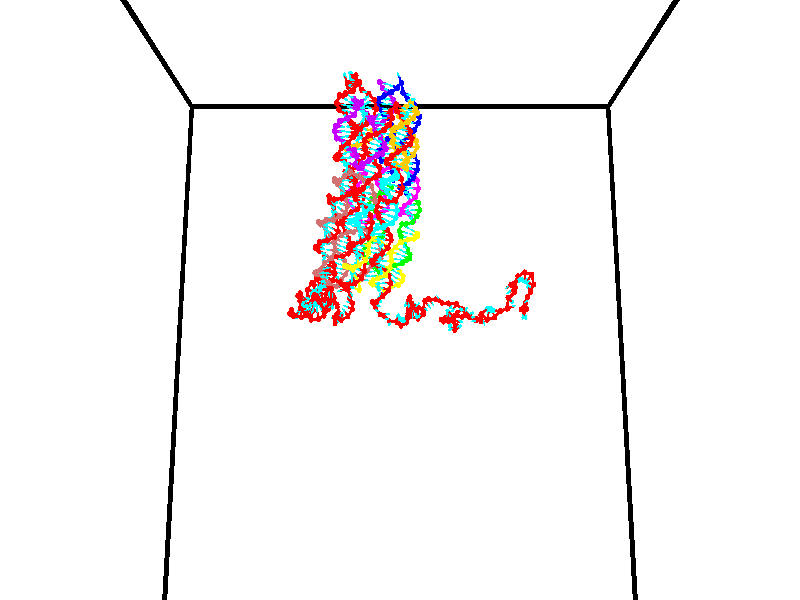 // switches for output
#declare DRAW_BASES = 1; // possible values are 0, 1; only relevant for DNA ribbons
#declare DRAW_BASES_TYPE = 3; // possible values are 1, 2, 3; only relevant for DNA ribbons
#declare DRAW_FOG = 0; // set to 1 to enable fog

#include "colors.inc"

#include "transforms.inc"
background { rgb <1, 1, 1>}

#default {
   normal{
       ripples 0.25
       frequency 0.20
       turbulence 0.2
       lambda 5
   }
	finish {
		phong 0.1
		phong_size 40.
	}
}

// original window dimensions: 1024x640


// camera settings

camera {
	sky <0, 0.179814, -0.983701>
	up <0, 0.179814, -0.983701>
	right 1.6 * <1, 0, 0>
	location <35, 94.9851, 44.8844>
	look_at <35, 29.7336, 32.9568>
	direction <0, -65.2515, -11.9276>
	angle 67.0682
}


# declare cpy_camera_pos = <35, 94.9851, 44.8844>;
# if (DRAW_FOG = 1)
fog {
	fog_type 2
	up vnormalize(cpy_camera_pos)
	color rgbt<1,1,1,0.3>
	distance 1e-5
	fog_alt 3e-3
	fog_offset 56
}
# end


// LIGHTS

# declare lum = 6;
global_settings {
	ambient_light rgb lum * <0.05, 0.05, 0.05>
	max_trace_level 15
}# declare cpy_direct_light_amount = 0.25;
light_source
{	1000 * <-1, -1.16352, -0.803886>,
	rgb lum * cpy_direct_light_amount
	parallel
}

light_source
{	1000 * <1, 1.16352, 0.803886>,
	rgb lum * cpy_direct_light_amount
	parallel
}

// strand 0

// nucleotide -1

// particle -1
sphere {
	<24.056755, 34.879345, 34.720673> 0.250000
	pigment { color rgbt <1,0,0,0> }
	no_shadow
}
cylinder {
	<24.293615, 34.849064, 35.041576>,  <24.435732, 34.830894, 35.234119>, 0.100000
	pigment { color rgbt <1,0,0,0> }
	no_shadow
}
cylinder {
	<24.293615, 34.849064, 35.041576>,  <24.056755, 34.879345, 34.720673>, 0.100000
	pigment { color rgbt <1,0,0,0> }
	no_shadow
}

// particle -1
sphere {
	<24.293615, 34.849064, 35.041576> 0.100000
	pigment { color rgbt <1,0,0,0> }
	no_shadow
}
sphere {
	0, 1
	scale<0.080000,0.200000,0.300000>
	matrix <0.437934, 0.865955, -0.241526,
		-0.676441, 0.494359, 0.545928,
		0.592150, -0.075702, 0.802264,
		24.471260, 34.826355, 35.282257>
	pigment { color rgbt <0,1,1,0> }
	no_shadow
}
cylinder {
	<23.987583, 35.454525, 35.157337>,  <24.056755, 34.879345, 34.720673>, 0.130000
	pigment { color rgbt <1,0,0,0> }
	no_shadow
}

// nucleotide -1

// particle -1
sphere {
	<23.987583, 35.454525, 35.157337> 0.250000
	pigment { color rgbt <1,0,0,0> }
	no_shadow
}
cylinder {
	<24.355045, 35.300144, 35.191059>,  <24.575523, 35.207516, 35.211292>, 0.100000
	pigment { color rgbt <1,0,0,0> }
	no_shadow
}
cylinder {
	<24.355045, 35.300144, 35.191059>,  <23.987583, 35.454525, 35.157337>, 0.100000
	pigment { color rgbt <1,0,0,0> }
	no_shadow
}

// particle -1
sphere {
	<24.355045, 35.300144, 35.191059> 0.100000
	pigment { color rgbt <1,0,0,0> }
	no_shadow
}
sphere {
	0, 1
	scale<0.080000,0.200000,0.300000>
	matrix <0.394240, 0.881940, -0.258373,
		0.025366, 0.270593, 0.962359,
		0.918657, -0.385954, 0.084307,
		24.630642, 35.184357, 35.216351>
	pigment { color rgbt <0,1,1,0> }
	no_shadow
}
cylinder {
	<24.485342, 35.967667, 35.455791>,  <23.987583, 35.454525, 35.157337>, 0.130000
	pigment { color rgbt <1,0,0,0> }
	no_shadow
}

// nucleotide -1

// particle -1
sphere {
	<24.485342, 35.967667, 35.455791> 0.250000
	pigment { color rgbt <1,0,0,0> }
	no_shadow
}
cylinder {
	<24.730654, 35.753475, 35.223534>,  <24.877842, 35.624958, 35.084179>, 0.100000
	pigment { color rgbt <1,0,0,0> }
	no_shadow
}
cylinder {
	<24.730654, 35.753475, 35.223534>,  <24.485342, 35.967667, 35.455791>, 0.100000
	pigment { color rgbt <1,0,0,0> }
	no_shadow
}

// particle -1
sphere {
	<24.730654, 35.753475, 35.223534> 0.100000
	pigment { color rgbt <1,0,0,0> }
	no_shadow
}
sphere {
	0, 1
	scale<0.080000,0.200000,0.300000>
	matrix <0.464940, 0.839004, -0.282671,
		0.638527, -0.096607, 0.763512,
		0.613282, -0.535480, -0.580643,
		24.914639, 35.592831, 35.049339>
	pigment { color rgbt <0,1,1,0> }
	no_shadow
}
cylinder {
	<25.261900, 36.155388, 35.570606>,  <24.485342, 35.967667, 35.455791>, 0.130000
	pigment { color rgbt <1,0,0,0> }
	no_shadow
}

// nucleotide -1

// particle -1
sphere {
	<25.261900, 36.155388, 35.570606> 0.250000
	pigment { color rgbt <1,0,0,0> }
	no_shadow
}
cylinder {
	<25.238939, 35.975662, 35.213997>,  <25.225163, 35.867825, 35.000031>, 0.100000
	pigment { color rgbt <1,0,0,0> }
	no_shadow
}
cylinder {
	<25.238939, 35.975662, 35.213997>,  <25.261900, 36.155388, 35.570606>, 0.100000
	pigment { color rgbt <1,0,0,0> }
	no_shadow
}

// particle -1
sphere {
	<25.238939, 35.975662, 35.213997> 0.100000
	pigment { color rgbt <1,0,0,0> }
	no_shadow
}
sphere {
	0, 1
	scale<0.080000,0.200000,0.300000>
	matrix <0.635587, 0.672202, -0.379703,
		0.769893, -0.588438, 0.246995,
		-0.057401, -0.449317, -0.891527,
		25.221720, 35.840866, 34.946537>
	pigment { color rgbt <0,1,1,0> }
	no_shadow
}
cylinder {
	<25.929802, 35.928566, 35.392727>,  <25.261900, 36.155388, 35.570606>, 0.130000
	pigment { color rgbt <1,0,0,0> }
	no_shadow
}

// nucleotide -1

// particle -1
sphere {
	<25.929802, 35.928566, 35.392727> 0.250000
	pigment { color rgbt <1,0,0,0> }
	no_shadow
}
cylinder {
	<25.734625, 35.948978, 35.044174>,  <25.617519, 35.961224, 34.835041>, 0.100000
	pigment { color rgbt <1,0,0,0> }
	no_shadow
}
cylinder {
	<25.734625, 35.948978, 35.044174>,  <25.929802, 35.928566, 35.392727>, 0.100000
	pigment { color rgbt <1,0,0,0> }
	no_shadow
}

// particle -1
sphere {
	<25.734625, 35.948978, 35.044174> 0.100000
	pigment { color rgbt <1,0,0,0> }
	no_shadow
}
sphere {
	0, 1
	scale<0.080000,0.200000,0.300000>
	matrix <0.709765, 0.604276, -0.362055,
		0.508081, -0.795140, -0.331068,
		-0.487941, 0.051027, -0.871384,
		25.588242, 35.964287, 34.782761>
	pigment { color rgbt <0,1,1,0> }
	no_shadow
}
cylinder {
	<26.393888, 35.810249, 34.934475>,  <25.929802, 35.928566, 35.392727>, 0.130000
	pigment { color rgbt <1,0,0,0> }
	no_shadow
}

// nucleotide -1

// particle -1
sphere {
	<26.393888, 35.810249, 34.934475> 0.250000
	pigment { color rgbt <1,0,0,0> }
	no_shadow
}
cylinder {
	<26.098629, 36.032883, 34.781975>,  <25.921473, 36.166462, 34.690475>, 0.100000
	pigment { color rgbt <1,0,0,0> }
	no_shadow
}
cylinder {
	<26.098629, 36.032883, 34.781975>,  <26.393888, 35.810249, 34.934475>, 0.100000
	pigment { color rgbt <1,0,0,0> }
	no_shadow
}

// particle -1
sphere {
	<26.098629, 36.032883, 34.781975> 0.100000
	pigment { color rgbt <1,0,0,0> }
	no_shadow
}
sphere {
	0, 1
	scale<0.080000,0.200000,0.300000>
	matrix <0.672492, 0.652066, -0.350092,
		0.053747, -0.514809, -0.855618,
		-0.738150, 0.556580, -0.381252,
		25.877184, 36.199856, 34.667599>
	pigment { color rgbt <0,1,1,0> }
	no_shadow
}
cylinder {
	<26.435661, 35.930916, 34.172558>,  <26.393888, 35.810249, 34.934475>, 0.130000
	pigment { color rgbt <1,0,0,0> }
	no_shadow
}

// nucleotide -1

// particle -1
sphere {
	<26.435661, 35.930916, 34.172558> 0.250000
	pigment { color rgbt <1,0,0,0> }
	no_shadow
}
cylinder {
	<26.304132, 36.222553, 34.412659>,  <26.225214, 36.397533, 34.556721>, 0.100000
	pigment { color rgbt <1,0,0,0> }
	no_shadow
}
cylinder {
	<26.304132, 36.222553, 34.412659>,  <26.435661, 35.930916, 34.172558>, 0.100000
	pigment { color rgbt <1,0,0,0> }
	no_shadow
}

// particle -1
sphere {
	<26.304132, 36.222553, 34.412659> 0.100000
	pigment { color rgbt <1,0,0,0> }
	no_shadow
}
sphere {
	0, 1
	scale<0.080000,0.200000,0.300000>
	matrix <0.823996, 0.532040, -0.194846,
		-0.461418, 0.430534, -0.775715,
		-0.328823, 0.729091, 0.600251,
		26.205486, 36.441280, 34.592735>
	pigment { color rgbt <0,1,1,0> }
	no_shadow
}
cylinder {
	<26.746815, 36.506470, 33.924995>,  <26.435661, 35.930916, 34.172558>, 0.130000
	pigment { color rgbt <1,0,0,0> }
	no_shadow
}

// nucleotide -1

// particle -1
sphere {
	<26.746815, 36.506470, 33.924995> 0.250000
	pigment { color rgbt <1,0,0,0> }
	no_shadow
}
cylinder {
	<26.664017, 36.573895, 34.310478>,  <26.614338, 36.614349, 34.541767>, 0.100000
	pigment { color rgbt <1,0,0,0> }
	no_shadow
}
cylinder {
	<26.664017, 36.573895, 34.310478>,  <26.746815, 36.506470, 33.924995>, 0.100000
	pigment { color rgbt <1,0,0,0> }
	no_shadow
}

// particle -1
sphere {
	<26.664017, 36.573895, 34.310478> 0.100000
	pigment { color rgbt <1,0,0,0> }
	no_shadow
}
sphere {
	0, 1
	scale<0.080000,0.200000,0.300000>
	matrix <0.725503, 0.687297, 0.035612,
		-0.656353, 0.706547, -0.264561,
		-0.206993, 0.168566, 0.963711,
		26.601919, 36.624466, 34.599590>
	pigment { color rgbt <0,1,1,0> }
	no_shadow
}
cylinder {
	<26.663834, 37.142681, 33.890694>,  <26.746815, 36.506470, 33.924995>, 0.130000
	pigment { color rgbt <1,0,0,0> }
	no_shadow
}

// nucleotide -1

// particle -1
sphere {
	<26.663834, 37.142681, 33.890694> 0.250000
	pigment { color rgbt <1,0,0,0> }
	no_shadow
}
cylinder {
	<26.765232, 37.043484, 34.264698>,  <26.826071, 36.983967, 34.489101>, 0.100000
	pigment { color rgbt <1,0,0,0> }
	no_shadow
}
cylinder {
	<26.765232, 37.043484, 34.264698>,  <26.663834, 37.142681, 33.890694>, 0.100000
	pigment { color rgbt <1,0,0,0> }
	no_shadow
}

// particle -1
sphere {
	<26.765232, 37.043484, 34.264698> 0.100000
	pigment { color rgbt <1,0,0,0> }
	no_shadow
}
sphere {
	0, 1
	scale<0.080000,0.200000,0.300000>
	matrix <0.797179, 0.601074, -0.056705,
		-0.547947, 0.759743, 0.350065,
		0.253496, -0.247993, 0.935008,
		26.841282, 36.969086, 34.545200>
	pigment { color rgbt <0,1,1,0> }
	no_shadow
}
cylinder {
	<26.927923, 37.760765, 34.091133>,  <26.663834, 37.142681, 33.890694>, 0.130000
	pigment { color rgbt <1,0,0,0> }
	no_shadow
}

// nucleotide -1

// particle -1
sphere {
	<26.927923, 37.760765, 34.091133> 0.250000
	pigment { color rgbt <1,0,0,0> }
	no_shadow
}
cylinder {
	<27.039011, 37.496624, 34.370216>,  <27.105663, 37.338139, 34.537666>, 0.100000
	pigment { color rgbt <1,0,0,0> }
	no_shadow
}
cylinder {
	<27.039011, 37.496624, 34.370216>,  <26.927923, 37.760765, 34.091133>, 0.100000
	pigment { color rgbt <1,0,0,0> }
	no_shadow
}

// particle -1
sphere {
	<27.039011, 37.496624, 34.370216> 0.100000
	pigment { color rgbt <1,0,0,0> }
	no_shadow
}
sphere {
	0, 1
	scale<0.080000,0.200000,0.300000>
	matrix <0.818399, 0.542977, 0.188146,
		-0.503085, 0.518755, 0.691229,
		0.277720, -0.660355, 0.697713,
		27.122328, 37.298519, 34.579529>
	pigment { color rgbt <0,1,1,0> }
	no_shadow
}
cylinder {
	<27.274738, 38.199337, 34.672852>,  <26.927923, 37.760765, 34.091133>, 0.130000
	pigment { color rgbt <1,0,0,0> }
	no_shadow
}

// nucleotide -1

// particle -1
sphere {
	<27.274738, 38.199337, 34.672852> 0.250000
	pigment { color rgbt <1,0,0,0> }
	no_shadow
}
cylinder {
	<27.401899, 37.820744, 34.695148>,  <27.478195, 37.593586, 34.708527>, 0.100000
	pigment { color rgbt <1,0,0,0> }
	no_shadow
}
cylinder {
	<27.401899, 37.820744, 34.695148>,  <27.274738, 38.199337, 34.672852>, 0.100000
	pigment { color rgbt <1,0,0,0> }
	no_shadow
}

// particle -1
sphere {
	<27.401899, 37.820744, 34.695148> 0.100000
	pigment { color rgbt <1,0,0,0> }
	no_shadow
}
sphere {
	0, 1
	scale<0.080000,0.200000,0.300000>
	matrix <0.947150, 0.314359, -0.063917,
		0.042973, 0.073117, 0.996397,
		0.317900, -0.946484, 0.055744,
		27.497269, 37.536797, 34.711872>
	pigment { color rgbt <0,1,1,0> }
	no_shadow
}
cylinder {
	<27.777552, 38.063042, 35.292728>,  <27.274738, 38.199337, 34.672852>, 0.130000
	pigment { color rgbt <1,0,0,0> }
	no_shadow
}

// nucleotide -1

// particle -1
sphere {
	<27.777552, 38.063042, 35.292728> 0.250000
	pigment { color rgbt <1,0,0,0> }
	no_shadow
}
cylinder {
	<27.858427, 37.840485, 34.970348>,  <27.906952, 37.706951, 34.776920>, 0.100000
	pigment { color rgbt <1,0,0,0> }
	no_shadow
}
cylinder {
	<27.858427, 37.840485, 34.970348>,  <27.777552, 38.063042, 35.292728>, 0.100000
	pigment { color rgbt <1,0,0,0> }
	no_shadow
}

// particle -1
sphere {
	<27.858427, 37.840485, 34.970348> 0.100000
	pigment { color rgbt <1,0,0,0> }
	no_shadow
}
sphere {
	0, 1
	scale<0.080000,0.200000,0.300000>
	matrix <0.970110, 0.226542, 0.086980,
		0.134186, -0.799443, 0.585564,
		0.202191, -0.556390, -0.805946,
		27.919085, 37.673569, 34.728565>
	pigment { color rgbt <0,1,1,0> }
	no_shadow
}
cylinder {
	<28.280783, 38.131363, 34.686615>,  <27.777552, 38.063042, 35.292728>, 0.130000
	pigment { color rgbt <1,0,0,0> }
	no_shadow
}

// nucleotide -1

// particle -1
sphere {
	<28.280783, 38.131363, 34.686615> 0.250000
	pigment { color rgbt <1,0,0,0> }
	no_shadow
}
cylinder {
	<28.275164, 38.379875, 34.373230>,  <28.271793, 38.528984, 34.185200>, 0.100000
	pigment { color rgbt <1,0,0,0> }
	no_shadow
}
cylinder {
	<28.275164, 38.379875, 34.373230>,  <28.280783, 38.131363, 34.686615>, 0.100000
	pigment { color rgbt <1,0,0,0> }
	no_shadow
}

// particle -1
sphere {
	<28.275164, 38.379875, 34.373230> 0.100000
	pigment { color rgbt <1,0,0,0> }
	no_shadow
}
sphere {
	0, 1
	scale<0.080000,0.200000,0.300000>
	matrix <0.995421, 0.082776, 0.047794,
		0.094545, -0.779203, -0.619600,
		-0.014047, 0.621282, -0.783461,
		28.270950, 38.566261, 34.138191>
	pigment { color rgbt <0,1,1,0> }
	no_shadow
}
cylinder {
	<28.462605, 37.985516, 33.987495>,  <28.280783, 38.131363, 34.686615>, 0.130000
	pigment { color rgbt <1,0,0,0> }
	no_shadow
}

// nucleotide -1

// particle -1
sphere {
	<28.462605, 37.985516, 33.987495> 0.250000
	pigment { color rgbt <1,0,0,0> }
	no_shadow
}
cylinder {
	<28.534386, 38.362049, 34.101818>,  <28.577454, 38.587971, 34.170410>, 0.100000
	pigment { color rgbt <1,0,0,0> }
	no_shadow
}
cylinder {
	<28.534386, 38.362049, 34.101818>,  <28.462605, 37.985516, 33.987495>, 0.100000
	pigment { color rgbt <1,0,0,0> }
	no_shadow
}

// particle -1
sphere {
	<28.534386, 38.362049, 34.101818> 0.100000
	pigment { color rgbt <1,0,0,0> }
	no_shadow
}
sphere {
	0, 1
	scale<0.080000,0.200000,0.300000>
	matrix <0.977406, -0.203585, 0.056831,
		0.111683, 0.269150, -0.956601,
		0.179454, 0.941335, 0.285806,
		28.588223, 38.644451, 34.187561>
	pigment { color rgbt <0,1,1,0> }
	no_shadow
}
cylinder {
	<28.603317, 37.370621, 34.195507>,  <28.462605, 37.985516, 33.987495>, 0.130000
	pigment { color rgbt <1,0,0,0> }
	no_shadow
}

// nucleotide -1

// particle -1
sphere {
	<28.603317, 37.370621, 34.195507> 0.250000
	pigment { color rgbt <1,0,0,0> }
	no_shadow
}
cylinder {
	<28.531778, 37.381569, 34.588905>,  <28.488855, 37.388138, 34.824944>, 0.100000
	pigment { color rgbt <1,0,0,0> }
	no_shadow
}
cylinder {
	<28.531778, 37.381569, 34.588905>,  <28.603317, 37.370621, 34.195507>, 0.100000
	pigment { color rgbt <1,0,0,0> }
	no_shadow
}

// particle -1
sphere {
	<28.531778, 37.381569, 34.588905> 0.100000
	pigment { color rgbt <1,0,0,0> }
	no_shadow
}
sphere {
	0, 1
	scale<0.080000,0.200000,0.300000>
	matrix <-0.858530, -0.492589, -0.142413,
		0.480562, -0.869831, 0.111597,
		-0.178847, 0.027371, 0.983496,
		28.478125, 37.389782, 34.883953>
	pigment { color rgbt <0,1,1,0> }
	no_shadow
}
cylinder {
	<28.399250, 36.675739, 34.364929>,  <28.603317, 37.370621, 34.195507>, 0.130000
	pigment { color rgbt <1,0,0,0> }
	no_shadow
}

// nucleotide -1

// particle -1
sphere {
	<28.399250, 36.675739, 34.364929> 0.250000
	pigment { color rgbt <1,0,0,0> }
	no_shadow
}
cylinder {
	<28.247181, 36.959530, 34.602283>,  <28.155939, 37.129803, 34.744698>, 0.100000
	pigment { color rgbt <1,0,0,0> }
	no_shadow
}
cylinder {
	<28.247181, 36.959530, 34.602283>,  <28.399250, 36.675739, 34.364929>, 0.100000
	pigment { color rgbt <1,0,0,0> }
	no_shadow
}

// particle -1
sphere {
	<28.247181, 36.959530, 34.602283> 0.100000
	pigment { color rgbt <1,0,0,0> }
	no_shadow
}
sphere {
	0, 1
	scale<0.080000,0.200000,0.300000>
	matrix <-0.899305, -0.433474, -0.057887,
		0.216149, -0.555646, 0.802831,
		-0.380171, 0.709478, 0.593390,
		28.133129, 37.172375, 34.780300>
	pigment { color rgbt <0,1,1,0> }
	no_shadow
}
cylinder {
	<27.936586, 36.344753, 34.915890>,  <28.399250, 36.675739, 34.364929>, 0.130000
	pigment { color rgbt <1,0,0,0> }
	no_shadow
}

// nucleotide -1

// particle -1
sphere {
	<27.936586, 36.344753, 34.915890> 0.250000
	pigment { color rgbt <1,0,0,0> }
	no_shadow
}
cylinder {
	<27.802729, 36.719032, 34.871208>,  <27.722414, 36.943600, 34.844398>, 0.100000
	pigment { color rgbt <1,0,0,0> }
	no_shadow
}
cylinder {
	<27.802729, 36.719032, 34.871208>,  <27.936586, 36.344753, 34.915890>, 0.100000
	pigment { color rgbt <1,0,0,0> }
	no_shadow
}

// particle -1
sphere {
	<27.802729, 36.719032, 34.871208> 0.100000
	pigment { color rgbt <1,0,0,0> }
	no_shadow
}
sphere {
	0, 1
	scale<0.080000,0.200000,0.300000>
	matrix <-0.938090, -0.319531, 0.133745,
		0.089452, 0.149546, 0.984700,
		-0.334643, 0.935701, -0.111705,
		27.702335, 36.999741, 34.837696>
	pigment { color rgbt <0,1,1,0> }
	no_shadow
}
cylinder {
	<27.561350, 36.608452, 35.501816>,  <27.936586, 36.344753, 34.915890>, 0.130000
	pigment { color rgbt <1,0,0,0> }
	no_shadow
}

// nucleotide -1

// particle -1
sphere {
	<27.561350, 36.608452, 35.501816> 0.250000
	pigment { color rgbt <1,0,0,0> }
	no_shadow
}
cylinder {
	<27.399660, 36.803238, 35.192116>,  <27.302647, 36.920109, 35.006294>, 0.100000
	pigment { color rgbt <1,0,0,0> }
	no_shadow
}
cylinder {
	<27.399660, 36.803238, 35.192116>,  <27.561350, 36.608452, 35.501816>, 0.100000
	pigment { color rgbt <1,0,0,0> }
	no_shadow
}

// particle -1
sphere {
	<27.399660, 36.803238, 35.192116> 0.100000
	pigment { color rgbt <1,0,0,0> }
	no_shadow
}
sphere {
	0, 1
	scale<0.080000,0.200000,0.300000>
	matrix <-0.905697, -0.331316, 0.264468,
		-0.127735, 0.808142, 0.574969,
		-0.404224, 0.486966, -0.774252,
		27.278393, 36.949329, 34.959839>
	pigment { color rgbt <0,1,1,0> }
	no_shadow
}
cylinder {
	<27.048943, 36.766705, 35.800297>,  <27.561350, 36.608452, 35.501816>, 0.130000
	pigment { color rgbt <1,0,0,0> }
	no_shadow
}

// nucleotide -1

// particle -1
sphere {
	<27.048943, 36.766705, 35.800297> 0.250000
	pigment { color rgbt <1,0,0,0> }
	no_shadow
}
cylinder {
	<26.975332, 36.844036, 35.414810>,  <26.931166, 36.890434, 35.183517>, 0.100000
	pigment { color rgbt <1,0,0,0> }
	no_shadow
}
cylinder {
	<26.975332, 36.844036, 35.414810>,  <27.048943, 36.766705, 35.800297>, 0.100000
	pigment { color rgbt <1,0,0,0> }
	no_shadow
}

// particle -1
sphere {
	<26.975332, 36.844036, 35.414810> 0.100000
	pigment { color rgbt <1,0,0,0> }
	no_shadow
}
sphere {
	0, 1
	scale<0.080000,0.200000,0.300000>
	matrix <-0.936946, -0.330858, 0.112541,
		-0.297097, 0.923664, 0.242027,
		-0.184027, 0.193331, -0.963720,
		26.920124, 36.902035, 35.125694>
	pigment { color rgbt <0,1,1,0> }
	no_shadow
}
cylinder {
	<26.359037, 36.785637, 35.868427>,  <27.048943, 36.766705, 35.800297>, 0.130000
	pigment { color rgbt <1,0,0,0> }
	no_shadow
}

// nucleotide -1

// particle -1
sphere {
	<26.359037, 36.785637, 35.868427> 0.250000
	pigment { color rgbt <1,0,0,0> }
	no_shadow
}
cylinder {
	<26.425772, 36.771652, 35.474281>,  <26.465813, 36.763260, 35.237793>, 0.100000
	pigment { color rgbt <1,0,0,0> }
	no_shadow
}
cylinder {
	<26.425772, 36.771652, 35.474281>,  <26.359037, 36.785637, 35.868427>, 0.100000
	pigment { color rgbt <1,0,0,0> }
	no_shadow
}

// particle -1
sphere {
	<26.425772, 36.771652, 35.474281> 0.100000
	pigment { color rgbt <1,0,0,0> }
	no_shadow
}
sphere {
	0, 1
	scale<0.080000,0.200000,0.300000>
	matrix <-0.898641, -0.416624, -0.137367,
		-0.405724, 0.908406, -0.100926,
		0.166833, -0.034963, -0.985365,
		26.475822, 36.761162, 35.178673>
	pigment { color rgbt <0,1,1,0> }
	no_shadow
}
cylinder {
	<25.844351, 37.172989, 35.481777>,  <26.359037, 36.785637, 35.868427>, 0.130000
	pigment { color rgbt <1,0,0,0> }
	no_shadow
}

// nucleotide -1

// particle -1
sphere {
	<25.844351, 37.172989, 35.481777> 0.250000
	pigment { color rgbt <1,0,0,0> }
	no_shadow
}
cylinder {
	<25.992273, 36.881622, 35.251072>,  <26.081026, 36.706802, 35.112648>, 0.100000
	pigment { color rgbt <1,0,0,0> }
	no_shadow
}
cylinder {
	<25.992273, 36.881622, 35.251072>,  <25.844351, 37.172989, 35.481777>, 0.100000
	pigment { color rgbt <1,0,0,0> }
	no_shadow
}

// particle -1
sphere {
	<25.992273, 36.881622, 35.251072> 0.100000
	pigment { color rgbt <1,0,0,0> }
	no_shadow
}
sphere {
	0, 1
	scale<0.080000,0.200000,0.300000>
	matrix <-0.926216, -0.337977, -0.167019,
		-0.073273, 0.595969, -0.799657,
		0.369804, -0.728417, -0.576761,
		26.103214, 36.663097, 35.078045>
	pigment { color rgbt <0,1,1,0> }
	no_shadow
}
cylinder {
	<25.286777, 37.129543, 34.980247>,  <25.844351, 37.172989, 35.481777>, 0.130000
	pigment { color rgbt <1,0,0,0> }
	no_shadow
}

// nucleotide -1

// particle -1
sphere {
	<25.286777, 37.129543, 34.980247> 0.250000
	pigment { color rgbt <1,0,0,0> }
	no_shadow
}
cylinder {
	<25.526840, 36.809593, 34.980850>,  <25.670877, 36.617622, 34.981213>, 0.100000
	pigment { color rgbt <1,0,0,0> }
	no_shadow
}
cylinder {
	<25.526840, 36.809593, 34.980850>,  <25.286777, 37.129543, 34.980247>, 0.100000
	pigment { color rgbt <1,0,0,0> }
	no_shadow
}

// particle -1
sphere {
	<25.526840, 36.809593, 34.980850> 0.100000
	pigment { color rgbt <1,0,0,0> }
	no_shadow
}
sphere {
	0, 1
	scale<0.080000,0.200000,0.300000>
	matrix <-0.790735, -0.593579, -0.149670,
		0.120612, 0.088636, -0.988735,
		0.600159, -0.799880, 0.001505,
		25.706888, 36.569630, 34.981300>
	pigment { color rgbt <0,1,1,0> }
	no_shadow
}
cylinder {
	<25.204191, 36.825634, 34.314522>,  <25.286777, 37.129543, 34.980247>, 0.130000
	pigment { color rgbt <1,0,0,0> }
	no_shadow
}

// nucleotide -1

// particle -1
sphere {
	<25.204191, 36.825634, 34.314522> 0.250000
	pigment { color rgbt <1,0,0,0> }
	no_shadow
}
cylinder {
	<25.567291, 36.695183, 34.208973>,  <25.785152, 36.616913, 34.145645>, 0.100000
	pigment { color rgbt <1,0,0,0> }
	no_shadow
}
cylinder {
	<25.567291, 36.695183, 34.208973>,  <25.204191, 36.825634, 34.314522>, 0.100000
	pigment { color rgbt <1,0,0,0> }
	no_shadow
}

// particle -1
sphere {
	<25.567291, 36.695183, 34.208973> 0.100000
	pigment { color rgbt <1,0,0,0> }
	no_shadow
}
sphere {
	0, 1
	scale<0.080000,0.200000,0.300000>
	matrix <-0.302812, -0.944702, 0.125872,
		-0.290331, -0.034357, -0.956309,
		0.907752, -0.326127, -0.263872,
		25.839617, 36.597343, 34.129810>
	pigment { color rgbt <0,1,1,0> }
	no_shadow
}
cylinder {
	<25.172504, 36.535633, 33.644421>,  <25.204191, 36.825634, 34.314522>, 0.130000
	pigment { color rgbt <1,0,0,0> }
	no_shadow
}

// nucleotide -1

// particle -1
sphere {
	<25.172504, 36.535633, 33.644421> 0.250000
	pigment { color rgbt <1,0,0,0> }
	no_shadow
}
cylinder {
	<25.426838, 36.374088, 33.907513>,  <25.579439, 36.277161, 34.065369>, 0.100000
	pigment { color rgbt <1,0,0,0> }
	no_shadow
}
cylinder {
	<25.426838, 36.374088, 33.907513>,  <25.172504, 36.535633, 33.644421>, 0.100000
	pigment { color rgbt <1,0,0,0> }
	no_shadow
}

// particle -1
sphere {
	<25.426838, 36.374088, 33.907513> 0.100000
	pigment { color rgbt <1,0,0,0> }
	no_shadow
}
sphere {
	0, 1
	scale<0.080000,0.200000,0.300000>
	matrix <-0.625409, -0.768978, 0.132422,
		0.452301, -0.495550, -0.741521,
		0.635836, -0.403860, 0.657731,
		25.617588, 36.252930, 34.104832>
	pigment { color rgbt <0,1,1,0> }
	no_shadow
}
cylinder {
	<24.835739, 35.965057, 33.729233>,  <25.172504, 36.535633, 33.644421>, 0.130000
	pigment { color rgbt <1,0,0,0> }
	no_shadow
}

// nucleotide -1

// particle -1
sphere {
	<24.835739, 35.965057, 33.729233> 0.250000
	pigment { color rgbt <1,0,0,0> }
	no_shadow
}
cylinder {
	<25.096878, 35.971523, 34.032162>,  <25.253561, 35.975403, 34.213917>, 0.100000
	pigment { color rgbt <1,0,0,0> }
	no_shadow
}
cylinder {
	<25.096878, 35.971523, 34.032162>,  <24.835739, 35.965057, 33.729233>, 0.100000
	pigment { color rgbt <1,0,0,0> }
	no_shadow
}

// particle -1
sphere {
	<25.096878, 35.971523, 34.032162> 0.100000
	pigment { color rgbt <1,0,0,0> }
	no_shadow
}
sphere {
	0, 1
	scale<0.080000,0.200000,0.300000>
	matrix <-0.448624, -0.797318, 0.403757,
		0.610351, -0.603342, -0.513273,
		0.652846, 0.016167, 0.757318,
		25.292732, 35.976372, 34.259357>
	pigment { color rgbt <0,1,1,0> }
	no_shadow
}
cylinder {
	<25.053057, 35.273613, 33.819023>,  <24.835739, 35.965057, 33.729233>, 0.130000
	pigment { color rgbt <1,0,0,0> }
	no_shadow
}

// nucleotide -1

// particle -1
sphere {
	<25.053057, 35.273613, 33.819023> 0.250000
	pigment { color rgbt <1,0,0,0> }
	no_shadow
}
cylinder {
	<25.140924, 35.428009, 34.177410>,  <25.193645, 35.520649, 34.392441>, 0.100000
	pigment { color rgbt <1,0,0,0> }
	no_shadow
}
cylinder {
	<25.140924, 35.428009, 34.177410>,  <25.053057, 35.273613, 33.819023>, 0.100000
	pigment { color rgbt <1,0,0,0> }
	no_shadow
}

// particle -1
sphere {
	<25.140924, 35.428009, 34.177410> 0.100000
	pigment { color rgbt <1,0,0,0> }
	no_shadow
}
sphere {
	0, 1
	scale<0.080000,0.200000,0.300000>
	matrix <-0.407807, -0.797977, 0.443764,
		0.886249, -0.462864, -0.017882,
		0.219672, 0.385993, 0.895965,
		25.206825, 35.543808, 34.446201>
	pigment { color rgbt <0,1,1,0> }
	no_shadow
}
cylinder {
	<25.481579, 34.789169, 34.287510>,  <25.053057, 35.273613, 33.819023>, 0.130000
	pigment { color rgbt <1,0,0,0> }
	no_shadow
}

// nucleotide -1

// particle -1
sphere {
	<25.481579, 34.789169, 34.287510> 0.250000
	pigment { color rgbt <1,0,0,0> }
	no_shadow
}
cylinder {
	<25.289162, 35.050503, 34.521347>,  <25.173712, 35.207302, 34.661652>, 0.100000
	pigment { color rgbt <1,0,0,0> }
	no_shadow
}
cylinder {
	<25.289162, 35.050503, 34.521347>,  <25.481579, 34.789169, 34.287510>, 0.100000
	pigment { color rgbt <1,0,0,0> }
	no_shadow
}

// particle -1
sphere {
	<25.289162, 35.050503, 34.521347> 0.100000
	pigment { color rgbt <1,0,0,0> }
	no_shadow
}
sphere {
	0, 1
	scale<0.080000,0.200000,0.300000>
	matrix <-0.468292, -0.755203, 0.458662,
		0.741148, -0.053126, 0.669236,
		-0.481042, 0.653334, 0.584596,
		25.144850, 35.246502, 34.696724>
	pigment { color rgbt <0,1,1,0> }
	no_shadow
}
cylinder {
	<25.958502, 34.271091, 33.948997>,  <25.481579, 34.789169, 34.287510>, 0.130000
	pigment { color rgbt <1,0,0,0> }
	no_shadow
}

// nucleotide -1

// particle -1
sphere {
	<25.958502, 34.271091, 33.948997> 0.250000
	pigment { color rgbt <1,0,0,0> }
	no_shadow
}
cylinder {
	<25.999704, 34.471088, 33.605045>,  <26.024426, 34.591087, 33.398674>, 0.100000
	pigment { color rgbt <1,0,0,0> }
	no_shadow
}
cylinder {
	<25.999704, 34.471088, 33.605045>,  <25.958502, 34.271091, 33.948997>, 0.100000
	pigment { color rgbt <1,0,0,0> }
	no_shadow
}

// particle -1
sphere {
	<25.999704, 34.471088, 33.605045> 0.100000
	pigment { color rgbt <1,0,0,0> }
	no_shadow
}
sphere {
	0, 1
	scale<0.080000,0.200000,0.300000>
	matrix <-0.005766, -0.864164, -0.503177,
		-0.994664, 0.056788, -0.086131,
		0.103005, 0.499996, -0.859880,
		26.030605, 34.621086, 33.347080>
	pigment { color rgbt <0,1,1,0> }
	no_shadow
}
cylinder {
	<25.509708, 33.977322, 33.589905>,  <25.958502, 34.271091, 33.948997>, 0.130000
	pigment { color rgbt <1,0,0,0> }
	no_shadow
}

// nucleotide -1

// particle -1
sphere {
	<25.509708, 33.977322, 33.589905> 0.250000
	pigment { color rgbt <1,0,0,0> }
	no_shadow
}
cylinder {
	<25.787075, 34.157948, 33.365311>,  <25.953495, 34.266323, 33.230553>, 0.100000
	pigment { color rgbt <1,0,0,0> }
	no_shadow
}
cylinder {
	<25.787075, 34.157948, 33.365311>,  <25.509708, 33.977322, 33.589905>, 0.100000
	pigment { color rgbt <1,0,0,0> }
	no_shadow
}

// particle -1
sphere {
	<25.787075, 34.157948, 33.365311> 0.100000
	pigment { color rgbt <1,0,0,0> }
	no_shadow
}
sphere {
	0, 1
	scale<0.080000,0.200000,0.300000>
	matrix <0.099453, -0.831783, -0.546119,
		-0.713641, 0.322846, -0.621681,
		0.693416, 0.451561, -0.561487,
		25.995100, 34.293415, 33.196865>
	pigment { color rgbt <0,1,1,0> }
	no_shadow
}
cylinder {
	<25.427034, 33.921551, 32.872826>,  <25.509708, 33.977322, 33.589905>, 0.130000
	pigment { color rgbt <1,0,0,0> }
	no_shadow
}

// nucleotide -1

// particle -1
sphere {
	<25.427034, 33.921551, 32.872826> 0.250000
	pigment { color rgbt <1,0,0,0> }
	no_shadow
}
cylinder {
	<25.819942, 33.977924, 32.922283>,  <26.055687, 34.011749, 32.951958>, 0.100000
	pigment { color rgbt <1,0,0,0> }
	no_shadow
}
cylinder {
	<25.819942, 33.977924, 32.922283>,  <25.427034, 33.921551, 32.872826>, 0.100000
	pigment { color rgbt <1,0,0,0> }
	no_shadow
}

// particle -1
sphere {
	<25.819942, 33.977924, 32.922283> 0.100000
	pigment { color rgbt <1,0,0,0> }
	no_shadow
}
sphere {
	0, 1
	scale<0.080000,0.200000,0.300000>
	matrix <0.183939, -0.852054, -0.490073,
		0.036278, 0.504125, -0.862869,
		0.982268, 0.140936, 0.123639,
		26.114622, 34.020206, 32.959373>
	pigment { color rgbt <0,1,1,0> }
	no_shadow
}
cylinder {
	<25.870768, 33.897495, 32.228287>,  <25.427034, 33.921551, 32.872826>, 0.130000
	pigment { color rgbt <1,0,0,0> }
	no_shadow
}

// nucleotide -1

// particle -1
sphere {
	<25.870768, 33.897495, 32.228287> 0.250000
	pigment { color rgbt <1,0,0,0> }
	no_shadow
}
cylinder {
	<26.075861, 33.751198, 32.538986>,  <26.198917, 33.663418, 32.725407>, 0.100000
	pigment { color rgbt <1,0,0,0> }
	no_shadow
}
cylinder {
	<26.075861, 33.751198, 32.538986>,  <25.870768, 33.897495, 32.228287>, 0.100000
	pigment { color rgbt <1,0,0,0> }
	no_shadow
}

// particle -1
sphere {
	<26.075861, 33.751198, 32.538986> 0.100000
	pigment { color rgbt <1,0,0,0> }
	no_shadow
}
sphere {
	0, 1
	scale<0.080000,0.200000,0.300000>
	matrix <0.285154, -0.780815, -0.555892,
		0.809811, 0.506516, -0.296054,
		0.512732, -0.365746, 0.776747,
		26.229681, 33.641476, 32.772011>
	pigment { color rgbt <0,1,1,0> }
	no_shadow
}
cylinder {
	<26.501436, 33.760040, 31.842934>,  <25.870768, 33.897495, 32.228287>, 0.130000
	pigment { color rgbt <1,0,0,0> }
	no_shadow
}

// nucleotide -1

// particle -1
sphere {
	<26.501436, 33.760040, 31.842934> 0.250000
	pigment { color rgbt <1,0,0,0> }
	no_shadow
}
cylinder {
	<26.537033, 33.563244, 32.189350>,  <26.558392, 33.445168, 32.397202>, 0.100000
	pigment { color rgbt <1,0,0,0> }
	no_shadow
}
cylinder {
	<26.537033, 33.563244, 32.189350>,  <26.501436, 33.760040, 31.842934>, 0.100000
	pigment { color rgbt <1,0,0,0> }
	no_shadow
}

// particle -1
sphere {
	<26.537033, 33.563244, 32.189350> 0.100000
	pigment { color rgbt <1,0,0,0> }
	no_shadow
}
sphere {
	0, 1
	scale<0.080000,0.200000,0.300000>
	matrix <0.424967, -0.767622, -0.479749,
		0.900823, 0.410734, 0.140766,
		0.088994, -0.491990, 0.866040,
		26.563732, 33.415646, 32.449162>
	pigment { color rgbt <0,1,1,0> }
	no_shadow
}
cylinder {
	<27.141209, 33.542572, 31.815783>,  <26.501436, 33.760040, 31.842934>, 0.130000
	pigment { color rgbt <1,0,0,0> }
	no_shadow
}

// nucleotide -1

// particle -1
sphere {
	<27.141209, 33.542572, 31.815783> 0.250000
	pigment { color rgbt <1,0,0,0> }
	no_shadow
}
cylinder {
	<26.979528, 33.317921, 32.104557>,  <26.882521, 33.183128, 32.277821>, 0.100000
	pigment { color rgbt <1,0,0,0> }
	no_shadow
}
cylinder {
	<26.979528, 33.317921, 32.104557>,  <27.141209, 33.542572, 31.815783>, 0.100000
	pigment { color rgbt <1,0,0,0> }
	no_shadow
}

// particle -1
sphere {
	<26.979528, 33.317921, 32.104557> 0.100000
	pigment { color rgbt <1,0,0,0> }
	no_shadow
}
sphere {
	0, 1
	scale<0.080000,0.200000,0.300000>
	matrix <0.296115, -0.827128, -0.477677,
		0.865412, 0.020699, 0.500633,
		-0.404200, -0.561633, 0.721936,
		26.858269, 33.149429, 32.321136>
	pigment { color rgbt <0,1,1,0> }
	no_shadow
}
cylinder {
	<27.643618, 32.982136, 32.024422>,  <27.141209, 33.542572, 31.815783>, 0.130000
	pigment { color rgbt <1,0,0,0> }
	no_shadow
}

// nucleotide -1

// particle -1
sphere {
	<27.643618, 32.982136, 32.024422> 0.250000
	pigment { color rgbt <1,0,0,0> }
	no_shadow
}
cylinder {
	<27.287409, 32.834789, 32.131214>,  <27.073685, 32.746380, 32.195290>, 0.100000
	pigment { color rgbt <1,0,0,0> }
	no_shadow
}
cylinder {
	<27.287409, 32.834789, 32.131214>,  <27.643618, 32.982136, 32.024422>, 0.100000
	pigment { color rgbt <1,0,0,0> }
	no_shadow
}

// particle -1
sphere {
	<27.287409, 32.834789, 32.131214> 0.100000
	pigment { color rgbt <1,0,0,0> }
	no_shadow
}
sphere {
	0, 1
	scale<0.080000,0.200000,0.300000>
	matrix <0.323756, -0.925415, -0.196951,
		0.319617, -0.088953, 0.943362,
		-0.890521, -0.368368, 0.266979,
		27.020252, 32.724277, 32.211308>
	pigment { color rgbt <0,1,1,0> }
	no_shadow
}
cylinder {
	<27.737148, 32.355259, 32.414688>,  <27.643618, 32.982136, 32.024422>, 0.130000
	pigment { color rgbt <1,0,0,0> }
	no_shadow
}

// nucleotide -1

// particle -1
sphere {
	<27.737148, 32.355259, 32.414688> 0.250000
	pigment { color rgbt <1,0,0,0> }
	no_shadow
}
cylinder {
	<27.388357, 32.377708, 32.220161>,  <27.179083, 32.391178, 32.103443>, 0.100000
	pigment { color rgbt <1,0,0,0> }
	no_shadow
}
cylinder {
	<27.388357, 32.377708, 32.220161>,  <27.737148, 32.355259, 32.414688>, 0.100000
	pigment { color rgbt <1,0,0,0> }
	no_shadow
}

// particle -1
sphere {
	<27.388357, 32.377708, 32.220161> 0.100000
	pigment { color rgbt <1,0,0,0> }
	no_shadow
}
sphere {
	0, 1
	scale<0.080000,0.200000,0.300000>
	matrix <0.090234, -0.957959, -0.272348,
		-0.481160, -0.281363, 0.830253,
		-0.871976, 0.056126, -0.486320,
		27.126764, 32.394547, 32.074265>
	pigment { color rgbt <0,1,1,0> }
	no_shadow
}
cylinder {
	<27.705164, 31.667788, 32.331684>,  <27.737148, 32.355259, 32.414688>, 0.130000
	pigment { color rgbt <1,0,0,0> }
	no_shadow
}

// nucleotide -1

// particle -1
sphere {
	<27.705164, 31.667788, 32.331684> 0.250000
	pigment { color rgbt <1,0,0,0> }
	no_shadow
}
cylinder {
	<27.352724, 31.758020, 32.165417>,  <27.141260, 31.812160, 32.065659>, 0.100000
	pigment { color rgbt <1,0,0,0> }
	no_shadow
}
cylinder {
	<27.352724, 31.758020, 32.165417>,  <27.705164, 31.667788, 32.331684>, 0.100000
	pigment { color rgbt <1,0,0,0> }
	no_shadow
}

// particle -1
sphere {
	<27.352724, 31.758020, 32.165417> 0.100000
	pigment { color rgbt <1,0,0,0> }
	no_shadow
}
sphere {
	0, 1
	scale<0.080000,0.200000,0.300000>
	matrix <-0.070494, -0.931737, -0.356224,
		-0.467647, -0.284567, 0.836856,
		-0.881100, 0.225581, -0.415664,
		27.088394, 31.825695, 32.040718>
	pigment { color rgbt <0,1,1,0> }
	no_shadow
}
cylinder {
	<27.190611, 31.119350, 32.388718>,  <27.705164, 31.667788, 32.331684>, 0.130000
	pigment { color rgbt <1,0,0,0> }
	no_shadow
}

// nucleotide -1

// particle -1
sphere {
	<27.190611, 31.119350, 32.388718> 0.250000
	pigment { color rgbt <1,0,0,0> }
	no_shadow
}
cylinder {
	<27.065289, 31.333948, 32.075283>,  <26.990095, 31.462708, 31.887222>, 0.100000
	pigment { color rgbt <1,0,0,0> }
	no_shadow
}
cylinder {
	<27.065289, 31.333948, 32.075283>,  <27.190611, 31.119350, 32.388718>, 0.100000
	pigment { color rgbt <1,0,0,0> }
	no_shadow
}

// particle -1
sphere {
	<27.065289, 31.333948, 32.075283> 0.100000
	pigment { color rgbt <1,0,0,0> }
	no_shadow
}
sphere {
	0, 1
	scale<0.080000,0.200000,0.300000>
	matrix <-0.047846, -0.833003, -0.551196,
		-0.948447, -0.135201, 0.286653,
		-0.313305, 0.536495, -0.783590,
		26.971296, 31.494896, 31.840206>
	pigment { color rgbt <0,1,1,0> }
	no_shadow
}
cylinder {
	<26.560871, 30.885088, 32.086426>,  <27.190611, 31.119350, 32.388718>, 0.130000
	pigment { color rgbt <1,0,0,0> }
	no_shadow
}

// nucleotide -1

// particle -1
sphere {
	<26.560871, 30.885088, 32.086426> 0.250000
	pigment { color rgbt <1,0,0,0> }
	no_shadow
}
cylinder {
	<26.740429, 31.091175, 31.794386>,  <26.848164, 31.214828, 31.619164>, 0.100000
	pigment { color rgbt <1,0,0,0> }
	no_shadow
}
cylinder {
	<26.740429, 31.091175, 31.794386>,  <26.560871, 30.885088, 32.086426>, 0.100000
	pigment { color rgbt <1,0,0,0> }
	no_shadow
}

// particle -1
sphere {
	<26.740429, 31.091175, 31.794386> 0.100000
	pigment { color rgbt <1,0,0,0> }
	no_shadow
}
sphere {
	0, 1
	scale<0.080000,0.200000,0.300000>
	matrix <0.049068, -0.830023, -0.555567,
		-0.892235, 0.213567, -0.397876,
		0.448897, 0.515220, -0.730096,
		26.875097, 31.245741, 31.575357>
	pigment { color rgbt <0,1,1,0> }
	no_shadow
}
cylinder {
	<26.405325, 30.355099, 31.572884>,  <26.560871, 30.885088, 32.086426>, 0.130000
	pigment { color rgbt <1,0,0,0> }
	no_shadow
}

// nucleotide -1

// particle -1
sphere {
	<26.405325, 30.355099, 31.572884> 0.250000
	pigment { color rgbt <1,0,0,0> }
	no_shadow
}
cylinder {
	<26.478281, 30.104263, 31.269966>,  <26.522055, 29.953762, 31.088215>, 0.100000
	pigment { color rgbt <1,0,0,0> }
	no_shadow
}
cylinder {
	<26.478281, 30.104263, 31.269966>,  <26.405325, 30.355099, 31.572884>, 0.100000
	pigment { color rgbt <1,0,0,0> }
	no_shadow
}

// particle -1
sphere {
	<26.478281, 30.104263, 31.269966> 0.100000
	pigment { color rgbt <1,0,0,0> }
	no_shadow
}
sphere {
	0, 1
	scale<0.080000,0.200000,0.300000>
	matrix <-0.790879, 0.364036, -0.491924,
		0.584162, 0.688650, -0.429555,
		0.182390, -0.627088, -0.757294,
		26.532997, 29.916138, 31.042778>
	pigment { color rgbt <0,1,1,0> }
	no_shadow
}
cylinder {
	<26.666622, 30.764704, 30.986876>,  <26.405325, 30.355099, 31.572884>, 0.130000
	pigment { color rgbt <1,0,0,0> }
	no_shadow
}

// nucleotide -1

// particle -1
sphere {
	<26.666622, 30.764704, 30.986876> 0.250000
	pigment { color rgbt <1,0,0,0> }
	no_shadow
}
cylinder {
	<26.479555, 30.423256, 30.895119>,  <26.367315, 30.218388, 30.840065>, 0.100000
	pigment { color rgbt <1,0,0,0> }
	no_shadow
}
cylinder {
	<26.479555, 30.423256, 30.895119>,  <26.666622, 30.764704, 30.986876>, 0.100000
	pigment { color rgbt <1,0,0,0> }
	no_shadow
}

// particle -1
sphere {
	<26.479555, 30.423256, 30.895119> 0.100000
	pigment { color rgbt <1,0,0,0> }
	no_shadow
}
sphere {
	0, 1
	scale<0.080000,0.200000,0.300000>
	matrix <-0.758107, 0.520807, -0.392471,
		0.454491, -0.009641, -0.890699,
		-0.467666, -0.853620, -0.229393,
		26.339254, 30.167170, 30.826302>
	pigment { color rgbt <0,1,1,0> }
	no_shadow
}
cylinder {
	<26.940510, 31.155802, 30.429724>,  <26.666622, 30.764704, 30.986876>, 0.130000
	pigment { color rgbt <1,0,0,0> }
	no_shadow
}

// nucleotide -1

// particle -1
sphere {
	<26.940510, 31.155802, 30.429724> 0.250000
	pigment { color rgbt <1,0,0,0> }
	no_shadow
}
cylinder {
	<26.599688, 31.272627, 30.603483>,  <26.395195, 31.342722, 30.707739>, 0.100000
	pigment { color rgbt <1,0,0,0> }
	no_shadow
}
cylinder {
	<26.599688, 31.272627, 30.603483>,  <26.940510, 31.155802, 30.429724>, 0.100000
	pigment { color rgbt <1,0,0,0> }
	no_shadow
}

// particle -1
sphere {
	<26.599688, 31.272627, 30.603483> 0.100000
	pigment { color rgbt <1,0,0,0> }
	no_shadow
}
sphere {
	0, 1
	scale<0.080000,0.200000,0.300000>
	matrix <0.329462, 0.944099, 0.011476,
		-0.406764, 0.152896, -0.900648,
		-0.852055, 0.292061, 0.434399,
		26.344070, 31.360245, 30.733803>
	pigment { color rgbt <0,1,1,0> }
	no_shadow
}
cylinder {
	<27.695826, 31.432615, 30.772821>,  <26.940510, 31.155802, 30.429724>, 0.130000
	pigment { color rgbt <1,0,0,0> }
	no_shadow
}

// nucleotide -1

// particle -1
sphere {
	<27.695826, 31.432615, 30.772821> 0.250000
	pigment { color rgbt <1,0,0,0> }
	no_shadow
}
cylinder {
	<27.327393, 31.314331, 30.874142>,  <27.106333, 31.243361, 30.934935>, 0.100000
	pigment { color rgbt <1,0,0,0> }
	no_shadow
}
cylinder {
	<27.327393, 31.314331, 30.874142>,  <27.695826, 31.432615, 30.772821>, 0.100000
	pigment { color rgbt <1,0,0,0> }
	no_shadow
}

// particle -1
sphere {
	<27.327393, 31.314331, 30.874142> 0.100000
	pigment { color rgbt <1,0,0,0> }
	no_shadow
}
sphere {
	0, 1
	scale<0.080000,0.200000,0.300000>
	matrix <-0.142388, 0.861298, 0.487742,
		-0.362399, 0.413183, -0.835432,
		-0.921082, -0.295713, 0.253301,
		27.051067, 31.225616, 30.950132>
	pigment { color rgbt <0,1,1,0> }
	no_shadow
}
cylinder {
	<27.211115, 31.981556, 30.646143>,  <27.695826, 31.432615, 30.772821>, 0.130000
	pigment { color rgbt <1,0,0,0> }
	no_shadow
}

// nucleotide -1

// particle -1
sphere {
	<27.211115, 31.981556, 30.646143> 0.250000
	pigment { color rgbt <1,0,0,0> }
	no_shadow
}
cylinder {
	<27.040655, 31.731186, 30.907406>,  <26.938379, 31.580963, 31.064163>, 0.100000
	pigment { color rgbt <1,0,0,0> }
	no_shadow
}
cylinder {
	<27.040655, 31.731186, 30.907406>,  <27.211115, 31.981556, 30.646143>, 0.100000
	pigment { color rgbt <1,0,0,0> }
	no_shadow
}

// particle -1
sphere {
	<27.040655, 31.731186, 30.907406> 0.100000
	pigment { color rgbt <1,0,0,0> }
	no_shadow
}
sphere {
	0, 1
	scale<0.080000,0.200000,0.300000>
	matrix <-0.216135, 0.771534, 0.598349,
		-0.878454, 0.113817, -0.464074,
		-0.426151, -0.625924, 0.653157,
		26.912809, 31.543409, 31.103354>
	pigment { color rgbt <0,1,1,0> }
	no_shadow
}
cylinder {
	<26.652689, 32.314350, 30.906118>,  <27.211115, 31.981556, 30.646143>, 0.130000
	pigment { color rgbt <1,0,0,0> }
	no_shadow
}

// nucleotide -1

// particle -1
sphere {
	<26.652689, 32.314350, 30.906118> 0.250000
	pigment { color rgbt <1,0,0,0> }
	no_shadow
}
cylinder {
	<26.730261, 32.052624, 31.198490>,  <26.776804, 31.895588, 31.373913>, 0.100000
	pigment { color rgbt <1,0,0,0> }
	no_shadow
}
cylinder {
	<26.730261, 32.052624, 31.198490>,  <26.652689, 32.314350, 30.906118>, 0.100000
	pigment { color rgbt <1,0,0,0> }
	no_shadow
}

// particle -1
sphere {
	<26.730261, 32.052624, 31.198490> 0.100000
	pigment { color rgbt <1,0,0,0> }
	no_shadow
}
sphere {
	0, 1
	scale<0.080000,0.200000,0.300000>
	matrix <-0.104107, 0.727141, 0.678548,
		-0.975476, -0.207684, 0.072894,
		0.193928, -0.654319, 0.730930,
		26.788439, 31.856329, 31.417768>
	pigment { color rgbt <0,1,1,0> }
	no_shadow
}
cylinder {
	<26.132191, 32.341873, 31.371645>,  <26.652689, 32.314350, 30.906118>, 0.130000
	pigment { color rgbt <1,0,0,0> }
	no_shadow
}

// nucleotide -1

// particle -1
sphere {
	<26.132191, 32.341873, 31.371645> 0.250000
	pigment { color rgbt <1,0,0,0> }
	no_shadow
}
cylinder {
	<26.465342, 32.222580, 31.558138>,  <26.665232, 32.151005, 31.670034>, 0.100000
	pigment { color rgbt <1,0,0,0> }
	no_shadow
}
cylinder {
	<26.465342, 32.222580, 31.558138>,  <26.132191, 32.341873, 31.371645>, 0.100000
	pigment { color rgbt <1,0,0,0> }
	no_shadow
}

// particle -1
sphere {
	<26.465342, 32.222580, 31.558138> 0.100000
	pigment { color rgbt <1,0,0,0> }
	no_shadow
}
sphere {
	0, 1
	scale<0.080000,0.200000,0.300000>
	matrix <-0.168974, 0.665155, 0.727336,
		-0.527033, -0.684562, 0.503597,
		0.832877, -0.298235, 0.466232,
		26.715204, 32.133110, 31.698008>
	pigment { color rgbt <0,1,1,0> }
	no_shadow
}
cylinder {
	<25.907160, 32.263859, 32.056515>,  <26.132191, 32.341873, 31.371645>, 0.130000
	pigment { color rgbt <1,0,0,0> }
	no_shadow
}

// nucleotide -1

// particle -1
sphere {
	<25.907160, 32.263859, 32.056515> 0.250000
	pigment { color rgbt <1,0,0,0> }
	no_shadow
}
cylinder {
	<26.303278, 32.296467, 32.101536>,  <26.540949, 32.316032, 32.128548>, 0.100000
	pigment { color rgbt <1,0,0,0> }
	no_shadow
}
cylinder {
	<26.303278, 32.296467, 32.101536>,  <25.907160, 32.263859, 32.056515>, 0.100000
	pigment { color rgbt <1,0,0,0> }
	no_shadow
}

// particle -1
sphere {
	<26.303278, 32.296467, 32.101536> 0.100000
	pigment { color rgbt <1,0,0,0> }
	no_shadow
}
sphere {
	0, 1
	scale<0.080000,0.200000,0.300000>
	matrix <-0.138085, 0.668607, 0.730683,
		-0.015694, -0.739135, 0.673374,
		0.990296, 0.081515, 0.112557,
		26.600367, 32.320923, 32.135303>
	pigment { color rgbt <0,1,1,0> }
	no_shadow
}
cylinder {
	<25.899628, 32.456722, 32.719975>,  <25.907160, 32.263859, 32.056515>, 0.130000
	pigment { color rgbt <1,0,0,0> }
	no_shadow
}

// nucleotide -1

// particle -1
sphere {
	<25.899628, 32.456722, 32.719975> 0.250000
	pigment { color rgbt <1,0,0,0> }
	no_shadow
}
cylinder {
	<26.266958, 32.523624, 32.576473>,  <26.487356, 32.563766, 32.490372>, 0.100000
	pigment { color rgbt <1,0,0,0> }
	no_shadow
}
cylinder {
	<26.266958, 32.523624, 32.576473>,  <25.899628, 32.456722, 32.719975>, 0.100000
	pigment { color rgbt <1,0,0,0> }
	no_shadow
}

// particle -1
sphere {
	<26.266958, 32.523624, 32.576473> 0.100000
	pigment { color rgbt <1,0,0,0> }
	no_shadow
}
sphere {
	0, 1
	scale<0.080000,0.200000,0.300000>
	matrix <0.069097, 0.824682, 0.561360,
		0.389747, -0.540300, 0.745770,
		0.918326, 0.167258, -0.358750,
		26.542456, 32.573803, 32.468849>
	pigment { color rgbt <0,1,1,0> }
	no_shadow
}
cylinder {
	<26.384499, 32.532753, 33.319759>,  <25.899628, 32.456722, 32.719975>, 0.130000
	pigment { color rgbt <1,0,0,0> }
	no_shadow
}

// nucleotide -1

// particle -1
sphere {
	<26.384499, 32.532753, 33.319759> 0.250000
	pigment { color rgbt <1,0,0,0> }
	no_shadow
}
cylinder {
	<26.486879, 32.726551, 32.985153>,  <26.548307, 32.842831, 32.784389>, 0.100000
	pigment { color rgbt <1,0,0,0> }
	no_shadow
}
cylinder {
	<26.486879, 32.726551, 32.985153>,  <26.384499, 32.532753, 33.319759>, 0.100000
	pigment { color rgbt <1,0,0,0> }
	no_shadow
}

// particle -1
sphere {
	<26.486879, 32.726551, 32.985153> 0.100000
	pigment { color rgbt <1,0,0,0> }
	no_shadow
}
sphere {
	0, 1
	scale<0.080000,0.200000,0.300000>
	matrix <0.066725, 0.854418, 0.515284,
		0.964384, -0.187704, 0.186361,
		0.255952, 0.484497, -0.836511,
		26.563665, 32.871899, 32.734200>
	pigment { color rgbt <0,1,1,0> }
	no_shadow
}
cylinder {
	<26.928261, 32.834366, 33.533592>,  <26.384499, 32.532753, 33.319759>, 0.130000
	pigment { color rgbt <1,0,0,0> }
	no_shadow
}

// nucleotide -1

// particle -1
sphere {
	<26.928261, 32.834366, 33.533592> 0.250000
	pigment { color rgbt <1,0,0,0> }
	no_shadow
}
cylinder {
	<26.802103, 33.028229, 33.207249>,  <26.726408, 33.144547, 33.011440>, 0.100000
	pigment { color rgbt <1,0,0,0> }
	no_shadow
}
cylinder {
	<26.802103, 33.028229, 33.207249>,  <26.928261, 32.834366, 33.533592>, 0.100000
	pigment { color rgbt <1,0,0,0> }
	no_shadow
}

// particle -1
sphere {
	<26.802103, 33.028229, 33.207249> 0.100000
	pigment { color rgbt <1,0,0,0> }
	no_shadow
}
sphere {
	0, 1
	scale<0.080000,0.200000,0.300000>
	matrix <-0.001225, 0.859534, 0.511077,
		0.948960, 0.162190, -0.270498,
		-0.315393, 0.484660, -0.815862,
		26.707485, 33.173626, 32.962490>
	pigment { color rgbt <0,1,1,0> }
	no_shadow
}
cylinder {
	<27.178329, 33.469677, 33.639210>,  <26.928261, 32.834366, 33.533592>, 0.130000
	pigment { color rgbt <1,0,0,0> }
	no_shadow
}

// nucleotide -1

// particle -1
sphere {
	<27.178329, 33.469677, 33.639210> 0.250000
	pigment { color rgbt <1,0,0,0> }
	no_shadow
}
cylinder {
	<26.933689, 33.559402, 33.335728>,  <26.786905, 33.613239, 33.153641>, 0.100000
	pigment { color rgbt <1,0,0,0> }
	no_shadow
}
cylinder {
	<26.933689, 33.559402, 33.335728>,  <27.178329, 33.469677, 33.639210>, 0.100000
	pigment { color rgbt <1,0,0,0> }
	no_shadow
}

// particle -1
sphere {
	<26.933689, 33.559402, 33.335728> 0.100000
	pigment { color rgbt <1,0,0,0> }
	no_shadow
}
sphere {
	0, 1
	scale<0.080000,0.200000,0.300000>
	matrix <-0.083769, 0.935216, 0.344026,
		0.786719, 0.273962, -0.553189,
		-0.611602, 0.224312, -0.758701,
		26.750208, 33.626698, 33.108116>
	pigment { color rgbt <0,1,1,0> }
	no_shadow
}
cylinder {
	<27.368748, 34.062408, 33.249592>,  <27.178329, 33.469677, 33.639210>, 0.130000
	pigment { color rgbt <1,0,0,0> }
	no_shadow
}

// nucleotide -1

// particle -1
sphere {
	<27.368748, 34.062408, 33.249592> 0.250000
	pigment { color rgbt <1,0,0,0> }
	no_shadow
}
cylinder {
	<26.976568, 34.069012, 33.171162>,  <26.741261, 34.072975, 33.124104>, 0.100000
	pigment { color rgbt <1,0,0,0> }
	no_shadow
}
cylinder {
	<26.976568, 34.069012, 33.171162>,  <27.368748, 34.062408, 33.249592>, 0.100000
	pigment { color rgbt <1,0,0,0> }
	no_shadow
}

// particle -1
sphere {
	<26.976568, 34.069012, 33.171162> 0.100000
	pigment { color rgbt <1,0,0,0> }
	no_shadow
}
sphere {
	0, 1
	scale<0.080000,0.200000,0.300000>
	matrix <-0.074900, 0.890144, 0.449482,
		0.181954, 0.455381, -0.871505,
		-0.980450, 0.016510, -0.196073,
		26.682432, 34.073963, 33.112339>
	pigment { color rgbt <0,1,1,0> }
	no_shadow
}
cylinder {
	<27.441019, 34.551586, 33.797012>,  <27.368748, 34.062408, 33.249592>, 0.130000
	pigment { color rgbt <1,0,0,0> }
	no_shadow
}

// nucleotide -1

// particle -1
sphere {
	<27.441019, 34.551586, 33.797012> 0.250000
	pigment { color rgbt <1,0,0,0> }
	no_shadow
}
cylinder {
	<27.541885, 34.365719, 34.136539>,  <27.602406, 34.254200, 34.340256>, 0.100000
	pigment { color rgbt <1,0,0,0> }
	no_shadow
}
cylinder {
	<27.541885, 34.365719, 34.136539>,  <27.441019, 34.551586, 33.797012>, 0.100000
	pigment { color rgbt <1,0,0,0> }
	no_shadow
}

// particle -1
sphere {
	<27.541885, 34.365719, 34.136539> 0.100000
	pigment { color rgbt <1,0,0,0> }
	no_shadow
}
sphere {
	0, 1
	scale<0.080000,0.200000,0.300000>
	matrix <0.112872, -0.857057, -0.502706,
		0.961079, 0.222572, -0.163671,
		0.252164, -0.464667, 0.848822,
		27.617535, 34.226318, 34.391186>
	pigment { color rgbt <0,1,1,0> }
	no_shadow
}
cylinder {
	<28.186512, 34.095093, 33.694256>,  <27.441019, 34.551586, 33.797012>, 0.130000
	pigment { color rgbt <1,0,0,0> }
	no_shadow
}

// nucleotide -1

// particle -1
sphere {
	<28.186512, 34.095093, 33.694256> 0.250000
	pigment { color rgbt <1,0,0,0> }
	no_shadow
}
cylinder {
	<27.881210, 33.953457, 33.910427>,  <27.698030, 33.868477, 34.040131>, 0.100000
	pigment { color rgbt <1,0,0,0> }
	no_shadow
}
cylinder {
	<27.881210, 33.953457, 33.910427>,  <28.186512, 34.095093, 33.694256>, 0.100000
	pigment { color rgbt <1,0,0,0> }
	no_shadow
}

// particle -1
sphere {
	<27.881210, 33.953457, 33.910427> 0.100000
	pigment { color rgbt <1,0,0,0> }
	no_shadow
}
sphere {
	0, 1
	scale<0.080000,0.200000,0.300000>
	matrix <0.187492, -0.921842, -0.339195,
		0.618298, -0.157565, 0.769988,
		-0.763253, -0.354090, 0.540431,
		27.652235, 33.847229, 34.072556>
	pigment { color rgbt <0,1,1,0> }
	no_shadow
}
cylinder {
	<28.507669, 33.598190, 34.049957>,  <28.186512, 34.095093, 33.694256>, 0.130000
	pigment { color rgbt <1,0,0,0> }
	no_shadow
}

// nucleotide -1

// particle -1
sphere {
	<28.507669, 33.598190, 34.049957> 0.250000
	pigment { color rgbt <1,0,0,0> }
	no_shadow
}
cylinder {
	<28.121870, 33.544033, 33.959263>,  <27.890390, 33.511539, 33.904846>, 0.100000
	pigment { color rgbt <1,0,0,0> }
	no_shadow
}
cylinder {
	<28.121870, 33.544033, 33.959263>,  <28.507669, 33.598190, 34.049957>, 0.100000
	pigment { color rgbt <1,0,0,0> }
	no_shadow
}

// particle -1
sphere {
	<28.121870, 33.544033, 33.959263> 0.100000
	pigment { color rgbt <1,0,0,0> }
	no_shadow
}
sphere {
	0, 1
	scale<0.080000,0.200000,0.300000>
	matrix <0.233896, -0.836578, -0.495409,
		-0.122611, -0.530855, 0.838546,
		-0.964499, -0.135390, -0.226738,
		27.832520, 33.503418, 33.891243>
	pigment { color rgbt <0,1,1,0> }
	no_shadow
}
cylinder {
	<28.451712, 32.916653, 34.133484>,  <28.507669, 33.598190, 34.049957>, 0.130000
	pigment { color rgbt <1,0,0,0> }
	no_shadow
}

// nucleotide -1

// particle -1
sphere {
	<28.451712, 32.916653, 34.133484> 0.250000
	pigment { color rgbt <1,0,0,0> }
	no_shadow
}
cylinder {
	<28.190769, 33.084484, 33.881012>,  <28.034204, 33.185184, 33.729530>, 0.100000
	pigment { color rgbt <1,0,0,0> }
	no_shadow
}
cylinder {
	<28.190769, 33.084484, 33.881012>,  <28.451712, 32.916653, 34.133484>, 0.100000
	pigment { color rgbt <1,0,0,0> }
	no_shadow
}

// particle -1
sphere {
	<28.190769, 33.084484, 33.881012> 0.100000
	pigment { color rgbt <1,0,0,0> }
	no_shadow
}
sphere {
	0, 1
	scale<0.080000,0.200000,0.300000>
	matrix <0.307223, -0.614904, -0.726297,
		-0.692855, -0.667714, 0.272229,
		-0.652354, 0.419584, -0.631176,
		27.995062, 33.210358, 33.691658>
	pigment { color rgbt <0,1,1,0> }
	no_shadow
}
cylinder {
	<28.789303, 32.967716, 34.824791>,  <28.451712, 32.916653, 34.133484>, 0.130000
	pigment { color rgbt <1,0,0,0> }
	no_shadow
}

// nucleotide -1

// particle -1
sphere {
	<28.789303, 32.967716, 34.824791> 0.250000
	pigment { color rgbt <1,0,0,0> }
	no_shadow
}
cylinder {
	<28.409334, 32.954803, 34.949116>,  <28.181353, 32.947056, 35.023712>, 0.100000
	pigment { color rgbt <1,0,0,0> }
	no_shadow
}
cylinder {
	<28.409334, 32.954803, 34.949116>,  <28.789303, 32.967716, 34.824791>, 0.100000
	pigment { color rgbt <1,0,0,0> }
	no_shadow
}

// particle -1
sphere {
	<28.409334, 32.954803, 34.949116> 0.100000
	pigment { color rgbt <1,0,0,0> }
	no_shadow
}
sphere {
	0, 1
	scale<0.080000,0.200000,0.300000>
	matrix <0.204837, 0.686814, 0.697373,
		-0.235985, 0.726116, -0.645807,
		-0.949923, -0.032284, 0.310813,
		28.124357, 32.945118, 35.042358>
	pigment { color rgbt <0,1,1,0> }
	no_shadow
}
cylinder {
	<28.496595, 33.676250, 34.906563>,  <28.789303, 32.967716, 34.824791>, 0.130000
	pigment { color rgbt <1,0,0,0> }
	no_shadow
}

// nucleotide -1

// particle -1
sphere {
	<28.496595, 33.676250, 34.906563> 0.250000
	pigment { color rgbt <1,0,0,0> }
	no_shadow
}
cylinder {
	<28.341129, 33.405228, 35.156319>,  <28.247850, 33.242615, 35.306171>, 0.100000
	pigment { color rgbt <1,0,0,0> }
	no_shadow
}
cylinder {
	<28.341129, 33.405228, 35.156319>,  <28.496595, 33.676250, 34.906563>, 0.100000
	pigment { color rgbt <1,0,0,0> }
	no_shadow
}

// particle -1
sphere {
	<28.341129, 33.405228, 35.156319> 0.100000
	pigment { color rgbt <1,0,0,0> }
	no_shadow
}
sphere {
	0, 1
	scale<0.080000,0.200000,0.300000>
	matrix <0.264570, 0.567057, 0.780031,
		-0.882578, 0.468364, -0.041133,
		-0.388663, -0.677555, 0.624387,
		28.224531, 33.201962, 35.343636>
	pigment { color rgbt <0,1,1,0> }
	no_shadow
}
cylinder {
	<28.327513, 33.689770, 35.721153>,  <28.496595, 33.676250, 34.906563>, 0.130000
	pigment { color rgbt <1,0,0,0> }
	no_shadow
}

// nucleotide -1

// particle -1
sphere {
	<28.327513, 33.689770, 35.721153> 0.250000
	pigment { color rgbt <1,0,0,0> }
	no_shadow
}
cylinder {
	<28.452240, 33.335899, 35.582523>,  <28.527077, 33.123577, 35.499348>, 0.100000
	pigment { color rgbt <1,0,0,0> }
	no_shadow
}
cylinder {
	<28.452240, 33.335899, 35.582523>,  <28.327513, 33.689770, 35.721153>, 0.100000
	pigment { color rgbt <1,0,0,0> }
	no_shadow
}

// particle -1
sphere {
	<28.452240, 33.335899, 35.582523> 0.100000
	pigment { color rgbt <1,0,0,0> }
	no_shadow
}
sphere {
	0, 1
	scale<0.080000,0.200000,0.300000>
	matrix <0.819144, 0.065488, 0.569837,
		-0.481426, -0.461579, 0.745100,
		0.311820, -0.884679, -0.346572,
		28.545786, 33.070496, 35.478550>
	pigment { color rgbt <0,1,1,0> }
	no_shadow
}
cylinder {
	<28.329647, 34.410553, 35.308968>,  <28.327513, 33.689770, 35.721153>, 0.130000
	pigment { color rgbt <1,0,0,0> }
	no_shadow
}

// nucleotide -1

// particle -1
sphere {
	<28.329647, 34.410553, 35.308968> 0.250000
	pigment { color rgbt <1,0,0,0> }
	no_shadow
}
cylinder {
	<28.645105, 34.169418, 35.260593>,  <28.834381, 34.024738, 35.231571>, 0.100000
	pigment { color rgbt <1,0,0,0> }
	no_shadow
}
cylinder {
	<28.645105, 34.169418, 35.260593>,  <28.329647, 34.410553, 35.308968>, 0.100000
	pigment { color rgbt <1,0,0,0> }
	no_shadow
}

// particle -1
sphere {
	<28.645105, 34.169418, 35.260593> 0.100000
	pigment { color rgbt <1,0,0,0> }
	no_shadow
}
sphere {
	0, 1
	scale<0.080000,0.200000,0.300000>
	matrix <0.472832, 0.720367, -0.507446,
		0.393022, 0.343016, 0.853155,
		0.788647, -0.602836, -0.120931,
		28.881699, 33.988567, 35.224316>
	pigment { color rgbt <0,1,1,0> }
	no_shadow
}
cylinder {
	<29.051800, 34.696266, 35.593208>,  <28.329647, 34.410553, 35.308968>, 0.130000
	pigment { color rgbt <1,0,0,0> }
	no_shadow
}

// nucleotide -1

// particle -1
sphere {
	<29.051800, 34.696266, 35.593208> 0.250000
	pigment { color rgbt <1,0,0,0> }
	no_shadow
}
cylinder {
	<29.067635, 34.460945, 35.270138>,  <29.077135, 34.319752, 35.076298>, 0.100000
	pigment { color rgbt <1,0,0,0> }
	no_shadow
}
cylinder {
	<29.067635, 34.460945, 35.270138>,  <29.051800, 34.696266, 35.593208>, 0.100000
	pigment { color rgbt <1,0,0,0> }
	no_shadow
}

// particle -1
sphere {
	<29.067635, 34.460945, 35.270138> 0.100000
	pigment { color rgbt <1,0,0,0> }
	no_shadow
}
sphere {
	0, 1
	scale<0.080000,0.200000,0.300000>
	matrix <0.520854, 0.701955, -0.485768,
		0.852727, -0.401448, 0.334209,
		0.039588, -0.588302, -0.807672,
		29.079512, 34.284454, 35.027836>
	pigment { color rgbt <0,1,1,0> }
	no_shadow
}
cylinder {
	<29.736641, 34.730785, 35.266125>,  <29.051800, 34.696266, 35.593208>, 0.130000
	pigment { color rgbt <1,0,0,0> }
	no_shadow
}

// nucleotide -1

// particle -1
sphere {
	<29.736641, 34.730785, 35.266125> 0.250000
	pigment { color rgbt <1,0,0,0> }
	no_shadow
}
cylinder {
	<29.500528, 34.593925, 34.973686>,  <29.358862, 34.511810, 34.798222>, 0.100000
	pigment { color rgbt <1,0,0,0> }
	no_shadow
}
cylinder {
	<29.500528, 34.593925, 34.973686>,  <29.736641, 34.730785, 35.266125>, 0.100000
	pigment { color rgbt <1,0,0,0> }
	no_shadow
}

// particle -1
sphere {
	<29.500528, 34.593925, 34.973686> 0.100000
	pigment { color rgbt <1,0,0,0> }
	no_shadow
}
sphere {
	0, 1
	scale<0.080000,0.200000,0.300000>
	matrix <0.583295, 0.445279, -0.679333,
		0.557976, -0.827442, -0.063265,
		-0.590279, -0.342149, -0.731098,
		29.323444, 34.491280, 34.754356>
	pigment { color rgbt <0,1,1,0> }
	no_shadow
}
cylinder {
	<30.162464, 34.551853, 34.649387>,  <29.736641, 34.730785, 35.266125>, 0.130000
	pigment { color rgbt <1,0,0,0> }
	no_shadow
}

// nucleotide -1

// particle -1
sphere {
	<30.162464, 34.551853, 34.649387> 0.250000
	pigment { color rgbt <1,0,0,0> }
	no_shadow
}
cylinder {
	<29.791685, 34.588032, 34.503738>,  <29.569218, 34.609741, 34.416348>, 0.100000
	pigment { color rgbt <1,0,0,0> }
	no_shadow
}
cylinder {
	<29.791685, 34.588032, 34.503738>,  <30.162464, 34.551853, 34.649387>, 0.100000
	pigment { color rgbt <1,0,0,0> }
	no_shadow
}

// particle -1
sphere {
	<29.791685, 34.588032, 34.503738> 0.100000
	pigment { color rgbt <1,0,0,0> }
	no_shadow
}
sphere {
	0, 1
	scale<0.080000,0.200000,0.300000>
	matrix <0.374778, 0.268826, -0.887285,
		0.017632, -0.958932, -0.283086,
		-0.926947, 0.090450, -0.364126,
		29.513601, 34.615166, 34.394501>
	pigment { color rgbt <0,1,1,0> }
	no_shadow
}
cylinder {
	<30.145185, 34.036049, 34.028275>,  <30.162464, 34.551853, 34.649387>, 0.130000
	pigment { color rgbt <1,0,0,0> }
	no_shadow
}

// nucleotide -1

// particle -1
sphere {
	<30.145185, 34.036049, 34.028275> 0.250000
	pigment { color rgbt <1,0,0,0> }
	no_shadow
}
cylinder {
	<29.902134, 34.353508, 34.016178>,  <29.756304, 34.543983, 34.008919>, 0.100000
	pigment { color rgbt <1,0,0,0> }
	no_shadow
}
cylinder {
	<29.902134, 34.353508, 34.016178>,  <30.145185, 34.036049, 34.028275>, 0.100000
	pigment { color rgbt <1,0,0,0> }
	no_shadow
}

// particle -1
sphere {
	<29.902134, 34.353508, 34.016178> 0.100000
	pigment { color rgbt <1,0,0,0> }
	no_shadow
}
sphere {
	0, 1
	scale<0.080000,0.200000,0.300000>
	matrix <0.341912, 0.227027, -0.911896,
		-0.716858, -0.564433, -0.409305,
		-0.607628, 0.793646, -0.030240,
		29.719845, 34.591602, 34.007107>
	pigment { color rgbt <0,1,1,0> }
	no_shadow
}
cylinder {
	<29.791653, 33.852852, 33.529041>,  <30.145185, 34.036049, 34.028275>, 0.130000
	pigment { color rgbt <1,0,0,0> }
	no_shadow
}

// nucleotide -1

// particle -1
sphere {
	<29.791653, 33.852852, 33.529041> 0.250000
	pigment { color rgbt <1,0,0,0> }
	no_shadow
}
cylinder {
	<29.801210, 34.248512, 33.587025>,  <29.806944, 34.485909, 33.621815>, 0.100000
	pigment { color rgbt <1,0,0,0> }
	no_shadow
}
cylinder {
	<29.801210, 34.248512, 33.587025>,  <29.791653, 33.852852, 33.529041>, 0.100000
	pigment { color rgbt <1,0,0,0> }
	no_shadow
}

// particle -1
sphere {
	<29.801210, 34.248512, 33.587025> 0.100000
	pigment { color rgbt <1,0,0,0> }
	no_shadow
}
sphere {
	0, 1
	scale<0.080000,0.200000,0.300000>
	matrix <0.491566, 0.114635, -0.863262,
		-0.870513, 0.091882, -0.483493,
		0.023893, 0.989149, 0.144957,
		29.808378, 34.545258, 33.630512>
	pigment { color rgbt <0,1,1,0> }
	no_shadow
}
cylinder {
	<29.691525, 34.269661, 32.862572>,  <29.791653, 33.852852, 33.529041>, 0.130000
	pigment { color rgbt <1,0,0,0> }
	no_shadow
}

// nucleotide -1

// particle -1
sphere {
	<29.691525, 34.269661, 32.862572> 0.250000
	pigment { color rgbt <1,0,0,0> }
	no_shadow
}
cylinder {
	<29.911615, 34.444061, 33.147430>,  <30.043669, 34.548702, 33.318348>, 0.100000
	pigment { color rgbt <1,0,0,0> }
	no_shadow
}
cylinder {
	<29.911615, 34.444061, 33.147430>,  <29.691525, 34.269661, 32.862572>, 0.100000
	pigment { color rgbt <1,0,0,0> }
	no_shadow
}

// particle -1
sphere {
	<29.911615, 34.444061, 33.147430> 0.100000
	pigment { color rgbt <1,0,0,0> }
	no_shadow
}
sphere {
	0, 1
	scale<0.080000,0.200000,0.300000>
	matrix <0.773642, 0.054746, -0.631254,
		-0.314215, 0.898280, -0.307185,
		0.550225, 0.436000, 0.712149,
		30.076683, 34.574860, 33.361076>
	pigment { color rgbt <0,1,1,0> }
	no_shadow
}
cylinder {
	<29.413027, 33.642406, 32.688194>,  <29.691525, 34.269661, 32.862572>, 0.130000
	pigment { color rgbt <1,0,0,0> }
	no_shadow
}

// nucleotide -1

// particle -1
sphere {
	<29.413027, 33.642406, 32.688194> 0.250000
	pigment { color rgbt <1,0,0,0> }
	no_shadow
}
cylinder {
	<29.036858, 33.535492, 32.772251>,  <28.811155, 33.471344, 32.822685>, 0.100000
	pigment { color rgbt <1,0,0,0> }
	no_shadow
}
cylinder {
	<29.036858, 33.535492, 32.772251>,  <29.413027, 33.642406, 32.688194>, 0.100000
	pigment { color rgbt <1,0,0,0> }
	no_shadow
}

// particle -1
sphere {
	<29.036858, 33.535492, 32.772251> 0.100000
	pigment { color rgbt <1,0,0,0> }
	no_shadow
}
sphere {
	0, 1
	scale<0.080000,0.200000,0.300000>
	matrix <-0.254493, 0.143520, -0.956366,
		0.225469, -0.952868, -0.202993,
		-0.940424, -0.267292, 0.210139,
		28.754730, 33.455307, 32.835293>
	pigment { color rgbt <0,1,1,0> }
	no_shadow
}
cylinder {
	<29.146923, 33.101810, 32.305889>,  <29.413027, 33.642406, 32.688194>, 0.130000
	pigment { color rgbt <1,0,0,0> }
	no_shadow
}

// nucleotide -1

// particle -1
sphere {
	<29.146923, 33.101810, 32.305889> 0.250000
	pigment { color rgbt <1,0,0,0> }
	no_shadow
}
cylinder {
	<28.855921, 33.357704, 32.405067>,  <28.681320, 33.511242, 32.464577>, 0.100000
	pigment { color rgbt <1,0,0,0> }
	no_shadow
}
cylinder {
	<28.855921, 33.357704, 32.405067>,  <29.146923, 33.101810, 32.305889>, 0.100000
	pigment { color rgbt <1,0,0,0> }
	no_shadow
}

// particle -1
sphere {
	<28.855921, 33.357704, 32.405067> 0.100000
	pigment { color rgbt <1,0,0,0> }
	no_shadow
}
sphere {
	0, 1
	scale<0.080000,0.200000,0.300000>
	matrix <-0.087152, 0.272293, -0.958259,
		-0.680545, -0.718747, -0.142340,
		-0.727505, 0.639733, 0.247948,
		28.637669, 33.549625, 32.479450>
	pigment { color rgbt <0,1,1,0> }
	no_shadow
}
cylinder {
	<28.580465, 33.122250, 31.832047>,  <29.146923, 33.101810, 32.305889>, 0.130000
	pigment { color rgbt <1,0,0,0> }
	no_shadow
}

// nucleotide -1

// particle -1
sphere {
	<28.580465, 33.122250, 31.832047> 0.250000
	pigment { color rgbt <1,0,0,0> }
	no_shadow
}
cylinder {
	<28.601870, 33.495178, 31.975111>,  <28.614712, 33.718933, 32.060951>, 0.100000
	pigment { color rgbt <1,0,0,0> }
	no_shadow
}
cylinder {
	<28.601870, 33.495178, 31.975111>,  <28.580465, 33.122250, 31.832047>, 0.100000
	pigment { color rgbt <1,0,0,0> }
	no_shadow
}

// particle -1
sphere {
	<28.601870, 33.495178, 31.975111> 0.100000
	pigment { color rgbt <1,0,0,0> }
	no_shadow
}
sphere {
	0, 1
	scale<0.080000,0.200000,0.300000>
	matrix <-0.076847, 0.360957, -0.929411,
		-0.995606, 0.022250, 0.090962,
		0.053513, 0.932317, 0.357661,
		28.617924, 33.774872, 32.082409>
	pigment { color rgbt <0,1,1,0> }
	no_shadow
}
cylinder {
	<28.203947, 33.394539, 31.436377>,  <28.580465, 33.122250, 31.832047>, 0.130000
	pigment { color rgbt <1,0,0,0> }
	no_shadow
}

// nucleotide -1

// particle -1
sphere {
	<28.203947, 33.394539, 31.436377> 0.250000
	pigment { color rgbt <1,0,0,0> }
	no_shadow
}
cylinder {
	<28.378857, 33.716068, 31.597702>,  <28.483803, 33.908985, 31.694496>, 0.100000
	pigment { color rgbt <1,0,0,0> }
	no_shadow
}
cylinder {
	<28.378857, 33.716068, 31.597702>,  <28.203947, 33.394539, 31.436377>, 0.100000
	pigment { color rgbt <1,0,0,0> }
	no_shadow
}

// particle -1
sphere {
	<28.378857, 33.716068, 31.597702> 0.100000
	pigment { color rgbt <1,0,0,0> }
	no_shadow
}
sphere {
	0, 1
	scale<0.080000,0.200000,0.300000>
	matrix <-0.004997, 0.450623, -0.892700,
		-0.899316, 0.388337, 0.201061,
		0.437272, 0.803824, 0.403312,
		28.510038, 33.957214, 31.718695>
	pigment { color rgbt <0,1,1,0> }
	no_shadow
}
cylinder {
	<27.735313, 33.796154, 31.332872>,  <28.203947, 33.394539, 31.436377>, 0.130000
	pigment { color rgbt <1,0,0,0> }
	no_shadow
}

// nucleotide -1

// particle -1
sphere {
	<27.735313, 33.796154, 31.332872> 0.250000
	pigment { color rgbt <1,0,0,0> }
	no_shadow
}
cylinder {
	<28.082403, 33.992691, 31.362921>,  <28.290657, 34.110611, 31.380951>, 0.100000
	pigment { color rgbt <1,0,0,0> }
	no_shadow
}
cylinder {
	<28.082403, 33.992691, 31.362921>,  <27.735313, 33.796154, 31.332872>, 0.100000
	pigment { color rgbt <1,0,0,0> }
	no_shadow
}

// particle -1
sphere {
	<28.082403, 33.992691, 31.362921> 0.100000
	pigment { color rgbt <1,0,0,0> }
	no_shadow
}
sphere {
	0, 1
	scale<0.080000,0.200000,0.300000>
	matrix <-0.037831, 0.215984, -0.975664,
		-0.495607, 0.843763, 0.206002,
		0.867722, 0.491339, 0.075123,
		28.342720, 34.140091, 31.385458>
	pigment { color rgbt <0,1,1,0> }
	no_shadow
}
cylinder {
	<27.682150, 34.377243, 30.909155>,  <27.735313, 33.796154, 31.332872>, 0.130000
	pigment { color rgbt <1,0,0,0> }
	no_shadow
}

// nucleotide -1

// particle -1
sphere {
	<27.682150, 34.377243, 30.909155> 0.250000
	pigment { color rgbt <1,0,0,0> }
	no_shadow
}
cylinder {
	<28.078030, 34.369240, 30.965858>,  <28.315557, 34.364437, 30.999880>, 0.100000
	pigment { color rgbt <1,0,0,0> }
	no_shadow
}
cylinder {
	<28.078030, 34.369240, 30.965858>,  <27.682150, 34.377243, 30.909155>, 0.100000
	pigment { color rgbt <1,0,0,0> }
	no_shadow
}

// particle -1
sphere {
	<28.078030, 34.369240, 30.965858> 0.100000
	pigment { color rgbt <1,0,0,0> }
	no_shadow
}
sphere {
	0, 1
	scale<0.080000,0.200000,0.300000>
	matrix <0.139853, 0.346769, -0.927466,
		-0.030602, 0.937737, 0.345995,
		0.989699, -0.020006, 0.141757,
		28.374939, 34.363239, 31.008385>
	pigment { color rgbt <0,1,1,0> }
	no_shadow
}
cylinder {
	<27.911812, 34.912674, 30.550512>,  <27.682150, 34.377243, 30.909155>, 0.130000
	pigment { color rgbt <1,0,0,0> }
	no_shadow
}

// nucleotide -1

// particle -1
sphere {
	<27.911812, 34.912674, 30.550512> 0.250000
	pigment { color rgbt <1,0,0,0> }
	no_shadow
}
cylinder {
	<28.241310, 34.690800, 30.597443>,  <28.439009, 34.557674, 30.625601>, 0.100000
	pigment { color rgbt <1,0,0,0> }
	no_shadow
}
cylinder {
	<28.241310, 34.690800, 30.597443>,  <27.911812, 34.912674, 30.550512>, 0.100000
	pigment { color rgbt <1,0,0,0> }
	no_shadow
}

// particle -1
sphere {
	<28.241310, 34.690800, 30.597443> 0.100000
	pigment { color rgbt <1,0,0,0> }
	no_shadow
}
sphere {
	0, 1
	scale<0.080000,0.200000,0.300000>
	matrix <0.257692, 0.181974, -0.948936,
		0.505014, 0.811915, 0.292839,
		0.823745, -0.554688, 0.117325,
		28.488434, 34.524395, 30.632641>
	pigment { color rgbt <0,1,1,0> }
	no_shadow
}
cylinder {
	<28.372223, 35.325928, 30.224831>,  <27.911812, 34.912674, 30.550512>, 0.130000
	pigment { color rgbt <1,0,0,0> }
	no_shadow
}

// nucleotide -1

// particle -1
sphere {
	<28.372223, 35.325928, 30.224831> 0.250000
	pigment { color rgbt <1,0,0,0> }
	no_shadow
}
cylinder {
	<28.546556, 34.967560, 30.259193>,  <28.651155, 34.752541, 30.279812>, 0.100000
	pigment { color rgbt <1,0,0,0> }
	no_shadow
}
cylinder {
	<28.546556, 34.967560, 30.259193>,  <28.372223, 35.325928, 30.224831>, 0.100000
	pigment { color rgbt <1,0,0,0> }
	no_shadow
}

// particle -1
sphere {
	<28.546556, 34.967560, 30.259193> 0.100000
	pigment { color rgbt <1,0,0,0> }
	no_shadow
}
sphere {
	0, 1
	scale<0.080000,0.200000,0.300000>
	matrix <0.487128, 0.154551, -0.859547,
		0.756807, 0.416466, 0.503786,
		0.435832, -0.895919, 0.085907,
		28.677305, 34.698784, 30.284966>
	pigment { color rgbt <0,1,1,0> }
	no_shadow
}
cylinder {
	<29.160063, 35.379799, 30.226259>,  <28.372223, 35.325928, 30.224831>, 0.130000
	pigment { color rgbt <1,0,0,0> }
	no_shadow
}

// nucleotide -1

// particle -1
sphere {
	<29.160063, 35.379799, 30.226259> 0.250000
	pigment { color rgbt <1,0,0,0> }
	no_shadow
}
cylinder {
	<29.042330, 35.019676, 30.098000>,  <28.971689, 34.803604, 30.021044>, 0.100000
	pigment { color rgbt <1,0,0,0> }
	no_shadow
}
cylinder {
	<29.042330, 35.019676, 30.098000>,  <29.160063, 35.379799, 30.226259>, 0.100000
	pigment { color rgbt <1,0,0,0> }
	no_shadow
}

// particle -1
sphere {
	<29.042330, 35.019676, 30.098000> 0.100000
	pigment { color rgbt <1,0,0,0> }
	no_shadow
}
sphere {
	0, 1
	scale<0.080000,0.200000,0.300000>
	matrix <0.496862, 0.142453, -0.856058,
		0.816392, -0.411285, 0.405399,
		-0.294334, -0.900306, -0.320650,
		28.954029, 34.749584, 30.001804>
	pigment { color rgbt <0,1,1,0> }
	no_shadow
}
cylinder {
	<29.723812, 35.128223, 29.938231>,  <29.160063, 35.379799, 30.226259>, 0.130000
	pigment { color rgbt <1,0,0,0> }
	no_shadow
}

// nucleotide -1

// particle -1
sphere {
	<29.723812, 35.128223, 29.938231> 0.250000
	pigment { color rgbt <1,0,0,0> }
	no_shadow
}
cylinder {
	<29.415501, 34.926067, 29.783066>,  <29.230513, 34.804775, 29.689966>, 0.100000
	pigment { color rgbt <1,0,0,0> }
	no_shadow
}
cylinder {
	<29.415501, 34.926067, 29.783066>,  <29.723812, 35.128223, 29.938231>, 0.100000
	pigment { color rgbt <1,0,0,0> }
	no_shadow
}

// particle -1
sphere {
	<29.415501, 34.926067, 29.783066> 0.100000
	pigment { color rgbt <1,0,0,0> }
	no_shadow
}
sphere {
	0, 1
	scale<0.080000,0.200000,0.300000>
	matrix <0.380360, 0.123417, -0.916567,
		0.511100, -0.854018, 0.097104,
		-0.770781, -0.505392, -0.387913,
		29.184267, 34.774448, 29.666693>
	pigment { color rgbt <0,1,1,0> }
	no_shadow
}
cylinder {
	<29.953222, 34.582489, 29.532505>,  <29.723812, 35.128223, 29.938231>, 0.130000
	pigment { color rgbt <1,0,0,0> }
	no_shadow
}

// nucleotide -1

// particle -1
sphere {
	<29.953222, 34.582489, 29.532505> 0.250000
	pigment { color rgbt <1,0,0,0> }
	no_shadow
}
cylinder {
	<29.583027, 34.645615, 29.394770>,  <29.360910, 34.683491, 29.312128>, 0.100000
	pigment { color rgbt <1,0,0,0> }
	no_shadow
}
cylinder {
	<29.583027, 34.645615, 29.394770>,  <29.953222, 34.582489, 29.532505>, 0.100000
	pigment { color rgbt <1,0,0,0> }
	no_shadow
}

// particle -1
sphere {
	<29.583027, 34.645615, 29.394770> 0.100000
	pigment { color rgbt <1,0,0,0> }
	no_shadow
}
sphere {
	0, 1
	scale<0.080000,0.200000,0.300000>
	matrix <0.343083, -0.036002, -0.938615,
		-0.160527, -0.986812, -0.020826,
		-0.925487, 0.157818, -0.344338,
		29.305382, 34.692959, 29.291468>
	pigment { color rgbt <0,1,1,0> }
	no_shadow
}
cylinder {
	<30.011648, 34.089993, 28.880655>,  <29.953222, 34.582489, 29.532505>, 0.130000
	pigment { color rgbt <1,0,0,0> }
	no_shadow
}

// nucleotide -1

// particle -1
sphere {
	<30.011648, 34.089993, 28.880655> 0.250000
	pigment { color rgbt <1,0,0,0> }
	no_shadow
}
cylinder {
	<29.682659, 34.313717, 28.839254>,  <29.485266, 34.447952, 28.814413>, 0.100000
	pigment { color rgbt <1,0,0,0> }
	no_shadow
}
cylinder {
	<29.682659, 34.313717, 28.839254>,  <30.011648, 34.089993, 28.880655>, 0.100000
	pigment { color rgbt <1,0,0,0> }
	no_shadow
}

// particle -1
sphere {
	<29.682659, 34.313717, 28.839254> 0.100000
	pigment { color rgbt <1,0,0,0> }
	no_shadow
}
sphere {
	0, 1
	scale<0.080000,0.200000,0.300000>
	matrix <0.264832, 0.215504, -0.939905,
		-0.503395, -0.800455, -0.325369,
		-0.822470, 0.559311, -0.103503,
		29.435919, 34.481510, 28.808203>
	pigment { color rgbt <0,1,1,0> }
	no_shadow
}
cylinder {
	<29.661472, 33.824829, 28.246109>,  <30.011648, 34.089993, 28.880655>, 0.130000
	pigment { color rgbt <1,0,0,0> }
	no_shadow
}

// nucleotide -1

// particle -1
sphere {
	<29.661472, 33.824829, 28.246109> 0.250000
	pigment { color rgbt <1,0,0,0> }
	no_shadow
}
cylinder {
	<29.527407, 34.194382, 28.319977>,  <29.446966, 34.416115, 28.364298>, 0.100000
	pigment { color rgbt <1,0,0,0> }
	no_shadow
}
cylinder {
	<29.527407, 34.194382, 28.319977>,  <29.661472, 33.824829, 28.246109>, 0.100000
	pigment { color rgbt <1,0,0,0> }
	no_shadow
}

// particle -1
sphere {
	<29.527407, 34.194382, 28.319977> 0.100000
	pigment { color rgbt <1,0,0,0> }
	no_shadow
}
sphere {
	0, 1
	scale<0.080000,0.200000,0.300000>
	matrix <0.172750, 0.252945, -0.951933,
		-0.926187, -0.287153, -0.244380,
		-0.335165, 0.923884, 0.184669,
		29.426857, 34.471546, 28.375378>
	pigment { color rgbt <0,1,1,0> }
	no_shadow
}
cylinder {
	<29.240385, 33.981808, 27.672585>,  <29.661472, 33.824829, 28.246109>, 0.130000
	pigment { color rgbt <1,0,0,0> }
	no_shadow
}

// nucleotide -1

// particle -1
sphere {
	<29.240385, 33.981808, 27.672585> 0.250000
	pigment { color rgbt <1,0,0,0> }
	no_shadow
}
cylinder {
	<29.352720, 34.335125, 27.822741>,  <29.420120, 34.547115, 27.912834>, 0.100000
	pigment { color rgbt <1,0,0,0> }
	no_shadow
}
cylinder {
	<29.352720, 34.335125, 27.822741>,  <29.240385, 33.981808, 27.672585>, 0.100000
	pigment { color rgbt <1,0,0,0> }
	no_shadow
}

// particle -1
sphere {
	<29.352720, 34.335125, 27.822741> 0.100000
	pigment { color rgbt <1,0,0,0> }
	no_shadow
}
sphere {
	0, 1
	scale<0.080000,0.200000,0.300000>
	matrix <0.236454, 0.315396, -0.919029,
		-0.930172, 0.346859, -0.120285,
		0.280836, 0.883297, 0.375389,
		29.436972, 34.600113, 27.935358>
	pigment { color rgbt <0,1,1,0> }
	no_shadow
}
cylinder {
	<29.020891, 34.408955, 27.183577>,  <29.240385, 33.981808, 27.672585>, 0.130000
	pigment { color rgbt <1,0,0,0> }
	no_shadow
}

// nucleotide -1

// particle -1
sphere {
	<29.020891, 34.408955, 27.183577> 0.250000
	pigment { color rgbt <1,0,0,0> }
	no_shadow
}
cylinder {
	<29.293119, 34.619144, 27.387814>,  <29.456457, 34.745258, 27.510355>, 0.100000
	pigment { color rgbt <1,0,0,0> }
	no_shadow
}
cylinder {
	<29.293119, 34.619144, 27.387814>,  <29.020891, 34.408955, 27.183577>, 0.100000
	pigment { color rgbt <1,0,0,0> }
	no_shadow
}

// particle -1
sphere {
	<29.293119, 34.619144, 27.387814> 0.100000
	pigment { color rgbt <1,0,0,0> }
	no_shadow
}
sphere {
	0, 1
	scale<0.080000,0.200000,0.300000>
	matrix <0.289253, 0.447578, -0.846172,
		-0.673169, 0.723569, 0.152613,
		0.680570, 0.525473, 0.510590,
		29.497290, 34.776787, 27.540991>
	pigment { color rgbt <0,1,1,0> }
	no_shadow
}
cylinder {
	<28.935759, 35.071918, 26.950603>,  <29.020891, 34.408955, 27.183577>, 0.130000
	pigment { color rgbt <1,0,0,0> }
	no_shadow
}

// nucleotide -1

// particle -1
sphere {
	<28.935759, 35.071918, 26.950603> 0.250000
	pigment { color rgbt <1,0,0,0> }
	no_shadow
}
cylinder {
	<29.297516, 35.102207, 27.118574>,  <29.514570, 35.120380, 27.219357>, 0.100000
	pigment { color rgbt <1,0,0,0> }
	no_shadow
}
cylinder {
	<29.297516, 35.102207, 27.118574>,  <28.935759, 35.071918, 26.950603>, 0.100000
	pigment { color rgbt <1,0,0,0> }
	no_shadow
}

// particle -1
sphere {
	<29.297516, 35.102207, 27.118574> 0.100000
	pigment { color rgbt <1,0,0,0> }
	no_shadow
}
sphere {
	0, 1
	scale<0.080000,0.200000,0.300000>
	matrix <0.262298, 0.677569, -0.687095,
		-0.336558, 0.731550, 0.592927,
		0.904394, 0.075724, 0.419926,
		29.568834, 35.124924, 27.244553>
	pigment { color rgbt <0,1,1,0> }
	no_shadow
}
cylinder {
	<29.030155, 35.779652, 26.932789>,  <28.935759, 35.071918, 26.950603>, 0.130000
	pigment { color rgbt <1,0,0,0> }
	no_shadow
}

// nucleotide -1

// particle -1
sphere {
	<29.030155, 35.779652, 26.932789> 0.250000
	pigment { color rgbt <1,0,0,0> }
	no_shadow
}
cylinder {
	<29.392185, 35.619499, 26.990101>,  <29.609404, 35.523407, 27.024488>, 0.100000
	pigment { color rgbt <1,0,0,0> }
	no_shadow
}
cylinder {
	<29.392185, 35.619499, 26.990101>,  <29.030155, 35.779652, 26.932789>, 0.100000
	pigment { color rgbt <1,0,0,0> }
	no_shadow
}

// particle -1
sphere {
	<29.392185, 35.619499, 26.990101> 0.100000
	pigment { color rgbt <1,0,0,0> }
	no_shadow
}
sphere {
	0, 1
	scale<0.080000,0.200000,0.300000>
	matrix <0.366020, 0.561950, -0.741782,
		0.216482, 0.723813, 0.655157,
		0.905077, -0.400384, 0.143278,
		29.663708, 35.499386, 27.033085>
	pigment { color rgbt <0,1,1,0> }
	no_shadow
}
cylinder {
	<29.453335, 36.384510, 26.971180>,  <29.030155, 35.779652, 26.932789>, 0.130000
	pigment { color rgbt <1,0,0,0> }
	no_shadow
}

// nucleotide -1

// particle -1
sphere {
	<29.453335, 36.384510, 26.971180> 0.250000
	pigment { color rgbt <1,0,0,0> }
	no_shadow
}
cylinder {
	<29.684420, 36.081470, 26.849663>,  <29.823071, 35.899647, 26.776752>, 0.100000
	pigment { color rgbt <1,0,0,0> }
	no_shadow
}
cylinder {
	<29.684420, 36.081470, 26.849663>,  <29.453335, 36.384510, 26.971180>, 0.100000
	pigment { color rgbt <1,0,0,0> }
	no_shadow
}

// particle -1
sphere {
	<29.684420, 36.081470, 26.849663> 0.100000
	pigment { color rgbt <1,0,0,0> }
	no_shadow
}
sphere {
	0, 1
	scale<0.080000,0.200000,0.300000>
	matrix <0.374403, 0.576679, -0.726129,
		0.725307, 0.305752, 0.616802,
		0.577712, -0.757600, -0.303795,
		29.857733, 35.854191, 26.758524>
	pigment { color rgbt <0,1,1,0> }
	no_shadow
}
cylinder {
	<30.084497, 36.715843, 26.776405>,  <29.453335, 36.384510, 26.971180>, 0.130000
	pigment { color rgbt <1,0,0,0> }
	no_shadow
}

// nucleotide -1

// particle -1
sphere {
	<30.084497, 36.715843, 26.776405> 0.250000
	pigment { color rgbt <1,0,0,0> }
	no_shadow
}
cylinder {
	<30.103302, 36.353577, 26.607853>,  <30.114586, 36.136215, 26.506721>, 0.100000
	pigment { color rgbt <1,0,0,0> }
	no_shadow
}
cylinder {
	<30.103302, 36.353577, 26.607853>,  <30.084497, 36.715843, 26.776405>, 0.100000
	pigment { color rgbt <1,0,0,0> }
	no_shadow
}

// particle -1
sphere {
	<30.103302, 36.353577, 26.607853> 0.100000
	pigment { color rgbt <1,0,0,0> }
	no_shadow
}
sphere {
	0, 1
	scale<0.080000,0.200000,0.300000>
	matrix <0.461107, 0.393888, -0.795130,
		0.886098, -0.156920, 0.436127,
		0.047013, -0.905665, -0.421380,
		30.117407, 36.081879, 26.481440>
	pigment { color rgbt <0,1,1,0> }
	no_shadow
}
cylinder {
	<30.756195, 36.784531, 26.525555>,  <30.084497, 36.715843, 26.776405>, 0.130000
	pigment { color rgbt <1,0,0,0> }
	no_shadow
}

// nucleotide -1

// particle -1
sphere {
	<30.756195, 36.784531, 26.525555> 0.250000
	pigment { color rgbt <1,0,0,0> }
	no_shadow
}
cylinder {
	<30.566236, 36.491295, 26.330801>,  <30.452261, 36.315353, 26.213949>, 0.100000
	pigment { color rgbt <1,0,0,0> }
	no_shadow
}
cylinder {
	<30.566236, 36.491295, 26.330801>,  <30.756195, 36.784531, 26.525555>, 0.100000
	pigment { color rgbt <1,0,0,0> }
	no_shadow
}

// particle -1
sphere {
	<30.566236, 36.491295, 26.330801> 0.100000
	pigment { color rgbt <1,0,0,0> }
	no_shadow
}
sphere {
	0, 1
	scale<0.080000,0.200000,0.300000>
	matrix <0.434339, 0.285928, -0.854163,
		0.765391, -0.617110, 0.182624,
		-0.474896, -0.733090, -0.486882,
		30.423767, 36.271366, 26.184736>
	pigment { color rgbt <0,1,1,0> }
	no_shadow
}
cylinder {
	<31.237255, 36.480633, 26.005344>,  <30.756195, 36.784531, 26.525555>, 0.130000
	pigment { color rgbt <1,0,0,0> }
	no_shadow
}

// nucleotide -1

// particle -1
sphere {
	<31.237255, 36.480633, 26.005344> 0.250000
	pigment { color rgbt <1,0,0,0> }
	no_shadow
}
cylinder {
	<30.874302, 36.376850, 25.873077>,  <30.656530, 36.314579, 25.793718>, 0.100000
	pigment { color rgbt <1,0,0,0> }
	no_shadow
}
cylinder {
	<30.874302, 36.376850, 25.873077>,  <31.237255, 36.480633, 26.005344>, 0.100000
	pigment { color rgbt <1,0,0,0> }
	no_shadow
}

// particle -1
sphere {
	<30.874302, 36.376850, 25.873077> 0.100000
	pigment { color rgbt <1,0,0,0> }
	no_shadow
}
sphere {
	0, 1
	scale<0.080000,0.200000,0.300000>
	matrix <0.263387, 0.262086, -0.928406,
		0.327546, -0.929512, -0.169474,
		-0.907382, -0.259459, -0.330666,
		30.602087, 36.299011, 25.773878>
	pigment { color rgbt <0,1,1,0> }
	no_shadow
}
cylinder {
	<31.311110, 36.280907, 25.303034>,  <31.237255, 36.480633, 26.005344>, 0.130000
	pigment { color rgbt <1,0,0,0> }
	no_shadow
}

// nucleotide -1

// particle -1
sphere {
	<31.311110, 36.280907, 25.303034> 0.250000
	pigment { color rgbt <1,0,0,0> }
	no_shadow
}
cylinder {
	<30.911995, 36.282467, 25.276485>,  <30.672525, 36.283401, 25.260557>, 0.100000
	pigment { color rgbt <1,0,0,0> }
	no_shadow
}
cylinder {
	<30.911995, 36.282467, 25.276485>,  <31.311110, 36.280907, 25.303034>, 0.100000
	pigment { color rgbt <1,0,0,0> }
	no_shadow
}

// particle -1
sphere {
	<30.911995, 36.282467, 25.276485> 0.100000
	pigment { color rgbt <1,0,0,0> }
	no_shadow
}
sphere {
	0, 1
	scale<0.080000,0.200000,0.300000>
	matrix <0.065156, 0.255880, -0.964510,
		0.013220, -0.966701, -0.255568,
		-0.997787, 0.003901, -0.066369,
		30.612659, 36.283638, 25.256575>
	pigment { color rgbt <0,1,1,0> }
	no_shadow
}
cylinder {
	<31.010429, 35.930840, 24.661339>,  <31.311110, 36.280907, 25.303034>, 0.130000
	pigment { color rgbt <1,0,0,0> }
	no_shadow
}

// nucleotide -1

// particle -1
sphere {
	<31.010429, 35.930840, 24.661339> 0.250000
	pigment { color rgbt <1,0,0,0> }
	no_shadow
}
cylinder {
	<30.729616, 36.187954, 24.783958>,  <30.561129, 36.342224, 24.857531>, 0.100000
	pigment { color rgbt <1,0,0,0> }
	no_shadow
}
cylinder {
	<30.729616, 36.187954, 24.783958>,  <31.010429, 35.930840, 24.661339>, 0.100000
	pigment { color rgbt <1,0,0,0> }
	no_shadow
}

// particle -1
sphere {
	<30.729616, 36.187954, 24.783958> 0.100000
	pigment { color rgbt <1,0,0,0> }
	no_shadow
}
sphere {
	0, 1
	scale<0.080000,0.200000,0.300000>
	matrix <-0.082170, 0.354471, -0.931450,
		-0.707386, -0.679099, -0.196033,
		-0.702035, 0.642787, 0.306550,
		30.519005, 36.380791, 24.875923>
	pigment { color rgbt <0,1,1,0> }
	no_shadow
}
cylinder {
	<30.524921, 35.853882, 24.154665>,  <31.010429, 35.930840, 24.661339>, 0.130000
	pigment { color rgbt <1,0,0,0> }
	no_shadow
}

// nucleotide -1

// particle -1
sphere {
	<30.524921, 35.853882, 24.154665> 0.250000
	pigment { color rgbt <1,0,0,0> }
	no_shadow
}
cylinder {
	<30.438969, 36.201942, 24.332048>,  <30.387396, 36.410778, 24.438478>, 0.100000
	pigment { color rgbt <1,0,0,0> }
	no_shadow
}
cylinder {
	<30.438969, 36.201942, 24.332048>,  <30.524921, 35.853882, 24.154665>, 0.100000
	pigment { color rgbt <1,0,0,0> }
	no_shadow
}

// particle -1
sphere {
	<30.438969, 36.201942, 24.332048> 0.100000
	pigment { color rgbt <1,0,0,0> }
	no_shadow
}
sphere {
	0, 1
	scale<0.080000,0.200000,0.300000>
	matrix <-0.101095, 0.431807, -0.896283,
		-0.971393, -0.237428, -0.004820,
		-0.214884, 0.870155, 0.443457,
		30.374504, 36.462990, 24.465086>
	pigment { color rgbt <0,1,1,0> }
	no_shadow
}
cylinder {
	<29.909739, 36.189240, 23.783571>,  <30.524921, 35.853882, 24.154665>, 0.130000
	pigment { color rgbt <1,0,0,0> }
	no_shadow
}

// nucleotide -1

// particle -1
sphere {
	<29.909739, 36.189240, 23.783571> 0.250000
	pigment { color rgbt <1,0,0,0> }
	no_shadow
}
cylinder {
	<30.070599, 36.491646, 23.990150>,  <30.167114, 36.673088, 24.114098>, 0.100000
	pigment { color rgbt <1,0,0,0> }
	no_shadow
}
cylinder {
	<30.070599, 36.491646, 23.990150>,  <29.909739, 36.189240, 23.783571>, 0.100000
	pigment { color rgbt <1,0,0,0> }
	no_shadow
}

// particle -1
sphere {
	<30.070599, 36.491646, 23.990150> 0.100000
	pigment { color rgbt <1,0,0,0> }
	no_shadow
}
sphere {
	0, 1
	scale<0.080000,0.200000,0.300000>
	matrix <0.094961, 0.526585, -0.844802,
		-0.910636, 0.388778, 0.139974,
		0.402149, 0.756016, 0.516446,
		30.191242, 36.718449, 24.145084>
	pigment { color rgbt <0,1,1,0> }
	no_shadow
}
cylinder {
	<29.473732, 36.825752, 23.626019>,  <29.909739, 36.189240, 23.783571>, 0.130000
	pigment { color rgbt <1,0,0,0> }
	no_shadow
}

// nucleotide -1

// particle -1
sphere {
	<29.473732, 36.825752, 23.626019> 0.250000
	pigment { color rgbt <1,0,0,0> }
	no_shadow
}
cylinder {
	<29.845442, 36.913807, 23.744669>,  <30.068468, 36.966640, 23.815859>, 0.100000
	pigment { color rgbt <1,0,0,0> }
	no_shadow
}
cylinder {
	<29.845442, 36.913807, 23.744669>,  <29.473732, 36.825752, 23.626019>, 0.100000
	pigment { color rgbt <1,0,0,0> }
	no_shadow
}

// particle -1
sphere {
	<29.845442, 36.913807, 23.744669> 0.100000
	pigment { color rgbt <1,0,0,0> }
	no_shadow
}
sphere {
	0, 1
	scale<0.080000,0.200000,0.300000>
	matrix <0.082112, 0.659825, -0.746920,
		-0.360146, 0.718451, 0.595083,
		0.929275, 0.220136, 0.296627,
		30.124224, 36.979847, 23.833656>
	pigment { color rgbt <0,1,1,0> }
	no_shadow
}
cylinder {
	<29.483784, 37.456730, 23.468887>,  <29.473732, 36.825752, 23.626019>, 0.130000
	pigment { color rgbt <1,0,0,0> }
	no_shadow
}

// nucleotide -1

// particle -1
sphere {
	<29.483784, 37.456730, 23.468887> 0.250000
	pigment { color rgbt <1,0,0,0> }
	no_shadow
}
cylinder {
	<29.870720, 37.360031, 23.499374>,  <30.102882, 37.302013, 23.517666>, 0.100000
	pigment { color rgbt <1,0,0,0> }
	no_shadow
}
cylinder {
	<29.870720, 37.360031, 23.499374>,  <29.483784, 37.456730, 23.468887>, 0.100000
	pigment { color rgbt <1,0,0,0> }
	no_shadow
}

// particle -1
sphere {
	<29.870720, 37.360031, 23.499374> 0.100000
	pigment { color rgbt <1,0,0,0> }
	no_shadow
}
sphere {
	0, 1
	scale<0.080000,0.200000,0.300000>
	matrix <0.217167, 0.635348, -0.741061,
		0.130723, 0.733411, 0.667098,
		0.967342, -0.241745, 0.076218,
		30.160923, 37.287506, 23.522240>
	pigment { color rgbt <0,1,1,0> }
	no_shadow
}
cylinder {
	<29.887024, 38.027870, 23.474438>,  <29.483784, 37.456730, 23.468887>, 0.130000
	pigment { color rgbt <1,0,0,0> }
	no_shadow
}

// nucleotide -1

// particle -1
sphere {
	<29.887024, 38.027870, 23.474438> 0.250000
	pigment { color rgbt <1,0,0,0> }
	no_shadow
}
cylinder {
	<30.165506, 37.765377, 23.358055>,  <30.332596, 37.607880, 23.288225>, 0.100000
	pigment { color rgbt <1,0,0,0> }
	no_shadow
}
cylinder {
	<30.165506, 37.765377, 23.358055>,  <29.887024, 38.027870, 23.474438>, 0.100000
	pigment { color rgbt <1,0,0,0> }
	no_shadow
}

// particle -1
sphere {
	<30.165506, 37.765377, 23.358055> 0.100000
	pigment { color rgbt <1,0,0,0> }
	no_shadow
}
sphere {
	0, 1
	scale<0.080000,0.200000,0.300000>
	matrix <0.373104, 0.677074, -0.634321,
		0.613260, 0.333063, 0.716227,
		0.696208, -0.656231, -0.290956,
		30.374369, 37.568508, 23.270769>
	pigment { color rgbt <0,1,1,0> }
	no_shadow
}
cylinder {
	<30.512598, 38.393391, 23.453308>,  <29.887024, 38.027870, 23.474438>, 0.130000
	pigment { color rgbt <1,0,0,0> }
	no_shadow
}

// nucleotide -1

// particle -1
sphere {
	<30.512598, 38.393391, 23.453308> 0.250000
	pigment { color rgbt <1,0,0,0> }
	no_shadow
}
cylinder {
	<30.552813, 38.082554, 23.204784>,  <30.576941, 37.896053, 23.055670>, 0.100000
	pigment { color rgbt <1,0,0,0> }
	no_shadow
}
cylinder {
	<30.552813, 38.082554, 23.204784>,  <30.512598, 38.393391, 23.453308>, 0.100000
	pigment { color rgbt <1,0,0,0> }
	no_shadow
}

// particle -1
sphere {
	<30.552813, 38.082554, 23.204784> 0.100000
	pigment { color rgbt <1,0,0,0> }
	no_shadow
}
sphere {
	0, 1
	scale<0.080000,0.200000,0.300000>
	matrix <0.261947, 0.623115, -0.736961,
		0.959832, -0.088660, 0.266201,
		0.100535, -0.777089, -0.621309,
		30.582973, 37.849426, 23.018391>
	pigment { color rgbt <0,1,1,0> }
	no_shadow
}
cylinder {
	<31.083841, 38.467316, 23.060026>,  <30.512598, 38.393391, 23.453308>, 0.130000
	pigment { color rgbt <1,0,0,0> }
	no_shadow
}

// nucleotide -1

// particle -1
sphere {
	<31.083841, 38.467316, 23.060026> 0.250000
	pigment { color rgbt <1,0,0,0> }
	no_shadow
}
cylinder {
	<30.885454, 38.226715, 22.809519>,  <30.766422, 38.082355, 22.659214>, 0.100000
	pigment { color rgbt <1,0,0,0> }
	no_shadow
}
cylinder {
	<30.885454, 38.226715, 22.809519>,  <31.083841, 38.467316, 23.060026>, 0.100000
	pigment { color rgbt <1,0,0,0> }
	no_shadow
}

// particle -1
sphere {
	<30.885454, 38.226715, 22.809519> 0.100000
	pigment { color rgbt <1,0,0,0> }
	no_shadow
}
sphere {
	0, 1
	scale<0.080000,0.200000,0.300000>
	matrix <0.320573, 0.543440, -0.775826,
		0.807000, -0.585549, -0.076702,
		-0.495967, -0.601503, -0.626267,
		30.736664, 38.046265, 22.621639>
	pigment { color rgbt <0,1,1,0> }
	no_shadow
}
cylinder {
	<31.424658, 38.259293, 22.508814>,  <31.083841, 38.467316, 23.060026>, 0.130000
	pigment { color rgbt <1,0,0,0> }
	no_shadow
}

// nucleotide -1

// particle -1
sphere {
	<31.424658, 38.259293, 22.508814> 0.250000
	pigment { color rgbt <1,0,0,0> }
	no_shadow
}
cylinder {
	<31.076624, 38.191841, 22.323551>,  <30.867804, 38.151371, 22.212393>, 0.100000
	pigment { color rgbt <1,0,0,0> }
	no_shadow
}
cylinder {
	<31.076624, 38.191841, 22.323551>,  <31.424658, 38.259293, 22.508814>, 0.100000
	pigment { color rgbt <1,0,0,0> }
	no_shadow
}

// particle -1
sphere {
	<31.076624, 38.191841, 22.323551> 0.100000
	pigment { color rgbt <1,0,0,0> }
	no_shadow
}
sphere {
	0, 1
	scale<0.080000,0.200000,0.300000>
	matrix <0.281924, 0.600518, -0.748262,
		0.404312, -0.781628, -0.474963,
		-0.870087, -0.168628, -0.463157,
		30.815598, 38.141254, 22.184605>
	pigment { color rgbt <0,1,1,0> }
	no_shadow
}
cylinder {
	<31.558270, 37.967285, 21.788738>,  <31.424658, 38.259293, 22.508814>, 0.130000
	pigment { color rgbt <1,0,0,0> }
	no_shadow
}

// nucleotide -1

// particle -1
sphere {
	<31.558270, 37.967285, 21.788738> 0.250000
	pigment { color rgbt <1,0,0,0> }
	no_shadow
}
cylinder {
	<31.186722, 38.115444, 21.787779>,  <30.963793, 38.204338, 21.787203>, 0.100000
	pigment { color rgbt <1,0,0,0> }
	no_shadow
}
cylinder {
	<31.186722, 38.115444, 21.787779>,  <31.558270, 37.967285, 21.788738>, 0.100000
	pigment { color rgbt <1,0,0,0> }
	no_shadow
}

// particle -1
sphere {
	<31.186722, 38.115444, 21.787779> 0.100000
	pigment { color rgbt <1,0,0,0> }
	no_shadow
}
sphere {
	0, 1
	scale<0.080000,0.200000,0.300000>
	matrix <0.203138, 0.503987, -0.839483,
		-0.309730, -0.780260, -0.543381,
		-0.928872, 0.370395, -0.002401,
		30.908060, 38.226562, 21.787058>
	pigment { color rgbt <0,1,1,0> }
	no_shadow
}
cylinder {
	<31.425243, 38.044300, 21.115458>,  <31.558270, 37.967285, 21.788738>, 0.130000
	pigment { color rgbt <1,0,0,0> }
	no_shadow
}

// nucleotide -1

// particle -1
sphere {
	<31.425243, 38.044300, 21.115458> 0.250000
	pigment { color rgbt <1,0,0,0> }
	no_shadow
}
cylinder {
	<31.166401, 38.293022, 21.291914>,  <31.011095, 38.442257, 21.397789>, 0.100000
	pigment { color rgbt <1,0,0,0> }
	no_shadow
}
cylinder {
	<31.166401, 38.293022, 21.291914>,  <31.425243, 38.044300, 21.115458>, 0.100000
	pigment { color rgbt <1,0,0,0> }
	no_shadow
}

// particle -1
sphere {
	<31.166401, 38.293022, 21.291914> 0.100000
	pigment { color rgbt <1,0,0,0> }
	no_shadow
}
sphere {
	0, 1
	scale<0.080000,0.200000,0.300000>
	matrix <0.265148, 0.726055, -0.634461,
		-0.714808, -0.293596, -0.634706,
		-0.647106, 0.621809, 0.441143,
		30.972269, 38.479565, 21.424257>
	pigment { color rgbt <0,1,1,0> }
	no_shadow
}
cylinder {
	<31.052250, 38.363770, 20.523008>,  <31.425243, 38.044300, 21.115458>, 0.130000
	pigment { color rgbt <1,0,0,0> }
	no_shadow
}

// nucleotide -1

// particle -1
sphere {
	<31.052250, 38.363770, 20.523008> 0.250000
	pigment { color rgbt <1,0,0,0> }
	no_shadow
}
cylinder {
	<30.988092, 38.611225, 20.830662>,  <30.949598, 38.759697, 21.015253>, 0.100000
	pigment { color rgbt <1,0,0,0> }
	no_shadow
}
cylinder {
	<30.988092, 38.611225, 20.830662>,  <31.052250, 38.363770, 20.523008>, 0.100000
	pigment { color rgbt <1,0,0,0> }
	no_shadow
}

// particle -1
sphere {
	<30.988092, 38.611225, 20.830662> 0.100000
	pigment { color rgbt <1,0,0,0> }
	no_shadow
}
sphere {
	0, 1
	scale<0.080000,0.200000,0.300000>
	matrix <0.289477, 0.774439, -0.562537,
		-0.943651, 0.132419, -0.303295,
		-0.160393, 0.618635, 0.769132,
		30.939974, 38.796814, 21.061401>
	pigment { color rgbt <0,1,1,0> }
	no_shadow
}
cylinder {
	<30.644392, 38.920513, 20.232027>,  <31.052250, 38.363770, 20.523008>, 0.130000
	pigment { color rgbt <1,0,0,0> }
	no_shadow
}

// nucleotide -1

// particle -1
sphere {
	<30.644392, 38.920513, 20.232027> 0.250000
	pigment { color rgbt <1,0,0,0> }
	no_shadow
}
cylinder {
	<30.817051, 39.062984, 20.563524>,  <30.920647, 39.148468, 20.762423>, 0.100000
	pigment { color rgbt <1,0,0,0> }
	no_shadow
}
cylinder {
	<30.817051, 39.062984, 20.563524>,  <30.644392, 38.920513, 20.232027>, 0.100000
	pigment { color rgbt <1,0,0,0> }
	no_shadow
}

// particle -1
sphere {
	<30.817051, 39.062984, 20.563524> 0.100000
	pigment { color rgbt <1,0,0,0> }
	no_shadow
}
sphere {
	0, 1
	scale<0.080000,0.200000,0.300000>
	matrix <0.104801, 0.892717, -0.438261,
		-0.895933, 0.276028, 0.348012,
		0.431648, 0.356181, 0.828743,
		30.946545, 39.169838, 20.812147>
	pigment { color rgbt <0,1,1,0> }
	no_shadow
}
cylinder {
	<30.502905, 39.590130, 20.269672>,  <30.644392, 38.920513, 20.232027>, 0.130000
	pigment { color rgbt <1,0,0,0> }
	no_shadow
}

// nucleotide -1

// particle -1
sphere {
	<30.502905, 39.590130, 20.269672> 0.250000
	pigment { color rgbt <1,0,0,0> }
	no_shadow
}
cylinder {
	<30.781687, 39.612194, 20.555668>,  <30.948956, 39.625431, 20.727266>, 0.100000
	pigment { color rgbt <1,0,0,0> }
	no_shadow
}
cylinder {
	<30.781687, 39.612194, 20.555668>,  <30.502905, 39.590130, 20.269672>, 0.100000
	pigment { color rgbt <1,0,0,0> }
	no_shadow
}

// particle -1
sphere {
	<30.781687, 39.612194, 20.555668> 0.100000
	pigment { color rgbt <1,0,0,0> }
	no_shadow
}
sphere {
	0, 1
	scale<0.080000,0.200000,0.300000>
	matrix <0.163120, 0.958707, -0.232967,
		-0.698317, 0.278996, 0.659177,
		0.696954, 0.055160, 0.714991,
		30.990772, 39.628742, 20.770164>
	pigment { color rgbt <0,1,1,0> }
	no_shadow
}
cylinder {
	<30.358109, 40.156685, 20.692421>,  <30.502905, 39.590130, 20.269672>, 0.130000
	pigment { color rgbt <1,0,0,0> }
	no_shadow
}

// nucleotide -1

// particle -1
sphere {
	<30.358109, 40.156685, 20.692421> 0.250000
	pigment { color rgbt <1,0,0,0> }
	no_shadow
}
cylinder {
	<30.750216, 40.083012, 20.721130>,  <30.985479, 40.038807, 20.738356>, 0.100000
	pigment { color rgbt <1,0,0,0> }
	no_shadow
}
cylinder {
	<30.750216, 40.083012, 20.721130>,  <30.358109, 40.156685, 20.692421>, 0.100000
	pigment { color rgbt <1,0,0,0> }
	no_shadow
}

// particle -1
sphere {
	<30.750216, 40.083012, 20.721130> 0.100000
	pigment { color rgbt <1,0,0,0> }
	no_shadow
}
sphere {
	0, 1
	scale<0.080000,0.200000,0.300000>
	matrix <0.196955, 0.940952, -0.275350,
		-0.016821, 0.284052, 0.958661,
		0.980268, -0.184181, 0.071773,
		31.044296, 40.027756, 20.742662>
	pigment { color rgbt <0,1,1,0> }
	no_shadow
}
cylinder {
	<30.633604, 40.772152, 20.899052>,  <30.358109, 40.156685, 20.692421>, 0.130000
	pigment { color rgbt <1,0,0,0> }
	no_shadow
}

// nucleotide -1

// particle -1
sphere {
	<30.633604, 40.772152, 20.899052> 0.250000
	pigment { color rgbt <1,0,0,0> }
	no_shadow
}
cylinder {
	<30.939453, 40.570667, 20.738237>,  <31.122963, 40.449776, 20.641748>, 0.100000
	pigment { color rgbt <1,0,0,0> }
	no_shadow
}
cylinder {
	<30.939453, 40.570667, 20.738237>,  <30.633604, 40.772152, 20.899052>, 0.100000
	pigment { color rgbt <1,0,0,0> }
	no_shadow
}

// particle -1
sphere {
	<30.939453, 40.570667, 20.738237> 0.100000
	pigment { color rgbt <1,0,0,0> }
	no_shadow
}
sphere {
	0, 1
	scale<0.080000,0.200000,0.300000>
	matrix <0.359334, 0.851053, -0.382869,
		0.535009, 0.148284, 0.831732,
		0.764621, -0.503707, -0.402037,
		31.168839, 40.419556, 20.617626>
	pigment { color rgbt <0,1,1,0> }
	no_shadow
}
cylinder {
	<31.238192, 41.017601, 21.223040>,  <30.633604, 40.772152, 20.899052>, 0.130000
	pigment { color rgbt <1,0,0,0> }
	no_shadow
}

// nucleotide -1

// particle -1
sphere {
	<31.238192, 41.017601, 21.223040> 0.250000
	pigment { color rgbt <1,0,0,0> }
	no_shadow
}
cylinder {
	<31.327812, 40.851440, 20.870394>,  <31.381584, 40.751743, 20.658806>, 0.100000
	pigment { color rgbt <1,0,0,0> }
	no_shadow
}
cylinder {
	<31.327812, 40.851440, 20.870394>,  <31.238192, 41.017601, 21.223040>, 0.100000
	pigment { color rgbt <1,0,0,0> }
	no_shadow
}

// particle -1
sphere {
	<31.327812, 40.851440, 20.870394> 0.100000
	pigment { color rgbt <1,0,0,0> }
	no_shadow
}
sphere {
	0, 1
	scale<0.080000,0.200000,0.300000>
	matrix <0.324591, 0.884770, -0.334399,
		0.918935, -0.211240, 0.333071,
		0.224052, -0.415403, -0.881613,
		31.395027, 40.726818, 20.605909>
	pigment { color rgbt <0,1,1,0> }
	no_shadow
}
cylinder {
	<31.848173, 41.446758, 21.018845>,  <31.238192, 41.017601, 21.223040>, 0.130000
	pigment { color rgbt <1,0,0,0> }
	no_shadow
}

// nucleotide -1

// particle -1
sphere {
	<31.848173, 41.446758, 21.018845> 0.250000
	pigment { color rgbt <1,0,0,0> }
	no_shadow
}
cylinder {
	<31.750925, 41.238739, 20.691322>,  <31.692577, 41.113926, 20.494808>, 0.100000
	pigment { color rgbt <1,0,0,0> }
	no_shadow
}
cylinder {
	<31.750925, 41.238739, 20.691322>,  <31.848173, 41.446758, 21.018845>, 0.100000
	pigment { color rgbt <1,0,0,0> }
	no_shadow
}

// particle -1
sphere {
	<31.750925, 41.238739, 20.691322> 0.100000
	pigment { color rgbt <1,0,0,0> }
	no_shadow
}
sphere {
	0, 1
	scale<0.080000,0.200000,0.300000>
	matrix <0.340134, 0.744828, -0.574056,
		0.908406, -0.418067, -0.004195,
		-0.243119, -0.520049, -0.818805,
		31.677990, 41.082726, 20.445681>
	pigment { color rgbt <0,1,1,0> }
	no_shadow
}
cylinder {
	<32.436573, 41.507069, 20.548626>,  <31.848173, 41.446758, 21.018845>, 0.130000
	pigment { color rgbt <1,0,0,0> }
	no_shadow
}

// nucleotide -1

// particle -1
sphere {
	<32.436573, 41.507069, 20.548626> 0.250000
	pigment { color rgbt <1,0,0,0> }
	no_shadow
}
cylinder {
	<32.129936, 41.409973, 20.310831>,  <31.945953, 41.351715, 20.168154>, 0.100000
	pigment { color rgbt <1,0,0,0> }
	no_shadow
}
cylinder {
	<32.129936, 41.409973, 20.310831>,  <32.436573, 41.507069, 20.548626>, 0.100000
	pigment { color rgbt <1,0,0,0> }
	no_shadow
}

// particle -1
sphere {
	<32.129936, 41.409973, 20.310831> 0.100000
	pigment { color rgbt <1,0,0,0> }
	no_shadow
}
sphere {
	0, 1
	scale<0.080000,0.200000,0.300000>
	matrix <0.258435, 0.730878, -0.631687,
		0.587834, -0.637882, -0.497552,
		-0.766592, -0.242742, -0.594486,
		31.899960, 41.337151, 20.132484>
	pigment { color rgbt <0,1,1,0> }
	no_shadow
}
cylinder {
	<32.751373, 41.434155, 19.760248>,  <32.436573, 41.507069, 20.548626>, 0.130000
	pigment { color rgbt <1,0,0,0> }
	no_shadow
}

// nucleotide -1

// particle -1
sphere {
	<32.751373, 41.434155, 19.760248> 0.250000
	pigment { color rgbt <1,0,0,0> }
	no_shadow
}
cylinder {
	<32.356750, 41.485359, 19.719629>,  <32.119976, 41.516083, 19.695257>, 0.100000
	pigment { color rgbt <1,0,0,0> }
	no_shadow
}
cylinder {
	<32.356750, 41.485359, 19.719629>,  <32.751373, 41.434155, 19.760248>, 0.100000
	pigment { color rgbt <1,0,0,0> }
	no_shadow
}

// particle -1
sphere {
	<32.356750, 41.485359, 19.719629> 0.100000
	pigment { color rgbt <1,0,0,0> }
	no_shadow
}
sphere {
	0, 1
	scale<0.080000,0.200000,0.300000>
	matrix <0.159458, 0.618590, -0.769363,
		-0.035673, -0.775215, -0.630689,
		-0.986560, 0.128014, -0.101547,
		32.060783, 41.523762, 19.689165>
	pigment { color rgbt <0,1,1,0> }
	no_shadow
}
cylinder {
	<32.572514, 41.479622, 19.009350>,  <32.751373, 41.434155, 19.760248>, 0.130000
	pigment { color rgbt <1,0,0,0> }
	no_shadow
}

// nucleotide -1

// particle -1
sphere {
	<32.572514, 41.479622, 19.009350> 0.250000
	pigment { color rgbt <1,0,0,0> }
	no_shadow
}
cylinder {
	<32.265018, 41.645943, 19.203732>,  <32.080521, 41.745735, 19.320360>, 0.100000
	pigment { color rgbt <1,0,0,0> }
	no_shadow
}
cylinder {
	<32.265018, 41.645943, 19.203732>,  <32.572514, 41.479622, 19.009350>, 0.100000
	pigment { color rgbt <1,0,0,0> }
	no_shadow
}

// particle -1
sphere {
	<32.265018, 41.645943, 19.203732> 0.100000
	pigment { color rgbt <1,0,0,0> }
	no_shadow
}
sphere {
	0, 1
	scale<0.080000,0.200000,0.300000>
	matrix <-0.033809, 0.732342, -0.680097,
		-0.638671, -0.539246, -0.548920,
		-0.768737, 0.415800, 0.485957,
		32.034397, 41.770683, 19.349518>
	pigment { color rgbt <0,1,1,0> }
	no_shadow
}
cylinder {
	<32.030617, 41.505905, 18.508804>,  <32.572514, 41.479622, 19.009350>, 0.130000
	pigment { color rgbt <1,0,0,0> }
	no_shadow
}

// nucleotide -1

// particle -1
sphere {
	<32.030617, 41.505905, 18.508804> 0.250000
	pigment { color rgbt <1,0,0,0> }
	no_shadow
}
cylinder {
	<31.954176, 41.778446, 18.791431>,  <31.908312, 41.941971, 18.961008>, 0.100000
	pigment { color rgbt <1,0,0,0> }
	no_shadow
}
cylinder {
	<31.954176, 41.778446, 18.791431>,  <32.030617, 41.505905, 18.508804>, 0.100000
	pigment { color rgbt <1,0,0,0> }
	no_shadow
}

// particle -1
sphere {
	<31.954176, 41.778446, 18.791431> 0.100000
	pigment { color rgbt <1,0,0,0> }
	no_shadow
}
sphere {
	0, 1
	scale<0.080000,0.200000,0.300000>
	matrix <-0.193699, 0.679503, -0.707641,
		-0.962269, -0.272093, 0.002122,
		-0.191102, 0.681352, 0.706569,
		31.896845, 41.982853, 19.003403>
	pigment { color rgbt <0,1,1,0> }
	no_shadow
}
cylinder {
	<31.388418, 41.788754, 18.315363>,  <32.030617, 41.505905, 18.508804>, 0.130000
	pigment { color rgbt <1,0,0,0> }
	no_shadow
}

// nucleotide -1

// particle -1
sphere {
	<31.388418, 41.788754, 18.315363> 0.250000
	pigment { color rgbt <1,0,0,0> }
	no_shadow
}
cylinder {
	<31.557421, 42.064571, 18.550655>,  <31.658823, 42.230064, 18.691830>, 0.100000
	pigment { color rgbt <1,0,0,0> }
	no_shadow
}
cylinder {
	<31.557421, 42.064571, 18.550655>,  <31.388418, 41.788754, 18.315363>, 0.100000
	pigment { color rgbt <1,0,0,0> }
	no_shadow
}

// particle -1
sphere {
	<31.557421, 42.064571, 18.550655> 0.100000
	pigment { color rgbt <1,0,0,0> }
	no_shadow
}
sphere {
	0, 1
	scale<0.080000,0.200000,0.300000>
	matrix <-0.115191, 0.684591, -0.719768,
		-0.899010, 0.236348, 0.368674,
		0.422507, 0.689547, 0.588229,
		31.684174, 42.271435, 18.727123>
	pigment { color rgbt <0,1,1,0> }
	no_shadow
}
cylinder {
	<30.919764, 42.033295, 17.750519>,  <31.388418, 41.788754, 18.315363>, 0.130000
	pigment { color rgbt <1,0,0,0> }
	no_shadow
}

// nucleotide -1

// particle -1
sphere {
	<30.919764, 42.033295, 17.750519> 0.250000
	pigment { color rgbt <1,0,0,0> }
	no_shadow
}
cylinder {
	<31.092216, 41.679058, 17.681416>,  <31.195688, 41.466515, 17.639954>, 0.100000
	pigment { color rgbt <1,0,0,0> }
	no_shadow
}
cylinder {
	<31.092216, 41.679058, 17.681416>,  <30.919764, 42.033295, 17.750519>, 0.100000
	pigment { color rgbt <1,0,0,0> }
	no_shadow
}

// particle -1
sphere {
	<31.092216, 41.679058, 17.681416> 0.100000
	pigment { color rgbt <1,0,0,0> }
	no_shadow
}
sphere {
	0, 1
	scale<0.080000,0.200000,0.300000>
	matrix <-0.721014, -0.223030, -0.656046,
		0.542461, 0.407406, -0.734682,
		0.431133, -0.885595, -0.172760,
		31.221556, 41.413380, 17.629587>
	pigment { color rgbt <0,1,1,0> }
	no_shadow
}
cylinder {
	<30.887215, 42.832783, 17.656908>,  <30.919764, 42.033295, 17.750519>, 0.130000
	pigment { color rgbt <1,0,0,0> }
	no_shadow
}

// nucleotide -1

// particle -1
sphere {
	<30.887215, 42.832783, 17.656908> 0.250000
	pigment { color rgbt <1,0,0,0> }
	no_shadow
}
cylinder {
	<30.997805, 42.883110, 18.038008>,  <31.064159, 42.913307, 18.266668>, 0.100000
	pigment { color rgbt <1,0,0,0> }
	no_shadow
}
cylinder {
	<30.997805, 42.883110, 18.038008>,  <30.887215, 42.832783, 17.656908>, 0.100000
	pigment { color rgbt <1,0,0,0> }
	no_shadow
}

// particle -1
sphere {
	<30.997805, 42.883110, 18.038008> 0.100000
	pigment { color rgbt <1,0,0,0> }
	no_shadow
}
sphere {
	0, 1
	scale<0.080000,0.200000,0.300000>
	matrix <-0.720312, 0.683406, 0.118775,
		-0.636170, -0.719115, 0.279574,
		0.276475, 0.125819, 0.952749,
		31.080748, 42.920856, 18.323832>
	pigment { color rgbt <0,1,1,0> }
	no_shadow
}
cylinder {
	<30.340809, 42.645943, 18.192451>,  <30.887215, 42.832783, 17.656908>, 0.130000
	pigment { color rgbt <1,0,0,0> }
	no_shadow
}

// nucleotide -1

// particle -1
sphere {
	<30.340809, 42.645943, 18.192451> 0.250000
	pigment { color rgbt <1,0,0,0> }
	no_shadow
}
cylinder {
	<30.583361, 42.959064, 18.248331>,  <30.728891, 43.146938, 18.281858>, 0.100000
	pigment { color rgbt <1,0,0,0> }
	no_shadow
}
cylinder {
	<30.583361, 42.959064, 18.248331>,  <30.340809, 42.645943, 18.192451>, 0.100000
	pigment { color rgbt <1,0,0,0> }
	no_shadow
}

// particle -1
sphere {
	<30.583361, 42.959064, 18.248331> 0.100000
	pigment { color rgbt <1,0,0,0> }
	no_shadow
}
sphere {
	0, 1
	scale<0.080000,0.200000,0.300000>
	matrix <-0.785926, 0.616722, -0.044425,
		-0.120933, -0.082857, 0.989197,
		0.606378, 0.782808, 0.139701,
		30.765274, 43.193909, 18.290241>
	pigment { color rgbt <0,1,1,0> }
	no_shadow
}
cylinder {
	<30.263737, 43.056473, 18.735846>,  <30.340809, 42.645943, 18.192451>, 0.130000
	pigment { color rgbt <1,0,0,0> }
	no_shadow
}

// nucleotide -1

// particle -1
sphere {
	<30.263737, 43.056473, 18.735846> 0.250000
	pigment { color rgbt <1,0,0,0> }
	no_shadow
}
cylinder {
	<30.334553, 43.323601, 18.446661>,  <30.377043, 43.483879, 18.273149>, 0.100000
	pigment { color rgbt <1,0,0,0> }
	no_shadow
}
cylinder {
	<30.334553, 43.323601, 18.446661>,  <30.263737, 43.056473, 18.735846>, 0.100000
	pigment { color rgbt <1,0,0,0> }
	no_shadow
}

// particle -1
sphere {
	<30.334553, 43.323601, 18.446661> 0.100000
	pigment { color rgbt <1,0,0,0> }
	no_shadow
}
sphere {
	0, 1
	scale<0.080000,0.200000,0.300000>
	matrix <-0.874728, 0.443460, 0.195432,
		0.451119, 0.597799, 0.662667,
		0.177038, 0.667817, -0.722965,
		30.387665, 43.523945, 18.229773>
	pigment { color rgbt <0,1,1,0> }
	no_shadow
}
cylinder {
	<30.213873, 43.825130, 18.818237>,  <30.263737, 43.056473, 18.735846>, 0.130000
	pigment { color rgbt <1,0,0,0> }
	no_shadow
}

// nucleotide -1

// particle -1
sphere {
	<30.213873, 43.825130, 18.818237> 0.250000
	pigment { color rgbt <1,0,0,0> }
	no_shadow
}
cylinder {
	<30.067600, 43.784637, 18.448151>,  <29.979837, 43.760342, 18.226099>, 0.100000
	pigment { color rgbt <1,0,0,0> }
	no_shadow
}
cylinder {
	<30.067600, 43.784637, 18.448151>,  <30.213873, 43.825130, 18.818237>, 0.100000
	pigment { color rgbt <1,0,0,0> }
	no_shadow
}

// particle -1
sphere {
	<30.067600, 43.784637, 18.448151> 0.100000
	pigment { color rgbt <1,0,0,0> }
	no_shadow
}
sphere {
	0, 1
	scale<0.080000,0.200000,0.300000>
	matrix <-0.718050, 0.663159, 0.211243,
		0.592183, 0.741601, -0.315194,
		-0.365682, -0.101231, -0.925218,
		29.957895, 43.754269, 18.170586>
	pigment { color rgbt <0,1,1,0> }
	no_shadow
}
cylinder {
	<30.767195, 44.115868, 18.435659>,  <30.213873, 43.825130, 18.818237>, 0.130000
	pigment { color rgbt <1,0,0,0> }
	no_shadow
}

// nucleotide -1

// particle -1
sphere {
	<30.767195, 44.115868, 18.435659> 0.250000
	pigment { color rgbt <1,0,0,0> }
	no_shadow
}
cylinder {
	<30.653435, 44.499168, 18.447519>,  <30.585178, 44.729149, 18.454636>, 0.100000
	pigment { color rgbt <1,0,0,0> }
	no_shadow
}
cylinder {
	<30.653435, 44.499168, 18.447519>,  <30.767195, 44.115868, 18.435659>, 0.100000
	pigment { color rgbt <1,0,0,0> }
	no_shadow
}

// particle -1
sphere {
	<30.653435, 44.499168, 18.447519> 0.100000
	pigment { color rgbt <1,0,0,0> }
	no_shadow
}
sphere {
	0, 1
	scale<0.080000,0.200000,0.300000>
	matrix <0.223780, 0.036278, 0.973964,
		0.932223, 0.283630, -0.224755,
		-0.284400, 0.958247, 0.029651,
		30.568115, 44.786644, 18.456415>
	pigment { color rgbt <0,1,1,0> }
	no_shadow
}
cylinder {
	<31.343401, 44.350616, 18.972298>,  <30.767195, 44.115868, 18.435659>, 0.130000
	pigment { color rgbt <1,0,0,0> }
	no_shadow
}

// nucleotide -1

// particle -1
sphere {
	<31.343401, 44.350616, 18.972298> 0.250000
	pigment { color rgbt <1,0,0,0> }
	no_shadow
}
cylinder {
	<30.968496, 44.486099, 18.939260>,  <30.743553, 44.567387, 18.919437>, 0.100000
	pigment { color rgbt <1,0,0,0> }
	no_shadow
}
cylinder {
	<30.968496, 44.486099, 18.939260>,  <31.343401, 44.350616, 18.972298>, 0.100000
	pigment { color rgbt <1,0,0,0> }
	no_shadow
}

// particle -1
sphere {
	<30.968496, 44.486099, 18.939260> 0.100000
	pigment { color rgbt <1,0,0,0> }
	no_shadow
}
sphere {
	0, 1
	scale<0.080000,0.200000,0.300000>
	matrix <-0.122917, -0.099346, 0.987432,
		0.326241, 0.935634, 0.134745,
		-0.937261, 0.338703, -0.082595,
		30.687319, 44.587711, 18.914482>
	pigment { color rgbt <0,1,1,0> }
	no_shadow
}
cylinder {
	<31.138441, 45.010960, 19.458902>,  <31.343401, 44.350616, 18.972298>, 0.130000
	pigment { color rgbt <1,0,0,0> }
	no_shadow
}

// nucleotide -1

// particle -1
sphere {
	<31.138441, 45.010960, 19.458902> 0.250000
	pigment { color rgbt <1,0,0,0> }
	no_shadow
}
cylinder {
	<30.836489, 44.757416, 19.391512>,  <30.655317, 44.605289, 19.351078>, 0.100000
	pigment { color rgbt <1,0,0,0> }
	no_shadow
}
cylinder {
	<30.836489, 44.757416, 19.391512>,  <31.138441, 45.010960, 19.458902>, 0.100000
	pigment { color rgbt <1,0,0,0> }
	no_shadow
}

// particle -1
sphere {
	<30.836489, 44.757416, 19.391512> 0.100000
	pigment { color rgbt <1,0,0,0> }
	no_shadow
}
sphere {
	0, 1
	scale<0.080000,0.200000,0.300000>
	matrix <-0.190135, -0.034348, 0.981157,
		-0.627699, 0.772688, -0.094590,
		-0.754879, -0.633856, -0.168476,
		30.610025, 44.567261, 19.340969>
	pigment { color rgbt <0,1,1,0> }
	no_shadow
}
cylinder {
	<30.827633, 45.132477, 20.066689>,  <31.138441, 45.010960, 19.458902>, 0.130000
	pigment { color rgbt <1,0,0,0> }
	no_shadow
}

// nucleotide -1

// particle -1
sphere {
	<30.827633, 45.132477, 20.066689> 0.250000
	pigment { color rgbt <1,0,0,0> }
	no_shadow
}
cylinder {
	<30.689522, 44.812092, 19.871042>,  <30.606655, 44.619862, 19.753654>, 0.100000
	pigment { color rgbt <1,0,0,0> }
	no_shadow
}
cylinder {
	<30.689522, 44.812092, 19.871042>,  <30.827633, 45.132477, 20.066689>, 0.100000
	pigment { color rgbt <1,0,0,0> }
	no_shadow
}

// particle -1
sphere {
	<30.689522, 44.812092, 19.871042> 0.100000
	pigment { color rgbt <1,0,0,0> }
	no_shadow
}
sphere {
	0, 1
	scale<0.080000,0.200000,0.300000>
	matrix <-0.315098, -0.391980, 0.864329,
		-0.884023, 0.452555, -0.117040,
		-0.345279, -0.800966, -0.489118,
		30.585938, 44.571800, 19.724306>
	pigment { color rgbt <0,1,1,0> }
	no_shadow
}
cylinder {
	<30.159382, 45.140678, 20.290070>,  <30.827633, 45.132477, 20.066689>, 0.130000
	pigment { color rgbt <1,0,0,0> }
	no_shadow
}

// nucleotide -1

// particle -1
sphere {
	<30.159382, 45.140678, 20.290070> 0.250000
	pigment { color rgbt <1,0,0,0> }
	no_shadow
}
cylinder {
	<30.266569, 44.776009, 20.165464>,  <30.330881, 44.557205, 20.090700>, 0.100000
	pigment { color rgbt <1,0,0,0> }
	no_shadow
}
cylinder {
	<30.266569, 44.776009, 20.165464>,  <30.159382, 45.140678, 20.290070>, 0.100000
	pigment { color rgbt <1,0,0,0> }
	no_shadow
}

// particle -1
sphere {
	<30.266569, 44.776009, 20.165464> 0.100000
	pigment { color rgbt <1,0,0,0> }
	no_shadow
}
sphere {
	0, 1
	scale<0.080000,0.200000,0.300000>
	matrix <-0.509265, -0.408513, 0.757474,
		-0.817828, -0.044334, -0.573752,
		0.267967, -0.911675, -0.311515,
		30.346960, 44.502506, 20.072010>
	pigment { color rgbt <0,1,1,0> }
	no_shadow
}
cylinder {
	<29.593466, 44.668457, 20.209570>,  <30.159382, 45.140678, 20.290070>, 0.130000
	pigment { color rgbt <1,0,0,0> }
	no_shadow
}

// nucleotide -1

// particle -1
sphere {
	<29.593466, 44.668457, 20.209570> 0.250000
	pigment { color rgbt <1,0,0,0> }
	no_shadow
}
cylinder {
	<29.888910, 44.402294, 20.252819>,  <30.066177, 44.242596, 20.278769>, 0.100000
	pigment { color rgbt <1,0,0,0> }
	no_shadow
}
cylinder {
	<29.888910, 44.402294, 20.252819>,  <29.593466, 44.668457, 20.209570>, 0.100000
	pigment { color rgbt <1,0,0,0> }
	no_shadow
}

// particle -1
sphere {
	<29.888910, 44.402294, 20.252819> 0.100000
	pigment { color rgbt <1,0,0,0> }
	no_shadow
}
sphere {
	0, 1
	scale<0.080000,0.200000,0.300000>
	matrix <-0.540461, -0.488620, 0.684946,
		-0.402936, -0.564344, -0.720526,
		0.738609, -0.665406, 0.108123,
		30.110493, 44.202671, 20.285255>
	pigment { color rgbt <0,1,1,0> }
	no_shadow
}
cylinder {
	<29.259798, 44.043186, 20.510353>,  <29.593466, 44.668457, 20.209570>, 0.130000
	pigment { color rgbt <1,0,0,0> }
	no_shadow
}

// nucleotide -1

// particle -1
sphere {
	<29.259798, 44.043186, 20.510353> 0.250000
	pigment { color rgbt <1,0,0,0> }
	no_shadow
}
cylinder {
	<29.651487, 43.987644, 20.569469>,  <29.886501, 43.954319, 20.604940>, 0.100000
	pigment { color rgbt <1,0,0,0> }
	no_shadow
}
cylinder {
	<29.651487, 43.987644, 20.569469>,  <29.259798, 44.043186, 20.510353>, 0.100000
	pigment { color rgbt <1,0,0,0> }
	no_shadow
}

// particle -1
sphere {
	<29.651487, 43.987644, 20.569469> 0.100000
	pigment { color rgbt <1,0,0,0> }
	no_shadow
}
sphere {
	0, 1
	scale<0.080000,0.200000,0.300000>
	matrix <-0.193105, -0.415998, 0.888626,
		-0.061904, -0.898702, -0.434168,
		0.979223, -0.138850, 0.147792,
		29.945255, 43.945988, 20.613808>
	pigment { color rgbt <0,1,1,0> }
	no_shadow
}
cylinder {
	<29.408951, 43.332554, 20.696495>,  <29.259798, 44.043186, 20.510353>, 0.130000
	pigment { color rgbt <1,0,0,0> }
	no_shadow
}

// nucleotide -1

// particle -1
sphere {
	<29.408951, 43.332554, 20.696495> 0.250000
	pigment { color rgbt <1,0,0,0> }
	no_shadow
}
cylinder {
	<29.714724, 43.546268, 20.840818>,  <29.898188, 43.674496, 20.927412>, 0.100000
	pigment { color rgbt <1,0,0,0> }
	no_shadow
}
cylinder {
	<29.714724, 43.546268, 20.840818>,  <29.408951, 43.332554, 20.696495>, 0.100000
	pigment { color rgbt <1,0,0,0> }
	no_shadow
}

// particle -1
sphere {
	<29.714724, 43.546268, 20.840818> 0.100000
	pigment { color rgbt <1,0,0,0> }
	no_shadow
}
sphere {
	0, 1
	scale<0.080000,0.200000,0.300000>
	matrix <-0.067256, -0.490510, 0.868836,
		0.641189, -0.688431, -0.339026,
		0.764430, 0.534287, 0.360811,
		29.944052, 43.706554, 20.949062>
	pigment { color rgbt <0,1,1,0> }
	no_shadow
}
cylinder {
	<29.988134, 42.896221, 20.839958>,  <29.408951, 43.332554, 20.696495>, 0.130000
	pigment { color rgbt <1,0,0,0> }
	no_shadow
}

// nucleotide -1

// particle -1
sphere {
	<29.988134, 42.896221, 20.839958> 0.250000
	pigment { color rgbt <1,0,0,0> }
	no_shadow
}
cylinder {
	<30.007311, 43.220440, 21.073439>,  <30.018816, 43.414970, 21.213528>, 0.100000
	pigment { color rgbt <1,0,0,0> }
	no_shadow
}
cylinder {
	<30.007311, 43.220440, 21.073439>,  <29.988134, 42.896221, 20.839958>, 0.100000
	pigment { color rgbt <1,0,0,0> }
	no_shadow
}

// particle -1
sphere {
	<30.007311, 43.220440, 21.073439> 0.100000
	pigment { color rgbt <1,0,0,0> }
	no_shadow
}
sphere {
	0, 1
	scale<0.080000,0.200000,0.300000>
	matrix <-0.099757, -0.577568, 0.810225,
		0.993856, -0.097072, 0.053168,
		0.047942, 0.810551, 0.583703,
		30.021694, 43.463604, 21.248550>
	pigment { color rgbt <0,1,1,0> }
	no_shadow
}
cylinder {
	<30.472403, 42.654232, 21.430483>,  <29.988134, 42.896221, 20.839958>, 0.130000
	pigment { color rgbt <1,0,0,0> }
	no_shadow
}

// nucleotide -1

// particle -1
sphere {
	<30.472403, 42.654232, 21.430483> 0.250000
	pigment { color rgbt <1,0,0,0> }
	no_shadow
}
cylinder {
	<30.284517, 42.992989, 21.530197>,  <30.171785, 43.196243, 21.590027>, 0.100000
	pigment { color rgbt <1,0,0,0> }
	no_shadow
}
cylinder {
	<30.284517, 42.992989, 21.530197>,  <30.472403, 42.654232, 21.430483>, 0.100000
	pigment { color rgbt <1,0,0,0> }
	no_shadow
}

// particle -1
sphere {
	<30.284517, 42.992989, 21.530197> 0.100000
	pigment { color rgbt <1,0,0,0> }
	no_shadow
}
sphere {
	0, 1
	scale<0.080000,0.200000,0.300000>
	matrix <-0.027281, -0.296166, 0.954747,
		0.882396, 0.441658, 0.162218,
		-0.469715, 0.846891, 0.249287,
		30.143602, 43.247055, 21.604982>
	pigment { color rgbt <0,1,1,0> }
	no_shadow
}
cylinder {
	<30.888493, 42.788906, 21.917244>,  <30.472403, 42.654232, 21.430483>, 0.130000
	pigment { color rgbt <1,0,0,0> }
	no_shadow
}

// nucleotide -1

// particle -1
sphere {
	<30.888493, 42.788906, 21.917244> 0.250000
	pigment { color rgbt <1,0,0,0> }
	no_shadow
}
cylinder {
	<30.563166, 43.014915, 21.972754>,  <30.367970, 43.150520, 22.006060>, 0.100000
	pigment { color rgbt <1,0,0,0> }
	no_shadow
}
cylinder {
	<30.563166, 43.014915, 21.972754>,  <30.888493, 42.788906, 21.917244>, 0.100000
	pigment { color rgbt <1,0,0,0> }
	no_shadow
}

// particle -1
sphere {
	<30.563166, 43.014915, 21.972754> 0.100000
	pigment { color rgbt <1,0,0,0> }
	no_shadow
}
sphere {
	0, 1
	scale<0.080000,0.200000,0.300000>
	matrix <0.016278, -0.216328, 0.976185,
		0.581593, 0.796207, 0.166746,
		-0.813317, 0.565028, 0.138775,
		30.319170, 43.184425, 22.014385>
	pigment { color rgbt <0,1,1,0> }
	no_shadow
}
cylinder {
	<30.995615, 43.163177, 22.498011>,  <30.888493, 42.788906, 21.917244>, 0.130000
	pigment { color rgbt <1,0,0,0> }
	no_shadow
}

// nucleotide -1

// particle -1
sphere {
	<30.995615, 43.163177, 22.498011> 0.250000
	pigment { color rgbt <1,0,0,0> }
	no_shadow
}
cylinder {
	<30.597284, 43.185394, 22.469040>,  <30.358286, 43.198727, 22.451658>, 0.100000
	pigment { color rgbt <1,0,0,0> }
	no_shadow
}
cylinder {
	<30.597284, 43.185394, 22.469040>,  <30.995615, 43.163177, 22.498011>, 0.100000
	pigment { color rgbt <1,0,0,0> }
	no_shadow
}

// particle -1
sphere {
	<30.597284, 43.185394, 22.469040> 0.100000
	pigment { color rgbt <1,0,0,0> }
	no_shadow
}
sphere {
	0, 1
	scale<0.080000,0.200000,0.300000>
	matrix <-0.080809, -0.167627, 0.982533,
		0.042434, 0.984285, 0.171416,
		-0.995826, 0.055545, -0.072426,
		30.298536, 43.202057, 22.447311>
	pigment { color rgbt <0,1,1,0> }
	no_shadow
}
cylinder {
	<30.831322, 43.631245, 22.986351>,  <30.995615, 43.163177, 22.498011>, 0.130000
	pigment { color rgbt <1,0,0,0> }
	no_shadow
}

// nucleotide -1

// particle -1
sphere {
	<30.831322, 43.631245, 22.986351> 0.250000
	pigment { color rgbt <1,0,0,0> }
	no_shadow
}
cylinder {
	<30.493946, 43.428452, 22.915276>,  <30.291521, 43.306774, 22.872631>, 0.100000
	pigment { color rgbt <1,0,0,0> }
	no_shadow
}
cylinder {
	<30.493946, 43.428452, 22.915276>,  <30.831322, 43.631245, 22.986351>, 0.100000
	pigment { color rgbt <1,0,0,0> }
	no_shadow
}

// particle -1
sphere {
	<30.493946, 43.428452, 22.915276> 0.100000
	pigment { color rgbt <1,0,0,0> }
	no_shadow
}
sphere {
	0, 1
	scale<0.080000,0.200000,0.300000>
	matrix <-0.197663, -0.014684, 0.980160,
		-0.499538, 0.861828, -0.087828,
		-0.843440, -0.506987, -0.177687,
		30.240913, 43.276356, 22.861969>
	pigment { color rgbt <0,1,1,0> }
	no_shadow
}
cylinder {
	<30.337811, 43.811028, 23.591606>,  <30.831322, 43.631245, 22.986351>, 0.130000
	pigment { color rgbt <1,0,0,0> }
	no_shadow
}

// nucleotide -1

// particle -1
sphere {
	<30.337811, 43.811028, 23.591606> 0.250000
	pigment { color rgbt <1,0,0,0> }
	no_shadow
}
cylinder {
	<30.196951, 43.470093, 23.436937>,  <30.112434, 43.265533, 23.344135>, 0.100000
	pigment { color rgbt <1,0,0,0> }
	no_shadow
}
cylinder {
	<30.196951, 43.470093, 23.436937>,  <30.337811, 43.811028, 23.591606>, 0.100000
	pigment { color rgbt <1,0,0,0> }
	no_shadow
}

// particle -1
sphere {
	<30.196951, 43.470093, 23.436937> 0.100000
	pigment { color rgbt <1,0,0,0> }
	no_shadow
}
sphere {
	0, 1
	scale<0.080000,0.200000,0.300000>
	matrix <-0.138763, -0.361025, 0.922174,
		-0.925600, 0.378400, 0.008863,
		-0.352151, -0.852335, -0.386673,
		30.091307, 43.214394, 23.320936>
	pigment { color rgbt <0,1,1,0> }
	no_shadow
}
cylinder {
	<29.750349, 43.719444, 23.928154>,  <30.337811, 43.811028, 23.591606>, 0.130000
	pigment { color rgbt <1,0,0,0> }
	no_shadow
}

// nucleotide -1

// particle -1
sphere {
	<29.750349, 43.719444, 23.928154> 0.250000
	pigment { color rgbt <1,0,0,0> }
	no_shadow
}
cylinder {
	<29.873470, 43.362099, 23.797209>,  <29.947342, 43.147694, 23.718641>, 0.100000
	pigment { color rgbt <1,0,0,0> }
	no_shadow
}
cylinder {
	<29.873470, 43.362099, 23.797209>,  <29.750349, 43.719444, 23.928154>, 0.100000
	pigment { color rgbt <1,0,0,0> }
	no_shadow
}

// particle -1
sphere {
	<29.873470, 43.362099, 23.797209> 0.100000
	pigment { color rgbt <1,0,0,0> }
	no_shadow
}
sphere {
	0, 1
	scale<0.080000,0.200000,0.300000>
	matrix <-0.166669, -0.389375, 0.905874,
		-0.936739, -0.224268, -0.268746,
		0.307801, -0.893359, -0.327364,
		29.965811, 43.094090, 23.698999>
	pigment { color rgbt <0,1,1,0> }
	no_shadow
}
cylinder {
	<29.349846, 43.253868, 24.370678>,  <29.750349, 43.719444, 23.928154>, 0.130000
	pigment { color rgbt <1,0,0,0> }
	no_shadow
}

// nucleotide -1

// particle -1
sphere {
	<29.349846, 43.253868, 24.370678> 0.250000
	pigment { color rgbt <1,0,0,0> }
	no_shadow
}
cylinder {
	<29.654043, 43.053104, 24.205881>,  <29.836561, 42.932644, 24.107002>, 0.100000
	pigment { color rgbt <1,0,0,0> }
	no_shadow
}
cylinder {
	<29.654043, 43.053104, 24.205881>,  <29.349846, 43.253868, 24.370678>, 0.100000
	pigment { color rgbt <1,0,0,0> }
	no_shadow
}

// particle -1
sphere {
	<29.654043, 43.053104, 24.205881> 0.100000
	pigment { color rgbt <1,0,0,0> }
	no_shadow
}
sphere {
	0, 1
	scale<0.080000,0.200000,0.300000>
	matrix <0.035158, -0.601713, 0.797938,
		-0.648398, -0.621308, -0.439950,
		0.760489, -0.501914, -0.411994,
		29.882191, 42.902531, 24.082283>
	pigment { color rgbt <0,1,1,0> }
	no_shadow
}
cylinder {
	<29.060448, 42.541035, 24.247557>,  <29.349846, 43.253868, 24.370678>, 0.130000
	pigment { color rgbt <1,0,0,0> }
	no_shadow
}

// nucleotide -1

// particle -1
sphere {
	<29.060448, 42.541035, 24.247557> 0.250000
	pigment { color rgbt <1,0,0,0> }
	no_shadow
}
cylinder {
	<29.459232, 42.510212, 24.242916>,  <29.698503, 42.491718, 24.240131>, 0.100000
	pigment { color rgbt <1,0,0,0> }
	no_shadow
}
cylinder {
	<29.459232, 42.510212, 24.242916>,  <29.060448, 42.541035, 24.247557>, 0.100000
	pigment { color rgbt <1,0,0,0> }
	no_shadow
}

// particle -1
sphere {
	<29.459232, 42.510212, 24.242916> 0.100000
	pigment { color rgbt <1,0,0,0> }
	no_shadow
}
sphere {
	0, 1
	scale<0.080000,0.200000,0.300000>
	matrix <-0.047516, -0.719178, 0.693199,
		-0.061758, -0.690540, -0.720653,
		0.996960, -0.077053, -0.011603,
		29.758320, 42.487095, 24.239435>
	pigment { color rgbt <0,1,1,0> }
	no_shadow
}
cylinder {
	<29.163305, 41.911556, 24.099779>,  <29.060448, 42.541035, 24.247557>, 0.130000
	pigment { color rgbt <1,0,0,0> }
	no_shadow
}

// nucleotide -1

// particle -1
sphere {
	<29.163305, 41.911556, 24.099779> 0.250000
	pigment { color rgbt <1,0,0,0> }
	no_shadow
}
cylinder {
	<29.508947, 42.006645, 24.277233>,  <29.716333, 42.063698, 24.383705>, 0.100000
	pigment { color rgbt <1,0,0,0> }
	no_shadow
}
cylinder {
	<29.508947, 42.006645, 24.277233>,  <29.163305, 41.911556, 24.099779>, 0.100000
	pigment { color rgbt <1,0,0,0> }
	no_shadow
}

// particle -1
sphere {
	<29.508947, 42.006645, 24.277233> 0.100000
	pigment { color rgbt <1,0,0,0> }
	no_shadow
}
sphere {
	0, 1
	scale<0.080000,0.200000,0.300000>
	matrix <-0.060408, -0.826078, 0.560309,
		0.499672, -0.510965, -0.699459,
		0.864106, 0.237718, 0.443634,
		29.768179, 42.077961, 24.410324>
	pigment { color rgbt <0,1,1,0> }
	no_shadow
}
cylinder {
	<29.758942, 41.392326, 24.023878>,  <29.163305, 41.911556, 24.099779>, 0.130000
	pigment { color rgbt <1,0,0,0> }
	no_shadow
}

// nucleotide -1

// particle -1
sphere {
	<29.758942, 41.392326, 24.023878> 0.250000
	pigment { color rgbt <1,0,0,0> }
	no_shadow
}
cylinder {
	<29.872778, 41.617779, 24.334061>,  <29.941080, 41.753048, 24.520170>, 0.100000
	pigment { color rgbt <1,0,0,0> }
	no_shadow
}
cylinder {
	<29.872778, 41.617779, 24.334061>,  <29.758942, 41.392326, 24.023878>, 0.100000
	pigment { color rgbt <1,0,0,0> }
	no_shadow
}

// particle -1
sphere {
	<29.872778, 41.617779, 24.334061> 0.100000
	pigment { color rgbt <1,0,0,0> }
	no_shadow
}
sphere {
	0, 1
	scale<0.080000,0.200000,0.300000>
	matrix <0.027464, -0.813367, 0.581102,
		0.958255, -0.144079, -0.246957,
		0.284592, 0.563627, 0.775457,
		29.958155, 41.786865, 24.566698>
	pigment { color rgbt <0,1,1,0> }
	no_shadow
}
cylinder {
	<30.170143, 40.938385, 24.390350>,  <29.758942, 41.392326, 24.023878>, 0.130000
	pigment { color rgbt <1,0,0,0> }
	no_shadow
}

// nucleotide -1

// particle -1
sphere {
	<30.170143, 40.938385, 24.390350> 0.250000
	pigment { color rgbt <1,0,0,0> }
	no_shadow
}
cylinder {
	<30.105167, 41.242573, 24.641840>,  <30.066181, 41.425087, 24.792734>, 0.100000
	pigment { color rgbt <1,0,0,0> }
	no_shadow
}
cylinder {
	<30.105167, 41.242573, 24.641840>,  <30.170143, 40.938385, 24.390350>, 0.100000
	pigment { color rgbt <1,0,0,0> }
	no_shadow
}

// particle -1
sphere {
	<30.105167, 41.242573, 24.641840> 0.100000
	pigment { color rgbt <1,0,0,0> }
	no_shadow
}
sphere {
	0, 1
	scale<0.080000,0.200000,0.300000>
	matrix <0.103381, -0.620562, 0.777312,
		0.981288, 0.191266, 0.022186,
		-0.162441, 0.760473, 0.628724,
		30.056435, 41.470715, 24.830458>
	pigment { color rgbt <0,1,1,0> }
	no_shadow
}
cylinder {
	<30.558886, 40.802967, 24.871916>,  <30.170143, 40.938385, 24.390350>, 0.130000
	pigment { color rgbt <1,0,0,0> }
	no_shadow
}

// nucleotide -1

// particle -1
sphere {
	<30.558886, 40.802967, 24.871916> 0.250000
	pigment { color rgbt <1,0,0,0> }
	no_shadow
}
cylinder {
	<30.312389, 41.065319, 25.046305>,  <30.164492, 41.222729, 25.150938>, 0.100000
	pigment { color rgbt <1,0,0,0> }
	no_shadow
}
cylinder {
	<30.312389, 41.065319, 25.046305>,  <30.558886, 40.802967, 24.871916>, 0.100000
	pigment { color rgbt <1,0,0,0> }
	no_shadow
}

// particle -1
sphere {
	<30.312389, 41.065319, 25.046305> 0.100000
	pigment { color rgbt <1,0,0,0> }
	no_shadow
}
sphere {
	0, 1
	scale<0.080000,0.200000,0.300000>
	matrix <0.019234, -0.540877, 0.840882,
		0.787324, 0.526570, 0.320694,
		-0.616239, 0.655878, 0.435974,
		30.127518, 41.262081, 25.177097>
	pigment { color rgbt <0,1,1,0> }
	no_shadow
}
cylinder {
	<30.831467, 40.914997, 25.527063>,  <30.558886, 40.802967, 24.871916>, 0.130000
	pigment { color rgbt <1,0,0,0> }
	no_shadow
}

// nucleotide -1

// particle -1
sphere {
	<30.831467, 40.914997, 25.527063> 0.250000
	pigment { color rgbt <1,0,0,0> }
	no_shadow
}
cylinder {
	<30.439156, 40.992592, 25.535501>,  <30.203770, 41.039150, 25.540564>, 0.100000
	pigment { color rgbt <1,0,0,0> }
	no_shadow
}
cylinder {
	<30.439156, 40.992592, 25.535501>,  <30.831467, 40.914997, 25.527063>, 0.100000
	pigment { color rgbt <1,0,0,0> }
	no_shadow
}

// particle -1
sphere {
	<30.439156, 40.992592, 25.535501> 0.100000
	pigment { color rgbt <1,0,0,0> }
	no_shadow
}
sphere {
	0, 1
	scale<0.080000,0.200000,0.300000>
	matrix <-0.052707, -0.367453, 0.928548,
		0.187880, 0.909586, 0.370613,
		-0.980777, 0.193990, 0.021096,
		30.144922, 41.050789, 25.541830>
	pigment { color rgbt <0,1,1,0> }
	no_shadow
}
cylinder {
	<30.734613, 40.978138, 26.187956>,  <30.831467, 40.914997, 25.527063>, 0.130000
	pigment { color rgbt <1,0,0,0> }
	no_shadow
}

// nucleotide -1

// particle -1
sphere {
	<30.734613, 40.978138, 26.187956> 0.250000
	pigment { color rgbt <1,0,0,0> }
	no_shadow
}
cylinder {
	<30.358454, 40.933239, 26.059553>,  <30.132757, 40.906300, 25.982512>, 0.100000
	pigment { color rgbt <1,0,0,0> }
	no_shadow
}
cylinder {
	<30.358454, 40.933239, 26.059553>,  <30.734613, 40.978138, 26.187956>, 0.100000
	pigment { color rgbt <1,0,0,0> }
	no_shadow
}

// particle -1
sphere {
	<30.358454, 40.933239, 26.059553> 0.100000
	pigment { color rgbt <1,0,0,0> }
	no_shadow
}
sphere {
	0, 1
	scale<0.080000,0.200000,0.300000>
	matrix <-0.247042, -0.423219, 0.871697,
		-0.233699, 0.899048, 0.370267,
		-0.940401, -0.112243, -0.321009,
		30.076334, 40.899567, 25.963251>
	pigment { color rgbt <0,1,1,0> }
	no_shadow
}
cylinder {
	<30.251925, 41.235703, 26.706175>,  <30.734613, 40.978138, 26.187956>, 0.130000
	pigment { color rgbt <1,0,0,0> }
	no_shadow
}

// nucleotide -1

// particle -1
sphere {
	<30.251925, 41.235703, 26.706175> 0.250000
	pigment { color rgbt <1,0,0,0> }
	no_shadow
}
cylinder {
	<30.020294, 40.997036, 26.483946>,  <29.881315, 40.853836, 26.350609>, 0.100000
	pigment { color rgbt <1,0,0,0> }
	no_shadow
}
cylinder {
	<30.020294, 40.997036, 26.483946>,  <30.251925, 41.235703, 26.706175>, 0.100000
	pigment { color rgbt <1,0,0,0> }
	no_shadow
}

// particle -1
sphere {
	<30.020294, 40.997036, 26.483946> 0.100000
	pigment { color rgbt <1,0,0,0> }
	no_shadow
}
sphere {
	0, 1
	scale<0.080000,0.200000,0.300000>
	matrix <-0.411514, -0.374357, 0.830971,
		-0.703793, 0.709823, -0.028753,
		-0.579078, -0.596664, -0.555573,
		29.846571, 40.818035, 26.317274>
	pigment { color rgbt <0,1,1,0> }
	no_shadow
}
cylinder {
	<29.596815, 41.272312, 27.064363>,  <30.251925, 41.235703, 26.706175>, 0.130000
	pigment { color rgbt <1,0,0,0> }
	no_shadow
}

// nucleotide -1

// particle -1
sphere {
	<29.596815, 41.272312, 27.064363> 0.250000
	pigment { color rgbt <1,0,0,0> }
	no_shadow
}
cylinder {
	<29.567343, 40.964043, 26.811180>,  <29.549660, 40.779079, 26.659271>, 0.100000
	pigment { color rgbt <1,0,0,0> }
	no_shadow
}
cylinder {
	<29.567343, 40.964043, 26.811180>,  <29.596815, 41.272312, 27.064363>, 0.100000
	pigment { color rgbt <1,0,0,0> }
	no_shadow
}

// particle -1
sphere {
	<29.567343, 40.964043, 26.811180> 0.100000
	pigment { color rgbt <1,0,0,0> }
	no_shadow
}
sphere {
	0, 1
	scale<0.080000,0.200000,0.300000>
	matrix <-0.662825, -0.436373, 0.608476,
		-0.745141, 0.464373, -0.478668,
		-0.073682, -0.770672, -0.632957,
		29.545238, 40.732841, 26.621292>
	pigment { color rgbt <0,1,1,0> }
	no_shadow
}
cylinder {
	<28.845213, 41.135494, 27.128067>,  <29.596815, 41.272312, 27.064363>, 0.130000
	pigment { color rgbt <1,0,0,0> }
	no_shadow
}

// nucleotide -1

// particle -1
sphere {
	<28.845213, 41.135494, 27.128067> 0.250000
	pigment { color rgbt <1,0,0,0> }
	no_shadow
}
cylinder {
	<29.073822, 40.827934, 27.013418>,  <29.210987, 40.643398, 26.944630>, 0.100000
	pigment { color rgbt <1,0,0,0> }
	no_shadow
}
cylinder {
	<29.073822, 40.827934, 27.013418>,  <28.845213, 41.135494, 27.128067>, 0.100000
	pigment { color rgbt <1,0,0,0> }
	no_shadow
}

// particle -1
sphere {
	<29.073822, 40.827934, 27.013418> 0.100000
	pigment { color rgbt <1,0,0,0> }
	no_shadow
}
sphere {
	0, 1
	scale<0.080000,0.200000,0.300000>
	matrix <-0.573565, -0.624112, 0.530573,
		-0.586841, -0.138841, -0.797710,
		0.571525, -0.768900, -0.286620,
		29.245279, 40.597263, 26.927431>
	pigment { color rgbt <0,1,1,0> }
	no_shadow
}
cylinder {
	<28.358912, 40.637882, 26.817135>,  <28.845213, 41.135494, 27.128067>, 0.130000
	pigment { color rgbt <1,0,0,0> }
	no_shadow
}

// nucleotide -1

// particle -1
sphere {
	<28.358912, 40.637882, 26.817135> 0.250000
	pigment { color rgbt <1,0,0,0> }
	no_shadow
}
cylinder {
	<28.680834, 40.426231, 26.924696>,  <28.873987, 40.299240, 26.989233>, 0.100000
	pigment { color rgbt <1,0,0,0> }
	no_shadow
}
cylinder {
	<28.680834, 40.426231, 26.924696>,  <28.358912, 40.637882, 26.817135>, 0.100000
	pigment { color rgbt <1,0,0,0> }
	no_shadow
}

// particle -1
sphere {
	<28.680834, 40.426231, 26.924696> 0.100000
	pigment { color rgbt <1,0,0,0> }
	no_shadow
}
sphere {
	0, 1
	scale<0.080000,0.200000,0.300000>
	matrix <-0.592766, -0.693470, 0.409547,
		-0.030226, -0.489003, -0.871758,
		0.804807, -0.529128, 0.268903,
		28.922276, 40.267494, 27.005367>
	pigment { color rgbt <0,1,1,0> }
	no_shadow
}
cylinder {
	<28.247810, 39.976791, 26.485374>,  <28.358912, 40.637882, 26.817135>, 0.130000
	pigment { color rgbt <1,0,0,0> }
	no_shadow
}

// nucleotide -1

// particle -1
sphere {
	<28.247810, 39.976791, 26.485374> 0.250000
	pigment { color rgbt <1,0,0,0> }
	no_shadow
}
cylinder {
	<28.512314, 39.956150, 26.784727>,  <28.671015, 39.943764, 26.964338>, 0.100000
	pigment { color rgbt <1,0,0,0> }
	no_shadow
}
cylinder {
	<28.512314, 39.956150, 26.784727>,  <28.247810, 39.976791, 26.485374>, 0.100000
	pigment { color rgbt <1,0,0,0> }
	no_shadow
}

// particle -1
sphere {
	<28.512314, 39.956150, 26.784727> 0.100000
	pigment { color rgbt <1,0,0,0> }
	no_shadow
}
sphere {
	0, 1
	scale<0.080000,0.200000,0.300000>
	matrix <-0.564252, -0.691615, 0.450875,
		0.494326, -0.720421, -0.486452,
		0.661258, -0.051602, 0.748382,
		28.710691, 39.940670, 27.009241>
	pigment { color rgbt <0,1,1,0> }
	no_shadow
}
cylinder {
	<28.216856, 39.255375, 26.705025>,  <28.247810, 39.976791, 26.485374>, 0.130000
	pigment { color rgbt <1,0,0,0> }
	no_shadow
}

// nucleotide -1

// particle -1
sphere {
	<28.216856, 39.255375, 26.705025> 0.250000
	pigment { color rgbt <1,0,0,0> }
	no_shadow
}
cylinder {
	<28.413866, 39.426571, 27.008141>,  <28.532072, 39.529289, 27.190010>, 0.100000
	pigment { color rgbt <1,0,0,0> }
	no_shadow
}
cylinder {
	<28.413866, 39.426571, 27.008141>,  <28.216856, 39.255375, 26.705025>, 0.100000
	pigment { color rgbt <1,0,0,0> }
	no_shadow
}

// particle -1
sphere {
	<28.413866, 39.426571, 27.008141> 0.100000
	pigment { color rgbt <1,0,0,0> }
	no_shadow
}
sphere {
	0, 1
	scale<0.080000,0.200000,0.300000>
	matrix <-0.402600, -0.659909, 0.634376,
		0.771578, -0.617532, -0.152713,
		0.492525, 0.427988, 0.757790,
		28.561623, 39.554966, 27.235477>
	pigment { color rgbt <0,1,1,0> }
	no_shadow
}
cylinder {
	<28.557861, 38.687481, 26.983553>,  <28.216856, 39.255375, 26.705025>, 0.130000
	pigment { color rgbt <1,0,0,0> }
	no_shadow
}

// nucleotide -1

// particle -1
sphere {
	<28.557861, 38.687481, 26.983553> 0.250000
	pigment { color rgbt <1,0,0,0> }
	no_shadow
}
cylinder {
	<28.565544, 38.956284, 27.279671>,  <28.570154, 39.117565, 27.457342>, 0.100000
	pigment { color rgbt <1,0,0,0> }
	no_shadow
}
cylinder {
	<28.565544, 38.956284, 27.279671>,  <28.557861, 38.687481, 26.983553>, 0.100000
	pigment { color rgbt <1,0,0,0> }
	no_shadow
}

// particle -1
sphere {
	<28.565544, 38.956284, 27.279671> 0.100000
	pigment { color rgbt <1,0,0,0> }
	no_shadow
}
sphere {
	0, 1
	scale<0.080000,0.200000,0.300000>
	matrix <-0.393651, -0.675543, 0.623443,
		0.919059, -0.303391, 0.251563,
		0.019205, 0.672009, 0.740294,
		28.571306, 39.157887, 27.501759>
	pigment { color rgbt <0,1,1,0> }
	no_shadow
}
cylinder {
	<28.634705, 38.297657, 27.478008>,  <28.557861, 38.687481, 26.983553>, 0.130000
	pigment { color rgbt <1,0,0,0> }
	no_shadow
}

// nucleotide -1

// particle -1
sphere {
	<28.634705, 38.297657, 27.478008> 0.250000
	pigment { color rgbt <1,0,0,0> }
	no_shadow
}
cylinder {
	<28.547958, 38.619938, 27.698488>,  <28.495911, 38.813305, 27.830776>, 0.100000
	pigment { color rgbt <1,0,0,0> }
	no_shadow
}
cylinder {
	<28.547958, 38.619938, 27.698488>,  <28.634705, 38.297657, 27.478008>, 0.100000
	pigment { color rgbt <1,0,0,0> }
	no_shadow
}

// particle -1
sphere {
	<28.547958, 38.619938, 27.698488> 0.100000
	pigment { color rgbt <1,0,0,0> }
	no_shadow
}
sphere {
	0, 1
	scale<0.080000,0.200000,0.300000>
	matrix <-0.303838, -0.592298, 0.746234,
		0.927713, -0.005643, 0.373251,
		-0.216865, 0.805699, 0.551198,
		28.482899, 38.861649, 27.863848>
	pigment { color rgbt <0,1,1,0> }
	no_shadow
}
cylinder {
	<28.935265, 38.123386, 28.178362>,  <28.634705, 38.297657, 27.478008>, 0.130000
	pigment { color rgbt <1,0,0,0> }
	no_shadow
}

// nucleotide -1

// particle -1
sphere {
	<28.935265, 38.123386, 28.178362> 0.250000
	pigment { color rgbt <1,0,0,0> }
	no_shadow
}
cylinder {
	<28.696634, 38.440006, 28.231350>,  <28.553455, 38.629978, 28.263144>, 0.100000
	pigment { color rgbt <1,0,0,0> }
	no_shadow
}
cylinder {
	<28.696634, 38.440006, 28.231350>,  <28.935265, 38.123386, 28.178362>, 0.100000
	pigment { color rgbt <1,0,0,0> }
	no_shadow
}

// particle -1
sphere {
	<28.696634, 38.440006, 28.231350> 0.100000
	pigment { color rgbt <1,0,0,0> }
	no_shadow
}
sphere {
	0, 1
	scale<0.080000,0.200000,0.300000>
	matrix <-0.400219, -0.436491, 0.805792,
		0.695645, 0.427699, 0.577193,
		-0.596575, 0.791549, 0.132470,
		28.517662, 38.677471, 28.271091>
	pigment { color rgbt <0,1,1,0> }
	no_shadow
}
cylinder {
	<28.998219, 38.449570, 28.914896>,  <28.935265, 38.123386, 28.178362>, 0.130000
	pigment { color rgbt <1,0,0,0> }
	no_shadow
}

// nucleotide -1

// particle -1
sphere {
	<28.998219, 38.449570, 28.914896> 0.250000
	pigment { color rgbt <1,0,0,0> }
	no_shadow
}
cylinder {
	<28.631025, 38.527916, 28.776941>,  <28.410709, 38.574924, 28.694168>, 0.100000
	pigment { color rgbt <1,0,0,0> }
	no_shadow
}
cylinder {
	<28.631025, 38.527916, 28.776941>,  <28.998219, 38.449570, 28.914896>, 0.100000
	pigment { color rgbt <1,0,0,0> }
	no_shadow
}

// particle -1
sphere {
	<28.631025, 38.527916, 28.776941> 0.100000
	pigment { color rgbt <1,0,0,0> }
	no_shadow
}
sphere {
	0, 1
	scale<0.080000,0.200000,0.300000>
	matrix <-0.394873, -0.369784, 0.841032,
		0.037196, 0.908238, 0.416797,
		-0.917982, 0.195865, -0.344885,
		28.355631, 38.586674, 28.673475>
	pigment { color rgbt <0,1,1,0> }
	no_shadow
}
cylinder {
	<28.714735, 38.817673, 29.460049>,  <28.998219, 38.449570, 28.914896>, 0.130000
	pigment { color rgbt <1,0,0,0> }
	no_shadow
}

// nucleotide -1

// particle -1
sphere {
	<28.714735, 38.817673, 29.460049> 0.250000
	pigment { color rgbt <1,0,0,0> }
	no_shadow
}
cylinder {
	<28.437210, 38.664097, 29.216337>,  <28.270695, 38.571953, 29.070110>, 0.100000
	pigment { color rgbt <1,0,0,0> }
	no_shadow
}
cylinder {
	<28.437210, 38.664097, 29.216337>,  <28.714735, 38.817673, 29.460049>, 0.100000
	pigment { color rgbt <1,0,0,0> }
	no_shadow
}

// particle -1
sphere {
	<28.437210, 38.664097, 29.216337> 0.100000
	pigment { color rgbt <1,0,0,0> }
	no_shadow
}
sphere {
	0, 1
	scale<0.080000,0.200000,0.300000>
	matrix <-0.286226, -0.629329, 0.722510,
		-0.660833, 0.675677, 0.326743,
		-0.693812, -0.383936, -0.609278,
		28.229067, 38.548916, 29.033554>
	pigment { color rgbt <0,1,1,0> }
	no_shadow
}
cylinder {
	<28.027790, 38.862125, 29.783274>,  <28.714735, 38.817673, 29.460049>, 0.130000
	pigment { color rgbt <1,0,0,0> }
	no_shadow
}

// nucleotide -1

// particle -1
sphere {
	<28.027790, 38.862125, 29.783274> 0.250000
	pigment { color rgbt <1,0,0,0> }
	no_shadow
}
cylinder {
	<27.916866, 38.595394, 29.506598>,  <27.850311, 38.435356, 29.340591>, 0.100000
	pigment { color rgbt <1,0,0,0> }
	no_shadow
}
cylinder {
	<27.916866, 38.595394, 29.506598>,  <28.027790, 38.862125, 29.783274>, 0.100000
	pigment { color rgbt <1,0,0,0> }
	no_shadow
}

// particle -1
sphere {
	<27.916866, 38.595394, 29.506598> 0.100000
	pigment { color rgbt <1,0,0,0> }
	no_shadow
}
sphere {
	0, 1
	scale<0.080000,0.200000,0.300000>
	matrix <-0.415670, -0.565792, 0.712108,
		-0.866209, 0.484990, -0.120282,
		-0.277310, -0.666831, -0.691690,
		27.833673, 38.395344, 29.299091>
	pigment { color rgbt <0,1,1,0> }
	no_shadow
}
cylinder {
	<27.265926, 38.713535, 29.900370>,  <28.027790, 38.862125, 29.783274>, 0.130000
	pigment { color rgbt <1,0,0,0> }
	no_shadow
}

// nucleotide -1

// particle -1
sphere {
	<27.265926, 38.713535, 29.900370> 0.250000
	pigment { color rgbt <1,0,0,0> }
	no_shadow
}
cylinder {
	<27.443329, 38.410957, 29.708080>,  <27.549770, 38.229412, 29.592707>, 0.100000
	pigment { color rgbt <1,0,0,0> }
	no_shadow
}
cylinder {
	<27.443329, 38.410957, 29.708080>,  <27.265926, 38.713535, 29.900370>, 0.100000
	pigment { color rgbt <1,0,0,0> }
	no_shadow
}

// particle -1
sphere {
	<27.443329, 38.410957, 29.708080> 0.100000
	pigment { color rgbt <1,0,0,0> }
	no_shadow
}
sphere {
	0, 1
	scale<0.080000,0.200000,0.300000>
	matrix <-0.242788, -0.617704, 0.747995,
		-0.862761, -0.215025, -0.457610,
		0.443505, -0.756444, -0.480726,
		27.576380, 38.184025, 29.563862>
	pigment { color rgbt <0,1,1,0> }
	no_shadow
}
cylinder {
	<26.817137, 38.120930, 30.121389>,  <27.265926, 38.713535, 29.900370>, 0.130000
	pigment { color rgbt <1,0,0,0> }
	no_shadow
}

// nucleotide -1

// particle -1
sphere {
	<26.817137, 38.120930, 30.121389> 0.250000
	pigment { color rgbt <1,0,0,0> }
	no_shadow
}
cylinder {
	<27.152267, 37.954578, 29.979918>,  <27.353346, 37.854767, 29.895035>, 0.100000
	pigment { color rgbt <1,0,0,0> }
	no_shadow
}
cylinder {
	<27.152267, 37.954578, 29.979918>,  <26.817137, 38.120930, 30.121389>, 0.100000
	pigment { color rgbt <1,0,0,0> }
	no_shadow
}

// particle -1
sphere {
	<27.152267, 37.954578, 29.979918> 0.100000
	pigment { color rgbt <1,0,0,0> }
	no_shadow
}
sphere {
	0, 1
	scale<0.080000,0.200000,0.300000>
	matrix <-0.151923, -0.799865, 0.580633,
		-0.524368, -0.432739, -0.733332,
		0.837829, -0.415875, -0.353680,
		27.403616, 37.829815, 29.873814>
	pigment { color rgbt <0,1,1,0> }
	no_shadow
}
cylinder {
	<26.665859, 37.351902, 29.983124>,  <26.817137, 38.120930, 30.121389>, 0.130000
	pigment { color rgbt <1,0,0,0> }
	no_shadow
}

// nucleotide -1

// particle -1
sphere {
	<26.665859, 37.351902, 29.983124> 0.250000
	pigment { color rgbt <1,0,0,0> }
	no_shadow
}
cylinder {
	<27.061171, 37.381794, 30.036369>,  <27.298357, 37.399731, 30.068316>, 0.100000
	pigment { color rgbt <1,0,0,0> }
	no_shadow
}
cylinder {
	<27.061171, 37.381794, 30.036369>,  <26.665859, 37.351902, 29.983124>, 0.100000
	pigment { color rgbt <1,0,0,0> }
	no_shadow
}

// particle -1
sphere {
	<27.061171, 37.381794, 30.036369> 0.100000
	pigment { color rgbt <1,0,0,0> }
	no_shadow
}
sphere {
	0, 1
	scale<0.080000,0.200000,0.300000>
	matrix <-0.037501, -0.726405, 0.686243,
		0.147978, -0.683192, -0.715088,
		0.988279, 0.074732, 0.133112,
		27.357655, 37.404213, 30.076303>
	pigment { color rgbt <0,1,1,0> }
	no_shadow
}
cylinder {
	<26.905931, 36.643421, 30.065668>,  <26.665859, 37.351902, 29.983124>, 0.130000
	pigment { color rgbt <1,0,0,0> }
	no_shadow
}

// nucleotide -1

// particle -1
sphere {
	<26.905931, 36.643421, 30.065668> 0.250000
	pigment { color rgbt <1,0,0,0> }
	no_shadow
}
cylinder {
	<27.189487, 36.867432, 30.237177>,  <27.359621, 37.001839, 30.340082>, 0.100000
	pigment { color rgbt <1,0,0,0> }
	no_shadow
}
cylinder {
	<27.189487, 36.867432, 30.237177>,  <26.905931, 36.643421, 30.065668>, 0.100000
	pigment { color rgbt <1,0,0,0> }
	no_shadow
}

// particle -1
sphere {
	<27.189487, 36.867432, 30.237177> 0.100000
	pigment { color rgbt <1,0,0,0> }
	no_shadow
}
sphere {
	0, 1
	scale<0.080000,0.200000,0.300000>
	matrix <0.091931, -0.676093, 0.731059,
		0.699302, -0.478823, -0.530759,
		0.708891, 0.560024, 0.428774,
		27.402155, 37.035439, 30.365808>
	pigment { color rgbt <0,1,1,0> }
	no_shadow
}
cylinder {
	<27.395258, 36.174618, 30.272364>,  <26.905931, 36.643421, 30.065668>, 0.130000
	pigment { color rgbt <1,0,0,0> }
	no_shadow
}

// nucleotide -1

// particle -1
sphere {
	<27.395258, 36.174618, 30.272364> 0.250000
	pigment { color rgbt <1,0,0,0> }
	no_shadow
}
cylinder {
	<27.455244, 36.501389, 30.495127>,  <27.491236, 36.697449, 30.628784>, 0.100000
	pigment { color rgbt <1,0,0,0> }
	no_shadow
}
cylinder {
	<27.455244, 36.501389, 30.495127>,  <27.395258, 36.174618, 30.272364>, 0.100000
	pigment { color rgbt <1,0,0,0> }
	no_shadow
}

// particle -1
sphere {
	<27.455244, 36.501389, 30.495127> 0.100000
	pigment { color rgbt <1,0,0,0> }
	no_shadow
}
sphere {
	0, 1
	scale<0.080000,0.200000,0.300000>
	matrix <0.141331, -0.575207, 0.805706,
		0.978538, -0.042118, -0.201717,
		0.149964, 0.816923, 0.556910,
		27.500233, 36.746464, 30.662199>
	pigment { color rgbt <0,1,1,0> }
	no_shadow
}
cylinder {
	<28.103680, 36.108192, 30.566069>,  <27.395258, 36.174618, 30.272364>, 0.130000
	pigment { color rgbt <1,0,0,0> }
	no_shadow
}

// nucleotide -1

// particle -1
sphere {
	<28.103680, 36.108192, 30.566069> 0.250000
	pigment { color rgbt <1,0,0,0> }
	no_shadow
}
cylinder {
	<27.897434, 36.352371, 30.806568>,  <27.773687, 36.498878, 30.950869>, 0.100000
	pigment { color rgbt <1,0,0,0> }
	no_shadow
}
cylinder {
	<27.897434, 36.352371, 30.806568>,  <28.103680, 36.108192, 30.566069>, 0.100000
	pigment { color rgbt <1,0,0,0> }
	no_shadow
}

// particle -1
sphere {
	<27.897434, 36.352371, 30.806568> 0.100000
	pigment { color rgbt <1,0,0,0> }
	no_shadow
}
sphere {
	0, 1
	scale<0.080000,0.200000,0.300000>
	matrix <0.047398, -0.680324, 0.731377,
		0.855511, 0.405604, 0.321849,
		-0.515611, 0.610446, 0.601249,
		27.742750, 36.535503, 30.986942>
	pigment { color rgbt <0,1,1,0> }
	no_shadow
}
cylinder {
	<28.452921, 36.151184, 31.195061>,  <28.103680, 36.108192, 30.566069>, 0.130000
	pigment { color rgbt <1,0,0,0> }
	no_shadow
}

// nucleotide -1

// particle -1
sphere {
	<28.452921, 36.151184, 31.195061> 0.250000
	pigment { color rgbt <1,0,0,0> }
	no_shadow
}
cylinder {
	<28.097773, 36.272915, 31.333090>,  <27.884684, 36.345951, 31.415907>, 0.100000
	pigment { color rgbt <1,0,0,0> }
	no_shadow
}
cylinder {
	<28.097773, 36.272915, 31.333090>,  <28.452921, 36.151184, 31.195061>, 0.100000
	pigment { color rgbt <1,0,0,0> }
	no_shadow
}

// particle -1
sphere {
	<28.097773, 36.272915, 31.333090> 0.100000
	pigment { color rgbt <1,0,0,0> }
	no_shadow
}
sphere {
	0, 1
	scale<0.080000,0.200000,0.300000>
	matrix <0.104150, -0.597597, 0.795003,
		0.448154, 0.741798, 0.498893,
		-0.887869, 0.304324, 0.345074,
		27.831411, 36.364212, 31.436611>
	pigment { color rgbt <0,1,1,0> }
	no_shadow
}
cylinder {
	<28.502876, 35.999657, 31.841402>,  <28.452921, 36.151184, 31.195061>, 0.130000
	pigment { color rgbt <1,0,0,0> }
	no_shadow
}

// nucleotide -1

// particle -1
sphere {
	<28.502876, 35.999657, 31.841402> 0.250000
	pigment { color rgbt <1,0,0,0> }
	no_shadow
}
cylinder {
	<28.111376, 36.081432, 31.847687>,  <27.876474, 36.130497, 31.851458>, 0.100000
	pigment { color rgbt <1,0,0,0> }
	no_shadow
}
cylinder {
	<28.111376, 36.081432, 31.847687>,  <28.502876, 35.999657, 31.841402>, 0.100000
	pigment { color rgbt <1,0,0,0> }
	no_shadow
}

// particle -1
sphere {
	<28.111376, 36.081432, 31.847687> 0.100000
	pigment { color rgbt <1,0,0,0> }
	no_shadow
}
sphere {
	0, 1
	scale<0.080000,0.200000,0.300000>
	matrix <-0.098481, -0.535917, 0.838507,
		0.179843, 0.819144, 0.544664,
		-0.978753, 0.204439, 0.015711,
		27.817749, 36.142765, 31.852400>
	pigment { color rgbt <0,1,1,0> }
	no_shadow
}
cylinder {
	<28.350227, 36.293747, 32.491890>,  <28.502876, 35.999657, 31.841402>, 0.130000
	pigment { color rgbt <1,0,0,0> }
	no_shadow
}

// nucleotide -1

// particle -1
sphere {
	<28.350227, 36.293747, 32.491890> 0.250000
	pigment { color rgbt <1,0,0,0> }
	no_shadow
}
cylinder {
	<28.018770, 36.123680, 32.346245>,  <27.819895, 36.021641, 32.258858>, 0.100000
	pigment { color rgbt <1,0,0,0> }
	no_shadow
}
cylinder {
	<28.018770, 36.123680, 32.346245>,  <28.350227, 36.293747, 32.491890>, 0.100000
	pigment { color rgbt <1,0,0,0> }
	no_shadow
}

// particle -1
sphere {
	<28.018770, 36.123680, 32.346245> 0.100000
	pigment { color rgbt <1,0,0,0> }
	no_shadow
}
sphere {
	0, 1
	scale<0.080000,0.200000,0.300000>
	matrix <-0.079839, -0.554053, 0.828644,
		-0.554053, 0.715722, 0.425168,
		-0.828644, -0.425168, -0.364117,
		27.770178, 35.996128, 32.237011>
	pigment { color rgbt <0,1,1,0> }
	no_shadow
}
cylinder {
	<29.061981, 36.271626, 32.624031>,  <28.350227, 36.293747, 32.491890>, 0.130000
	pigment { color rgbt <1,0,0,0> }
	no_shadow
}

// nucleotide -1

// particle -1
sphere {
	<29.061981, 36.271626, 32.624031> 0.250000
	pigment { color rgbt <1,0,0,0> }
	no_shadow
}
cylinder {
	<29.428556, 36.180138, 32.755383>,  <29.648500, 36.125244, 32.834194>, 0.100000
	pigment { color rgbt <1,0,0,0> }
	no_shadow
}
cylinder {
	<29.428556, 36.180138, 32.755383>,  <29.061981, 36.271626, 32.624031>, 0.100000
	pigment { color rgbt <1,0,0,0> }
	no_shadow
}

// particle -1
sphere {
	<29.428556, 36.180138, 32.755383> 0.100000
	pigment { color rgbt <1,0,0,0> }
	no_shadow
}
sphere {
	0, 1
	scale<0.080000,0.200000,0.300000>
	matrix <0.362092, 0.823321, -0.437072,
		-0.170390, 0.519451, 0.837340,
		0.916437, -0.228721, 0.328375,
		29.703487, 36.111523, 32.853893>
	pigment { color rgbt <0,1,1,0> }
	no_shadow
}
cylinder {
	<29.300577, 36.871220, 32.943462>,  <29.061981, 36.271626, 32.624031>, 0.130000
	pigment { color rgbt <1,0,0,0> }
	no_shadow
}

// nucleotide -1

// particle -1
sphere {
	<29.300577, 36.871220, 32.943462> 0.250000
	pigment { color rgbt <1,0,0,0> }
	no_shadow
}
cylinder {
	<29.616528, 36.646172, 32.845844>,  <29.806097, 36.511143, 32.787273>, 0.100000
	pigment { color rgbt <1,0,0,0> }
	no_shadow
}
cylinder {
	<29.616528, 36.646172, 32.845844>,  <29.300577, 36.871220, 32.943462>, 0.100000
	pigment { color rgbt <1,0,0,0> }
	no_shadow
}

// particle -1
sphere {
	<29.616528, 36.646172, 32.845844> 0.100000
	pigment { color rgbt <1,0,0,0> }
	no_shadow
}
sphere {
	0, 1
	scale<0.080000,0.200000,0.300000>
	matrix <0.386118, 0.765405, -0.514848,
		0.476454, 0.312437, 0.821812,
		0.789876, -0.562617, -0.244043,
		29.853491, 36.477386, 32.772633>
	pigment { color rgbt <0,1,1,0> }
	no_shadow
}
cylinder {
	<29.886230, 37.261341, 33.116787>,  <29.300577, 36.871220, 32.943462>, 0.130000
	pigment { color rgbt <1,0,0,0> }
	no_shadow
}

// nucleotide -1

// particle -1
sphere {
	<29.886230, 37.261341, 33.116787> 0.250000
	pigment { color rgbt <1,0,0,0> }
	no_shadow
}
cylinder {
	<30.029827, 36.999111, 32.851051>,  <30.115984, 36.841774, 32.691608>, 0.100000
	pigment { color rgbt <1,0,0,0> }
	no_shadow
}
cylinder {
	<30.029827, 36.999111, 32.851051>,  <29.886230, 37.261341, 33.116787>, 0.100000
	pigment { color rgbt <1,0,0,0> }
	no_shadow
}

// particle -1
sphere {
	<30.029827, 36.999111, 32.851051> 0.100000
	pigment { color rgbt <1,0,0,0> }
	no_shadow
}
sphere {
	0, 1
	scale<0.080000,0.200000,0.300000>
	matrix <0.356633, 0.754123, -0.551463,
		0.862519, -0.038955, 0.504523,
		0.358990, -0.655577, -0.664338,
		30.137524, 36.802437, 32.651749>
	pigment { color rgbt <0,1,1,0> }
	no_shadow
}
cylinder {
	<30.622629, 37.413948, 32.998333>,  <29.886230, 37.261341, 33.116787>, 0.130000
	pigment { color rgbt <1,0,0,0> }
	no_shadow
}

// nucleotide -1

// particle -1
sphere {
	<30.622629, 37.413948, 32.998333> 0.250000
	pigment { color rgbt <1,0,0,0> }
	no_shadow
}
cylinder {
	<30.486498, 37.216732, 32.678062>,  <30.404819, 37.098400, 32.485901>, 0.100000
	pigment { color rgbt <1,0,0,0> }
	no_shadow
}
cylinder {
	<30.486498, 37.216732, 32.678062>,  <30.622629, 37.413948, 32.998333>, 0.100000
	pigment { color rgbt <1,0,0,0> }
	no_shadow
}

// particle -1
sphere {
	<30.486498, 37.216732, 32.678062> 0.100000
	pigment { color rgbt <1,0,0,0> }
	no_shadow
}
sphere {
	0, 1
	scale<0.080000,0.200000,0.300000>
	matrix <0.413119, 0.686525, -0.598345,
		0.844695, -0.534409, -0.029959,
		-0.340329, -0.493042, -0.800678,
		30.384399, 37.068821, 32.437859>
	pigment { color rgbt <0,1,1,0> }
	no_shadow
}
cylinder {
	<31.226637, 37.302963, 32.540764>,  <30.622629, 37.413948, 32.998333>, 0.130000
	pigment { color rgbt <1,0,0,0> }
	no_shadow
}

// nucleotide -1

// particle -1
sphere {
	<31.226637, 37.302963, 32.540764> 0.250000
	pigment { color rgbt <1,0,0,0> }
	no_shadow
}
cylinder {
	<30.904354, 37.244804, 32.311089>,  <30.710985, 37.209908, 32.173283>, 0.100000
	pigment { color rgbt <1,0,0,0> }
	no_shadow
}
cylinder {
	<30.904354, 37.244804, 32.311089>,  <31.226637, 37.302963, 32.540764>, 0.100000
	pigment { color rgbt <1,0,0,0> }
	no_shadow
}

// particle -1
sphere {
	<30.904354, 37.244804, 32.311089> 0.100000
	pigment { color rgbt <1,0,0,0> }
	no_shadow
}
sphere {
	0, 1
	scale<0.080000,0.200000,0.300000>
	matrix <0.447156, 0.486431, -0.750624,
		0.388443, -0.861536, -0.326905,
		-0.805707, -0.145397, -0.574192,
		30.662642, 37.201183, 32.138832>
	pigment { color rgbt <0,1,1,0> }
	no_shadow
}
cylinder {
	<31.491320, 37.051243, 31.881153>,  <31.226637, 37.302963, 32.540764>, 0.130000
	pigment { color rgbt <1,0,0,0> }
	no_shadow
}

// nucleotide -1

// particle -1
sphere {
	<31.491320, 37.051243, 31.881153> 0.250000
	pigment { color rgbt <1,0,0,0> }
	no_shadow
}
cylinder {
	<31.139923, 37.229725, 31.812847>,  <30.929085, 37.336815, 31.771864>, 0.100000
	pigment { color rgbt <1,0,0,0> }
	no_shadow
}
cylinder {
	<31.139923, 37.229725, 31.812847>,  <31.491320, 37.051243, 31.881153>, 0.100000
	pigment { color rgbt <1,0,0,0> }
	no_shadow
}

// particle -1
sphere {
	<31.139923, 37.229725, 31.812847> 0.100000
	pigment { color rgbt <1,0,0,0> }
	no_shadow
}
sphere {
	0, 1
	scale<0.080000,0.200000,0.300000>
	matrix <0.446175, 0.638405, -0.627189,
		-0.170835, -0.627170, -0.759916,
		-0.878489, 0.446201, -0.170765,
		30.876377, 37.363586, 31.761618>
	pigment { color rgbt <0,1,1,0> }
	no_shadow
}
cylinder {
	<31.556906, 37.298355, 31.232100>,  <31.491320, 37.051243, 31.881153>, 0.130000
	pigment { color rgbt <1,0,0,0> }
	no_shadow
}

// nucleotide -1

// particle -1
sphere {
	<31.556906, 37.298355, 31.232100> 0.250000
	pigment { color rgbt <1,0,0,0> }
	no_shadow
}
cylinder {
	<31.235521, 37.501640, 31.356140>,  <31.042690, 37.623611, 31.430565>, 0.100000
	pigment { color rgbt <1,0,0,0> }
	no_shadow
}
cylinder {
	<31.235521, 37.501640, 31.356140>,  <31.556906, 37.298355, 31.232100>, 0.100000
	pigment { color rgbt <1,0,0,0> }
	no_shadow
}

// particle -1
sphere {
	<31.235521, 37.501640, 31.356140> 0.100000
	pigment { color rgbt <1,0,0,0> }
	no_shadow
}
sphere {
	0, 1
	scale<0.080000,0.200000,0.300000>
	matrix <0.261062, 0.768873, -0.583679,
		-0.535064, -0.388009, -0.750437,
		-0.803463, 0.508216, 0.310102,
		30.994482, 37.654106, 31.449171>
	pigment { color rgbt <0,1,1,0> }
	no_shadow
}
cylinder {
	<31.251379, 37.529190, 30.610832>,  <31.556906, 37.298355, 31.232100>, 0.130000
	pigment { color rgbt <1,0,0,0> }
	no_shadow
}

// nucleotide -1

// particle -1
sphere {
	<31.251379, 37.529190, 30.610832> 0.250000
	pigment { color rgbt <1,0,0,0> }
	no_shadow
}
cylinder {
	<31.101276, 37.756424, 30.903809>,  <31.011215, 37.892765, 31.079594>, 0.100000
	pigment { color rgbt <1,0,0,0> }
	no_shadow
}
cylinder {
	<31.101276, 37.756424, 30.903809>,  <31.251379, 37.529190, 30.610832>, 0.100000
	pigment { color rgbt <1,0,0,0> }
	no_shadow
}

// particle -1
sphere {
	<31.101276, 37.756424, 30.903809> 0.100000
	pigment { color rgbt <1,0,0,0> }
	no_shadow
}
sphere {
	0, 1
	scale<0.080000,0.200000,0.300000>
	matrix <0.037076, 0.798752, -0.600517,
		-0.926179, -0.198192, -0.320799,
		-0.375256, 0.568080, 0.732439,
		30.988699, 37.926849, 31.123541>
	pigment { color rgbt <0,1,1,0> }
	no_shadow
}
cylinder {
	<30.672768, 37.788452, 30.368227>,  <31.251379, 37.529190, 30.610832>, 0.130000
	pigment { color rgbt <1,0,0,0> }
	no_shadow
}

// nucleotide -1

// particle -1
sphere {
	<30.672768, 37.788452, 30.368227> 0.250000
	pigment { color rgbt <1,0,0,0> }
	no_shadow
}
cylinder {
	<30.759113, 38.041313, 30.665895>,  <30.810921, 38.193027, 30.844496>, 0.100000
	pigment { color rgbt <1,0,0,0> }
	no_shadow
}
cylinder {
	<30.759113, 38.041313, 30.665895>,  <30.672768, 37.788452, 30.368227>, 0.100000
	pigment { color rgbt <1,0,0,0> }
	no_shadow
}

// particle -1
sphere {
	<30.759113, 38.041313, 30.665895> 0.100000
	pigment { color rgbt <1,0,0,0> }
	no_shadow
}
sphere {
	0, 1
	scale<0.080000,0.200000,0.300000>
	matrix <0.136465, 0.735126, -0.664053,
		-0.966841, 0.244897, 0.072420,
		0.215863, 0.632151, 0.744170,
		30.823872, 38.230957, 30.889147>
	pigment { color rgbt <0,1,1,0> }
	no_shadow
}
cylinder {
	<30.264336, 38.380501, 30.235388>,  <30.672768, 37.788452, 30.368227>, 0.130000
	pigment { color rgbt <1,0,0,0> }
	no_shadow
}

// nucleotide -1

// particle -1
sphere {
	<30.264336, 38.380501, 30.235388> 0.250000
	pigment { color rgbt <1,0,0,0> }
	no_shadow
}
cylinder {
	<30.551254, 38.513844, 30.480127>,  <30.723406, 38.593849, 30.626970>, 0.100000
	pigment { color rgbt <1,0,0,0> }
	no_shadow
}
cylinder {
	<30.551254, 38.513844, 30.480127>,  <30.264336, 38.380501, 30.235388>, 0.100000
	pigment { color rgbt <1,0,0,0> }
	no_shadow
}

// particle -1
sphere {
	<30.551254, 38.513844, 30.480127> 0.100000
	pigment { color rgbt <1,0,0,0> }
	no_shadow
}
sphere {
	0, 1
	scale<0.080000,0.200000,0.300000>
	matrix <0.109077, 0.813573, -0.571140,
		-0.688177, 0.476415, 0.547211,
		0.717296, 0.333358, 0.611849,
		30.766443, 38.613850, 30.663681>
	pigment { color rgbt <0,1,1,0> }
	no_shadow
}
cylinder {
	<30.083332, 39.023483, 30.345650>,  <30.264336, 38.380501, 30.235388>, 0.130000
	pigment { color rgbt <1,0,0,0> }
	no_shadow
}

// nucleotide -1

// particle -1
sphere {
	<30.083332, 39.023483, 30.345650> 0.250000
	pigment { color rgbt <1,0,0,0> }
	no_shadow
}
cylinder {
	<30.470844, 39.029644, 30.444624>,  <30.703352, 39.033340, 30.504009>, 0.100000
	pigment { color rgbt <1,0,0,0> }
	no_shadow
}
cylinder {
	<30.470844, 39.029644, 30.444624>,  <30.083332, 39.023483, 30.345650>, 0.100000
	pigment { color rgbt <1,0,0,0> }
	no_shadow
}

// particle -1
sphere {
	<30.470844, 39.029644, 30.444624> 0.100000
	pigment { color rgbt <1,0,0,0> }
	no_shadow
}
sphere {
	0, 1
	scale<0.080000,0.200000,0.300000>
	matrix <0.161949, 0.716361, -0.678674,
		-0.187708, 0.697559, 0.691503,
		0.968782, 0.015404, 0.247436,
		30.761478, 39.034264, 30.518854>
	pigment { color rgbt <0,1,1,0> }
	no_shadow
}
cylinder {
	<30.237143, 39.706795, 30.419378>,  <30.083332, 39.023483, 30.345650>, 0.130000
	pigment { color rgbt <1,0,0,0> }
	no_shadow
}

// nucleotide -1

// particle -1
sphere {
	<30.237143, 39.706795, 30.419378> 0.250000
	pigment { color rgbt <1,0,0,0> }
	no_shadow
}
cylinder {
	<30.600565, 39.550247, 30.360916>,  <30.818619, 39.456318, 30.325840>, 0.100000
	pigment { color rgbt <1,0,0,0> }
	no_shadow
}
cylinder {
	<30.600565, 39.550247, 30.360916>,  <30.237143, 39.706795, 30.419378>, 0.100000
	pigment { color rgbt <1,0,0,0> }
	no_shadow
}

// particle -1
sphere {
	<30.600565, 39.550247, 30.360916> 0.100000
	pigment { color rgbt <1,0,0,0> }
	no_shadow
}
sphere {
	0, 1
	scale<0.080000,0.200000,0.300000>
	matrix <0.210832, 0.731567, -0.648352,
		0.360664, 0.558249, 0.747181,
		0.908555, -0.391367, -0.146153,
		30.873131, 39.432838, 30.317070>
	pigment { color rgbt <0,1,1,0> }
	no_shadow
}
cylinder {
	<30.688555, 40.311947, 30.481594>,  <30.237143, 39.706795, 30.419378>, 0.130000
	pigment { color rgbt <1,0,0,0> }
	no_shadow
}

// nucleotide -1

// particle -1
sphere {
	<30.688555, 40.311947, 30.481594> 0.250000
	pigment { color rgbt <1,0,0,0> }
	no_shadow
}
cylinder {
	<30.886532, 40.023117, 30.288252>,  <31.005318, 39.849819, 30.172247>, 0.100000
	pigment { color rgbt <1,0,0,0> }
	no_shadow
}
cylinder {
	<30.886532, 40.023117, 30.288252>,  <30.688555, 40.311947, 30.481594>, 0.100000
	pigment { color rgbt <1,0,0,0> }
	no_shadow
}

// particle -1
sphere {
	<30.886532, 40.023117, 30.288252> 0.100000
	pigment { color rgbt <1,0,0,0> }
	no_shadow
}
sphere {
	0, 1
	scale<0.080000,0.200000,0.300000>
	matrix <0.487258, 0.691218, -0.533664,
		0.719451, 0.028615, 0.693953,
		0.494944, -0.722079, -0.483355,
		31.035015, 39.806492, 30.143246>
	pigment { color rgbt <0,1,1,0> }
	no_shadow
}
cylinder {
	<31.390406, 40.598953, 30.345446>,  <30.688555, 40.311947, 30.481594>, 0.130000
	pigment { color rgbt <1,0,0,0> }
	no_shadow
}

// nucleotide -1

// particle -1
sphere {
	<31.390406, 40.598953, 30.345446> 0.250000
	pigment { color rgbt <1,0,0,0> }
	no_shadow
}
cylinder {
	<31.317902, 40.319706, 30.068380>,  <31.274399, 40.152157, 29.902142>, 0.100000
	pigment { color rgbt <1,0,0,0> }
	no_shadow
}
cylinder {
	<31.317902, 40.319706, 30.068380>,  <31.390406, 40.598953, 30.345446>, 0.100000
	pigment { color rgbt <1,0,0,0> }
	no_shadow
}

// particle -1
sphere {
	<31.317902, 40.319706, 30.068380> 0.100000
	pigment { color rgbt <1,0,0,0> }
	no_shadow
}
sphere {
	0, 1
	scale<0.080000,0.200000,0.300000>
	matrix <0.509282, 0.535894, -0.673387,
		0.841295, -0.474818, 0.258401,
		-0.181260, -0.698116, -0.692661,
		31.263523, 40.110271, 29.860582>
	pigment { color rgbt <0,1,1,0> }
	no_shadow
}
cylinder {
	<32.018978, 40.511421, 29.991282>,  <31.390406, 40.598953, 30.345446>, 0.130000
	pigment { color rgbt <1,0,0,0> }
	no_shadow
}

// nucleotide -1

// particle -1
sphere {
	<32.018978, 40.511421, 29.991282> 0.250000
	pigment { color rgbt <1,0,0,0> }
	no_shadow
}
cylinder {
	<31.733715, 40.384300, 29.741352>,  <31.562555, 40.308029, 29.591394>, 0.100000
	pigment { color rgbt <1,0,0,0> }
	no_shadow
}
cylinder {
	<31.733715, 40.384300, 29.741352>,  <32.018978, 40.511421, 29.991282>, 0.100000
	pigment { color rgbt <1,0,0,0> }
	no_shadow
}

// particle -1
sphere {
	<31.733715, 40.384300, 29.741352> 0.100000
	pigment { color rgbt <1,0,0,0> }
	no_shadow
}
sphere {
	0, 1
	scale<0.080000,0.200000,0.300000>
	matrix <0.383755, 0.568913, -0.727372,
		0.586635, -0.758510, -0.283765,
		-0.713156, -0.317806, -0.624826,
		31.519766, 40.288960, 29.553905>
	pigment { color rgbt <0,1,1,0> }
	no_shadow
}
cylinder {
	<32.277557, 40.667660, 29.347975>,  <32.018978, 40.511421, 29.991282>, 0.130000
	pigment { color rgbt <1,0,0,0> }
	no_shadow
}

// nucleotide -1

// particle -1
sphere {
	<32.277557, 40.667660, 29.347975> 0.250000
	pigment { color rgbt <1,0,0,0> }
	no_shadow
}
cylinder {
	<31.921108, 40.537716, 29.221249>,  <31.707239, 40.459747, 29.145212>, 0.100000
	pigment { color rgbt <1,0,0,0> }
	no_shadow
}
cylinder {
	<31.921108, 40.537716, 29.221249>,  <32.277557, 40.667660, 29.347975>, 0.100000
	pigment { color rgbt <1,0,0,0> }
	no_shadow
}

// particle -1
sphere {
	<31.921108, 40.537716, 29.221249> 0.100000
	pigment { color rgbt <1,0,0,0> }
	no_shadow
}
sphere {
	0, 1
	scale<0.080000,0.200000,0.300000>
	matrix <0.109672, 0.523299, -0.845062,
		0.440319, -0.787796, -0.430693,
		-0.891118, -0.324862, -0.316818,
		31.653772, 40.440258, 29.126204>
	pigment { color rgbt <0,1,1,0> }
	no_shadow
}
cylinder {
	<32.391850, 40.525803, 28.797001>,  <32.277557, 40.667660, 29.347975>, 0.130000
	pigment { color rgbt <1,0,0,0> }
	no_shadow
}

// nucleotide -1

// particle -1
sphere {
	<32.391850, 40.525803, 28.797001> 0.250000
	pigment { color rgbt <1,0,0,0> }
	no_shadow
}
cylinder {
	<31.995733, 40.581383, 28.795708>,  <31.758062, 40.614731, 28.794931>, 0.100000
	pigment { color rgbt <1,0,0,0> }
	no_shadow
}
cylinder {
	<31.995733, 40.581383, 28.795708>,  <32.391850, 40.525803, 28.797001>, 0.100000
	pigment { color rgbt <1,0,0,0> }
	no_shadow
}

// particle -1
sphere {
	<31.995733, 40.581383, 28.795708> 0.100000
	pigment { color rgbt <1,0,0,0> }
	no_shadow
}
sphere {
	0, 1
	scale<0.080000,0.200000,0.300000>
	matrix <0.066156, 0.450770, -0.890185,
		-0.122232, -0.881759, -0.455587,
		-0.990294, 0.138949, -0.003235,
		31.698645, 40.623066, 28.794737>
	pigment { color rgbt <0,1,1,0> }
	no_shadow
}
cylinder {
	<32.233341, 40.307873, 28.155203>,  <32.391850, 40.525803, 28.797001>, 0.130000
	pigment { color rgbt <1,0,0,0> }
	no_shadow
}

// nucleotide -1

// particle -1
sphere {
	<32.233341, 40.307873, 28.155203> 0.250000
	pigment { color rgbt <1,0,0,0> }
	no_shadow
}
cylinder {
	<31.958738, 40.561848, 28.296938>,  <31.793976, 40.714233, 28.381979>, 0.100000
	pigment { color rgbt <1,0,0,0> }
	no_shadow
}
cylinder {
	<31.958738, 40.561848, 28.296938>,  <32.233341, 40.307873, 28.155203>, 0.100000
	pigment { color rgbt <1,0,0,0> }
	no_shadow
}

// particle -1
sphere {
	<31.958738, 40.561848, 28.296938> 0.100000
	pigment { color rgbt <1,0,0,0> }
	no_shadow
}
sphere {
	0, 1
	scale<0.080000,0.200000,0.300000>
	matrix <-0.095863, 0.404029, -0.909709,
		-0.720776, -0.658490, -0.216501,
		-0.686507, 0.634942, 0.354339,
		31.752787, 40.752331, 28.403240>
	pigment { color rgbt <0,1,1,0> }
	no_shadow
}
cylinder {
	<31.868599, 40.476192, 27.583160>,  <32.233341, 40.307873, 28.155203>, 0.130000
	pigment { color rgbt <1,0,0,0> }
	no_shadow
}

// nucleotide -1

// particle -1
sphere {
	<31.868599, 40.476192, 27.583160> 0.250000
	pigment { color rgbt <1,0,0,0> }
	no_shadow
}
cylinder {
	<31.734486, 40.769474, 27.819801>,  <31.654018, 40.945442, 27.961786>, 0.100000
	pigment { color rgbt <1,0,0,0> }
	no_shadow
}
cylinder {
	<31.734486, 40.769474, 27.819801>,  <31.868599, 40.476192, 27.583160>, 0.100000
	pigment { color rgbt <1,0,0,0> }
	no_shadow
}

// particle -1
sphere {
	<31.734486, 40.769474, 27.819801> 0.100000
	pigment { color rgbt <1,0,0,0> }
	no_shadow
}
sphere {
	0, 1
	scale<0.080000,0.200000,0.300000>
	matrix <-0.168254, 0.571251, -0.803345,
		-0.926971, -0.368887, -0.068166,
		-0.335283, 0.733209, 0.591600,
		31.633902, 40.989437, 27.997282>
	pigment { color rgbt <0,1,1,0> }
	no_shadow
}
cylinder {
	<31.240118, 40.719940, 27.274500>,  <31.868599, 40.476192, 27.583160>, 0.130000
	pigment { color rgbt <1,0,0,0> }
	no_shadow
}

// nucleotide -1

// particle -1
sphere {
	<31.240118, 40.719940, 27.274500> 0.250000
	pigment { color rgbt <1,0,0,0> }
	no_shadow
}
cylinder {
	<31.386848, 41.009296, 27.508472>,  <31.474888, 41.182911, 27.648855>, 0.100000
	pigment { color rgbt <1,0,0,0> }
	no_shadow
}
cylinder {
	<31.386848, 41.009296, 27.508472>,  <31.240118, 40.719940, 27.274500>, 0.100000
	pigment { color rgbt <1,0,0,0> }
	no_shadow
}

// particle -1
sphere {
	<31.386848, 41.009296, 27.508472> 0.100000
	pigment { color rgbt <1,0,0,0> }
	no_shadow
}
sphere {
	0, 1
	scale<0.080000,0.200000,0.300000>
	matrix <-0.071878, 0.648922, -0.757452,
		-0.927508, 0.235811, 0.290038,
		0.366827, 0.723390, 0.584931,
		31.496897, 41.226315, 27.683952>
	pigment { color rgbt <0,1,1,0> }
	no_shadow
}
cylinder {
	<30.864176, 41.257675, 27.107334>,  <31.240118, 40.719940, 27.274500>, 0.130000
	pigment { color rgbt <1,0,0,0> }
	no_shadow
}

// nucleotide -1

// particle -1
sphere {
	<30.864176, 41.257675, 27.107334> 0.250000
	pigment { color rgbt <1,0,0,0> }
	no_shadow
}
cylinder {
	<31.175207, 41.431030, 27.289564>,  <31.361826, 41.535042, 27.398903>, 0.100000
	pigment { color rgbt <1,0,0,0> }
	no_shadow
}
cylinder {
	<31.175207, 41.431030, 27.289564>,  <30.864176, 41.257675, 27.107334>, 0.100000
	pigment { color rgbt <1,0,0,0> }
	no_shadow
}

// particle -1
sphere {
	<31.175207, 41.431030, 27.289564> 0.100000
	pigment { color rgbt <1,0,0,0> }
	no_shadow
}
sphere {
	0, 1
	scale<0.080000,0.200000,0.300000>
	matrix <0.060802, 0.669314, -0.740488,
		-0.625841, 0.603487, 0.494092,
		0.777577, 0.433386, 0.455577,
		31.408480, 41.561047, 27.426237>
	pigment { color rgbt <0,1,1,0> }
	no_shadow
}
cylinder {
	<30.772167, 42.034306, 27.032509>,  <30.864176, 41.257675, 27.107334>, 0.130000
	pigment { color rgbt <1,0,0,0> }
	no_shadow
}

// nucleotide -1

// particle -1
sphere {
	<30.772167, 42.034306, 27.032509> 0.250000
	pigment { color rgbt <1,0,0,0> }
	no_shadow
}
cylinder {
	<31.161757, 41.976025, 27.101957>,  <31.395510, 41.941055, 27.143627>, 0.100000
	pigment { color rgbt <1,0,0,0> }
	no_shadow
}
cylinder {
	<31.161757, 41.976025, 27.101957>,  <30.772167, 42.034306, 27.032509>, 0.100000
	pigment { color rgbt <1,0,0,0> }
	no_shadow
}

// particle -1
sphere {
	<31.161757, 41.976025, 27.101957> 0.100000
	pigment { color rgbt <1,0,0,0> }
	no_shadow
}
sphere {
	0, 1
	scale<0.080000,0.200000,0.300000>
	matrix <0.226513, 0.653342, -0.722382,
		-0.008179, 0.742909, 0.669343,
		0.973974, -0.145706, 0.173622,
		31.453949, 41.932312, 27.154043>
	pigment { color rgbt <0,1,1,0> }
	no_shadow
}
cylinder {
	<31.117060, 42.771774, 27.104000>,  <30.772167, 42.034306, 27.032509>, 0.130000
	pigment { color rgbt <1,0,0,0> }
	no_shadow
}

// nucleotide -1

// particle -1
sphere {
	<31.117060, 42.771774, 27.104000> 0.250000
	pigment { color rgbt <1,0,0,0> }
	no_shadow
}
cylinder {
	<31.410908, 42.516171, 27.012789>,  <31.587217, 42.362808, 26.958063>, 0.100000
	pigment { color rgbt <1,0,0,0> }
	no_shadow
}
cylinder {
	<31.410908, 42.516171, 27.012789>,  <31.117060, 42.771774, 27.104000>, 0.100000
	pigment { color rgbt <1,0,0,0> }
	no_shadow
}

// particle -1
sphere {
	<31.410908, 42.516171, 27.012789> 0.100000
	pigment { color rgbt <1,0,0,0> }
	no_shadow
}
sphere {
	0, 1
	scale<0.080000,0.200000,0.300000>
	matrix <0.297004, 0.605046, -0.738720,
		0.610018, 0.474954, 0.634268,
		0.734620, -0.639013, -0.228026,
		31.631294, 42.324467, 26.944382>
	pigment { color rgbt <0,1,1,0> }
	no_shadow
}
cylinder {
	<31.689177, 43.195694, 26.918217>,  <31.117060, 42.771774, 27.104000>, 0.130000
	pigment { color rgbt <1,0,0,0> }
	no_shadow
}

// nucleotide -1

// particle -1
sphere {
	<31.689177, 43.195694, 26.918217> 0.250000
	pigment { color rgbt <1,0,0,0> }
	no_shadow
}
cylinder {
	<31.791407, 42.842262, 26.761257>,  <31.852745, 42.630203, 26.667082>, 0.100000
	pigment { color rgbt <1,0,0,0> }
	no_shadow
}
cylinder {
	<31.791407, 42.842262, 26.761257>,  <31.689177, 43.195694, 26.918217>, 0.100000
	pigment { color rgbt <1,0,0,0> }
	no_shadow
}

// particle -1
sphere {
	<31.791407, 42.842262, 26.761257> 0.100000
	pigment { color rgbt <1,0,0,0> }
	no_shadow
}
sphere {
	0, 1
	scale<0.080000,0.200000,0.300000>
	matrix <0.333992, 0.461582, -0.821822,
		0.907265, 0.078981, 0.413077,
		0.255577, -0.883575, -0.392398,
		31.868080, 42.577190, 26.643538>
	pigment { color rgbt <0,1,1,0> }
	no_shadow
}
cylinder {
	<32.161057, 43.434277, 26.453024>,  <31.689177, 43.195694, 26.918217>, 0.130000
	pigment { color rgbt <1,0,0,0> }
	no_shadow
}

// nucleotide -1

// particle -1
sphere {
	<32.161057, 43.434277, 26.453024> 0.250000
	pigment { color rgbt <1,0,0,0> }
	no_shadow
}
cylinder {
	<32.098526, 43.052822, 26.350155>,  <32.061008, 42.823948, 26.288433>, 0.100000
	pigment { color rgbt <1,0,0,0> }
	no_shadow
}
cylinder {
	<32.098526, 43.052822, 26.350155>,  <32.161057, 43.434277, 26.453024>, 0.100000
	pigment { color rgbt <1,0,0,0> }
	no_shadow
}

// particle -1
sphere {
	<32.098526, 43.052822, 26.350155> 0.100000
	pigment { color rgbt <1,0,0,0> }
	no_shadow
}
sphere {
	0, 1
	scale<0.080000,0.200000,0.300000>
	matrix <0.318119, 0.197885, -0.927169,
		0.935073, -0.226753, 0.272436,
		-0.156327, -0.953638, -0.257172,
		32.051628, 42.766731, 26.273003>
	pigment { color rgbt <0,1,1,0> }
	no_shadow
}
cylinder {
	<32.838142, 43.383587, 26.101479>,  <32.161057, 43.434277, 26.453024>, 0.130000
	pigment { color rgbt <1,0,0,0> }
	no_shadow
}

// nucleotide -1

// particle -1
sphere {
	<32.838142, 43.383587, 26.101479> 0.250000
	pigment { color rgbt <1,0,0,0> }
	no_shadow
}
cylinder {
	<32.551521, 43.115963, 26.022566>,  <32.379551, 42.955391, 25.975218>, 0.100000
	pigment { color rgbt <1,0,0,0> }
	no_shadow
}
cylinder {
	<32.551521, 43.115963, 26.022566>,  <32.838142, 43.383587, 26.101479>, 0.100000
	pigment { color rgbt <1,0,0,0> }
	no_shadow
}

// particle -1
sphere {
	<32.551521, 43.115963, 26.022566> 0.100000
	pigment { color rgbt <1,0,0,0> }
	no_shadow
}
sphere {
	0, 1
	scale<0.080000,0.200000,0.300000>
	matrix <0.137541, 0.141750, -0.980301,
		0.683840, -0.729569, -0.009549,
		-0.716551, -0.669056, -0.197280,
		32.336555, 42.915245, 25.963383>
	pigment { color rgbt <0,1,1,0> }
	no_shadow
}
cylinder {
	<33.163685, 42.872635, 25.770267>,  <32.838142, 43.383587, 26.101479>, 0.130000
	pigment { color rgbt <1,0,0,0> }
	no_shadow
}

// nucleotide -1

// particle -1
sphere {
	<33.163685, 42.872635, 25.770267> 0.250000
	pigment { color rgbt <1,0,0,0> }
	no_shadow
}
cylinder {
	<32.779629, 42.870346, 25.658482>,  <32.549194, 42.868973, 25.591410>, 0.100000
	pigment { color rgbt <1,0,0,0> }
	no_shadow
}
cylinder {
	<32.779629, 42.870346, 25.658482>,  <33.163685, 42.872635, 25.770267>, 0.100000
	pigment { color rgbt <1,0,0,0> }
	no_shadow
}

// particle -1
sphere {
	<32.779629, 42.870346, 25.658482> 0.100000
	pigment { color rgbt <1,0,0,0> }
	no_shadow
}
sphere {
	0, 1
	scale<0.080000,0.200000,0.300000>
	matrix <0.264546, 0.304257, -0.915119,
		0.090264, -0.952573, -0.290616,
		-0.960140, -0.005721, -0.279463,
		32.491589, 42.868629, 25.574642>
	pigment { color rgbt <0,1,1,0> }
	no_shadow
}
cylinder {
	<33.158642, 42.532867, 25.036545>,  <33.163685, 42.872635, 25.770267>, 0.130000
	pigment { color rgbt <1,0,0,0> }
	no_shadow
}

// nucleotide -1

// particle -1
sphere {
	<33.158642, 42.532867, 25.036545> 0.250000
	pigment { color rgbt <1,0,0,0> }
	no_shadow
}
cylinder {
	<32.816723, 42.738331, 25.066147>,  <32.611572, 42.861610, 25.083908>, 0.100000
	pigment { color rgbt <1,0,0,0> }
	no_shadow
}
cylinder {
	<32.816723, 42.738331, 25.066147>,  <33.158642, 42.532867, 25.036545>, 0.100000
	pigment { color rgbt <1,0,0,0> }
	no_shadow
}

// particle -1
sphere {
	<32.816723, 42.738331, 25.066147> 0.100000
	pigment { color rgbt <1,0,0,0> }
	no_shadow
}
sphere {
	0, 1
	scale<0.080000,0.200000,0.300000>
	matrix <0.159417, 0.395603, -0.904480,
		-0.493871, -0.761349, -0.420046,
		-0.854796, 0.513659, 0.074005,
		32.560284, 42.892429, 25.088348>
	pigment { color rgbt <0,1,1,0> }
	no_shadow
}
cylinder {
	<32.652863, 42.317741, 24.483149>,  <33.158642, 42.532867, 25.036545>, 0.130000
	pigment { color rgbt <1,0,0,0> }
	no_shadow
}

// nucleotide -1

// particle -1
sphere {
	<32.652863, 42.317741, 24.483149> 0.250000
	pigment { color rgbt <1,0,0,0> }
	no_shadow
}
cylinder {
	<32.552391, 42.687115, 24.599199>,  <32.492107, 42.908741, 24.668831>, 0.100000
	pigment { color rgbt <1,0,0,0> }
	no_shadow
}
cylinder {
	<32.552391, 42.687115, 24.599199>,  <32.652863, 42.317741, 24.483149>, 0.100000
	pigment { color rgbt <1,0,0,0> }
	no_shadow
}

// particle -1
sphere {
	<32.552391, 42.687115, 24.599199> 0.100000
	pigment { color rgbt <1,0,0,0> }
	no_shadow
}
sphere {
	0, 1
	scale<0.080000,0.200000,0.300000>
	matrix <-0.022322, 0.294131, -0.955504,
		-0.967683, -0.246480, -0.053267,
		-0.251181, 0.923436, 0.290128,
		32.477036, 42.964146, 24.686237>
	pigment { color rgbt <0,1,1,0> }
	no_shadow
}
cylinder {
	<32.130867, 42.589729, 23.992592>,  <32.652863, 42.317741, 24.483149>, 0.130000
	pigment { color rgbt <1,0,0,0> }
	no_shadow
}

// nucleotide -1

// particle -1
sphere {
	<32.130867, 42.589729, 23.992592> 0.250000
	pigment { color rgbt <1,0,0,0> }
	no_shadow
}
cylinder {
	<32.297012, 42.917515, 24.150551>,  <32.396702, 43.114185, 24.245325>, 0.100000
	pigment { color rgbt <1,0,0,0> }
	no_shadow
}
cylinder {
	<32.297012, 42.917515, 24.150551>,  <32.130867, 42.589729, 23.992592>, 0.100000
	pigment { color rgbt <1,0,0,0> }
	no_shadow
}

// particle -1
sphere {
	<32.297012, 42.917515, 24.150551> 0.100000
	pigment { color rgbt <1,0,0,0> }
	no_shadow
}
sphere {
	0, 1
	scale<0.080000,0.200000,0.300000>
	matrix <0.053889, 0.411187, -0.909957,
		-0.908057, 0.399245, 0.126633,
		0.415366, 0.819468, 0.394896,
		32.421623, 43.163357, 24.269020>
	pigment { color rgbt <0,1,1,0> }
	no_shadow
}
cylinder {
	<31.755810, 43.245090, 23.649986>,  <32.130867, 42.589729, 23.992592>, 0.130000
	pigment { color rgbt <1,0,0,0> }
	no_shadow
}

// nucleotide -1

// particle -1
sphere {
	<31.755810, 43.245090, 23.649986> 0.250000
	pigment { color rgbt <1,0,0,0> }
	no_shadow
}
cylinder {
	<32.118725, 43.340000, 23.788855>,  <32.336475, 43.396946, 23.872175>, 0.100000
	pigment { color rgbt <1,0,0,0> }
	no_shadow
}
cylinder {
	<32.118725, 43.340000, 23.788855>,  <31.755810, 43.245090, 23.649986>, 0.100000
	pigment { color rgbt <1,0,0,0> }
	no_shadow
}

// particle -1
sphere {
	<32.118725, 43.340000, 23.788855> 0.100000
	pigment { color rgbt <1,0,0,0> }
	no_shadow
}
sphere {
	0, 1
	scale<0.080000,0.200000,0.300000>
	matrix <0.251638, 0.355100, -0.900323,
		-0.336906, 0.904214, 0.262471,
		0.907289, 0.237277, 0.347170,
		32.390911, 43.411182, 23.893005>
	pigment { color rgbt <0,1,1,0> }
	no_shadow
}
cylinder {
	<31.815746, 43.850754, 23.402203>,  <31.755810, 43.245090, 23.649986>, 0.130000
	pigment { color rgbt <1,0,0,0> }
	no_shadow
}

// nucleotide -1

// particle -1
sphere {
	<31.815746, 43.850754, 23.402203> 0.250000
	pigment { color rgbt <1,0,0,0> }
	no_shadow
}
cylinder {
	<32.187275, 43.740902, 23.501696>,  <32.410191, 43.674992, 23.561392>, 0.100000
	pigment { color rgbt <1,0,0,0> }
	no_shadow
}
cylinder {
	<32.187275, 43.740902, 23.501696>,  <31.815746, 43.850754, 23.402203>, 0.100000
	pigment { color rgbt <1,0,0,0> }
	no_shadow
}

// particle -1
sphere {
	<32.187275, 43.740902, 23.501696> 0.100000
	pigment { color rgbt <1,0,0,0> }
	no_shadow
}
sphere {
	0, 1
	scale<0.080000,0.200000,0.300000>
	matrix <0.340759, 0.369502, -0.864495,
		0.145505, 0.887721, 0.436783,
		0.928823, -0.274626, 0.248734,
		32.465923, 43.658516, 23.576317>
	pigment { color rgbt <0,1,1,0> }
	no_shadow
}
cylinder {
	<32.191673, 44.419621, 23.242250>,  <31.815746, 43.850754, 23.402203>, 0.130000
	pigment { color rgbt <1,0,0,0> }
	no_shadow
}

// nucleotide -1

// particle -1
sphere {
	<32.191673, 44.419621, 23.242250> 0.250000
	pigment { color rgbt <1,0,0,0> }
	no_shadow
}
cylinder {
	<32.502529, 44.172188, 23.288563>,  <32.689045, 44.023727, 23.316349>, 0.100000
	pigment { color rgbt <1,0,0,0> }
	no_shadow
}
cylinder {
	<32.502529, 44.172188, 23.288563>,  <32.191673, 44.419621, 23.242250>, 0.100000
	pigment { color rgbt <1,0,0,0> }
	no_shadow
}

// particle -1
sphere {
	<32.502529, 44.172188, 23.288563> 0.100000
	pigment { color rgbt <1,0,0,0> }
	no_shadow
}
sphere {
	0, 1
	scale<0.080000,0.200000,0.300000>
	matrix <0.454216, 0.423993, -0.783529,
		0.435588, 0.661502, 0.610473,
		0.777142, -0.618583, 0.115779,
		32.735672, 43.986614, 23.323296>
	pigment { color rgbt <0,1,1,0> }
	no_shadow
}
cylinder {
	<32.908371, 44.830978, 23.309866>,  <32.191673, 44.419621, 23.242250>, 0.130000
	pigment { color rgbt <1,0,0,0> }
	no_shadow
}

// nucleotide -1

// particle -1
sphere {
	<32.908371, 44.830978, 23.309866> 0.250000
	pigment { color rgbt <1,0,0,0> }
	no_shadow
}
cylinder {
	<32.996323, 44.457676, 23.196239>,  <33.049095, 44.233696, 23.128063>, 0.100000
	pigment { color rgbt <1,0,0,0> }
	no_shadow
}
cylinder {
	<32.996323, 44.457676, 23.196239>,  <32.908371, 44.830978, 23.309866>, 0.100000
	pigment { color rgbt <1,0,0,0> }
	no_shadow
}

// particle -1
sphere {
	<32.996323, 44.457676, 23.196239> 0.100000
	pigment { color rgbt <1,0,0,0> }
	no_shadow
}
sphere {
	0, 1
	scale<0.080000,0.200000,0.300000>
	matrix <0.516382, 0.358398, -0.777754,
		0.827649, 0.024324, 0.560719,
		0.219879, -0.933252, -0.284067,
		33.062286, 44.177700, 23.111019>
	pigment { color rgbt <0,1,1,0> }
	no_shadow
}
cylinder {
	<33.627869, 44.810001, 22.984669>,  <32.908371, 44.830978, 23.309866>, 0.130000
	pigment { color rgbt <1,0,0,0> }
	no_shadow
}

// nucleotide -1

// particle -1
sphere {
	<33.627869, 44.810001, 22.984669> 0.250000
	pigment { color rgbt <1,0,0,0> }
	no_shadow
}
cylinder {
	<33.446178, 44.485729, 22.836903>,  <33.337162, 44.291164, 22.748243>, 0.100000
	pigment { color rgbt <1,0,0,0> }
	no_shadow
}
cylinder {
	<33.446178, 44.485729, 22.836903>,  <33.627869, 44.810001, 22.984669>, 0.100000
	pigment { color rgbt <1,0,0,0> }
	no_shadow
}

// particle -1
sphere {
	<33.446178, 44.485729, 22.836903> 0.100000
	pigment { color rgbt <1,0,0,0> }
	no_shadow
}
sphere {
	0, 1
	scale<0.080000,0.200000,0.300000>
	matrix <0.344681, 0.222449, -0.911982,
		0.821505, -0.541580, 0.178384,
		-0.454230, -0.810684, -0.369415,
		33.309910, 44.242523, 22.726078>
	pigment { color rgbt <0,1,1,0> }
	no_shadow
}
cylinder {
	<34.058784, 44.572544, 22.485001>,  <33.627869, 44.810001, 22.984669>, 0.130000
	pigment { color rgbt <1,0,0,0> }
	no_shadow
}

// nucleotide -1

// particle -1
sphere {
	<34.058784, 44.572544, 22.485001> 0.250000
	pigment { color rgbt <1,0,0,0> }
	no_shadow
}
cylinder {
	<33.722828, 44.393360, 22.362417>,  <33.521255, 44.285851, 22.288868>, 0.100000
	pigment { color rgbt <1,0,0,0> }
	no_shadow
}
cylinder {
	<33.722828, 44.393360, 22.362417>,  <34.058784, 44.572544, 22.485001>, 0.100000
	pigment { color rgbt <1,0,0,0> }
	no_shadow
}

// particle -1
sphere {
	<33.722828, 44.393360, 22.362417> 0.100000
	pigment { color rgbt <1,0,0,0> }
	no_shadow
}
sphere {
	0, 1
	scale<0.080000,0.200000,0.300000>
	matrix <0.205489, 0.260157, -0.943447,
		0.502352, -0.855367, -0.126453,
		-0.839891, -0.447957, -0.306459,
		33.470860, 44.258972, 22.270479>
	pigment { color rgbt <0,1,1,0> }
	no_shadow
}
cylinder {
	<34.296024, 44.293842, 21.817329>,  <34.058784, 44.572544, 22.485001>, 0.130000
	pigment { color rgbt <1,0,0,0> }
	no_shadow
}

// nucleotide -1

// particle -1
sphere {
	<34.296024, 44.293842, 21.817329> 0.250000
	pigment { color rgbt <1,0,0,0> }
	no_shadow
}
cylinder {
	<33.896221, 44.284904, 21.826139>,  <33.656338, 44.279541, 21.831427>, 0.100000
	pigment { color rgbt <1,0,0,0> }
	no_shadow
}
cylinder {
	<33.896221, 44.284904, 21.826139>,  <34.296024, 44.293842, 21.817329>, 0.100000
	pigment { color rgbt <1,0,0,0> }
	no_shadow
}

// particle -1
sphere {
	<33.896221, 44.284904, 21.826139> 0.100000
	pigment { color rgbt <1,0,0,0> }
	no_shadow
}
sphere {
	0, 1
	scale<0.080000,0.200000,0.300000>
	matrix <-0.027197, 0.266870, -0.963349,
		0.015650, -0.963473, -0.267347,
		-0.999507, -0.022347, 0.022027,
		33.596371, 44.278198, 21.832747>
	pigment { color rgbt <0,1,1,0> }
	no_shadow
}
cylinder {
	<34.126610, 43.964050, 21.156967>,  <34.296024, 44.293842, 21.817329>, 0.130000
	pigment { color rgbt <1,0,0,0> }
	no_shadow
}

// nucleotide -1

// particle -1
sphere {
	<34.126610, 43.964050, 21.156967> 0.250000
	pigment { color rgbt <1,0,0,0> }
	no_shadow
}
cylinder {
	<33.802662, 44.148159, 21.302437>,  <33.608292, 44.258625, 21.389719>, 0.100000
	pigment { color rgbt <1,0,0,0> }
	no_shadow
}
cylinder {
	<33.802662, 44.148159, 21.302437>,  <34.126610, 43.964050, 21.156967>, 0.100000
	pigment { color rgbt <1,0,0,0> }
	no_shadow
}

// particle -1
sphere {
	<33.802662, 44.148159, 21.302437> 0.100000
	pigment { color rgbt <1,0,0,0> }
	no_shadow
}
sphere {
	0, 1
	scale<0.080000,0.200000,0.300000>
	matrix <-0.173928, 0.403676, -0.898217,
		-0.560231, -0.790693, -0.246871,
		-0.809870, 0.460271, 0.363676,
		33.559700, 44.286240, 21.411539>
	pigment { color rgbt <0,1,1,0> }
	no_shadow
}
cylinder {
	<34.643116, 43.879749, 20.575451>,  <34.126610, 43.964050, 21.156967>, 0.130000
	pigment { color rgbt <1,0,0,0> }
	no_shadow
}

// nucleotide -1

// particle -1
sphere {
	<34.643116, 43.879749, 20.575451> 0.250000
	pigment { color rgbt <1,0,0,0> }
	no_shadow
}
cylinder {
	<35.016251, 43.760788, 20.656807>,  <35.240131, 43.689411, 20.705620>, 0.100000
	pigment { color rgbt <1,0,0,0> }
	no_shadow
}
cylinder {
	<35.016251, 43.760788, 20.656807>,  <34.643116, 43.879749, 20.575451>, 0.100000
	pigment { color rgbt <1,0,0,0> }
	no_shadow
}

// particle -1
sphere {
	<35.016251, 43.760788, 20.656807> 0.100000
	pigment { color rgbt <1,0,0,0> }
	no_shadow
}
sphere {
	0, 1
	scale<0.080000,0.200000,0.300000>
	matrix <-0.349015, -0.605693, 0.715070,
		-0.089472, -0.738029, -0.668810,
		0.932836, -0.297403, 0.203391,
		35.296101, 43.671566, 20.717825>
	pigment { color rgbt <0,1,1,0> }
	no_shadow
}
cylinder {
	<34.661163, 43.172138, 20.710827>,  <34.643116, 43.879749, 20.575451>, 0.130000
	pigment { color rgbt <1,0,0,0> }
	no_shadow
}

// nucleotide -1

// particle -1
sphere {
	<34.661163, 43.172138, 20.710827> 0.250000
	pigment { color rgbt <1,0,0,0> }
	no_shadow
}
cylinder {
	<34.989693, 43.312164, 20.890995>,  <35.186810, 43.396179, 20.999096>, 0.100000
	pigment { color rgbt <1,0,0,0> }
	no_shadow
}
cylinder {
	<34.989693, 43.312164, 20.890995>,  <34.661163, 43.172138, 20.710827>, 0.100000
	pigment { color rgbt <1,0,0,0> }
	no_shadow
}

// particle -1
sphere {
	<34.989693, 43.312164, 20.890995> 0.100000
	pigment { color rgbt <1,0,0,0> }
	no_shadow
}
sphere {
	0, 1
	scale<0.080000,0.200000,0.300000>
	matrix <-0.133325, -0.649912, 0.748224,
		0.554659, -0.674588, -0.487118,
		0.821327, 0.350065, 0.450419,
		35.236092, 43.417183, 21.026121>
	pigment { color rgbt <0,1,1,0> }
	no_shadow
}
cylinder {
	<35.120651, 42.609341, 20.911848>,  <34.661163, 43.172138, 20.710827>, 0.130000
	pigment { color rgbt <1,0,0,0> }
	no_shadow
}

// nucleotide -1

// particle -1
sphere {
	<35.120651, 42.609341, 20.911848> 0.250000
	pigment { color rgbt <1,0,0,0> }
	no_shadow
}
cylinder {
	<35.231667, 42.913040, 21.147308>,  <35.298275, 43.095261, 21.288586>, 0.100000
	pigment { color rgbt <1,0,0,0> }
	no_shadow
}
cylinder {
	<35.231667, 42.913040, 21.147308>,  <35.120651, 42.609341, 20.911848>, 0.100000
	pigment { color rgbt <1,0,0,0> }
	no_shadow
}

// particle -1
sphere {
	<35.231667, 42.913040, 21.147308> 0.100000
	pigment { color rgbt <1,0,0,0> }
	no_shadow
}
sphere {
	0, 1
	scale<0.080000,0.200000,0.300000>
	matrix <-0.072548, -0.594412, 0.800882,
		0.957970, -0.264984, -0.109892,
		0.277542, 0.759249, 0.588653,
		35.314930, 43.140816, 21.323904>
	pigment { color rgbt <0,1,1,0> }
	no_shadow
}
cylinder {
	<35.608044, 42.255367, 21.372082>,  <35.120651, 42.609341, 20.911848>, 0.130000
	pigment { color rgbt <1,0,0,0> }
	no_shadow
}

// nucleotide -1

// particle -1
sphere {
	<35.608044, 42.255367, 21.372082> 0.250000
	pigment { color rgbt <1,0,0,0> }
	no_shadow
}
cylinder {
	<35.478344, 42.598297, 21.532009>,  <35.400524, 42.804054, 21.627966>, 0.100000
	pigment { color rgbt <1,0,0,0> }
	no_shadow
}
cylinder {
	<35.478344, 42.598297, 21.532009>,  <35.608044, 42.255367, 21.372082>, 0.100000
	pigment { color rgbt <1,0,0,0> }
	no_shadow
}

// particle -1
sphere {
	<35.478344, 42.598297, 21.532009> 0.100000
	pigment { color rgbt <1,0,0,0> }
	no_shadow
}
sphere {
	0, 1
	scale<0.080000,0.200000,0.300000>
	matrix <-0.135695, -0.460434, 0.877261,
		0.936189, 0.230196, 0.265629,
		-0.324247, 0.857327, 0.399817,
		35.381069, 42.855495, 21.651955>
	pigment { color rgbt <0,1,1,0> }
	no_shadow
}
cylinder {
	<35.955643, 42.184193, 21.977934>,  <35.608044, 42.255367, 21.372082>, 0.130000
	pigment { color rgbt <1,0,0,0> }
	no_shadow
}

// nucleotide -1

// particle -1
sphere {
	<35.955643, 42.184193, 21.977934> 0.250000
	pigment { color rgbt <1,0,0,0> }
	no_shadow
}
cylinder {
	<35.676640, 42.465675, 22.032015>,  <35.509239, 42.634567, 22.064463>, 0.100000
	pigment { color rgbt <1,0,0,0> }
	no_shadow
}
cylinder {
	<35.676640, 42.465675, 22.032015>,  <35.955643, 42.184193, 21.977934>, 0.100000
	pigment { color rgbt <1,0,0,0> }
	no_shadow
}

// particle -1
sphere {
	<35.676640, 42.465675, 22.032015> 0.100000
	pigment { color rgbt <1,0,0,0> }
	no_shadow
}
sphere {
	0, 1
	scale<0.080000,0.200000,0.300000>
	matrix <-0.243967, -0.410611, 0.878566,
		0.673770, 0.579821, 0.458085,
		-0.697506, 0.703709, 0.135200,
		35.467388, 42.676788, 22.072575>
	pigment { color rgbt <0,1,1,0> }
	no_shadow
}
cylinder {
	<36.105984, 42.301865, 22.585627>,  <35.955643, 42.184193, 21.977934>, 0.130000
	pigment { color rgbt <1,0,0,0> }
	no_shadow
}

// nucleotide -1

// particle -1
sphere {
	<36.105984, 42.301865, 22.585627> 0.250000
	pigment { color rgbt <1,0,0,0> }
	no_shadow
}
cylinder {
	<35.727943, 42.414394, 22.519121>,  <35.501122, 42.481915, 22.479218>, 0.100000
	pigment { color rgbt <1,0,0,0> }
	no_shadow
}
cylinder {
	<35.727943, 42.414394, 22.519121>,  <36.105984, 42.301865, 22.585627>, 0.100000
	pigment { color rgbt <1,0,0,0> }
	no_shadow
}

// particle -1
sphere {
	<35.727943, 42.414394, 22.519121> 0.100000
	pigment { color rgbt <1,0,0,0> }
	no_shadow
}
sphere {
	0, 1
	scale<0.080000,0.200000,0.300000>
	matrix <-0.262349, -0.349842, 0.899324,
		0.194840, 0.893568, 0.404442,
		-0.945098, 0.281329, -0.166264,
		35.444412, 42.498795, 22.469242>
	pigment { color rgbt <0,1,1,0> }
	no_shadow
}
cylinder {
	<35.940266, 42.550209, 23.169952>,  <36.105984, 42.301865, 22.585627>, 0.130000
	pigment { color rgbt <1,0,0,0> }
	no_shadow
}

// nucleotide -1

// particle -1
sphere {
	<35.940266, 42.550209, 23.169952> 0.250000
	pigment { color rgbt <1,0,0,0> }
	no_shadow
}
cylinder {
	<35.578175, 42.505234, 23.006039>,  <35.360920, 42.478249, 22.907690>, 0.100000
	pigment { color rgbt <1,0,0,0> }
	no_shadow
}
cylinder {
	<35.578175, 42.505234, 23.006039>,  <35.940266, 42.550209, 23.169952>, 0.100000
	pigment { color rgbt <1,0,0,0> }
	no_shadow
}

// particle -1
sphere {
	<35.578175, 42.505234, 23.006039> 0.100000
	pigment { color rgbt <1,0,0,0> }
	no_shadow
}
sphere {
	0, 1
	scale<0.080000,0.200000,0.300000>
	matrix <-0.363788, -0.293312, 0.884096,
		-0.219598, 0.949382, 0.224611,
		-0.905227, -0.112435, -0.409784,
		35.306606, 42.471504, 22.883102>
	pigment { color rgbt <0,1,1,0> }
	no_shadow
}
cylinder {
	<35.429104, 42.843887, 23.571524>,  <35.940266, 42.550209, 23.169952>, 0.130000
	pigment { color rgbt <1,0,0,0> }
	no_shadow
}

// nucleotide -1

// particle -1
sphere {
	<35.429104, 42.843887, 23.571524> 0.250000
	pigment { color rgbt <1,0,0,0> }
	no_shadow
}
cylinder {
	<35.228130, 42.576519, 23.352148>,  <35.107548, 42.416100, 23.220524>, 0.100000
	pigment { color rgbt <1,0,0,0> }
	no_shadow
}
cylinder {
	<35.228130, 42.576519, 23.352148>,  <35.429104, 42.843887, 23.571524>, 0.100000
	pigment { color rgbt <1,0,0,0> }
	no_shadow
}

// particle -1
sphere {
	<35.228130, 42.576519, 23.352148> 0.100000
	pigment { color rgbt <1,0,0,0> }
	no_shadow
}
sphere {
	0, 1
	scale<0.080000,0.200000,0.300000>
	matrix <-0.533458, -0.259539, 0.805023,
		-0.680432, 0.697036, -0.226172,
		-0.502430, -0.668417, -0.548438,
		35.077400, 42.375996, 23.187616>
	pigment { color rgbt <0,1,1,0> }
	no_shadow
}
cylinder {
	<34.835308, 42.931175, 23.910051>,  <35.429104, 42.843887, 23.571524>, 0.130000
	pigment { color rgbt <1,0,0,0> }
	no_shadow
}

// nucleotide -1

// particle -1
sphere {
	<34.835308, 42.931175, 23.910051> 0.250000
	pigment { color rgbt <1,0,0,0> }
	no_shadow
}
cylinder {
	<34.871372, 42.589508, 23.705200>,  <34.893009, 42.384510, 23.582291>, 0.100000
	pigment { color rgbt <1,0,0,0> }
	no_shadow
}
cylinder {
	<34.871372, 42.589508, 23.705200>,  <34.835308, 42.931175, 23.910051>, 0.100000
	pigment { color rgbt <1,0,0,0> }
	no_shadow
}

// particle -1
sphere {
	<34.871372, 42.589508, 23.705200> 0.100000
	pigment { color rgbt <1,0,0,0> }
	no_shadow
}
sphere {
	0, 1
	scale<0.080000,0.200000,0.300000>
	matrix <-0.582794, -0.462232, 0.668351,
		-0.807603, 0.238208, -0.539475,
		0.090156, -0.854166, -0.512126,
		34.898418, 42.333260, 23.551563>
	pigment { color rgbt <0,1,1,0> }
	no_shadow
}
cylinder {
	<34.242172, 42.578766, 24.124218>,  <34.835308, 42.931175, 23.910051>, 0.130000
	pigment { color rgbt <1,0,0,0> }
	no_shadow
}

// nucleotide -1

// particle -1
sphere {
	<34.242172, 42.578766, 24.124218> 0.250000
	pigment { color rgbt <1,0,0,0> }
	no_shadow
}
cylinder {
	<34.476261, 42.292549, 23.971632>,  <34.616714, 42.120819, 23.880081>, 0.100000
	pigment { color rgbt <1,0,0,0> }
	no_shadow
}
cylinder {
	<34.476261, 42.292549, 23.971632>,  <34.242172, 42.578766, 24.124218>, 0.100000
	pigment { color rgbt <1,0,0,0> }
	no_shadow
}

// particle -1
sphere {
	<34.476261, 42.292549, 23.971632> 0.100000
	pigment { color rgbt <1,0,0,0> }
	no_shadow
}
sphere {
	0, 1
	scale<0.080000,0.200000,0.300000>
	matrix <-0.179259, -0.572961, 0.799739,
		-0.790813, -0.399641, -0.463575,
		0.585218, -0.715544, -0.381466,
		34.651825, 42.077885, 23.857193>
	pigment { color rgbt <0,1,1,0> }
	no_shadow
}
cylinder {
	<33.787861, 41.881065, 24.179741>,  <34.242172, 42.578766, 24.124218>, 0.130000
	pigment { color rgbt <1,0,0,0> }
	no_shadow
}

// nucleotide -1

// particle -1
sphere {
	<33.787861, 41.881065, 24.179741> 0.250000
	pigment { color rgbt <1,0,0,0> }
	no_shadow
}
cylinder {
	<34.166843, 41.765434, 24.124945>,  <34.394234, 41.696056, 24.092068>, 0.100000
	pigment { color rgbt <1,0,0,0> }
	no_shadow
}
cylinder {
	<34.166843, 41.765434, 24.124945>,  <33.787861, 41.881065, 24.179741>, 0.100000
	pigment { color rgbt <1,0,0,0> }
	no_shadow
}

// particle -1
sphere {
	<34.166843, 41.765434, 24.124945> 0.100000
	pigment { color rgbt <1,0,0,0> }
	no_shadow
}
sphere {
	0, 1
	scale<0.080000,0.200000,0.300000>
	matrix <-0.154592, -0.788672, 0.595061,
		-0.280058, -0.542615, -0.791919,
		0.947454, -0.289076, -0.136990,
		34.451080, 41.678711, 24.083847>
	pigment { color rgbt <0,1,1,0> }
	no_shadow
}
cylinder {
	<33.718681, 41.103493, 24.101713>,  <33.787861, 41.881065, 24.179741>, 0.130000
	pigment { color rgbt <1,0,0,0> }
	no_shadow
}

// nucleotide -1

// particle -1
sphere {
	<33.718681, 41.103493, 24.101713> 0.250000
	pigment { color rgbt <1,0,0,0> }
	no_shadow
}
cylinder {
	<34.096233, 41.190880, 24.200808>,  <34.322765, 41.243313, 24.260263>, 0.100000
	pigment { color rgbt <1,0,0,0> }
	no_shadow
}
cylinder {
	<34.096233, 41.190880, 24.200808>,  <33.718681, 41.103493, 24.101713>, 0.100000
	pigment { color rgbt <1,0,0,0> }
	no_shadow
}

// particle -1
sphere {
	<34.096233, 41.190880, 24.200808> 0.100000
	pigment { color rgbt <1,0,0,0> }
	no_shadow
}
sphere {
	0, 1
	scale<0.080000,0.200000,0.300000>
	matrix <-0.018220, -0.714451, 0.699448,
		0.329799, -0.664705, -0.670373,
		0.943875, 0.218463, 0.247736,
		34.379395, 41.256420, 24.275129>
	pigment { color rgbt <0,1,1,0> }
	no_shadow
}
cylinder {
	<34.250633, 40.458687, 24.135435>,  <33.718681, 41.103493, 24.101713>, 0.130000
	pigment { color rgbt <1,0,0,0> }
	no_shadow
}

// nucleotide -1

// particle -1
sphere {
	<34.250633, 40.458687, 24.135435> 0.250000
	pigment { color rgbt <1,0,0,0> }
	no_shadow
}
cylinder {
	<34.367523, 40.753548, 24.379145>,  <34.437656, 40.930466, 24.525370>, 0.100000
	pigment { color rgbt <1,0,0,0> }
	no_shadow
}
cylinder {
	<34.367523, 40.753548, 24.379145>,  <34.250633, 40.458687, 24.135435>, 0.100000
	pigment { color rgbt <1,0,0,0> }
	no_shadow
}

// particle -1
sphere {
	<34.367523, 40.753548, 24.379145> 0.100000
	pigment { color rgbt <1,0,0,0> }
	no_shadow
}
sphere {
	0, 1
	scale<0.080000,0.200000,0.300000>
	matrix <-0.019867, -0.632265, 0.774498,
		0.956144, -0.238431, -0.170118,
		0.292224, 0.737151, 0.609273,
		34.455189, 40.974693, 24.561926>
	pigment { color rgbt <0,1,1,0> }
	no_shadow
}
cylinder {
	<34.774876, 40.192532, 24.417080>,  <34.250633, 40.458687, 24.135435>, 0.130000
	pigment { color rgbt <1,0,0,0> }
	no_shadow
}

// nucleotide -1

// particle -1
sphere {
	<34.774876, 40.192532, 24.417080> 0.250000
	pigment { color rgbt <1,0,0,0> }
	no_shadow
}
cylinder {
	<34.657242, 40.481220, 24.667721>,  <34.586662, 40.654434, 24.818106>, 0.100000
	pigment { color rgbt <1,0,0,0> }
	no_shadow
}
cylinder {
	<34.657242, 40.481220, 24.667721>,  <34.774876, 40.192532, 24.417080>, 0.100000
	pigment { color rgbt <1,0,0,0> }
	no_shadow
}

// particle -1
sphere {
	<34.657242, 40.481220, 24.667721> 0.100000
	pigment { color rgbt <1,0,0,0> }
	no_shadow
}
sphere {
	0, 1
	scale<0.080000,0.200000,0.300000>
	matrix <-0.019050, -0.659891, 0.751120,
		0.955590, 0.208955, 0.207811,
		-0.294084, 0.721721, 0.626605,
		34.569016, 40.697735, 24.855701>
	pigment { color rgbt <0,1,1,0> }
	no_shadow
}
cylinder {
	<35.163643, 39.997608, 25.054062>,  <34.774876, 40.192532, 24.417080>, 0.130000
	pigment { color rgbt <1,0,0,0> }
	no_shadow
}

// nucleotide -1

// particle -1
sphere {
	<35.163643, 39.997608, 25.054062> 0.250000
	pigment { color rgbt <1,0,0,0> }
	no_shadow
}
cylinder {
	<34.860130, 40.232956, 25.165823>,  <34.678020, 40.374165, 25.232880>, 0.100000
	pigment { color rgbt <1,0,0,0> }
	no_shadow
}
cylinder {
	<34.860130, 40.232956, 25.165823>,  <35.163643, 39.997608, 25.054062>, 0.100000
	pigment { color rgbt <1,0,0,0> }
	no_shadow
}

// particle -1
sphere {
	<34.860130, 40.232956, 25.165823> 0.100000
	pigment { color rgbt <1,0,0,0> }
	no_shadow
}
sphere {
	0, 1
	scale<0.080000,0.200000,0.300000>
	matrix <-0.054551, -0.484861, 0.872888,
		0.649055, 0.647091, 0.400001,
		-0.758783, 0.588373, 0.279402,
		34.632496, 40.409470, 25.249643>
	pigment { color rgbt <0,1,1,0> }
	no_shadow
}
cylinder {
	<35.209805, 40.035267, 25.802773>,  <35.163643, 39.997608, 25.054062>, 0.130000
	pigment { color rgbt <1,0,0,0> }
	no_shadow
}

// nucleotide -1

// particle -1
sphere {
	<35.209805, 40.035267, 25.802773> 0.250000
	pigment { color rgbt <1,0,0,0> }
	no_shadow
}
cylinder {
	<34.831066, 40.140362, 25.728533>,  <34.603821, 40.203419, 25.683989>, 0.100000
	pigment { color rgbt <1,0,0,0> }
	no_shadow
}
cylinder {
	<34.831066, 40.140362, 25.728533>,  <35.209805, 40.035267, 25.802773>, 0.100000
	pigment { color rgbt <1,0,0,0> }
	no_shadow
}

// particle -1
sphere {
	<34.831066, 40.140362, 25.728533> 0.100000
	pigment { color rgbt <1,0,0,0> }
	no_shadow
}
sphere {
	0, 1
	scale<0.080000,0.200000,0.300000>
	matrix <-0.280222, -0.390356, 0.876982,
		0.157970, 0.882377, 0.443233,
		-0.946848, 0.262741, -0.185597,
		34.547012, 40.219185, 25.672853>
	pigment { color rgbt <0,1,1,0> }
	no_shadow
}
cylinder {
	<35.077759, 40.414333, 26.320196>,  <35.209805, 40.035267, 25.802773>, 0.130000
	pigment { color rgbt <1,0,0,0> }
	no_shadow
}

// nucleotide -1

// particle -1
sphere {
	<35.077759, 40.414333, 26.320196> 0.250000
	pigment { color rgbt <1,0,0,0> }
	no_shadow
}
cylinder {
	<34.725727, 40.266426, 26.201044>,  <34.514507, 40.177681, 26.129553>, 0.100000
	pigment { color rgbt <1,0,0,0> }
	no_shadow
}
cylinder {
	<34.725727, 40.266426, 26.201044>,  <35.077759, 40.414333, 26.320196>, 0.100000
	pigment { color rgbt <1,0,0,0> }
	no_shadow
}

// particle -1
sphere {
	<34.725727, 40.266426, 26.201044> 0.100000
	pigment { color rgbt <1,0,0,0> }
	no_shadow
}
sphere {
	0, 1
	scale<0.080000,0.200000,0.300000>
	matrix <-0.153268, -0.372536, 0.915273,
		-0.449411, 0.851168, 0.271188,
		-0.880079, -0.369770, -0.297879,
		34.461704, 40.155495, 26.111681>
	pigment { color rgbt <0,1,1,0> }
	no_shadow
}
cylinder {
	<34.586578, 40.385712, 26.958521>,  <35.077759, 40.414333, 26.320196>, 0.130000
	pigment { color rgbt <1,0,0,0> }
	no_shadow
}

// nucleotide -1

// particle -1
sphere {
	<34.586578, 40.385712, 26.958521> 0.250000
	pigment { color rgbt <1,0,0,0> }
	no_shadow
}
cylinder {
	<34.394096, 40.161842, 26.688643>,  <34.278606, 40.027523, 26.526716>, 0.100000
	pigment { color rgbt <1,0,0,0> }
	no_shadow
}
cylinder {
	<34.394096, 40.161842, 26.688643>,  <34.586578, 40.385712, 26.958521>, 0.100000
	pigment { color rgbt <1,0,0,0> }
	no_shadow
}

// particle -1
sphere {
	<34.394096, 40.161842, 26.688643> 0.100000
	pigment { color rgbt <1,0,0,0> }
	no_shadow
}
sphere {
	0, 1
	scale<0.080000,0.200000,0.300000>
	matrix <-0.494534, -0.462176, 0.736090,
		-0.723795, 0.687869, -0.054375,
		-0.481203, -0.559669, -0.674695,
		34.249737, 39.993942, 26.486235>
	pigment { color rgbt <0,1,1,0> }
	no_shadow
}
cylinder {
	<33.836082, 40.417362, 27.067719>,  <34.586578, 40.385712, 26.958521>, 0.130000
	pigment { color rgbt <1,0,0,0> }
	no_shadow
}

// nucleotide -1

// particle -1
sphere {
	<33.836082, 40.417362, 27.067719> 0.250000
	pigment { color rgbt <1,0,0,0> }
	no_shadow
}
cylinder {
	<33.915886, 40.066597, 26.892801>,  <33.963768, 39.856140, 26.787851>, 0.100000
	pigment { color rgbt <1,0,0,0> }
	no_shadow
}
cylinder {
	<33.915886, 40.066597, 26.892801>,  <33.836082, 40.417362, 27.067719>, 0.100000
	pigment { color rgbt <1,0,0,0> }
	no_shadow
}

// particle -1
sphere {
	<33.915886, 40.066597, 26.892801> 0.100000
	pigment { color rgbt <1,0,0,0> }
	no_shadow
}
sphere {
	0, 1
	scale<0.080000,0.200000,0.300000>
	matrix <-0.496411, -0.475209, 0.726466,
		-0.844852, 0.072145, -0.530114,
		0.199504, -0.876910, -0.437295,
		33.975739, 39.803524, 26.761612>
	pigment { color rgbt <0,1,1,0> }
	no_shadow
}
cylinder {
	<33.131035, 40.028179, 26.658245>,  <33.836082, 40.417362, 27.067719>, 0.130000
	pigment { color rgbt <1,0,0,0> }
	no_shadow
}

// nucleotide -1

// particle -1
sphere {
	<33.131035, 40.028179, 26.658245> 0.250000
	pigment { color rgbt <1,0,0,0> }
	no_shadow
}
cylinder {
	<33.419704, 39.798733, 26.813238>,  <33.592907, 39.661064, 26.906235>, 0.100000
	pigment { color rgbt <1,0,0,0> }
	no_shadow
}
cylinder {
	<33.419704, 39.798733, 26.813238>,  <33.131035, 40.028179, 26.658245>, 0.100000
	pigment { color rgbt <1,0,0,0> }
	no_shadow
}

// particle -1
sphere {
	<33.419704, 39.798733, 26.813238> 0.100000
	pigment { color rgbt <1,0,0,0> }
	no_shadow
}
sphere {
	0, 1
	scale<0.080000,0.200000,0.300000>
	matrix <-0.676367, -0.465170, 0.571091,
		-0.147342, -0.674225, -0.723679,
		0.721677, -0.573618, 0.387484,
		33.636208, 39.626648, 26.929483>
	pigment { color rgbt <0,1,1,0> }
	no_shadow
}
cylinder {
	<32.829796, 39.663414, 27.202908>,  <33.131035, 40.028179, 26.658245>, 0.130000
	pigment { color rgbt <1,0,0,0> }
	no_shadow
}

// nucleotide -1

// particle -1
sphere {
	<32.829796, 39.663414, 27.202908> 0.250000
	pigment { color rgbt <1,0,0,0> }
	no_shadow
}
cylinder {
	<33.197071, 39.513657, 27.254688>,  <33.417439, 39.423801, 27.285757>, 0.100000
	pigment { color rgbt <1,0,0,0> }
	no_shadow
}
cylinder {
	<33.197071, 39.513657, 27.254688>,  <32.829796, 39.663414, 27.202908>, 0.100000
	pigment { color rgbt <1,0,0,0> }
	no_shadow
}

// particle -1
sphere {
	<33.197071, 39.513657, 27.254688> 0.100000
	pigment { color rgbt <1,0,0,0> }
	no_shadow
}
sphere {
	0, 1
	scale<0.080000,0.200000,0.300000>
	matrix <-0.284232, -0.395021, 0.873596,
		-0.275931, -0.838921, -0.469119,
		0.918191, -0.374391, 0.129449,
		33.472527, 39.401340, 27.293524>
	pigment { color rgbt <0,1,1,0> }
	no_shadow
}
cylinder {
	<32.718983, 38.967850, 27.393637>,  <32.829796, 39.663414, 27.202908>, 0.130000
	pigment { color rgbt <1,0,0,0> }
	no_shadow
}

// nucleotide -1

// particle -1
sphere {
	<32.718983, 38.967850, 27.393637> 0.250000
	pigment { color rgbt <1,0,0,0> }
	no_shadow
}
cylinder {
	<33.096592, 38.996738, 27.522385>,  <33.323158, 39.014072, 27.599634>, 0.100000
	pigment { color rgbt <1,0,0,0> }
	no_shadow
}
cylinder {
	<33.096592, 38.996738, 27.522385>,  <32.718983, 38.967850, 27.393637>, 0.100000
	pigment { color rgbt <1,0,0,0> }
	no_shadow
}

// particle -1
sphere {
	<33.096592, 38.996738, 27.522385> 0.100000
	pigment { color rgbt <1,0,0,0> }
	no_shadow
}
sphere {
	0, 1
	scale<0.080000,0.200000,0.300000>
	matrix <-0.263573, -0.421585, 0.867638,
		0.198360, -0.903908, -0.378951,
		0.944025, 0.072223, 0.321872,
		33.379799, 39.018406, 27.618946>
	pigment { color rgbt <0,1,1,0> }
	no_shadow
}
cylinder {
	<32.926788, 38.331116, 27.660538>,  <32.718983, 38.967850, 27.393637>, 0.130000
	pigment { color rgbt <1,0,0,0> }
	no_shadow
}

// nucleotide -1

// particle -1
sphere {
	<32.926788, 38.331116, 27.660538> 0.250000
	pigment { color rgbt <1,0,0,0> }
	no_shadow
}
cylinder {
	<33.170265, 38.595844, 27.835573>,  <33.316353, 38.754681, 27.940596>, 0.100000
	pigment { color rgbt <1,0,0,0> }
	no_shadow
}
cylinder {
	<33.170265, 38.595844, 27.835573>,  <32.926788, 38.331116, 27.660538>, 0.100000
	pigment { color rgbt <1,0,0,0> }
	no_shadow
}

// particle -1
sphere {
	<33.170265, 38.595844, 27.835573> 0.100000
	pigment { color rgbt <1,0,0,0> }
	no_shadow
}
sphere {
	0, 1
	scale<0.080000,0.200000,0.300000>
	matrix <-0.241444, -0.370861, 0.896753,
		0.755777, -0.651500, -0.065947,
		0.608691, 0.661823, 0.437590,
		33.352871, 38.794392, 27.966850>
	pigment { color rgbt <0,1,1,0> }
	no_shadow
}
cylinder {
	<33.322639, 37.926483, 28.066467>,  <32.926788, 38.331116, 27.660538>, 0.130000
	pigment { color rgbt <1,0,0,0> }
	no_shadow
}

// nucleotide -1

// particle -1
sphere {
	<33.322639, 37.926483, 28.066467> 0.250000
	pigment { color rgbt <1,0,0,0> }
	no_shadow
}
cylinder {
	<33.388283, 38.296974, 28.202217>,  <33.427670, 38.519268, 28.283667>, 0.100000
	pigment { color rgbt <1,0,0,0> }
	no_shadow
}
cylinder {
	<33.388283, 38.296974, 28.202217>,  <33.322639, 37.926483, 28.066467>, 0.100000
	pigment { color rgbt <1,0,0,0> }
	no_shadow
}

// particle -1
sphere {
	<33.388283, 38.296974, 28.202217> 0.100000
	pigment { color rgbt <1,0,0,0> }
	no_shadow
}
sphere {
	0, 1
	scale<0.080000,0.200000,0.300000>
	matrix <-0.106997, -0.325295, 0.939540,
		0.980622, -0.190503, 0.045718,
		0.164113, 0.926225, 0.339374,
		33.437515, 38.574841, 28.304029>
	pigment { color rgbt <0,1,1,0> }
	no_shadow
}
cylinder {
	<33.762348, 37.863476, 28.645460>,  <33.322639, 37.926483, 28.066467>, 0.130000
	pigment { color rgbt <1,0,0,0> }
	no_shadow
}

// nucleotide -1

// particle -1
sphere {
	<33.762348, 37.863476, 28.645460> 0.250000
	pigment { color rgbt <1,0,0,0> }
	no_shadow
}
cylinder {
	<33.590488, 38.218739, 28.710661>,  <33.487373, 38.431896, 28.749783>, 0.100000
	pigment { color rgbt <1,0,0,0> }
	no_shadow
}
cylinder {
	<33.590488, 38.218739, 28.710661>,  <33.762348, 37.863476, 28.645460>, 0.100000
	pigment { color rgbt <1,0,0,0> }
	no_shadow
}

// particle -1
sphere {
	<33.590488, 38.218739, 28.710661> 0.100000
	pigment { color rgbt <1,0,0,0> }
	no_shadow
}
sphere {
	0, 1
	scale<0.080000,0.200000,0.300000>
	matrix <-0.123587, -0.236654, 0.963702,
		0.894497, 0.393912, 0.211444,
		-0.429653, 0.888160, 0.163004,
		33.461594, 38.485188, 28.759562>
	pigment { color rgbt <0,1,1,0> }
	no_shadow
}
cylinder {
	<34.077354, 38.187962, 29.187599>,  <33.762348, 37.863476, 28.645460>, 0.130000
	pigment { color rgbt <1,0,0,0> }
	no_shadow
}

// nucleotide -1

// particle -1
sphere {
	<34.077354, 38.187962, 29.187599> 0.250000
	pigment { color rgbt <1,0,0,0> }
	no_shadow
}
cylinder {
	<33.710522, 38.347435, 29.188745>,  <33.490421, 38.443119, 29.189434>, 0.100000
	pigment { color rgbt <1,0,0,0> }
	no_shadow
}
cylinder {
	<33.710522, 38.347435, 29.188745>,  <34.077354, 38.187962, 29.187599>, 0.100000
	pigment { color rgbt <1,0,0,0> }
	no_shadow
}

// particle -1
sphere {
	<33.710522, 38.347435, 29.188745> 0.100000
	pigment { color rgbt <1,0,0,0> }
	no_shadow
}
sphere {
	0, 1
	scale<0.080000,0.200000,0.300000>
	matrix <-0.101250, -0.239844, 0.965517,
		0.385622, 0.885171, 0.260324,
		-0.917085, 0.398682, 0.002865,
		33.435398, 38.467041, 29.189606>
	pigment { color rgbt <0,1,1,0> }
	no_shadow
}
cylinder {
	<34.137241, 38.657440, 29.693468>,  <34.077354, 38.187962, 29.187599>, 0.130000
	pigment { color rgbt <1,0,0,0> }
	no_shadow
}

// nucleotide -1

// particle -1
sphere {
	<34.137241, 38.657440, 29.693468> 0.250000
	pigment { color rgbt <1,0,0,0> }
	no_shadow
}
cylinder {
	<33.755688, 38.548328, 29.643364>,  <33.526756, 38.482861, 29.613302>, 0.100000
	pigment { color rgbt <1,0,0,0> }
	no_shadow
}
cylinder {
	<33.755688, 38.548328, 29.643364>,  <34.137241, 38.657440, 29.693468>, 0.100000
	pigment { color rgbt <1,0,0,0> }
	no_shadow
}

// particle -1
sphere {
	<33.755688, 38.548328, 29.643364> 0.100000
	pigment { color rgbt <1,0,0,0> }
	no_shadow
}
sphere {
	0, 1
	scale<0.080000,0.200000,0.300000>
	matrix <-0.028983, -0.331651, 0.942957,
		-0.298763, 0.903105, 0.308452,
		-0.953887, -0.272781, -0.125260,
		33.469521, 38.466496, 29.605785>
	pigment { color rgbt <0,1,1,0> }
	no_shadow
}
cylinder {
	<33.845284, 38.797417, 30.375706>,  <34.137241, 38.657440, 29.693468>, 0.130000
	pigment { color rgbt <1,0,0,0> }
	no_shadow
}

// nucleotide -1

// particle -1
sphere {
	<33.845284, 38.797417, 30.375706> 0.250000
	pigment { color rgbt <1,0,0,0> }
	no_shadow
}
cylinder {
	<33.596714, 38.555065, 30.177015>,  <33.447571, 38.409653, 30.057800>, 0.100000
	pigment { color rgbt <1,0,0,0> }
	no_shadow
}
cylinder {
	<33.596714, 38.555065, 30.177015>,  <33.845284, 38.797417, 30.375706>, 0.100000
	pigment { color rgbt <1,0,0,0> }
	no_shadow
}

// particle -1
sphere {
	<33.596714, 38.555065, 30.177015> 0.100000
	pigment { color rgbt <1,0,0,0> }
	no_shadow
}
sphere {
	0, 1
	scale<0.080000,0.200000,0.300000>
	matrix <-0.212652, -0.479770, 0.851234,
		-0.754060, 0.634610, 0.169300,
		-0.621427, -0.605880, -0.496727,
		33.410286, 38.373302, 30.027998>
	pigment { color rgbt <0,1,1,0> }
	no_shadow
}
cylinder {
	<33.291088, 38.652603, 30.804405>,  <33.845284, 38.797417, 30.375706>, 0.130000
	pigment { color rgbt <1,0,0,0> }
	no_shadow
}

// nucleotide -1

// particle -1
sphere {
	<33.291088, 38.652603, 30.804405> 0.250000
	pigment { color rgbt <1,0,0,0> }
	no_shadow
}
cylinder {
	<33.246632, 38.366840, 30.528065>,  <33.219959, 38.195385, 30.362261>, 0.100000
	pigment { color rgbt <1,0,0,0> }
	no_shadow
}
cylinder {
	<33.246632, 38.366840, 30.528065>,  <33.291088, 38.652603, 30.804405>, 0.100000
	pigment { color rgbt <1,0,0,0> }
	no_shadow
}

// particle -1
sphere {
	<33.246632, 38.366840, 30.528065> 0.100000
	pigment { color rgbt <1,0,0,0> }
	no_shadow
}
sphere {
	0, 1
	scale<0.080000,0.200000,0.300000>
	matrix <-0.082000, -0.686194, 0.722782,
		-0.990416, 0.136981, 0.017684,
		-0.111142, -0.714405, -0.690850,
		33.213287, 38.152519, 30.320810>
	pigment { color rgbt <0,1,1,0> }
	no_shadow
}
cylinder {
	<32.660324, 38.329712, 30.953615>,  <33.291088, 38.652603, 30.804405>, 0.130000
	pigment { color rgbt <1,0,0,0> }
	no_shadow
}

// nucleotide -1

// particle -1
sphere {
	<32.660324, 38.329712, 30.953615> 0.250000
	pigment { color rgbt <1,0,0,0> }
	no_shadow
}
cylinder {
	<32.887798, 38.066414, 30.756310>,  <33.024284, 37.908436, 30.637926>, 0.100000
	pigment { color rgbt <1,0,0,0> }
	no_shadow
}
cylinder {
	<32.887798, 38.066414, 30.756310>,  <32.660324, 38.329712, 30.953615>, 0.100000
	pigment { color rgbt <1,0,0,0> }
	no_shadow
}

// particle -1
sphere {
	<32.887798, 38.066414, 30.756310> 0.100000
	pigment { color rgbt <1,0,0,0> }
	no_shadow
}
sphere {
	0, 1
	scale<0.080000,0.200000,0.300000>
	matrix <-0.081805, -0.641964, 0.762358,
		-0.818475, -0.393193, -0.418924,
		0.568688, -0.658242, -0.493266,
		33.058403, 37.868942, 30.608330>
	pigment { color rgbt <0,1,1,0> }
	no_shadow
}
cylinder {
	<32.372242, 37.676147, 31.186403>,  <32.660324, 38.329712, 30.953615>, 0.130000
	pigment { color rgbt <1,0,0,0> }
	no_shadow
}

// nucleotide -1

// particle -1
sphere {
	<32.372242, 37.676147, 31.186403> 0.250000
	pigment { color rgbt <1,0,0,0> }
	no_shadow
}
cylinder {
	<32.695503, 37.534130, 30.998428>,  <32.889458, 37.448921, 30.885643>, 0.100000
	pigment { color rgbt <1,0,0,0> }
	no_shadow
}
cylinder {
	<32.695503, 37.534130, 30.998428>,  <32.372242, 37.676147, 31.186403>, 0.100000
	pigment { color rgbt <1,0,0,0> }
	no_shadow
}

// particle -1
sphere {
	<32.695503, 37.534130, 30.998428> 0.100000
	pigment { color rgbt <1,0,0,0> }
	no_shadow
}
sphere {
	0, 1
	scale<0.080000,0.200000,0.300000>
	matrix <-0.021872, -0.815423, 0.578452,
		-0.588572, -0.457197, -0.666749,
		0.808149, -0.355044, -0.469935,
		32.937946, 37.427616, 30.857449>
	pigment { color rgbt <0,1,1,0> }
	no_shadow
}
cylinder {
	<32.193375, 37.022366, 31.035887>,  <32.372242, 37.676147, 31.186403>, 0.130000
	pigment { color rgbt <1,0,0,0> }
	no_shadow
}

// nucleotide -1

// particle -1
sphere {
	<32.193375, 37.022366, 31.035887> 0.250000
	pigment { color rgbt <1,0,0,0> }
	no_shadow
}
cylinder {
	<32.593121, 37.035984, 31.031773>,  <32.832970, 37.044155, 31.029305>, 0.100000
	pigment { color rgbt <1,0,0,0> }
	no_shadow
}
cylinder {
	<32.593121, 37.035984, 31.031773>,  <32.193375, 37.022366, 31.035887>, 0.100000
	pigment { color rgbt <1,0,0,0> }
	no_shadow
}

// particle -1
sphere {
	<32.593121, 37.035984, 31.031773> 0.100000
	pigment { color rgbt <1,0,0,0> }
	no_shadow
}
sphere {
	0, 1
	scale<0.080000,0.200000,0.300000>
	matrix <0.033857, -0.822148, 0.568267,
		0.010891, -0.568255, -0.822780,
		0.999367, 0.034046, -0.010285,
		32.892929, 37.046200, 31.028687>
	pigment { color rgbt <0,1,1,0> }
	no_shadow
}
cylinder {
	<32.289135, 36.324024, 31.117426>,  <32.193375, 37.022366, 31.035887>, 0.130000
	pigment { color rgbt <1,0,0,0> }
	no_shadow
}

// nucleotide -1

// particle -1
sphere {
	<32.289135, 36.324024, 31.117426> 0.250000
	pigment { color rgbt <1,0,0,0> }
	no_shadow
}
cylinder {
	<32.644798, 36.483521, 31.207237>,  <32.858196, 36.579216, 31.261124>, 0.100000
	pigment { color rgbt <1,0,0,0> }
	no_shadow
}
cylinder {
	<32.644798, 36.483521, 31.207237>,  <32.289135, 36.324024, 31.117426>, 0.100000
	pigment { color rgbt <1,0,0,0> }
	no_shadow
}

// particle -1
sphere {
	<32.644798, 36.483521, 31.207237> 0.100000
	pigment { color rgbt <1,0,0,0> }
	no_shadow
}
sphere {
	0, 1
	scale<0.080000,0.200000,0.300000>
	matrix <0.126507, -0.685718, 0.716790,
		0.439774, -0.608932, -0.660152,
		0.889154, 0.398739, 0.224527,
		32.911545, 36.603142, 31.274595>
	pigment { color rgbt <0,1,1,0> }
	no_shadow
}
cylinder {
	<32.775291, 35.756142, 31.139194>,  <32.289135, 36.324024, 31.117426>, 0.130000
	pigment { color rgbt <1,0,0,0> }
	no_shadow
}

// nucleotide -1

// particle -1
sphere {
	<32.775291, 35.756142, 31.139194> 0.250000
	pigment { color rgbt <1,0,0,0> }
	no_shadow
}
cylinder {
	<32.917915, 36.062904, 31.352631>,  <33.003490, 36.246964, 31.480692>, 0.100000
	pigment { color rgbt <1,0,0,0> }
	no_shadow
}
cylinder {
	<32.917915, 36.062904, 31.352631>,  <32.775291, 35.756142, 31.139194>, 0.100000
	pigment { color rgbt <1,0,0,0> }
	no_shadow
}

// particle -1
sphere {
	<32.917915, 36.062904, 31.352631> 0.100000
	pigment { color rgbt <1,0,0,0> }
	no_shadow
}
sphere {
	0, 1
	scale<0.080000,0.200000,0.300000>
	matrix <0.168655, -0.614583, 0.770613,
		0.918923, -0.184779, -0.348479,
		0.356562, 0.766906, 0.533590,
		33.024883, 36.292976, 31.512707>
	pigment { color rgbt <0,1,1,0> }
	no_shadow
}
cylinder {
	<33.395718, 35.574959, 31.473757>,  <32.775291, 35.756142, 31.139194>, 0.130000
	pigment { color rgbt <1,0,0,0> }
	no_shadow
}

// nucleotide -1

// particle -1
sphere {
	<33.395718, 35.574959, 31.473757> 0.250000
	pigment { color rgbt <1,0,0,0> }
	no_shadow
}
cylinder {
	<33.262115, 35.884026, 31.689693>,  <33.181953, 36.069466, 31.819256>, 0.100000
	pigment { color rgbt <1,0,0,0> }
	no_shadow
}
cylinder {
	<33.262115, 35.884026, 31.689693>,  <33.395718, 35.574959, 31.473757>, 0.100000
	pigment { color rgbt <1,0,0,0> }
	no_shadow
}

// particle -1
sphere {
	<33.262115, 35.884026, 31.689693> 0.100000
	pigment { color rgbt <1,0,0,0> }
	no_shadow
}
sphere {
	0, 1
	scale<0.080000,0.200000,0.300000>
	matrix <0.294948, -0.458294, 0.838434,
		0.895235, 0.439267, -0.074824,
		-0.334005, 0.772665, 0.539842,
		33.161915, 36.115826, 31.851646>
	pigment { color rgbt <0,1,1,0> }
	no_shadow
}
cylinder {
	<33.898769, 35.696003, 31.979940>,  <33.395718, 35.574959, 31.473757>, 0.130000
	pigment { color rgbt <1,0,0,0> }
	no_shadow
}

// nucleotide -1

// particle -1
sphere {
	<33.898769, 35.696003, 31.979940> 0.250000
	pigment { color rgbt <1,0,0,0> }
	no_shadow
}
cylinder {
	<33.553566, 35.836704, 32.124981>,  <33.346443, 35.921127, 32.212006>, 0.100000
	pigment { color rgbt <1,0,0,0> }
	no_shadow
}
cylinder {
	<33.553566, 35.836704, 32.124981>,  <33.898769, 35.696003, 31.979940>, 0.100000
	pigment { color rgbt <1,0,0,0> }
	no_shadow
}

// particle -1
sphere {
	<33.553566, 35.836704, 32.124981> 0.100000
	pigment { color rgbt <1,0,0,0> }
	no_shadow
}
sphere {
	0, 1
	scale<0.080000,0.200000,0.300000>
	matrix <0.110945, -0.568272, 0.815327,
		0.492852, 0.743865, 0.451400,
		-0.863011, 0.351755, 0.362602,
		33.294662, 35.942230, 32.233761>
	pigment { color rgbt <0,1,1,0> }
	no_shadow
}
cylinder {
	<34.088146, 35.732792, 32.640259>,  <33.898769, 35.696003, 31.979940>, 0.130000
	pigment { color rgbt <1,0,0,0> }
	no_shadow
}

// nucleotide -1

// particle -1
sphere {
	<34.088146, 35.732792, 32.640259> 0.250000
	pigment { color rgbt <1,0,0,0> }
	no_shadow
}
cylinder {
	<33.695213, 35.806988, 32.650139>,  <33.459454, 35.851505, 32.656067>, 0.100000
	pigment { color rgbt <1,0,0,0> }
	no_shadow
}
cylinder {
	<33.695213, 35.806988, 32.650139>,  <34.088146, 35.732792, 32.640259>, 0.100000
	pigment { color rgbt <1,0,0,0> }
	no_shadow
}

// particle -1
sphere {
	<33.695213, 35.806988, 32.650139> 0.100000
	pigment { color rgbt <1,0,0,0> }
	no_shadow
}
sphere {
	0, 1
	scale<0.080000,0.200000,0.300000>
	matrix <-0.062925, -0.451727, 0.889934,
		0.176234, 0.872660, 0.455420,
		-0.982335, 0.185494, 0.024698,
		33.400513, 35.862637, 32.657547>
	pigment { color rgbt <0,1,1,0> }
	no_shadow
}
cylinder {
	<33.902691, 36.073502, 33.269295>,  <34.088146, 35.732792, 32.640259>, 0.130000
	pigment { color rgbt <1,0,0,0> }
	no_shadow
}

// nucleotide -1

// particle -1
sphere {
	<33.902691, 36.073502, 33.269295> 0.250000
	pigment { color rgbt <1,0,0,0> }
	no_shadow
}
cylinder {
	<33.547626, 35.932499, 33.150776>,  <33.334587, 35.847897, 33.079662>, 0.100000
	pigment { color rgbt <1,0,0,0> }
	no_shadow
}
cylinder {
	<33.547626, 35.932499, 33.150776>,  <33.902691, 36.073502, 33.269295>, 0.100000
	pigment { color rgbt <1,0,0,0> }
	no_shadow
}

// particle -1
sphere {
	<33.547626, 35.932499, 33.150776> 0.100000
	pigment { color rgbt <1,0,0,0> }
	no_shadow
}
sphere {
	0, 1
	scale<0.080000,0.200000,0.300000>
	matrix <-0.125062, -0.434715, 0.891842,
		-0.443190, 0.828710, 0.341794,
		-0.887661, -0.352511, -0.296301,
		33.281326, 35.826744, 33.061886>
	pigment { color rgbt <0,1,1,0> }
	no_shadow
}
cylinder {
	<33.294624, 36.281464, 33.842941>,  <33.902691, 36.073502, 33.269295>, 0.130000
	pigment { color rgbt <1,0,0,0> }
	no_shadow
}

// nucleotide -1

// particle -1
sphere {
	<33.294624, 36.281464, 33.842941> 0.250000
	pigment { color rgbt <1,0,0,0> }
	no_shadow
}
cylinder {
	<33.215672, 35.951870, 33.630497>,  <33.168301, 35.754112, 33.503029>, 0.100000
	pigment { color rgbt <1,0,0,0> }
	no_shadow
}
cylinder {
	<33.215672, 35.951870, 33.630497>,  <33.294624, 36.281464, 33.842941>, 0.100000
	pigment { color rgbt <1,0,0,0> }
	no_shadow
}

// particle -1
sphere {
	<33.215672, 35.951870, 33.630497> 0.100000
	pigment { color rgbt <1,0,0,0> }
	no_shadow
}
sphere {
	0, 1
	scale<0.080000,0.200000,0.300000>
	matrix <-0.200274, -0.496455, 0.844644,
		-0.959652, 0.273086, -0.067033,
		-0.197381, -0.823989, -0.531115,
		33.156456, 35.704674, 33.471161>
	pigment { color rgbt <0,1,1,0> }
	no_shadow
}
cylinder {
	<32.663620, 35.965378, 34.250118>,  <33.294624, 36.281464, 33.842941>, 0.130000
	pigment { color rgbt <1,0,0,0> }
	no_shadow
}

// nucleotide -1

// particle -1
sphere {
	<32.663620, 35.965378, 34.250118> 0.250000
	pigment { color rgbt <1,0,0,0> }
	no_shadow
}
cylinder {
	<32.822266, 35.702461, 33.993786>,  <32.917454, 35.544712, 33.839985>, 0.100000
	pigment { color rgbt <1,0,0,0> }
	no_shadow
}
cylinder {
	<32.822266, 35.702461, 33.993786>,  <32.663620, 35.965378, 34.250118>, 0.100000
	pigment { color rgbt <1,0,0,0> }
	no_shadow
}

// particle -1
sphere {
	<32.822266, 35.702461, 33.993786> 0.100000
	pigment { color rgbt <1,0,0,0> }
	no_shadow
}
sphere {
	0, 1
	scale<0.080000,0.200000,0.300000>
	matrix <-0.002687, -0.698915, 0.715200,
		-0.917984, -0.281933, -0.278962,
		0.396609, -0.657291, -0.640835,
		32.941250, 35.505276, 33.801537>
	pigment { color rgbt <0,1,1,0> }
	no_shadow
}
cylinder {
	<32.255642, 35.355396, 34.207062>,  <32.663620, 35.965378, 34.250118>, 0.130000
	pigment { color rgbt <1,0,0,0> }
	no_shadow
}

// nucleotide -1

// particle -1
sphere {
	<32.255642, 35.355396, 34.207062> 0.250000
	pigment { color rgbt <1,0,0,0> }
	no_shadow
}
cylinder {
	<32.631641, 35.239834, 34.134476>,  <32.857243, 35.170494, 34.090923>, 0.100000
	pigment { color rgbt <1,0,0,0> }
	no_shadow
}
cylinder {
	<32.631641, 35.239834, 34.134476>,  <32.255642, 35.355396, 34.207062>, 0.100000
	pigment { color rgbt <1,0,0,0> }
	no_shadow
}

// particle -1
sphere {
	<32.631641, 35.239834, 34.134476> 0.100000
	pigment { color rgbt <1,0,0,0> }
	no_shadow
}
sphere {
	0, 1
	scale<0.080000,0.200000,0.300000>
	matrix <-0.108947, -0.758226, 0.642826,
		-0.323308, -0.584487, -0.744209,
		0.940001, -0.288910, -0.181463,
		32.913643, 35.153160, 34.080036>
	pigment { color rgbt <0,1,1,0> }
	no_shadow
}
cylinder {
	<32.194138, 34.582478, 34.016388>,  <32.255642, 35.355396, 34.207062>, 0.130000
	pigment { color rgbt <1,0,0,0> }
	no_shadow
}

// nucleotide -1

// particle -1
sphere {
	<32.194138, 34.582478, 34.016388> 0.250000
	pigment { color rgbt <1,0,0,0> }
	no_shadow
}
cylinder {
	<32.528488, 34.698318, 34.202908>,  <32.729099, 34.767822, 34.314819>, 0.100000
	pigment { color rgbt <1,0,0,0> }
	no_shadow
}
cylinder {
	<32.528488, 34.698318, 34.202908>,  <32.194138, 34.582478, 34.016388>, 0.100000
	pigment { color rgbt <1,0,0,0> }
	no_shadow
}

// particle -1
sphere {
	<32.528488, 34.698318, 34.202908> 0.100000
	pigment { color rgbt <1,0,0,0> }
	no_shadow
}
sphere {
	0, 1
	scale<0.080000,0.200000,0.300000>
	matrix <-0.199749, -0.630779, 0.749812,
		0.511279, -0.719896, -0.469408,
		0.835879, 0.289599, 0.466303,
		32.779251, 34.785198, 34.342800>
	pigment { color rgbt <0,1,1,0> }
	no_shadow
}
cylinder {
	<32.504169, 33.982544, 34.417046>,  <32.194138, 34.582478, 34.016388>, 0.130000
	pigment { color rgbt <1,0,0,0> }
	no_shadow
}

// nucleotide -1

// particle -1
sphere {
	<32.504169, 33.982544, 34.417046> 0.250000
	pigment { color rgbt <1,0,0,0> }
	no_shadow
}
cylinder {
	<32.600517, 34.320618, 34.607891>,  <32.658325, 34.523464, 34.722401>, 0.100000
	pigment { color rgbt <1,0,0,0> }
	no_shadow
}
cylinder {
	<32.600517, 34.320618, 34.607891>,  <32.504169, 33.982544, 34.417046>, 0.100000
	pigment { color rgbt <1,0,0,0> }
	no_shadow
}

// particle -1
sphere {
	<32.600517, 34.320618, 34.607891> 0.100000
	pigment { color rgbt <1,0,0,0> }
	no_shadow
}
sphere {
	0, 1
	scale<0.080000,0.200000,0.300000>
	matrix <-0.315620, -0.396659, 0.862001,
		0.917805, -0.358218, 0.171214,
		0.240871, 0.845187, 0.477116,
		32.672779, 34.574173, 34.751026>
	pigment { color rgbt <0,1,1,0> }
	no_shadow
}
cylinder {
	<32.964798, 33.719406, 34.954586>,  <32.504169, 33.982544, 34.417046>, 0.130000
	pigment { color rgbt <1,0,0,0> }
	no_shadow
}

// nucleotide -1

// particle -1
sphere {
	<32.964798, 33.719406, 34.954586> 0.250000
	pigment { color rgbt <1,0,0,0> }
	no_shadow
}
cylinder {
	<33.363979, 33.722820, 34.929260>,  <33.603489, 33.724869, 34.914066>, 0.100000
	pigment { color rgbt <1,0,0,0> }
	no_shadow
}
cylinder {
	<33.363979, 33.722820, 34.929260>,  <32.964798, 33.719406, 34.954586>, 0.100000
	pigment { color rgbt <1,0,0,0> }
	no_shadow
}

// particle -1
sphere {
	<33.363979, 33.722820, 34.929260> 0.100000
	pigment { color rgbt <1,0,0,0> }
	no_shadow
}
sphere {
	0, 1
	scale<0.080000,0.200000,0.300000>
	matrix <0.058768, -0.511285, 0.857400,
		-0.025048, -0.859369, -0.510742,
		0.997957, 0.008539, -0.063310,
		33.663368, 33.725384, 34.910267>
	pigment { color rgbt <0,1,1,0> }
	no_shadow
}
cylinder {
	<33.341061, 32.947315, 34.947777>,  <32.964798, 33.719406, 34.954586>, 0.130000
	pigment { color rgbt <1,0,0,0> }
	no_shadow
}

// nucleotide -1

// particle -1
sphere {
	<33.341061, 32.947315, 34.947777> 0.250000
	pigment { color rgbt <1,0,0,0> }
	no_shadow
}
cylinder {
	<33.520355, 33.245975, 35.144386>,  <33.627934, 33.425171, 35.262352>, 0.100000
	pigment { color rgbt <1,0,0,0> }
	no_shadow
}
cylinder {
	<33.520355, 33.245975, 35.144386>,  <33.341061, 32.947315, 34.947777>, 0.100000
	pigment { color rgbt <1,0,0,0> }
	no_shadow
}

// particle -1
sphere {
	<33.520355, 33.245975, 35.144386> 0.100000
	pigment { color rgbt <1,0,0,0> }
	no_shadow
}
sphere {
	0, 1
	scale<0.080000,0.200000,0.300000>
	matrix <-0.063805, -0.521732, 0.850720,
		0.891635, -0.412685, -0.186219,
		0.448236, 0.746650, 0.491526,
		33.654827, 33.469971, 35.291843>
	pigment { color rgbt <0,1,1,0> }
	no_shadow
}
cylinder {
	<33.885902, 32.669697, 35.365601>,  <33.341061, 32.947315, 34.947777>, 0.130000
	pigment { color rgbt <1,0,0,0> }
	no_shadow
}

// nucleotide -1

// particle -1
sphere {
	<33.885902, 32.669697, 35.365601> 0.250000
	pigment { color rgbt <1,0,0,0> }
	no_shadow
}
cylinder {
	<33.888035, 33.014931, 35.567612>,  <33.889313, 33.222073, 35.688816>, 0.100000
	pigment { color rgbt <1,0,0,0> }
	no_shadow
}
cylinder {
	<33.888035, 33.014931, 35.567612>,  <33.885902, 32.669697, 35.365601>, 0.100000
	pigment { color rgbt <1,0,0,0> }
	no_shadow
}

// particle -1
sphere {
	<33.888035, 33.014931, 35.567612> 0.100000
	pigment { color rgbt <1,0,0,0> }
	no_shadow
}
sphere {
	0, 1
	scale<0.080000,0.200000,0.300000>
	matrix <0.449661, -0.453162, 0.769708,
		0.893183, 0.222985, -0.390513,
		0.005332, 0.863089, 0.505024,
		33.889633, 33.273857, 35.719120>
	pigment { color rgbt <0,1,1,0> }
	no_shadow
}
cylinder {
	<34.649441, 32.687611, 35.443054>,  <33.885902, 32.669697, 35.365601>, 0.130000
	pigment { color rgbt <1,0,0,0> }
	no_shadow
}

// nucleotide -1

// particle -1
sphere {
	<34.649441, 32.687611, 35.443054> 0.250000
	pigment { color rgbt <1,0,0,0> }
	no_shadow
}
cylinder {
	<34.729191, 32.983799, 35.186321>,  <34.777039, 33.161510, 35.032280>, 0.100000
	pigment { color rgbt <1,0,0,0> }
	no_shadow
}
cylinder {
	<34.729191, 32.983799, 35.186321>,  <34.649441, 32.687611, 35.443054>, 0.100000
	pigment { color rgbt <1,0,0,0> }
	no_shadow
}

// particle -1
sphere {
	<34.729191, 32.983799, 35.186321> 0.100000
	pigment { color rgbt <1,0,0,0> }
	no_shadow
}
sphere {
	0, 1
	scale<0.080000,0.200000,0.300000>
	matrix <0.346705, 0.559319, 0.752967,
		0.916541, -0.372648, -0.145212,
		0.199372, 0.740470, -0.641837,
		34.789001, 33.205940, 34.993771>
	pigment { color rgbt <0,1,1,0> }
	no_shadow
}
cylinder {
	<35.098675, 33.098076, 35.842941>,  <34.649441, 32.687611, 35.443054>, 0.130000
	pigment { color rgbt <1,0,0,0> }
	no_shadow
}

// nucleotide -1

// particle -1
sphere {
	<35.098675, 33.098076, 35.842941> 0.250000
	pigment { color rgbt <1,0,0,0> }
	no_shadow
}
cylinder {
	<35.024635, 33.330181, 35.525692>,  <34.980213, 33.469444, 35.335342>, 0.100000
	pigment { color rgbt <1,0,0,0> }
	no_shadow
}
cylinder {
	<35.024635, 33.330181, 35.525692>,  <35.098675, 33.098076, 35.842941>, 0.100000
	pigment { color rgbt <1,0,0,0> }
	no_shadow
}

// particle -1
sphere {
	<35.024635, 33.330181, 35.525692> 0.100000
	pigment { color rgbt <1,0,0,0> }
	no_shadow
}
sphere {
	0, 1
	scale<0.080000,0.200000,0.300000>
	matrix <0.417565, 0.777025, 0.471034,
		0.889595, -0.243993, -0.386119,
		-0.185095, 0.580259, -0.793120,
		34.969109, 33.504257, 35.287754>
	pigment { color rgbt <0,1,1,0> }
	no_shadow
}
cylinder {
	<35.656643, 33.448280, 35.624439>,  <35.098675, 33.098076, 35.842941>, 0.130000
	pigment { color rgbt <1,0,0,0> }
	no_shadow
}

// nucleotide -1

// particle -1
sphere {
	<35.656643, 33.448280, 35.624439> 0.250000
	pigment { color rgbt <1,0,0,0> }
	no_shadow
}
cylinder {
	<35.354546, 33.682953, 35.507538>,  <35.173286, 33.823757, 35.437397>, 0.100000
	pigment { color rgbt <1,0,0,0> }
	no_shadow
}
cylinder {
	<35.354546, 33.682953, 35.507538>,  <35.656643, 33.448280, 35.624439>, 0.100000
	pigment { color rgbt <1,0,0,0> }
	no_shadow
}

// particle -1
sphere {
	<35.354546, 33.682953, 35.507538> 0.100000
	pigment { color rgbt <1,0,0,0> }
	no_shadow
}
sphere {
	0, 1
	scale<0.080000,0.200000,0.300000>
	matrix <0.422248, 0.776528, 0.467666,
		0.501312, 0.229799, -0.834193,
		-0.755244, 0.586683, -0.292251,
		35.127972, 33.858959, 35.419861>
	pigment { color rgbt <0,1,1,0> }
	no_shadow
}
cylinder {
	<35.928757, 34.118519, 35.227806>,  <35.656643, 33.448280, 35.624439>, 0.130000
	pigment { color rgbt <1,0,0,0> }
	no_shadow
}

// nucleotide -1

// particle -1
sphere {
	<35.928757, 34.118519, 35.227806> 0.250000
	pigment { color rgbt <1,0,0,0> }
	no_shadow
}
cylinder {
	<35.560863, 34.198555, 35.362892>,  <35.340126, 34.246578, 35.443943>, 0.100000
	pigment { color rgbt <1,0,0,0> }
	no_shadow
}
cylinder {
	<35.560863, 34.198555, 35.362892>,  <35.928757, 34.118519, 35.227806>, 0.100000
	pigment { color rgbt <1,0,0,0> }
	no_shadow
}

// particle -1
sphere {
	<35.560863, 34.198555, 35.362892> 0.100000
	pigment { color rgbt <1,0,0,0> }
	no_shadow
}
sphere {
	0, 1
	scale<0.080000,0.200000,0.300000>
	matrix <0.344160, 0.824817, 0.448588,
		-0.188792, 0.528810, -0.827477,
		-0.919735, 0.200095, 0.337714,
		35.284943, 34.258583, 35.464207>
	pigment { color rgbt <0,1,1,0> }
	no_shadow
}
cylinder {
	<35.801388, 34.737663, 34.997704>,  <35.928757, 34.118519, 35.227806>, 0.130000
	pigment { color rgbt <1,0,0,0> }
	no_shadow
}

// nucleotide -1

// particle -1
sphere {
	<35.801388, 34.737663, 34.997704> 0.250000
	pigment { color rgbt <1,0,0,0> }
	no_shadow
}
cylinder {
	<35.583706, 34.697758, 35.330902>,  <35.453094, 34.673813, 35.530823>, 0.100000
	pigment { color rgbt <1,0,0,0> }
	no_shadow
}
cylinder {
	<35.583706, 34.697758, 35.330902>,  <35.801388, 34.737663, 34.997704>, 0.100000
	pigment { color rgbt <1,0,0,0> }
	no_shadow
}

// particle -1
sphere {
	<35.583706, 34.697758, 35.330902> 0.100000
	pigment { color rgbt <1,0,0,0> }
	no_shadow
}
sphere {
	0, 1
	scale<0.080000,0.200000,0.300000>
	matrix <0.356829, 0.871092, 0.337448,
		-0.759283, 0.480880, -0.438457,
		-0.544208, -0.099764, 0.832997,
		35.420444, 34.667828, 35.580803>
	pigment { color rgbt <0,1,1,0> }
	no_shadow
}
cylinder {
	<36.207733, 34.610027, 34.466816>,  <35.801388, 34.737663, 34.997704>, 0.130000
	pigment { color rgbt <1,0,0,0> }
	no_shadow
}

// nucleotide -1

// particle -1
sphere {
	<36.207733, 34.610027, 34.466816> 0.250000
	pigment { color rgbt <1,0,0,0> }
	no_shadow
}
cylinder {
	<36.248024, 34.570782, 34.862843>,  <36.272198, 34.547234, 35.100456>, 0.100000
	pigment { color rgbt <1,0,0,0> }
	no_shadow
}
cylinder {
	<36.248024, 34.570782, 34.862843>,  <36.207733, 34.610027, 34.466816>, 0.100000
	pigment { color rgbt <1,0,0,0> }
	no_shadow
}

// particle -1
sphere {
	<36.248024, 34.570782, 34.862843> 0.100000
	pigment { color rgbt <1,0,0,0> }
	no_shadow
}
sphere {
	0, 1
	scale<0.080000,0.200000,0.300000>
	matrix <-0.977170, 0.177343, 0.116995,
		-0.187061, -0.979245, -0.078020,
		0.100730, -0.098124, 0.990063,
		36.278244, 34.541348, 35.159863>
	pigment { color rgbt <0,1,1,0> }
	no_shadow
}
cylinder {
	<36.662483, 33.886036, 34.601864>,  <36.207733, 34.610027, 34.466816>, 0.130000
	pigment { color rgbt <1,0,0,0> }
	no_shadow
}

// nucleotide -1

// particle -1
sphere {
	<36.662483, 33.886036, 34.601864> 0.250000
	pigment { color rgbt <1,0,0,0> }
	no_shadow
}
cylinder {
	<36.794720, 33.666351, 34.294861>,  <36.874062, 33.534538, 34.110661>, 0.100000
	pigment { color rgbt <1,0,0,0> }
	no_shadow
}
cylinder {
	<36.794720, 33.666351, 34.294861>,  <36.662483, 33.886036, 34.601864>, 0.100000
	pigment { color rgbt <1,0,0,0> }
	no_shadow
}

// particle -1
sphere {
	<36.794720, 33.666351, 34.294861> 0.100000
	pigment { color rgbt <1,0,0,0> }
	no_shadow
}
sphere {
	0, 1
	scale<0.080000,0.200000,0.300000>
	matrix <-0.917815, -0.376513, -0.125911,
		-0.219825, 0.746056, -0.628551,
		0.330594, -0.549216, -0.767509,
		36.893898, 33.501587, 34.064610>
	pigment { color rgbt <0,1,1,0> }
	no_shadow
}
cylinder {
	<36.239967, 33.900726, 34.025173>,  <36.662483, 33.886036, 34.601864>, 0.130000
	pigment { color rgbt <1,0,0,0> }
	no_shadow
}

// nucleotide -1

// particle -1
sphere {
	<36.239967, 33.900726, 34.025173> 0.250000
	pigment { color rgbt <1,0,0,0> }
	no_shadow
}
cylinder {
	<36.435963, 33.552742, 34.047405>,  <36.553558, 33.343952, 34.060745>, 0.100000
	pigment { color rgbt <1,0,0,0> }
	no_shadow
}
cylinder {
	<36.435963, 33.552742, 34.047405>,  <36.239967, 33.900726, 34.025173>, 0.100000
	pigment { color rgbt <1,0,0,0> }
	no_shadow
}

// particle -1
sphere {
	<36.435963, 33.552742, 34.047405> 0.100000
	pigment { color rgbt <1,0,0,0> }
	no_shadow
}
sphere {
	0, 1
	scale<0.080000,0.200000,0.300000>
	matrix <-0.871722, -0.488703, 0.035630,
		-0.003832, -0.065912, -0.997818,
		0.489985, -0.869957, 0.055584,
		36.582958, 33.291756, 34.064079>
	pigment { color rgbt <0,1,1,0> }
	no_shadow
}
cylinder {
	<36.054874, 33.525333, 33.506458>,  <36.239967, 33.900726, 34.025173>, 0.130000
	pigment { color rgbt <1,0,0,0> }
	no_shadow
}

// nucleotide -1

// particle -1
sphere {
	<36.054874, 33.525333, 33.506458> 0.250000
	pigment { color rgbt <1,0,0,0> }
	no_shadow
}
cylinder {
	<36.146275, 33.288685, 33.815720>,  <36.201115, 33.146694, 34.001278>, 0.100000
	pigment { color rgbt <1,0,0,0> }
	no_shadow
}
cylinder {
	<36.146275, 33.288685, 33.815720>,  <36.054874, 33.525333, 33.506458>, 0.100000
	pigment { color rgbt <1,0,0,0> }
	no_shadow
}

// particle -1
sphere {
	<36.146275, 33.288685, 33.815720> 0.100000
	pigment { color rgbt <1,0,0,0> }
	no_shadow
}
sphere {
	0, 1
	scale<0.080000,0.200000,0.300000>
	matrix <-0.902370, -0.426781, -0.059892,
		0.365402, -0.683988, -0.631381,
		0.228496, -0.591623, 0.773157,
		36.214825, 33.111198, 34.047668>
	pigment { color rgbt <0,1,1,0> }
	no_shadow
}
cylinder {
	<36.024097, 32.856388, 33.275009>,  <36.054874, 33.525333, 33.506458>, 0.130000
	pigment { color rgbt <1,0,0,0> }
	no_shadow
}

// nucleotide -1

// particle -1
sphere {
	<36.024097, 32.856388, 33.275009> 0.250000
	pigment { color rgbt <1,0,0,0> }
	no_shadow
}
cylinder {
	<35.960434, 32.879234, 33.669250>,  <35.922237, 32.892941, 33.905796>, 0.100000
	pigment { color rgbt <1,0,0,0> }
	no_shadow
}
cylinder {
	<35.960434, 32.879234, 33.669250>,  <36.024097, 32.856388, 33.275009>, 0.100000
	pigment { color rgbt <1,0,0,0> }
	no_shadow
}

// particle -1
sphere {
	<35.960434, 32.879234, 33.669250> 0.100000
	pigment { color rgbt <1,0,0,0> }
	no_shadow
}
sphere {
	0, 1
	scale<0.080000,0.200000,0.300000>
	matrix <-0.820488, -0.562871, -0.099877,
		0.549062, -0.824569, 0.136444,
		-0.159156, 0.057112, 0.985600,
		35.912685, 32.896366, 33.964931>
	pigment { color rgbt <0,1,1,0> }
	no_shadow
}
cylinder {
	<35.903690, 32.163940, 33.395477>,  <36.024097, 32.856388, 33.275009>, 0.130000
	pigment { color rgbt <1,0,0,0> }
	no_shadow
}

// nucleotide -1

// particle -1
sphere {
	<35.903690, 32.163940, 33.395477> 0.250000
	pigment { color rgbt <1,0,0,0> }
	no_shadow
}
cylinder {
	<35.728302, 32.404804, 33.662354>,  <35.623070, 32.549324, 33.822479>, 0.100000
	pigment { color rgbt <1,0,0,0> }
	no_shadow
}
cylinder {
	<35.728302, 32.404804, 33.662354>,  <35.903690, 32.163940, 33.395477>, 0.100000
	pigment { color rgbt <1,0,0,0> }
	no_shadow
}

// particle -1
sphere {
	<35.728302, 32.404804, 33.662354> 0.100000
	pigment { color rgbt <1,0,0,0> }
	no_shadow
}
sphere {
	0, 1
	scale<0.080000,0.200000,0.300000>
	matrix <-0.873969, -0.458785, -0.160299,
		0.209572, -0.653391, 0.727434,
		-0.438473, 0.602160, 0.667191,
		35.596760, 32.585453, 33.862511>
	pigment { color rgbt <0,1,1,0> }
	no_shadow
}
cylinder {
	<36.024311, 31.434675, 33.694248>,  <35.903690, 32.163940, 33.395477>, 0.130000
	pigment { color rgbt <1,0,0,0> }
	no_shadow
}

// nucleotide -1

// particle -1
sphere {
	<36.024311, 31.434675, 33.694248> 0.250000
	pigment { color rgbt <1,0,0,0> }
	no_shadow
}
cylinder {
	<36.054832, 31.051613, 33.583202>,  <36.073147, 30.821775, 33.516575>, 0.100000
	pigment { color rgbt <1,0,0,0> }
	no_shadow
}
cylinder {
	<36.054832, 31.051613, 33.583202>,  <36.024311, 31.434675, 33.694248>, 0.100000
	pigment { color rgbt <1,0,0,0> }
	no_shadow
}

// particle -1
sphere {
	<36.054832, 31.051613, 33.583202> 0.100000
	pigment { color rgbt <1,0,0,0> }
	no_shadow
}
sphere {
	0, 1
	scale<0.080000,0.200000,0.300000>
	matrix <-0.657190, -0.257698, 0.708303,
		-0.749853, 0.128401, -0.649025,
		0.076306, -0.957656, -0.277619,
		36.077724, 30.764317, 33.499916>
	pigment { color rgbt <0,1,1,0> }
	no_shadow
}
cylinder {
	<35.860741, 30.763693, 33.969749>,  <36.024311, 31.434675, 33.694248>, 0.130000
	pigment { color rgbt <1,0,0,0> }
	no_shadow
}

// nucleotide -1

// particle -1
sphere {
	<35.860741, 30.763693, 33.969749> 0.250000
	pigment { color rgbt <1,0,0,0> }
	no_shadow
}
cylinder {
	<36.212181, 30.612841, 33.852566>,  <36.423046, 30.522329, 33.782253>, 0.100000
	pigment { color rgbt <1,0,0,0> }
	no_shadow
}
cylinder {
	<36.212181, 30.612841, 33.852566>,  <35.860741, 30.763693, 33.969749>, 0.100000
	pigment { color rgbt <1,0,0,0> }
	no_shadow
}

// particle -1
sphere {
	<36.212181, 30.612841, 33.852566> 0.100000
	pigment { color rgbt <1,0,0,0> }
	no_shadow
}
sphere {
	0, 1
	scale<0.080000,0.200000,0.300000>
	matrix <0.465849, 0.541882, 0.699535,
		-0.105064, -0.751091, 0.651785,
		0.878605, -0.377129, -0.292963,
		36.475761, 30.499702, 33.764675>
	pigment { color rgbt <0,1,1,0> }
	no_shadow
}
cylinder {
	<36.250172, 30.331919, 34.565887>,  <35.860741, 30.763693, 33.969749>, 0.130000
	pigment { color rgbt <1,0,0,0> }
	no_shadow
}

// nucleotide -1

// particle -1
sphere {
	<36.250172, 30.331919, 34.565887> 0.250000
	pigment { color rgbt <1,0,0,0> }
	no_shadow
}
cylinder {
	<36.463917, 30.518408, 34.283867>,  <36.592163, 30.630302, 34.114655>, 0.100000
	pigment { color rgbt <1,0,0,0> }
	no_shadow
}
cylinder {
	<36.463917, 30.518408, 34.283867>,  <36.250172, 30.331919, 34.565887>, 0.100000
	pigment { color rgbt <1,0,0,0> }
	no_shadow
}

// particle -1
sphere {
	<36.463917, 30.518408, 34.283867> 0.100000
	pigment { color rgbt <1,0,0,0> }
	no_shadow
}
sphere {
	0, 1
	scale<0.080000,0.200000,0.300000>
	matrix <0.327404, 0.654845, 0.681164,
		0.779274, -0.594822, 0.197278,
		0.534358, 0.466224, -0.705051,
		36.624226, 30.658276, 34.072353>
	pigment { color rgbt <0,1,1,0> }
	no_shadow
}
cylinder {
	<36.944534, 30.535383, 34.835152>,  <36.250172, 30.331919, 34.565887>, 0.130000
	pigment { color rgbt <1,0,0,0> }
	no_shadow
}

// nucleotide -1

// particle -1
sphere {
	<36.944534, 30.535383, 34.835152> 0.250000
	pigment { color rgbt <1,0,0,0> }
	no_shadow
}
cylinder {
	<36.825718, 30.779758, 34.541615>,  <36.754429, 30.926384, 34.365494>, 0.100000
	pigment { color rgbt <1,0,0,0> }
	no_shadow
}
cylinder {
	<36.825718, 30.779758, 34.541615>,  <36.944534, 30.535383, 34.835152>, 0.100000
	pigment { color rgbt <1,0,0,0> }
	no_shadow
}

// particle -1
sphere {
	<36.825718, 30.779758, 34.541615> 0.100000
	pigment { color rgbt <1,0,0,0> }
	no_shadow
}
sphere {
	0, 1
	scale<0.080000,0.200000,0.300000>
	matrix <0.332149, 0.786642, 0.520453,
		0.895234, -0.089148, -0.436588,
		-0.297041, 0.610939, -0.733839,
		36.736607, 30.963039, 34.321465>
	pigment { color rgbt <0,1,1,0> }
	no_shadow
}
cylinder {
	<37.549728, 31.059954, 34.527828>,  <36.944534, 30.535383, 34.835152>, 0.130000
	pigment { color rgbt <1,0,0,0> }
	no_shadow
}

// nucleotide -1

// particle -1
sphere {
	<37.549728, 31.059954, 34.527828> 0.250000
	pigment { color rgbt <1,0,0,0> }
	no_shadow
}
cylinder {
	<37.175114, 31.194323, 34.567940>,  <36.950344, 31.274944, 34.592007>, 0.100000
	pigment { color rgbt <1,0,0,0> }
	no_shadow
}
cylinder {
	<37.175114, 31.194323, 34.567940>,  <37.549728, 31.059954, 34.527828>, 0.100000
	pigment { color rgbt <1,0,0,0> }
	no_shadow
}

// particle -1
sphere {
	<37.175114, 31.194323, 34.567940> 0.100000
	pigment { color rgbt <1,0,0,0> }
	no_shadow
}
sphere {
	0, 1
	scale<0.080000,0.200000,0.300000>
	matrix <0.339874, 0.799915, 0.494593,
		0.085932, 0.497286, -0.863321,
		-0.936537, 0.335921, 0.100277,
		36.894154, 31.295099, 34.598022>
	pigment { color rgbt <0,1,1,0> }
	no_shadow
}
cylinder {
	<37.496159, 31.740133, 34.375320>,  <37.549728, 31.059954, 34.527828>, 0.130000
	pigment { color rgbt <1,0,0,0> }
	no_shadow
}

// nucleotide -1

// particle -1
sphere {
	<37.496159, 31.740133, 34.375320> 0.250000
	pigment { color rgbt <1,0,0,0> }
	no_shadow
}
cylinder {
	<37.162704, 31.692902, 34.591141>,  <36.962631, 31.664562, 34.720634>, 0.100000
	pigment { color rgbt <1,0,0,0> }
	no_shadow
}
cylinder {
	<37.162704, 31.692902, 34.591141>,  <37.496159, 31.740133, 34.375320>, 0.100000
	pigment { color rgbt <1,0,0,0> }
	no_shadow
}

// particle -1
sphere {
	<37.162704, 31.692902, 34.591141> 0.100000
	pigment { color rgbt <1,0,0,0> }
	no_shadow
}
sphere {
	0, 1
	scale<0.080000,0.200000,0.300000>
	matrix <-0.009548, 0.979814, 0.199682,
		-0.552238, 0.161309, -0.817932,
		-0.833632, -0.118081, 0.539551,
		36.912617, 31.657476, 34.753006>
	pigment { color rgbt <0,1,1,0> }
	no_shadow
}
cylinder {
	<36.980373, 32.107052, 34.064404>,  <37.496159, 31.740133, 34.375320>, 0.130000
	pigment { color rgbt <1,0,0,0> }
	no_shadow
}

// nucleotide -1

// particle -1
sphere {
	<36.980373, 32.107052, 34.064404> 0.250000
	pigment { color rgbt <1,0,0,0> }
	no_shadow
}
cylinder {
	<36.928883, 32.081139, 34.460228>,  <36.897987, 32.065590, 34.697723>, 0.100000
	pigment { color rgbt <1,0,0,0> }
	no_shadow
}
cylinder {
	<36.928883, 32.081139, 34.460228>,  <36.980373, 32.107052, 34.064404>, 0.100000
	pigment { color rgbt <1,0,0,0> }
	no_shadow
}

// particle -1
sphere {
	<36.928883, 32.081139, 34.460228> 0.100000
	pigment { color rgbt <1,0,0,0> }
	no_shadow
}
sphere {
	0, 1
	scale<0.080000,0.200000,0.300000>
	matrix <-0.102019, 0.993435, 0.051765,
		-0.986419, -0.094291, -0.134489,
		-0.128725, -0.064783, 0.989562,
		36.890266, 32.061703, 34.757095>
	pigment { color rgbt <0,1,1,0> }
	no_shadow
}
cylinder {
	<37.452789, 32.583088, 34.217037>,  <36.980373, 32.107052, 34.064404>, 0.130000
	pigment { color rgbt <1,0,0,0> }
	no_shadow
}

// nucleotide -1

// particle -1
sphere {
	<37.452789, 32.583088, 34.217037> 0.250000
	pigment { color rgbt <1,0,0,0> }
	no_shadow
}
cylinder {
	<37.592319, 32.939747, 34.332474>,  <37.676037, 33.153744, 34.401737>, 0.100000
	pigment { color rgbt <1,0,0,0> }
	no_shadow
}
cylinder {
	<37.592319, 32.939747, 34.332474>,  <37.452789, 32.583088, 34.217037>, 0.100000
	pigment { color rgbt <1,0,0,0> }
	no_shadow
}

// particle -1
sphere {
	<37.592319, 32.939747, 34.332474> 0.100000
	pigment { color rgbt <1,0,0,0> }
	no_shadow
}
sphere {
	0, 1
	scale<0.080000,0.200000,0.300000>
	matrix <0.717822, -0.056214, -0.693954,
		-0.602540, 0.449224, -0.659654,
		0.348822, 0.891649, 0.288592,
		37.696964, 33.207241, 34.419052>
	pigment { color rgbt <0,1,1,0> }
	no_shadow
}
cylinder {
	<37.579159, 32.994736, 33.621811>,  <37.452789, 32.583088, 34.217037>, 0.130000
	pigment { color rgbt <1,0,0,0> }
	no_shadow
}

// nucleotide -1

// particle -1
sphere {
	<37.579159, 32.994736, 33.621811> 0.250000
	pigment { color rgbt <1,0,0,0> }
	no_shadow
}
cylinder {
	<37.828648, 33.119400, 33.908539>,  <37.978340, 33.194199, 34.080578>, 0.100000
	pigment { color rgbt <1,0,0,0> }
	no_shadow
}
cylinder {
	<37.828648, 33.119400, 33.908539>,  <37.579159, 32.994736, 33.621811>, 0.100000
	pigment { color rgbt <1,0,0,0> }
	no_shadow
}

// particle -1
sphere {
	<37.828648, 33.119400, 33.908539> 0.100000
	pigment { color rgbt <1,0,0,0> }
	no_shadow
}
sphere {
	0, 1
	scale<0.080000,0.200000,0.300000>
	matrix <0.750492, 0.017536, -0.660647,
		-0.218465, 0.950033, -0.222959,
		0.623726, 0.311657, 0.716823,
		38.015766, 33.212898, 34.123585>
	pigment { color rgbt <0,1,1,0> }
	no_shadow
}
cylinder {
	<37.931385, 33.657047, 33.568497>,  <37.579159, 32.994736, 33.621811>, 0.130000
	pigment { color rgbt <1,0,0,0> }
	no_shadow
}

// nucleotide -1

// particle -1
sphere {
	<37.931385, 33.657047, 33.568497> 0.250000
	pigment { color rgbt <1,0,0,0> }
	no_shadow
}
cylinder {
	<38.163750, 33.388680, 33.752853>,  <38.303169, 33.227661, 33.863468>, 0.100000
	pigment { color rgbt <1,0,0,0> }
	no_shadow
}
cylinder {
	<38.163750, 33.388680, 33.752853>,  <37.931385, 33.657047, 33.568497>, 0.100000
	pigment { color rgbt <1,0,0,0> }
	no_shadow
}

// particle -1
sphere {
	<38.163750, 33.388680, 33.752853> 0.100000
	pigment { color rgbt <1,0,0,0> }
	no_shadow
}
sphere {
	0, 1
	scale<0.080000,0.200000,0.300000>
	matrix <0.579059, -0.057304, -0.813269,
		0.572046, 0.739316, 0.355212,
		0.580908, -0.670916, 0.460888,
		38.338020, 33.187405, 33.891121>
	pigment { color rgbt <0,1,1,0> }
	no_shadow
}
cylinder {
	<38.661743, 33.964077, 33.678539>,  <37.931385, 33.657047, 33.568497>, 0.130000
	pigment { color rgbt <1,0,0,0> }
	no_shadow
}

// nucleotide -1

// particle -1
sphere {
	<38.661743, 33.964077, 33.678539> 0.250000
	pigment { color rgbt <1,0,0,0> }
	no_shadow
}
cylinder {
	<38.640293, 33.564686, 33.673512>,  <38.627422, 33.325050, 33.670494>, 0.100000
	pigment { color rgbt <1,0,0,0> }
	no_shadow
}
cylinder {
	<38.640293, 33.564686, 33.673512>,  <38.661743, 33.964077, 33.678539>, 0.100000
	pigment { color rgbt <1,0,0,0> }
	no_shadow
}

// particle -1
sphere {
	<38.640293, 33.564686, 33.673512> 0.100000
	pigment { color rgbt <1,0,0,0> }
	no_shadow
}
sphere {
	0, 1
	scale<0.080000,0.200000,0.300000>
	matrix <0.526351, -0.017563, -0.850086,
		0.848575, -0.052203, 0.526494,
		-0.053623, -0.998482, -0.012574,
		38.624207, 33.265141, 33.669739>
	pigment { color rgbt <0,1,1,0> }
	no_shadow
}
cylinder {
	<39.337048, 33.640781, 33.927788>,  <38.661743, 33.964077, 33.678539>, 0.130000
	pigment { color rgbt <1,0,0,0> }
	no_shadow
}

// nucleotide -1

// particle -1
sphere {
	<39.337048, 33.640781, 33.927788> 0.250000
	pigment { color rgbt <1,0,0,0> }
	no_shadow
}
cylinder {
	<39.121922, 33.474949, 33.634155>,  <38.992844, 33.375450, 33.457977>, 0.100000
	pigment { color rgbt <1,0,0,0> }
	no_shadow
}
cylinder {
	<39.121922, 33.474949, 33.634155>,  <39.337048, 33.640781, 33.927788>, 0.100000
	pigment { color rgbt <1,0,0,0> }
	no_shadow
}

// particle -1
sphere {
	<39.121922, 33.474949, 33.634155> 0.100000
	pigment { color rgbt <1,0,0,0> }
	no_shadow
}
sphere {
	0, 1
	scale<0.080000,0.200000,0.300000>
	matrix <0.747716, 0.167666, -0.642502,
		0.389451, -0.894432, 0.219818,
		-0.537818, -0.414584, -0.734078,
		38.960575, 33.350574, 33.413933>
	pigment { color rgbt <0,1,1,0> }
	no_shadow
}
cylinder {
	<39.986153, 33.883083, 33.991505>,  <39.337048, 33.640781, 33.927788>, 0.130000
	pigment { color rgbt <1,0,0,0> }
	no_shadow
}

// nucleotide -1

// particle -1
sphere {
	<39.986153, 33.883083, 33.991505> 0.250000
	pigment { color rgbt <1,0,0,0> }
	no_shadow
}
cylinder {
	<40.078545, 34.179676, 34.243488>,  <40.133980, 34.357632, 34.394680>, 0.100000
	pigment { color rgbt <1,0,0,0> }
	no_shadow
}
cylinder {
	<40.078545, 34.179676, 34.243488>,  <39.986153, 33.883083, 33.991505>, 0.100000
	pigment { color rgbt <1,0,0,0> }
	no_shadow
}

// particle -1
sphere {
	<40.078545, 34.179676, 34.243488> 0.100000
	pigment { color rgbt <1,0,0,0> }
	no_shadow
}
sphere {
	0, 1
	scale<0.080000,0.200000,0.300000>
	matrix <0.490391, -0.647932, 0.582838,
		0.840337, 0.174303, -0.513277,
		0.230978, 0.741486, 0.629958,
		40.147839, 34.402122, 34.432476>
	pigment { color rgbt <0,1,1,0> }
	no_shadow
}
cylinder {
	<40.811226, 33.858444, 34.049683>,  <39.986153, 33.883083, 33.991505>, 0.130000
	pigment { color rgbt <1,0,0,0> }
	no_shadow
}

// nucleotide -1

// particle -1
sphere {
	<40.811226, 33.858444, 34.049683> 0.250000
	pigment { color rgbt <1,0,0,0> }
	no_shadow
}
cylinder {
	<40.595680, 33.974491, 34.366024>,  <40.466354, 34.044121, 34.555828>, 0.100000
	pigment { color rgbt <1,0,0,0> }
	no_shadow
}
cylinder {
	<40.595680, 33.974491, 34.366024>,  <40.811226, 33.858444, 34.049683>, 0.100000
	pigment { color rgbt <1,0,0,0> }
	no_shadow
}

// particle -1
sphere {
	<40.595680, 33.974491, 34.366024> 0.100000
	pigment { color rgbt <1,0,0,0> }
	no_shadow
}
sphere {
	0, 1
	scale<0.080000,0.200000,0.300000>
	matrix <0.487226, -0.658520, 0.573553,
		0.687196, 0.694393, 0.213497,
		-0.538863, 0.290122, 0.790858,
		40.434021, 34.061527, 34.603283>
	pigment { color rgbt <0,1,1,0> }
	no_shadow
}
cylinder {
	<41.435837, 33.854183, 34.520287>,  <40.811226, 33.858444, 34.049683>, 0.130000
	pigment { color rgbt <1,0,0,0> }
	no_shadow
}

// nucleotide -1

// particle -1
sphere {
	<41.435837, 33.854183, 34.520287> 0.250000
	pigment { color rgbt <1,0,0,0> }
	no_shadow
}
cylinder {
	<41.776333, 33.783752, 34.718025>,  <41.980633, 33.741493, 34.836670>, 0.100000
	pigment { color rgbt <1,0,0,0> }
	no_shadow
}
cylinder {
	<41.776333, 33.783752, 34.718025>,  <41.435837, 33.854183, 34.520287>, 0.100000
	pigment { color rgbt <1,0,0,0> }
	no_shadow
}

// particle -1
sphere {
	<41.776333, 33.783752, 34.718025> 0.100000
	pigment { color rgbt <1,0,0,0> }
	no_shadow
}
sphere {
	0, 1
	scale<0.080000,0.200000,0.300000>
	matrix <-0.471526, -0.670101, 0.573260,
		0.230326, -0.721083, -0.653445,
		0.851242, -0.176080, 0.494351,
		42.031704, 33.730930, 34.866329>
	pigment { color rgbt <0,1,1,0> }
	no_shadow
}
cylinder {
	<40.882690, 33.515415, 34.780453>,  <41.435837, 33.854183, 34.520287>, 0.130000
	pigment { color rgbt <1,0,0,0> }
	no_shadow
}

// nucleotide -1

// particle -1
sphere {
	<40.882690, 33.515415, 34.780453> 0.250000
	pigment { color rgbt <1,0,0,0> }
	no_shadow
}
cylinder {
	<41.185303, 33.352329, 34.984978>,  <41.366871, 33.254478, 35.107693>, 0.100000
	pigment { color rgbt <1,0,0,0> }
	no_shadow
}
cylinder {
	<41.185303, 33.352329, 34.984978>,  <40.882690, 33.515415, 34.780453>, 0.100000
	pigment { color rgbt <1,0,0,0> }
	no_shadow
}

// particle -1
sphere {
	<41.185303, 33.352329, 34.984978> 0.100000
	pigment { color rgbt <1,0,0,0> }
	no_shadow
}
sphere {
	0, 1
	scale<0.080000,0.200000,0.300000>
	matrix <-0.435335, 0.269471, 0.858993,
		-0.488005, -0.872442, 0.026370,
		0.756528, -0.407713, 0.511308,
		41.412262, 33.230015, 35.138371>
	pigment { color rgbt <0,1,1,0> }
	no_shadow
}
cylinder {
	<40.559643, 33.206234, 35.422688>,  <40.882690, 33.515415, 34.780453>, 0.130000
	pigment { color rgbt <1,0,0,0> }
	no_shadow
}

// nucleotide -1

// particle -1
sphere {
	<40.559643, 33.206234, 35.422688> 0.250000
	pigment { color rgbt <1,0,0,0> }
	no_shadow
}
cylinder {
	<40.954514, 33.247982, 35.470993>,  <41.191437, 33.273029, 35.499977>, 0.100000
	pigment { color rgbt <1,0,0,0> }
	no_shadow
}
cylinder {
	<40.954514, 33.247982, 35.470993>,  <40.559643, 33.206234, 35.422688>, 0.100000
	pigment { color rgbt <1,0,0,0> }
	no_shadow
}

// particle -1
sphere {
	<40.954514, 33.247982, 35.470993> 0.100000
	pigment { color rgbt <1,0,0,0> }
	no_shadow
}
sphere {
	0, 1
	scale<0.080000,0.200000,0.300000>
	matrix <-0.151236, 0.369669, 0.916773,
		0.051035, -0.923283, 0.380713,
		0.987179, 0.104365, 0.120768,
		41.250668, 33.279293, 35.507225>
	pigment { color rgbt <0,1,1,0> }
	no_shadow
}
cylinder {
	<40.677914, 32.954895, 36.207813>,  <40.559643, 33.206234, 35.422688>, 0.130000
	pigment { color rgbt <1,0,0,0> }
	no_shadow
}

// nucleotide -1

// particle -1
sphere {
	<40.677914, 32.954895, 36.207813> 0.250000
	pigment { color rgbt <1,0,0,0> }
	no_shadow
}
cylinder {
	<40.951584, 33.203926, 36.055866>,  <41.115788, 33.353344, 35.964699>, 0.100000
	pigment { color rgbt <1,0,0,0> }
	no_shadow
}
cylinder {
	<40.951584, 33.203926, 36.055866>,  <40.677914, 32.954895, 36.207813>, 0.100000
	pigment { color rgbt <1,0,0,0> }
	no_shadow
}

// particle -1
sphere {
	<40.951584, 33.203926, 36.055866> 0.100000
	pigment { color rgbt <1,0,0,0> }
	no_shadow
}
sphere {
	0, 1
	scale<0.080000,0.200000,0.300000>
	matrix <-0.065402, 0.571131, 0.818249,
		0.726378, -0.534983, 0.431473,
		0.684177, 0.622577, -0.379868,
		41.156837, 33.390697, 35.941906>
	pigment { color rgbt <0,1,1,0> }
	no_shadow
}
cylinder {
	<40.936867, 32.593410, 35.747051>,  <40.677914, 32.954895, 36.207813>, 0.130000
	pigment { color rgbt <1,0,0,0> }
	no_shadow
}

// nucleotide -1

// particle -1
sphere {
	<40.936867, 32.593410, 35.747051> 0.250000
	pigment { color rgbt <1,0,0,0> }
	no_shadow
}
cylinder {
	<40.577061, 32.609539, 35.921059>,  <40.361176, 32.619217, 36.025463>, 0.100000
	pigment { color rgbt <1,0,0,0> }
	no_shadow
}
cylinder {
	<40.577061, 32.609539, 35.921059>,  <40.936867, 32.593410, 35.747051>, 0.100000
	pigment { color rgbt <1,0,0,0> }
	no_shadow
}

// particle -1
sphere {
	<40.577061, 32.609539, 35.921059> 0.100000
	pigment { color rgbt <1,0,0,0> }
	no_shadow
}
sphere {
	0, 1
	scale<0.080000,0.200000,0.300000>
	matrix <-0.343282, 0.550680, -0.760861,
		-0.270233, -0.833742, -0.481506,
		-0.899518, 0.040317, 0.435020,
		40.307205, 32.621635, 36.051563>
	pigment { color rgbt <0,1,1,0> }
	no_shadow
}
cylinder {
	<40.339169, 32.420090, 35.284714>,  <40.936867, 32.593410, 35.747051>, 0.130000
	pigment { color rgbt <1,0,0,0> }
	no_shadow
}

// nucleotide -1

// particle -1
sphere {
	<40.339169, 32.420090, 35.284714> 0.250000
	pigment { color rgbt <1,0,0,0> }
	no_shadow
}
cylinder {
	<40.259930, 32.673866, 35.583576>,  <40.212387, 32.826134, 35.762894>, 0.100000
	pigment { color rgbt <1,0,0,0> }
	no_shadow
}
cylinder {
	<40.259930, 32.673866, 35.583576>,  <40.339169, 32.420090, 35.284714>, 0.100000
	pigment { color rgbt <1,0,0,0> }
	no_shadow
}

// particle -1
sphere {
	<40.259930, 32.673866, 35.583576> 0.100000
	pigment { color rgbt <1,0,0,0> }
	no_shadow
}
sphere {
	0, 1
	scale<0.080000,0.200000,0.300000>
	matrix <-0.307860, 0.683412, -0.661944,
		-0.930580, -0.361151, 0.059934,
		-0.198102, 0.634443, 0.747153,
		40.200500, 32.864201, 35.807724>
	pigment { color rgbt <0,1,1,0> }
	no_shadow
}
cylinder {
	<39.734558, 32.895454, 35.126255>,  <40.339169, 32.420090, 35.284714>, 0.130000
	pigment { color rgbt <1,0,0,0> }
	no_shadow
}

// nucleotide -1

// particle -1
sphere {
	<39.734558, 32.895454, 35.126255> 0.250000
	pigment { color rgbt <1,0,0,0> }
	no_shadow
}
cylinder {
	<39.915531, 33.110001, 35.411243>,  <40.024113, 33.238728, 35.582237>, 0.100000
	pigment { color rgbt <1,0,0,0> }
	no_shadow
}
cylinder {
	<39.915531, 33.110001, 35.411243>,  <39.734558, 32.895454, 35.126255>, 0.100000
	pigment { color rgbt <1,0,0,0> }
	no_shadow
}

// particle -1
sphere {
	<39.915531, 33.110001, 35.411243> 0.100000
	pigment { color rgbt <1,0,0,0> }
	no_shadow
}
sphere {
	0, 1
	scale<0.080000,0.200000,0.300000>
	matrix <0.007342, 0.796646, -0.604401,
		-0.891770, 0.278680, 0.356488,
		0.452429, 0.536370, 0.712471,
		40.051258, 33.270912, 35.624985>
	pigment { color rgbt <0,1,1,0> }
	no_shadow
}
cylinder {
	<39.248623, 33.443779, 35.334736>,  <39.734558, 32.895454, 35.126255>, 0.130000
	pigment { color rgbt <1,0,0,0> }
	no_shadow
}

// nucleotide -1

// particle -1
sphere {
	<39.248623, 33.443779, 35.334736> 0.250000
	pigment { color rgbt <1,0,0,0> }
	no_shadow
}
cylinder {
	<39.647877, 33.468018, 35.337532>,  <39.887428, 33.482559, 35.339211>, 0.100000
	pigment { color rgbt <1,0,0,0> }
	no_shadow
}
cylinder {
	<39.647877, 33.468018, 35.337532>,  <39.248623, 33.443779, 35.334736>, 0.100000
	pigment { color rgbt <1,0,0,0> }
	no_shadow
}

// particle -1
sphere {
	<39.647877, 33.468018, 35.337532> 0.100000
	pigment { color rgbt <1,0,0,0> }
	no_shadow
}
sphere {
	0, 1
	scale<0.080000,0.200000,0.300000>
	matrix <-0.043123, 0.782056, -0.621714,
		-0.043139, 0.620255, 0.783213,
		0.998138, 0.060595, 0.006989,
		39.947319, 33.486195, 35.339630>
	pigment { color rgbt <0,1,1,0> }
	no_shadow
}
cylinder {
	<39.434597, 34.043945, 35.616291>,  <39.248623, 33.443779, 35.334736>, 0.130000
	pigment { color rgbt <1,0,0,0> }
	no_shadow
}

// nucleotide -1

// particle -1
sphere {
	<39.434597, 34.043945, 35.616291> 0.250000
	pigment { color rgbt <1,0,0,0> }
	no_shadow
}
cylinder {
	<39.727547, 33.966496, 35.355175>,  <39.903316, 33.920025, 35.198505>, 0.100000
	pigment { color rgbt <1,0,0,0> }
	no_shadow
}
cylinder {
	<39.727547, 33.966496, 35.355175>,  <39.434597, 34.043945, 35.616291>, 0.100000
	pigment { color rgbt <1,0,0,0> }
	no_shadow
}

// particle -1
sphere {
	<39.727547, 33.966496, 35.355175> 0.100000
	pigment { color rgbt <1,0,0,0> }
	no_shadow
}
sphere {
	0, 1
	scale<0.080000,0.200000,0.300000>
	matrix <-0.010338, 0.955443, -0.294995,
		0.680824, 0.222794, 0.697740,
		0.732374, -0.193627, -0.652792,
		39.947258, 33.908409, 35.159336>
	pigment { color rgbt <0,1,1,0> }
	no_shadow
}
cylinder {
	<39.940998, 34.460587, 35.619942>,  <39.434597, 34.043945, 35.616291>, 0.130000
	pigment { color rgbt <1,0,0,0> }
	no_shadow
}

// nucleotide -1

// particle -1
sphere {
	<39.940998, 34.460587, 35.619942> 0.250000
	pigment { color rgbt <1,0,0,0> }
	no_shadow
}
cylinder {
	<39.927769, 34.366207, 35.231461>,  <39.919830, 34.309578, 34.998371>, 0.100000
	pigment { color rgbt <1,0,0,0> }
	no_shadow
}
cylinder {
	<39.927769, 34.366207, 35.231461>,  <39.940998, 34.460587, 35.619942>, 0.100000
	pigment { color rgbt <1,0,0,0> }
	no_shadow
}

// particle -1
sphere {
	<39.927769, 34.366207, 35.231461> 0.100000
	pigment { color rgbt <1,0,0,0> }
	no_shadow
}
sphere {
	0, 1
	scale<0.080000,0.200000,0.300000>
	matrix <-0.009473, 0.971763, -0.235767,
		0.999408, 0.001402, -0.034375,
		-0.033074, -0.235953, -0.971201,
		39.917847, 34.295422, 34.940102>
	pigment { color rgbt <0,1,1,0> }
	no_shadow
}
cylinder {
	<40.440998, 34.908554, 35.273518>,  <39.940998, 34.460587, 35.619942>, 0.130000
	pigment { color rgbt <1,0,0,0> }
	no_shadow
}

// nucleotide -1

// particle -1
sphere {
	<40.440998, 34.908554, 35.273518> 0.250000
	pigment { color rgbt <1,0,0,0> }
	no_shadow
}
cylinder {
	<40.112820, 34.849712, 35.052525>,  <39.915913, 34.814407, 34.919930>, 0.100000
	pigment { color rgbt <1,0,0,0> }
	no_shadow
}
cylinder {
	<40.112820, 34.849712, 35.052525>,  <40.440998, 34.908554, 35.273518>, 0.100000
	pigment { color rgbt <1,0,0,0> }
	no_shadow
}

// particle -1
sphere {
	<40.112820, 34.849712, 35.052525> 0.100000
	pigment { color rgbt <1,0,0,0> }
	no_shadow
}
sphere {
	0, 1
	scale<0.080000,0.200000,0.300000>
	matrix <-0.042246, 0.979289, -0.198012,
		0.570164, -0.139118, -0.809667,
		-0.820444, -0.147104, -0.552478,
		39.866688, 34.805580, 34.886780>
	pigment { color rgbt <0,1,1,0> }
	no_shadow
}
cylinder {
	<41.232288, 35.221058, 35.386765>,  <40.440998, 34.908554, 35.273518>, 0.130000
	pigment { color rgbt <1,0,0,0> }
	no_shadow
}

// nucleotide -1

// particle -1
sphere {
	<41.232288, 35.221058, 35.386765> 0.250000
	pigment { color rgbt <1,0,0,0> }
	no_shadow
}
cylinder {
	<41.433289, 35.344837, 35.063843>,  <41.553886, 35.419106, 34.870090>, 0.100000
	pigment { color rgbt <1,0,0,0> }
	no_shadow
}
cylinder {
	<41.433289, 35.344837, 35.063843>,  <41.232288, 35.221058, 35.386765>, 0.100000
	pigment { color rgbt <1,0,0,0> }
	no_shadow
}

// particle -1
sphere {
	<41.433289, 35.344837, 35.063843> 0.100000
	pigment { color rgbt <1,0,0,0> }
	no_shadow
}
sphere {
	0, 1
	scale<0.080000,0.200000,0.300000>
	matrix <0.821014, -0.463459, 0.333379,
		-0.270986, -0.830328, -0.486950,
		0.502496, 0.309452, -0.807302,
		41.584038, 35.437672, 34.821651>
	pigment { color rgbt <0,1,1,0> }
	no_shadow
}
cylinder {
	<41.754635, 34.732048, 35.168274>,  <41.232288, 35.221058, 35.386765>, 0.130000
	pigment { color rgbt <1,0,0,0> }
	no_shadow
}

// nucleotide -1

// particle -1
sphere {
	<41.754635, 34.732048, 35.168274> 0.250000
	pigment { color rgbt <1,0,0,0> }
	no_shadow
}
cylinder {
	<41.449051, 34.826641, 34.928123>,  <41.265701, 34.883396, 34.784035>, 0.100000
	pigment { color rgbt <1,0,0,0> }
	no_shadow
}
cylinder {
	<41.449051, 34.826641, 34.928123>,  <41.754635, 34.732048, 35.168274>, 0.100000
	pigment { color rgbt <1,0,0,0> }
	no_shadow
}

// particle -1
sphere {
	<41.449051, 34.826641, 34.928123> 0.100000
	pigment { color rgbt <1,0,0,0> }
	no_shadow
}
sphere {
	0, 1
	scale<0.080000,0.200000,0.300000>
	matrix <-0.401051, 0.554873, 0.728886,
		0.505498, 0.797617, -0.329058,
		-0.763957, 0.236481, -0.600372,
		41.219864, 34.897587, 34.748013>
	pigment { color rgbt <0,1,1,0> }
	no_shadow
}
cylinder {
	<41.977238, 35.357128, 35.462059>,  <41.754635, 34.732048, 35.168274>, 0.130000
	pigment { color rgbt <1,0,0,0> }
	no_shadow
}

// nucleotide -1

// particle -1
sphere {
	<41.977238, 35.357128, 35.462059> 0.250000
	pigment { color rgbt <1,0,0,0> }
	no_shadow
}
cylinder {
	<42.054993, 35.724117, 35.323231>,  <42.101646, 35.944309, 35.239933>, 0.100000
	pigment { color rgbt <1,0,0,0> }
	no_shadow
}
cylinder {
	<42.054993, 35.724117, 35.323231>,  <41.977238, 35.357128, 35.462059>, 0.100000
	pigment { color rgbt <1,0,0,0> }
	no_shadow
}

// particle -1
sphere {
	<42.054993, 35.724117, 35.323231> 0.100000
	pigment { color rgbt <1,0,0,0> }
	no_shadow
}
sphere {
	0, 1
	scale<0.080000,0.200000,0.300000>
	matrix <0.126377, 0.327446, 0.936380,
		0.972750, -0.225884, -0.052295,
		0.194389, 0.917472, -0.347070,
		42.113308, 35.999359, 35.219109>
	pigment { color rgbt <0,1,1,0> }
	no_shadow
}
cylinder {
	<42.654129, 35.570580, 35.612377>,  <41.977238, 35.357128, 35.462059>, 0.130000
	pigment { color rgbt <1,0,0,0> }
	no_shadow
}

// nucleotide -1

// particle -1
sphere {
	<42.654129, 35.570580, 35.612377> 0.250000
	pigment { color rgbt <1,0,0,0> }
	no_shadow
}
cylinder {
	<42.400066, 35.877903, 35.580669>,  <42.247627, 36.062298, 35.561646>, 0.100000
	pigment { color rgbt <1,0,0,0> }
	no_shadow
}
cylinder {
	<42.400066, 35.877903, 35.580669>,  <42.654129, 35.570580, 35.612377>, 0.100000
	pigment { color rgbt <1,0,0,0> }
	no_shadow
}

// particle -1
sphere {
	<42.400066, 35.877903, 35.580669> 0.100000
	pigment { color rgbt <1,0,0,0> }
	no_shadow
}
sphere {
	0, 1
	scale<0.080000,0.200000,0.300000>
	matrix <0.141003, 0.216249, 0.966103,
		0.759404, 0.602449, -0.245685,
		-0.635157, 0.768305, -0.079273,
		42.209518, 36.108395, 35.556889>
	pigment { color rgbt <0,1,1,0> }
	no_shadow
}
cylinder {
	<42.954750, 36.248981, 35.917503>,  <42.654129, 35.570580, 35.612377>, 0.130000
	pigment { color rgbt <1,0,0,0> }
	no_shadow
}

// nucleotide -1

// particle -1
sphere {
	<42.954750, 36.248981, 35.917503> 0.250000
	pigment { color rgbt <1,0,0,0> }
	no_shadow
}
cylinder {
	<42.554848, 36.253231, 35.925308>,  <42.314907, 36.255779, 35.929993>, 0.100000
	pigment { color rgbt <1,0,0,0> }
	no_shadow
}
cylinder {
	<42.554848, 36.253231, 35.925308>,  <42.954750, 36.248981, 35.917503>, 0.100000
	pigment { color rgbt <1,0,0,0> }
	no_shadow
}

// particle -1
sphere {
	<42.554848, 36.253231, 35.925308> 0.100000
	pigment { color rgbt <1,0,0,0> }
	no_shadow
}
sphere {
	0, 1
	scale<0.080000,0.200000,0.300000>
	matrix <0.020312, 0.081041, 0.996504,
		0.009003, 0.996654, -0.081237,
		-0.999753, 0.010622, 0.019514,
		42.254921, 36.256416, 35.931164>
	pigment { color rgbt <0,1,1,0> }
	no_shadow
}
cylinder {
	<42.872143, 36.896420, 35.505867>,  <42.954750, 36.248981, 35.917503>, 0.130000
	pigment { color rgbt <1,0,0,0> }
	no_shadow
}

// nucleotide -1

// particle -1
sphere {
	<42.872143, 36.896420, 35.505867> 0.250000
	pigment { color rgbt <1,0,0,0> }
	no_shadow
}
cylinder {
	<43.040234, 36.884083, 35.868626>,  <43.141087, 36.876682, 36.086281>, 0.100000
	pigment { color rgbt <1,0,0,0> }
	no_shadow
}
cylinder {
	<43.040234, 36.884083, 35.868626>,  <42.872143, 36.896420, 35.505867>, 0.100000
	pigment { color rgbt <1,0,0,0> }
	no_shadow
}

// particle -1
sphere {
	<43.040234, 36.884083, 35.868626> 0.100000
	pigment { color rgbt <1,0,0,0> }
	no_shadow
}
sphere {
	0, 1
	scale<0.080000,0.200000,0.300000>
	matrix <0.907376, 0.023904, -0.419639,
		-0.008737, 0.999238, 0.038027,
		0.420228, -0.030839, 0.906894,
		43.166302, 36.874832, 36.140694>
	pigment { color rgbt <0,1,1,0> }
	no_shadow
}
cylinder {
	<42.819557, 37.720901, 35.558247>,  <42.872143, 36.896420, 35.505867>, 0.130000
	pigment { color rgbt <1,0,0,0> }
	no_shadow
}

// nucleotide -1

// particle -1
sphere {
	<42.819557, 37.720901, 35.558247> 0.250000
	pigment { color rgbt <1,0,0,0> }
	no_shadow
}
cylinder {
	<43.132839, 37.791130, 35.319660>,  <43.320808, 37.833267, 35.176510>, 0.100000
	pigment { color rgbt <1,0,0,0> }
	no_shadow
}
cylinder {
	<43.132839, 37.791130, 35.319660>,  <42.819557, 37.720901, 35.558247>, 0.100000
	pigment { color rgbt <1,0,0,0> }
	no_shadow
}

// particle -1
sphere {
	<43.132839, 37.791130, 35.319660> 0.100000
	pigment { color rgbt <1,0,0,0> }
	no_shadow
}
sphere {
	0, 1
	scale<0.080000,0.200000,0.300000>
	matrix <0.024614, 0.949798, 0.311893,
		0.621282, -0.258956, 0.739561,
		0.783201, 0.175570, -0.596467,
		43.367798, 37.843800, 35.140720>
	pigment { color rgbt <0,1,1,0> }
	no_shadow
}
cylinder {
	<43.303986, 38.080528, 36.077370>,  <42.819557, 37.720901, 35.558247>, 0.130000
	pigment { color rgbt <1,0,0,0> }
	no_shadow
}

// nucleotide -1

// particle -1
sphere {
	<43.303986, 38.080528, 36.077370> 0.250000
	pigment { color rgbt <1,0,0,0> }
	no_shadow
}
cylinder {
	<43.399734, 38.140018, 35.693581>,  <43.457184, 38.175713, 35.463306>, 0.100000
	pigment { color rgbt <1,0,0,0> }
	no_shadow
}
cylinder {
	<43.399734, 38.140018, 35.693581>,  <43.303986, 38.080528, 36.077370>, 0.100000
	pigment { color rgbt <1,0,0,0> }
	no_shadow
}

// particle -1
sphere {
	<43.399734, 38.140018, 35.693581> 0.100000
	pigment { color rgbt <1,0,0,0> }
	no_shadow
}
sphere {
	0, 1
	scale<0.080000,0.200000,0.300000>
	matrix <0.260671, 0.942074, 0.211059,
		0.935282, -0.300627, 0.186736,
		0.239370, 0.148723, -0.959470,
		43.471546, 38.184635, 35.405739>
	pigment { color rgbt <0,1,1,0> }
	no_shadow
}
cylinder {
	<44.021446, 38.247650, 35.890358>,  <43.303986, 38.080528, 36.077370>, 0.130000
	pigment { color rgbt <1,0,0,0> }
	no_shadow
}

// nucleotide -1

// particle -1
sphere {
	<44.021446, 38.247650, 35.890358> 0.250000
	pigment { color rgbt <1,0,0,0> }
	no_shadow
}
cylinder {
	<43.832916, 38.401943, 35.573105>,  <43.719799, 38.494518, 35.382751>, 0.100000
	pigment { color rgbt <1,0,0,0> }
	no_shadow
}
cylinder {
	<43.832916, 38.401943, 35.573105>,  <44.021446, 38.247650, 35.890358>, 0.100000
	pigment { color rgbt <1,0,0,0> }
	no_shadow
}

// particle -1
sphere {
	<43.832916, 38.401943, 35.573105> 0.100000
	pigment { color rgbt <1,0,0,0> }
	no_shadow
}
sphere {
	0, 1
	scale<0.080000,0.200000,0.300000>
	matrix <0.444137, 0.880744, 0.164413,
		0.761967, -0.274768, -0.586437,
		-0.471325, 0.385735, -0.793133,
		43.691517, 38.517662, 35.335163>
	pigment { color rgbt <0,1,1,0> }
	no_shadow
}
cylinder {
	<44.482296, 38.615215, 35.465607>,  <44.021446, 38.247650, 35.890358>, 0.130000
	pigment { color rgbt <1,0,0,0> }
	no_shadow
}

// nucleotide -1

// particle -1
sphere {
	<44.482296, 38.615215, 35.465607> 0.250000
	pigment { color rgbt <1,0,0,0> }
	no_shadow
}
cylinder {
	<44.110184, 38.761951, 35.464386>,  <43.886917, 38.849995, 35.463654>, 0.100000
	pigment { color rgbt <1,0,0,0> }
	no_shadow
}
cylinder {
	<44.110184, 38.761951, 35.464386>,  <44.482296, 38.615215, 35.465607>, 0.100000
	pigment { color rgbt <1,0,0,0> }
	no_shadow
}

// particle -1
sphere {
	<44.110184, 38.761951, 35.464386> 0.100000
	pigment { color rgbt <1,0,0,0> }
	no_shadow
}
sphere {
	0, 1
	scale<0.080000,0.200000,0.300000>
	matrix <0.360313, 0.915224, 0.180390,
		0.068963, 0.166715, -0.983591,
		-0.930279, 0.366840, -0.003047,
		43.831100, 38.872005, 35.463470>
	pigment { color rgbt <0,1,1,0> }
	no_shadow
}
cylinder {
	<45.229248, 38.325260, 35.218842>,  <44.482296, 38.615215, 35.465607>, 0.130000
	pigment { color rgbt <1,0,0,0> }
	no_shadow
}

// nucleotide -1

// particle -1
sphere {
	<45.229248, 38.325260, 35.218842> 0.250000
	pigment { color rgbt <1,0,0,0> }
	no_shadow
}
cylinder {
	<45.589779, 38.206406, 35.092785>,  <45.806099, 38.135094, 35.017151>, 0.100000
	pigment { color rgbt <1,0,0,0> }
	no_shadow
}
cylinder {
	<45.589779, 38.206406, 35.092785>,  <45.229248, 38.325260, 35.218842>, 0.100000
	pigment { color rgbt <1,0,0,0> }
	no_shadow
}

// particle -1
sphere {
	<45.589779, 38.206406, 35.092785> 0.100000
	pigment { color rgbt <1,0,0,0> }
	no_shadow
}
sphere {
	0, 1
	scale<0.080000,0.200000,0.300000>
	matrix <-0.388247, -0.231699, -0.891953,
		0.192013, 0.926297, -0.324200,
		0.901330, -0.297136, -0.315142,
		45.860176, 38.117264, 34.998241>
	pigment { color rgbt <0,1,1,0> }
	no_shadow
}
cylinder {
	<45.292759, 38.508686, 34.383121>,  <45.229248, 38.325260, 35.218842>, 0.130000
	pigment { color rgbt <1,0,0,0> }
	no_shadow
}

// nucleotide -1

// particle -1
sphere {
	<45.292759, 38.508686, 34.383121> 0.250000
	pigment { color rgbt <1,0,0,0> }
	no_shadow
}
cylinder {
	<45.530605, 38.210716, 34.504131>,  <45.673313, 38.031933, 34.576736>, 0.100000
	pigment { color rgbt <1,0,0,0> }
	no_shadow
}
cylinder {
	<45.530605, 38.210716, 34.504131>,  <45.292759, 38.508686, 34.383121>, 0.100000
	pigment { color rgbt <1,0,0,0> }
	no_shadow
}

// particle -1
sphere {
	<45.530605, 38.210716, 34.504131> 0.100000
	pigment { color rgbt <1,0,0,0> }
	no_shadow
}
sphere {
	0, 1
	scale<0.080000,0.200000,0.300000>
	matrix <-0.220221, -0.512781, -0.829794,
		0.773264, 0.426783, -0.468955,
		0.594613, -0.744924, 0.302529,
		45.708988, 37.987240, 34.594891>
	pigment { color rgbt <0,1,1,0> }
	no_shadow
}
cylinder {
	<45.924469, 38.468395, 33.929726>,  <45.292759, 38.508686, 34.383121>, 0.130000
	pigment { color rgbt <1,0,0,0> }
	no_shadow
}

// nucleotide -1

// particle -1
sphere {
	<45.924469, 38.468395, 33.929726> 0.250000
	pigment { color rgbt <1,0,0,0> }
	no_shadow
}
cylinder {
	<45.780502, 38.130726, 34.088638>,  <45.694122, 37.928123, 34.183987>, 0.100000
	pigment { color rgbt <1,0,0,0> }
	no_shadow
}
cylinder {
	<45.780502, 38.130726, 34.088638>,  <45.924469, 38.468395, 33.929726>, 0.100000
	pigment { color rgbt <1,0,0,0> }
	no_shadow
}

// particle -1
sphere {
	<45.780502, 38.130726, 34.088638> 0.100000
	pigment { color rgbt <1,0,0,0> }
	no_shadow
}
sphere {
	0, 1
	scale<0.080000,0.200000,0.300000>
	matrix <-0.290448, -0.303278, -0.907558,
		0.886623, -0.442035, -0.136034,
		-0.359917, -0.844173, 0.397281,
		45.672527, 37.877476, 34.207821>
	pigment { color rgbt <0,1,1,0> }
	no_shadow
}
cylinder {
	<46.096367, 38.039173, 33.460823>,  <45.924469, 38.468395, 33.929726>, 0.130000
	pigment { color rgbt <1,0,0,0> }
	no_shadow
}

// nucleotide -1

// particle -1
sphere {
	<46.096367, 38.039173, 33.460823> 0.250000
	pigment { color rgbt <1,0,0,0> }
	no_shadow
}
cylinder {
	<45.768211, 37.910076, 33.649632>,  <45.571320, 37.832619, 33.762917>, 0.100000
	pigment { color rgbt <1,0,0,0> }
	no_shadow
}
cylinder {
	<45.768211, 37.910076, 33.649632>,  <46.096367, 38.039173, 33.460823>, 0.100000
	pigment { color rgbt <1,0,0,0> }
	no_shadow
}

// particle -1
sphere {
	<45.768211, 37.910076, 33.649632> 0.100000
	pigment { color rgbt <1,0,0,0> }
	no_shadow
}
sphere {
	0, 1
	scale<0.080000,0.200000,0.300000>
	matrix <-0.421617, -0.216206, -0.880621,
		0.386271, -0.921461, 0.041297,
		-0.820387, -0.322747, 0.472017,
		45.522095, 37.813251, 33.791237>
	pigment { color rgbt <0,1,1,0> }
	no_shadow
}
cylinder {
	<45.809242, 37.416470, 33.097801>,  <46.096367, 38.039173, 33.460823>, 0.130000
	pigment { color rgbt <1,0,0,0> }
	no_shadow
}

// nucleotide -1

// particle -1
sphere {
	<45.809242, 37.416470, 33.097801> 0.250000
	pigment { color rgbt <1,0,0,0> }
	no_shadow
}
cylinder {
	<45.531757, 37.639481, 33.280197>,  <45.365269, 37.773289, 33.389637>, 0.100000
	pigment { color rgbt <1,0,0,0> }
	no_shadow
}
cylinder {
	<45.531757, 37.639481, 33.280197>,  <45.809242, 37.416470, 33.097801>, 0.100000
	pigment { color rgbt <1,0,0,0> }
	no_shadow
}

// particle -1
sphere {
	<45.531757, 37.639481, 33.280197> 0.100000
	pigment { color rgbt <1,0,0,0> }
	no_shadow
}
sphere {
	0, 1
	scale<0.080000,0.200000,0.300000>
	matrix <-0.560727, -0.020692, -0.827742,
		-0.452056, -0.829898, 0.326977,
		-0.693708, 0.557531, 0.455992,
		45.323647, 37.806740, 33.416996>
	pigment { color rgbt <0,1,1,0> }
	no_shadow
}
cylinder {
	<46.228180, 36.867245, 32.906483>,  <45.809242, 37.416470, 33.097801>, 0.130000
	pigment { color rgbt <1,0,0,0> }
	no_shadow
}

// nucleotide -1

// particle -1
sphere {
	<46.228180, 36.867245, 32.906483> 0.250000
	pigment { color rgbt <1,0,0,0> }
	no_shadow
}
cylinder {
	<46.460781, 37.171986, 32.792332>,  <46.600342, 37.354832, 32.723843>, 0.100000
	pigment { color rgbt <1,0,0,0> }
	no_shadow
}
cylinder {
	<46.460781, 37.171986, 32.792332>,  <46.228180, 36.867245, 32.906483>, 0.100000
	pigment { color rgbt <1,0,0,0> }
	no_shadow
}

// particle -1
sphere {
	<46.460781, 37.171986, 32.792332> 0.100000
	pigment { color rgbt <1,0,0,0> }
	no_shadow
}
sphere {
	0, 1
	scale<0.080000,0.200000,0.300000>
	matrix <0.716087, -0.645794, -0.264896,
		-0.386104, -0.050316, -0.921082,
		0.581501, 0.761852, -0.285375,
		46.635231, 37.400539, 32.706718>
	pigment { color rgbt <0,1,1,0> }
	no_shadow
}
cylinder {
	<46.652119, 36.719204, 32.231045>,  <46.228180, 36.867245, 32.906483>, 0.130000
	pigment { color rgbt <1,0,0,0> }
	no_shadow
}

// nucleotide -1

// particle -1
sphere {
	<46.652119, 36.719204, 32.231045> 0.250000
	pigment { color rgbt <1,0,0,0> }
	no_shadow
}
cylinder {
	<46.830795, 36.978817, 32.477367>,  <46.938004, 37.134586, 32.625160>, 0.100000
	pigment { color rgbt <1,0,0,0> }
	no_shadow
}
cylinder {
	<46.830795, 36.978817, 32.477367>,  <46.652119, 36.719204, 32.231045>, 0.100000
	pigment { color rgbt <1,0,0,0> }
	no_shadow
}

// particle -1
sphere {
	<46.830795, 36.978817, 32.477367> 0.100000
	pigment { color rgbt <1,0,0,0> }
	no_shadow
}
sphere {
	0, 1
	scale<0.080000,0.200000,0.300000>
	matrix <0.837179, -0.546003, -0.031809,
		0.315586, 0.529749, -0.787256,
		0.446695, 0.649035, 0.615805,
		46.964806, 37.173527, 32.662109>
	pigment { color rgbt <0,1,1,0> }
	no_shadow
}
cylinder {
	<47.269226, 36.917358, 31.978464>,  <46.652119, 36.719204, 32.231045>, 0.130000
	pigment { color rgbt <1,0,0,0> }
	no_shadow
}

// nucleotide -1

// particle -1
sphere {
	<47.269226, 36.917358, 31.978464> 0.250000
	pigment { color rgbt <1,0,0,0> }
	no_shadow
}
cylinder {
	<47.286583, 36.946568, 32.377018>,  <47.296997, 36.964092, 32.616150>, 0.100000
	pigment { color rgbt <1,0,0,0> }
	no_shadow
}
cylinder {
	<47.286583, 36.946568, 32.377018>,  <47.269226, 36.917358, 31.978464>, 0.100000
	pigment { color rgbt <1,0,0,0> }
	no_shadow
}

// particle -1
sphere {
	<47.286583, 36.946568, 32.377018> 0.100000
	pigment { color rgbt <1,0,0,0> }
	no_shadow
}
sphere {
	0, 1
	scale<0.080000,0.200000,0.300000>
	matrix <0.645627, -0.763146, 0.027818,
		0.762419, 0.642087, -0.080261,
		0.043390, 0.073027, 0.996386,
		47.299599, 36.968475, 32.675934>
	pigment { color rgbt <0,1,1,0> }
	no_shadow
}
cylinder {
	<47.976437, 36.940090, 32.172874>,  <47.269226, 36.917358, 31.978464>, 0.130000
	pigment { color rgbt <1,0,0,0> }
	no_shadow
}

// nucleotide -1

// particle -1
sphere {
	<47.976437, 36.940090, 32.172874> 0.250000
	pigment { color rgbt <1,0,0,0> }
	no_shadow
}
cylinder {
	<47.730995, 36.769524, 32.438705>,  <47.583733, 36.667183, 32.598202>, 0.100000
	pigment { color rgbt <1,0,0,0> }
	no_shadow
}
cylinder {
	<47.730995, 36.769524, 32.438705>,  <47.976437, 36.940090, 32.172874>, 0.100000
	pigment { color rgbt <1,0,0,0> }
	no_shadow
}

// particle -1
sphere {
	<47.730995, 36.769524, 32.438705> 0.100000
	pigment { color rgbt <1,0,0,0> }
	no_shadow
}
sphere {
	0, 1
	scale<0.080000,0.200000,0.300000>
	matrix <0.563242, -0.826230, -0.010104,
		0.553400, 0.368116, 0.747154,
		-0.613602, -0.426420, 0.664574,
		47.546913, 36.641598, 32.638077>
	pigment { color rgbt <0,1,1,0> }
	no_shadow
}
cylinder {
	<48.172668, 36.695339, 32.942505>,  <47.976437, 36.940090, 32.172874>, 0.130000
	pigment { color rgbt <1,0,0,0> }
	no_shadow
}

// nucleotide -1

// particle -1
sphere {
	<48.172668, 36.695339, 32.942505> 0.250000
	pigment { color rgbt <1,0,0,0> }
	no_shadow
}
cylinder {
	<47.890549, 36.449520, 32.801151>,  <47.721275, 36.302029, 32.716339>, 0.100000
	pigment { color rgbt <1,0,0,0> }
	no_shadow
}
cylinder {
	<47.890549, 36.449520, 32.801151>,  <48.172668, 36.695339, 32.942505>, 0.100000
	pigment { color rgbt <1,0,0,0> }
	no_shadow
}

// particle -1
sphere {
	<47.890549, 36.449520, 32.801151> 0.100000
	pigment { color rgbt <1,0,0,0> }
	no_shadow
}
sphere {
	0, 1
	scale<0.080000,0.200000,0.300000>
	matrix <0.490563, -0.782965, 0.382510,
		-0.511760, 0.096426, 0.853700,
		-0.705301, -0.614547, -0.353387,
		47.678959, 36.265156, 32.695133>
	pigment { color rgbt <0,1,1,0> }
	no_shadow
}
cylinder {
	<47.911823, 36.367695, 33.498520>,  <48.172668, 36.695339, 32.942505>, 0.130000
	pigment { color rgbt <1,0,0,0> }
	no_shadow
}

// nucleotide -1

// particle -1
sphere {
	<47.911823, 36.367695, 33.498520> 0.250000
	pigment { color rgbt <1,0,0,0> }
	no_shadow
}
cylinder {
	<47.858112, 36.098095, 33.207947>,  <47.825886, 35.936337, 33.033604>, 0.100000
	pigment { color rgbt <1,0,0,0> }
	no_shadow
}
cylinder {
	<47.858112, 36.098095, 33.207947>,  <47.911823, 36.367695, 33.498520>, 0.100000
	pigment { color rgbt <1,0,0,0> }
	no_shadow
}

// particle -1
sphere {
	<47.858112, 36.098095, 33.207947> 0.100000
	pigment { color rgbt <1,0,0,0> }
	no_shadow
}
sphere {
	0, 1
	scale<0.080000,0.200000,0.300000>
	matrix <0.594011, -0.641507, 0.485408,
		-0.793172, -0.366329, 0.486499,
		-0.134273, -0.673997, -0.726429,
		47.817829, 35.895897, 32.990017>
	pigment { color rgbt <0,1,1,0> }
	no_shadow
}
cylinder {
	<47.758030, 35.629700, 33.758137>,  <47.911823, 36.367695, 33.498520>, 0.130000
	pigment { color rgbt <1,0,0,0> }
	no_shadow
}

// nucleotide -1

// particle -1
sphere {
	<47.758030, 35.629700, 33.758137> 0.250000
	pigment { color rgbt <1,0,0,0> }
	no_shadow
}
cylinder {
	<47.935509, 35.643101, 33.399918>,  <48.041996, 35.651142, 33.184986>, 0.100000
	pigment { color rgbt <1,0,0,0> }
	no_shadow
}
cylinder {
	<47.935509, 35.643101, 33.399918>,  <47.758030, 35.629700, 33.758137>, 0.100000
	pigment { color rgbt <1,0,0,0> }
	no_shadow
}

// particle -1
sphere {
	<47.935509, 35.643101, 33.399918> 0.100000
	pigment { color rgbt <1,0,0,0> }
	no_shadow
}
sphere {
	0, 1
	scale<0.080000,0.200000,0.300000>
	matrix <0.669621, -0.676532, 0.306452,
		-0.595601, -0.735651, -0.322609,
		0.443697, 0.033503, -0.895550,
		48.068619, 35.653152, 33.131252>
	pigment { color rgbt <0,1,1,0> }
	no_shadow
}
cylinder {
	<47.474922, 35.826828, 34.346874>,  <47.758030, 35.629700, 33.758137>, 0.130000
	pigment { color rgbt <1,0,0,0> }
	no_shadow
}

// nucleotide -1

// particle -1
sphere {
	<47.474922, 35.826828, 34.346874> 0.250000
	pigment { color rgbt <1,0,0,0> }
	no_shadow
}
cylinder {
	<47.442890, 36.225159, 34.329403>,  <47.423672, 36.464157, 34.318920>, 0.100000
	pigment { color rgbt <1,0,0,0> }
	no_shadow
}
cylinder {
	<47.442890, 36.225159, 34.329403>,  <47.474922, 35.826828, 34.346874>, 0.100000
	pigment { color rgbt <1,0,0,0> }
	no_shadow
}

// particle -1
sphere {
	<47.442890, 36.225159, 34.329403> 0.100000
	pigment { color rgbt <1,0,0,0> }
	no_shadow
}
sphere {
	0, 1
	scale<0.080000,0.200000,0.300000>
	matrix <-0.386609, -0.071420, -0.919474,
		-0.918760, -0.056745, 0.390717,
		-0.080080, 0.995831, -0.043680,
		47.418865, 36.523907, 34.316299>
	pigment { color rgbt <0,1,1,0> }
	no_shadow
}
cylinder {
	<47.133980, 35.422890, 34.792828>,  <47.474922, 35.826828, 34.346874>, 0.130000
	pigment { color rgbt <1,0,0,0> }
	no_shadow
}

// nucleotide -1

// particle -1
sphere {
	<47.133980, 35.422890, 34.792828> 0.250000
	pigment { color rgbt <1,0,0,0> }
	no_shadow
}
cylinder {
	<47.348022, 35.356869, 35.124229>,  <47.476448, 35.317257, 35.323071>, 0.100000
	pigment { color rgbt <1,0,0,0> }
	no_shadow
}
cylinder {
	<47.348022, 35.356869, 35.124229>,  <47.133980, 35.422890, 34.792828>, 0.100000
	pigment { color rgbt <1,0,0,0> }
	no_shadow
}

// particle -1
sphere {
	<47.348022, 35.356869, 35.124229> 0.100000
	pigment { color rgbt <1,0,0,0> }
	no_shadow
}
sphere {
	0, 1
	scale<0.080000,0.200000,0.300000>
	matrix <0.099035, -0.961711, -0.255547,
		0.838962, 0.218795, -0.498269,
		0.535103, -0.165048, 0.828507,
		47.508553, 35.307354, 35.372780>
	pigment { color rgbt <0,1,1,0> }
	no_shadow
}
cylinder {
	<47.753479, 35.040287, 34.672512>,  <47.133980, 35.422890, 34.792828>, 0.130000
	pigment { color rgbt <1,0,0,0> }
	no_shadow
}

// nucleotide -1

// particle -1
sphere {
	<47.753479, 35.040287, 34.672512> 0.250000
	pigment { color rgbt <1,0,0,0> }
	no_shadow
}
cylinder {
	<47.585262, 34.947815, 35.023445>,  <47.484333, 34.892334, 35.234005>, 0.100000
	pigment { color rgbt <1,0,0,0> }
	no_shadow
}
cylinder {
	<47.585262, 34.947815, 35.023445>,  <47.753479, 35.040287, 34.672512>, 0.100000
	pigment { color rgbt <1,0,0,0> }
	no_shadow
}

// particle -1
sphere {
	<47.585262, 34.947815, 35.023445> 0.100000
	pigment { color rgbt <1,0,0,0> }
	no_shadow
}
sphere {
	0, 1
	scale<0.080000,0.200000,0.300000>
	matrix <-0.136505, -0.939864, -0.313086,
		0.896947, -0.251425, 0.363691,
		-0.420538, -0.231176, 0.877329,
		47.459103, 34.878464, 35.286644>
	pigment { color rgbt <0,1,1,0> }
	no_shadow
}
// strand 1

// nucleotide -1

// particle -1
sphere {
	<34.154774, 36.737160, 24.568825> 0.250000
	pigment { color rgbt <0,1,0,0> }
	no_shadow
}
cylinder {
	<33.800926, 36.640842, 24.409094>,  <33.588615, 36.583054, 24.313255>, 0.100000
	pigment { color rgbt <0,1,0,0> }
	no_shadow
}
cylinder {
	<33.800926, 36.640842, 24.409094>,  <34.154774, 36.737160, 24.568825>, 0.100000
	pigment { color rgbt <0,1,0,0> }
	no_shadow
}

// particle -1
sphere {
	<33.800926, 36.640842, 24.409094> 0.100000
	pigment { color rgbt <0,1,0,0> }
	no_shadow
}
sphere {
	0, 1
	scale<0.080000,0.200000,0.300000>
	matrix <-0.249224, -0.479644, 0.841325,
		-0.394121, 0.843777, 0.364292,
		-0.884622, -0.240793, -0.399327,
		33.535538, 36.568604, 24.289295>
	pigment { color rgbt <0,1,1,0> }
	no_shadow
}
cylinder {
	<33.715595, 36.769909, 25.105545>,  <34.154774, 36.737160, 24.568825>, 0.130000
	pigment { color rgbt <0,1,0,0> }
	no_shadow
}

// nucleotide -1

// particle -1
sphere {
	<33.715595, 36.769909, 25.105545> 0.250000
	pigment { color rgbt <0,1,0,0> }
	no_shadow
}
cylinder {
	<33.506897, 36.548161, 24.846176>,  <33.381676, 36.415112, 24.690554>, 0.100000
	pigment { color rgbt <0,1,0,0> }
	no_shadow
}
cylinder {
	<33.506897, 36.548161, 24.846176>,  <33.715595, 36.769909, 25.105545>, 0.100000
	pigment { color rgbt <0,1,0,0> }
	no_shadow
}

// particle -1
sphere {
	<33.506897, 36.548161, 24.846176> 0.100000
	pigment { color rgbt <0,1,0,0> }
	no_shadow
}
sphere {
	0, 1
	scale<0.080000,0.200000,0.300000>
	matrix <-0.474084, -0.443493, 0.760630,
		-0.709241, 0.704265, -0.031425,
		-0.521749, -0.554368, -0.648424,
		33.350372, 36.381851, 24.651649>
	pigment { color rgbt <0,1,1,0> }
	no_shadow
}
cylinder {
	<32.988533, 36.848671, 25.171783>,  <33.715595, 36.769909, 25.105545>, 0.130000
	pigment { color rgbt <0,1,0,0> }
	no_shadow
}

// nucleotide -1

// particle -1
sphere {
	<32.988533, 36.848671, 25.171783> 0.250000
	pigment { color rgbt <0,1,0,0> }
	no_shadow
}
cylinder {
	<33.030628, 36.477554, 25.028606>,  <33.055885, 36.254883, 24.942701>, 0.100000
	pigment { color rgbt <0,1,0,0> }
	no_shadow
}
cylinder {
	<33.030628, 36.477554, 25.028606>,  <32.988533, 36.848671, 25.171783>, 0.100000
	pigment { color rgbt <0,1,0,0> }
	no_shadow
}

// particle -1
sphere {
	<33.030628, 36.477554, 25.028606> 0.100000
	pigment { color rgbt <0,1,0,0> }
	no_shadow
}
sphere {
	0, 1
	scale<0.080000,0.200000,0.300000>
	matrix <-0.407624, -0.368559, 0.835468,
		-0.907065, 0.057982, -0.416978,
		0.105239, -0.927795, -0.357942,
		33.062199, 36.199215, 24.921225>
	pigment { color rgbt <0,1,1,0> }
	no_shadow
}
cylinder {
	<32.374264, 36.467514, 25.280872>,  <32.988533, 36.848671, 25.171783>, 0.130000
	pigment { color rgbt <0,1,0,0> }
	no_shadow
}

// nucleotide -1

// particle -1
sphere {
	<32.374264, 36.467514, 25.280872> 0.250000
	pigment { color rgbt <0,1,0,0> }
	no_shadow
}
cylinder {
	<32.623417, 36.165482, 25.199022>,  <32.772907, 35.984261, 25.149912>, 0.100000
	pigment { color rgbt <0,1,0,0> }
	no_shadow
}
cylinder {
	<32.623417, 36.165482, 25.199022>,  <32.374264, 36.467514, 25.280872>, 0.100000
	pigment { color rgbt <0,1,0,0> }
	no_shadow
}

// particle -1
sphere {
	<32.623417, 36.165482, 25.199022> 0.100000
	pigment { color rgbt <0,1,0,0> }
	no_shadow
}
sphere {
	0, 1
	scale<0.080000,0.200000,0.300000>
	matrix <-0.357207, -0.507208, 0.784311,
		-0.696007, -0.415437, -0.585650,
		0.622878, -0.755085, -0.204624,
		32.810280, 35.938957, 25.137636>
	pigment { color rgbt <0,1,1,0> }
	no_shadow
}
cylinder {
	<31.991995, 35.957729, 25.386797>,  <32.374264, 36.467514, 25.280872>, 0.130000
	pigment { color rgbt <0,1,0,0> }
	no_shadow
}

// nucleotide -1

// particle -1
sphere {
	<31.991995, 35.957729, 25.386797> 0.250000
	pigment { color rgbt <0,1,0,0> }
	no_shadow
}
cylinder {
	<32.347706, 35.779766, 25.429207>,  <32.561131, 35.672989, 25.454653>, 0.100000
	pigment { color rgbt <0,1,0,0> }
	no_shadow
}
cylinder {
	<32.347706, 35.779766, 25.429207>,  <31.991995, 35.957729, 25.386797>, 0.100000
	pigment { color rgbt <0,1,0,0> }
	no_shadow
}

// particle -1
sphere {
	<32.347706, 35.779766, 25.429207> 0.100000
	pigment { color rgbt <0,1,0,0> }
	no_shadow
}
sphere {
	0, 1
	scale<0.080000,0.200000,0.300000>
	matrix <-0.295343, -0.381605, 0.875871,
		-0.349220, -0.810208, -0.470753,
		0.889279, -0.444905, 0.106025,
		32.614491, 35.646294, 25.461014>
	pigment { color rgbt <0,1,1,0> }
	no_shadow
}
cylinder {
	<31.821264, 35.293053, 25.630531>,  <31.991995, 35.957729, 25.386797>, 0.130000
	pigment { color rgbt <0,1,0,0> }
	no_shadow
}

// nucleotide -1

// particle -1
sphere {
	<31.821264, 35.293053, 25.630531> 0.250000
	pigment { color rgbt <0,1,0,0> }
	no_shadow
}
cylinder {
	<32.209423, 35.326649, 25.721106>,  <32.442318, 35.346806, 25.775450>, 0.100000
	pigment { color rgbt <0,1,0,0> }
	no_shadow
}
cylinder {
	<32.209423, 35.326649, 25.721106>,  <31.821264, 35.293053, 25.630531>, 0.100000
	pigment { color rgbt <0,1,0,0> }
	no_shadow
}

// particle -1
sphere {
	<32.209423, 35.326649, 25.721106> 0.100000
	pigment { color rgbt <0,1,0,0> }
	no_shadow
}
sphere {
	0, 1
	scale<0.080000,0.200000,0.300000>
	matrix <-0.147927, -0.534418, 0.832175,
		0.190905, -0.841037, -0.506174,
		0.970399, 0.083989, 0.226435,
		32.500542, 35.351845, 25.789036>
	pigment { color rgbt <0,1,1,0> }
	no_shadow
}
cylinder {
	<32.040897, 34.633152, 25.735170>,  <31.821264, 35.293053, 25.630531>, 0.130000
	pigment { color rgbt <0,1,0,0> }
	no_shadow
}

// nucleotide -1

// particle -1
sphere {
	<32.040897, 34.633152, 25.735170> 0.250000
	pigment { color rgbt <0,1,0,0> }
	no_shadow
}
cylinder {
	<32.308521, 34.875164, 25.907818>,  <32.469093, 35.020370, 26.011406>, 0.100000
	pigment { color rgbt <0,1,0,0> }
	no_shadow
}
cylinder {
	<32.308521, 34.875164, 25.907818>,  <32.040897, 34.633152, 25.735170>, 0.100000
	pigment { color rgbt <0,1,0,0> }
	no_shadow
}

// particle -1
sphere {
	<32.308521, 34.875164, 25.907818> 0.100000
	pigment { color rgbt <0,1,0,0> }
	no_shadow
}
sphere {
	0, 1
	scale<0.080000,0.200000,0.300000>
	matrix <-0.167832, -0.442753, 0.880796,
		0.724013, -0.661743, -0.194683,
		0.669057, 0.605034, 0.431621,
		32.509239, 35.056675, 26.037304>
	pigment { color rgbt <0,1,1,0> }
	no_shadow
}
cylinder {
	<32.527344, 34.193172, 26.177444>,  <32.040897, 34.633152, 25.735170>, 0.130000
	pigment { color rgbt <0,1,0,0> }
	no_shadow
}

// nucleotide -1

// particle -1
sphere {
	<32.527344, 34.193172, 26.177444> 0.250000
	pigment { color rgbt <0,1,0,0> }
	no_shadow
}
cylinder {
	<32.562454, 34.570755, 26.304720>,  <32.583519, 34.797306, 26.381086>, 0.100000
	pigment { color rgbt <0,1,0,0> }
	no_shadow
}
cylinder {
	<32.562454, 34.570755, 26.304720>,  <32.527344, 34.193172, 26.177444>, 0.100000
	pigment { color rgbt <0,1,0,0> }
	no_shadow
}

// particle -1
sphere {
	<32.562454, 34.570755, 26.304720> 0.100000
	pigment { color rgbt <0,1,0,0> }
	no_shadow
}
sphere {
	0, 1
	scale<0.080000,0.200000,0.300000>
	matrix <0.072182, -0.324610, 0.943090,
		0.993522, -0.059812, -0.096630,
		0.087775, 0.943955, 0.318190,
		32.588787, 34.853943, 26.400177>
	pigment { color rgbt <0,1,1,0> }
	no_shadow
}
cylinder {
	<32.996693, 34.160763, 26.747469>,  <32.527344, 34.193172, 26.177444>, 0.130000
	pigment { color rgbt <0,1,0,0> }
	no_shadow
}

// nucleotide -1

// particle -1
sphere {
	<32.996693, 34.160763, 26.747469> 0.250000
	pigment { color rgbt <0,1,0,0> }
	no_shadow
}
cylinder {
	<32.794643, 34.504822, 26.775766>,  <32.673416, 34.711258, 26.792746>, 0.100000
	pigment { color rgbt <0,1,0,0> }
	no_shadow
}
cylinder {
	<32.794643, 34.504822, 26.775766>,  <32.996693, 34.160763, 26.747469>, 0.100000
	pigment { color rgbt <0,1,0,0> }
	no_shadow
}

// particle -1
sphere {
	<32.794643, 34.504822, 26.775766> 0.100000
	pigment { color rgbt <0,1,0,0> }
	no_shadow
}
sphere {
	0, 1
	scale<0.080000,0.200000,0.300000>
	matrix <0.073475, -0.038814, 0.996542,
		0.859917, 0.508570, -0.043594,
		-0.505119, 0.860146, 0.070743,
		32.643108, 34.762867, 26.796989>
	pigment { color rgbt <0,1,1,0> }
	no_shadow
}
cylinder {
	<33.363758, 34.555893, 27.204517>,  <32.996693, 34.160763, 26.747469>, 0.130000
	pigment { color rgbt <0,1,0,0> }
	no_shadow
}

// nucleotide -1

// particle -1
sphere {
	<33.363758, 34.555893, 27.204517> 0.250000
	pigment { color rgbt <0,1,0,0> }
	no_shadow
}
cylinder {
	<32.988293, 34.692951, 27.220007>,  <32.763012, 34.775185, 27.229300>, 0.100000
	pigment { color rgbt <0,1,0,0> }
	no_shadow
}
cylinder {
	<32.988293, 34.692951, 27.220007>,  <33.363758, 34.555893, 27.204517>, 0.100000
	pigment { color rgbt <0,1,0,0> }
	no_shadow
}

// particle -1
sphere {
	<32.988293, 34.692951, 27.220007> 0.100000
	pigment { color rgbt <0,1,0,0> }
	no_shadow
}
sphere {
	0, 1
	scale<0.080000,0.200000,0.300000>
	matrix <0.024456, -0.045862, 0.998648,
		0.343959, 0.938344, 0.034670,
		-0.938666, 0.342646, 0.038723,
		32.706692, 34.795746, 27.231625>
	pigment { color rgbt <0,1,1,0> }
	no_shadow
}
cylinder {
	<33.454151, 34.865772, 27.771814>,  <33.363758, 34.555893, 27.204517>, 0.130000
	pigment { color rgbt <0,1,0,0> }
	no_shadow
}

// nucleotide -1

// particle -1
sphere {
	<33.454151, 34.865772, 27.771814> 0.250000
	pigment { color rgbt <0,1,0,0> }
	no_shadow
}
cylinder {
	<33.060722, 34.842667, 27.703409>,  <32.824665, 34.828804, 27.662365>, 0.100000
	pigment { color rgbt <0,1,0,0> }
	no_shadow
}
cylinder {
	<33.060722, 34.842667, 27.703409>,  <33.454151, 34.865772, 27.771814>, 0.100000
	pigment { color rgbt <0,1,0,0> }
	no_shadow
}

// particle -1
sphere {
	<33.060722, 34.842667, 27.703409> 0.100000
	pigment { color rgbt <0,1,0,0> }
	no_shadow
}
sphere {
	0, 1
	scale<0.080000,0.200000,0.300000>
	matrix <-0.154467, -0.220835, 0.963001,
		-0.093396, 0.973599, 0.208285,
		-0.983574, -0.057767, -0.171014,
		32.765652, 34.825336, 27.652105>
	pigment { color rgbt <0,1,1,0> }
	no_shadow
}
cylinder {
	<33.196384, 35.108841, 28.385342>,  <33.454151, 34.865772, 27.771814>, 0.130000
	pigment { color rgbt <0,1,0,0> }
	no_shadow
}

// nucleotide -1

// particle -1
sphere {
	<33.196384, 35.108841, 28.385342> 0.250000
	pigment { color rgbt <0,1,0,0> }
	no_shadow
}
cylinder {
	<32.867920, 34.939499, 28.232256>,  <32.670841, 34.837894, 28.140404>, 0.100000
	pigment { color rgbt <0,1,0,0> }
	no_shadow
}
cylinder {
	<32.867920, 34.939499, 28.232256>,  <33.196384, 35.108841, 28.385342>, 0.100000
	pigment { color rgbt <0,1,0,0> }
	no_shadow
}

// particle -1
sphere {
	<32.867920, 34.939499, 28.232256> 0.100000
	pigment { color rgbt <0,1,0,0> }
	no_shadow
}
sphere {
	0, 1
	scale<0.080000,0.200000,0.300000>
	matrix <-0.257447, -0.323703, 0.910460,
		-0.509336, 0.846159, 0.156819,
		-0.821157, -0.423357, -0.382714,
		32.621574, 34.812492, 28.117441>
	pigment { color rgbt <0,1,1,0> }
	no_shadow
}
cylinder {
	<32.643425, 35.372253, 28.679951>,  <33.196384, 35.108841, 28.385342>, 0.130000
	pigment { color rgbt <0,1,0,0> }
	no_shadow
}

// nucleotide -1

// particle -1
sphere {
	<32.643425, 35.372253, 28.679951> 0.250000
	pigment { color rgbt <0,1,0,0> }
	no_shadow
}
cylinder {
	<32.550251, 35.003750, 28.555357>,  <32.494347, 34.782646, 28.480600>, 0.100000
	pigment { color rgbt <0,1,0,0> }
	no_shadow
}
cylinder {
	<32.550251, 35.003750, 28.555357>,  <32.643425, 35.372253, 28.679951>, 0.100000
	pigment { color rgbt <0,1,0,0> }
	no_shadow
}

// particle -1
sphere {
	<32.550251, 35.003750, 28.555357> 0.100000
	pigment { color rgbt <0,1,0,0> }
	no_shadow
}
sphere {
	0, 1
	scale<0.080000,0.200000,0.300000>
	matrix <-0.241057, -0.255601, 0.936248,
		-0.942142, 0.293173, -0.162537,
		-0.232938, -0.921259, -0.311483,
		32.480370, 34.727371, 28.461912>
	pigment { color rgbt <0,1,1,0> }
	no_shadow
}
cylinder {
	<31.912907, 35.214893, 28.846640>,  <32.643425, 35.372253, 28.679951>, 0.130000
	pigment { color rgbt <0,1,0,0> }
	no_shadow
}

// nucleotide -1

// particle -1
sphere {
	<31.912907, 35.214893, 28.846640> 0.250000
	pigment { color rgbt <0,1,0,0> }
	no_shadow
}
cylinder {
	<32.083946, 34.853657, 28.830677>,  <32.186569, 34.636917, 28.821100>, 0.100000
	pigment { color rgbt <0,1,0,0> }
	no_shadow
}
cylinder {
	<32.083946, 34.853657, 28.830677>,  <31.912907, 35.214893, 28.846640>, 0.100000
	pigment { color rgbt <0,1,0,0> }
	no_shadow
}

// particle -1
sphere {
	<32.083946, 34.853657, 28.830677> 0.100000
	pigment { color rgbt <0,1,0,0> }
	no_shadow
}
sphere {
	0, 1
	scale<0.080000,0.200000,0.300000>
	matrix <-0.340944, -0.202003, 0.918124,
		-0.837208, -0.378981, -0.394278,
		0.427597, -0.903088, -0.039907,
		32.212227, 34.582729, 28.818705>
	pigment { color rgbt <0,1,1,0> }
	no_shadow
}
cylinder {
	<31.448566, 34.938919, 29.239077>,  <31.912907, 35.214893, 28.846640>, 0.130000
	pigment { color rgbt <0,1,0,0> }
	no_shadow
}

// nucleotide -1

// particle -1
sphere {
	<31.448566, 34.938919, 29.239077> 0.250000
	pigment { color rgbt <0,1,0,0> }
	no_shadow
}
cylinder {
	<31.752310, 34.678673, 29.235712>,  <31.934557, 34.522526, 29.233694>, 0.100000
	pigment { color rgbt <0,1,0,0> }
	no_shadow
}
cylinder {
	<31.752310, 34.678673, 29.235712>,  <31.448566, 34.938919, 29.239077>, 0.100000
	pigment { color rgbt <0,1,0,0> }
	no_shadow
}

// particle -1
sphere {
	<31.752310, 34.678673, 29.235712> 0.100000
	pigment { color rgbt <0,1,0,0> }
	no_shadow
}
sphere {
	0, 1
	scale<0.080000,0.200000,0.300000>
	matrix <-0.192511, -0.236994, 0.952246,
		-0.621541, -0.721478, -0.305215,
		0.759359, -0.650617, -0.008409,
		31.980118, 34.483486, 29.233189>
	pigment { color rgbt <0,1,1,0> }
	no_shadow
}
cylinder {
	<31.223274, 34.318787, 29.514074>,  <31.448566, 34.938919, 29.239077>, 0.130000
	pigment { color rgbt <0,1,0,0> }
	no_shadow
}

// nucleotide -1

// particle -1
sphere {
	<31.223274, 34.318787, 29.514074> 0.250000
	pigment { color rgbt <0,1,0,0> }
	no_shadow
}
cylinder {
	<31.617519, 34.260242, 29.547880>,  <31.854067, 34.225117, 29.568165>, 0.100000
	pigment { color rgbt <0,1,0,0> }
	no_shadow
}
cylinder {
	<31.617519, 34.260242, 29.547880>,  <31.223274, 34.318787, 29.514074>, 0.100000
	pigment { color rgbt <0,1,0,0> }
	no_shadow
}

// particle -1
sphere {
	<31.617519, 34.260242, 29.547880> 0.100000
	pigment { color rgbt <0,1,0,0> }
	no_shadow
}
sphere {
	0, 1
	scale<0.080000,0.200000,0.300000>
	matrix <-0.133049, -0.363534, 0.922031,
		-0.104226, -0.920012, -0.377777,
		0.985614, -0.146362, 0.084517,
		31.913204, 34.216335, 29.573235>
	pigment { color rgbt <0,1,1,0> }
	no_shadow
}
cylinder {
	<31.253620, 33.685055, 29.885664>,  <31.223274, 34.318787, 29.514074>, 0.130000
	pigment { color rgbt <0,1,0,0> }
	no_shadow
}

// nucleotide -1

// particle -1
sphere {
	<31.253620, 33.685055, 29.885664> 0.250000
	pigment { color rgbt <0,1,0,0> }
	no_shadow
}
cylinder {
	<31.616842, 33.842369, 29.943304>,  <31.834776, 33.936756, 29.977888>, 0.100000
	pigment { color rgbt <0,1,0,0> }
	no_shadow
}
cylinder {
	<31.616842, 33.842369, 29.943304>,  <31.253620, 33.685055, 29.885664>, 0.100000
	pigment { color rgbt <0,1,0,0> }
	no_shadow
}

// particle -1
sphere {
	<31.616842, 33.842369, 29.943304> 0.100000
	pigment { color rgbt <0,1,0,0> }
	no_shadow
}
sphere {
	0, 1
	scale<0.080000,0.200000,0.300000>
	matrix <-0.053173, -0.233008, 0.971020,
		0.415465, -0.889400, -0.190671,
		0.908053, 0.393287, 0.144099,
		31.889259, 33.960354, 29.986534>
	pigment { color rgbt <0,1,1,0> }
	no_shadow
}
cylinder {
	<31.522511, 33.242378, 30.278057>,  <31.253620, 33.685055, 29.885664>, 0.130000
	pigment { color rgbt <0,1,0,0> }
	no_shadow
}

// nucleotide -1

// particle -1
sphere {
	<31.522511, 33.242378, 30.278057> 0.250000
	pigment { color rgbt <0,1,0,0> }
	no_shadow
}
cylinder {
	<31.739363, 33.572544, 30.341036>,  <31.869474, 33.770641, 30.378822>, 0.100000
	pigment { color rgbt <0,1,0,0> }
	no_shadow
}
cylinder {
	<31.739363, 33.572544, 30.341036>,  <31.522511, 33.242378, 30.278057>, 0.100000
	pigment { color rgbt <0,1,0,0> }
	no_shadow
}

// particle -1
sphere {
	<31.739363, 33.572544, 30.341036> 0.100000
	pigment { color rgbt <0,1,0,0> }
	no_shadow
}
sphere {
	0, 1
	scale<0.080000,0.200000,0.300000>
	matrix <0.098469, -0.248484, 0.963618,
		0.834504, -0.506904, -0.215989,
		0.542132, 0.825411, 0.157447,
		31.902002, 33.820168, 30.388269>
	pigment { color rgbt <0,1,1,0> }
	no_shadow
}
cylinder {
	<32.230679, 33.010715, 30.594797>,  <31.522511, 33.242378, 30.278057>, 0.130000
	pigment { color rgbt <0,1,0,0> }
	no_shadow
}

// nucleotide -1

// particle -1
sphere {
	<32.230679, 33.010715, 30.594797> 0.250000
	pigment { color rgbt <0,1,0,0> }
	no_shadow
}
cylinder {
	<32.175404, 33.397099, 30.682278>,  <32.142239, 33.628929, 30.734766>, 0.100000
	pigment { color rgbt <0,1,0,0> }
	no_shadow
}
cylinder {
	<32.175404, 33.397099, 30.682278>,  <32.230679, 33.010715, 30.594797>, 0.100000
	pigment { color rgbt <0,1,0,0> }
	no_shadow
}

// particle -1
sphere {
	<32.175404, 33.397099, 30.682278> 0.100000
	pigment { color rgbt <0,1,0,0> }
	no_shadow
}
sphere {
	0, 1
	scale<0.080000,0.200000,0.300000>
	matrix <0.024785, -0.217380, 0.975773,
		0.990097, 0.140256, 0.006097,
		-0.138183, 0.965958, 0.218703,
		32.133949, 33.686886, 30.747889>
	pigment { color rgbt <0,1,1,0> }
	no_shadow
}
cylinder {
	<32.777287, 33.241920, 31.036947>,  <32.230679, 33.010715, 30.594797>, 0.130000
	pigment { color rgbt <0,1,0,0> }
	no_shadow
}

// nucleotide -1

// particle -1
sphere {
	<32.777287, 33.241920, 31.036947> 0.250000
	pigment { color rgbt <0,1,0,0> }
	no_shadow
}
cylinder {
	<32.485233, 33.504883, 31.111490>,  <32.310001, 33.662659, 31.156216>, 0.100000
	pigment { color rgbt <0,1,0,0> }
	no_shadow
}
cylinder {
	<32.485233, 33.504883, 31.111490>,  <32.777287, 33.241920, 31.036947>, 0.100000
	pigment { color rgbt <0,1,0,0> }
	no_shadow
}

// particle -1
sphere {
	<32.485233, 33.504883, 31.111490> 0.100000
	pigment { color rgbt <0,1,0,0> }
	no_shadow
}
sphere {
	0, 1
	scale<0.080000,0.200000,0.300000>
	matrix <0.063294, -0.206491, 0.976399,
		0.680371, 0.724694, 0.109155,
		-0.730130, 0.657404, 0.186360,
		32.266193, 33.702103, 31.167398>
	pigment { color rgbt <0,1,1,0> }
	no_shadow
}
cylinder {
	<32.923206, 33.478123, 31.614933>,  <32.777287, 33.241920, 31.036947>, 0.130000
	pigment { color rgbt <0,1,0,0> }
	no_shadow
}

// nucleotide -1

// particle -1
sphere {
	<32.923206, 33.478123, 31.614933> 0.250000
	pigment { color rgbt <0,1,0,0> }
	no_shadow
}
cylinder {
	<32.539322, 33.589027, 31.596722>,  <32.308990, 33.655571, 31.585794>, 0.100000
	pigment { color rgbt <0,1,0,0> }
	no_shadow
}
cylinder {
	<32.539322, 33.589027, 31.596722>,  <32.923206, 33.478123, 31.614933>, 0.100000
	pigment { color rgbt <0,1,0,0> }
	no_shadow
}

// particle -1
sphere {
	<32.539322, 33.589027, 31.596722> 0.100000
	pigment { color rgbt <0,1,0,0> }
	no_shadow
}
sphere {
	0, 1
	scale<0.080000,0.200000,0.300000>
	matrix <-0.085569, -0.134069, 0.987271,
		0.267631, 0.951394, 0.152393,
		-0.959714, 0.277265, -0.045529,
		32.251408, 33.672207, 31.583063>
	pigment { color rgbt <0,1,1,0> }
	no_shadow
}
cylinder {
	<33.631779, 33.263477, 31.434618>,  <32.923206, 33.478123, 31.614933>, 0.130000
	pigment { color rgbt <0,1,0,0> }
	no_shadow
}

// nucleotide -1

// particle -1
sphere {
	<33.631779, 33.263477, 31.434618> 0.250000
	pigment { color rgbt <0,1,0,0> }
	no_shadow
}
cylinder {
	<33.895176, 33.464005, 31.659143>,  <34.053215, 33.584320, 31.793858>, 0.100000
	pigment { color rgbt <0,1,0,0> }
	no_shadow
}
cylinder {
	<33.895176, 33.464005, 31.659143>,  <33.631779, 33.263477, 31.434618>, 0.100000
	pigment { color rgbt <0,1,0,0> }
	no_shadow
}

// particle -1
sphere {
	<33.895176, 33.464005, 31.659143> 0.100000
	pigment { color rgbt <0,1,0,0> }
	no_shadow
}
sphere {
	0, 1
	scale<0.080000,0.200000,0.300000>
	matrix <0.361192, 0.443816, -0.820102,
		-0.660250, 0.742771, 0.111178,
		0.658491, 0.501316, 0.561313,
		34.092724, 33.614399, 31.827538>
	pigment { color rgbt <0,1,1,0> }
	no_shadow
}
cylinder {
	<33.514202, 33.982491, 31.191162>,  <33.631779, 33.263477, 31.434618>, 0.130000
	pigment { color rgbt <0,1,0,0> }
	no_shadow
}

// nucleotide -1

// particle -1
sphere {
	<33.514202, 33.982491, 31.191162> 0.250000
	pigment { color rgbt <0,1,0,0> }
	no_shadow
}
cylinder {
	<33.872169, 33.948215, 31.366335>,  <34.086948, 33.927650, 31.471439>, 0.100000
	pigment { color rgbt <0,1,0,0> }
	no_shadow
}
cylinder {
	<33.872169, 33.948215, 31.366335>,  <33.514202, 33.982491, 31.191162>, 0.100000
	pigment { color rgbt <0,1,0,0> }
	no_shadow
}

// particle -1
sphere {
	<33.872169, 33.948215, 31.366335> 0.100000
	pigment { color rgbt <0,1,0,0> }
	no_shadow
}
sphere {
	0, 1
	scale<0.080000,0.200000,0.300000>
	matrix <0.415418, 0.518378, -0.747471,
		-0.162963, 0.850847, 0.499502,
		0.894914, -0.085692, 0.437933,
		34.140644, 33.922508, 31.497715>
	pigment { color rgbt <0,1,1,0> }
	no_shadow
}
cylinder {
	<33.862167, 34.675049, 31.094980>,  <33.514202, 33.982491, 31.191162>, 0.130000
	pigment { color rgbt <0,1,0,0> }
	no_shadow
}

// nucleotide -1

// particle -1
sphere {
	<33.862167, 34.675049, 31.094980> 0.250000
	pigment { color rgbt <0,1,0,0> }
	no_shadow
}
cylinder {
	<34.149940, 34.409451, 31.176489>,  <34.322605, 34.250092, 31.225395>, 0.100000
	pigment { color rgbt <0,1,0,0> }
	no_shadow
}
cylinder {
	<34.149940, 34.409451, 31.176489>,  <33.862167, 34.675049, 31.094980>, 0.100000
	pigment { color rgbt <0,1,0,0> }
	no_shadow
}

// particle -1
sphere {
	<34.149940, 34.409451, 31.176489> 0.100000
	pigment { color rgbt <0,1,0,0> }
	no_shadow
}
sphere {
	0, 1
	scale<0.080000,0.200000,0.300000>
	matrix <0.532199, 0.338489, -0.776009,
		0.446290, 0.666737, 0.596898,
		0.719437, -0.663994, 0.203773,
		34.365772, 34.210251, 31.237621>
	pigment { color rgbt <0,1,1,0> }
	no_shadow
}
cylinder {
	<34.469379, 35.003536, 30.939487>,  <33.862167, 34.675049, 31.094980>, 0.130000
	pigment { color rgbt <0,1,0,0> }
	no_shadow
}

// nucleotide -1

// particle -1
sphere {
	<34.469379, 35.003536, 30.939487> 0.250000
	pigment { color rgbt <0,1,0,0> }
	no_shadow
}
cylinder {
	<34.531338, 34.608364, 30.939461>,  <34.568512, 34.371262, 30.939445>, 0.100000
	pigment { color rgbt <0,1,0,0> }
	no_shadow
}
cylinder {
	<34.531338, 34.608364, 30.939461>,  <34.469379, 35.003536, 30.939487>, 0.100000
	pigment { color rgbt <0,1,0,0> }
	no_shadow
}

// particle -1
sphere {
	<34.531338, 34.608364, 30.939461> 0.100000
	pigment { color rgbt <0,1,0,0> }
	no_shadow
}
sphere {
	0, 1
	scale<0.080000,0.200000,0.300000>
	matrix <0.485982, 0.076252, -0.870636,
		0.860133, 0.134824, 0.491928,
		0.154894, -0.987931, -0.000065,
		34.577805, 34.311985, 30.939442>
	pigment { color rgbt <0,1,1,0> }
	no_shadow
}
cylinder {
	<35.232376, 34.934029, 30.747028>,  <34.469379, 35.003536, 30.939487>, 0.130000
	pigment { color rgbt <0,1,0,0> }
	no_shadow
}

// nucleotide -1

// particle -1
sphere {
	<35.232376, 34.934029, 30.747028> 0.250000
	pigment { color rgbt <0,1,0,0> }
	no_shadow
}
cylinder {
	<35.061966, 34.579193, 30.675943>,  <34.959721, 34.366291, 30.633293>, 0.100000
	pigment { color rgbt <0,1,0,0> }
	no_shadow
}
cylinder {
	<35.061966, 34.579193, 30.675943>,  <35.232376, 34.934029, 30.747028>, 0.100000
	pigment { color rgbt <0,1,0,0> }
	no_shadow
}

// particle -1
sphere {
	<35.061966, 34.579193, 30.675943> 0.100000
	pigment { color rgbt <0,1,0,0> }
	no_shadow
}
sphere {
	0, 1
	scale<0.080000,0.200000,0.300000>
	matrix <0.472925, -0.050906, -0.879631,
		0.771262, -0.458788, 0.441212,
		-0.426024, -0.887086, -0.177710,
		34.934158, 34.313068, 30.622631>
	pigment { color rgbt <0,1,1,0> }
	no_shadow
}
cylinder {
	<35.693882, 34.580940, 30.394112>,  <35.232376, 34.934029, 30.747028>, 0.130000
	pigment { color rgbt <0,1,0,0> }
	no_shadow
}

// nucleotide -1

// particle -1
sphere {
	<35.693882, 34.580940, 30.394112> 0.250000
	pigment { color rgbt <0,1,0,0> }
	no_shadow
}
cylinder {
	<35.377323, 34.350395, 30.312624>,  <35.187389, 34.212070, 30.263731>, 0.100000
	pigment { color rgbt <0,1,0,0> }
	no_shadow
}
cylinder {
	<35.377323, 34.350395, 30.312624>,  <35.693882, 34.580940, 30.394112>, 0.100000
	pigment { color rgbt <0,1,0,0> }
	no_shadow
}

// particle -1
sphere {
	<35.377323, 34.350395, 30.312624> 0.100000
	pigment { color rgbt <0,1,0,0> }
	no_shadow
}
sphere {
	0, 1
	scale<0.080000,0.200000,0.300000>
	matrix <0.337936, -0.134780, -0.931468,
		0.509403, -0.806005, 0.301437,
		-0.791396, -0.576360, -0.203721,
		35.139904, 34.177486, 30.251507>
	pigment { color rgbt <0,1,1,0> }
	no_shadow
}
cylinder {
	<36.023357, 34.048130, 30.093689>,  <35.693882, 34.580940, 30.394112>, 0.130000
	pigment { color rgbt <0,1,0,0> }
	no_shadow
}

// nucleotide -1

// particle -1
sphere {
	<36.023357, 34.048130, 30.093689> 0.250000
	pigment { color rgbt <0,1,0,0> }
	no_shadow
}
cylinder {
	<35.645931, 34.017548, 29.964796>,  <35.419476, 33.999199, 29.887461>, 0.100000
	pigment { color rgbt <0,1,0,0> }
	no_shadow
}
cylinder {
	<35.645931, 34.017548, 29.964796>,  <36.023357, 34.048130, 30.093689>, 0.100000
	pigment { color rgbt <0,1,0,0> }
	no_shadow
}

// particle -1
sphere {
	<35.645931, 34.017548, 29.964796> 0.100000
	pigment { color rgbt <0,1,0,0> }
	no_shadow
}
sphere {
	0, 1
	scale<0.080000,0.200000,0.300000>
	matrix <0.329569, -0.120965, -0.936350,
		0.032616, -0.989708, 0.139338,
		-0.943568, -0.076461, -0.322232,
		35.362862, 33.994610, 29.868126>
	pigment { color rgbt <0,1,1,0> }
	no_shadow
}
cylinder {
	<36.064751, 33.491531, 29.633970>,  <36.023357, 34.048130, 30.093689>, 0.130000
	pigment { color rgbt <0,1,0,0> }
	no_shadow
}

// nucleotide -1

// particle -1
sphere {
	<36.064751, 33.491531, 29.633970> 0.250000
	pigment { color rgbt <0,1,0,0> }
	no_shadow
}
cylinder {
	<35.727562, 33.686649, 29.543238>,  <35.525249, 33.803722, 29.488798>, 0.100000
	pigment { color rgbt <0,1,0,0> }
	no_shadow
}
cylinder {
	<35.727562, 33.686649, 29.543238>,  <36.064751, 33.491531, 29.633970>, 0.100000
	pigment { color rgbt <0,1,0,0> }
	no_shadow
}

// particle -1
sphere {
	<35.727562, 33.686649, 29.543238> 0.100000
	pigment { color rgbt <0,1,0,0> }
	no_shadow
}
sphere {
	0, 1
	scale<0.080000,0.200000,0.300000>
	matrix <0.154823, -0.183831, -0.970688,
		-0.515200, -0.853381, 0.079442,
		-0.842971, 0.487799, -0.226832,
		35.474670, 33.832989, 29.475187>
	pigment { color rgbt <0,1,1,0> }
	no_shadow
}
cylinder {
	<35.850109, 33.141323, 29.062183>,  <36.064751, 33.491531, 29.633970>, 0.130000
	pigment { color rgbt <0,1,0,0> }
	no_shadow
}

// nucleotide -1

// particle -1
sphere {
	<35.850109, 33.141323, 29.062183> 0.250000
	pigment { color rgbt <0,1,0,0> }
	no_shadow
}
cylinder {
	<35.674236, 33.500454, 29.052507>,  <35.568714, 33.715931, 29.046701>, 0.100000
	pigment { color rgbt <0,1,0,0> }
	no_shadow
}
cylinder {
	<35.674236, 33.500454, 29.052507>,  <35.850109, 33.141323, 29.062183>, 0.100000
	pigment { color rgbt <0,1,0,0> }
	no_shadow
}

// particle -1
sphere {
	<35.674236, 33.500454, 29.052507> 0.100000
	pigment { color rgbt <0,1,0,0> }
	no_shadow
}
sphere {
	0, 1
	scale<0.080000,0.200000,0.300000>
	matrix <0.141817, 0.042805, -0.988967,
		-0.886886, -0.438262, -0.146147,
		-0.439683, 0.897827, -0.024190,
		35.542332, 33.769802, 29.045250>
	pigment { color rgbt <0,1,1,0> }
	no_shadow
}
cylinder {
	<35.451511, 33.087757, 28.485844>,  <35.850109, 33.141323, 29.062183>, 0.130000
	pigment { color rgbt <0,1,0,0> }
	no_shadow
}

// nucleotide -1

// particle -1
sphere {
	<35.451511, 33.087757, 28.485844> 0.250000
	pigment { color rgbt <0,1,0,0> }
	no_shadow
}
cylinder {
	<35.505924, 33.476513, 28.562717>,  <35.538570, 33.709766, 28.608841>, 0.100000
	pigment { color rgbt <0,1,0,0> }
	no_shadow
}
cylinder {
	<35.505924, 33.476513, 28.562717>,  <35.451511, 33.087757, 28.485844>, 0.100000
	pigment { color rgbt <0,1,0,0> }
	no_shadow
}

// particle -1
sphere {
	<35.505924, 33.476513, 28.562717> 0.100000
	pigment { color rgbt <0,1,0,0> }
	no_shadow
}
sphere {
	0, 1
	scale<0.080000,0.200000,0.300000>
	matrix <0.255389, 0.153031, -0.954651,
		-0.957221, 0.178940, -0.227393,
		0.136028, 0.971886, 0.192184,
		35.546734, 33.768078, 28.620373>
	pigment { color rgbt <0,1,1,0> }
	no_shadow
}
cylinder {
	<35.051727, 33.446571, 27.917252>,  <35.451511, 33.087757, 28.485844>, 0.130000
	pigment { color rgbt <0,1,0,0> }
	no_shadow
}

// nucleotide -1

// particle -1
sphere {
	<35.051727, 33.446571, 27.917252> 0.250000
	pigment { color rgbt <0,1,0,0> }
	no_shadow
}
cylinder {
	<35.329086, 33.707104, 28.040520>,  <35.495502, 33.863422, 28.114481>, 0.100000
	pigment { color rgbt <0,1,0,0> }
	no_shadow
}
cylinder {
	<35.329086, 33.707104, 28.040520>,  <35.051727, 33.446571, 27.917252>, 0.100000
	pigment { color rgbt <0,1,0,0> }
	no_shadow
}

// particle -1
sphere {
	<35.329086, 33.707104, 28.040520> 0.100000
	pigment { color rgbt <0,1,0,0> }
	no_shadow
}
sphere {
	0, 1
	scale<0.080000,0.200000,0.300000>
	matrix <0.204859, 0.231834, -0.950939,
		-0.690820, 0.722510, 0.027323,
		0.693398, 0.651331, 0.308168,
		35.537106, 33.902504, 28.132971>
	pigment { color rgbt <0,1,1,0> }
	no_shadow
}
cylinder {
	<34.916637, 34.111546, 27.652653>,  <35.051727, 33.446571, 27.917252>, 0.130000
	pigment { color rgbt <0,1,0,0> }
	no_shadow
}

// nucleotide -1

// particle -1
sphere {
	<34.916637, 34.111546, 27.652653> 0.250000
	pigment { color rgbt <0,1,0,0> }
	no_shadow
}
cylinder {
	<35.306419, 34.120003, 27.742081>,  <35.540291, 34.125076, 27.795736>, 0.100000
	pigment { color rgbt <0,1,0,0> }
	no_shadow
}
cylinder {
	<35.306419, 34.120003, 27.742081>,  <34.916637, 34.111546, 27.652653>, 0.100000
	pigment { color rgbt <0,1,0,0> }
	no_shadow
}

// particle -1
sphere {
	<35.306419, 34.120003, 27.742081> 0.100000
	pigment { color rgbt <0,1,0,0> }
	no_shadow
}
sphere {
	0, 1
	scale<0.080000,0.200000,0.300000>
	matrix <0.184857, 0.489741, -0.852045,
		-0.127506, 0.871611, 0.473324,
		0.974459, 0.021144, 0.223568,
		35.598759, 34.126347, 27.809151>
	pigment { color rgbt <0,1,1,0> }
	no_shadow
}
cylinder {
	<35.170074, 34.776649, 27.228300>,  <34.916637, 34.111546, 27.652653>, 0.130000
	pigment { color rgbt <0,1,0,0> }
	no_shadow
}

// nucleotide -1

// particle -1
sphere {
	<35.170074, 34.776649, 27.228300> 0.250000
	pigment { color rgbt <0,1,0,0> }
	no_shadow
}
cylinder {
	<35.498302, 34.574780, 27.335608>,  <35.695240, 34.453659, 27.399992>, 0.100000
	pigment { color rgbt <0,1,0,0> }
	no_shadow
}
cylinder {
	<35.498302, 34.574780, 27.335608>,  <35.170074, 34.776649, 27.228300>, 0.100000
	pigment { color rgbt <0,1,0,0> }
	no_shadow
}

// particle -1
sphere {
	<35.498302, 34.574780, 27.335608> 0.100000
	pigment { color rgbt <0,1,0,0> }
	no_shadow
}
sphere {
	0, 1
	scale<0.080000,0.200000,0.300000>
	matrix <0.516766, 0.454596, -0.725462,
		0.244168, 0.733925, 0.633827,
		0.820570, -0.504675, 0.268270,
		35.744473, 34.423378, 27.416088>
	pigment { color rgbt <0,1,1,0> }
	no_shadow
}
cylinder {
	<35.663277, 35.339142, 27.367739>,  <35.170074, 34.776649, 27.228300>, 0.130000
	pigment { color rgbt <0,1,0,0> }
	no_shadow
}

// nucleotide -1

// particle -1
sphere {
	<35.663277, 35.339142, 27.367739> 0.250000
	pigment { color rgbt <0,1,0,0> }
	no_shadow
}
cylinder {
	<35.808155, 34.979610, 27.269009>,  <35.895084, 34.763893, 27.209770>, 0.100000
	pigment { color rgbt <0,1,0,0> }
	no_shadow
}
cylinder {
	<35.808155, 34.979610, 27.269009>,  <35.663277, 35.339142, 27.367739>, 0.100000
	pigment { color rgbt <0,1,0,0> }
	no_shadow
}

// particle -1
sphere {
	<35.808155, 34.979610, 27.269009> 0.100000
	pigment { color rgbt <0,1,0,0> }
	no_shadow
}
sphere {
	0, 1
	scale<0.080000,0.200000,0.300000>
	matrix <0.553442, 0.420456, -0.718970,
		0.750010, 0.123805, 0.649737,
		0.362198, -0.898827, -0.246827,
		35.916813, 34.709961, 27.194962>
	pigment { color rgbt <0,1,1,0> }
	no_shadow
}
cylinder {
	<36.274582, 35.476597, 27.292444>,  <35.663277, 35.339142, 27.367739>, 0.130000
	pigment { color rgbt <0,1,0,0> }
	no_shadow
}

// nucleotide -1

// particle -1
sphere {
	<36.274582, 35.476597, 27.292444> 0.250000
	pigment { color rgbt <0,1,0,0> }
	no_shadow
}
cylinder {
	<36.251644, 35.143456, 27.072239>,  <36.237881, 34.943569, 26.940115>, 0.100000
	pigment { color rgbt <0,1,0,0> }
	no_shadow
}
cylinder {
	<36.251644, 35.143456, 27.072239>,  <36.274582, 35.476597, 27.292444>, 0.100000
	pigment { color rgbt <0,1,0,0> }
	no_shadow
}

// particle -1
sphere {
	<36.251644, 35.143456, 27.072239> 0.100000
	pigment { color rgbt <0,1,0,0> }
	no_shadow
}
sphere {
	0, 1
	scale<0.080000,0.200000,0.300000>
	matrix <0.336969, 0.502914, -0.795946,
		0.939768, -0.231150, 0.251806,
		-0.057346, -0.832855, -0.550513,
		36.234440, 34.893600, 26.907085>
	pigment { color rgbt <0,1,1,0> }
	no_shadow
}
cylinder {
	<36.758312, 35.607491, 26.763763>,  <36.274582, 35.476597, 27.292444>, 0.130000
	pigment { color rgbt <0,1,0,0> }
	no_shadow
}

// nucleotide -1

// particle -1
sphere {
	<36.758312, 35.607491, 26.763763> 0.250000
	pigment { color rgbt <0,1,0,0> }
	no_shadow
}
cylinder {
	<36.493759, 35.340248, 26.627407>,  <36.335026, 35.179901, 26.545593>, 0.100000
	pigment { color rgbt <0,1,0,0> }
	no_shadow
}
cylinder {
	<36.493759, 35.340248, 26.627407>,  <36.758312, 35.607491, 26.763763>, 0.100000
	pigment { color rgbt <0,1,0,0> }
	no_shadow
}

// particle -1
sphere {
	<36.493759, 35.340248, 26.627407> 0.100000
	pigment { color rgbt <0,1,0,0> }
	no_shadow
}
sphere {
	0, 1
	scale<0.080000,0.200000,0.300000>
	matrix <0.054293, 0.410653, -0.910174,
		0.748082, -0.620480, -0.235325,
		-0.661381, -0.668109, -0.340890,
		36.295345, 35.139816, 26.525141>
	pigment { color rgbt <0,1,1,0> }
	no_shadow
}
cylinder {
	<37.017876, 35.272026, 26.125738>,  <36.758312, 35.607491, 26.763763>, 0.130000
	pigment { color rgbt <0,1,0,0> }
	no_shadow
}

// nucleotide -1

// particle -1
sphere {
	<37.017876, 35.272026, 26.125738> 0.250000
	pigment { color rgbt <0,1,0,0> }
	no_shadow
}
cylinder {
	<36.619156, 35.240334, 26.121601>,  <36.379925, 35.221317, 26.119118>, 0.100000
	pigment { color rgbt <0,1,0,0> }
	no_shadow
}
cylinder {
	<36.619156, 35.240334, 26.121601>,  <37.017876, 35.272026, 26.125738>, 0.100000
	pigment { color rgbt <0,1,0,0> }
	no_shadow
}

// particle -1
sphere {
	<36.619156, 35.240334, 26.121601> 0.100000
	pigment { color rgbt <0,1,0,0> }
	no_shadow
}
sphere {
	0, 1
	scale<0.080000,0.200000,0.300000>
	matrix <-0.005341, 0.195237, -0.980742,
		0.079724, -0.977551, -0.195036,
		-0.996803, -0.079230, -0.010344,
		36.320114, 35.216564, 26.118498>
	pigment { color rgbt <0,1,1,0> }
	no_shadow
}
cylinder {
	<36.924011, 35.175327, 25.464914>,  <37.017876, 35.272026, 26.125738>, 0.130000
	pigment { color rgbt <0,1,0,0> }
	no_shadow
}

// nucleotide -1

// particle -1
sphere {
	<36.924011, 35.175327, 25.464914> 0.250000
	pigment { color rgbt <0,1,0,0> }
	no_shadow
}
cylinder {
	<36.555557, 35.257050, 25.597445>,  <36.334484, 35.306084, 25.676964>, 0.100000
	pigment { color rgbt <0,1,0,0> }
	no_shadow
}
cylinder {
	<36.555557, 35.257050, 25.597445>,  <36.924011, 35.175327, 25.464914>, 0.100000
	pigment { color rgbt <0,1,0,0> }
	no_shadow
}

// particle -1
sphere {
	<36.555557, 35.257050, 25.597445> 0.100000
	pigment { color rgbt <0,1,0,0> }
	no_shadow
}
sphere {
	0, 1
	scale<0.080000,0.200000,0.300000>
	matrix <-0.284204, 0.228633, -0.931104,
		-0.265982, -0.951833, -0.152536,
		-0.921131, 0.204306, 0.331327,
		36.279217, 35.318340, 25.696842>
	pigment { color rgbt <0,1,1,0> }
	no_shadow
}
cylinder {
	<36.494308, 34.908615, 24.945419>,  <36.924011, 35.175327, 25.464914>, 0.130000
	pigment { color rgbt <0,1,0,0> }
	no_shadow
}

// nucleotide -1

// particle -1
sphere {
	<36.494308, 34.908615, 24.945419> 0.250000
	pigment { color rgbt <0,1,0,0> }
	no_shadow
}
cylinder {
	<36.269718, 35.172344, 25.145433>,  <36.134964, 35.330582, 25.265442>, 0.100000
	pigment { color rgbt <0,1,0,0> }
	no_shadow
}
cylinder {
	<36.269718, 35.172344, 25.145433>,  <36.494308, 34.908615, 24.945419>, 0.100000
	pigment { color rgbt <0,1,0,0> }
	no_shadow
}

// particle -1
sphere {
	<36.269718, 35.172344, 25.145433> 0.100000
	pigment { color rgbt <0,1,0,0> }
	no_shadow
}
sphere {
	0, 1
	scale<0.080000,0.200000,0.300000>
	matrix <-0.395074, 0.317370, -0.862086,
		-0.727088, -0.681596, 0.082284,
		-0.561480, 0.659321, 0.500036,
		36.101273, 35.370140, 25.295444>
	pigment { color rgbt <0,1,1,0> }
	no_shadow
}
// strand 2

// nucleotide -1

// particle -1
sphere {
	<35.693821, 35.103142, 24.570009> 0.250000
	pigment { color rgbt <0,0,1,0> }
	no_shadow
}
cylinder {
	<35.769505, 35.409199, 24.816185>,  <35.814915, 35.592831, 24.963890>, 0.100000
	pigment { color rgbt <0,0,1,0> }
	no_shadow
}
cylinder {
	<35.769505, 35.409199, 24.816185>,  <35.693821, 35.103142, 24.570009>, 0.100000
	pigment { color rgbt <0,0,1,0> }
	no_shadow
}

// particle -1
sphere {
	<35.769505, 35.409199, 24.816185> 0.100000
	pigment { color rgbt <0,0,1,0> }
	no_shadow
}
sphere {
	0, 1
	scale<0.080000,0.200000,0.300000>
	matrix <-0.306030, 0.641492, -0.703444,
		-0.933030, -0.055244, 0.355531,
		0.189209, 0.765139, 0.615438,
		35.826267, 35.638741, 25.000816>
	pigment { color rgbt <0,1,1,0> }
	no_shadow
}
cylinder {
	<35.239487, 35.613518, 24.365150>,  <35.693821, 35.103142, 24.570009>, 0.130000
	pigment { color rgbt <0,0,1,0> }
	no_shadow
}

// nucleotide -1

// particle -1
sphere {
	<35.239487, 35.613518, 24.365150> 0.250000
	pigment { color rgbt <0,0,1,0> }
	no_shadow
}
cylinder {
	<35.462910, 35.840786, 24.606876>,  <35.596962, 35.977146, 24.751911>, 0.100000
	pigment { color rgbt <0,0,1,0> }
	no_shadow
}
cylinder {
	<35.462910, 35.840786, 24.606876>,  <35.239487, 35.613518, 24.365150>, 0.100000
	pigment { color rgbt <0,0,1,0> }
	no_shadow
}

// particle -1
sphere {
	<35.462910, 35.840786, 24.606876> 0.100000
	pigment { color rgbt <0,0,1,0> }
	no_shadow
}
sphere {
	0, 1
	scale<0.080000,0.200000,0.300000>
	matrix <-0.116322, 0.775013, -0.621147,
		-0.821269, 0.276651, 0.498980,
		0.558557, 0.568171, 0.604314,
		35.630478, 36.011238, 24.788170>
	pigment { color rgbt <0,1,1,0> }
	no_shadow
}
cylinder {
	<34.941360, 36.294167, 24.434214>,  <35.239487, 35.613518, 24.365150>, 0.130000
	pigment { color rgbt <0,0,1,0> }
	no_shadow
}

// nucleotide -1

// particle -1
sphere {
	<34.941360, 36.294167, 24.434214> 0.250000
	pigment { color rgbt <0,0,1,0> }
	no_shadow
}
cylinder {
	<35.330833, 36.343693, 24.510748>,  <35.564518, 36.373409, 24.556667>, 0.100000
	pigment { color rgbt <0,0,1,0> }
	no_shadow
}
cylinder {
	<35.330833, 36.343693, 24.510748>,  <34.941360, 36.294167, 24.434214>, 0.100000
	pigment { color rgbt <0,0,1,0> }
	no_shadow
}

// particle -1
sphere {
	<35.330833, 36.343693, 24.510748> 0.100000
	pigment { color rgbt <0,0,1,0> }
	no_shadow
}
sphere {
	0, 1
	scale<0.080000,0.200000,0.300000>
	matrix <0.001408, 0.836265, -0.548324,
		-0.227896, 0.534164, 0.814084,
		0.973684, 0.123815, 0.191334,
		35.622940, 36.380836, 24.568148>
	pigment { color rgbt <0,1,1,0> }
	no_shadow
}
cylinder {
	<34.950073, 36.951584, 24.629862>,  <34.941360, 36.294167, 24.434214>, 0.130000
	pigment { color rgbt <0,0,1,0> }
	no_shadow
}

// nucleotide -1

// particle -1
sphere {
	<34.950073, 36.951584, 24.629862> 0.250000
	pigment { color rgbt <0,0,1,0> }
	no_shadow
}
cylinder {
	<35.322769, 36.869370, 24.510111>,  <35.546387, 36.820042, 24.438261>, 0.100000
	pigment { color rgbt <0,0,1,0> }
	no_shadow
}
cylinder {
	<35.322769, 36.869370, 24.510111>,  <34.950073, 36.951584, 24.629862>, 0.100000
	pigment { color rgbt <0,0,1,0> }
	no_shadow
}

// particle -1
sphere {
	<35.322769, 36.869370, 24.510111> 0.100000
	pigment { color rgbt <0,0,1,0> }
	no_shadow
}
sphere {
	0, 1
	scale<0.080000,0.200000,0.300000>
	matrix <0.051195, 0.890524, -0.452046,
		0.359511, 0.405861, 0.840255,
		0.931735, -0.205533, -0.299375,
		35.602291, 36.807709, 24.420298>
	pigment { color rgbt <0,1,1,0> }
	no_shadow
}
cylinder {
	<35.275154, 37.540237, 24.760235>,  <34.950073, 36.951584, 24.629862>, 0.130000
	pigment { color rgbt <0,0,1,0> }
	no_shadow
}

// nucleotide -1

// particle -1
sphere {
	<35.275154, 37.540237, 24.760235> 0.250000
	pigment { color rgbt <0,0,1,0> }
	no_shadow
}
cylinder {
	<35.515995, 37.347172, 24.505833>,  <35.660500, 37.231331, 24.353191>, 0.100000
	pigment { color rgbt <0,0,1,0> }
	no_shadow
}
cylinder {
	<35.515995, 37.347172, 24.505833>,  <35.275154, 37.540237, 24.760235>, 0.100000
	pigment { color rgbt <0,0,1,0> }
	no_shadow
}

// particle -1
sphere {
	<35.515995, 37.347172, 24.505833> 0.100000
	pigment { color rgbt <0,0,1,0> }
	no_shadow
}
sphere {
	0, 1
	scale<0.080000,0.200000,0.300000>
	matrix <0.088997, 0.832190, -0.547301,
		0.793442, 0.272930, 0.544022,
		0.602105, -0.482668, -0.636005,
		35.696625, 37.202370, 24.315031>
	pigment { color rgbt <0,1,1,0> }
	no_shadow
}
cylinder {
	<35.860985, 37.962681, 24.687189>,  <35.275154, 37.540237, 24.760235>, 0.130000
	pigment { color rgbt <0,0,1,0> }
	no_shadow
}

// nucleotide -1

// particle -1
sphere {
	<35.860985, 37.962681, 24.687189> 0.250000
	pigment { color rgbt <0,0,1,0> }
	no_shadow
}
cylinder {
	<35.884823, 37.726803, 24.365019>,  <35.899124, 37.585278, 24.171717>, 0.100000
	pigment { color rgbt <0,0,1,0> }
	no_shadow
}
cylinder {
	<35.884823, 37.726803, 24.365019>,  <35.860985, 37.962681, 24.687189>, 0.100000
	pigment { color rgbt <0,0,1,0> }
	no_shadow
}

// particle -1
sphere {
	<35.884823, 37.726803, 24.365019> 0.100000
	pigment { color rgbt <0,0,1,0> }
	no_shadow
}
sphere {
	0, 1
	scale<0.080000,0.200000,0.300000>
	matrix <0.026297, 0.807505, -0.589274,
		0.997876, 0.013937, 0.063630,
		0.059594, -0.589696, -0.805424,
		35.902702, 37.549892, 24.123392>
	pigment { color rgbt <0,1,1,0> }
	no_shadow
}
cylinder {
	<36.308559, 38.213451, 24.309673>,  <35.860985, 37.962681, 24.687189>, 0.130000
	pigment { color rgbt <0,0,1,0> }
	no_shadow
}

// nucleotide -1

// particle -1
sphere {
	<36.308559, 38.213451, 24.309673> 0.250000
	pigment { color rgbt <0,0,1,0> }
	no_shadow
}
cylinder {
	<36.100086, 38.001663, 24.041933>,  <35.975002, 37.874592, 23.881289>, 0.100000
	pigment { color rgbt <0,0,1,0> }
	no_shadow
}
cylinder {
	<36.100086, 38.001663, 24.041933>,  <36.308559, 38.213451, 24.309673>, 0.100000
	pigment { color rgbt <0,0,1,0> }
	no_shadow
}

// particle -1
sphere {
	<36.100086, 38.001663, 24.041933> 0.100000
	pigment { color rgbt <0,0,1,0> }
	no_shadow
}
sphere {
	0, 1
	scale<0.080000,0.200000,0.300000>
	matrix <0.074838, 0.752917, -0.653846,
		0.850159, -0.390865, -0.352780,
		-0.521180, -0.529472, -0.669351,
		35.943733, 37.842823, 23.841127>
	pigment { color rgbt <0,1,1,0> }
	no_shadow
}
cylinder {
	<36.709473, 38.275146, 23.631823>,  <36.308559, 38.213451, 24.309673>, 0.130000
	pigment { color rgbt <0,0,1,0> }
	no_shadow
}

// nucleotide -1

// particle -1
sphere {
	<36.709473, 38.275146, 23.631823> 0.250000
	pigment { color rgbt <0,0,1,0> }
	no_shadow
}
cylinder {
	<36.340553, 38.164669, 23.523685>,  <36.119202, 38.098385, 23.458803>, 0.100000
	pigment { color rgbt <0,0,1,0> }
	no_shadow
}
cylinder {
	<36.340553, 38.164669, 23.523685>,  <36.709473, 38.275146, 23.631823>, 0.100000
	pigment { color rgbt <0,0,1,0> }
	no_shadow
}

// particle -1
sphere {
	<36.340553, 38.164669, 23.523685> 0.100000
	pigment { color rgbt <0,0,1,0> }
	no_shadow
}
sphere {
	0, 1
	scale<0.080000,0.200000,0.300000>
	matrix <0.021963, 0.660916, -0.750139,
		0.385855, -0.697789, -0.603495,
		-0.922298, -0.276190, -0.270343,
		36.063866, 38.081810, 23.442583>
	pigment { color rgbt <0,1,1,0> }
	no_shadow
}
cylinder {
	<36.779251, 38.167431, 22.953157>,  <36.709473, 38.275146, 23.631823>, 0.130000
	pigment { color rgbt <0,0,1,0> }
	no_shadow
}

// nucleotide -1

// particle -1
sphere {
	<36.779251, 38.167431, 22.953157> 0.250000
	pigment { color rgbt <0,0,1,0> }
	no_shadow
}
cylinder {
	<36.385914, 38.201336, 23.017483>,  <36.149914, 38.221680, 23.056078>, 0.100000
	pigment { color rgbt <0,0,1,0> }
	no_shadow
}
cylinder {
	<36.385914, 38.201336, 23.017483>,  <36.779251, 38.167431, 22.953157>, 0.100000
	pigment { color rgbt <0,0,1,0> }
	no_shadow
}

// particle -1
sphere {
	<36.385914, 38.201336, 23.017483> 0.100000
	pigment { color rgbt <0,0,1,0> }
	no_shadow
}
sphere {
	0, 1
	scale<0.080000,0.200000,0.300000>
	matrix <-0.076761, 0.608298, -0.789988,
		-0.164781, -0.789170, -0.591656,
		-0.983339, 0.084759, 0.160814,
		36.090912, 38.226765, 23.065727>
	pigment { color rgbt <0,1,1,0> }
	no_shadow
}
cylinder {
	<36.439774, 38.022148, 22.307402>,  <36.779251, 38.167431, 22.953157>, 0.130000
	pigment { color rgbt <0,0,1,0> }
	no_shadow
}

// nucleotide -1

// particle -1
sphere {
	<36.439774, 38.022148, 22.307402> 0.250000
	pigment { color rgbt <0,0,1,0> }
	no_shadow
}
cylinder {
	<36.171940, 38.227341, 22.522253>,  <36.011242, 38.350456, 22.651163>, 0.100000
	pigment { color rgbt <0,0,1,0> }
	no_shadow
}
cylinder {
	<36.171940, 38.227341, 22.522253>,  <36.439774, 38.022148, 22.307402>, 0.100000
	pigment { color rgbt <0,0,1,0> }
	no_shadow
}

// particle -1
sphere {
	<36.171940, 38.227341, 22.522253> 0.100000
	pigment { color rgbt <0,0,1,0> }
	no_shadow
}
sphere {
	0, 1
	scale<0.080000,0.200000,0.300000>
	matrix <-0.250552, 0.524781, -0.813528,
		-0.699203, -0.679302, -0.222854,
		-0.669581, 0.512985, 0.537129,
		35.971066, 38.381237, 22.683392>
	pigment { color rgbt <0,1,1,0> }
	no_shadow
}
cylinder {
	<35.696533, 37.986610, 22.010353>,  <36.439774, 38.022148, 22.307402>, 0.130000
	pigment { color rgbt <0,0,1,0> }
	no_shadow
}

// nucleotide -1

// particle -1
sphere {
	<35.696533, 37.986610, 22.010353> 0.250000
	pigment { color rgbt <0,0,1,0> }
	no_shadow
}
cylinder {
	<35.741669, 38.305725, 22.247269>,  <35.768749, 38.497192, 22.389418>, 0.100000
	pigment { color rgbt <0,0,1,0> }
	no_shadow
}
cylinder {
	<35.741669, 38.305725, 22.247269>,  <35.696533, 37.986610, 22.010353>, 0.100000
	pigment { color rgbt <0,0,1,0> }
	no_shadow
}

// particle -1
sphere {
	<35.741669, 38.305725, 22.247269> 0.100000
	pigment { color rgbt <0,0,1,0> }
	no_shadow
}
sphere {
	0, 1
	scale<0.080000,0.200000,0.300000>
	matrix <-0.166876, 0.602843, -0.780213,
		-0.979500, -0.010800, 0.201155,
		0.112839, 0.797787, 0.592287,
		35.775520, 38.545059, 22.424955>
	pigment { color rgbt <0,1,1,0> }
	no_shadow
}
cylinder {
	<35.243214, 38.427792, 21.751720>,  <35.696533, 37.986610, 22.010353>, 0.130000
	pigment { color rgbt <0,0,1,0> }
	no_shadow
}

// nucleotide -1

// particle -1
sphere {
	<35.243214, 38.427792, 21.751720> 0.250000
	pigment { color rgbt <0,0,1,0> }
	no_shadow
}
cylinder {
	<35.418934, 38.682739, 22.004948>,  <35.524368, 38.835709, 22.156885>, 0.100000
	pigment { color rgbt <0,0,1,0> }
	no_shadow
}
cylinder {
	<35.418934, 38.682739, 22.004948>,  <35.243214, 38.427792, 21.751720>, 0.100000
	pigment { color rgbt <0,0,1,0> }
	no_shadow
}

// particle -1
sphere {
	<35.418934, 38.682739, 22.004948> 0.100000
	pigment { color rgbt <0,0,1,0> }
	no_shadow
}
sphere {
	0, 1
	scale<0.080000,0.200000,0.300000>
	matrix <-0.155942, 0.748117, -0.644983,
		-0.884700, 0.184621, 0.428043,
		0.439303, 0.637366, 0.633069,
		35.550724, 38.873951, 22.194868>
	pigment { color rgbt <0,1,1,0> }
	no_shadow
}
cylinder {
	<34.736671, 39.028358, 21.898458>,  <35.243214, 38.427792, 21.751720>, 0.130000
	pigment { color rgbt <0,0,1,0> }
	no_shadow
}

// nucleotide -1

// particle -1
sphere {
	<34.736671, 39.028358, 21.898458> 0.250000
	pigment { color rgbt <0,0,1,0> }
	no_shadow
}
cylinder {
	<35.106899, 39.161583, 21.970440>,  <35.329037, 39.241516, 22.013628>, 0.100000
	pigment { color rgbt <0,0,1,0> }
	no_shadow
}
cylinder {
	<35.106899, 39.161583, 21.970440>,  <34.736671, 39.028358, 21.898458>, 0.100000
	pigment { color rgbt <0,0,1,0> }
	no_shadow
}

// particle -1
sphere {
	<35.106899, 39.161583, 21.970440> 0.100000
	pigment { color rgbt <0,0,1,0> }
	no_shadow
}
sphere {
	0, 1
	scale<0.080000,0.200000,0.300000>
	matrix <-0.143178, 0.748025, -0.648042,
		-0.350447, 0.574046, 0.740040,
		0.925574, 0.333061, 0.179952,
		35.384571, 39.261501, 22.024426>
	pigment { color rgbt <0,1,1,0> }
	no_shadow
}
cylinder {
	<34.754623, 39.796375, 22.164486>,  <34.736671, 39.028358, 21.898458>, 0.130000
	pigment { color rgbt <0,0,1,0> }
	no_shadow
}

// nucleotide -1

// particle -1
sphere {
	<34.754623, 39.796375, 22.164486> 0.250000
	pigment { color rgbt <0,0,1,0> }
	no_shadow
}
cylinder {
	<35.119057, 39.711319, 22.023232>,  <35.337719, 39.660286, 21.938478>, 0.100000
	pigment { color rgbt <0,0,1,0> }
	no_shadow
}
cylinder {
	<35.119057, 39.711319, 22.023232>,  <34.754623, 39.796375, 22.164486>, 0.100000
	pigment { color rgbt <0,0,1,0> }
	no_shadow
}

// particle -1
sphere {
	<35.119057, 39.711319, 22.023232> 0.100000
	pigment { color rgbt <0,0,1,0> }
	no_shadow
}
sphere {
	0, 1
	scale<0.080000,0.200000,0.300000>
	matrix <-0.133137, 0.658965, -0.740297,
		0.390123, 0.721490, 0.572063,
		0.911086, -0.212644, -0.353134,
		35.392384, 39.647526, 21.917292>
	pigment { color rgbt <0,1,1,0> }
	no_shadow
}
cylinder {
	<35.218960, 40.390144, 22.067780>,  <34.754623, 39.796375, 22.164486>, 0.130000
	pigment { color rgbt <0,0,1,0> }
	no_shadow
}

// nucleotide -1

// particle -1
sphere {
	<35.218960, 40.390144, 22.067780> 0.250000
	pigment { color rgbt <0,0,1,0> }
	no_shadow
}
cylinder {
	<35.412895, 40.167027, 21.798321>,  <35.529255, 40.033157, 21.636646>, 0.100000
	pigment { color rgbt <0,0,1,0> }
	no_shadow
}
cylinder {
	<35.412895, 40.167027, 21.798321>,  <35.218960, 40.390144, 22.067780>, 0.100000
	pigment { color rgbt <0,0,1,0> }
	no_shadow
}

// particle -1
sphere {
	<35.412895, 40.167027, 21.798321> 0.100000
	pigment { color rgbt <0,0,1,0> }
	no_shadow
}
sphere {
	0, 1
	scale<0.080000,0.200000,0.300000>
	matrix <0.012969, 0.774731, -0.632158,
		0.874508, 0.297757, 0.382853,
		0.484837, -0.557793, -0.673647,
		35.558346, 39.999687, 21.596228>
	pigment { color rgbt <0,1,1,0> }
	no_shadow
}
cylinder {
	<35.801685, 40.835266, 21.837427>,  <35.218960, 40.390144, 22.067780>, 0.130000
	pigment { color rgbt <0,0,1,0> }
	no_shadow
}

// nucleotide -1

// particle -1
sphere {
	<35.801685, 40.835266, 21.837427> 0.250000
	pigment { color rgbt <0,0,1,0> }
	no_shadow
}
cylinder {
	<35.790016, 40.544685, 21.562790>,  <35.783012, 40.370335, 21.398008>, 0.100000
	pigment { color rgbt <0,0,1,0> }
	no_shadow
}
cylinder {
	<35.790016, 40.544685, 21.562790>,  <35.801685, 40.835266, 21.837427>, 0.100000
	pigment { color rgbt <0,0,1,0> }
	no_shadow
}

// particle -1
sphere {
	<35.790016, 40.544685, 21.562790> 0.100000
	pigment { color rgbt <0,0,1,0> }
	no_shadow
}
sphere {
	0, 1
	scale<0.080000,0.200000,0.300000>
	matrix <0.136571, 0.677547, -0.722689,
		0.990201, -0.114854, 0.079445,
		-0.029176, -0.726456, -0.686593,
		35.781265, 40.326748, 21.356812>
	pigment { color rgbt <0,1,1,0> }
	no_shadow
}
cylinder {
	<36.348011, 41.030140, 21.392738>,  <35.801685, 40.835266, 21.837427>, 0.130000
	pigment { color rgbt <0,0,1,0> }
	no_shadow
}

// nucleotide -1

// particle -1
sphere {
	<36.348011, 41.030140, 21.392738> 0.250000
	pigment { color rgbt <0,0,1,0> }
	no_shadow
}
cylinder {
	<36.134190, 40.768375, 21.178825>,  <36.005898, 40.611317, 21.050478>, 0.100000
	pigment { color rgbt <0,0,1,0> }
	no_shadow
}
cylinder {
	<36.134190, 40.768375, 21.178825>,  <36.348011, 41.030140, 21.392738>, 0.100000
	pigment { color rgbt <0,0,1,0> }
	no_shadow
}

// particle -1
sphere {
	<36.134190, 40.768375, 21.178825> 0.100000
	pigment { color rgbt <0,0,1,0> }
	no_shadow
}
sphere {
	0, 1
	scale<0.080000,0.200000,0.300000>
	matrix <0.152034, 0.547994, -0.822550,
		0.831348, -0.521001, -0.193438,
		-0.534553, -0.654416, -0.534784,
		35.973824, 40.572052, 21.018391>
	pigment { color rgbt <0,1,1,0> }
	no_shadow
}
cylinder {
	<36.747066, 40.959320, 20.746595>,  <36.348011, 41.030140, 21.392738>, 0.130000
	pigment { color rgbt <0,0,1,0> }
	no_shadow
}

// nucleotide -1

// particle -1
sphere {
	<36.747066, 40.959320, 20.746595> 0.250000
	pigment { color rgbt <0,0,1,0> }
	no_shadow
}
cylinder {
	<36.377724, 40.834126, 20.657644>,  <36.156116, 40.759010, 20.604273>, 0.100000
	pigment { color rgbt <0,0,1,0> }
	no_shadow
}
cylinder {
	<36.377724, 40.834126, 20.657644>,  <36.747066, 40.959320, 20.746595>, 0.100000
	pigment { color rgbt <0,0,1,0> }
	no_shadow
}

// particle -1
sphere {
	<36.377724, 40.834126, 20.657644> 0.100000
	pigment { color rgbt <0,0,1,0> }
	no_shadow
}
sphere {
	0, 1
	scale<0.080000,0.200000,0.300000>
	matrix <0.069440, 0.433513, -0.898468,
		0.377607, -0.845051, -0.378554,
		-0.923359, -0.312980, -0.222377,
		36.100716, 40.740231, 20.590931>
	pigment { color rgbt <0,1,1,0> }
	no_shadow
}
cylinder {
	<36.874001, 40.754971, 20.093460>,  <36.747066, 40.959320, 20.746595>, 0.130000
	pigment { color rgbt <0,0,1,0> }
	no_shadow
}

// nucleotide -1

// particle -1
sphere {
	<36.874001, 40.754971, 20.093460> 0.250000
	pigment { color rgbt <0,0,1,0> }
	no_shadow
}
cylinder {
	<36.477158, 40.790524, 20.128847>,  <36.239052, 40.811855, 20.150080>, 0.100000
	pigment { color rgbt <0,0,1,0> }
	no_shadow
}
cylinder {
	<36.477158, 40.790524, 20.128847>,  <36.874001, 40.754971, 20.093460>, 0.100000
	pigment { color rgbt <0,0,1,0> }
	no_shadow
}

// particle -1
sphere {
	<36.477158, 40.790524, 20.128847> 0.100000
	pigment { color rgbt <0,0,1,0> }
	no_shadow
}
sphere {
	0, 1
	scale<0.080000,0.200000,0.300000>
	matrix <-0.050800, 0.360156, -0.931508,
		-0.114658, -0.928648, -0.352797,
		-0.992105, 0.088883, 0.088470,
		36.179527, 40.817188, 20.155388>
	pigment { color rgbt <0,1,1,0> }
	no_shadow
}
cylinder {
	<36.639084, 40.506653, 19.555218>,  <36.874001, 40.754971, 20.093460>, 0.130000
	pigment { color rgbt <0,0,1,0> }
	no_shadow
}

// nucleotide -1

// particle -1
sphere {
	<36.639084, 40.506653, 19.555218> 0.250000
	pigment { color rgbt <0,0,1,0> }
	no_shadow
}
cylinder {
	<36.338066, 40.736069, 19.684662>,  <36.157455, 40.873718, 19.762329>, 0.100000
	pigment { color rgbt <0,0,1,0> }
	no_shadow
}
cylinder {
	<36.338066, 40.736069, 19.684662>,  <36.639084, 40.506653, 19.555218>, 0.100000
	pigment { color rgbt <0,0,1,0> }
	no_shadow
}

// particle -1
sphere {
	<36.338066, 40.736069, 19.684662> 0.100000
	pigment { color rgbt <0,0,1,0> }
	no_shadow
}
sphere {
	0, 1
	scale<0.080000,0.200000,0.300000>
	matrix <-0.045899, 0.444531, -0.894587,
		-0.656936, -0.688073, -0.308206,
		-0.752548, 0.573540, 0.323611,
		36.112301, 40.908131, 19.781746>
	pigment { color rgbt <0,1,1,0> }
	no_shadow
}
cylinder {
	<36.386497, 40.653717, 19.017336>,  <36.639084, 40.506653, 19.555218>, 0.130000
	pigment { color rgbt <0,0,1,0> }
	no_shadow
}

// nucleotide -1

// particle -1
sphere {
	<36.386497, 40.653717, 19.017336> 0.250000
	pigment { color rgbt <0,0,1,0> }
	no_shadow
}
cylinder {
	<36.188164, 40.945431, 19.205925>,  <36.069164, 41.120461, 19.319078>, 0.100000
	pigment { color rgbt <0,0,1,0> }
	no_shadow
}
cylinder {
	<36.188164, 40.945431, 19.205925>,  <36.386497, 40.653717, 19.017336>, 0.100000
	pigment { color rgbt <0,0,1,0> }
	no_shadow
}

// particle -1
sphere {
	<36.188164, 40.945431, 19.205925> 0.100000
	pigment { color rgbt <0,0,1,0> }
	no_shadow
}
sphere {
	0, 1
	scale<0.080000,0.200000,0.300000>
	matrix <-0.001471, 0.542204, -0.840246,
		-0.868415, -0.417317, -0.267771,
		-0.495836, 0.729288, 0.471471,
		36.039413, 41.164219, 19.347366>
	pigment { color rgbt <0,1,1,0> }
	no_shadow
}
cylinder {
	<35.705315, 40.836536, 18.626820>,  <36.386497, 40.653717, 19.017336>, 0.130000
	pigment { color rgbt <0,0,1,0> }
	no_shadow
}

// nucleotide -1

// particle -1
sphere {
	<35.705315, 40.836536, 18.626820> 0.250000
	pigment { color rgbt <0,0,1,0> }
	no_shadow
}
cylinder {
	<35.810272, 41.154408, 18.845778>,  <35.873249, 41.345131, 18.977152>, 0.100000
	pigment { color rgbt <0,0,1,0> }
	no_shadow
}
cylinder {
	<35.810272, 41.154408, 18.845778>,  <35.705315, 40.836536, 18.626820>, 0.100000
	pigment { color rgbt <0,0,1,0> }
	no_shadow
}

// particle -1
sphere {
	<35.810272, 41.154408, 18.845778> 0.100000
	pigment { color rgbt <0,0,1,0> }
	no_shadow
}
sphere {
	0, 1
	scale<0.080000,0.200000,0.300000>
	matrix <-0.150520, 0.594035, -0.790231,
		-0.953148, 0.124961, 0.275487,
		0.262397, 0.794674, 0.547395,
		35.888992, 41.392811, 19.009996>
	pigment { color rgbt <0,1,1,0> }
	no_shadow
}
cylinder {
	<35.259350, 41.343056, 18.316853>,  <35.705315, 40.836536, 18.626820>, 0.130000
	pigment { color rgbt <0,0,1,0> }
	no_shadow
}

// nucleotide -1

// particle -1
sphere {
	<35.259350, 41.343056, 18.316853> 0.250000
	pigment { color rgbt <0,0,1,0> }
	no_shadow
}
cylinder {
	<35.575775, 41.497021, 18.507038>,  <35.765629, 41.589401, 18.621149>, 0.100000
	pigment { color rgbt <0,0,1,0> }
	no_shadow
}
cylinder {
	<35.575775, 41.497021, 18.507038>,  <35.259350, 41.343056, 18.316853>, 0.100000
	pigment { color rgbt <0,0,1,0> }
	no_shadow
}

// particle -1
sphere {
	<35.575775, 41.497021, 18.507038> 0.100000
	pigment { color rgbt <0,0,1,0> }
	no_shadow
}
sphere {
	0, 1
	scale<0.080000,0.200000,0.300000>
	matrix <0.041070, 0.742059, -0.669075,
		-0.610359, 0.548806, 0.571205,
		0.791060, 0.384916, 0.475462,
		35.813091, 41.612495, 18.649677>
	pigment { color rgbt <0,1,1,0> }
	no_shadow
}
cylinder {
	<35.147751, 41.680000, 17.667089>,  <35.259350, 41.343056, 18.316853>, 0.130000
	pigment { color rgbt <0,0,1,0> }
	no_shadow
}

// nucleotide -1

// particle -1
sphere {
	<35.147751, 41.680000, 17.667089> 0.250000
	pigment { color rgbt <0,0,1,0> }
	no_shadow
}
cylinder {
	<34.981319, 41.673241, 17.303421>,  <34.881458, 41.669186, 17.085220>, 0.100000
	pigment { color rgbt <0,0,1,0> }
	no_shadow
}
cylinder {
	<34.981319, 41.673241, 17.303421>,  <35.147751, 41.680000, 17.667089>, 0.100000
	pigment { color rgbt <0,0,1,0> }
	no_shadow
}

// particle -1
sphere {
	<34.981319, 41.673241, 17.303421> 0.100000
	pigment { color rgbt <0,0,1,0> }
	no_shadow
}
sphere {
	0, 1
	scale<0.080000,0.200000,0.300000>
	matrix <-0.894498, 0.187438, 0.405882,
		0.163552, 0.982131, -0.093109,
		-0.416081, -0.016903, -0.909170,
		34.856495, 41.668171, 17.030670>
	pigment { color rgbt <0,1,1,0> }
	no_shadow
}
cylinder {
	<34.769905, 41.027004, 17.744558>,  <35.147751, 41.680000, 17.667089>, 0.130000
	pigment { color rgbt <0,0,1,0> }
	no_shadow
}

// nucleotide -1

// particle -1
sphere {
	<34.769905, 41.027004, 17.744558> 0.250000
	pigment { color rgbt <0,0,1,0> }
	no_shadow
}
cylinder {
	<34.419952, 40.908867, 17.591015>,  <34.209980, 40.837982, 17.498888>, 0.100000
	pigment { color rgbt <0,0,1,0> }
	no_shadow
}
cylinder {
	<34.419952, 40.908867, 17.591015>,  <34.769905, 41.027004, 17.744558>, 0.100000
	pigment { color rgbt <0,0,1,0> }
	no_shadow
}

// particle -1
sphere {
	<34.419952, 40.908867, 17.591015> 0.100000
	pigment { color rgbt <0,0,1,0> }
	no_shadow
}
sphere {
	0, 1
	scale<0.080000,0.200000,0.300000>
	matrix <-0.224689, -0.454609, 0.861885,
		-0.429060, 0.840299, 0.331369,
		-0.874884, -0.295345, -0.383860,
		34.157486, 40.820263, 17.475857>
	pigment { color rgbt <0,1,1,0> }
	no_shadow
}
cylinder {
	<34.201042, 41.160145, 18.202606>,  <34.769905, 41.027004, 17.744558>, 0.130000
	pigment { color rgbt <0,0,1,0> }
	no_shadow
}

// nucleotide -1

// particle -1
sphere {
	<34.201042, 41.160145, 18.202606> 0.250000
	pigment { color rgbt <0,0,1,0> }
	no_shadow
}
cylinder {
	<33.960743, 40.929901, 17.980698>,  <33.816563, 40.791756, 17.847551>, 0.100000
	pigment { color rgbt <0,0,1,0> }
	no_shadow
}
cylinder {
	<33.960743, 40.929901, 17.980698>,  <34.201042, 41.160145, 18.202606>, 0.100000
	pigment { color rgbt <0,0,1,0> }
	no_shadow
}

// particle -1
sphere {
	<33.960743, 40.929901, 17.980698> 0.100000
	pigment { color rgbt <0,0,1,0> }
	no_shadow
}
sphere {
	0, 1
	scale<0.080000,0.200000,0.300000>
	matrix <-0.426327, -0.356369, 0.831412,
		-0.676276, 0.735983, -0.031312,
		-0.600747, -0.575613, -0.554773,
		33.780518, 40.757217, 17.814266>
	pigment { color rgbt <0,1,1,0> }
	no_shadow
}
cylinder {
	<33.503342, 41.158726, 18.481333>,  <34.201042, 41.160145, 18.202606>, 0.130000
	pigment { color rgbt <0,0,1,0> }
	no_shadow
}

// nucleotide -1

// particle -1
sphere {
	<33.503342, 41.158726, 18.481333> 0.250000
	pigment { color rgbt <0,0,1,0> }
	no_shadow
}
cylinder {
	<33.575153, 40.812801, 18.293772>,  <33.618240, 40.605247, 18.181234>, 0.100000
	pigment { color rgbt <0,0,1,0> }
	no_shadow
}
cylinder {
	<33.575153, 40.812801, 18.293772>,  <33.503342, 41.158726, 18.481333>, 0.100000
	pigment { color rgbt <0,0,1,0> }
	no_shadow
}

// particle -1
sphere {
	<33.575153, 40.812801, 18.293772> 0.100000
	pigment { color rgbt <0,0,1,0> }
	no_shadow
}
sphere {
	0, 1
	scale<0.080000,0.200000,0.300000>
	matrix <-0.269984, -0.501659, 0.821856,
		-0.945980, -0.020947, -0.323546,
		0.179526, -0.864812, -0.468904,
		33.629009, 40.553356, 18.153101>
	pigment { color rgbt <0,1,1,0> }
	no_shadow
}
cylinder {
	<32.982731, 40.688663, 18.555902>,  <33.503342, 41.158726, 18.481333>, 0.130000
	pigment { color rgbt <0,0,1,0> }
	no_shadow
}

// nucleotide -1

// particle -1
sphere {
	<32.982731, 40.688663, 18.555902> 0.250000
	pigment { color rgbt <0,0,1,0> }
	no_shadow
}
cylinder {
	<33.265232, 40.429501, 18.441759>,  <33.434731, 40.274002, 18.373272>, 0.100000
	pigment { color rgbt <0,0,1,0> }
	no_shadow
}
cylinder {
	<33.265232, 40.429501, 18.441759>,  <32.982731, 40.688663, 18.555902>, 0.100000
	pigment { color rgbt <0,0,1,0> }
	no_shadow
}

// particle -1
sphere {
	<33.265232, 40.429501, 18.441759> 0.100000
	pigment { color rgbt <0,0,1,0> }
	no_shadow
}
sphere {
	0, 1
	scale<0.080000,0.200000,0.300000>
	matrix <-0.257470, -0.610531, 0.748974,
		-0.659486, -0.455490, -0.598003,
		0.706249, -0.647906, -0.285362,
		33.477108, 40.235130, 18.356152>
	pigment { color rgbt <0,1,1,0> }
	no_shadow
}
cylinder {
	<32.726551, 39.957973, 18.466665>,  <32.982731, 40.688663, 18.555902>, 0.130000
	pigment { color rgbt <0,0,1,0> }
	no_shadow
}

// nucleotide -1

// particle -1
sphere {
	<32.726551, 39.957973, 18.466665> 0.250000
	pigment { color rgbt <0,0,1,0> }
	no_shadow
}
cylinder {
	<33.118618, 39.902813, 18.523602>,  <33.353859, 39.869717, 18.557764>, 0.100000
	pigment { color rgbt <0,0,1,0> }
	no_shadow
}
cylinder {
	<33.118618, 39.902813, 18.523602>,  <32.726551, 39.957973, 18.466665>, 0.100000
	pigment { color rgbt <0,0,1,0> }
	no_shadow
}

// particle -1
sphere {
	<33.118618, 39.902813, 18.523602> 0.100000
	pigment { color rgbt <0,0,1,0> }
	no_shadow
}
sphere {
	0, 1
	scale<0.080000,0.200000,0.300000>
	matrix <-0.197831, -0.637864, 0.744307,
		-0.011845, -0.757703, -0.652492,
		0.980165, -0.137899, 0.142341,
		33.412666, 39.861443, 18.566303>
	pigment { color rgbt <0,1,1,0> }
	no_shadow
}
cylinder {
	<32.855186, 39.298698, 18.692169>,  <32.726551, 39.957973, 18.466665>, 0.130000
	pigment { color rgbt <0,0,1,0> }
	no_shadow
}

// nucleotide -1

// particle -1
sphere {
	<32.855186, 39.298698, 18.692169> 0.250000
	pigment { color rgbt <0,0,1,0> }
	no_shadow
}
cylinder {
	<33.215466, 39.446304, 18.783882>,  <33.431633, 39.534870, 18.838909>, 0.100000
	pigment { color rgbt <0,0,1,0> }
	no_shadow
}
cylinder {
	<33.215466, 39.446304, 18.783882>,  <32.855186, 39.298698, 18.692169>, 0.100000
	pigment { color rgbt <0,0,1,0> }
	no_shadow
}

// particle -1
sphere {
	<33.215466, 39.446304, 18.783882> 0.100000
	pigment { color rgbt <0,0,1,0> }
	no_shadow
}
sphere {
	0, 1
	scale<0.080000,0.200000,0.300000>
	matrix <-0.012460, -0.505598, 0.862679,
		0.434269, -0.779870, -0.450793,
		0.900697, 0.369018, 0.229283,
		33.485676, 39.557011, 18.852667>
	pigment { color rgbt <0,1,1,0> }
	no_shadow
}
cylinder {
	<33.336418, 38.700638, 18.901491>,  <32.855186, 39.298698, 18.692169>, 0.130000
	pigment { color rgbt <0,0,1,0> }
	no_shadow
}

// nucleotide -1

// particle -1
sphere {
	<33.336418, 38.700638, 18.901491> 0.250000
	pigment { color rgbt <0,0,1,0> }
	no_shadow
}
cylinder {
	<33.463074, 39.034798, 19.081203>,  <33.539066, 39.235294, 19.189032>, 0.100000
	pigment { color rgbt <0,0,1,0> }
	no_shadow
}
cylinder {
	<33.463074, 39.034798, 19.081203>,  <33.336418, 38.700638, 18.901491>, 0.100000
	pigment { color rgbt <0,0,1,0> }
	no_shadow
}

// particle -1
sphere {
	<33.463074, 39.034798, 19.081203> 0.100000
	pigment { color rgbt <0,0,1,0> }
	no_shadow
}
sphere {
	0, 1
	scale<0.080000,0.200000,0.300000>
	matrix <0.002859, -0.474492, 0.880255,
		0.948543, -0.277436, -0.152630,
		0.316637, 0.835396, 0.449283,
		33.558064, 39.285416, 19.215988>
	pigment { color rgbt <0,1,1,0> }
	no_shadow
}
cylinder {
	<33.876904, 38.509369, 19.218132>,  <33.336418, 38.700638, 18.901491>, 0.130000
	pigment { color rgbt <0,0,1,0> }
	no_shadow
}

// nucleotide -1

// particle -1
sphere {
	<33.876904, 38.509369, 19.218132> 0.250000
	pigment { color rgbt <0,0,1,0> }
	no_shadow
}
cylinder {
	<33.759663, 38.839958, 19.410395>,  <33.689316, 39.038311, 19.525751>, 0.100000
	pigment { color rgbt <0,0,1,0> }
	no_shadow
}
cylinder {
	<33.759663, 38.839958, 19.410395>,  <33.876904, 38.509369, 19.218132>, 0.100000
	pigment { color rgbt <0,0,1,0> }
	no_shadow
}

// particle -1
sphere {
	<33.759663, 38.839958, 19.410395> 0.100000
	pigment { color rgbt <0,0,1,0> }
	no_shadow
}
sphere {
	0, 1
	scale<0.080000,0.200000,0.300000>
	matrix <0.088730, -0.477050, 0.874385,
		0.951954, 0.298935, 0.066492,
		-0.293105, 0.826475, 0.480655,
		33.671730, 39.087902, 19.554590>
	pigment { color rgbt <0,1,1,0> }
	no_shadow
}
cylinder {
	<34.203136, 38.443756, 19.794151>,  <33.876904, 38.509369, 19.218132>, 0.130000
	pigment { color rgbt <0,0,1,0> }
	no_shadow
}

// nucleotide -1

// particle -1
sphere {
	<34.203136, 38.443756, 19.794151> 0.250000
	pigment { color rgbt <0,0,1,0> }
	no_shadow
}
cylinder {
	<33.943787, 38.737366, 19.874962>,  <33.788177, 38.913532, 19.923449>, 0.100000
	pigment { color rgbt <0,0,1,0> }
	no_shadow
}
cylinder {
	<33.943787, 38.737366, 19.874962>,  <34.203136, 38.443756, 19.794151>, 0.100000
	pigment { color rgbt <0,0,1,0> }
	no_shadow
}

// particle -1
sphere {
	<33.943787, 38.737366, 19.874962> 0.100000
	pigment { color rgbt <0,0,1,0> }
	no_shadow
}
sphere {
	0, 1
	scale<0.080000,0.200000,0.300000>
	matrix <0.038539, -0.233379, 0.971622,
		0.760345, 0.637761, 0.123029,
		-0.648375, 0.734026, 0.202027,
		33.749275, 38.957573, 19.935570>
	pigment { color rgbt <0,1,1,0> }
	no_shadow
}
cylinder {
	<34.484837, 38.827305, 20.284273>,  <34.203136, 38.443756, 19.794151>, 0.130000
	pigment { color rgbt <0,0,1,0> }
	no_shadow
}

// nucleotide -1

// particle -1
sphere {
	<34.484837, 38.827305, 20.284273> 0.250000
	pigment { color rgbt <0,0,1,0> }
	no_shadow
}
cylinder {
	<34.097183, 38.911839, 20.335041>,  <33.864590, 38.962559, 20.365501>, 0.100000
	pigment { color rgbt <0,0,1,0> }
	no_shadow
}
cylinder {
	<34.097183, 38.911839, 20.335041>,  <34.484837, 38.827305, 20.284273>, 0.100000
	pigment { color rgbt <0,0,1,0> }
	no_shadow
}

// particle -1
sphere {
	<34.097183, 38.911839, 20.335041> 0.100000
	pigment { color rgbt <0,0,1,0> }
	no_shadow
}
sphere {
	0, 1
	scale<0.080000,0.200000,0.300000>
	matrix <0.050447, -0.333933, 0.941246,
		0.241304, 0.918599, 0.312966,
		-0.969138, 0.211338, 0.126920,
		33.806442, 38.975239, 20.373117>
	pigment { color rgbt <0,1,1,0> }
	no_shadow
}
cylinder {
	<34.399784, 39.213997, 21.005890>,  <34.484837, 38.827305, 20.284273>, 0.130000
	pigment { color rgbt <0,0,1,0> }
	no_shadow
}

// nucleotide -1

// particle -1
sphere {
	<34.399784, 39.213997, 21.005890> 0.250000
	pigment { color rgbt <0,0,1,0> }
	no_shadow
}
cylinder {
	<34.059036, 39.055710, 20.868643>,  <33.854588, 38.960739, 20.786295>, 0.100000
	pigment { color rgbt <0,0,1,0> }
	no_shadow
}
cylinder {
	<34.059036, 39.055710, 20.868643>,  <34.399784, 39.213997, 21.005890>, 0.100000
	pigment { color rgbt <0,0,1,0> }
	no_shadow
}

// particle -1
sphere {
	<34.059036, 39.055710, 20.868643> 0.100000
	pigment { color rgbt <0,0,1,0> }
	no_shadow
}
sphere {
	0, 1
	scale<0.080000,0.200000,0.300000>
	matrix <-0.198100, -0.363006, 0.910485,
		-0.484849, 0.843583, 0.230841,
		-0.851867, -0.395718, -0.343117,
		33.803474, 38.936993, 20.765707>
	pigment { color rgbt <0,1,1,0> }
	no_shadow
}
cylinder {
	<33.792580, 39.520775, 21.474352>,  <34.399784, 39.213997, 21.005890>, 0.130000
	pigment { color rgbt <0,0,1,0> }
	no_shadow
}

// nucleotide -1

// particle -1
sphere {
	<33.792580, 39.520775, 21.474352> 0.250000
	pigment { color rgbt <0,0,1,0> }
	no_shadow
}
cylinder {
	<33.711582, 39.162968, 21.314936>,  <33.662983, 38.948284, 21.219286>, 0.100000
	pigment { color rgbt <0,0,1,0> }
	no_shadow
}
cylinder {
	<33.711582, 39.162968, 21.314936>,  <33.792580, 39.520775, 21.474352>, 0.100000
	pigment { color rgbt <0,0,1,0> }
	no_shadow
}

// particle -1
sphere {
	<33.711582, 39.162968, 21.314936> 0.100000
	pigment { color rgbt <0,0,1,0> }
	no_shadow
}
sphere {
	0, 1
	scale<0.080000,0.200000,0.300000>
	matrix <-0.123951, -0.380289, 0.916524,
		-0.971407, 0.234991, -0.033870,
		-0.202494, -0.894517, -0.398542,
		33.650833, 38.894611, 21.195374>
	pigment { color rgbt <0,1,1,0> }
	no_shadow
}
cylinder {
	<33.261158, 39.133301, 21.885899>,  <33.792580, 39.520775, 21.474352>, 0.130000
	pigment { color rgbt <0,0,1,0> }
	no_shadow
}

// nucleotide -1

// particle -1
sphere {
	<33.261158, 39.133301, 21.885899> 0.250000
	pigment { color rgbt <0,0,1,0> }
	no_shadow
}
cylinder {
	<33.420982, 38.827129, 21.684118>,  <33.516876, 38.643425, 21.563051>, 0.100000
	pigment { color rgbt <0,0,1,0> }
	no_shadow
}
cylinder {
	<33.420982, 38.827129, 21.684118>,  <33.261158, 39.133301, 21.885899>, 0.100000
	pigment { color rgbt <0,0,1,0> }
	no_shadow
}

// particle -1
sphere {
	<33.420982, 38.827129, 21.684118> 0.100000
	pigment { color rgbt <0,0,1,0> }
	no_shadow
}
sphere {
	0, 1
	scale<0.080000,0.200000,0.300000>
	matrix <-0.222010, -0.614699, 0.756873,
		-0.889418, -0.190423, -0.415542,
		0.399559, -0.765431, -0.504449,
		33.540852, 38.597500, 21.532784>
	pigment { color rgbt <0,1,1,0> }
	no_shadow
}
cylinder {
	<32.853863, 38.613373, 22.145144>,  <33.261158, 39.133301, 21.885899>, 0.130000
	pigment { color rgbt <0,0,1,0> }
	no_shadow
}

// nucleotide -1

// particle -1
sphere {
	<32.853863, 38.613373, 22.145144> 0.250000
	pigment { color rgbt <0,0,1,0> }
	no_shadow
}
cylinder {
	<33.160290, 38.430817, 21.964104>,  <33.344147, 38.321285, 21.855480>, 0.100000
	pigment { color rgbt <0,0,1,0> }
	no_shadow
}
cylinder {
	<33.160290, 38.430817, 21.964104>,  <32.853863, 38.613373, 22.145144>, 0.100000
	pigment { color rgbt <0,0,1,0> }
	no_shadow
}

// particle -1
sphere {
	<33.160290, 38.430817, 21.964104> 0.100000
	pigment { color rgbt <0,0,1,0> }
	no_shadow
}
sphere {
	0, 1
	scale<0.080000,0.200000,0.300000>
	matrix <-0.048436, -0.743142, 0.667378,
		-0.640926, -0.489338, -0.591407,
		0.766073, -0.456386, -0.452598,
		33.390110, 38.293900, 21.828323>
	pigment { color rgbt <0,1,1,0> }
	no_shadow
}
cylinder {
	<32.680908, 37.926624, 22.204172>,  <32.853863, 38.613373, 22.145144>, 0.130000
	pigment { color rgbt <0,0,1,0> }
	no_shadow
}

// nucleotide -1

// particle -1
sphere {
	<32.680908, 37.926624, 22.204172> 0.250000
	pigment { color rgbt <0,0,1,0> }
	no_shadow
}
cylinder {
	<33.074417, 37.904404, 22.135935>,  <33.310524, 37.891071, 22.094992>, 0.100000
	pigment { color rgbt <0,0,1,0> }
	no_shadow
}
cylinder {
	<33.074417, 37.904404, 22.135935>,  <32.680908, 37.926624, 22.204172>, 0.100000
	pigment { color rgbt <0,0,1,0> }
	no_shadow
}

// particle -1
sphere {
	<33.074417, 37.904404, 22.135935> 0.100000
	pigment { color rgbt <0,0,1,0> }
	no_shadow
}
sphere {
	0, 1
	scale<0.080000,0.200000,0.300000>
	matrix <0.076479, -0.730296, 0.678836,
		-0.162292, -0.680868, -0.714198,
		0.983774, -0.055549, -0.170593,
		33.369549, 37.887737, 22.084757>
	pigment { color rgbt <0,1,1,0> }
	no_shadow
}
cylinder {
	<32.900887, 37.196709, 21.968361>,  <32.680908, 37.926624, 22.204172>, 0.130000
	pigment { color rgbt <0,0,1,0> }
	no_shadow
}

// nucleotide -1

// particle -1
sphere {
	<32.900887, 37.196709, 21.968361> 0.250000
	pigment { color rgbt <0,0,1,0> }
	no_shadow
}
cylinder {
	<33.200008, 37.377205, 22.163160>,  <33.379482, 37.485500, 22.280041>, 0.100000
	pigment { color rgbt <0,0,1,0> }
	no_shadow
}
cylinder {
	<33.200008, 37.377205, 22.163160>,  <32.900887, 37.196709, 21.968361>, 0.100000
	pigment { color rgbt <0,0,1,0> }
	no_shadow
}

// particle -1
sphere {
	<33.200008, 37.377205, 22.163160> 0.100000
	pigment { color rgbt <0,0,1,0> }
	no_shadow
}
sphere {
	0, 1
	scale<0.080000,0.200000,0.300000>
	matrix <-0.024952, -0.713905, 0.699797,
		0.663446, -0.535465, -0.522605,
		0.747808, 0.451238, 0.486999,
		33.424351, 37.512577, 22.309259>
	pigment { color rgbt <0,1,1,0> }
	no_shadow
}
cylinder {
	<33.124298, 36.692913, 22.256002>,  <32.900887, 37.196709, 21.968361>, 0.130000
	pigment { color rgbt <0,0,1,0> }
	no_shadow
}

// nucleotide -1

// particle -1
sphere {
	<33.124298, 36.692913, 22.256002> 0.250000
	pigment { color rgbt <0,0,1,0> }
	no_shadow
}
cylinder {
	<33.348732, 36.960442, 22.451090>,  <33.483391, 37.120956, 22.568142>, 0.100000
	pigment { color rgbt <0,0,1,0> }
	no_shadow
}
cylinder {
	<33.348732, 36.960442, 22.451090>,  <33.124298, 36.692913, 22.256002>, 0.100000
	pigment { color rgbt <0,0,1,0> }
	no_shadow
}

// particle -1
sphere {
	<33.348732, 36.960442, 22.451090> 0.100000
	pigment { color rgbt <0,0,1,0> }
	no_shadow
}
sphere {
	0, 1
	scale<0.080000,0.200000,0.300000>
	matrix <0.134763, -0.655147, 0.743385,
		0.816718, -0.351372, -0.457722,
		0.561080, 0.668820, 0.487718,
		33.517056, 37.161087, 22.597404>
	pigment { color rgbt <0,1,1,0> }
	no_shadow
}
cylinder {
	<33.759827, 36.373310, 22.499943>,  <33.124298, 36.692913, 22.256002>, 0.130000
	pigment { color rgbt <0,0,1,0> }
	no_shadow
}

// nucleotide -1

// particle -1
sphere {
	<33.759827, 36.373310, 22.499943> 0.250000
	pigment { color rgbt <0,0,1,0> }
	no_shadow
}
cylinder {
	<33.700138, 36.684872, 22.743597>,  <33.664326, 36.871807, 22.889790>, 0.100000
	pigment { color rgbt <0,0,1,0> }
	no_shadow
}
cylinder {
	<33.700138, 36.684872, 22.743597>,  <33.759827, 36.373310, 22.499943>, 0.100000
	pigment { color rgbt <0,0,1,0> }
	no_shadow
}

// particle -1
sphere {
	<33.700138, 36.684872, 22.743597> 0.100000
	pigment { color rgbt <0,0,1,0> }
	no_shadow
}
sphere {
	0, 1
	scale<0.080000,0.200000,0.300000>
	matrix <0.171818, -0.586237, 0.791710,
		0.973762, 0.222801, -0.046350,
		-0.149222, 0.778900, 0.609136,
		33.655373, 36.918541, 22.926338>
	pigment { color rgbt <0,1,1,0> }
	no_shadow
}
cylinder {
	<34.196121, 36.233616, 23.051027>,  <33.759827, 36.373310, 22.499943>, 0.130000
	pigment { color rgbt <0,0,1,0> }
	no_shadow
}

// nucleotide -1

// particle -1
sphere {
	<34.196121, 36.233616, 23.051027> 0.250000
	pigment { color rgbt <0,0,1,0> }
	no_shadow
}
cylinder {
	<33.926601, 36.498722, 23.181705>,  <33.764889, 36.657787, 23.260113>, 0.100000
	pigment { color rgbt <0,0,1,0> }
	no_shadow
}
cylinder {
	<33.926601, 36.498722, 23.181705>,  <34.196121, 36.233616, 23.051027>, 0.100000
	pigment { color rgbt <0,0,1,0> }
	no_shadow
}

// particle -1
sphere {
	<33.926601, 36.498722, 23.181705> 0.100000
	pigment { color rgbt <0,0,1,0> }
	no_shadow
}
sphere {
	0, 1
	scale<0.080000,0.200000,0.300000>
	matrix <-0.001747, -0.443559, 0.896244,
		0.738909, 0.603321, 0.300030,
		-0.673803, 0.662766, 0.326695,
		33.724461, 36.697552, 23.279715>
	pigment { color rgbt <0,1,1,0> }
	no_shadow
}
cylinder {
	<34.304104, 36.320732, 23.829575>,  <34.196121, 36.233616, 23.051027>, 0.130000
	pigment { color rgbt <0,0,1,0> }
	no_shadow
}

// nucleotide -1

// particle -1
sphere {
	<34.304104, 36.320732, 23.829575> 0.250000
	pigment { color rgbt <0,0,1,0> }
	no_shadow
}
cylinder {
	<33.932648, 36.467419, 23.807117>,  <33.709774, 36.555431, 23.793644>, 0.100000
	pigment { color rgbt <0,0,1,0> }
	no_shadow
}
cylinder {
	<33.932648, 36.467419, 23.807117>,  <34.304104, 36.320732, 23.829575>, 0.100000
	pigment { color rgbt <0,0,1,0> }
	no_shadow
}

// particle -1
sphere {
	<33.932648, 36.467419, 23.807117> 0.100000
	pigment { color rgbt <0,0,1,0> }
	no_shadow
}
sphere {
	0, 1
	scale<0.080000,0.200000,0.300000>
	matrix <-0.146512, -0.223481, 0.963634,
		0.340837, 0.903091, 0.261262,
		-0.928636, 0.366720, -0.056143,
		33.654057, 36.577435, 23.790276>
	pigment { color rgbt <0,1,1,0> }
	no_shadow
}
// strand 3

// nucleotide -1

// particle -1
sphere {
	<36.847164, 33.748222, 27.799992> 0.250000
	pigment { color rgbt <1,1,0,0> }
	no_shadow
}
cylinder {
	<36.544910, 33.988506, 27.695551>,  <36.363560, 34.132675, 27.632887>, 0.100000
	pigment { color rgbt <1,1,0,0> }
	no_shadow
}
cylinder {
	<36.544910, 33.988506, 27.695551>,  <36.847164, 33.748222, 27.799992>, 0.100000
	pigment { color rgbt <1,1,0,0> }
	no_shadow
}

// particle -1
sphere {
	<36.544910, 33.988506, 27.695551> 0.100000
	pigment { color rgbt <1,1,0,0> }
	no_shadow
}
sphere {
	0, 1
	scale<0.080000,0.200000,0.300000>
	matrix <-0.473392, -0.225351, 0.851538,
		0.452686, 0.767051, 0.454652,
		-0.755630, 0.600707, -0.261102,
		36.318222, 34.168720, 27.617220>
	pigment { color rgbt <0,1,1,0> }
	no_shadow
}
cylinder {
	<36.818237, 34.306534, 28.183466>,  <36.847164, 33.748222, 27.799992>, 0.130000
	pigment { color rgbt <1,1,0,0> }
	no_shadow
}

// nucleotide -1

// particle -1
sphere {
	<36.818237, 34.306534, 28.183466> 0.250000
	pigment { color rgbt <1,1,0,0> }
	no_shadow
}
cylinder {
	<36.444057, 34.251976, 28.053026>,  <36.219551, 34.219242, 27.974762>, 0.100000
	pigment { color rgbt <1,1,0,0> }
	no_shadow
}
cylinder {
	<36.444057, 34.251976, 28.053026>,  <36.818237, 34.306534, 28.183466>, 0.100000
	pigment { color rgbt <1,1,0,0> }
	no_shadow
}

// particle -1
sphere {
	<36.444057, 34.251976, 28.053026> 0.100000
	pigment { color rgbt <1,1,0,0> }
	no_shadow
}
sphere {
	0, 1
	scale<0.080000,0.200000,0.300000>
	matrix <-0.315001, -0.096889, 0.944133,
		-0.160366, 0.985906, 0.047671,
		-0.935445, -0.136391, -0.326099,
		36.163425, 34.211060, 27.955196>
	pigment { color rgbt <0,1,1,0> }
	no_shadow
}
cylinder {
	<36.467545, 34.756790, 28.527876>,  <36.818237, 34.306534, 28.183466>, 0.130000
	pigment { color rgbt <1,1,0,0> }
	no_shadow
}

// nucleotide -1

// particle -1
sphere {
	<36.467545, 34.756790, 28.527876> 0.250000
	pigment { color rgbt <1,1,0,0> }
	no_shadow
}
cylinder {
	<36.180492, 34.496510, 28.428602>,  <36.008263, 34.340343, 28.369038>, 0.100000
	pigment { color rgbt <1,1,0,0> }
	no_shadow
}
cylinder {
	<36.180492, 34.496510, 28.428602>,  <36.467545, 34.756790, 28.527876>, 0.100000
	pigment { color rgbt <1,1,0,0> }
	no_shadow
}

// particle -1
sphere {
	<36.180492, 34.496510, 28.428602> 0.100000
	pigment { color rgbt <1,1,0,0> }
	no_shadow
}
sphere {
	0, 1
	scale<0.080000,0.200000,0.300000>
	matrix <-0.297580, -0.035690, 0.954030,
		-0.629644, 0.758496, -0.168023,
		-0.717631, -0.650700, -0.248185,
		35.965202, 34.301300, 28.354147>
	pigment { color rgbt <0,1,1,0> }
	no_shadow
}
cylinder {
	<35.819073, 35.037910, 28.682383>,  <36.467545, 34.756790, 28.527876>, 0.130000
	pigment { color rgbt <1,1,0,0> }
	no_shadow
}

// nucleotide -1

// particle -1
sphere {
	<35.819073, 35.037910, 28.682383> 0.250000
	pigment { color rgbt <1,1,0,0> }
	no_shadow
}
cylinder {
	<35.715786, 34.651962, 28.663019>,  <35.653812, 34.420391, 28.651402>, 0.100000
	pigment { color rgbt <1,1,0,0> }
	no_shadow
}
cylinder {
	<35.715786, 34.651962, 28.663019>,  <35.819073, 35.037910, 28.682383>, 0.100000
	pigment { color rgbt <1,1,0,0> }
	no_shadow
}

// particle -1
sphere {
	<35.715786, 34.651962, 28.663019> 0.100000
	pigment { color rgbt <1,1,0,0> }
	no_shadow
}
sphere {
	0, 1
	scale<0.080000,0.200000,0.300000>
	matrix <-0.343496, 0.044863, 0.938082,
		-0.902959, 0.258856, -0.343015,
		-0.258216, -0.964874, -0.048407,
		35.638321, 34.362499, 28.648497>
	pigment { color rgbt <0,1,1,0> }
	no_shadow
}
cylinder {
	<35.062183, 34.950031, 28.860212>,  <35.819073, 35.037910, 28.682383>, 0.130000
	pigment { color rgbt <1,1,0,0> }
	no_shadow
}

// nucleotide -1

// particle -1
sphere {
	<35.062183, 34.950031, 28.860212> 0.250000
	pigment { color rgbt <1,1,0,0> }
	no_shadow
}
cylinder {
	<35.256386, 34.607162, 28.928951>,  <35.372910, 34.401440, 28.970196>, 0.100000
	pigment { color rgbt <1,1,0,0> }
	no_shadow
}
cylinder {
	<35.256386, 34.607162, 28.928951>,  <35.062183, 34.950031, 28.860212>, 0.100000
	pigment { color rgbt <1,1,0,0> }
	no_shadow
}

// particle -1
sphere {
	<35.256386, 34.607162, 28.928951> 0.100000
	pigment { color rgbt <1,1,0,0> }
	no_shadow
}
sphere {
	0, 1
	scale<0.080000,0.200000,0.300000>
	matrix <-0.529326, -0.131785, 0.838121,
		-0.695768, -0.497881, -0.517707,
		0.485511, -0.857174, 0.171850,
		35.402039, 34.350010, 28.980507>
	pigment { color rgbt <0,1,1,0> }
	no_shadow
}
cylinder {
	<34.487545, 34.578529, 29.245583>,  <35.062183, 34.950031, 28.860212>, 0.130000
	pigment { color rgbt <1,1,0,0> }
	no_shadow
}

// nucleotide -1

// particle -1
sphere {
	<34.487545, 34.578529, 29.245583> 0.250000
	pigment { color rgbt <1,1,0,0> }
	no_shadow
}
cylinder {
	<34.829205, 34.387878, 29.328772>,  <35.034203, 34.273487, 29.378685>, 0.100000
	pigment { color rgbt <1,1,0,0> }
	no_shadow
}
cylinder {
	<34.829205, 34.387878, 29.328772>,  <34.487545, 34.578529, 29.245583>, 0.100000
	pigment { color rgbt <1,1,0,0> }
	no_shadow
}

// particle -1
sphere {
	<34.829205, 34.387878, 29.328772> 0.100000
	pigment { color rgbt <1,1,0,0> }
	no_shadow
}
sphere {
	0, 1
	scale<0.080000,0.200000,0.300000>
	matrix <-0.392478, -0.328498, 0.859099,
		-0.341165, -0.815417, -0.467656,
		0.854147, -0.476638, 0.207961,
		35.085449, 34.244892, 29.391163>
	pigment { color rgbt <0,1,1,0> }
	no_shadow
}
cylinder {
	<34.125809, 33.934349, 29.482838>,  <34.487545, 34.578529, 29.245583>, 0.130000
	pigment { color rgbt <1,1,0,0> }
	no_shadow
}

// nucleotide -1

// particle -1
sphere {
	<34.125809, 33.934349, 29.482838> 0.250000
	pigment { color rgbt <1,1,0,0> }
	no_shadow
}
cylinder {
	<34.510223, 33.954399, 29.591579>,  <34.740871, 33.966427, 29.656824>, 0.100000
	pigment { color rgbt <1,1,0,0> }
	no_shadow
}
cylinder {
	<34.510223, 33.954399, 29.591579>,  <34.125809, 33.934349, 29.482838>, 0.100000
	pigment { color rgbt <1,1,0,0> }
	no_shadow
}

// particle -1
sphere {
	<34.510223, 33.954399, 29.591579> 0.100000
	pigment { color rgbt <1,1,0,0> }
	no_shadow
}
sphere {
	0, 1
	scale<0.080000,0.200000,0.300000>
	matrix <-0.261397, -0.155175, 0.952676,
		0.089936, -0.986615, -0.136026,
		0.961033, 0.050123, 0.271854,
		34.798534, 33.969437, 29.673136>
	pigment { color rgbt <0,1,1,0> }
	no_shadow
}
cylinder {
	<34.056587, 33.499752, 29.968046>,  <34.125809, 33.934349, 29.482838>, 0.130000
	pigment { color rgbt <1,1,0,0> }
	no_shadow
}

// nucleotide -1

// particle -1
sphere {
	<34.056587, 33.499752, 29.968046> 0.250000
	pigment { color rgbt <1,1,0,0> }
	no_shadow
}
cylinder {
	<34.389790, 33.700832, 30.060474>,  <34.589710, 33.821480, 30.115931>, 0.100000
	pigment { color rgbt <1,1,0,0> }
	no_shadow
}
cylinder {
	<34.389790, 33.700832, 30.060474>,  <34.056587, 33.499752, 29.968046>, 0.100000
	pigment { color rgbt <1,1,0,0> }
	no_shadow
}

// particle -1
sphere {
	<34.389790, 33.700832, 30.060474> 0.100000
	pigment { color rgbt <1,1,0,0> }
	no_shadow
}
sphere {
	0, 1
	scale<0.080000,0.200000,0.300000>
	matrix <-0.154116, -0.190285, 0.969557,
		0.531368, -0.843257, -0.081034,
		0.833005, 0.502703, 0.231070,
		34.639690, 33.851643, 30.129795>
	pigment { color rgbt <0,1,1,0> }
	no_shadow
}
cylinder {
	<34.476933, 33.111160, 30.479351>,  <34.056587, 33.499752, 29.968046>, 0.130000
	pigment { color rgbt <1,1,0,0> }
	no_shadow
}

// nucleotide -1

// particle -1
sphere {
	<34.476933, 33.111160, 30.479351> 0.250000
	pigment { color rgbt <1,1,0,0> }
	no_shadow
}
cylinder {
	<34.609440, 33.486469, 30.519169>,  <34.688946, 33.711655, 30.543058>, 0.100000
	pigment { color rgbt <1,1,0,0> }
	no_shadow
}
cylinder {
	<34.609440, 33.486469, 30.519169>,  <34.476933, 33.111160, 30.479351>, 0.100000
	pigment { color rgbt <1,1,0,0> }
	no_shadow
}

// particle -1
sphere {
	<34.609440, 33.486469, 30.519169> 0.100000
	pigment { color rgbt <1,1,0,0> }
	no_shadow
}
sphere {
	0, 1
	scale<0.080000,0.200000,0.300000>
	matrix <-0.203346, -0.032026, 0.978583,
		0.921364, -0.344414, 0.180185,
		0.331267, 0.938272, 0.099543,
		34.708820, 33.767952, 30.549032>
	pigment { color rgbt <0,1,1,0> }
	no_shadow
}
cylinder {
	<34.958519, 33.039135, 31.020086>,  <34.476933, 33.111160, 30.479351>, 0.130000
	pigment { color rgbt <1,1,0,0> }
	no_shadow
}

// nucleotide -1

// particle -1
sphere {
	<34.958519, 33.039135, 31.020086> 0.250000
	pigment { color rgbt <1,1,0,0> }
	no_shadow
}
cylinder {
	<34.845943, 33.421833, 30.990616>,  <34.778397, 33.651451, 30.972935>, 0.100000
	pigment { color rgbt <1,1,0,0> }
	no_shadow
}
cylinder {
	<34.845943, 33.421833, 30.990616>,  <34.958519, 33.039135, 31.020086>, 0.100000
	pigment { color rgbt <1,1,0,0> }
	no_shadow
}

// particle -1
sphere {
	<34.845943, 33.421833, 30.990616> 0.100000
	pigment { color rgbt <1,1,0,0> }
	no_shadow
}
sphere {
	0, 1
	scale<0.080000,0.200000,0.300000>
	matrix <-0.117181, 0.041936, 0.992225,
		0.952397, 0.287886, 0.100310,
		-0.281441, 0.956746, -0.073675,
		34.761513, 33.708858, 30.968513>
	pigment { color rgbt <0,1,1,0> }
	no_shadow
}
cylinder {
	<35.336578, 33.409504, 31.523453>,  <34.958519, 33.039135, 31.020086>, 0.130000
	pigment { color rgbt <1,1,0,0> }
	no_shadow
}

// nucleotide -1

// particle -1
sphere {
	<35.336578, 33.409504, 31.523453> 0.250000
	pigment { color rgbt <1,1,0,0> }
	no_shadow
}
cylinder {
	<35.033463, 33.653740, 31.431419>,  <34.851593, 33.800282, 31.376200>, 0.100000
	pigment { color rgbt <1,1,0,0> }
	no_shadow
}
cylinder {
	<35.033463, 33.653740, 31.431419>,  <35.336578, 33.409504, 31.523453>, 0.100000
	pigment { color rgbt <1,1,0,0> }
	no_shadow
}

// particle -1
sphere {
	<35.033463, 33.653740, 31.431419> 0.100000
	pigment { color rgbt <1,1,0,0> }
	no_shadow
}
sphere {
	0, 1
	scale<0.080000,0.200000,0.300000>
	matrix <-0.231300, 0.078349, 0.969722,
		0.610127, 0.788063, 0.081858,
		-0.757789, 0.610588, -0.230082,
		34.806126, 33.836918, 31.362394>
	pigment { color rgbt <0,1,1,0> }
	no_shadow
}
cylinder {
	<35.261604, 34.048702, 32.055759>,  <35.336578, 33.409504, 31.523453>, 0.130000
	pigment { color rgbt <1,1,0,0> }
	no_shadow
}

// nucleotide -1

// particle -1
sphere {
	<35.261604, 34.048702, 32.055759> 0.250000
	pigment { color rgbt <1,1,0,0> }
	no_shadow
}
cylinder {
	<34.892796, 34.002579, 31.907936>,  <34.671509, 33.974903, 31.819242>, 0.100000
	pigment { color rgbt <1,1,0,0> }
	no_shadow
}
cylinder {
	<34.892796, 34.002579, 31.907936>,  <35.261604, 34.048702, 32.055759>, 0.100000
	pigment { color rgbt <1,1,0,0> }
	no_shadow
}

// particle -1
sphere {
	<34.892796, 34.002579, 31.907936> 0.100000
	pigment { color rgbt <1,1,0,0> }
	no_shadow
}
sphere {
	0, 1
	scale<0.080000,0.200000,0.300000>
	matrix <-0.336148, -0.235050, 0.912006,
		-0.192029, 0.965119, 0.177961,
		-0.922025, -0.115311, -0.369559,
		34.616188, 33.967987, 31.797068>
	pigment { color rgbt <0,1,1,0> }
	no_shadow
}
cylinder {
	<34.843849, 34.411602, 32.513950>,  <35.261604, 34.048702, 32.055759>, 0.130000
	pigment { color rgbt <1,1,0,0> }
	no_shadow
}

// nucleotide -1

// particle -1
sphere {
	<34.843849, 34.411602, 32.513950> 0.250000
	pigment { color rgbt <1,1,0,0> }
	no_shadow
}
cylinder {
	<34.643147, 34.130119, 32.312740>,  <34.522724, 33.961227, 32.192017>, 0.100000
	pigment { color rgbt <1,1,0,0> }
	no_shadow
}
cylinder {
	<34.643147, 34.130119, 32.312740>,  <34.843849, 34.411602, 32.513950>, 0.100000
	pigment { color rgbt <1,1,0,0> }
	no_shadow
}

// particle -1
sphere {
	<34.643147, 34.130119, 32.312740> 0.100000
	pigment { color rgbt <1,1,0,0> }
	no_shadow
}
sphere {
	0, 1
	scale<0.080000,0.200000,0.300000>
	matrix <-0.376863, -0.345590, 0.859385,
		-0.778597, 0.620773, -0.091800,
		-0.501758, -0.703710, -0.503022,
		34.492619, 33.919006, 32.161835>
	pigment { color rgbt <0,1,1,0> }
	no_shadow
}
cylinder {
	<34.115429, 34.475224, 32.660175>,  <34.843849, 34.411602, 32.513950>, 0.130000
	pigment { color rgbt <1,1,0,0> }
	no_shadow
}

// nucleotide -1

// particle -1
sphere {
	<34.115429, 34.475224, 32.660175> 0.250000
	pigment { color rgbt <1,1,0,0> }
	no_shadow
}
cylinder {
	<34.207695, 34.096066, 32.572281>,  <34.263054, 33.868568, 32.519547>, 0.100000
	pigment { color rgbt <1,1,0,0> }
	no_shadow
}
cylinder {
	<34.207695, 34.096066, 32.572281>,  <34.115429, 34.475224, 32.660175>, 0.100000
	pigment { color rgbt <1,1,0,0> }
	no_shadow
}

// particle -1
sphere {
	<34.207695, 34.096066, 32.572281> 0.100000
	pigment { color rgbt <1,1,0,0> }
	no_shadow
}
sphere {
	0, 1
	scale<0.080000,0.200000,0.300000>
	matrix <-0.415156, -0.300109, 0.858825,
		-0.880023, -0.106876, -0.462750,
		0.230663, -0.947899, -0.219733,
		34.276894, 33.811695, 32.506363>
	pigment { color rgbt <0,1,1,0> }
	no_shadow
}
cylinder {
	<33.428356, 34.585033, 33.003819>,  <34.115429, 34.475224, 32.660175>, 0.130000
	pigment { color rgbt <1,1,0,0> }
	no_shadow
}

// nucleotide -1

// particle -1
sphere {
	<33.428356, 34.585033, 33.003819> 0.250000
	pigment { color rgbt <1,1,0,0> }
	no_shadow
}
cylinder {
	<33.233189, 34.851143, 33.229862>,  <33.116089, 35.010807, 33.365490>, 0.100000
	pigment { color rgbt <1,1,0,0> }
	no_shadow
}
cylinder {
	<33.233189, 34.851143, 33.229862>,  <33.428356, 34.585033, 33.003819>, 0.100000
	pigment { color rgbt <1,1,0,0> }
	no_shadow
}

// particle -1
sphere {
	<33.233189, 34.851143, 33.229862> 0.100000
	pigment { color rgbt <1,1,0,0> }
	no_shadow
}
sphere {
	0, 1
	scale<0.080000,0.200000,0.300000>
	matrix <-0.150908, 0.573361, -0.805285,
		-0.859747, -0.478190, -0.179356,
		-0.487915, 0.665275, 0.565109,
		33.086815, 35.050724, 33.399395>
	pigment { color rgbt <0,1,1,0> }
	no_shadow
}
cylinder {
	<32.734493, 34.785015, 32.705189>,  <33.428356, 34.585033, 33.003819>, 0.130000
	pigment { color rgbt <1,1,0,0> }
	no_shadow
}

// nucleotide -1

// particle -1
sphere {
	<32.734493, 34.785015, 32.705189> 0.250000
	pigment { color rgbt <1,1,0,0> }
	no_shadow
}
cylinder {
	<32.824364, 35.086796, 32.951870>,  <32.878284, 35.267864, 33.099880>, 0.100000
	pigment { color rgbt <1,1,0,0> }
	no_shadow
}
cylinder {
	<32.824364, 35.086796, 32.951870>,  <32.734493, 34.785015, 32.705189>, 0.100000
	pigment { color rgbt <1,1,0,0> }
	no_shadow
}

// particle -1
sphere {
	<32.824364, 35.086796, 32.951870> 0.100000
	pigment { color rgbt <1,1,0,0> }
	no_shadow
}
sphere {
	0, 1
	scale<0.080000,0.200000,0.300000>
	matrix <-0.201470, 0.655174, -0.728118,
		-0.953379, 0.039342, 0.299200,
		0.224673, 0.754453, 0.616703,
		32.891766, 35.313133, 33.136883>
	pigment { color rgbt <0,1,1,0> }
	no_shadow
}
cylinder {
	<32.224865, 35.262184, 32.652283>,  <32.734493, 34.785015, 32.705189>, 0.130000
	pigment { color rgbt <1,1,0,0> }
	no_shadow
}

// nucleotide -1

// particle -1
sphere {
	<32.224865, 35.262184, 32.652283> 0.250000
	pigment { color rgbt <1,1,0,0> }
	no_shadow
}
cylinder {
	<32.539768, 35.455231, 32.805805>,  <32.728710, 35.571056, 32.897919>, 0.100000
	pigment { color rgbt <1,1,0,0> }
	no_shadow
}
cylinder {
	<32.539768, 35.455231, 32.805805>,  <32.224865, 35.262184, 32.652283>, 0.100000
	pigment { color rgbt <1,1,0,0> }
	no_shadow
}

// particle -1
sphere {
	<32.539768, 35.455231, 32.805805> 0.100000
	pigment { color rgbt <1,1,0,0> }
	no_shadow
}
sphere {
	0, 1
	scale<0.080000,0.200000,0.300000>
	matrix <-0.073864, 0.691763, -0.718337,
		-0.612182, 0.537168, 0.580245,
		0.787259, 0.482612, 0.383807,
		32.775948, 35.600014, 32.920948>
	pigment { color rgbt <0,1,1,0> }
	no_shadow
}
cylinder {
	<32.085701, 36.005890, 32.649555>,  <32.224865, 35.262184, 32.652283>, 0.130000
	pigment { color rgbt <1,1,0,0> }
	no_shadow
}

// nucleotide -1

// particle -1
sphere {
	<32.085701, 36.005890, 32.649555> 0.250000
	pigment { color rgbt <1,1,0,0> }
	no_shadow
}
cylinder {
	<32.484089, 35.979919, 32.674305>,  <32.723122, 35.964336, 32.689156>, 0.100000
	pigment { color rgbt <1,1,0,0> }
	no_shadow
}
cylinder {
	<32.484089, 35.979919, 32.674305>,  <32.085701, 36.005890, 32.649555>, 0.100000
	pigment { color rgbt <1,1,0,0> }
	no_shadow
}

// particle -1
sphere {
	<32.484089, 35.979919, 32.674305> 0.100000
	pigment { color rgbt <1,1,0,0> }
	no_shadow
}
sphere {
	0, 1
	scale<0.080000,0.200000,0.300000>
	matrix <0.088952, 0.626638, -0.774218,
		0.011493, 0.776601, 0.629888,
		0.995970, -0.064928, 0.061878,
		32.782879, 35.960442, 32.692867>
	pigment { color rgbt <0,1,1,0> }
	no_shadow
}
cylinder {
	<32.330009, 36.688412, 32.594746>,  <32.085701, 36.005890, 32.649555>, 0.130000
	pigment { color rgbt <1,1,0,0> }
	no_shadow
}

// nucleotide -1

// particle -1
sphere {
	<32.330009, 36.688412, 32.594746> 0.250000
	pigment { color rgbt <1,1,0,0> }
	no_shadow
}
cylinder {
	<32.628437, 36.446247, 32.483852>,  <32.807495, 36.300949, 32.417316>, 0.100000
	pigment { color rgbt <1,1,0,0> }
	no_shadow
}
cylinder {
	<32.628437, 36.446247, 32.483852>,  <32.330009, 36.688412, 32.594746>, 0.100000
	pigment { color rgbt <1,1,0,0> }
	no_shadow
}

// particle -1
sphere {
	<32.628437, 36.446247, 32.483852> 0.100000
	pigment { color rgbt <1,1,0,0> }
	no_shadow
}
sphere {
	0, 1
	scale<0.080000,0.200000,0.300000>
	matrix <0.308589, 0.683303, -0.661717,
		0.590040, 0.408140, 0.696616,
		0.746074, -0.605408, -0.277228,
		32.852261, 36.264626, 32.400684>
	pigment { color rgbt <0,1,1,0> }
	no_shadow
}
cylinder {
	<32.810333, 37.136250, 32.520111>,  <32.330009, 36.688412, 32.594746>, 0.130000
	pigment { color rgbt <1,1,0,0> }
	no_shadow
}

// nucleotide -1

// particle -1
sphere {
	<32.810333, 37.136250, 32.520111> 0.250000
	pigment { color rgbt <1,1,0,0> }
	no_shadow
}
cylinder {
	<32.955601, 36.816151, 32.329235>,  <33.042759, 36.624092, 32.214710>, 0.100000
	pigment { color rgbt <1,1,0,0> }
	no_shadow
}
cylinder {
	<32.955601, 36.816151, 32.329235>,  <32.810333, 37.136250, 32.520111>, 0.100000
	pigment { color rgbt <1,1,0,0> }
	no_shadow
}

// particle -1
sphere {
	<32.955601, 36.816151, 32.329235> 0.100000
	pigment { color rgbt <1,1,0,0> }
	no_shadow
}
sphere {
	0, 1
	scale<0.080000,0.200000,0.300000>
	matrix <0.347393, 0.591528, -0.727607,
		0.864540, 0.098468, 0.492823,
		0.363165, -0.800249, -0.477193,
		33.064548, 36.576077, 32.186077>
	pigment { color rgbt <0,1,1,0> }
	no_shadow
}
cylinder {
	<33.618618, 37.176785, 32.251873>,  <32.810333, 37.136250, 32.520111>, 0.130000
	pigment { color rgbt <1,1,0,0> }
	no_shadow
}

// nucleotide -1

// particle -1
sphere {
	<33.618618, 37.176785, 32.251873> 0.250000
	pigment { color rgbt <1,1,0,0> }
	no_shadow
}
cylinder {
	<33.413929, 36.915665, 32.028446>,  <33.291115, 36.758995, 31.894390>, 0.100000
	pigment { color rgbt <1,1,0,0> }
	no_shadow
}
cylinder {
	<33.413929, 36.915665, 32.028446>,  <33.618618, 37.176785, 32.251873>, 0.100000
	pigment { color rgbt <1,1,0,0> }
	no_shadow
}

// particle -1
sphere {
	<33.413929, 36.915665, 32.028446> 0.100000
	pigment { color rgbt <1,1,0,0> }
	no_shadow
}
sphere {
	0, 1
	scale<0.080000,0.200000,0.300000>
	matrix <0.201378, 0.540892, -0.816629,
		0.835217, -0.530371, -0.145328,
		-0.511723, -0.652796, -0.558566,
		33.260410, 36.719826, 31.860876>
	pigment { color rgbt <0,1,1,0> }
	no_shadow
}
cylinder {
	<34.017780, 37.105244, 31.635733>,  <33.618618, 37.176785, 32.251873>, 0.130000
	pigment { color rgbt <1,1,0,0> }
	no_shadow
}

// nucleotide -1

// particle -1
sphere {
	<34.017780, 37.105244, 31.635733> 0.250000
	pigment { color rgbt <1,1,0,0> }
	no_shadow
}
cylinder {
	<33.654083, 36.979378, 31.526724>,  <33.435867, 36.903858, 31.461319>, 0.100000
	pigment { color rgbt <1,1,0,0> }
	no_shadow
}
cylinder {
	<33.654083, 36.979378, 31.526724>,  <34.017780, 37.105244, 31.635733>, 0.100000
	pigment { color rgbt <1,1,0,0> }
	no_shadow
}

// particle -1
sphere {
	<33.654083, 36.979378, 31.526724> 0.100000
	pigment { color rgbt <1,1,0,0> }
	no_shadow
}
sphere {
	0, 1
	scale<0.080000,0.200000,0.300000>
	matrix <0.076140, 0.517920, -0.852034,
		0.409247, -0.795454, -0.446956,
		-0.909241, -0.314661, -0.272524,
		33.381310, 36.884979, 31.444967>
	pigment { color rgbt <0,1,1,0> }
	no_shadow
}
cylinder {
	<34.153053, 36.833351, 30.964033>,  <34.017780, 37.105244, 31.635733>, 0.130000
	pigment { color rgbt <1,1,0,0> }
	no_shadow
}

// nucleotide -1

// particle -1
sphere {
	<34.153053, 36.833351, 30.964033> 0.250000
	pigment { color rgbt <1,1,0,0> }
	no_shadow
}
cylinder {
	<33.765179, 36.924232, 30.999998>,  <33.532455, 36.978764, 31.021578>, 0.100000
	pigment { color rgbt <1,1,0,0> }
	no_shadow
}
cylinder {
	<33.765179, 36.924232, 30.999998>,  <34.153053, 36.833351, 30.964033>, 0.100000
	pigment { color rgbt <1,1,0,0> }
	no_shadow
}

// particle -1
sphere {
	<33.765179, 36.924232, 30.999998> 0.100000
	pigment { color rgbt <1,1,0,0> }
	no_shadow
}
sphere {
	0, 1
	scale<0.080000,0.200000,0.300000>
	matrix <0.005335, 0.387560, -0.921829,
		-0.244292, -0.893406, -0.377024,
		-0.969687, 0.227207, 0.089912,
		33.474274, 36.992393, 31.026972>
	pigment { color rgbt <0,1,1,0> }
	no_shadow
}
cylinder {
	<33.990891, 36.906647, 30.317865>,  <34.153053, 36.833351, 30.964033>, 0.130000
	pigment { color rgbt <1,1,0,0> }
	no_shadow
}

// nucleotide -1

// particle -1
sphere {
	<33.990891, 36.906647, 30.317865> 0.250000
	pigment { color rgbt <1,1,0,0> }
	no_shadow
}
cylinder {
	<33.663994, 37.067177, 30.483301>,  <33.467857, 37.163494, 30.582561>, 0.100000
	pigment { color rgbt <1,1,0,0> }
	no_shadow
}
cylinder {
	<33.663994, 37.067177, 30.483301>,  <33.990891, 36.906647, 30.317865>, 0.100000
	pigment { color rgbt <1,1,0,0> }
	no_shadow
}

// particle -1
sphere {
	<33.663994, 37.067177, 30.483301> 0.100000
	pigment { color rgbt <1,1,0,0> }
	no_shadow
}
sphere {
	0, 1
	scale<0.080000,0.200000,0.300000>
	matrix <-0.208422, 0.463261, -0.861365,
		-0.537290, -0.790142, -0.294949,
		-0.817239, 0.401329, 0.413589,
		33.418823, 37.187576, 30.607378>
	pigment { color rgbt <0,1,1,0> }
	no_shadow
}
cylinder {
	<33.668850, 37.018131, 29.787966>,  <33.990891, 36.906647, 30.317865>, 0.130000
	pigment { color rgbt <1,1,0,0> }
	no_shadow
}

// nucleotide -1

// particle -1
sphere {
	<33.668850, 37.018131, 29.787966> 0.250000
	pigment { color rgbt <1,1,0,0> }
	no_shadow
}
cylinder {
	<33.458546, 37.247784, 30.039026>,  <33.332363, 37.385574, 30.189663>, 0.100000
	pigment { color rgbt <1,1,0,0> }
	no_shadow
}
cylinder {
	<33.458546, 37.247784, 30.039026>,  <33.668850, 37.018131, 29.787966>, 0.100000
	pigment { color rgbt <1,1,0,0> }
	no_shadow
}

// particle -1
sphere {
	<33.458546, 37.247784, 30.039026> 0.100000
	pigment { color rgbt <1,1,0,0> }
	no_shadow
}
sphere {
	0, 1
	scale<0.080000,0.200000,0.300000>
	matrix <-0.214807, 0.624339, -0.751038,
		-0.823061, -0.529693, -0.204928,
		-0.525764, 0.574130, 0.627652,
		33.300816, 37.420021, 30.227322>
	pigment { color rgbt <0,1,1,0> }
	no_shadow
}
cylinder {
	<33.036617, 37.201988, 29.458700>,  <33.668850, 37.018131, 29.787966>, 0.130000
	pigment { color rgbt <1,1,0,0> }
	no_shadow
}

// nucleotide -1

// particle -1
sphere {
	<33.036617, 37.201988, 29.458700> 0.250000
	pigment { color rgbt <1,1,0,0> }
	no_shadow
}
cylinder {
	<33.109573, 37.495308, 29.720695>,  <33.153347, 37.671299, 29.877893>, 0.100000
	pigment { color rgbt <1,1,0,0> }
	no_shadow
}
cylinder {
	<33.109573, 37.495308, 29.720695>,  <33.036617, 37.201988, 29.458700>, 0.100000
	pigment { color rgbt <1,1,0,0> }
	no_shadow
}

// particle -1
sphere {
	<33.109573, 37.495308, 29.720695> 0.100000
	pigment { color rgbt <1,1,0,0> }
	no_shadow
}
sphere {
	0, 1
	scale<0.080000,0.200000,0.300000>
	matrix <-0.110437, 0.677227, -0.727439,
		-0.977004, 0.060342, 0.204502,
		0.182390, 0.733296, 0.654990,
		33.164291, 37.715298, 29.917192>
	pigment { color rgbt <0,1,1,0> }
	no_shadow
}
cylinder {
	<32.505833, 37.644592, 29.326571>,  <33.036617, 37.201988, 29.458700>, 0.130000
	pigment { color rgbt <1,1,0,0> }
	no_shadow
}

// nucleotide -1

// particle -1
sphere {
	<32.505833, 37.644592, 29.326571> 0.250000
	pigment { color rgbt <1,1,0,0> }
	no_shadow
}
cylinder {
	<32.761936, 37.865761, 29.539869>,  <32.915600, 37.998459, 29.667849>, 0.100000
	pigment { color rgbt <1,1,0,0> }
	no_shadow
}
cylinder {
	<32.761936, 37.865761, 29.539869>,  <32.505833, 37.644592, 29.326571>, 0.100000
	pigment { color rgbt <1,1,0,0> }
	no_shadow
}

// particle -1
sphere {
	<32.761936, 37.865761, 29.539869> 0.100000
	pigment { color rgbt <1,1,0,0> }
	no_shadow
}
sphere {
	0, 1
	scale<0.080000,0.200000,0.300000>
	matrix <-0.162822, 0.776098, -0.609230,
		-0.750705, 0.303241, 0.586931,
		0.640259, 0.552916, 0.533246,
		32.954014, 38.031635, 29.699842>
	pigment { color rgbt <0,1,1,0> }
	no_shadow
}
cylinder {
	<32.178257, 38.285065, 29.507015>,  <32.505833, 37.644592, 29.326571>, 0.130000
	pigment { color rgbt <1,1,0,0> }
	no_shadow
}

// nucleotide -1

// particle -1
sphere {
	<32.178257, 38.285065, 29.507015> 0.250000
	pigment { color rgbt <1,1,0,0> }
	no_shadow
}
cylinder {
	<32.573978, 38.340862, 29.524105>,  <32.811409, 38.374340, 29.534359>, 0.100000
	pigment { color rgbt <1,1,0,0> }
	no_shadow
}
cylinder {
	<32.573978, 38.340862, 29.524105>,  <32.178257, 38.285065, 29.507015>, 0.100000
	pigment { color rgbt <1,1,0,0> }
	no_shadow
}

// particle -1
sphere {
	<32.573978, 38.340862, 29.524105> 0.100000
	pigment { color rgbt <1,1,0,0> }
	no_shadow
}
sphere {
	0, 1
	scale<0.080000,0.200000,0.300000>
	matrix <-0.076876, 0.747376, -0.659939,
		-0.123987, 0.649594, 0.750103,
		0.989301, 0.139489, 0.042727,
		32.870770, 38.382710, 29.536922>
	pigment { color rgbt <0,1,1,0> }
	no_shadow
}
cylinder {
	<32.011063, 38.759754, 30.139551>,  <32.178257, 38.285065, 29.507015>, 0.130000
	pigment { color rgbt <1,1,0,0> }
	no_shadow
}

// nucleotide -1

// particle -1
sphere {
	<32.011063, 38.759754, 30.139551> 0.250000
	pigment { color rgbt <1,1,0,0> }
	no_shadow
}
cylinder {
	<31.684231, 38.976593, 30.218061>,  <31.488132, 39.106697, 30.265167>, 0.100000
	pigment { color rgbt <1,1,0,0> }
	no_shadow
}
cylinder {
	<31.684231, 38.976593, 30.218061>,  <32.011063, 38.759754, 30.139551>, 0.100000
	pigment { color rgbt <1,1,0,0> }
	no_shadow
}

// particle -1
sphere {
	<31.684231, 38.976593, 30.218061> 0.100000
	pigment { color rgbt <1,1,0,0> }
	no_shadow
}
sphere {
	0, 1
	scale<0.080000,0.200000,0.300000>
	matrix <-0.277229, -0.667923, 0.690669,
		0.505503, 0.509915, 0.696027,
		-0.817075, 0.542094, 0.196274,
		31.439108, 39.139221, 30.276943>
	pigment { color rgbt <0,1,1,0> }
	no_shadow
}
cylinder {
	<32.013344, 38.942257, 30.772564>,  <32.011063, 38.759754, 30.139551>, 0.130000
	pigment { color rgbt <1,1,0,0> }
	no_shadow
}

// nucleotide -1

// particle -1
sphere {
	<32.013344, 38.942257, 30.772564> 0.250000
	pigment { color rgbt <1,1,0,0> }
	no_shadow
}
cylinder {
	<31.623308, 38.975586, 30.690346>,  <31.389286, 38.995583, 30.641014>, 0.100000
	pigment { color rgbt <1,1,0,0> }
	no_shadow
}
cylinder {
	<31.623308, 38.975586, 30.690346>,  <32.013344, 38.942257, 30.772564>, 0.100000
	pigment { color rgbt <1,1,0,0> }
	no_shadow
}

// particle -1
sphere {
	<31.623308, 38.975586, 30.690346> 0.100000
	pigment { color rgbt <1,1,0,0> }
	no_shadow
}
sphere {
	0, 1
	scale<0.080000,0.200000,0.300000>
	matrix <-0.212674, -0.614272, 0.759895,
		-0.062944, 0.784683, 0.616693,
		-0.975094, 0.083324, -0.205547,
		31.330780, 39.000584, 30.628681>
	pigment { color rgbt <0,1,1,0> }
	no_shadow
}
cylinder {
	<31.727055, 38.993038, 31.436508>,  <32.013344, 38.942257, 30.772564>, 0.130000
	pigment { color rgbt <1,1,0,0> }
	no_shadow
}

// nucleotide -1

// particle -1
sphere {
	<31.727055, 38.993038, 31.436508> 0.250000
	pigment { color rgbt <1,1,0,0> }
	no_shadow
}
cylinder {
	<31.430294, 38.893723, 31.187370>,  <31.252237, 38.834133, 31.037888>, 0.100000
	pigment { color rgbt <1,1,0,0> }
	no_shadow
}
cylinder {
	<31.430294, 38.893723, 31.187370>,  <31.727055, 38.993038, 31.436508>, 0.100000
	pigment { color rgbt <1,1,0,0> }
	no_shadow
}

// particle -1
sphere {
	<31.430294, 38.893723, 31.187370> 0.100000
	pigment { color rgbt <1,1,0,0> }
	no_shadow
}
sphere {
	0, 1
	scale<0.080000,0.200000,0.300000>
	matrix <-0.265384, -0.744321, 0.612828,
		-0.615757, 0.619950, 0.486318,
		-0.741899, -0.248292, -0.622845,
		31.207724, 38.819233, 31.000517>
	pigment { color rgbt <0,1,1,0> }
	no_shadow
}
cylinder {
	<31.104319, 39.072823, 31.839827>,  <31.727055, 38.993038, 31.436508>, 0.130000
	pigment { color rgbt <1,1,0,0> }
	no_shadow
}

// nucleotide -1

// particle -1
sphere {
	<31.104319, 39.072823, 31.839827> 0.250000
	pigment { color rgbt <1,1,0,0> }
	no_shadow
}
cylinder {
	<31.001066, 38.813595, 31.553226>,  <30.939116, 38.658058, 31.381266>, 0.100000
	pigment { color rgbt <1,1,0,0> }
	no_shadow
}
cylinder {
	<31.001066, 38.813595, 31.553226>,  <31.104319, 39.072823, 31.839827>, 0.100000
	pigment { color rgbt <1,1,0,0> }
	no_shadow
}

// particle -1
sphere {
	<31.001066, 38.813595, 31.553226> 0.100000
	pigment { color rgbt <1,1,0,0> }
	no_shadow
}
sphere {
	0, 1
	scale<0.080000,0.200000,0.300000>
	matrix <-0.313673, -0.645239, 0.696618,
		-0.913772, 0.404565, -0.036727,
		-0.258129, -0.648070, -0.716502,
		30.923628, 38.619175, 31.338276>
	pigment { color rgbt <0,1,1,0> }
	no_shadow
}
cylinder {
	<30.494114, 38.676834, 32.147278>,  <31.104319, 39.072823, 31.839827>, 0.130000
	pigment { color rgbt <1,1,0,0> }
	no_shadow
}

// nucleotide -1

// particle -1
sphere {
	<30.494114, 38.676834, 32.147278> 0.250000
	pigment { color rgbt <1,1,0,0> }
	no_shadow
}
cylinder {
	<30.628191, 38.458729, 31.839943>,  <30.708637, 38.327866, 31.655542>, 0.100000
	pigment { color rgbt <1,1,0,0> }
	no_shadow
}
cylinder {
	<30.628191, 38.458729, 31.839943>,  <30.494114, 38.676834, 32.147278>, 0.100000
	pigment { color rgbt <1,1,0,0> }
	no_shadow
}

// particle -1
sphere {
	<30.628191, 38.458729, 31.839943> 0.100000
	pigment { color rgbt <1,1,0,0> }
	no_shadow
}
sphere {
	0, 1
	scale<0.080000,0.200000,0.300000>
	matrix <-0.237889, -0.838069, 0.490968,
		-0.911623, 0.018210, -0.410625,
		0.335191, -0.545261, -0.768335,
		30.728748, 38.295151, 31.609442>
	pigment { color rgbt <0,1,1,0> }
	no_shadow
}
cylinder {
	<29.995014, 38.392719, 31.858047>,  <30.494114, 38.676834, 32.147278>, 0.130000
	pigment { color rgbt <1,1,0,0> }
	no_shadow
}

// nucleotide -1

// particle -1
sphere {
	<29.995014, 38.392719, 31.858047> 0.250000
	pigment { color rgbt <1,1,0,0> }
	no_shadow
}
cylinder {
	<30.292288, 38.155468, 31.734188>,  <30.470652, 38.013119, 31.659872>, 0.100000
	pigment { color rgbt <1,1,0,0> }
	no_shadow
}
cylinder {
	<30.292288, 38.155468, 31.734188>,  <29.995014, 38.392719, 31.858047>, 0.100000
	pigment { color rgbt <1,1,0,0> }
	no_shadow
}

// particle -1
sphere {
	<30.292288, 38.155468, 31.734188> 0.100000
	pigment { color rgbt <1,1,0,0> }
	no_shadow
}
sphere {
	0, 1
	scale<0.080000,0.200000,0.300000>
	matrix <-0.427636, -0.776996, 0.461957,
		-0.514592, -0.210902, -0.831093,
		0.743184, -0.593124, -0.309647,
		30.515244, 37.977531, 31.641294>
	pigment { color rgbt <0,1,1,0> }
	no_shadow
}
cylinder {
	<29.621389, 37.785725, 31.615099>,  <29.995014, 38.392719, 31.858047>, 0.130000
	pigment { color rgbt <1,1,0,0> }
	no_shadow
}

// nucleotide -1

// particle -1
sphere {
	<29.621389, 37.785725, 31.615099> 0.250000
	pigment { color rgbt <1,1,0,0> }
	no_shadow
}
cylinder {
	<29.999805, 37.666157, 31.665148>,  <30.226854, 37.594414, 31.695177>, 0.100000
	pigment { color rgbt <1,1,0,0> }
	no_shadow
}
cylinder {
	<29.999805, 37.666157, 31.665148>,  <29.621389, 37.785725, 31.615099>, 0.100000
	pigment { color rgbt <1,1,0,0> }
	no_shadow
}

// particle -1
sphere {
	<29.999805, 37.666157, 31.665148> 0.100000
	pigment { color rgbt <1,1,0,0> }
	no_shadow
}
sphere {
	0, 1
	scale<0.080000,0.200000,0.300000>
	matrix <-0.324041, -0.869388, 0.373043,
		-0.002732, -0.393458, -0.919339,
		0.946039, -0.298923, 0.125121,
		30.283617, 37.576481, 31.702684>
	pigment { color rgbt <0,1,1,0> }
	no_shadow
}
cylinder {
	<29.594893, 37.046623, 31.429171>,  <29.621389, 37.785725, 31.615099>, 0.130000
	pigment { color rgbt <1,1,0,0> }
	no_shadow
}

// nucleotide -1

// particle -1
sphere {
	<29.594893, 37.046623, 31.429171> 0.250000
	pigment { color rgbt <1,1,0,0> }
	no_shadow
}
cylinder {
	<29.942200, 37.106033, 31.618507>,  <30.150583, 37.141678, 31.732109>, 0.100000
	pigment { color rgbt <1,1,0,0> }
	no_shadow
}
cylinder {
	<29.942200, 37.106033, 31.618507>,  <29.594893, 37.046623, 31.429171>, 0.100000
	pigment { color rgbt <1,1,0,0> }
	no_shadow
}

// particle -1
sphere {
	<29.942200, 37.106033, 31.618507> 0.100000
	pigment { color rgbt <1,1,0,0> }
	no_shadow
}
sphere {
	0, 1
	scale<0.080000,0.200000,0.300000>
	matrix <-0.112312, -0.870511, 0.479163,
		0.483215, -0.469204, -0.739156,
		0.868268, 0.148523, 0.473341,
		30.202681, 37.150589, 31.760509>
	pigment { color rgbt <0,1,1,0> }
	no_shadow
}
cylinder {
	<30.118393, 36.384068, 31.419235>,  <29.594893, 37.046623, 31.429171>, 0.130000
	pigment { color rgbt <1,1,0,0> }
	no_shadow
}

// nucleotide -1

// particle -1
sphere {
	<30.118393, 36.384068, 31.419235> 0.250000
	pigment { color rgbt <1,1,0,0> }
	no_shadow
}
cylinder {
	<30.194984, 36.606892, 31.742474>,  <30.240938, 36.740585, 31.936417>, 0.100000
	pigment { color rgbt <1,1,0,0> }
	no_shadow
}
cylinder {
	<30.194984, 36.606892, 31.742474>,  <30.118393, 36.384068, 31.419235>, 0.100000
	pigment { color rgbt <1,1,0,0> }
	no_shadow
}

// particle -1
sphere {
	<30.194984, 36.606892, 31.742474> 0.100000
	pigment { color rgbt <1,1,0,0> }
	no_shadow
}
sphere {
	0, 1
	scale<0.080000,0.200000,0.300000>
	matrix <-0.098225, -0.808321, 0.580490,
		0.976570, -0.190526, -0.100057,
		0.191476, 0.557061, 0.808096,
		30.252428, 36.774010, 31.984903>
	pigment { color rgbt <0,1,1,0> }
	no_shadow
}
cylinder {
	<30.340393, 35.835945, 31.832043>,  <30.118393, 36.384068, 31.419235>, 0.130000
	pigment { color rgbt <1,1,0,0> }
	no_shadow
}

// nucleotide -1

// particle -1
sphere {
	<30.340393, 35.835945, 31.832043> 0.250000
	pigment { color rgbt <1,1,0,0> }
	no_shadow
}
cylinder {
	<30.315903, 36.140102, 32.090672>,  <30.301208, 36.322598, 32.245850>, 0.100000
	pigment { color rgbt <1,1,0,0> }
	no_shadow
}
cylinder {
	<30.315903, 36.140102, 32.090672>,  <30.340393, 35.835945, 31.832043>, 0.100000
	pigment { color rgbt <1,1,0,0> }
	no_shadow
}

// particle -1
sphere {
	<30.315903, 36.140102, 32.090672> 0.100000
	pigment { color rgbt <1,1,0,0> }
	no_shadow
}
sphere {
	0, 1
	scale<0.080000,0.200000,0.300000>
	matrix <-0.079696, -0.649446, 0.756220,
		0.994937, -0.005228, 0.100364,
		-0.061227, 0.760390, 0.646574,
		30.297535, 36.368221, 32.284645>
	pigment { color rgbt <0,1,1,0> }
	no_shadow
}
cylinder {
	<30.897949, 35.803398, 32.444351>,  <30.340393, 35.835945, 31.832043>, 0.130000
	pigment { color rgbt <1,1,0,0> }
	no_shadow
}

// nucleotide -1

// particle -1
sphere {
	<30.897949, 35.803398, 32.444351> 0.250000
	pigment { color rgbt <1,1,0,0> }
	no_shadow
}
cylinder {
	<30.587084, 36.022285, 32.568653>,  <30.400564, 36.153618, 32.643234>, 0.100000
	pigment { color rgbt <1,1,0,0> }
	no_shadow
}
cylinder {
	<30.587084, 36.022285, 32.568653>,  <30.897949, 35.803398, 32.444351>, 0.100000
	pigment { color rgbt <1,1,0,0> }
	no_shadow
}

// particle -1
sphere {
	<30.587084, 36.022285, 32.568653> 0.100000
	pigment { color rgbt <1,1,0,0> }
	no_shadow
}
sphere {
	0, 1
	scale<0.080000,0.200000,0.300000>
	matrix <-0.206207, -0.687991, 0.695806,
		0.594553, 0.476677, 0.647523,
		-0.777165, 0.547218, 0.310753,
		30.353933, 36.186451, 32.661880>
	pigment { color rgbt <0,1,1,0> }
	no_shadow
}
cylinder {
	<30.942362, 35.808430, 33.207191>,  <30.897949, 35.803398, 32.444351>, 0.130000
	pigment { color rgbt <1,1,0,0> }
	no_shadow
}

// nucleotide -1

// particle -1
sphere {
	<30.942362, 35.808430, 33.207191> 0.250000
	pigment { color rgbt <1,1,0,0> }
	no_shadow
}
cylinder {
	<30.563362, 35.882294, 33.102768>,  <30.335962, 35.926613, 33.040115>, 0.100000
	pigment { color rgbt <1,1,0,0> }
	no_shadow
}
cylinder {
	<30.563362, 35.882294, 33.102768>,  <30.942362, 35.808430, 33.207191>, 0.100000
	pigment { color rgbt <1,1,0,0> }
	no_shadow
}

// particle -1
sphere {
	<30.563362, 35.882294, 33.102768> 0.100000
	pigment { color rgbt <1,1,0,0> }
	no_shadow
}
sphere {
	0, 1
	scale<0.080000,0.200000,0.300000>
	matrix <-0.311343, -0.718889, 0.621502,
		-0.072902, 0.670149, 0.738638,
		-0.947497, 0.184661, -0.261055,
		30.279114, 35.937691, 33.024452>
	pigment { color rgbt <0,1,1,0> }
	no_shadow
}
// strand 4

// nucleotide -1

// particle -1
sphere {
	<32.382027, 42.223114, 28.051731> 0.250000
	pigment { color rgbt <0,1,1,0> }
	no_shadow
}
cylinder {
	<32.096931, 42.017311, 27.861032>,  <31.925875, 41.893829, 27.746614>, 0.100000
	pigment { color rgbt <0,1,1,0> }
	no_shadow
}
cylinder {
	<32.096931, 42.017311, 27.861032>,  <32.382027, 42.223114, 28.051731>, 0.100000
	pigment { color rgbt <0,1,1,0> }
	no_shadow
}

// particle -1
sphere {
	<32.096931, 42.017311, 27.861032> 0.100000
	pigment { color rgbt <0,1,1,0> }
	no_shadow
}
sphere {
	0, 1
	scale<0.080000,0.200000,0.300000>
	matrix <-0.196041, -0.506474, 0.839674,
		-0.673479, 0.691928, 0.260118,
		-0.712737, -0.514509, -0.476746,
		31.883110, 41.862957, 27.718008>
	pigment { color rgbt <0,1,1,0> }
	no_shadow
}
cylinder {
	<31.801779, 42.171356, 28.525490>,  <32.382027, 42.223114, 28.051731>, 0.130000
	pigment { color rgbt <0,1,1,0> }
	no_shadow
}

// nucleotide -1

// particle -1
sphere {
	<31.801779, 42.171356, 28.525490> 0.250000
	pigment { color rgbt <0,1,1,0> }
	no_shadow
}
cylinder {
	<31.730301, 41.881092, 28.259712>,  <31.687414, 41.706932, 28.100246>, 0.100000
	pigment { color rgbt <0,1,1,0> }
	no_shadow
}
cylinder {
	<31.730301, 41.881092, 28.259712>,  <31.801779, 42.171356, 28.525490>, 0.100000
	pigment { color rgbt <0,1,1,0> }
	no_shadow
}

// particle -1
sphere {
	<31.730301, 41.881092, 28.259712> 0.100000
	pigment { color rgbt <0,1,1,0> }
	no_shadow
}
sphere {
	0, 1
	scale<0.080000,0.200000,0.300000>
	matrix <-0.369473, -0.576401, 0.728871,
		-0.911898, 0.375738, -0.165113,
		-0.178693, -0.725661, -0.664443,
		31.676693, 41.663395, 28.060379>
	pigment { color rgbt <0,1,1,0> }
	no_shadow
}
cylinder {
	<31.130430, 41.984444, 28.612551>,  <31.801779, 42.171356, 28.525490>, 0.130000
	pigment { color rgbt <0,1,1,0> }
	no_shadow
}

// nucleotide -1

// particle -1
sphere {
	<31.130430, 41.984444, 28.612551> 0.250000
	pigment { color rgbt <0,1,1,0> }
	no_shadow
}
cylinder {
	<31.318386, 41.673103, 28.445997>,  <31.431160, 41.486301, 28.346066>, 0.100000
	pigment { color rgbt <0,1,1,0> }
	no_shadow
}
cylinder {
	<31.318386, 41.673103, 28.445997>,  <31.130430, 41.984444, 28.612551>, 0.100000
	pigment { color rgbt <0,1,1,0> }
	no_shadow
}

// particle -1
sphere {
	<31.318386, 41.673103, 28.445997> 0.100000
	pigment { color rgbt <0,1,1,0> }
	no_shadow
}
sphere {
	0, 1
	scale<0.080000,0.200000,0.300000>
	matrix <-0.257611, -0.572087, 0.778687,
		-0.844299, -0.258631, -0.469329,
		0.469890, -0.778349, -0.416386,
		31.459352, 41.439598, 28.321081>
	pigment { color rgbt <0,1,1,0> }
	no_shadow
}
cylinder {
	<30.819563, 41.522774, 28.886793>,  <31.130430, 41.984444, 28.612551>, 0.130000
	pigment { color rgbt <0,1,1,0> }
	no_shadow
}

// nucleotide -1

// particle -1
sphere {
	<30.819563, 41.522774, 28.886793> 0.250000
	pigment { color rgbt <0,1,1,0> }
	no_shadow
}
cylinder {
	<31.102976, 41.291801, 28.724531>,  <31.273024, 41.153217, 28.627174>, 0.100000
	pigment { color rgbt <0,1,1,0> }
	no_shadow
}
cylinder {
	<31.102976, 41.291801, 28.724531>,  <30.819563, 41.522774, 28.886793>, 0.100000
	pigment { color rgbt <0,1,1,0> }
	no_shadow
}

// particle -1
sphere {
	<31.102976, 41.291801, 28.724531> 0.100000
	pigment { color rgbt <0,1,1,0> }
	no_shadow
}
sphere {
	0, 1
	scale<0.080000,0.200000,0.300000>
	matrix <-0.115978, -0.662314, 0.740195,
		-0.696083, -0.477404, -0.536240,
		0.708532, -0.577429, -0.405657,
		31.315536, 41.118572, 28.602835>
	pigment { color rgbt <0,1,1,0> }
	no_shadow
}
cylinder {
	<30.417690, 40.872177, 28.757166>,  <30.819563, 41.522774, 28.886793>, 0.130000
	pigment { color rgbt <0,1,1,0> }
	no_shadow
}

// nucleotide -1

// particle -1
sphere {
	<30.417690, 40.872177, 28.757166> 0.250000
	pigment { color rgbt <0,1,1,0> }
	no_shadow
}
cylinder {
	<30.810831, 40.805695, 28.789106>,  <31.046717, 40.765804, 28.808270>, 0.100000
	pigment { color rgbt <0,1,1,0> }
	no_shadow
}
cylinder {
	<30.810831, 40.805695, 28.789106>,  <30.417690, 40.872177, 28.757166>, 0.100000
	pigment { color rgbt <0,1,1,0> }
	no_shadow
}

// particle -1
sphere {
	<30.810831, 40.805695, 28.789106> 0.100000
	pigment { color rgbt <0,1,1,0> }
	no_shadow
}
sphere {
	0, 1
	scale<0.080000,0.200000,0.300000>
	matrix <-0.180319, -0.775873, 0.604571,
		-0.038529, -0.608603, -0.792539,
		0.982853, -0.166203, 0.079850,
		31.105686, 40.755833, 28.813061>
	pigment { color rgbt <0,1,1,0> }
	no_shadow
}
cylinder {
	<30.526451, 40.159035, 28.534992>,  <30.417690, 40.872177, 28.757166>, 0.130000
	pigment { color rgbt <0,1,1,0> }
	no_shadow
}

// nucleotide -1

// particle -1
sphere {
	<30.526451, 40.159035, 28.534992> 0.250000
	pigment { color rgbt <0,1,1,0> }
	no_shadow
}
cylinder {
	<30.858232, 40.243786, 28.741724>,  <31.057302, 40.294636, 28.865763>, 0.100000
	pigment { color rgbt <0,1,1,0> }
	no_shadow
}
cylinder {
	<30.858232, 40.243786, 28.741724>,  <30.526451, 40.159035, 28.534992>, 0.100000
	pigment { color rgbt <0,1,1,0> }
	no_shadow
}

// particle -1
sphere {
	<30.858232, 40.243786, 28.741724> 0.100000
	pigment { color rgbt <0,1,1,0> }
	no_shadow
}
sphere {
	0, 1
	scale<0.080000,0.200000,0.300000>
	matrix <-0.151069, -0.805695, 0.572742,
		0.537757, -0.553141, -0.636280,
		0.829455, 0.211874, 0.516830,
		31.107069, 40.307346, 28.896772>
	pigment { color rgbt <0,1,1,0> }
	no_shadow
}
cylinder {
	<30.897066, 39.575096, 28.649603>,  <30.526451, 40.159035, 28.534992>, 0.130000
	pigment { color rgbt <0,1,1,0> }
	no_shadow
}

// nucleotide -1

// particle -1
sphere {
	<30.897066, 39.575096, 28.649603> 0.250000
	pigment { color rgbt <0,1,1,0> }
	no_shadow
}
cylinder {
	<31.038317, 39.804691, 28.945127>,  <31.123068, 39.942448, 29.122442>, 0.100000
	pigment { color rgbt <0,1,1,0> }
	no_shadow
}
cylinder {
	<31.038317, 39.804691, 28.945127>,  <30.897066, 39.575096, 28.649603>, 0.100000
	pigment { color rgbt <0,1,1,0> }
	no_shadow
}

// particle -1
sphere {
	<31.038317, 39.804691, 28.945127> 0.100000
	pigment { color rgbt <0,1,1,0> }
	no_shadow
}
sphere {
	0, 1
	scale<0.080000,0.200000,0.300000>
	matrix <-0.040890, -0.779461, 0.625114,
		0.934681, -0.250955, -0.251779,
		0.353128, 0.573987, 0.738809,
		31.144255, 39.976887, 29.166771>
	pigment { color rgbt <0,1,1,0> }
	no_shadow
}
cylinder {
	<31.222237, 39.128517, 29.081610>,  <30.897066, 39.575096, 28.649603>, 0.130000
	pigment { color rgbt <0,1,1,0> }
	no_shadow
}

// nucleotide -1

// particle -1
sphere {
	<31.222237, 39.128517, 29.081610> 0.250000
	pigment { color rgbt <0,1,1,0> }
	no_shadow
}
cylinder {
	<31.237087, 39.431995, 29.341764>,  <31.245998, 39.614082, 29.497856>, 0.100000
	pigment { color rgbt <0,1,1,0> }
	no_shadow
}
cylinder {
	<31.237087, 39.431995, 29.341764>,  <31.222237, 39.128517, 29.081610>, 0.100000
	pigment { color rgbt <0,1,1,0> }
	no_shadow
}

// particle -1
sphere {
	<31.237087, 39.431995, 29.341764> 0.100000
	pigment { color rgbt <0,1,1,0> }
	no_shadow
}
sphere {
	0, 1
	scale<0.080000,0.200000,0.300000>
	matrix <0.082774, -0.650933, 0.754609,
		0.995876, 0.025819, -0.086968,
		0.037127, 0.758696, 0.650386,
		31.248226, 39.659603, 29.536880>
	pigment { color rgbt <0,1,1,0> }
	no_shadow
}
cylinder {
	<31.682274, 38.927013, 29.497553>,  <31.222237, 39.128517, 29.081610>, 0.130000
	pigment { color rgbt <0,1,1,0> }
	no_shadow
}

// nucleotide -1

// particle -1
sphere {
	<31.682274, 38.927013, 29.497553> 0.250000
	pigment { color rgbt <0,1,1,0> }
	no_shadow
}
cylinder {
	<31.468567, 39.196934, 29.701200>,  <31.340343, 39.358887, 29.823389>, 0.100000
	pigment { color rgbt <0,1,1,0> }
	no_shadow
}
cylinder {
	<31.468567, 39.196934, 29.701200>,  <31.682274, 38.927013, 29.497553>, 0.100000
	pigment { color rgbt <0,1,1,0> }
	no_shadow
}

// particle -1
sphere {
	<31.468567, 39.196934, 29.701200> 0.100000
	pigment { color rgbt <0,1,1,0> }
	no_shadow
}
sphere {
	0, 1
	scale<0.080000,0.200000,0.300000>
	matrix <0.001124, -0.601714, 0.798710,
		0.845316, 0.427296, 0.320717,
		-0.534266, 0.674802, 0.509119,
		31.308287, 39.399376, 29.853937>
	pigment { color rgbt <0,1,1,0> }
	no_shadow
}
cylinder {
	<32.372662, 39.117702, 29.272682>,  <31.682274, 38.927013, 29.497553>, 0.130000
	pigment { color rgbt <0,1,1,0> }
	no_shadow
}

// nucleotide -1

// particle -1
sphere {
	<32.372662, 39.117702, 29.272682> 0.250000
	pigment { color rgbt <0,1,1,0> }
	no_shadow
}
cylinder {
	<32.723240, 38.925331, 29.263317>,  <32.933586, 38.809910, 29.257698>, 0.100000
	pigment { color rgbt <0,1,1,0> }
	no_shadow
}
cylinder {
	<32.723240, 38.925331, 29.263317>,  <32.372662, 39.117702, 29.272682>, 0.100000
	pigment { color rgbt <0,1,1,0> }
	no_shadow
}

// particle -1
sphere {
	<32.723240, 38.925331, 29.263317> 0.100000
	pigment { color rgbt <0,1,1,0> }
	no_shadow
}
sphere {
	0, 1
	scale<0.080000,0.200000,0.300000>
	matrix <0.290276, 0.566546, -0.771210,
		0.384162, 0.669129, 0.636150,
		0.876447, -0.480929, -0.023413,
		32.986176, 38.781052, 29.256292>
	pigment { color rgbt <0,1,1,0> }
	no_shadow
}
cylinder {
	<32.819794, 39.552879, 28.946428>,  <32.372662, 39.117702, 29.272682>, 0.130000
	pigment { color rgbt <0,1,1,0> }
	no_shadow
}

// nucleotide -1

// particle -1
sphere {
	<32.819794, 39.552879, 28.946428> 0.250000
	pigment { color rgbt <0,1,1,0> }
	no_shadow
}
cylinder {
	<33.024902, 39.215893, 28.880306>,  <33.147968, 39.013702, 28.840633>, 0.100000
	pigment { color rgbt <0,1,1,0> }
	no_shadow
}
cylinder {
	<33.024902, 39.215893, 28.880306>,  <32.819794, 39.552879, 28.946428>, 0.100000
	pigment { color rgbt <0,1,1,0> }
	no_shadow
}

// particle -1
sphere {
	<33.024902, 39.215893, 28.880306> 0.100000
	pigment { color rgbt <0,1,1,0> }
	no_shadow
}
sphere {
	0, 1
	scale<0.080000,0.200000,0.300000>
	matrix <0.397780, 0.403767, -0.823859,
		0.760815, 0.356693, 0.542153,
		0.512769, -0.842462, -0.165306,
		33.178734, 38.963154, 28.830715>
	pigment { color rgbt <0,1,1,0> }
	no_shadow
}
cylinder {
	<33.539215, 39.735683, 28.817331>,  <32.819794, 39.552879, 28.946428>, 0.130000
	pigment { color rgbt <0,1,1,0> }
	no_shadow
}

// nucleotide -1

// particle -1
sphere {
	<33.539215, 39.735683, 28.817331> 0.250000
	pigment { color rgbt <0,1,1,0> }
	no_shadow
}
cylinder {
	<33.488380, 39.375252, 28.651485>,  <33.457882, 39.158993, 28.551977>, 0.100000
	pigment { color rgbt <0,1,1,0> }
	no_shadow
}
cylinder {
	<33.488380, 39.375252, 28.651485>,  <33.539215, 39.735683, 28.817331>, 0.100000
	pigment { color rgbt <0,1,1,0> }
	no_shadow
}

// particle -1
sphere {
	<33.488380, 39.375252, 28.651485> 0.100000
	pigment { color rgbt <0,1,1,0> }
	no_shadow
}
sphere {
	0, 1
	scale<0.080000,0.200000,0.300000>
	matrix <0.611936, 0.257749, -0.747730,
		0.780631, -0.348742, 0.518647,
		-0.127083, -0.901080, -0.414615,
		33.450256, 39.104927, 28.527102>
	pigment { color rgbt <0,1,1,0> }
	no_shadow
}
cylinder {
	<34.264355, 39.476200, 28.544796>,  <33.539215, 39.735683, 28.817331>, 0.130000
	pigment { color rgbt <0,1,1,0> }
	no_shadow
}

// nucleotide -1

// particle -1
sphere {
	<34.264355, 39.476200, 28.544796> 0.250000
	pigment { color rgbt <0,1,1,0> }
	no_shadow
}
cylinder {
	<33.965672, 39.278542, 28.366697>,  <33.786461, 39.159946, 28.259838>, 0.100000
	pigment { color rgbt <0,1,1,0> }
	no_shadow
}
cylinder {
	<33.965672, 39.278542, 28.366697>,  <34.264355, 39.476200, 28.544796>, 0.100000
	pigment { color rgbt <0,1,1,0> }
	no_shadow
}

// particle -1
sphere {
	<33.965672, 39.278542, 28.366697> 0.100000
	pigment { color rgbt <0,1,1,0> }
	no_shadow
}
sphere {
	0, 1
	scale<0.080000,0.200000,0.300000>
	matrix <0.520538, -0.017403, -0.853661,
		0.414084, -0.869205, 0.270217,
		-0.746709, -0.494146, -0.445247,
		33.741657, 39.130299, 28.233124>
	pigment { color rgbt <0,1,1,0> }
	no_shadow
}
cylinder {
	<34.608437, 39.131893, 27.961578>,  <34.264355, 39.476200, 28.544796>, 0.130000
	pigment { color rgbt <0,1,1,0> }
	no_shadow
}

// nucleotide -1

// particle -1
sphere {
	<34.608437, 39.131893, 27.961578> 0.250000
	pigment { color rgbt <0,1,1,0> }
	no_shadow
}
cylinder {
	<34.224594, 39.098251, 27.854185>,  <33.994289, 39.078064, 27.789749>, 0.100000
	pigment { color rgbt <0,1,1,0> }
	no_shadow
}
cylinder {
	<34.224594, 39.098251, 27.854185>,  <34.608437, 39.131893, 27.961578>, 0.100000
	pigment { color rgbt <0,1,1,0> }
	no_shadow
}

// particle -1
sphere {
	<34.224594, 39.098251, 27.854185> 0.100000
	pigment { color rgbt <0,1,1,0> }
	no_shadow
}
sphere {
	0, 1
	scale<0.080000,0.200000,0.300000>
	matrix <0.266109, 0.038487, -0.963174,
		0.091346, -0.995713, -0.014550,
		-0.959605, -0.084110, -0.268484,
		33.936714, 39.073017, 27.773640>
	pigment { color rgbt <0,1,1,0> }
	no_shadow
}
cylinder {
	<34.729671, 38.895069, 27.307522>,  <34.608437, 39.131893, 27.961578>, 0.130000
	pigment { color rgbt <0,1,1,0> }
	no_shadow
}

// nucleotide -1

// particle -1
sphere {
	<34.729671, 38.895069, 27.307522> 0.250000
	pigment { color rgbt <0,1,1,0> }
	no_shadow
}
cylinder {
	<34.351280, 39.024082, 27.320734>,  <34.124245, 39.101490, 27.328661>, 0.100000
	pigment { color rgbt <0,1,1,0> }
	no_shadow
}
cylinder {
	<34.351280, 39.024082, 27.320734>,  <34.729671, 38.895069, 27.307522>, 0.100000
	pigment { color rgbt <0,1,1,0> }
	no_shadow
}

// particle -1
sphere {
	<34.351280, 39.024082, 27.320734> 0.100000
	pigment { color rgbt <0,1,1,0> }
	no_shadow
}
sphere {
	0, 1
	scale<0.080000,0.200000,0.300000>
	matrix <0.054781, 0.259410, -0.964212,
		-0.319557, -0.910318, -0.263066,
		-0.945982, 0.322532, 0.033029,
		34.067486, 39.120842, 27.330643>
	pigment { color rgbt <0,1,1,0> }
	no_shadow
}
cylinder {
	<34.645592, 38.722046, 26.652365>,  <34.729671, 38.895069, 27.307522>, 0.130000
	pigment { color rgbt <0,1,1,0> }
	no_shadow
}

// nucleotide -1

// particle -1
sphere {
	<34.645592, 38.722046, 26.652365> 0.250000
	pigment { color rgbt <0,1,1,0> }
	no_shadow
}
cylinder {
	<34.339558, 38.954197, 26.763933>,  <34.155937, 39.093487, 26.830875>, 0.100000
	pigment { color rgbt <0,1,1,0> }
	no_shadow
}
cylinder {
	<34.339558, 38.954197, 26.763933>,  <34.645592, 38.722046, 26.652365>, 0.100000
	pigment { color rgbt <0,1,1,0> }
	no_shadow
}

// particle -1
sphere {
	<34.339558, 38.954197, 26.763933> 0.100000
	pigment { color rgbt <0,1,1,0> }
	no_shadow
}
sphere {
	0, 1
	scale<0.080000,0.200000,0.300000>
	matrix <-0.006155, 0.426549, -0.904444,
		-0.643895, -0.693697, -0.322776,
		-0.765089, 0.580380, 0.278922,
		34.110031, 39.128311, 26.847610>
	pigment { color rgbt <0,1,1,0> }
	no_shadow
}
cylinder {
	<34.072601, 38.631786, 26.127634>,  <34.645592, 38.722046, 26.652365>, 0.130000
	pigment { color rgbt <0,1,1,0> }
	no_shadow
}

// nucleotide -1

// particle -1
sphere {
	<34.072601, 38.631786, 26.127634> 0.250000
	pigment { color rgbt <0,1,1,0> }
	no_shadow
}
cylinder {
	<34.073334, 38.983135, 26.318823>,  <34.073772, 39.193947, 26.433537>, 0.100000
	pigment { color rgbt <0,1,1,0> }
	no_shadow
}
cylinder {
	<34.073334, 38.983135, 26.318823>,  <34.072601, 38.631786, 26.127634>, 0.100000
	pigment { color rgbt <0,1,1,0> }
	no_shadow
}

// particle -1
sphere {
	<34.073334, 38.983135, 26.318823> 0.100000
	pigment { color rgbt <0,1,1,0> }
	no_shadow
}
sphere {
	0, 1
	scale<0.080000,0.200000,0.300000>
	matrix <-0.169646, 0.471316, -0.865495,
		-0.985503, -0.079500, 0.149876,
		0.001832, 0.878374, 0.477970,
		34.073883, 39.246647, 26.462214>
	pigment { color rgbt <0,1,1,0> }
	no_shadow
}
cylinder {
	<33.722397, 39.028336, 25.743532>,  <34.072601, 38.631786, 26.127634>, 0.130000
	pigment { color rgbt <0,1,1,0> }
	no_shadow
}

// nucleotide -1

// particle -1
sphere {
	<33.722397, 39.028336, 25.743532> 0.250000
	pigment { color rgbt <0,1,1,0> }
	no_shadow
}
cylinder {
	<33.863220, 39.328400, 25.967432>,  <33.947712, 39.508438, 26.101772>, 0.100000
	pigment { color rgbt <0,1,1,0> }
	no_shadow
}
cylinder {
	<33.863220, 39.328400, 25.967432>,  <33.722397, 39.028336, 25.743532>, 0.100000
	pigment { color rgbt <0,1,1,0> }
	no_shadow
}

// particle -1
sphere {
	<33.863220, 39.328400, 25.967432> 0.100000
	pigment { color rgbt <0,1,1,0> }
	no_shadow
}
sphere {
	0, 1
	scale<0.080000,0.200000,0.300000>
	matrix <0.069586, 0.575402, -0.814905,
		-0.933389, 0.325842, 0.150372,
		0.352055, 0.750160, 0.559748,
		33.968838, 39.553448, 26.135357>
	pigment { color rgbt <0,1,1,0> }
	no_shadow
}
cylinder {
	<33.309074, 39.715824, 25.631592>,  <33.722397, 39.028336, 25.743532>, 0.130000
	pigment { color rgbt <0,1,1,0> }
	no_shadow
}

// nucleotide -1

// particle -1
sphere {
	<33.309074, 39.715824, 25.631592> 0.250000
	pigment { color rgbt <0,1,1,0> }
	no_shadow
}
cylinder {
	<33.660110, 39.836132, 25.780922>,  <33.870731, 39.908318, 25.870520>, 0.100000
	pigment { color rgbt <0,1,1,0> }
	no_shadow
}
cylinder {
	<33.660110, 39.836132, 25.780922>,  <33.309074, 39.715824, 25.631592>, 0.100000
	pigment { color rgbt <0,1,1,0> }
	no_shadow
}

// particle -1
sphere {
	<33.660110, 39.836132, 25.780922> 0.100000
	pigment { color rgbt <0,1,1,0> }
	no_shadow
}
sphere {
	0, 1
	scale<0.080000,0.200000,0.300000>
	matrix <0.059821, 0.703931, -0.707745,
		-0.475665, 0.643443, 0.599771,
		0.877590, 0.300770, 0.373327,
		33.923389, 39.926365, 25.892920>
	pigment { color rgbt <0,1,1,0> }
	no_shadow
}
cylinder {
	<33.302559, 40.459362, 25.451099>,  <33.309074, 39.715824, 25.631592>, 0.130000
	pigment { color rgbt <0,1,1,0> }
	no_shadow
}

// nucleotide -1

// particle -1
sphere {
	<33.302559, 40.459362, 25.451099> 0.250000
	pigment { color rgbt <0,1,1,0> }
	no_shadow
}
cylinder {
	<33.688339, 40.402798, 25.540398>,  <33.919807, 40.368858, 25.593977>, 0.100000
	pigment { color rgbt <0,1,1,0> }
	no_shadow
}
cylinder {
	<33.688339, 40.402798, 25.540398>,  <33.302559, 40.459362, 25.451099>, 0.100000
	pigment { color rgbt <0,1,1,0> }
	no_shadow
}

// particle -1
sphere {
	<33.688339, 40.402798, 25.540398> 0.100000
	pigment { color rgbt <0,1,1,0> }
	no_shadow
}
sphere {
	0, 1
	scale<0.080000,0.200000,0.300000>
	matrix <0.258893, 0.675088, -0.690819,
		-0.053017, 0.724056, 0.687700,
		0.964450, -0.141416, 0.223244,
		33.977673, 40.360374, 25.607370>
	pigment { color rgbt <0,1,1,0> }
	no_shadow
}
cylinder {
	<33.602264, 41.067253, 25.643126>,  <33.302559, 40.459362, 25.451099>, 0.130000
	pigment { color rgbt <0,1,1,0> }
	no_shadow
}

// nucleotide -1

// particle -1
sphere {
	<33.602264, 41.067253, 25.643126> 0.250000
	pigment { color rgbt <0,1,1,0> }
	no_shadow
}
cylinder {
	<33.925556, 40.862301, 25.527033>,  <34.119530, 40.739330, 25.457376>, 0.100000
	pigment { color rgbt <0,1,1,0> }
	no_shadow
}
cylinder {
	<33.925556, 40.862301, 25.527033>,  <33.602264, 41.067253, 25.643126>, 0.100000
	pigment { color rgbt <0,1,1,0> }
	no_shadow
}

// particle -1
sphere {
	<33.925556, 40.862301, 25.527033> 0.100000
	pigment { color rgbt <0,1,1,0> }
	no_shadow
}
sphere {
	0, 1
	scale<0.080000,0.200000,0.300000>
	matrix <0.273872, 0.763384, -0.585012,
		0.521305, 0.393338, 0.757315,
		0.808230, -0.512377, -0.290232,
		34.168026, 40.708588, 25.439962>
	pigment { color rgbt <0,1,1,0> }
	no_shadow
}
cylinder {
	<34.079006, 41.599926, 25.653141>,  <33.602264, 41.067253, 25.643126>, 0.130000
	pigment { color rgbt <0,1,1,0> }
	no_shadow
}

// nucleotide -1

// particle -1
sphere {
	<34.079006, 41.599926, 25.653141> 0.250000
	pigment { color rgbt <0,1,1,0> }
	no_shadow
}
cylinder {
	<34.235046, 41.322079, 25.411375>,  <34.328671, 41.155369, 25.266315>, 0.100000
	pigment { color rgbt <0,1,1,0> }
	no_shadow
}
cylinder {
	<34.235046, 41.322079, 25.411375>,  <34.079006, 41.599926, 25.653141>, 0.100000
	pigment { color rgbt <0,1,1,0> }
	no_shadow
}

// particle -1
sphere {
	<34.235046, 41.322079, 25.411375> 0.100000
	pigment { color rgbt <0,1,1,0> }
	no_shadow
}
sphere {
	0, 1
	scale<0.080000,0.200000,0.300000>
	matrix <0.351962, 0.719068, -0.599220,
		0.850848, 0.021026, 0.524991,
		0.390103, -0.694622, -0.604417,
		34.352077, 41.113693, 25.230049>
	pigment { color rgbt <0,1,1,0> }
	no_shadow
}
cylinder {
	<34.770939, 41.834412, 25.488731>,  <34.079006, 41.599926, 25.653141>, 0.130000
	pigment { color rgbt <0,1,1,0> }
	no_shadow
}

// nucleotide -1

// particle -1
sphere {
	<34.770939, 41.834412, 25.488731> 0.250000
	pigment { color rgbt <0,1,1,0> }
	no_shadow
}
cylinder {
	<34.679070, 41.587532, 25.187716>,  <34.623947, 41.439404, 25.007107>, 0.100000
	pigment { color rgbt <0,1,1,0> }
	no_shadow
}
cylinder {
	<34.679070, 41.587532, 25.187716>,  <34.770939, 41.834412, 25.488731>, 0.100000
	pigment { color rgbt <0,1,1,0> }
	no_shadow
}

// particle -1
sphere {
	<34.679070, 41.587532, 25.187716> 0.100000
	pigment { color rgbt <0,1,1,0> }
	no_shadow
}
sphere {
	0, 1
	scale<0.080000,0.200000,0.300000>
	matrix <0.313895, 0.684916, -0.657541,
		0.921260, -0.387237, 0.036431,
		-0.229672, -0.617202, -0.752537,
		34.610168, 41.402370, 24.961954>
	pigment { color rgbt <0,1,1,0> }
	no_shadow
}
// strand 5

// nucleotide -1

// particle -1
sphere {
	<30.205080, 37.205448, 21.852320> 0.250000
	pigment { color rgbt <1,0,1,0> }
	no_shadow
}
cylinder {
	<30.351534, 37.475071, 22.108940>,  <30.439405, 37.636845, 22.262913>, 0.100000
	pigment { color rgbt <1,0,1,0> }
	no_shadow
}
cylinder {
	<30.351534, 37.475071, 22.108940>,  <30.205080, 37.205448, 21.852320>, 0.100000
	pigment { color rgbt <1,0,1,0> }
	no_shadow
}

// particle -1
sphere {
	<30.351534, 37.475071, 22.108940> 0.100000
	pigment { color rgbt <1,0,1,0> }
	no_shadow
}
sphere {
	0, 1
	scale<0.080000,0.200000,0.300000>
	matrix <-0.175716, -0.626940, 0.758992,
		0.913821, -0.390624, -0.111101,
		0.366134, 0.674061, 0.641551,
		30.461374, 37.677288, 22.301405>
	pigment { color rgbt <0,1,1,0> }
	no_shadow
}
cylinder {
	<30.770065, 36.836571, 22.246019>,  <30.205080, 37.205448, 21.852320>, 0.130000
	pigment { color rgbt <1,0,1,0> }
	no_shadow
}

// nucleotide -1

// particle -1
sphere {
	<30.770065, 36.836571, 22.246019> 0.250000
	pigment { color rgbt <1,0,1,0> }
	no_shadow
}
cylinder {
	<30.702641, 37.160172, 22.471266>,  <30.662186, 37.354332, 22.606415>, 0.100000
	pigment { color rgbt <1,0,1,0> }
	no_shadow
}
cylinder {
	<30.702641, 37.160172, 22.471266>,  <30.770065, 36.836571, 22.246019>, 0.100000
	pigment { color rgbt <1,0,1,0> }
	no_shadow
}

// particle -1
sphere {
	<30.702641, 37.160172, 22.471266> 0.100000
	pigment { color rgbt <1,0,1,0> }
	no_shadow
}
sphere {
	0, 1
	scale<0.080000,0.200000,0.300000>
	matrix <0.001403, -0.571095, 0.820883,
		0.985690, 0.139160, 0.095130,
		-0.168562, 0.809003, 0.563118,
		30.652073, 37.402874, 22.640202>
	pigment { color rgbt <0,1,1,0> }
	no_shadow
}
cylinder {
	<31.224283, 36.683914, 22.911177>,  <30.770065, 36.836571, 22.246019>, 0.130000
	pigment { color rgbt <1,0,1,0> }
	no_shadow
}

// nucleotide -1

// particle -1
sphere {
	<31.224283, 36.683914, 22.911177> 0.250000
	pigment { color rgbt <1,0,1,0> }
	no_shadow
}
cylinder {
	<30.979845, 36.976345, 23.032560>,  <30.833181, 37.151802, 23.105391>, 0.100000
	pigment { color rgbt <1,0,1,0> }
	no_shadow
}
cylinder {
	<30.979845, 36.976345, 23.032560>,  <31.224283, 36.683914, 22.911177>, 0.100000
	pigment { color rgbt <1,0,1,0> }
	no_shadow
}

// particle -1
sphere {
	<30.979845, 36.976345, 23.032560> 0.100000
	pigment { color rgbt <1,0,1,0> }
	no_shadow
}
sphere {
	0, 1
	scale<0.080000,0.200000,0.300000>
	matrix <-0.130821, -0.471378, 0.872175,
		0.780671, 0.493284, 0.383697,
		-0.611096, 0.731078, 0.303459,
		30.796516, 37.195667, 23.123598>
	pigment { color rgbt <0,1,1,0> }
	no_shadow
}
cylinder {
	<31.515907, 37.144413, 23.550699>,  <31.224283, 36.683914, 22.911177>, 0.130000
	pigment { color rgbt <1,0,1,0> }
	no_shadow
}

// nucleotide -1

// particle -1
sphere {
	<31.515907, 37.144413, 23.550699> 0.250000
	pigment { color rgbt <1,0,1,0> }
	no_shadow
}
cylinder {
	<31.116587, 37.166458, 23.543106>,  <30.876995, 37.179688, 23.538549>, 0.100000
	pigment { color rgbt <1,0,1,0> }
	no_shadow
}
cylinder {
	<31.116587, 37.166458, 23.543106>,  <31.515907, 37.144413, 23.550699>, 0.100000
	pigment { color rgbt <1,0,1,0> }
	no_shadow
}

// particle -1
sphere {
	<31.116587, 37.166458, 23.543106> 0.100000
	pigment { color rgbt <1,0,1,0> }
	no_shadow
}
sphere {
	0, 1
	scale<0.080000,0.200000,0.300000>
	matrix <-0.031209, -0.230284, 0.972623,
		0.049237, 0.971561, 0.231613,
		-0.998299, 0.055117, -0.018983,
		30.817097, 37.182995, 23.537411>
	pigment { color rgbt <0,1,1,0> }
	no_shadow
}
cylinder {
	<31.374916, 37.445881, 24.244139>,  <31.515907, 37.144413, 23.550699>, 0.130000
	pigment { color rgbt <1,0,1,0> }
	no_shadow
}

// nucleotide -1

// particle -1
sphere {
	<31.374916, 37.445881, 24.244139> 0.250000
	pigment { color rgbt <1,0,1,0> }
	no_shadow
}
cylinder {
	<31.035706, 37.300362, 24.089994>,  <30.832178, 37.213051, 23.997509>, 0.100000
	pigment { color rgbt <1,0,1,0> }
	no_shadow
}
cylinder {
	<31.035706, 37.300362, 24.089994>,  <31.374916, 37.445881, 24.244139>, 0.100000
	pigment { color rgbt <1,0,1,0> }
	no_shadow
}

// particle -1
sphere {
	<31.035706, 37.300362, 24.089994> 0.100000
	pigment { color rgbt <1,0,1,0> }
	no_shadow
}
sphere {
	0, 1
	scale<0.080000,0.200000,0.300000>
	matrix <-0.332333, -0.201347, 0.921420,
		-0.412799, 0.909457, 0.049847,
		-0.848028, -0.363795, -0.385359,
		30.781298, 37.191223, 23.974386>
	pigment { color rgbt <0,1,1,0> }
	no_shadow
}
cylinder {
	<30.795387, 37.735657, 24.707909>,  <31.374916, 37.445881, 24.244139>, 0.130000
	pigment { color rgbt <1,0,1,0> }
	no_shadow
}

// nucleotide -1

// particle -1
sphere {
	<30.795387, 37.735657, 24.707909> 0.250000
	pigment { color rgbt <1,0,1,0> }
	no_shadow
}
cylinder {
	<30.626677, 37.415741, 24.537056>,  <30.525450, 37.223793, 24.434544>, 0.100000
	pigment { color rgbt <1,0,1,0> }
	no_shadow
}
cylinder {
	<30.626677, 37.415741, 24.537056>,  <30.795387, 37.735657, 24.707909>, 0.100000
	pigment { color rgbt <1,0,1,0> }
	no_shadow
}

// particle -1
sphere {
	<30.626677, 37.415741, 24.537056> 0.100000
	pigment { color rgbt <1,0,1,0> }
	no_shadow
}
sphere {
	0, 1
	scale<0.080000,0.200000,0.300000>
	matrix <-0.291891, -0.326236, 0.899094,
		-0.858432, 0.503892, -0.095853,
		-0.421776, -0.799789, -0.427133,
		30.500143, 37.175804, 24.408916>
	pigment { color rgbt <0,1,1,0> }
	no_shadow
}
cylinder {
	<30.113480, 37.597115, 25.107378>,  <30.795387, 37.735657, 24.707909>, 0.130000
	pigment { color rgbt <1,0,1,0> }
	no_shadow
}

// nucleotide -1

// particle -1
sphere {
	<30.113480, 37.597115, 25.107378> 0.250000
	pigment { color rgbt <1,0,1,0> }
	no_shadow
}
cylinder {
	<30.158129, 37.254986, 24.905008>,  <30.184919, 37.049709, 24.783587>, 0.100000
	pigment { color rgbt <1,0,1,0> }
	no_shadow
}
cylinder {
	<30.158129, 37.254986, 24.905008>,  <30.113480, 37.597115, 25.107378>, 0.100000
	pigment { color rgbt <1,0,1,0> }
	no_shadow
}

// particle -1
sphere {
	<30.158129, 37.254986, 24.905008> 0.100000
	pigment { color rgbt <1,0,1,0> }
	no_shadow
}
sphere {
	0, 1
	scale<0.080000,0.200000,0.300000>
	matrix <-0.183327, -0.518094, 0.835446,
		-0.976694, -0.000507, -0.214636,
		0.111625, -0.855324, -0.505926,
		30.191616, 36.998390, 24.753231>
	pigment { color rgbt <0,1,1,0> }
	no_shadow
}
cylinder {
	<29.610407, 37.213791, 25.289648>,  <30.113480, 37.597115, 25.107378>, 0.130000
	pigment { color rgbt <1,0,1,0> }
	no_shadow
}

// nucleotide -1

// particle -1
sphere {
	<29.610407, 37.213791, 25.289648> 0.250000
	pigment { color rgbt <1,0,1,0> }
	no_shadow
}
cylinder {
	<29.858141, 36.939083, 25.137453>,  <30.006781, 36.774258, 25.046137>, 0.100000
	pigment { color rgbt <1,0,1,0> }
	no_shadow
}
cylinder {
	<29.858141, 36.939083, 25.137453>,  <29.610407, 37.213791, 25.289648>, 0.100000
	pigment { color rgbt <1,0,1,0> }
	no_shadow
}

// particle -1
sphere {
	<29.858141, 36.939083, 25.137453> 0.100000
	pigment { color rgbt <1,0,1,0> }
	no_shadow
}
sphere {
	0, 1
	scale<0.080000,0.200000,0.300000>
	matrix <-0.080877, -0.537847, 0.839154,
		-0.780951, -0.488944, -0.388651,
		0.619334, -0.686771, -0.380488,
		30.043941, 36.733051, 25.023306>
	pigment { color rgbt <0,1,1,0> }
	no_shadow
}
cylinder {
	<29.318514, 36.470726, 25.438400>,  <29.610407, 37.213791, 25.289648>, 0.130000
	pigment { color rgbt <1,0,1,0> }
	no_shadow
}

// nucleotide -1

// particle -1
sphere {
	<29.318514, 36.470726, 25.438400> 0.250000
	pigment { color rgbt <1,0,1,0> }
	no_shadow
}
cylinder {
	<29.713545, 36.448753, 25.379511>,  <29.950563, 36.435570, 25.344177>, 0.100000
	pigment { color rgbt <1,0,1,0> }
	no_shadow
}
cylinder {
	<29.713545, 36.448753, 25.379511>,  <29.318514, 36.470726, 25.438400>, 0.100000
	pigment { color rgbt <1,0,1,0> }
	no_shadow
}

// particle -1
sphere {
	<29.713545, 36.448753, 25.379511> 0.100000
	pigment { color rgbt <1,0,1,0> }
	no_shadow
}
sphere {
	0, 1
	scale<0.080000,0.200000,0.300000>
	matrix <0.084516, -0.604179, 0.792354,
		-0.132470, -0.794953, -0.592031,
		0.987577, -0.054927, -0.147222,
		30.009817, 36.432274, 25.335344>
	pigment { color rgbt <0,1,1,0> }
	no_shadow
}
cylinder {
	<29.463882, 35.783100, 25.340338>,  <29.318514, 36.470726, 25.438400>, 0.130000
	pigment { color rgbt <1,0,1,0> }
	no_shadow
}

// nucleotide -1

// particle -1
sphere {
	<29.463882, 35.783100, 25.340338> 0.250000
	pigment { color rgbt <1,0,1,0> }
	no_shadow
}
cylinder {
	<29.801373, 35.942642, 25.484028>,  <30.003866, 36.038368, 25.570242>, 0.100000
	pigment { color rgbt <1,0,1,0> }
	no_shadow
}
cylinder {
	<29.801373, 35.942642, 25.484028>,  <29.463882, 35.783100, 25.340338>, 0.100000
	pigment { color rgbt <1,0,1,0> }
	no_shadow
}

// particle -1
sphere {
	<29.801373, 35.942642, 25.484028> 0.100000
	pigment { color rgbt <1,0,1,0> }
	no_shadow
}
sphere {
	0, 1
	scale<0.080000,0.200000,0.300000>
	matrix <-0.046164, -0.612831, 0.788864,
		0.534785, -0.682169, -0.498649,
		0.843726, 0.398853, 0.359224,
		30.054491, 36.062298, 25.591795>
	pigment { color rgbt <0,1,1,0> }
	no_shadow
}
cylinder {
	<29.809721, 35.257656, 25.552153>,  <29.463882, 35.783100, 25.340338>, 0.130000
	pigment { color rgbt <1,0,1,0> }
	no_shadow
}

// nucleotide -1

// particle -1
sphere {
	<29.809721, 35.257656, 25.552153> 0.250000
	pigment { color rgbt <1,0,1,0> }
	no_shadow
}
cylinder {
	<29.989273, 35.556313, 25.748531>,  <30.097004, 35.735508, 25.866358>, 0.100000
	pigment { color rgbt <1,0,1,0> }
	no_shadow
}
cylinder {
	<29.989273, 35.556313, 25.748531>,  <29.809721, 35.257656, 25.552153>, 0.100000
	pigment { color rgbt <1,0,1,0> }
	no_shadow
}

// particle -1
sphere {
	<29.989273, 35.556313, 25.748531> 0.100000
	pigment { color rgbt <1,0,1,0> }
	no_shadow
}
sphere {
	0, 1
	scale<0.080000,0.200000,0.300000>
	matrix <-0.053618, -0.525912, 0.848847,
		0.891981, -0.407356, -0.196039,
		0.448882, 0.746644, 0.490945,
		30.123938, 35.780304, 25.895815>
	pigment { color rgbt <0,1,1,0> }
	no_shadow
}
cylinder {
	<30.312031, 34.933460, 25.916672>,  <29.809721, 35.257656, 25.552153>, 0.130000
	pigment { color rgbt <1,0,1,0> }
	no_shadow
}

// nucleotide -1

// particle -1
sphere {
	<30.312031, 34.933460, 25.916672> 0.250000
	pigment { color rgbt <1,0,1,0> }
	no_shadow
}
cylinder {
	<30.218410, 35.282459, 26.088242>,  <30.162239, 35.491859, 26.191183>, 0.100000
	pigment { color rgbt <1,0,1,0> }
	no_shadow
}
cylinder {
	<30.218410, 35.282459, 26.088242>,  <30.312031, 34.933460, 25.916672>, 0.100000
	pigment { color rgbt <1,0,1,0> }
	no_shadow
}

// particle -1
sphere {
	<30.218410, 35.282459, 26.088242> 0.100000
	pigment { color rgbt <1,0,1,0> }
	no_shadow
}
sphere {
	0, 1
	scale<0.080000,0.200000,0.300000>
	matrix <-0.074437, -0.455962, 0.886881,
		0.969371, 0.175645, 0.171663,
		-0.234048, 0.872495, 0.428922,
		30.148195, 35.544209, 26.216919>
	pigment { color rgbt <0,1,1,0> }
	no_shadow
}
cylinder {
	<30.634632, 34.883987, 26.448524>,  <30.312031, 34.933460, 25.916672>, 0.130000
	pigment { color rgbt <1,0,1,0> }
	no_shadow
}

// nucleotide -1

// particle -1
sphere {
	<30.634632, 34.883987, 26.448524> 0.250000
	pigment { color rgbt <1,0,1,0> }
	no_shadow
}
cylinder {
	<30.398863, 35.188820, 26.555717>,  <30.257402, 35.371719, 26.620033>, 0.100000
	pigment { color rgbt <1,0,1,0> }
	no_shadow
}
cylinder {
	<30.398863, 35.188820, 26.555717>,  <30.634632, 34.883987, 26.448524>, 0.100000
	pigment { color rgbt <1,0,1,0> }
	no_shadow
}

// particle -1
sphere {
	<30.398863, 35.188820, 26.555717> 0.100000
	pigment { color rgbt <1,0,1,0> }
	no_shadow
}
sphere {
	0, 1
	scale<0.080000,0.200000,0.300000>
	matrix <-0.096139, -0.395547, 0.913400,
		0.802085, 0.512614, 0.306410,
		-0.589421, 0.762082, 0.267980,
		30.222036, 35.417446, 26.636112>
	pigment { color rgbt <0,1,1,0> }
	no_shadow
}
cylinder {
	<30.926458, 34.986179, 27.070648>,  <30.634632, 34.883987, 26.448524>, 0.130000
	pigment { color rgbt <1,0,1,0> }
	no_shadow
}

// nucleotide -1

// particle -1
sphere {
	<30.926458, 34.986179, 27.070648> 0.250000
	pigment { color rgbt <1,0,1,0> }
	no_shadow
}
cylinder {
	<30.554152, 35.132420, 27.069586>,  <30.330767, 35.220161, 27.068949>, 0.100000
	pigment { color rgbt <1,0,1,0> }
	no_shadow
}
cylinder {
	<30.554152, 35.132420, 27.069586>,  <30.926458, 34.986179, 27.070648>, 0.100000
	pigment { color rgbt <1,0,1,0> }
	no_shadow
}

// particle -1
sphere {
	<30.554152, 35.132420, 27.069586> 0.100000
	pigment { color rgbt <1,0,1,0> }
	no_shadow
}
sphere {
	0, 1
	scale<0.080000,0.200000,0.300000>
	matrix <-0.167428, -0.419766, 0.892056,
		0.325017, 0.830744, 0.451917,
		-0.930769, 0.365597, -0.002658,
		30.274921, 35.242100, 27.068789>
	pigment { color rgbt <0,1,1,0> }
	no_shadow
}
cylinder {
	<31.511374, 35.316216, 27.267538>,  <30.926458, 34.986179, 27.070648>, 0.130000
	pigment { color rgbt <1,0,1,0> }
	no_shadow
}

// nucleotide -1

// particle -1
sphere {
	<31.511374, 35.316216, 27.267538> 0.250000
	pigment { color rgbt <1,0,1,0> }
	no_shadow
}
cylinder {
	<31.880444, 35.162556, 27.254290>,  <32.101887, 35.070358, 27.246340>, 0.100000
	pigment { color rgbt <1,0,1,0> }
	no_shadow
}
cylinder {
	<31.880444, 35.162556, 27.254290>,  <31.511374, 35.316216, 27.267538>, 0.100000
	pigment { color rgbt <1,0,1,0> }
	no_shadow
}

// particle -1
sphere {
	<31.880444, 35.162556, 27.254290> 0.100000
	pigment { color rgbt <1,0,1,0> }
	no_shadow
}
sphere {
	0, 1
	scale<0.080000,0.200000,0.300000>
	matrix <0.076492, 0.266566, -0.960777,
		0.377913, 0.883952, 0.275339,
		0.922676, -0.384151, -0.033123,
		32.157246, 35.047310, 27.244352>
	pigment { color rgbt <0,1,1,0> }
	no_shadow
}
cylinder {
	<31.973753, 35.803047, 27.048317>,  <31.511374, 35.316216, 27.267538>, 0.130000
	pigment { color rgbt <1,0,1,0> }
	no_shadow
}

// nucleotide -1

// particle -1
sphere {
	<31.973753, 35.803047, 27.048317> 0.250000
	pigment { color rgbt <1,0,1,0> }
	no_shadow
}
cylinder {
	<32.159470, 35.459675, 26.961117>,  <32.270901, 35.253651, 26.908796>, 0.100000
	pigment { color rgbt <1,0,1,0> }
	no_shadow
}
cylinder {
	<32.159470, 35.459675, 26.961117>,  <31.973753, 35.803047, 27.048317>, 0.100000
	pigment { color rgbt <1,0,1,0> }
	no_shadow
}

// particle -1
sphere {
	<32.159470, 35.459675, 26.961117> 0.100000
	pigment { color rgbt <1,0,1,0> }
	no_shadow
}
sphere {
	0, 1
	scale<0.080000,0.200000,0.300000>
	matrix <0.345081, 0.402019, -0.848115,
		0.815690, 0.318547, 0.482884,
		0.464293, -0.858434, -0.217999,
		32.298759, 35.202145, 26.895718>
	pigment { color rgbt <0,1,1,0> }
	no_shadow
}
cylinder {
	<32.619884, 36.086933, 26.866556>,  <31.973753, 35.803047, 27.048317>, 0.130000
	pigment { color rgbt <1,0,1,0> }
	no_shadow
}

// nucleotide -1

// particle -1
sphere {
	<32.619884, 36.086933, 26.866556> 0.250000
	pigment { color rgbt <1,0,1,0> }
	no_shadow
}
cylinder {
	<32.614521, 35.710472, 26.731466>,  <32.611301, 35.484596, 26.650414>, 0.100000
	pigment { color rgbt <1,0,1,0> }
	no_shadow
}
cylinder {
	<32.614521, 35.710472, 26.731466>,  <32.619884, 36.086933, 26.866556>, 0.100000
	pigment { color rgbt <1,0,1,0> }
	no_shadow
}

// particle -1
sphere {
	<32.614521, 35.710472, 26.731466> 0.100000
	pigment { color rgbt <1,0,1,0> }
	no_shadow
}
sphere {
	0, 1
	scale<0.080000,0.200000,0.300000>
	matrix <0.452646, 0.295451, -0.841321,
		0.891590, -0.164151, 0.422045,
		-0.013410, -0.941150, -0.337724,
		32.610497, 35.428127, 26.630150>
	pigment { color rgbt <0,1,1,0> }
	no_shadow
}
cylinder {
	<33.295906, 35.970928, 26.532005>,  <32.619884, 36.086933, 26.866556>, 0.130000
	pigment { color rgbt <1,0,1,0> }
	no_shadow
}

// nucleotide -1

// particle -1
sphere {
	<33.295906, 35.970928, 26.532005> 0.250000
	pigment { color rgbt <1,0,1,0> }
	no_shadow
}
cylinder {
	<33.050453, 35.695404, 26.377604>,  <32.903183, 35.530090, 26.284962>, 0.100000
	pigment { color rgbt <1,0,1,0> }
	no_shadow
}
cylinder {
	<33.050453, 35.695404, 26.377604>,  <33.295906, 35.970928, 26.532005>, 0.100000
	pigment { color rgbt <1,0,1,0> }
	no_shadow
}

// particle -1
sphere {
	<33.050453, 35.695404, 26.377604> 0.100000
	pigment { color rgbt <1,0,1,0> }
	no_shadow
}
sphere {
	0, 1
	scale<0.080000,0.200000,0.300000>
	matrix <0.320321, 0.229669, -0.919046,
		0.721701, -0.687600, 0.079709,
		-0.613630, -0.688809, -0.386006,
		32.866364, 35.488762, 26.261803>
	pigment { color rgbt <0,1,1,0> }
	no_shadow
}
cylinder {
	<33.757339, 35.580933, 26.135017>,  <33.295906, 35.970928, 26.532005>, 0.130000
	pigment { color rgbt <1,0,1,0> }
	no_shadow
}

// nucleotide -1

// particle -1
sphere {
	<33.757339, 35.580933, 26.135017> 0.250000
	pigment { color rgbt <1,0,1,0> }
	no_shadow
}
cylinder {
	<33.382610, 35.494293, 26.025143>,  <33.157772, 35.442310, 25.959217>, 0.100000
	pigment { color rgbt <1,0,1,0> }
	no_shadow
}
cylinder {
	<33.382610, 35.494293, 26.025143>,  <33.757339, 35.580933, 26.135017>, 0.100000
	pigment { color rgbt <1,0,1,0> }
	no_shadow
}

// particle -1
sphere {
	<33.382610, 35.494293, 26.025143> 0.100000
	pigment { color rgbt <1,0,1,0> }
	no_shadow
}
sphere {
	0, 1
	scale<0.080000,0.200000,0.300000>
	matrix <0.251221, 0.129857, -0.959179,
		0.243425, -0.967586, -0.067239,
		-0.936820, -0.216596, -0.274688,
		33.101562, 35.429314, 25.942736>
	pigment { color rgbt <0,1,1,0> }
	no_shadow
}
cylinder {
	<33.764137, 35.146168, 25.542585>,  <33.757339, 35.580933, 26.135017>, 0.130000
	pigment { color rgbt <1,0,1,0> }
	no_shadow
}

// nucleotide -1

// particle -1
sphere {
	<33.764137, 35.146168, 25.542585> 0.250000
	pigment { color rgbt <1,0,1,0> }
	no_shadow
}
cylinder {
	<33.408867, 35.329865, 25.536312>,  <33.195705, 35.440083, 25.532549>, 0.100000
	pigment { color rgbt <1,0,1,0> }
	no_shadow
}
cylinder {
	<33.408867, 35.329865, 25.536312>,  <33.764137, 35.146168, 25.542585>, 0.100000
	pigment { color rgbt <1,0,1,0> }
	no_shadow
}

// particle -1
sphere {
	<33.408867, 35.329865, 25.536312> 0.100000
	pigment { color rgbt <1,0,1,0> }
	no_shadow
}
sphere {
	0, 1
	scale<0.080000,0.200000,0.300000>
	matrix <0.141826, 0.241509, -0.959979,
		-0.437074, -0.854852, -0.279634,
		-0.888173, 0.459241, -0.015683,
		33.142414, 35.467636, 25.531607>
	pigment { color rgbt <0,1,1,0> }
	no_shadow
}
cylinder {
	<33.441231, 34.881763, 24.857012>,  <33.764137, 35.146168, 25.542585>, 0.130000
	pigment { color rgbt <1,0,1,0> }
	no_shadow
}

// nucleotide -1

// particle -1
sphere {
	<33.441231, 34.881763, 24.857012> 0.250000
	pigment { color rgbt <1,0,1,0> }
	no_shadow
}
cylinder {
	<33.258934, 35.217678, 24.975037>,  <33.149555, 35.419228, 25.045851>, 0.100000
	pigment { color rgbt <1,0,1,0> }
	no_shadow
}
cylinder {
	<33.258934, 35.217678, 24.975037>,  <33.441231, 34.881763, 24.857012>, 0.100000
	pigment { color rgbt <1,0,1,0> }
	no_shadow
}

// particle -1
sphere {
	<33.258934, 35.217678, 24.975037> 0.100000
	pigment { color rgbt <1,0,1,0> }
	no_shadow
}
sphere {
	0, 1
	scale<0.080000,0.200000,0.300000>
	matrix <0.138937, 0.394538, -0.908315,
		-0.879201, -0.372963, -0.296485,
		-0.455743, 0.839784, 0.295060,
		33.122211, 35.469612, 25.063555>
	pigment { color rgbt <0,1,1,0> }
	no_shadow
}
cylinder {
	<33.062695, 35.053616, 24.312222>,  <33.441231, 34.881763, 24.857012>, 0.130000
	pigment { color rgbt <1,0,1,0> }
	no_shadow
}

// nucleotide -1

// particle -1
sphere {
	<33.062695, 35.053616, 24.312222> 0.250000
	pigment { color rgbt <1,0,1,0> }
	no_shadow
}
cylinder {
	<33.083763, 35.400616, 24.510080>,  <33.096405, 35.608814, 24.628796>, 0.100000
	pigment { color rgbt <1,0,1,0> }
	no_shadow
}
cylinder {
	<33.083763, 35.400616, 24.510080>,  <33.062695, 35.053616, 24.312222>, 0.100000
	pigment { color rgbt <1,0,1,0> }
	no_shadow
}

// particle -1
sphere {
	<33.083763, 35.400616, 24.510080> 0.100000
	pigment { color rgbt <1,0,1,0> }
	no_shadow
}
sphere {
	0, 1
	scale<0.080000,0.200000,0.300000>
	matrix <0.218888, 0.473260, -0.853295,
		-0.974327, 0.153216, -0.164958,
		0.052671, 0.867496, 0.494648,
		33.099564, 35.660866, 24.658474>
	pigment { color rgbt <0,1,1,0> }
	no_shadow
}
cylinder {
	<32.702316, 35.574459, 23.865871>,  <33.062695, 35.053616, 24.312222>, 0.130000
	pigment { color rgbt <1,0,1,0> }
	no_shadow
}

// nucleotide -1

// particle -1
sphere {
	<32.702316, 35.574459, 23.865871> 0.250000
	pigment { color rgbt <1,0,1,0> }
	no_shadow
}
cylinder {
	<32.922913, 35.823303, 24.088163>,  <33.055271, 35.972610, 24.221539>, 0.100000
	pigment { color rgbt <1,0,1,0> }
	no_shadow
}
cylinder {
	<32.922913, 35.823303, 24.088163>,  <32.702316, 35.574459, 23.865871>, 0.100000
	pigment { color rgbt <1,0,1,0> }
	no_shadow
}

// particle -1
sphere {
	<32.922913, 35.823303, 24.088163> 0.100000
	pigment { color rgbt <1,0,1,0> }
	no_shadow
}
sphere {
	0, 1
	scale<0.080000,0.200000,0.300000>
	matrix <0.114931, 0.603180, -0.789281,
		-0.826228, 0.499149, 0.261146,
		0.551487, 0.622113, 0.555731,
		33.088360, 36.009937, 24.254883>
	pigment { color rgbt <0,1,1,0> }
	no_shadow
}
cylinder {
	<32.495728, 36.209946, 23.640566>,  <32.702316, 35.574459, 23.865871>, 0.130000
	pigment { color rgbt <1,0,1,0> }
	no_shadow
}

// nucleotide -1

// particle -1
sphere {
	<32.495728, 36.209946, 23.640566> 0.250000
	pigment { color rgbt <1,0,1,0> }
	no_shadow
}
cylinder {
	<32.818188, 36.323673, 23.848135>,  <33.011665, 36.391911, 23.972675>, 0.100000
	pigment { color rgbt <1,0,1,0> }
	no_shadow
}
cylinder {
	<32.818188, 36.323673, 23.848135>,  <32.495728, 36.209946, 23.640566>, 0.100000
	pigment { color rgbt <1,0,1,0> }
	no_shadow
}

// particle -1
sphere {
	<32.818188, 36.323673, 23.848135> 0.100000
	pigment { color rgbt <1,0,1,0> }
	no_shadow
}
sphere {
	0, 1
	scale<0.080000,0.200000,0.300000>
	matrix <0.171170, 0.727440, -0.664479,
		-0.566405, 0.624497, 0.537763,
		0.806155, 0.284316, 0.518921,
		33.060036, 36.408966, 24.003811>
	pigment { color rgbt <0,1,1,0> }
	no_shadow
}
cylinder {
	<32.442265, 36.931881, 23.798330>,  <32.495728, 36.209946, 23.640566>, 0.130000
	pigment { color rgbt <1,0,1,0> }
	no_shadow
}

// nucleotide -1

// particle -1
sphere {
	<32.442265, 36.931881, 23.798330> 0.250000
	pigment { color rgbt <1,0,1,0> }
	no_shadow
}
cylinder {
	<32.833088, 36.847137, 23.806988>,  <33.067581, 36.796291, 23.812181>, 0.100000
	pigment { color rgbt <1,0,1,0> }
	no_shadow
}
cylinder {
	<32.833088, 36.847137, 23.806988>,  <32.442265, 36.931881, 23.798330>, 0.100000
	pigment { color rgbt <1,0,1,0> }
	no_shadow
}

// particle -1
sphere {
	<32.833088, 36.847137, 23.806988> 0.100000
	pigment { color rgbt <1,0,1,0> }
	no_shadow
}
sphere {
	0, 1
	scale<0.080000,0.200000,0.300000>
	matrix <0.178415, 0.758843, -0.626358,
		0.116273, 0.615852, 0.779235,
		0.977061, -0.211855, 0.021644,
		33.126205, 36.783581, 23.813480>
	pigment { color rgbt <0,1,1,0> }
	no_shadow
}
cylinder {
	<32.790260, 37.572342, 23.839895>,  <32.442265, 36.931881, 23.798330>, 0.130000
	pigment { color rgbt <1,0,1,0> }
	no_shadow
}

// nucleotide -1

// particle -1
sphere {
	<32.790260, 37.572342, 23.839895> 0.250000
	pigment { color rgbt <1,0,1,0> }
	no_shadow
}
cylinder {
	<33.056164, 37.327805, 23.668148>,  <33.215706, 37.181084, 23.565100>, 0.100000
	pigment { color rgbt <1,0,1,0> }
	no_shadow
}
cylinder {
	<33.056164, 37.327805, 23.668148>,  <32.790260, 37.572342, 23.839895>, 0.100000
	pigment { color rgbt <1,0,1,0> }
	no_shadow
}

// particle -1
sphere {
	<33.056164, 37.327805, 23.668148> 0.100000
	pigment { color rgbt <1,0,1,0> }
	no_shadow
}
sphere {
	0, 1
	scale<0.080000,0.200000,0.300000>
	matrix <0.203199, 0.701042, -0.683557,
		0.718892, 0.367153, 0.590248,
		0.664759, -0.611341, -0.429368,
		33.255592, 37.144402, 23.539337>
	pigment { color rgbt <0,1,1,0> }
	no_shadow
}
cylinder {
	<33.345737, 38.012711, 23.586166>,  <32.790260, 37.572342, 23.839895>, 0.130000
	pigment { color rgbt <1,0,1,0> }
	no_shadow
}

// nucleotide -1

// particle -1
sphere {
	<33.345737, 38.012711, 23.586166> 0.250000
	pigment { color rgbt <1,0,1,0> }
	no_shadow
}
cylinder {
	<33.425133, 37.675892, 23.385546>,  <33.472771, 37.473801, 23.265173>, 0.100000
	pigment { color rgbt <1,0,1,0> }
	no_shadow
}
cylinder {
	<33.425133, 37.675892, 23.385546>,  <33.345737, 38.012711, 23.586166>, 0.100000
	pigment { color rgbt <1,0,1,0> }
	no_shadow
}

// particle -1
sphere {
	<33.425133, 37.675892, 23.385546> 0.100000
	pigment { color rgbt <1,0,1,0> }
	no_shadow
}
sphere {
	0, 1
	scale<0.080000,0.200000,0.300000>
	matrix <0.393631, 0.537138, -0.746015,
		0.897584, -0.049352, 0.438072,
		0.198487, -0.842050, -0.501553,
		33.484680, 37.423279, 23.235081>
	pigment { color rgbt <0,1,1,0> }
	no_shadow
}
cylinder {
	<34.100910, 38.048553, 23.313560>,  <33.345737, 38.012711, 23.586166>, 0.130000
	pigment { color rgbt <1,0,1,0> }
	no_shadow
}

// nucleotide -1

// particle -1
sphere {
	<34.100910, 38.048553, 23.313560> 0.250000
	pigment { color rgbt <1,0,1,0> }
	no_shadow
}
cylinder {
	<33.919834, 37.762089, 23.101080>,  <33.811188, 37.590210, 22.973591>, 0.100000
	pigment { color rgbt <1,0,1,0> }
	no_shadow
}
cylinder {
	<33.919834, 37.762089, 23.101080>,  <34.100910, 38.048553, 23.313560>, 0.100000
	pigment { color rgbt <1,0,1,0> }
	no_shadow
}

// particle -1
sphere {
	<33.919834, 37.762089, 23.101080> 0.100000
	pigment { color rgbt <1,0,1,0> }
	no_shadow
}
sphere {
	0, 1
	scale<0.080000,0.200000,0.300000>
	matrix <0.348232, 0.406435, -0.844716,
		0.820855, -0.567380, 0.065400,
		-0.452694, -0.716164, -0.531203,
		33.784027, 37.547241, 22.941719>
	pigment { color rgbt <0,1,1,0> }
	no_shadow
}
cylinder {
	<34.774761, 37.741421, 23.348207>,  <34.100910, 38.048553, 23.313560>, 0.130000
	pigment { color rgbt <1,0,1,0> }
	no_shadow
}

// nucleotide -1

// particle -1
sphere {
	<34.774761, 37.741421, 23.348207> 0.250000
	pigment { color rgbt <1,0,1,0> }
	no_shadow
}
cylinder {
	<35.162766, 37.837929, 23.359972>,  <35.395569, 37.895832, 23.367031>, 0.100000
	pigment { color rgbt <1,0,1,0> }
	no_shadow
}
cylinder {
	<35.162766, 37.837929, 23.359972>,  <34.774761, 37.741421, 23.348207>, 0.100000
	pigment { color rgbt <1,0,1,0> }
	no_shadow
}

// particle -1
sphere {
	<35.162766, 37.837929, 23.359972> 0.100000
	pigment { color rgbt <1,0,1,0> }
	no_shadow
}
sphere {
	0, 1
	scale<0.080000,0.200000,0.300000>
	matrix <0.196281, -0.848959, 0.490655,
		0.143346, -0.470169, -0.870857,
		0.970013, 0.241266, 0.029410,
		35.453770, 37.910309, 23.368795>
	pigment { color rgbt <0,1,1,0> }
	no_shadow
}
cylinder {
	<35.206196, 37.206799, 23.060999>,  <34.774761, 37.741421, 23.348207>, 0.130000
	pigment { color rgbt <1,0,1,0> }
	no_shadow
}

// nucleotide -1

// particle -1
sphere {
	<35.206196, 37.206799, 23.060999> 0.250000
	pigment { color rgbt <1,0,1,0> }
	no_shadow
}
cylinder {
	<35.455429, 37.404037, 23.303858>,  <35.604969, 37.522381, 23.449574>, 0.100000
	pigment { color rgbt <1,0,1,0> }
	no_shadow
}
cylinder {
	<35.455429, 37.404037, 23.303858>,  <35.206196, 37.206799, 23.060999>, 0.100000
	pigment { color rgbt <1,0,1,0> }
	no_shadow
}

// particle -1
sphere {
	<35.455429, 37.404037, 23.303858> 0.100000
	pigment { color rgbt <1,0,1,0> }
	no_shadow
}
sphere {
	0, 1
	scale<0.080000,0.200000,0.300000>
	matrix <0.316576, -0.868807, 0.380729,
		0.715229, -0.045016, -0.697439,
		0.623079, 0.493100, 0.607145,
		35.642353, 37.551968, 23.486002>
	pigment { color rgbt <0,1,1,0> }
	no_shadow
}
cylinder {
	<35.850327, 36.804638, 23.060148>,  <35.206196, 37.206799, 23.060999>, 0.130000
	pigment { color rgbt <1,0,1,0> }
	no_shadow
}

// nucleotide -1

// particle -1
sphere {
	<35.850327, 36.804638, 23.060148> 0.250000
	pigment { color rgbt <1,0,1,0> }
	no_shadow
}
cylinder {
	<35.849625, 37.034779, 23.387310>,  <35.849201, 37.172863, 23.583607>, 0.100000
	pigment { color rgbt <1,0,1,0> }
	no_shadow
}
cylinder {
	<35.849625, 37.034779, 23.387310>,  <35.850327, 36.804638, 23.060148>, 0.100000
	pigment { color rgbt <1,0,1,0> }
	no_shadow
}

// particle -1
sphere {
	<35.849625, 37.034779, 23.387310> 0.100000
	pigment { color rgbt <1,0,1,0> }
	no_shadow
}
sphere {
	0, 1
	scale<0.080000,0.200000,0.300000>
	matrix <0.302039, -0.779402, 0.548912,
		0.953294, 0.248005, -0.172407,
		-0.001759, 0.575348, 0.817906,
		35.849098, 37.207382, 23.632683>
	pigment { color rgbt <0,1,1,0> }
	no_shadow
}
cylinder {
	<36.376938, 36.607876, 23.385303>,  <35.850327, 36.804638, 23.060148>, 0.130000
	pigment { color rgbt <1,0,1,0> }
	no_shadow
}

// nucleotide -1

// particle -1
sphere {
	<36.376938, 36.607876, 23.385303> 0.250000
	pigment { color rgbt <1,0,1,0> }
	no_shadow
}
cylinder {
	<36.170250, 36.808182, 23.663074>,  <36.046238, 36.928368, 23.829737>, 0.100000
	pigment { color rgbt <1,0,1,0> }
	no_shadow
}
cylinder {
	<36.170250, 36.808182, 23.663074>,  <36.376938, 36.607876, 23.385303>, 0.100000
	pigment { color rgbt <1,0,1,0> }
	no_shadow
}

// particle -1
sphere {
	<36.170250, 36.808182, 23.663074> 0.100000
	pigment { color rgbt <1,0,1,0> }
	no_shadow
}
sphere {
	0, 1
	scale<0.080000,0.200000,0.300000>
	matrix <0.299211, -0.654330, 0.694496,
		0.802166, 0.566642, 0.188271,
		-0.516723, 0.500769, 0.694427,
		36.015232, 36.958412, 23.871403>
	pigment { color rgbt <0,1,1,0> }
	no_shadow
}
cylinder {
	<36.763573, 36.491703, 23.880974>,  <36.376938, 36.607876, 23.385303>, 0.130000
	pigment { color rgbt <1,0,1,0> }
	no_shadow
}

// nucleotide -1

// particle -1
sphere {
	<36.763573, 36.491703, 23.880974> 0.250000
	pigment { color rgbt <1,0,1,0> }
	no_shadow
}
cylinder {
	<36.410774, 36.588619, 24.042650>,  <36.199093, 36.646770, 24.139656>, 0.100000
	pigment { color rgbt <1,0,1,0> }
	no_shadow
}
cylinder {
	<36.410774, 36.588619, 24.042650>,  <36.763573, 36.491703, 23.880974>, 0.100000
	pigment { color rgbt <1,0,1,0> }
	no_shadow
}

// particle -1
sphere {
	<36.410774, 36.588619, 24.042650> 0.100000
	pigment { color rgbt <1,0,1,0> }
	no_shadow
}
sphere {
	0, 1
	scale<0.080000,0.200000,0.300000>
	matrix <0.084705, -0.762220, 0.641752,
		0.463576, 0.600261, 0.651754,
		-0.881999, 0.242294, 0.404192,
		36.146175, 36.661308, 24.163908>
	pigment { color rgbt <0,1,1,0> }
	no_shadow
}
cylinder {
	<36.855373, 36.638119, 24.704655>,  <36.763573, 36.491703, 23.880974>, 0.130000
	pigment { color rgbt <1,0,1,0> }
	no_shadow
}

// nucleotide -1

// particle -1
sphere {
	<36.855373, 36.638119, 24.704655> 0.250000
	pigment { color rgbt <1,0,1,0> }
	no_shadow
}
cylinder {
	<36.477085, 36.532608, 24.628721>,  <36.250111, 36.469303, 24.583160>, 0.100000
	pigment { color rgbt <1,0,1,0> }
	no_shadow
}
cylinder {
	<36.477085, 36.532608, 24.628721>,  <36.855373, 36.638119, 24.704655>, 0.100000
	pigment { color rgbt <1,0,1,0> }
	no_shadow
}

// particle -1
sphere {
	<36.477085, 36.532608, 24.628721> 0.100000
	pigment { color rgbt <1,0,1,0> }
	no_shadow
}
sphere {
	0, 1
	scale<0.080000,0.200000,0.300000>
	matrix <-0.001891, -0.579658, 0.814858,
		-0.324979, 0.770986, 0.547695,
		-0.945719, -0.263777, -0.189834,
		36.193371, 36.453476, 24.571772>
	pigment { color rgbt <0,1,1,0> }
	no_shadow
}
cylinder {
	<36.580059, 36.655476, 25.446224>,  <36.855373, 36.638119, 24.704655>, 0.130000
	pigment { color rgbt <1,0,1,0> }
	no_shadow
}

// nucleotide -1

// particle -1
sphere {
	<36.580059, 36.655476, 25.446224> 0.250000
	pigment { color rgbt <1,0,1,0> }
	no_shadow
}
cylinder {
	<36.309677, 36.455776, 25.229395>,  <36.147449, 36.335957, 25.099297>, 0.100000
	pigment { color rgbt <1,0,1,0> }
	no_shadow
}
cylinder {
	<36.309677, 36.455776, 25.229395>,  <36.580059, 36.655476, 25.446224>, 0.100000
	pigment { color rgbt <1,0,1,0> }
	no_shadow
}

// particle -1
sphere {
	<36.309677, 36.455776, 25.229395> 0.100000
	pigment { color rgbt <1,0,1,0> }
	no_shadow
}
sphere {
	0, 1
	scale<0.080000,0.200000,0.300000>
	matrix <-0.097635, -0.668417, 0.737351,
		-0.730450, 0.551339, 0.403073,
		-0.675951, -0.499244, -0.542075,
		36.106892, 36.306004, 25.066772>
	pigment { color rgbt <0,1,1,0> }
	no_shadow
}
cylinder {
	<35.989838, 36.594788, 25.847160>,  <36.580059, 36.655476, 25.446224>, 0.130000
	pigment { color rgbt <1,0,1,0> }
	no_shadow
}

// nucleotide -1

// particle -1
sphere {
	<35.989838, 36.594788, 25.847160> 0.250000
	pigment { color rgbt <1,0,1,0> }
	no_shadow
}
cylinder {
	<35.963829, 36.298817, 25.579344>,  <35.948223, 36.121235, 25.418653>, 0.100000
	pigment { color rgbt <1,0,1,0> }
	no_shadow
}
cylinder {
	<35.963829, 36.298817, 25.579344>,  <35.989838, 36.594788, 25.847160>, 0.100000
	pigment { color rgbt <1,0,1,0> }
	no_shadow
}

// particle -1
sphere {
	<35.963829, 36.298817, 25.579344> 0.100000
	pigment { color rgbt <1,0,1,0> }
	no_shadow
}
sphere {
	0, 1
	scale<0.080000,0.200000,0.300000>
	matrix <-0.184470, -0.650483, 0.736779,
		-0.980685, 0.171418, -0.094197,
		-0.065023, -0.739924, -0.669540,
		35.944321, 36.076839, 25.378481>
	pigment { color rgbt <0,1,1,0> }
	no_shadow
}
cylinder {
	<35.439449, 36.201080, 26.034416>,  <35.989838, 36.594788, 25.847160>, 0.130000
	pigment { color rgbt <1,0,1,0> }
	no_shadow
}

// nucleotide -1

// particle -1
sphere {
	<35.439449, 36.201080, 26.034416> 0.250000
	pigment { color rgbt <1,0,1,0> }
	no_shadow
}
cylinder {
	<35.639744, 35.940308, 25.806646>,  <35.759922, 35.783844, 25.669985>, 0.100000
	pigment { color rgbt <1,0,1,0> }
	no_shadow
}
cylinder {
	<35.639744, 35.940308, 25.806646>,  <35.439449, 36.201080, 26.034416>, 0.100000
	pigment { color rgbt <1,0,1,0> }
	no_shadow
}

// particle -1
sphere {
	<35.639744, 35.940308, 25.806646> 0.100000
	pigment { color rgbt <1,0,1,0> }
	no_shadow
}
sphere {
	0, 1
	scale<0.080000,0.200000,0.300000>
	matrix <-0.007444, -0.661060, 0.750297,
		-0.865567, -0.371464, -0.335871,
		0.500739, -0.651932, -0.569426,
		35.789967, 35.744728, 25.635818>
	pigment { color rgbt <0,1,1,0> }
	no_shadow
}
cylinder {
	<35.102013, 35.587032, 26.192825>,  <35.439449, 36.201080, 26.034416>, 0.130000
	pigment { color rgbt <1,0,1,0> }
	no_shadow
}

// nucleotide -1

// particle -1
sphere {
	<35.102013, 35.587032, 26.192825> 0.250000
	pigment { color rgbt <1,0,1,0> }
	no_shadow
}
cylinder {
	<35.461014, 35.509296, 26.034475>,  <35.676414, 35.462654, 25.939466>, 0.100000
	pigment { color rgbt <1,0,1,0> }
	no_shadow
}
cylinder {
	<35.461014, 35.509296, 26.034475>,  <35.102013, 35.587032, 26.192825>, 0.100000
	pigment { color rgbt <1,0,1,0> }
	no_shadow
}

// particle -1
sphere {
	<35.461014, 35.509296, 26.034475> 0.100000
	pigment { color rgbt <1,0,1,0> }
	no_shadow
}
sphere {
	0, 1
	scale<0.080000,0.200000,0.300000>
	matrix <0.136982, -0.730415, 0.669127,
		-0.419188, -0.654773, -0.628931,
		0.897507, -0.194338, -0.395873,
		35.730267, 35.450996, 25.915714>
	pigment { color rgbt <0,1,1,0> }
	no_shadow
}
cylinder {
	<35.033527, 34.923210, 26.373777>,  <35.102013, 35.587032, 26.192825>, 0.130000
	pigment { color rgbt <1,0,1,0> }
	no_shadow
}

// nucleotide -1

// particle -1
sphere {
	<35.033527, 34.923210, 26.373777> 0.250000
	pigment { color rgbt <1,0,1,0> }
	no_shadow
}
cylinder {
	<35.408592, 34.984299, 26.248894>,  <35.633629, 35.020954, 26.173964>, 0.100000
	pigment { color rgbt <1,0,1,0> }
	no_shadow
}
cylinder {
	<35.408592, 34.984299, 26.248894>,  <35.033527, 34.923210, 26.373777>, 0.100000
	pigment { color rgbt <1,0,1,0> }
	no_shadow
}

// particle -1
sphere {
	<35.408592, 34.984299, 26.248894> 0.100000
	pigment { color rgbt <1,0,1,0> }
	no_shadow
}
sphere {
	0, 1
	scale<0.080000,0.200000,0.300000>
	matrix <0.320491, -0.727497, 0.606658,
		-0.134477, -0.668897, -0.731091,
		0.937658, 0.152726, -0.312207,
		35.689888, 35.030117, 26.155231>
	pigment { color rgbt <0,1,1,0> }
	no_shadow
}
cylinder {
	<35.351536, 34.308289, 26.052567>,  <35.033527, 34.923210, 26.373777>, 0.130000
	pigment { color rgbt <1,0,1,0> }
	no_shadow
}

// nucleotide -1

// particle -1
sphere {
	<35.351536, 34.308289, 26.052567> 0.250000
	pigment { color rgbt <1,0,1,0> }
	no_shadow
}
cylinder {
	<35.658314, 34.534611, 26.173660>,  <35.842381, 34.670406, 26.246317>, 0.100000
	pigment { color rgbt <1,0,1,0> }
	no_shadow
}
cylinder {
	<35.658314, 34.534611, 26.173660>,  <35.351536, 34.308289, 26.052567>, 0.100000
	pigment { color rgbt <1,0,1,0> }
	no_shadow
}

// particle -1
sphere {
	<35.658314, 34.534611, 26.173660> 0.100000
	pigment { color rgbt <1,0,1,0> }
	no_shadow
}
sphere {
	0, 1
	scale<0.080000,0.200000,0.300000>
	matrix <0.120776, -0.590609, 0.797869,
		0.630241, -0.575361, -0.521303,
		0.766949, 0.565810, 0.302736,
		35.888397, 34.704353, 26.264481>
	pigment { color rgbt <0,1,1,0> }
	no_shadow
}
cylinder {
	<36.001644, 33.909092, 26.091349>,  <35.351536, 34.308289, 26.052567>, 0.130000
	pigment { color rgbt <1,0,1,0> }
	no_shadow
}

// nucleotide -1

// particle -1
sphere {
	<36.001644, 33.909092, 26.091349> 0.250000
	pigment { color rgbt <1,0,1,0> }
	no_shadow
}
cylinder {
	<36.076694, 34.205040, 26.349773>,  <36.121723, 34.382607, 26.504827>, 0.100000
	pigment { color rgbt <1,0,1,0> }
	no_shadow
}
cylinder {
	<36.076694, 34.205040, 26.349773>,  <36.001644, 33.909092, 26.091349>, 0.100000
	pigment { color rgbt <1,0,1,0> }
	no_shadow
}

// particle -1
sphere {
	<36.076694, 34.205040, 26.349773> 0.100000
	pigment { color rgbt <1,0,1,0> }
	no_shadow
}
sphere {
	0, 1
	scale<0.080000,0.200000,0.300000>
	matrix <0.105128, -0.669089, 0.735709,
		0.976599, -0.070118, -0.203319,
		0.187625, 0.739867, 0.646060,
		36.132980, 34.427002, 26.543591>
	pigment { color rgbt <0,1,1,0> }
	no_shadow
}
cylinder {
	<36.475685, 33.654377, 26.604599>,  <36.001644, 33.909092, 26.091349>, 0.130000
	pigment { color rgbt <1,0,1,0> }
	no_shadow
}

// nucleotide -1

// particle -1
sphere {
	<36.475685, 33.654377, 26.604599> 0.250000
	pigment { color rgbt <1,0,1,0> }
	no_shadow
}
cylinder {
	<36.289379, 33.950104, 26.799114>,  <36.177593, 34.127541, 26.915823>, 0.100000
	pigment { color rgbt <1,0,1,0> }
	no_shadow
}
cylinder {
	<36.289379, 33.950104, 26.799114>,  <36.475685, 33.654377, 26.604599>, 0.100000
	pigment { color rgbt <1,0,1,0> }
	no_shadow
}

// particle -1
sphere {
	<36.289379, 33.950104, 26.799114> 0.100000
	pigment { color rgbt <1,0,1,0> }
	no_shadow
}
sphere {
	0, 1
	scale<0.080000,0.200000,0.300000>
	matrix <-0.022882, -0.559413, 0.828573,
		0.884611, 0.374795, 0.277474,
		-0.465767, 0.739314, 0.486287,
		36.149651, 34.171898, 26.945000>
	pigment { color rgbt <0,1,1,0> }
	no_shadow
}
// strand 6

// nucleotide -1

// particle -1
sphere {
	<35.608089, 41.540760, 24.740498> 0.250000
	pigment { color rgbt <1,0.6,0,0> }
	no_shadow
}
cylinder {
	<35.240002, 41.467045, 24.602377>,  <35.019150, 41.422817, 24.519505>, 0.100000
	pigment { color rgbt <1,0.6,0,0> }
	no_shadow
}
cylinder {
	<35.240002, 41.467045, 24.602377>,  <35.608089, 41.540760, 24.740498>, 0.100000
	pigment { color rgbt <1,0.6,0,0> }
	no_shadow
}

// particle -1
sphere {
	<35.240002, 41.467045, 24.602377> 0.100000
	pigment { color rgbt <1,0.6,0,0> }
	no_shadow
}
sphere {
	0, 1
	scale<0.080000,0.200000,0.300000>
	matrix <0.226210, 0.469543, -0.853439,
		0.319413, -0.863462, -0.390395,
		-0.920220, -0.184288, -0.345302,
		34.963936, 41.411758, 24.498787>
	pigment { color rgbt <0,1,1,0> }
	no_shadow
}
cylinder {
	<35.713947, 41.319843, 23.984846>,  <35.608089, 41.540760, 24.740498>, 0.130000
	pigment { color rgbt <1,0.6,0,0> }
	no_shadow
}

// nucleotide -1

// particle -1
sphere {
	<35.713947, 41.319843, 23.984846> 0.250000
	pigment { color rgbt <1,0.6,0,0> }
	no_shadow
}
cylinder {
	<35.326530, 41.419250, 23.989941>,  <35.094078, 41.478893, 23.992998>, 0.100000
	pigment { color rgbt <1,0.6,0,0> }
	no_shadow
}
cylinder {
	<35.326530, 41.419250, 23.989941>,  <35.713947, 41.319843, 23.984846>, 0.100000
	pigment { color rgbt <1,0.6,0,0> }
	no_shadow
}

// particle -1
sphere {
	<35.326530, 41.419250, 23.989941> 0.100000
	pigment { color rgbt <1,0.6,0,0> }
	no_shadow
}
sphere {
	0, 1
	scale<0.080000,0.200000,0.300000>
	matrix <0.075640, 0.342788, -0.936363,
		-0.237065, -0.905946, -0.350803,
		-0.968545, 0.248514, 0.012737,
		35.035969, 41.493805, 23.993761>
	pigment { color rgbt <0,1,1,0> }
	no_shadow
}
cylinder {
	<35.425400, 41.205143, 23.361046>,  <35.713947, 41.319843, 23.984846>, 0.130000
	pigment { color rgbt <1,0.6,0,0> }
	no_shadow
}

// nucleotide -1

// particle -1
sphere {
	<35.425400, 41.205143, 23.361046> 0.250000
	pigment { color rgbt <1,0.6,0,0> }
	no_shadow
}
cylinder {
	<35.156750, 41.465103, 23.503336>,  <34.995560, 41.621078, 23.588709>, 0.100000
	pigment { color rgbt <1,0.6,0,0> }
	no_shadow
}
cylinder {
	<35.156750, 41.465103, 23.503336>,  <35.425400, 41.205143, 23.361046>, 0.100000
	pigment { color rgbt <1,0.6,0,0> }
	no_shadow
}

// particle -1
sphere {
	<35.156750, 41.465103, 23.503336> 0.100000
	pigment { color rgbt <1,0.6,0,0> }
	no_shadow
}
sphere {
	0, 1
	scale<0.080000,0.200000,0.300000>
	matrix <-0.065637, 0.426050, -0.902315,
		-0.737975, -0.629370, -0.243490,
		-0.671629, 0.649904, 0.355724,
		34.955261, 41.660076, 23.610054>
	pigment { color rgbt <0,1,1,0> }
	no_shadow
}
cylinder {
	<34.849632, 41.240166, 22.861019>,  <35.425400, 41.205143, 23.361046>, 0.130000
	pigment { color rgbt <1,0.6,0,0> }
	no_shadow
}

// nucleotide -1

// particle -1
sphere {
	<34.849632, 41.240166, 22.861019> 0.250000
	pigment { color rgbt <1,0.6,0,0> }
	no_shadow
}
cylinder {
	<34.862110, 41.573753, 23.081388>,  <34.869598, 41.773907, 23.213610>, 0.100000
	pigment { color rgbt <1,0.6,0,0> }
	no_shadow
}
cylinder {
	<34.862110, 41.573753, 23.081388>,  <34.849632, 41.240166, 22.861019>, 0.100000
	pigment { color rgbt <1,0.6,0,0> }
	no_shadow
}

// particle -1
sphere {
	<34.862110, 41.573753, 23.081388> 0.100000
	pigment { color rgbt <1,0.6,0,0> }
	no_shadow
}
sphere {
	0, 1
	scale<0.080000,0.200000,0.300000>
	matrix <0.056190, 0.548858, -0.834025,
		-0.997933, 0.056974, -0.029739,
		0.031195, 0.833972, 0.550924,
		34.871468, 41.823944, 23.246666>
	pigment { color rgbt <0,1,1,0> }
	no_shadow
}
cylinder {
	<34.412075, 41.584003, 22.451458>,  <34.849632, 41.240166, 22.861019>, 0.130000
	pigment { color rgbt <1,0.6,0,0> }
	no_shadow
}

// nucleotide -1

// particle -1
sphere {
	<34.412075, 41.584003, 22.451458> 0.250000
	pigment { color rgbt <1,0.6,0,0> }
	no_shadow
}
cylinder {
	<34.616566, 41.831619, 22.689930>,  <34.739262, 41.980190, 22.833014>, 0.100000
	pigment { color rgbt <1,0.6,0,0> }
	no_shadow
}
cylinder {
	<34.616566, 41.831619, 22.689930>,  <34.412075, 41.584003, 22.451458>, 0.100000
	pigment { color rgbt <1,0.6,0,0> }
	no_shadow
}

// particle -1
sphere {
	<34.616566, 41.831619, 22.689930> 0.100000
	pigment { color rgbt <1,0.6,0,0> }
	no_shadow
}
sphere {
	0, 1
	scale<0.080000,0.200000,0.300000>
	matrix <0.092741, 0.649893, -0.754346,
		-0.854426, 0.440934, 0.274834,
		0.511230, 0.619044, 0.596178,
		34.769936, 42.017334, 22.868784>
	pigment { color rgbt <0,1,1,0> }
	no_shadow
}
cylinder {
	<34.178307, 42.223900, 22.297709>,  <34.412075, 41.584003, 22.451458>, 0.130000
	pigment { color rgbt <1,0.6,0,0> }
	no_shadow
}

// nucleotide -1

// particle -1
sphere {
	<34.178307, 42.223900, 22.297709> 0.250000
	pigment { color rgbt <1,0.6,0,0> }
	no_shadow
}
cylinder {
	<34.524506, 42.313820, 22.476765>,  <34.732224, 42.367771, 22.584198>, 0.100000
	pigment { color rgbt <1,0.6,0,0> }
	no_shadow
}
cylinder {
	<34.524506, 42.313820, 22.476765>,  <34.178307, 42.223900, 22.297709>, 0.100000
	pigment { color rgbt <1,0.6,0,0> }
	no_shadow
}

// particle -1
sphere {
	<34.524506, 42.313820, 22.476765> 0.100000
	pigment { color rgbt <1,0.6,0,0> }
	no_shadow
}
sphere {
	0, 1
	scale<0.080000,0.200000,0.300000>
	matrix <0.230622, 0.614467, -0.754483,
		-0.444671, 0.756236, 0.479973,
		0.865495, 0.224804, 0.447640,
		34.784153, 42.381260, 22.611057>
	pigment { color rgbt <0,1,1,0> }
	no_shadow
}
cylinder {
	<34.269344, 42.903854, 22.149603>,  <34.178307, 42.223900, 22.297709>, 0.130000
	pigment { color rgbt <1,0.6,0,0> }
	no_shadow
}

// nucleotide -1

// particle -1
sphere {
	<34.269344, 42.903854, 22.149603> 0.250000
	pigment { color rgbt <1,0.6,0,0> }
	no_shadow
}
cylinder {
	<34.636787, 42.800896, 22.269545>,  <34.857254, 42.739120, 22.341511>, 0.100000
	pigment { color rgbt <1,0.6,0,0> }
	no_shadow
}
cylinder {
	<34.636787, 42.800896, 22.269545>,  <34.269344, 42.903854, 22.149603>, 0.100000
	pigment { color rgbt <1,0.6,0,0> }
	no_shadow
}

// particle -1
sphere {
	<34.636787, 42.800896, 22.269545> 0.100000
	pigment { color rgbt <1,0.6,0,0> }
	no_shadow
}
sphere {
	0, 1
	scale<0.080000,0.200000,0.300000>
	matrix <0.394424, 0.643990, -0.655520,
		-0.024379, 0.720435, 0.693094,
		0.918605, -0.257393, 0.299857,
		34.912369, 42.723679, 22.359501>
	pigment { color rgbt <0,1,1,0> }
	no_shadow
}
cylinder {
	<34.509609, 43.498398, 22.251154>,  <34.269344, 42.903854, 22.149603>, 0.130000
	pigment { color rgbt <1,0.6,0,0> }
	no_shadow
}

// nucleotide -1

// particle -1
sphere {
	<34.509609, 43.498398, 22.251154> 0.250000
	pigment { color rgbt <1,0.6,0,0> }
	no_shadow
}
cylinder {
	<34.829800, 43.264809, 22.197178>,  <35.021915, 43.124653, 22.164793>, 0.100000
	pigment { color rgbt <1,0.6,0,0> }
	no_shadow
}
cylinder {
	<34.829800, 43.264809, 22.197178>,  <34.509609, 43.498398, 22.251154>, 0.100000
	pigment { color rgbt <1,0.6,0,0> }
	no_shadow
}

// particle -1
sphere {
	<34.829800, 43.264809, 22.197178> 0.100000
	pigment { color rgbt <1,0.6,0,0> }
	no_shadow
}
sphere {
	0, 1
	scale<0.080000,0.200000,0.300000>
	matrix <0.358619, 0.647045, -0.672848,
		0.480240, 0.490207, 0.727370,
		0.800476, -0.583977, -0.134939,
		35.069942, 43.089615, 22.156696>
	pigment { color rgbt <0,1,1,0> }
	no_shadow
}
cylinder {
	<35.058762, 43.950184, 22.249130>,  <34.509609, 43.498398, 22.251154>, 0.130000
	pigment { color rgbt <1,0.6,0,0> }
	no_shadow
}

// nucleotide -1

// particle -1
sphere {
	<35.058762, 43.950184, 22.249130> 0.250000
	pigment { color rgbt <1,0.6,0,0> }
	no_shadow
}
cylinder {
	<35.153038, 43.611465, 22.058392>,  <35.209602, 43.408234, 21.943949>, 0.100000
	pigment { color rgbt <1,0.6,0,0> }
	no_shadow
}
cylinder {
	<35.153038, 43.611465, 22.058392>,  <35.058762, 43.950184, 22.249130>, 0.100000
	pigment { color rgbt <1,0.6,0,0> }
	no_shadow
}

// particle -1
sphere {
	<35.153038, 43.611465, 22.058392> 0.100000
	pigment { color rgbt <1,0.6,0,0> }
	no_shadow
}
sphere {
	0, 1
	scale<0.080000,0.200000,0.300000>
	matrix <0.466669, 0.529012, -0.708778,
		0.852450, -0.055478, 0.519857,
		0.235689, -0.846799, -0.476846,
		35.223743, 43.357426, 21.915339>
	pigment { color rgbt <0,1,1,0> }
	no_shadow
}
cylinder {
	<35.723263, 44.141487, 22.042233>,  <35.058762, 43.950184, 22.249130>, 0.130000
	pigment { color rgbt <1,0.6,0,0> }
	no_shadow
}

// nucleotide -1

// particle -1
sphere {
	<35.723263, 44.141487, 22.042233> 0.250000
	pigment { color rgbt <1,0.6,0,0> }
	no_shadow
}
cylinder {
	<35.604729, 43.833294, 21.816471>,  <35.533607, 43.648380, 21.681015>, 0.100000
	pigment { color rgbt <1,0.6,0,0> }
	no_shadow
}
cylinder {
	<35.604729, 43.833294, 21.816471>,  <35.723263, 44.141487, 22.042233>, 0.100000
	pigment { color rgbt <1,0.6,0,0> }
	no_shadow
}

// particle -1
sphere {
	<35.604729, 43.833294, 21.816471> 0.100000
	pigment { color rgbt <1,0.6,0,0> }
	no_shadow
}
sphere {
	0, 1
	scale<0.080000,0.200000,0.300000>
	matrix <0.389739, 0.441952, -0.807949,
		0.871946, -0.459392, 0.169320,
		-0.296334, -0.770478, -0.564401,
		35.515827, 43.602150, 21.647150>
	pigment { color rgbt <0,1,1,0> }
	no_shadow
}
cylinder {
	<36.217056, 43.969090, 21.666780>,  <35.723263, 44.141487, 22.042233>, 0.130000
	pigment { color rgbt <1,0.6,0,0> }
	no_shadow
}

// nucleotide -1

// particle -1
sphere {
	<36.217056, 43.969090, 21.666780> 0.250000
	pigment { color rgbt <1,0.6,0,0> }
	no_shadow
}
cylinder {
	<35.928749, 43.782639, 21.461557>,  <35.755764, 43.670769, 21.338425>, 0.100000
	pigment { color rgbt <1,0.6,0,0> }
	no_shadow
}
cylinder {
	<35.928749, 43.782639, 21.461557>,  <36.217056, 43.969090, 21.666780>, 0.100000
	pigment { color rgbt <1,0.6,0,0> }
	no_shadow
}

// particle -1
sphere {
	<35.928749, 43.782639, 21.461557> 0.100000
	pigment { color rgbt <1,0.6,0,0> }
	no_shadow
}
sphere {
	0, 1
	scale<0.080000,0.200000,0.300000>
	matrix <0.437764, 0.267789, -0.858284,
		0.537459, -0.843218, 0.011040,
		-0.720764, -0.466125, -0.513056,
		35.712521, 43.642799, 21.307640>
	pigment { color rgbt <0,1,1,0> }
	no_shadow
}
cylinder {
	<36.551865, 43.648895, 21.114656>,  <36.217056, 43.969090, 21.666780>, 0.130000
	pigment { color rgbt <1,0.6,0,0> }
	no_shadow
}

// nucleotide -1

// particle -1
sphere {
	<36.551865, 43.648895, 21.114656> 0.250000
	pigment { color rgbt <1,0.6,0,0> }
	no_shadow
}
cylinder {
	<36.170364, 43.659740, 20.994902>,  <35.941463, 43.666248, 20.923050>, 0.100000
	pigment { color rgbt <1,0.6,0,0> }
	no_shadow
}
cylinder {
	<36.170364, 43.659740, 20.994902>,  <36.551865, 43.648895, 21.114656>, 0.100000
	pigment { color rgbt <1,0.6,0,0> }
	no_shadow
}

// particle -1
sphere {
	<36.170364, 43.659740, 20.994902> 0.100000
	pigment { color rgbt <1,0.6,0,0> }
	no_shadow
}
sphere {
	0, 1
	scale<0.080000,0.200000,0.300000>
	matrix <0.292359, 0.315419, -0.902794,
		0.069950, -0.948565, -0.308758,
		-0.953747, 0.027118, -0.299385,
		35.884239, 43.667877, 20.905087>
	pigment { color rgbt <0,1,1,0> }
	no_shadow
}
cylinder {
	<36.435341, 43.087990, 20.572706>,  <36.551865, 43.648895, 21.114656>, 0.130000
	pigment { color rgbt <1,0.6,0,0> }
	no_shadow
}

// nucleotide -1

// particle -1
sphere {
	<36.435341, 43.087990, 20.572706> 0.250000
	pigment { color rgbt <1,0.6,0,0> }
	no_shadow
}
cylinder {
	<36.210922, 43.417999, 20.545662>,  <36.076271, 43.616005, 20.529436>, 0.100000
	pigment { color rgbt <1,0.6,0,0> }
	no_shadow
}
cylinder {
	<36.210922, 43.417999, 20.545662>,  <36.435341, 43.087990, 20.572706>, 0.100000
	pigment { color rgbt <1,0.6,0,0> }
	no_shadow
}

// particle -1
sphere {
	<36.210922, 43.417999, 20.545662> 0.100000
	pigment { color rgbt <1,0.6,0,0> }
	no_shadow
}
sphere {
	0, 1
	scale<0.080000,0.200000,0.300000>
	matrix <0.419827, 0.213202, -0.882208,
		-0.713425, -0.523342, -0.465981,
		-0.561044, 0.825020, -0.067609,
		36.042610, 43.665504, 20.525379>
	pigment { color rgbt <0,1,1,0> }
	no_shadow
}
cylinder {
	<35.979977, 43.062973, 20.009838>,  <36.435341, 43.087990, 20.572706>, 0.130000
	pigment { color rgbt <1,0.6,0,0> }
	no_shadow
}

// nucleotide -1

// particle -1
sphere {
	<35.979977, 43.062973, 20.009838> 0.250000
	pigment { color rgbt <1,0.6,0,0> }
	no_shadow
}
cylinder {
	<36.108639, 43.440136, 20.044382>,  <36.185837, 43.666435, 20.065109>, 0.100000
	pigment { color rgbt <1,0.6,0,0> }
	no_shadow
}
cylinder {
	<36.108639, 43.440136, 20.044382>,  <35.979977, 43.062973, 20.009838>, 0.100000
	pigment { color rgbt <1,0.6,0,0> }
	no_shadow
}

// particle -1
sphere {
	<36.108639, 43.440136, 20.044382> 0.100000
	pigment { color rgbt <1,0.6,0,0> }
	no_shadow
}
sphere {
	0, 1
	scale<0.080000,0.200000,0.300000>
	matrix <0.229765, 0.010754, -0.973187,
		-0.918558, 0.332869, -0.213189,
		0.321651, 0.942912, 0.086360,
		36.205135, 43.723011, 20.070290>
	pigment { color rgbt <0,1,1,0> }
	no_shadow
}
cylinder {
	<36.080425, 42.424831, 19.683401>,  <35.979977, 43.062973, 20.009838>, 0.130000
	pigment { color rgbt <1,0.6,0,0> }
	no_shadow
}

// nucleotide -1

// particle -1
sphere {
	<36.080425, 42.424831, 19.683401> 0.250000
	pigment { color rgbt <1,0.6,0,0> }
	no_shadow
}
cylinder {
	<36.045853, 42.083527, 19.477695>,  <36.025108, 41.878742, 19.354273>, 0.100000
	pigment { color rgbt <1,0.6,0,0> }
	no_shadow
}
cylinder {
	<36.045853, 42.083527, 19.477695>,  <36.080425, 42.424831, 19.683401>, 0.100000
	pigment { color rgbt <1,0.6,0,0> }
	no_shadow
}

// particle -1
sphere {
	<36.045853, 42.083527, 19.477695> 0.100000
	pigment { color rgbt <1,0.6,0,0> }
	no_shadow
}
sphere {
	0, 1
	scale<0.080000,0.200000,0.300000>
	matrix <-0.360335, -0.454473, 0.814624,
		-0.928810, 0.255719, -0.268179,
		-0.086435, -0.853265, -0.514264,
		36.019924, 41.827545, 19.323416>
	pigment { color rgbt <0,1,1,0> }
	no_shadow
}
cylinder {
	<35.504139, 42.182743, 19.961920>,  <36.080425, 42.424831, 19.683401>, 0.130000
	pigment { color rgbt <1,0.6,0,0> }
	no_shadow
}

// nucleotide -1

// particle -1
sphere {
	<35.504139, 42.182743, 19.961920> 0.250000
	pigment { color rgbt <1,0.6,0,0> }
	no_shadow
}
cylinder {
	<35.703415, 41.875214, 19.801561>,  <35.822979, 41.690697, 19.705345>, 0.100000
	pigment { color rgbt <1,0.6,0,0> }
	no_shadow
}
cylinder {
	<35.703415, 41.875214, 19.801561>,  <35.504139, 42.182743, 19.961920>, 0.100000
	pigment { color rgbt <1,0.6,0,0> }
	no_shadow
}

// particle -1
sphere {
	<35.703415, 41.875214, 19.801561> 0.100000
	pigment { color rgbt <1,0.6,0,0> }
	no_shadow
}
sphere {
	0, 1
	scale<0.080000,0.200000,0.300000>
	matrix <-0.228155, -0.562304, 0.794833,
		-0.836511, -0.304511, -0.455545,
		0.498191, -0.768822, -0.400898,
		35.852871, 41.644566, 19.681292>
	pigment { color rgbt <0,1,1,0> }
	no_shadow
}
cylinder {
	<35.021832, 41.526707, 20.050446>,  <35.504139, 42.182743, 19.961920>, 0.130000
	pigment { color rgbt <1,0.6,0,0> }
	no_shadow
}

// nucleotide -1

// particle -1
sphere {
	<35.021832, 41.526707, 20.050446> 0.250000
	pigment { color rgbt <1,0.6,0,0> }
	no_shadow
}
cylinder {
	<35.356133, 41.319118, 19.978685>,  <35.556713, 41.194565, 19.935629>, 0.100000
	pigment { color rgbt <1,0.6,0,0> }
	no_shadow
}
cylinder {
	<35.356133, 41.319118, 19.978685>,  <35.021832, 41.526707, 20.050446>, 0.100000
	pigment { color rgbt <1,0.6,0,0> }
	no_shadow
}

// particle -1
sphere {
	<35.356133, 41.319118, 19.978685> 0.100000
	pigment { color rgbt <1,0.6,0,0> }
	no_shadow
}
sphere {
	0, 1
	scale<0.080000,0.200000,0.300000>
	matrix <-0.212645, -0.607116, 0.765632,
		-0.506252, -0.601735, -0.617757,
		0.835758, -0.518966, -0.179398,
		35.606861, 41.163429, 19.924866>
	pigment { color rgbt <0,1,1,0> }
	no_shadow
}
cylinder {
	<34.881336, 40.794514, 20.073957>,  <35.021832, 41.526707, 20.050446>, 0.130000
	pigment { color rgbt <1,0.6,0,0> }
	no_shadow
}

// nucleotide -1

// particle -1
sphere {
	<34.881336, 40.794514, 20.073957> 0.250000
	pigment { color rgbt <1,0.6,0,0> }
	no_shadow
}
cylinder {
	<35.279064, 40.819073, 20.108742>,  <35.517700, 40.833809, 20.129612>, 0.100000
	pigment { color rgbt <1,0.6,0,0> }
	no_shadow
}
cylinder {
	<35.279064, 40.819073, 20.108742>,  <34.881336, 40.794514, 20.073957>, 0.100000
	pigment { color rgbt <1,0.6,0,0> }
	no_shadow
}

// particle -1
sphere {
	<35.279064, 40.819073, 20.108742> 0.100000
	pigment { color rgbt <1,0.6,0,0> }
	no_shadow
}
sphere {
	0, 1
	scale<0.080000,0.200000,0.300000>
	matrix <-0.021186, -0.686427, 0.726890,
		0.104325, -0.724602, -0.681226,
		0.994318, 0.061400, 0.086963,
		35.577358, 40.837494, 20.134830>
	pigment { color rgbt <0,1,1,0> }
	no_shadow
}
cylinder {
	<35.127602, 40.187111, 19.926004>,  <34.881336, 40.794514, 20.073957>, 0.130000
	pigment { color rgbt <1,0.6,0,0> }
	no_shadow
}

// nucleotide -1

// particle -1
sphere {
	<35.127602, 40.187111, 19.926004> 0.250000
	pigment { color rgbt <1,0.6,0,0> }
	no_shadow
}
cylinder {
	<35.424858, 40.350601, 20.137926>,  <35.603210, 40.448696, 20.265079>, 0.100000
	pigment { color rgbt <1,0.6,0,0> }
	no_shadow
}
cylinder {
	<35.424858, 40.350601, 20.137926>,  <35.127602, 40.187111, 19.926004>, 0.100000
	pigment { color rgbt <1,0.6,0,0> }
	no_shadow
}

// particle -1
sphere {
	<35.424858, 40.350601, 20.137926> 0.100000
	pigment { color rgbt <1,0.6,0,0> }
	no_shadow
}
sphere {
	0, 1
	scale<0.080000,0.200000,0.300000>
	matrix <0.001814, -0.792999, 0.609220,
		0.669137, -0.451772, -0.590048,
		0.743136, 0.408722, 0.529806,
		35.647800, 40.473217, 20.296867>
	pigment { color rgbt <0,1,1,0> }
	no_shadow
}
cylinder {
	<35.234116, 39.622623, 20.376888>,  <35.127602, 40.187111, 19.926004>, 0.130000
	pigment { color rgbt <1,0.6,0,0> }
	no_shadow
}

// nucleotide -1

// particle -1
sphere {
	<35.234116, 39.622623, 20.376888> 0.250000
	pigment { color rgbt <1,0.6,0,0> }
	no_shadow
}
cylinder {
	<35.457611, 39.910347, 20.542011>,  <35.591709, 40.082981, 20.641085>, 0.100000
	pigment { color rgbt <1,0.6,0,0> }
	no_shadow
}
cylinder {
	<35.457611, 39.910347, 20.542011>,  <35.234116, 39.622623, 20.376888>, 0.100000
	pigment { color rgbt <1,0.6,0,0> }
	no_shadow
}

// particle -1
sphere {
	<35.457611, 39.910347, 20.542011> 0.100000
	pigment { color rgbt <1,0.6,0,0> }
	no_shadow
}
sphere {
	0, 1
	scale<0.080000,0.200000,0.300000>
	matrix <0.254058, -0.622273, 0.740426,
		0.789471, -0.308829, -0.530434,
		0.558740, 0.719306, 0.412806,
		35.625233, 40.126137, 20.665854>
	pigment { color rgbt <0,1,1,0> }
	no_shadow
}
cylinder {
	<35.760246, 39.254765, 20.582207>,  <35.234116, 39.622623, 20.376888>, 0.130000
	pigment { color rgbt <1,0.6,0,0> }
	no_shadow
}

// nucleotide -1

// particle -1
sphere {
	<35.760246, 39.254765, 20.582207> 0.250000
	pigment { color rgbt <1,0.6,0,0> }
	no_shadow
}
cylinder {
	<35.758812, 39.589809, 20.800709>,  <35.757950, 39.790836, 20.931810>, 0.100000
	pigment { color rgbt <1,0.6,0,0> }
	no_shadow
}
cylinder {
	<35.758812, 39.589809, 20.800709>,  <35.760246, 39.254765, 20.582207>, 0.100000
	pigment { color rgbt <1,0.6,0,0> }
	no_shadow
}

// particle -1
sphere {
	<35.758812, 39.589809, 20.800709> 0.100000
	pigment { color rgbt <1,0.6,0,0> }
	no_shadow
}
sphere {
	0, 1
	scale<0.080000,0.200000,0.300000>
	matrix <0.163738, -0.538395, 0.826632,
		0.986497, 0.092406, -0.135218,
		-0.003585, 0.837611, 0.546256,
		35.757736, 39.841091, 20.964586>
	pigment { color rgbt <0,1,1,0> }
	no_shadow
}
cylinder {
	<36.324932, 39.134151, 21.021570>,  <35.760246, 39.254765, 20.582207>, 0.130000
	pigment { color rgbt <1,0.6,0,0> }
	no_shadow
}

// nucleotide -1

// particle -1
sphere {
	<36.324932, 39.134151, 21.021570> 0.250000
	pigment { color rgbt <1,0.6,0,0> }
	no_shadow
}
cylinder {
	<36.112072, 39.416725, 21.208233>,  <35.984356, 39.586269, 21.320230>, 0.100000
	pigment { color rgbt <1,0.6,0,0> }
	no_shadow
}
cylinder {
	<36.112072, 39.416725, 21.208233>,  <36.324932, 39.134151, 21.021570>, 0.100000
	pigment { color rgbt <1,0.6,0,0> }
	no_shadow
}

// particle -1
sphere {
	<36.112072, 39.416725, 21.208233> 0.100000
	pigment { color rgbt <1,0.6,0,0> }
	no_shadow
}
sphere {
	0, 1
	scale<0.080000,0.200000,0.300000>
	matrix <0.132538, -0.474875, 0.870016,
		0.836212, 0.524828, 0.159075,
		-0.532150, 0.706434, 0.466656,
		35.952427, 39.628654, 21.348230>
	pigment { color rgbt <0,1,1,0> }
	no_shadow
}
cylinder {
	<36.610950, 39.358047, 21.561852>,  <36.324932, 39.134151, 21.021570>, 0.130000
	pigment { color rgbt <1,0.6,0,0> }
	no_shadow
}

// nucleotide -1

// particle -1
sphere {
	<36.610950, 39.358047, 21.561852> 0.250000
	pigment { color rgbt <1,0.6,0,0> }
	no_shadow
}
cylinder {
	<36.238949, 39.457176, 21.670427>,  <36.015747, 39.516655, 21.735573>, 0.100000
	pigment { color rgbt <1,0.6,0,0> }
	no_shadow
}
cylinder {
	<36.238949, 39.457176, 21.670427>,  <36.610950, 39.358047, 21.561852>, 0.100000
	pigment { color rgbt <1,0.6,0,0> }
	no_shadow
}

// particle -1
sphere {
	<36.238949, 39.457176, 21.670427> 0.100000
	pigment { color rgbt <1,0.6,0,0> }
	no_shadow
}
sphere {
	0, 1
	scale<0.080000,0.200000,0.300000>
	matrix <0.117803, -0.498567, 0.858809,
		0.348165, 0.830670, 0.434474,
		-0.930002, 0.247825, 0.271439,
		35.959949, 39.531525, 21.751860>
	pigment { color rgbt <0,1,1,0> }
	no_shadow
}
cylinder {
	<36.660316, 39.633968, 22.189400>,  <36.610950, 39.358047, 21.561852>, 0.130000
	pigment { color rgbt <1,0.6,0,0> }
	no_shadow
}

// nucleotide -1

// particle -1
sphere {
	<36.660316, 39.633968, 22.189400> 0.250000
	pigment { color rgbt <1,0.6,0,0> }
	no_shadow
}
cylinder {
	<36.280590, 39.515209, 22.148109>,  <36.052753, 39.443954, 22.123335>, 0.100000
	pigment { color rgbt <1,0.6,0,0> }
	no_shadow
}
cylinder {
	<36.280590, 39.515209, 22.148109>,  <36.660316, 39.633968, 22.189400>, 0.100000
	pigment { color rgbt <1,0.6,0,0> }
	no_shadow
}

// particle -1
sphere {
	<36.280590, 39.515209, 22.148109> 0.100000
	pigment { color rgbt <1,0.6,0,0> }
	no_shadow
}
sphere {
	0, 1
	scale<0.080000,0.200000,0.300000>
	matrix <0.088294, -0.567052, 0.818936,
		-0.301675, 0.768313, 0.564525,
		-0.949314, -0.296896, -0.103228,
		35.995796, 39.426140, 22.117142>
	pigment { color rgbt <0,1,1,0> }
	no_shadow
}
cylinder {
	<36.302334, 39.680325, 22.873198>,  <36.660316, 39.633968, 22.189400>, 0.130000
	pigment { color rgbt <1,0.6,0,0> }
	no_shadow
}

// nucleotide -1

// particle -1
sphere {
	<36.302334, 39.680325, 22.873198> 0.250000
	pigment { color rgbt <1,0.6,0,0> }
	no_shadow
}
cylinder {
	<36.058983, 39.444061, 22.661163>,  <35.912971, 39.302303, 22.533943>, 0.100000
	pigment { color rgbt <1,0.6,0,0> }
	no_shadow
}
cylinder {
	<36.058983, 39.444061, 22.661163>,  <36.302334, 39.680325, 22.873198>, 0.100000
	pigment { color rgbt <1,0.6,0,0> }
	no_shadow
}

// particle -1
sphere {
	<36.058983, 39.444061, 22.661163> 0.100000
	pigment { color rgbt <1,0.6,0,0> }
	no_shadow
}
sphere {
	0, 1
	scale<0.080000,0.200000,0.300000>
	matrix <-0.072661, -0.623654, 0.778316,
		-0.790311, 0.512030, 0.336501,
		-0.608382, -0.590662, -0.530085,
		35.876469, 39.266861, 22.502138>
	pigment { color rgbt <0,1,1,0> }
	no_shadow
}
cylinder {
	<35.670536, 39.536797, 23.228859>,  <36.302334, 39.680325, 22.873198>, 0.130000
	pigment { color rgbt <1,0.6,0,0> }
	no_shadow
}

// nucleotide -1

// particle -1
sphere {
	<35.670536, 39.536797, 23.228859> 0.250000
	pigment { color rgbt <1,0.6,0,0> }
	no_shadow
}
cylinder {
	<35.744411, 39.225475, 22.988815>,  <35.788738, 39.038681, 22.844790>, 0.100000
	pigment { color rgbt <1,0.6,0,0> }
	no_shadow
}
cylinder {
	<35.744411, 39.225475, 22.988815>,  <35.670536, 39.536797, 23.228859>, 0.100000
	pigment { color rgbt <1,0.6,0,0> }
	no_shadow
}

// particle -1
sphere {
	<35.744411, 39.225475, 22.988815> 0.100000
	pigment { color rgbt <1,0.6,0,0> }
	no_shadow
}
sphere {
	0, 1
	scale<0.080000,0.200000,0.300000>
	matrix <-0.162301, -0.626382, 0.762433,
		-0.969303, -0.043416, -0.242007,
		0.184691, -0.778306, -0.600108,
		35.799820, 38.991985, 22.808783>
	pigment { color rgbt <0,1,1,0> }
	no_shadow
}
cylinder {
	<35.199604, 39.102833, 23.570152>,  <35.670536, 39.536797, 23.228859>, 0.130000
	pigment { color rgbt <1,0.6,0,0> }
	no_shadow
}

// nucleotide -1

// particle -1
sphere {
	<35.199604, 39.102833, 23.570152> 0.250000
	pigment { color rgbt <1,0.6,0,0> }
	no_shadow
}
cylinder {
	<35.432194, 38.896950, 23.318132>,  <35.571747, 38.773418, 23.166920>, 0.100000
	pigment { color rgbt <1,0.6,0,0> }
	no_shadow
}
cylinder {
	<35.432194, 38.896950, 23.318132>,  <35.199604, 39.102833, 23.570152>, 0.100000
	pigment { color rgbt <1,0.6,0,0> }
	no_shadow
}

// particle -1
sphere {
	<35.432194, 38.896950, 23.318132> 0.100000
	pigment { color rgbt <1,0.6,0,0> }
	no_shadow
}
sphere {
	0, 1
	scale<0.080000,0.200000,0.300000>
	matrix <-0.140168, -0.826231, 0.545614,
		-0.801397, -0.228949, -0.552580,
		0.581477, -0.514708, -0.630048,
		35.606636, 38.742538, 23.129118>
	pigment { color rgbt <0,1,1,0> }
	no_shadow
}
cylinder {
	<34.801895, 38.448242, 23.363482>,  <35.199604, 39.102833, 23.570152>, 0.130000
	pigment { color rgbt <1,0.6,0,0> }
	no_shadow
}

// nucleotide -1

// particle -1
sphere {
	<34.801895, 38.448242, 23.363482> 0.250000
	pigment { color rgbt <1,0.6,0,0> }
	no_shadow
}
cylinder {
	<35.181110, 38.377308, 23.257814>,  <35.408638, 38.334747, 23.194414>, 0.100000
	pigment { color rgbt <1,0.6,0,0> }
	no_shadow
}
cylinder {
	<35.181110, 38.377308, 23.257814>,  <34.801895, 38.448242, 23.363482>, 0.100000
	pigment { color rgbt <1,0.6,0,0> }
	no_shadow
}

// particle -1
sphere {
	<35.181110, 38.377308, 23.257814> 0.100000
	pigment { color rgbt <1,0.6,0,0> }
	no_shadow
}
sphere {
	0, 1
	scale<0.080000,0.200000,0.300000>
	matrix <-0.015601, -0.855189, 0.518082,
		-0.317787, -0.487037, -0.813515,
		0.948034, -0.177331, -0.264169,
		35.465519, 38.324108, 23.178564>
	pigment { color rgbt <0,1,1,0> }
	no_shadow
}
cylinder {
	<34.475151, 38.099033, 22.695932>,  <34.801895, 38.448242, 23.363482>, 0.130000
	pigment { color rgbt <1,0.6,0,0> }
	no_shadow
}

// nucleotide -1

// particle -1
sphere {
	<34.475151, 38.099033, 22.695932> 0.250000
	pigment { color rgbt <1,0.6,0,0> }
	no_shadow
}
cylinder {
	<34.152374, 37.888805, 22.588137>,  <33.958710, 37.762669, 22.523458>, 0.100000
	pigment { color rgbt <1,0.6,0,0> }
	no_shadow
}
cylinder {
	<34.152374, 37.888805, 22.588137>,  <34.475151, 38.099033, 22.695932>, 0.100000
	pigment { color rgbt <1,0.6,0,0> }
	no_shadow
}

// particle -1
sphere {
	<34.152374, 37.888805, 22.588137> 0.100000
	pigment { color rgbt <1,0.6,0,0> }
	no_shadow
}
sphere {
	0, 1
	scale<0.080000,0.200000,0.300000>
	matrix <-0.094394, 0.565161, -0.819563,
		0.583053, -0.635892, -0.505658,
		-0.806931, -0.525580, -0.269494,
		33.910294, 37.731133, 22.507290>
	pigment { color rgbt <0,1,1,0> }
	no_shadow
}
cylinder {
	<34.642952, 37.889008, 22.038057>,  <34.475151, 38.099033, 22.695932>, 0.130000
	pigment { color rgbt <1,0.6,0,0> }
	no_shadow
}

// nucleotide -1

// particle -1
sphere {
	<34.642952, 37.889008, 22.038057> 0.250000
	pigment { color rgbt <1,0.6,0,0> }
	no_shadow
}
cylinder {
	<34.243919, 37.894558, 22.065302>,  <34.004501, 37.897888, 22.081650>, 0.100000
	pigment { color rgbt <1,0.6,0,0> }
	no_shadow
}
cylinder {
	<34.243919, 37.894558, 22.065302>,  <34.642952, 37.889008, 22.038057>, 0.100000
	pigment { color rgbt <1,0.6,0,0> }
	no_shadow
}

// particle -1
sphere {
	<34.243919, 37.894558, 22.065302> 0.100000
	pigment { color rgbt <1,0.6,0,0> }
	no_shadow
}
sphere {
	0, 1
	scale<0.080000,0.200000,0.300000>
	matrix <-0.058158, 0.370053, -0.927188,
		-0.038072, -0.928907, -0.368351,
		-0.997581, 0.013878, 0.068112,
		33.944645, 37.898720, 22.085735>
	pigment { color rgbt <0,1,1,0> }
	no_shadow
}
cylinder {
	<34.418865, 37.630432, 21.395880>,  <34.642952, 37.889008, 22.038057>, 0.130000
	pigment { color rgbt <1,0.6,0,0> }
	no_shadow
}

// nucleotide -1

// particle -1
sphere {
	<34.418865, 37.630432, 21.395880> 0.250000
	pigment { color rgbt <1,0.6,0,0> }
	no_shadow
}
cylinder {
	<34.114544, 37.840252, 21.548733>,  <33.931950, 37.966145, 21.640444>, 0.100000
	pigment { color rgbt <1,0.6,0,0> }
	no_shadow
}
cylinder {
	<34.114544, 37.840252, 21.548733>,  <34.418865, 37.630432, 21.395880>, 0.100000
	pigment { color rgbt <1,0.6,0,0> }
	no_shadow
}

// particle -1
sphere {
	<34.114544, 37.840252, 21.548733> 0.100000
	pigment { color rgbt <1,0.6,0,0> }
	no_shadow
}
sphere {
	0, 1
	scale<0.080000,0.200000,0.300000>
	matrix <-0.095992, 0.491382, -0.865638,
		-0.641845, -0.695261, -0.323492,
		-0.760803, 0.524553, 0.382130,
		33.886303, 37.997620, 21.663372>
	pigment { color rgbt <0,1,1,0> }
	no_shadow
}
cylinder {
	<33.951389, 37.593437, 20.894405>,  <34.418865, 37.630432, 21.395880>, 0.130000
	pigment { color rgbt <1,0.6,0,0> }
	no_shadow
}

// nucleotide -1

// particle -1
sphere {
	<33.951389, 37.593437, 20.894405> 0.250000
	pigment { color rgbt <1,0.6,0,0> }
	no_shadow
}
cylinder {
	<33.820293, 37.903790, 21.110035>,  <33.741634, 38.090000, 21.239412>, 0.100000
	pigment { color rgbt <1,0.6,0,0> }
	no_shadow
}
cylinder {
	<33.820293, 37.903790, 21.110035>,  <33.951389, 37.593437, 20.894405>, 0.100000
	pigment { color rgbt <1,0.6,0,0> }
	no_shadow
}

// particle -1
sphere {
	<33.820293, 37.903790, 21.110035> 0.100000
	pigment { color rgbt <1,0.6,0,0> }
	no_shadow
}
sphere {
	0, 1
	scale<0.080000,0.200000,0.300000>
	matrix <-0.329801, 0.440735, -0.834855,
		-0.885333, -0.451406, 0.111437,
		-0.327744, 0.775877, 0.539072,
		33.721970, 38.136551, 21.271757>
	pigment { color rgbt <0,1,1,0> }
	no_shadow
}
cylinder {
	<33.208794, 37.822346, 20.682878>,  <33.951389, 37.593437, 20.894405>, 0.130000
	pigment { color rgbt <1,0.6,0,0> }
	no_shadow
}

// nucleotide -1

// particle -1
sphere {
	<33.208794, 37.822346, 20.682878> 0.250000
	pigment { color rgbt <1,0.6,0,0> }
	no_shadow
}
cylinder {
	<33.346798, 38.151810, 20.862902>,  <33.429600, 38.349487, 20.970915>, 0.100000
	pigment { color rgbt <1,0.6,0,0> }
	no_shadow
}
cylinder {
	<33.346798, 38.151810, 20.862902>,  <33.208794, 37.822346, 20.682878>, 0.100000
	pigment { color rgbt <1,0.6,0,0> }
	no_shadow
}

// particle -1
sphere {
	<33.346798, 38.151810, 20.862902> 0.100000
	pigment { color rgbt <1,0.6,0,0> }
	no_shadow
}
sphere {
	0, 1
	scale<0.080000,0.200000,0.300000>
	matrix <-0.233892, 0.539817, -0.808636,
		-0.908990, 0.173722, 0.378890,
		0.345009, 0.823662, 0.450056,
		33.450302, 38.398907, 20.997919>
	pigment { color rgbt <0,1,1,0> }
	no_shadow
}
cylinder {
	<32.613747, 38.429787, 20.577539>,  <33.208794, 37.822346, 20.682878>, 0.130000
	pigment { color rgbt <1,0.6,0,0> }
	no_shadow
}

// nucleotide -1

// particle -1
sphere {
	<32.613747, 38.429787, 20.577539> 0.250000
	pigment { color rgbt <1,0.6,0,0> }
	no_shadow
}
cylinder {
	<32.978466, 38.584290, 20.633299>,  <33.197296, 38.676991, 20.666754>, 0.100000
	pigment { color rgbt <1,0.6,0,0> }
	no_shadow
}
cylinder {
	<32.978466, 38.584290, 20.633299>,  <32.613747, 38.429787, 20.577539>, 0.100000
	pigment { color rgbt <1,0.6,0,0> }
	no_shadow
}

// particle -1
sphere {
	<32.978466, 38.584290, 20.633299> 0.100000
	pigment { color rgbt <1,0.6,0,0> }
	no_shadow
}
sphere {
	0, 1
	scale<0.080000,0.200000,0.300000>
	matrix <-0.150656, 0.630452, -0.761468,
		-0.382002, 0.673305, 0.633036,
		0.911799, 0.386253, 0.139397,
		33.252007, 38.700165, 20.675117>
	pigment { color rgbt <0,1,1,0> }
	no_shadow
}
cylinder {
	<32.505001, 39.089115, 20.536995>,  <32.613747, 38.429787, 20.577539>, 0.130000
	pigment { color rgbt <1,0.6,0,0> }
	no_shadow
}

// nucleotide -1

// particle -1
sphere {
	<32.505001, 39.089115, 20.536995> 0.250000
	pigment { color rgbt <1,0.6,0,0> }
	no_shadow
}
cylinder {
	<32.896080, 39.051086, 20.462086>,  <33.130726, 39.028271, 20.417141>, 0.100000
	pigment { color rgbt <1,0.6,0,0> }
	no_shadow
}
cylinder {
	<32.896080, 39.051086, 20.462086>,  <32.505001, 39.089115, 20.536995>, 0.100000
	pigment { color rgbt <1,0.6,0,0> }
	no_shadow
}

// particle -1
sphere {
	<32.896080, 39.051086, 20.462086> 0.100000
	pigment { color rgbt <1,0.6,0,0> }
	no_shadow
}
sphere {
	0, 1
	scale<0.080000,0.200000,0.300000>
	matrix <-0.065786, 0.708176, -0.702964,
		0.199452, 0.699606, 0.686127,
		0.977697, -0.095070, -0.187272,
		33.189388, 39.022564, 20.405905>
	pigment { color rgbt <0,1,1,0> }
	no_shadow
}
cylinder {
	<32.281261, 39.706917, 20.844229>,  <32.505001, 39.089115, 20.536995>, 0.130000
	pigment { color rgbt <1,0.6,0,0> }
	no_shadow
}

// nucleotide -1

// particle -1
sphere {
	<32.281261, 39.706917, 20.844229> 0.250000
	pigment { color rgbt <1,0.6,0,0> }
	no_shadow
}
cylinder {
	<31.898592, 39.811829, 20.793663>,  <31.668989, 39.874775, 20.763325>, 0.100000
	pigment { color rgbt <1,0.6,0,0> }
	no_shadow
}
cylinder {
	<31.898592, 39.811829, 20.793663>,  <32.281261, 39.706917, 20.844229>, 0.100000
	pigment { color rgbt <1,0.6,0,0> }
	no_shadow
}

// particle -1
sphere {
	<31.898592, 39.811829, 20.793663> 0.100000
	pigment { color rgbt <1,0.6,0,0> }
	no_shadow
}
sphere {
	0, 1
	scale<0.080000,0.200000,0.300000>
	matrix <-0.284279, -0.747692, 0.600118,
		0.062879, 0.610055, 0.789860,
		-0.956677, 0.262276, -0.126412,
		31.611589, 39.890511, 20.755739>
	pigment { color rgbt <0,1,1,0> }
	no_shadow
}
cylinder {
	<32.092628, 39.583488, 21.434795>,  <32.281261, 39.706917, 20.844229>, 0.130000
	pigment { color rgbt <1,0.6,0,0> }
	no_shadow
}

// nucleotide -1

// particle -1
sphere {
	<32.092628, 39.583488, 21.434795> 0.250000
	pigment { color rgbt <1,0.6,0,0> }
	no_shadow
}
cylinder {
	<31.759848, 39.597054, 21.213270>,  <31.560179, 39.605190, 21.080355>, 0.100000
	pigment { color rgbt <1,0.6,0,0> }
	no_shadow
}
cylinder {
	<31.759848, 39.597054, 21.213270>,  <32.092628, 39.583488, 21.434795>, 0.100000
	pigment { color rgbt <1,0.6,0,0> }
	no_shadow
}

// particle -1
sphere {
	<31.759848, 39.597054, 21.213270> 0.100000
	pigment { color rgbt <1,0.6,0,0> }
	no_shadow
}
sphere {
	0, 1
	scale<0.080000,0.200000,0.300000>
	matrix <-0.424178, -0.682301, 0.595432,
		-0.357675, 0.730284, 0.582025,
		-0.831951, 0.033911, -0.553813,
		31.510262, 39.607227, 21.047127>
	pigment { color rgbt <0,1,1,0> }
	no_shadow
}
cylinder {
	<31.543058, 39.606396, 21.886026>,  <32.092628, 39.583488, 21.434795>, 0.130000
	pigment { color rgbt <1,0.6,0,0> }
	no_shadow
}

// nucleotide -1

// particle -1
sphere {
	<31.543058, 39.606396, 21.886026> 0.250000
	pigment { color rgbt <1,0.6,0,0> }
	no_shadow
}
cylinder {
	<31.362686, 39.464497, 21.558413>,  <31.254463, 39.379356, 21.361845>, 0.100000
	pigment { color rgbt <1,0.6,0,0> }
	no_shadow
}
cylinder {
	<31.362686, 39.464497, 21.558413>,  <31.543058, 39.606396, 21.886026>, 0.100000
	pigment { color rgbt <1,0.6,0,0> }
	no_shadow
}

// particle -1
sphere {
	<31.362686, 39.464497, 21.558413> 0.100000
	pigment { color rgbt <1,0.6,0,0> }
	no_shadow
}
sphere {
	0, 1
	scale<0.080000,0.200000,0.300000>
	matrix <-0.536568, -0.625559, 0.566366,
		-0.713271, 0.694858, 0.091736,
		-0.450931, -0.354750, -0.819032,
		31.227407, 39.358070, 21.312702>
	pigment { color rgbt <0,1,1,0> }
	no_shadow
}
cylinder {
	<30.824934, 39.597897, 22.070778>,  <31.543058, 39.606396, 21.886026>, 0.130000
	pigment { color rgbt <1,0.6,0,0> }
	no_shadow
}

// nucleotide -1

// particle -1
sphere {
	<30.824934, 39.597897, 22.070778> 0.250000
	pigment { color rgbt <1,0.6,0,0> }
	no_shadow
}
cylinder {
	<30.821688, 39.356789, 21.751629>,  <30.819740, 39.212124, 21.560139>, 0.100000
	pigment { color rgbt <1,0.6,0,0> }
	no_shadow
}
cylinder {
	<30.821688, 39.356789, 21.751629>,  <30.824934, 39.597897, 22.070778>, 0.100000
	pigment { color rgbt <1,0.6,0,0> }
	no_shadow
}

// particle -1
sphere {
	<30.821688, 39.356789, 21.751629> 0.100000
	pigment { color rgbt <1,0.6,0,0> }
	no_shadow
}
sphere {
	0, 1
	scale<0.080000,0.200000,0.300000>
	matrix <-0.472454, -0.700916, 0.534326,
		-0.881318, 0.381295, -0.279092,
		-0.008115, -0.602769, -0.797875,
		30.819254, 39.175957, 21.512266>
	pigment { color rgbt <0,1,1,0> }
	no_shadow
}
cylinder {
	<30.129219, 39.318016, 22.019894>,  <30.824934, 39.597897, 22.070778>, 0.130000
	pigment { color rgbt <1,0.6,0,0> }
	no_shadow
}

// nucleotide -1

// particle -1
sphere {
	<30.129219, 39.318016, 22.019894> 0.250000
	pigment { color rgbt <1,0.6,0,0> }
	no_shadow
}
cylinder {
	<30.373669, 39.054810, 21.843920>,  <30.520338, 38.896885, 21.738335>, 0.100000
	pigment { color rgbt <1,0.6,0,0> }
	no_shadow
}
cylinder {
	<30.373669, 39.054810, 21.843920>,  <30.129219, 39.318016, 22.019894>, 0.100000
	pigment { color rgbt <1,0.6,0,0> }
	no_shadow
}

// particle -1
sphere {
	<30.373669, 39.054810, 21.843920> 0.100000
	pigment { color rgbt <1,0.6,0,0> }
	no_shadow
}
sphere {
	0, 1
	scale<0.080000,0.200000,0.300000>
	matrix <-0.508933, -0.752336, 0.418304,
		-0.606228, -0.031739, -0.794657,
		0.611126, -0.658014, -0.439935,
		30.557007, 38.857407, 21.711939>
	pigment { color rgbt <0,1,1,0> }
	no_shadow
}
cylinder {
	<29.704847, 38.786041, 21.809589>,  <30.129219, 39.318016, 22.019894>, 0.130000
	pigment { color rgbt <1,0.6,0,0> }
	no_shadow
}

// nucleotide -1

// particle -1
sphere {
	<29.704847, 38.786041, 21.809589> 0.250000
	pigment { color rgbt <1,0.6,0,0> }
	no_shadow
}
cylinder {
	<30.061096, 38.604435, 21.799322>,  <30.274845, 38.495472, 21.793161>, 0.100000
	pigment { color rgbt <1,0.6,0,0> }
	no_shadow
}
cylinder {
	<30.061096, 38.604435, 21.799322>,  <29.704847, 38.786041, 21.809589>, 0.100000
	pigment { color rgbt <1,0.6,0,0> }
	no_shadow
}

// particle -1
sphere {
	<30.061096, 38.604435, 21.799322> 0.100000
	pigment { color rgbt <1,0.6,0,0> }
	no_shadow
}
sphere {
	0, 1
	scale<0.080000,0.200000,0.300000>
	matrix <-0.385077, -0.783007, 0.488482,
		-0.241875, -0.425171, -0.872196,
		0.890624, -0.454015, -0.025666,
		30.328283, 38.468231, 21.791622>
	pigment { color rgbt <0,1,1,0> }
	no_shadow
}
cylinder {
	<29.642502, 37.992149, 21.682981>,  <29.704847, 38.786041, 21.809589>, 0.130000
	pigment { color rgbt <1,0.6,0,0> }
	no_shadow
}

// nucleotide -1

// particle -1
sphere {
	<29.642502, 37.992149, 21.682981> 0.250000
	pigment { color rgbt <1,0.6,0,0> }
	no_shadow
}
cylinder {
	<30.007345, 38.047043, 21.837502>,  <30.226252, 38.079979, 21.930214>, 0.100000
	pigment { color rgbt <1,0.6,0,0> }
	no_shadow
}
cylinder {
	<30.007345, 38.047043, 21.837502>,  <29.642502, 37.992149, 21.682981>, 0.100000
	pigment { color rgbt <1,0.6,0,0> }
	no_shadow
}

// particle -1
sphere {
	<30.007345, 38.047043, 21.837502> 0.100000
	pigment { color rgbt <1,0.6,0,0> }
	no_shadow
}
sphere {
	0, 1
	scale<0.080000,0.200000,0.300000>
	matrix <-0.105441, -0.832069, 0.544558,
		0.396159, -0.537427, -0.744466,
		0.912108, 0.137234, 0.386298,
		30.280977, 38.088211, 21.953390>
	pigment { color rgbt <0,1,1,0> }
	no_shadow
}
// strand 7

// nucleotide -1

// particle -1
sphere {
	<32.592896, 44.868717, 22.113777> 0.250000
	pigment { color rgbt <0.56,0,1,0> }
	no_shadow
}
cylinder {
	<32.875526, 44.702854, 21.884411>,  <33.045105, 44.603336, 21.746792>, 0.100000
	pigment { color rgbt <0.56,0,1,0> }
	no_shadow
}
cylinder {
	<32.875526, 44.702854, 21.884411>,  <32.592896, 44.868717, 22.113777>, 0.100000
	pigment { color rgbt <0.56,0,1,0> }
	no_shadow
}

// particle -1
sphere {
	<32.875526, 44.702854, 21.884411> 0.100000
	pigment { color rgbt <0.56,0,1,0> }
	no_shadow
}
sphere {
	0, 1
	scale<0.080000,0.200000,0.300000>
	matrix <0.124306, -0.724991, 0.677449,
		-0.696628, -0.549951, -0.460720,
		0.706581, -0.414659, -0.573411,
		33.087502, 44.578457, 21.712387>
	pigment { color rgbt <0,1,1,0> }
	no_shadow
}
cylinder {
	<32.271843, 44.258884, 21.836639>,  <32.592896, 44.868717, 22.113777>, 0.130000
	pigment { color rgbt <0.56,0,1,0> }
	no_shadow
}

// nucleotide -1

// particle -1
sphere {
	<32.271843, 44.258884, 21.836639> 0.250000
	pigment { color rgbt <0.56,0,1,0> }
	no_shadow
}
cylinder {
	<32.669788, 44.219414, 21.827688>,  <32.908558, 44.195732, 21.822317>, 0.100000
	pigment { color rgbt <0.56,0,1,0> }
	no_shadow
}
cylinder {
	<32.669788, 44.219414, 21.827688>,  <32.271843, 44.258884, 21.836639>, 0.100000
	pigment { color rgbt <0.56,0,1,0> }
	no_shadow
}

// particle -1
sphere {
	<32.669788, 44.219414, 21.827688> 0.100000
	pigment { color rgbt <0.56,0,1,0> }
	no_shadow
}
sphere {
	0, 1
	scale<0.080000,0.200000,0.300000>
	matrix <-0.028742, -0.487678, 0.872551,
		-0.097015, -0.867429, -0.488011,
		0.994868, -0.098677, -0.022380,
		32.968250, 44.189812, 21.820974>
	pigment { color rgbt <0,1,1,0> }
	no_shadow
}
cylinder {
	<32.441677, 43.638462, 21.864384>,  <32.271843, 44.258884, 21.836639>, 0.130000
	pigment { color rgbt <0.56,0,1,0> }
	no_shadow
}

// nucleotide -1

// particle -1
sphere {
	<32.441677, 43.638462, 21.864384> 0.250000
	pigment { color rgbt <0.56,0,1,0> }
	no_shadow
}
cylinder {
	<32.763962, 43.835278, 21.996275>,  <32.957333, 43.953369, 22.075409>, 0.100000
	pigment { color rgbt <0.56,0,1,0> }
	no_shadow
}
cylinder {
	<32.763962, 43.835278, 21.996275>,  <32.441677, 43.638462, 21.864384>, 0.100000
	pigment { color rgbt <0.56,0,1,0> }
	no_shadow
}

// particle -1
sphere {
	<32.763962, 43.835278, 21.996275> 0.100000
	pigment { color rgbt <0.56,0,1,0> }
	no_shadow
}
sphere {
	0, 1
	scale<0.080000,0.200000,0.300000>
	matrix <-0.030600, -0.521364, 0.852786,
		0.591513, -0.697191, -0.405014,
		0.805714, 0.492041, 0.329728,
		33.005676, 43.982891, 22.095194>
	pigment { color rgbt <0,1,1,0> }
	no_shadow
}
cylinder {
	<32.729702, 43.138458, 22.267860>,  <32.441677, 43.638462, 21.864384>, 0.130000
	pigment { color rgbt <0.56,0,1,0> }
	no_shadow
}

// nucleotide -1

// particle -1
sphere {
	<32.729702, 43.138458, 22.267860> 0.250000
	pigment { color rgbt <0.56,0,1,0> }
	no_shadow
}
cylinder {
	<32.915184, 43.470901, 22.390648>,  <33.026474, 43.670368, 22.464321>, 0.100000
	pigment { color rgbt <0.56,0,1,0> }
	no_shadow
}
cylinder {
	<32.915184, 43.470901, 22.390648>,  <32.729702, 43.138458, 22.267860>, 0.100000
	pigment { color rgbt <0.56,0,1,0> }
	no_shadow
}

// particle -1
sphere {
	<32.915184, 43.470901, 22.390648> 0.100000
	pigment { color rgbt <0.56,0,1,0> }
	no_shadow
}
sphere {
	0, 1
	scale<0.080000,0.200000,0.300000>
	matrix <0.055492, -0.373036, 0.926156,
		0.884251, -0.412428, -0.219098,
		0.463704, 0.831112, 0.306971,
		33.054295, 43.720234, 22.482738>
	pigment { color rgbt <0,1,1,0> }
	no_shadow
}
cylinder {
	<33.238144, 42.899426, 22.779285>,  <32.729702, 43.138458, 22.267860>, 0.130000
	pigment { color rgbt <0.56,0,1,0> }
	no_shadow
}

// nucleotide -1

// particle -1
sphere {
	<33.238144, 42.899426, 22.779285> 0.250000
	pigment { color rgbt <0.56,0,1,0> }
	no_shadow
}
cylinder {
	<33.165680, 43.282497, 22.868750>,  <33.122200, 43.512341, 22.922428>, 0.100000
	pigment { color rgbt <0.56,0,1,0> }
	no_shadow
}
cylinder {
	<33.165680, 43.282497, 22.868750>,  <33.238144, 42.899426, 22.779285>, 0.100000
	pigment { color rgbt <0.56,0,1,0> }
	no_shadow
}

// particle -1
sphere {
	<33.165680, 43.282497, 22.868750> 0.100000
	pigment { color rgbt <0.56,0,1,0> }
	no_shadow
}
sphere {
	0, 1
	scale<0.080000,0.200000,0.300000>
	matrix <-0.128223, -0.248484, 0.960112,
		0.975058, 0.145259, 0.167813,
		-0.181164, 0.957682, 0.223661,
		33.111332, 43.569801, 22.935848>
	pigment { color rgbt <0,1,1,0> }
	no_shadow
}
cylinder {
	<33.577835, 43.002499, 23.362715>,  <33.238144, 42.899426, 22.779285>, 0.130000
	pigment { color rgbt <0.56,0,1,0> }
	no_shadow
}

// nucleotide -1

// particle -1
sphere {
	<33.577835, 43.002499, 23.362715> 0.250000
	pigment { color rgbt <0.56,0,1,0> }
	no_shadow
}
cylinder {
	<33.308826, 43.298244, 23.349731>,  <33.147419, 43.475693, 23.341942>, 0.100000
	pigment { color rgbt <0.56,0,1,0> }
	no_shadow
}
cylinder {
	<33.308826, 43.298244, 23.349731>,  <33.577835, 43.002499, 23.362715>, 0.100000
	pigment { color rgbt <0.56,0,1,0> }
	no_shadow
}

// particle -1
sphere {
	<33.308826, 43.298244, 23.349731> 0.100000
	pigment { color rgbt <0.56,0,1,0> }
	no_shadow
}
sphere {
	0, 1
	scale<0.080000,0.200000,0.300000>
	matrix <-0.072785, -0.022436, 0.997095,
		0.736487, 0.672934, 0.068903,
		-0.672525, 0.739363, -0.032456,
		33.107071, 43.520054, 23.339994>
	pigment { color rgbt <0,1,1,0> }
	no_shadow
}
cylinder {
	<33.740677, 43.508450, 23.921932>,  <33.577835, 43.002499, 23.362715>, 0.130000
	pigment { color rgbt <0.56,0,1,0> }
	no_shadow
}

// nucleotide -1

// particle -1
sphere {
	<33.740677, 43.508450, 23.921932> 0.250000
	pigment { color rgbt <0.56,0,1,0> }
	no_shadow
}
cylinder {
	<33.360119, 43.567734, 23.813940>,  <33.131786, 43.603302, 23.749144>, 0.100000
	pigment { color rgbt <0.56,0,1,0> }
	no_shadow
}
cylinder {
	<33.360119, 43.567734, 23.813940>,  <33.740677, 43.508450, 23.921932>, 0.100000
	pigment { color rgbt <0.56,0,1,0> }
	no_shadow
}

// particle -1
sphere {
	<33.360119, 43.567734, 23.813940> 0.100000
	pigment { color rgbt <0.56,0,1,0> }
	no_shadow
}
sphere {
	0, 1
	scale<0.080000,0.200000,0.300000>
	matrix <-0.292591, -0.161248, 0.942544,
		0.096157, 0.975722, 0.196773,
		-0.951391, 0.148206, -0.269982,
		33.074703, 43.612194, 23.732944>
	pigment { color rgbt <0,1,1,0> }
	no_shadow
}
cylinder {
	<33.448208, 43.896320, 24.458561>,  <33.740677, 43.508450, 23.921932>, 0.130000
	pigment { color rgbt <0.56,0,1,0> }
	no_shadow
}

// nucleotide -1

// particle -1
sphere {
	<33.448208, 43.896320, 24.458561> 0.250000
	pigment { color rgbt <0.56,0,1,0> }
	no_shadow
}
cylinder {
	<33.126095, 43.741390, 24.279007>,  <32.932827, 43.648430, 24.171274>, 0.100000
	pigment { color rgbt <0.56,0,1,0> }
	no_shadow
}
cylinder {
	<33.126095, 43.741390, 24.279007>,  <33.448208, 43.896320, 24.458561>, 0.100000
	pigment { color rgbt <0.56,0,1,0> }
	no_shadow
}

// particle -1
sphere {
	<33.126095, 43.741390, 24.279007> 0.100000
	pigment { color rgbt <0.56,0,1,0> }
	no_shadow
}
sphere {
	0, 1
	scale<0.080000,0.200000,0.300000>
	matrix <-0.405320, -0.192917, 0.893588,
		-0.432710, 0.901531, -0.001640,
		-0.805281, -0.387329, -0.448886,
		32.884510, 43.625191, 24.144341>
	pigment { color rgbt <0,1,1,0> }
	no_shadow
}
cylinder {
	<32.961220, 44.230881, 24.737606>,  <33.448208, 43.896320, 24.458561>, 0.130000
	pigment { color rgbt <0.56,0,1,0> }
	no_shadow
}

// nucleotide -1

// particle -1
sphere {
	<32.961220, 44.230881, 24.737606> 0.250000
	pigment { color rgbt <0.56,0,1,0> }
	no_shadow
}
cylinder {
	<32.783558, 43.902992, 24.592951>,  <32.676960, 43.706257, 24.506157>, 0.100000
	pigment { color rgbt <0.56,0,1,0> }
	no_shadow
}
cylinder {
	<32.783558, 43.902992, 24.592951>,  <32.961220, 44.230881, 24.737606>, 0.100000
	pigment { color rgbt <0.56,0,1,0> }
	no_shadow
}

// particle -1
sphere {
	<32.783558, 43.902992, 24.592951> 0.100000
	pigment { color rgbt <0.56,0,1,0> }
	no_shadow
}
sphere {
	0, 1
	scale<0.080000,0.200000,0.300000>
	matrix <-0.374240, -0.197001, 0.906165,
		-0.814048, 0.537815, -0.219275,
		-0.444152, -0.819723, -0.361640,
		32.650311, 43.657074, 24.484459>
	pigment { color rgbt <0,1,1,0> }
	no_shadow
}
cylinder {
	<32.261349, 44.167713, 25.094976>,  <32.961220, 44.230881, 24.737606>, 0.130000
	pigment { color rgbt <0.56,0,1,0> }
	no_shadow
}

// nucleotide -1

// particle -1
sphere {
	<32.261349, 44.167713, 25.094976> 0.250000
	pigment { color rgbt <0.56,0,1,0> }
	no_shadow
}
cylinder {
	<32.328148, 43.800732, 24.950542>,  <32.368229, 43.580544, 24.863882>, 0.100000
	pigment { color rgbt <0.56,0,1,0> }
	no_shadow
}
cylinder {
	<32.328148, 43.800732, 24.950542>,  <32.261349, 44.167713, 25.094976>, 0.100000
	pigment { color rgbt <0.56,0,1,0> }
	no_shadow
}

// particle -1
sphere {
	<32.328148, 43.800732, 24.950542> 0.100000
	pigment { color rgbt <0.56,0,1,0> }
	no_shadow
}
sphere {
	0, 1
	scale<0.080000,0.200000,0.300000>
	matrix <-0.388586, -0.397833, 0.831102,
		-0.906152, 0.001519, -0.422949,
		0.167001, -0.917456, -0.361087,
		32.378246, 43.525494, 24.842216>
	pigment { color rgbt <0,1,1,0> }
	no_shadow
}
cylinder {
	<31.584442, 43.731861, 25.198404>,  <32.261349, 44.167713, 25.094976>, 0.130000
	pigment { color rgbt <0.56,0,1,0> }
	no_shadow
}

// nucleotide -1

// particle -1
sphere {
	<31.584442, 43.731861, 25.198404> 0.250000
	pigment { color rgbt <0.56,0,1,0> }
	no_shadow
}
cylinder {
	<31.871557, 43.459503, 25.140221>,  <32.043827, 43.296089, 25.105310>, 0.100000
	pigment { color rgbt <0.56,0,1,0> }
	no_shadow
}
cylinder {
	<31.871557, 43.459503, 25.140221>,  <31.584442, 43.731861, 25.198404>, 0.100000
	pigment { color rgbt <0.56,0,1,0> }
	no_shadow
}

// particle -1
sphere {
	<31.871557, 43.459503, 25.140221> 0.100000
	pigment { color rgbt <0.56,0,1,0> }
	no_shadow
}
sphere {
	0, 1
	scale<0.080000,0.200000,0.300000>
	matrix <-0.267771, -0.462807, 0.845049,
		-0.642714, -0.567614, -0.514522,
		0.717786, -0.680900, -0.145462,
		32.086895, 43.255234, 25.096582>
	pigment { color rgbt <0,1,1,0> }
	no_shadow
}
cylinder {
	<31.273876, 43.099518, 25.298180>,  <31.584442, 43.731861, 25.198404>, 0.130000
	pigment { color rgbt <0.56,0,1,0> }
	no_shadow
}

// nucleotide -1

// particle -1
sphere {
	<31.273876, 43.099518, 25.298180> 0.250000
	pigment { color rgbt <0.56,0,1,0> }
	no_shadow
}
cylinder {
	<31.660505, 43.045780, 25.385530>,  <31.892483, 43.013538, 25.437941>, 0.100000
	pigment { color rgbt <0.56,0,1,0> }
	no_shadow
}
cylinder {
	<31.660505, 43.045780, 25.385530>,  <31.273876, 43.099518, 25.298180>, 0.100000
	pigment { color rgbt <0.56,0,1,0> }
	no_shadow
}

// particle -1
sphere {
	<31.660505, 43.045780, 25.385530> 0.100000
	pigment { color rgbt <0.56,0,1,0> }
	no_shadow
}
sphere {
	0, 1
	scale<0.080000,0.200000,0.300000>
	matrix <-0.247871, -0.271844, 0.929871,
		-0.065559, -0.952918, -0.296057,
		0.966572, -0.134345, 0.218379,
		31.950478, 43.005478, 25.451044>
	pigment { color rgbt <0,1,1,0> }
	no_shadow
}
cylinder {
	<30.900824, 42.560871, 24.833673>,  <31.273876, 43.099518, 25.298180>, 0.130000
	pigment { color rgbt <0.56,0,1,0> }
	no_shadow
}

// nucleotide -1

// particle -1
sphere {
	<30.900824, 42.560871, 24.833673> 0.250000
	pigment { color rgbt <0.56,0,1,0> }
	no_shadow
}
cylinder {
	<30.549099, 42.414310, 24.711981>,  <30.338064, 42.326374, 24.638966>, 0.100000
	pigment { color rgbt <0.56,0,1,0> }
	no_shadow
}
cylinder {
	<30.549099, 42.414310, 24.711981>,  <30.900824, 42.560871, 24.833673>, 0.100000
	pigment { color rgbt <0.56,0,1,0> }
	no_shadow
}

// particle -1
sphere {
	<30.549099, 42.414310, 24.711981> 0.100000
	pigment { color rgbt <0.56,0,1,0> }
	no_shadow
}
sphere {
	0, 1
	scale<0.080000,0.200000,0.300000>
	matrix <0.063509, 0.542896, -0.837395,
		0.471988, -0.755655, -0.454107,
		-0.879314, -0.366400, -0.304231,
		30.285305, 42.304390, 24.620710>
	pigment { color rgbt <0,1,1,0> }
	no_shadow
}
cylinder {
	<31.040060, 42.446175, 24.085035>,  <30.900824, 42.560871, 24.833673>, 0.130000
	pigment { color rgbt <0.56,0,1,0> }
	no_shadow
}

// nucleotide -1

// particle -1
sphere {
	<31.040060, 42.446175, 24.085035> 0.250000
	pigment { color rgbt <0.56,0,1,0> }
	no_shadow
}
cylinder {
	<30.646601, 42.462250, 24.155256>,  <30.410524, 42.471893, 24.197390>, 0.100000
	pigment { color rgbt <0.56,0,1,0> }
	no_shadow
}
cylinder {
	<30.646601, 42.462250, 24.155256>,  <31.040060, 42.446175, 24.085035>, 0.100000
	pigment { color rgbt <0.56,0,1,0> }
	no_shadow
}

// particle -1
sphere {
	<30.646601, 42.462250, 24.155256> 0.100000
	pigment { color rgbt <0.56,0,1,0> }
	no_shadow
}
sphere {
	0, 1
	scale<0.080000,0.200000,0.300000>
	matrix <-0.133442, 0.491972, -0.860323,
		-0.120941, -0.869683, -0.478566,
		-0.983650, 0.040187, 0.175552,
		30.351505, 42.474304, 24.207922>
	pigment { color rgbt <0,1,1,0> }
	no_shadow
}
cylinder {
	<30.760191, 42.185352, 23.490023>,  <31.040060, 42.446175, 24.085035>, 0.130000
	pigment { color rgbt <0.56,0,1,0> }
	no_shadow
}

// nucleotide -1

// particle -1
sphere {
	<30.760191, 42.185352, 23.490023> 0.250000
	pigment { color rgbt <0.56,0,1,0> }
	no_shadow
}
cylinder {
	<30.488661, 42.412899, 23.675751>,  <30.325743, 42.549427, 23.787188>, 0.100000
	pigment { color rgbt <0.56,0,1,0> }
	no_shadow
}
cylinder {
	<30.488661, 42.412899, 23.675751>,  <30.760191, 42.185352, 23.490023>, 0.100000
	pigment { color rgbt <0.56,0,1,0> }
	no_shadow
}

// particle -1
sphere {
	<30.488661, 42.412899, 23.675751> 0.100000
	pigment { color rgbt <0.56,0,1,0> }
	no_shadow
}
sphere {
	0, 1
	scale<0.080000,0.200000,0.300000>
	matrix <-0.318170, 0.342023, -0.884188,
		-0.661789, -0.747941, -0.051178,
		-0.678824, 0.568862, 0.464319,
		30.285013, 42.583557, 23.815046>
	pigment { color rgbt <0,1,1,0> }
	no_shadow
}
cylinder {
	<30.203131, 41.916962, 23.245476>,  <30.760191, 42.185352, 23.490023>, 0.130000
	pigment { color rgbt <0.56,0,1,0> }
	no_shadow
}

// nucleotide -1

// particle -1
sphere {
	<30.203131, 41.916962, 23.245476> 0.250000
	pigment { color rgbt <0.56,0,1,0> }
	no_shadow
}
cylinder {
	<30.161512, 42.299900, 23.353294>,  <30.136541, 42.529663, 23.417986>, 0.100000
	pigment { color rgbt <0.56,0,1,0> }
	no_shadow
}
cylinder {
	<30.161512, 42.299900, 23.353294>,  <30.203131, 41.916962, 23.245476>, 0.100000
	pigment { color rgbt <0.56,0,1,0> }
	no_shadow
}

// particle -1
sphere {
	<30.161512, 42.299900, 23.353294> 0.100000
	pigment { color rgbt <0.56,0,1,0> }
	no_shadow
}
sphere {
	0, 1
	scale<0.080000,0.200000,0.300000>
	matrix <-0.337484, 0.220954, -0.915032,
		-0.935563, -0.186173, 0.300101,
		-0.104046, 0.957350, 0.269547,
		30.130299, 42.587105, 23.434158>
	pigment { color rgbt <0,1,1,0> }
	no_shadow
}
cylinder {
	<29.760620, 42.095348, 22.829340>,  <30.203131, 41.916962, 23.245476>, 0.130000
	pigment { color rgbt <0.56,0,1,0> }
	no_shadow
}

// nucleotide -1

// particle -1
sphere {
	<29.760620, 42.095348, 22.829340> 0.250000
	pigment { color rgbt <0.56,0,1,0> }
	no_shadow
}
cylinder {
	<29.837740, 42.454334, 22.988026>,  <29.884012, 42.669727, 23.083237>, 0.100000
	pigment { color rgbt <0.56,0,1,0> }
	no_shadow
}
cylinder {
	<29.837740, 42.454334, 22.988026>,  <29.760620, 42.095348, 22.829340>, 0.100000
	pigment { color rgbt <0.56,0,1,0> }
	no_shadow
}

// particle -1
sphere {
	<29.837740, 42.454334, 22.988026> 0.100000
	pigment { color rgbt <0.56,0,1,0> }
	no_shadow
}
sphere {
	0, 1
	scale<0.080000,0.200000,0.300000>
	matrix <-0.222743, 0.433776, -0.873055,
		-0.955622, 0.079961, 0.283537,
		0.192802, 0.897466, 0.396715,
		29.895580, 42.723576, 23.107040>
	pigment { color rgbt <0,1,1,0> }
	no_shadow
}
cylinder {
	<29.178280, 42.544655, 22.676550>,  <29.760620, 42.095348, 22.829340>, 0.130000
	pigment { color rgbt <0.56,0,1,0> }
	no_shadow
}

// nucleotide -1

// particle -1
sphere {
	<29.178280, 42.544655, 22.676550> 0.250000
	pigment { color rgbt <0.56,0,1,0> }
	no_shadow
}
cylinder {
	<29.506500, 42.765568, 22.735441>,  <29.703432, 42.898117, 22.770777>, 0.100000
	pigment { color rgbt <0.56,0,1,0> }
	no_shadow
}
cylinder {
	<29.506500, 42.765568, 22.735441>,  <29.178280, 42.544655, 22.676550>, 0.100000
	pigment { color rgbt <0.56,0,1,0> }
	no_shadow
}

// particle -1
sphere {
	<29.506500, 42.765568, 22.735441> 0.100000
	pigment { color rgbt <0.56,0,1,0> }
	no_shadow
}
sphere {
	0, 1
	scale<0.080000,0.200000,0.300000>
	matrix <-0.121400, 0.420108, -0.899317,
		-0.558530, 0.720064, 0.411768,
		0.820553, 0.552284, 0.147228,
		29.752666, 42.931252, 22.779610>
	pigment { color rgbt <0,1,1,0> }
	no_shadow
}
cylinder {
	<29.045729, 43.140003, 22.368151>,  <29.178280, 42.544655, 22.676550>, 0.130000
	pigment { color rgbt <0.56,0,1,0> }
	no_shadow
}

// nucleotide -1

// particle -1
sphere {
	<29.045729, 43.140003, 22.368151> 0.250000
	pigment { color rgbt <0.56,0,1,0> }
	no_shadow
}
cylinder {
	<29.445259, 43.157722, 22.376009>,  <29.684977, 43.168354, 22.380724>, 0.100000
	pigment { color rgbt <0.56,0,1,0> }
	no_shadow
}
cylinder {
	<29.445259, 43.157722, 22.376009>,  <29.045729, 43.140003, 22.368151>, 0.100000
	pigment { color rgbt <0.56,0,1,0> }
	no_shadow
}

// particle -1
sphere {
	<29.445259, 43.157722, 22.376009> 0.100000
	pigment { color rgbt <0.56,0,1,0> }
	no_shadow
}
sphere {
	0, 1
	scale<0.080000,0.200000,0.300000>
	matrix <-0.004026, 0.479908, -0.877310,
		-0.048292, 0.876200, 0.479523,
		0.998825, 0.044298, 0.019648,
		29.744907, 43.171013, 22.381903>
	pigment { color rgbt <0,1,1,0> }
	no_shadow
}
cylinder {
	<29.183064, 43.839920, 22.311224>,  <29.045729, 43.140003, 22.368151>, 0.130000
	pigment { color rgbt <0.56,0,1,0> }
	no_shadow
}

// nucleotide -1

// particle -1
sphere {
	<29.183064, 43.839920, 22.311224> 0.250000
	pigment { color rgbt <0.56,0,1,0> }
	no_shadow
}
cylinder {
	<29.508968, 43.629673, 22.213339>,  <29.704512, 43.503525, 22.154608>, 0.100000
	pigment { color rgbt <0.56,0,1,0> }
	no_shadow
}
cylinder {
	<29.508968, 43.629673, 22.213339>,  <29.183064, 43.839920, 22.311224>, 0.100000
	pigment { color rgbt <0.56,0,1,0> }
	no_shadow
}

// particle -1
sphere {
	<29.508968, 43.629673, 22.213339> 0.100000
	pigment { color rgbt <0.56,0,1,0> }
	no_shadow
}
sphere {
	0, 1
	scale<0.080000,0.200000,0.300000>
	matrix <0.151782, 0.600711, -0.784926,
		0.559575, 0.602385, 0.569217,
		0.814763, -0.525622, -0.244712,
		29.753397, 43.471985, 22.139925>
	pigment { color rgbt <0,1,1,0> }
	no_shadow
}
cylinder {
	<29.619081, 44.325142, 22.080700>,  <29.183064, 43.839920, 22.311224>, 0.130000
	pigment { color rgbt <0.56,0,1,0> }
	no_shadow
}

// nucleotide -1

// particle -1
sphere {
	<29.619081, 44.325142, 22.080700> 0.250000
	pigment { color rgbt <0.56,0,1,0> }
	no_shadow
}
cylinder {
	<29.782492, 43.989021, 21.938148>,  <29.880539, 43.787350, 21.852617>, 0.100000
	pigment { color rgbt <0.56,0,1,0> }
	no_shadow
}
cylinder {
	<29.782492, 43.989021, 21.938148>,  <29.619081, 44.325142, 22.080700>, 0.100000
	pigment { color rgbt <0.56,0,1,0> }
	no_shadow
}

// particle -1
sphere {
	<29.782492, 43.989021, 21.938148> 0.100000
	pigment { color rgbt <0.56,0,1,0> }
	no_shadow
}
sphere {
	0, 1
	scale<0.080000,0.200000,0.300000>
	matrix <0.363283, 0.507878, -0.781079,
		0.837336, 0.189626, 0.512748,
		0.408527, -0.840298, -0.356377,
		29.905050, 43.736931, 21.831236>
	pigment { color rgbt <0,1,1,0> }
	no_shadow
}
cylinder {
	<30.348433, 44.459370, 21.909199>,  <29.619081, 44.325142, 22.080700>, 0.130000
	pigment { color rgbt <0.56,0,1,0> }
	no_shadow
}

// nucleotide -1

// particle -1
sphere {
	<30.348433, 44.459370, 21.909199> 0.250000
	pigment { color rgbt <0.56,0,1,0> }
	no_shadow
}
cylinder {
	<30.229319, 44.148022, 21.688122>,  <30.157850, 43.961212, 21.555475>, 0.100000
	pigment { color rgbt <0.56,0,1,0> }
	no_shadow
}
cylinder {
	<30.229319, 44.148022, 21.688122>,  <30.348433, 44.459370, 21.909199>, 0.100000
	pigment { color rgbt <0.56,0,1,0> }
	no_shadow
}

// particle -1
sphere {
	<30.229319, 44.148022, 21.688122> 0.100000
	pigment { color rgbt <0.56,0,1,0> }
	no_shadow
}
sphere {
	0, 1
	scale<0.080000,0.200000,0.300000>
	matrix <0.424875, 0.410394, -0.806882,
		0.854871, -0.475104, 0.208499,
		-0.297786, -0.778366, -0.552694,
		30.139982, 43.914513, 21.522314>
	pigment { color rgbt <0,1,1,0> }
	no_shadow
}
cylinder {
	<30.890949, 44.287144, 21.572540>,  <30.348433, 44.459370, 21.909199>, 0.130000
	pigment { color rgbt <0.56,0,1,0> }
	no_shadow
}

// nucleotide -1

// particle -1
sphere {
	<30.890949, 44.287144, 21.572540> 0.250000
	pigment { color rgbt <0.56,0,1,0> }
	no_shadow
}
cylinder {
	<30.593790, 44.124710, 21.359676>,  <30.415495, 44.027248, 21.231958>, 0.100000
	pigment { color rgbt <0.56,0,1,0> }
	no_shadow
}
cylinder {
	<30.593790, 44.124710, 21.359676>,  <30.890949, 44.287144, 21.572540>, 0.100000
	pigment { color rgbt <0.56,0,1,0> }
	no_shadow
}

// particle -1
sphere {
	<30.593790, 44.124710, 21.359676> 0.100000
	pigment { color rgbt <0.56,0,1,0> }
	no_shadow
}
sphere {
	0, 1
	scale<0.080000,0.200000,0.300000>
	matrix <0.481814, 0.227511, -0.846224,
		0.464711, -0.885062, 0.026640,
		-0.742899, -0.406085, -0.532161,
		30.370920, 44.002884, 21.200027>
	pigment { color rgbt <0,1,1,0> }
	no_shadow
}
cylinder {
	<31.168177, 44.070267, 20.916563>,  <30.890949, 44.287144, 21.572540>, 0.130000
	pigment { color rgbt <0.56,0,1,0> }
	no_shadow
}

// nucleotide -1

// particle -1
sphere {
	<31.168177, 44.070267, 20.916563> 0.250000
	pigment { color rgbt <0.56,0,1,0> }
	no_shadow
}
cylinder {
	<30.780115, 44.011253, 20.839586>,  <30.547277, 43.975845, 20.793400>, 0.100000
	pigment { color rgbt <0.56,0,1,0> }
	no_shadow
}
cylinder {
	<30.780115, 44.011253, 20.839586>,  <31.168177, 44.070267, 20.916563>, 0.100000
	pigment { color rgbt <0.56,0,1,0> }
	no_shadow
}

// particle -1
sphere {
	<30.780115, 44.011253, 20.839586> 0.100000
	pigment { color rgbt <0.56,0,1,0> }
	no_shadow
}
sphere {
	0, 1
	scale<0.080000,0.200000,0.300000>
	matrix <0.217912, -0.182296, -0.958792,
		0.106370, -0.972112, 0.209005,
		-0.970155, -0.147531, -0.192444,
		30.489069, 43.966995, 20.781853>
	pigment { color rgbt <0,1,1,0> }
	no_shadow
}
cylinder {
	<31.157240, 43.446167, 20.426893>,  <31.168177, 44.070267, 20.916563>, 0.130000
	pigment { color rgbt <0.56,0,1,0> }
	no_shadow
}

// nucleotide -1

// particle -1
sphere {
	<31.157240, 43.446167, 20.426893> 0.250000
	pigment { color rgbt <0.56,0,1,0> }
	no_shadow
}
cylinder {
	<30.820768, 43.659679, 20.392250>,  <30.618885, 43.787785, 20.371464>, 0.100000
	pigment { color rgbt <0.56,0,1,0> }
	no_shadow
}
cylinder {
	<30.820768, 43.659679, 20.392250>,  <31.157240, 43.446167, 20.426893>, 0.100000
	pigment { color rgbt <0.56,0,1,0> }
	no_shadow
}

// particle -1
sphere {
	<30.820768, 43.659679, 20.392250> 0.100000
	pigment { color rgbt <0.56,0,1,0> }
	no_shadow
}
sphere {
	0, 1
	scale<0.080000,0.200000,0.300000>
	matrix <0.204490, 0.165721, -0.964738,
		-0.500602, -0.829228, -0.248553,
		-0.841179, 0.533777, -0.086608,
		30.568415, 43.819813, 20.366268>
	pigment { color rgbt <0,1,1,0> }
	no_shadow
}
cylinder {
	<30.763361, 43.260193, 19.795420>,  <31.157240, 43.446167, 20.426893>, 0.130000
	pigment { color rgbt <0.56,0,1,0> }
	no_shadow
}

// nucleotide -1

// particle -1
sphere {
	<30.763361, 43.260193, 19.795420> 0.250000
	pigment { color rgbt <0.56,0,1,0> }
	no_shadow
}
cylinder {
	<30.671314, 43.635330, 19.899343>,  <30.616087, 43.860413, 19.961697>, 0.100000
	pigment { color rgbt <0.56,0,1,0> }
	no_shadow
}
cylinder {
	<30.671314, 43.635330, 19.899343>,  <30.763361, 43.260193, 19.795420>, 0.100000
	pigment { color rgbt <0.56,0,1,0> }
	no_shadow
}

// particle -1
sphere {
	<30.671314, 43.635330, 19.899343> 0.100000
	pigment { color rgbt <0.56,0,1,0> }
	no_shadow
}
sphere {
	0, 1
	scale<0.080000,0.200000,0.300000>
	matrix <0.144144, 0.296875, -0.943974,
		-0.962429, -0.179772, -0.203500,
		-0.230114, 0.937842, 0.259808,
		30.602280, 43.916683, 19.977285>
	pigment { color rgbt <0,1,1,0> }
	no_shadow
}
cylinder {
	<31.440411, 42.899433, 19.907829>,  <30.763361, 43.260193, 19.795420>, 0.130000
	pigment { color rgbt <0.56,0,1,0> }
	no_shadow
}

// nucleotide -1

// particle -1
sphere {
	<31.440411, 42.899433, 19.907829> 0.250000
	pigment { color rgbt <0.56,0,1,0> }
	no_shadow
}
cylinder {
	<31.580250, 42.628845, 19.648546>,  <31.664154, 42.466492, 19.492975>, 0.100000
	pigment { color rgbt <0.56,0,1,0> }
	no_shadow
}
cylinder {
	<31.580250, 42.628845, 19.648546>,  <31.440411, 42.899433, 19.907829>, 0.100000
	pigment { color rgbt <0.56,0,1,0> }
	no_shadow
}

// particle -1
sphere {
	<31.580250, 42.628845, 19.648546> 0.100000
	pigment { color rgbt <0.56,0,1,0> }
	no_shadow
}
sphere {
	0, 1
	scale<0.080000,0.200000,0.300000>
	matrix <-0.111757, -0.717035, 0.688019,
		-0.930211, -0.168087, -0.326273,
		0.349597, -0.676466, -0.648209,
		31.685129, 42.425907, 19.454084>
	pigment { color rgbt <0,1,1,0> }
	no_shadow
}
cylinder {
	<31.016445, 42.246559, 19.974737>,  <31.440411, 42.899433, 19.907829>, 0.130000
	pigment { color rgbt <0.56,0,1,0> }
	no_shadow
}

// nucleotide -1

// particle -1
sphere {
	<31.016445, 42.246559, 19.974737> 0.250000
	pigment { color rgbt <0.56,0,1,0> }
	no_shadow
}
cylinder {
	<31.349255, 42.118015, 19.793865>,  <31.548941, 42.040890, 19.685343>, 0.100000
	pigment { color rgbt <0.56,0,1,0> }
	no_shadow
}
cylinder {
	<31.349255, 42.118015, 19.793865>,  <31.016445, 42.246559, 19.974737>, 0.100000
	pigment { color rgbt <0.56,0,1,0> }
	no_shadow
}

// particle -1
sphere {
	<31.349255, 42.118015, 19.793865> 0.100000
	pigment { color rgbt <0.56,0,1,0> }
	no_shadow
}
sphere {
	0, 1
	scale<0.080000,0.200000,0.300000>
	matrix <0.005992, -0.809862, 0.586589,
		-0.554707, -0.490766, -0.671900,
		0.832024, -0.321360, -0.452177,
		31.598862, 42.021606, 19.658213>
	pigment { color rgbt <0,1,1,0> }
	no_shadow
}
cylinder {
	<30.762165, 41.671452, 19.713602>,  <31.016445, 42.246559, 19.974737>, 0.130000
	pigment { color rgbt <0.56,0,1,0> }
	no_shadow
}

// nucleotide -1

// particle -1
sphere {
	<30.762165, 41.671452, 19.713602> 0.250000
	pigment { color rgbt <0.56,0,1,0> }
	no_shadow
}
cylinder {
	<31.157204, 41.611202, 19.695860>,  <31.394226, 41.575054, 19.685215>, 0.100000
	pigment { color rgbt <0.56,0,1,0> }
	no_shadow
}
cylinder {
	<31.157204, 41.611202, 19.695860>,  <30.762165, 41.671452, 19.713602>, 0.100000
	pigment { color rgbt <0.56,0,1,0> }
	no_shadow
}

// particle -1
sphere {
	<31.157204, 41.611202, 19.695860> 0.100000
	pigment { color rgbt <0.56,0,1,0> }
	no_shadow
}
sphere {
	0, 1
	scale<0.080000,0.200000,0.300000>
	matrix <-0.103855, -0.838496, 0.534920,
		-0.117762, -0.523678, -0.843738,
		0.987596, -0.150619, -0.044356,
		31.453482, 41.566017, 19.682552>
	pigment { color rgbt <0,1,1,0> }
	no_shadow
}
cylinder {
	<30.842140, 41.016697, 19.434084>,  <30.762165, 41.671452, 19.713602>, 0.130000
	pigment { color rgbt <0.56,0,1,0> }
	no_shadow
}

// nucleotide -1

// particle -1
sphere {
	<30.842140, 41.016697, 19.434084> 0.250000
	pigment { color rgbt <0.56,0,1,0> }
	no_shadow
}
cylinder {
	<31.162788, 41.119701, 19.649895>,  <31.355177, 41.181503, 19.779381>, 0.100000
	pigment { color rgbt <0.56,0,1,0> }
	no_shadow
}
cylinder {
	<31.162788, 41.119701, 19.649895>,  <30.842140, 41.016697, 19.434084>, 0.100000
	pigment { color rgbt <0.56,0,1,0> }
	no_shadow
}

// particle -1
sphere {
	<31.162788, 41.119701, 19.649895> 0.100000
	pigment { color rgbt <0.56,0,1,0> }
	no_shadow
}
sphere {
	0, 1
	scale<0.080000,0.200000,0.300000>
	matrix <-0.064937, -0.859627, 0.506778,
		0.594297, -0.441279, -0.672372,
		0.801620, 0.257516, 0.539530,
		31.403275, 41.196957, 19.811754>
	pigment { color rgbt <0,1,1,0> }
	no_shadow
}
cylinder {
	<31.352510, 40.542259, 19.335453>,  <30.842140, 41.016697, 19.434084>, 0.130000
	pigment { color rgbt <0.56,0,1,0> }
	no_shadow
}

// nucleotide -1

// particle -1
sphere {
	<31.352510, 40.542259, 19.335453> 0.250000
	pigment { color rgbt <0.56,0,1,0> }
	no_shadow
}
cylinder {
	<31.445158, 40.700417, 19.690985>,  <31.500746, 40.795311, 19.904303>, 0.100000
	pigment { color rgbt <0.56,0,1,0> }
	no_shadow
}
cylinder {
	<31.445158, 40.700417, 19.690985>,  <31.352510, 40.542259, 19.335453>, 0.100000
	pigment { color rgbt <0.56,0,1,0> }
	no_shadow
}

// particle -1
sphere {
	<31.445158, 40.700417, 19.690985> 0.100000
	pigment { color rgbt <0.56,0,1,0> }
	no_shadow
}
sphere {
	0, 1
	scale<0.080000,0.200000,0.300000>
	matrix <0.133082, -0.917962, 0.373679,
		0.963661, 0.031736, -0.265235,
		0.231617, 0.395397, 0.888828,
		31.514643, 40.819035, 19.957634>
	pigment { color rgbt <0,1,1,0> }
	no_shadow
}
cylinder {
	<31.801456, 40.059471, 19.552643>,  <31.352510, 40.542259, 19.335453>, 0.130000
	pigment { color rgbt <0.56,0,1,0> }
	no_shadow
}

// nucleotide -1

// particle -1
sphere {
	<31.801456, 40.059471, 19.552643> 0.250000
	pigment { color rgbt <0.56,0,1,0> }
	no_shadow
}
cylinder {
	<31.677134, 40.275192, 19.865707>,  <31.602541, 40.404625, 20.053545>, 0.100000
	pigment { color rgbt <0.56,0,1,0> }
	no_shadow
}
cylinder {
	<31.677134, 40.275192, 19.865707>,  <31.801456, 40.059471, 19.552643>, 0.100000
	pigment { color rgbt <0.56,0,1,0> }
	no_shadow
}

// particle -1
sphere {
	<31.677134, 40.275192, 19.865707> 0.100000
	pigment { color rgbt <0.56,0,1,0> }
	no_shadow
}
sphere {
	0, 1
	scale<0.080000,0.200000,0.300000>
	matrix <-0.003072, -0.824007, 0.566572,
		0.950469, 0.173689, 0.257762,
		-0.310805, 0.539300, 0.782659,
		31.583893, 40.436981, 20.100506>
	pigment { color rgbt <0,1,1,0> }
	no_shadow
}
cylinder {
	<32.155025, 39.744526, 20.121170>,  <31.801456, 40.059471, 19.552643>, 0.130000
	pigment { color rgbt <0.56,0,1,0> }
	no_shadow
}

// nucleotide -1

// particle -1
sphere {
	<32.155025, 39.744526, 20.121170> 0.250000
	pigment { color rgbt <0.56,0,1,0> }
	no_shadow
}
cylinder {
	<31.866480, 39.959457, 20.295944>,  <31.693352, 40.088417, 20.400808>, 0.100000
	pigment { color rgbt <0.56,0,1,0> }
	no_shadow
}
cylinder {
	<31.866480, 39.959457, 20.295944>,  <32.155025, 39.744526, 20.121170>, 0.100000
	pigment { color rgbt <0.56,0,1,0> }
	no_shadow
}

// particle -1
sphere {
	<31.866480, 39.959457, 20.295944> 0.100000
	pigment { color rgbt <0.56,0,1,0> }
	no_shadow
}
sphere {
	0, 1
	scale<0.080000,0.200000,0.300000>
	matrix <0.017389, -0.616652, 0.787044,
		0.692338, 0.575343, 0.435486,
		-0.721364, 0.537328, 0.436936,
		31.650070, 40.120655, 20.427025>
	pigment { color rgbt <0,1,1,0> }
	no_shadow
}
cylinder {
	<32.813309, 39.802197, 20.318615>,  <32.155025, 39.744526, 20.121170>, 0.130000
	pigment { color rgbt <0.56,0,1,0> }
	no_shadow
}

// nucleotide -1

// particle -1
sphere {
	<32.813309, 39.802197, 20.318615> 0.250000
	pigment { color rgbt <0.56,0,1,0> }
	no_shadow
}
cylinder {
	<33.116520, 39.560551, 20.220268>,  <33.298447, 39.415565, 20.161261>, 0.100000
	pigment { color rgbt <0.56,0,1,0> }
	no_shadow
}
cylinder {
	<33.116520, 39.560551, 20.220268>,  <32.813309, 39.802197, 20.318615>, 0.100000
	pigment { color rgbt <0.56,0,1,0> }
	no_shadow
}

// particle -1
sphere {
	<33.116520, 39.560551, 20.220268> 0.100000
	pigment { color rgbt <0.56,0,1,0> }
	no_shadow
}
sphere {
	0, 1
	scale<0.080000,0.200000,0.300000>
	matrix <0.204756, 0.578323, -0.789694,
		0.619253, 0.548264, 0.562078,
		0.758024, -0.604110, -0.245868,
		33.343925, 39.379318, 20.146507>
	pigment { color rgbt <0,1,1,0> }
	no_shadow
}
cylinder {
	<33.430752, 40.181152, 20.227020>,  <32.813309, 39.802197, 20.318615>, 0.130000
	pigment { color rgbt <0.56,0,1,0> }
	no_shadow
}

// nucleotide -1

// particle -1
sphere {
	<33.430752, 40.181152, 20.227020> 0.250000
	pigment { color rgbt <0.56,0,1,0> }
	no_shadow
}
cylinder {
	<33.475803, 39.843662, 20.017086>,  <33.502834, 39.641171, 19.891127>, 0.100000
	pigment { color rgbt <0.56,0,1,0> }
	no_shadow
}
cylinder {
	<33.475803, 39.843662, 20.017086>,  <33.430752, 40.181152, 20.227020>, 0.100000
	pigment { color rgbt <0.56,0,1,0> }
	no_shadow
}

// particle -1
sphere {
	<33.475803, 39.843662, 20.017086> 0.100000
	pigment { color rgbt <0.56,0,1,0> }
	no_shadow
}
sphere {
	0, 1
	scale<0.080000,0.200000,0.300000>
	matrix <0.283538, 0.533523, -0.796843,
		0.952324, -0.059066, 0.299315,
		0.112625, -0.843721, -0.524834,
		33.509590, 39.590546, 19.859636>
	pigment { color rgbt <0,1,1,0> }
	no_shadow
}
cylinder {
	<34.085060, 40.326782, 19.794674>,  <33.430752, 40.181152, 20.227020>, 0.130000
	pigment { color rgbt <0.56,0,1,0> }
	no_shadow
}

// nucleotide -1

// particle -1
sphere {
	<34.085060, 40.326782, 19.794674> 0.250000
	pigment { color rgbt <0.56,0,1,0> }
	no_shadow
}
cylinder {
	<33.918476, 40.009026, 19.617811>,  <33.818527, 39.818371, 19.511694>, 0.100000
	pigment { color rgbt <0.56,0,1,0> }
	no_shadow
}
cylinder {
	<33.918476, 40.009026, 19.617811>,  <34.085060, 40.326782, 19.794674>, 0.100000
	pigment { color rgbt <0.56,0,1,0> }
	no_shadow
}

// particle -1
sphere {
	<33.918476, 40.009026, 19.617811> 0.100000
	pigment { color rgbt <0.56,0,1,0> }
	no_shadow
}
sphere {
	0, 1
	scale<0.080000,0.200000,0.300000>
	matrix <0.206248, 0.391105, -0.896938,
		0.885451, -0.464731, 0.000963,
		-0.416458, -0.794394, -0.442155,
		33.793537, 39.770706, 19.485165>
	pigment { color rgbt <0,1,1,0> }
	no_shadow
}
cylinder {
	<34.555347, 40.211277, 19.178488>,  <34.085060, 40.326782, 19.794674>, 0.130000
	pigment { color rgbt <0.56,0,1,0> }
	no_shadow
}

// nucleotide -1

// particle -1
sphere {
	<34.555347, 40.211277, 19.178488> 0.250000
	pigment { color rgbt <0.56,0,1,0> }
	no_shadow
}
cylinder {
	<34.234756, 39.989227, 19.089523>,  <34.042400, 39.855995, 19.036144>, 0.100000
	pigment { color rgbt <0.56,0,1,0> }
	no_shadow
}
cylinder {
	<34.234756, 39.989227, 19.089523>,  <34.555347, 40.211277, 19.178488>, 0.100000
	pigment { color rgbt <0.56,0,1,0> }
	no_shadow
}

// particle -1
sphere {
	<34.234756, 39.989227, 19.089523> 0.100000
	pigment { color rgbt <0.56,0,1,0> }
	no_shadow
}
sphere {
	0, 1
	scale<0.080000,0.200000,0.300000>
	matrix <0.004183, 0.366698, -0.930330,
		0.598010, -0.746569, -0.291579,
		-0.801478, -0.555127, -0.222412,
		33.994312, 39.822689, 19.022800>
	pigment { color rgbt <0,1,1,0> }
	no_shadow
}
cylinder {
	<34.702530, 39.728424, 18.610439>,  <34.555347, 40.211277, 19.178488>, 0.130000
	pigment { color rgbt <0.56,0,1,0> }
	no_shadow
}

// nucleotide -1

// particle -1
sphere {
	<34.702530, 39.728424, 18.610439> 0.250000
	pigment { color rgbt <0.56,0,1,0> }
	no_shadow
}
cylinder {
	<34.308769, 39.798744, 18.613050>,  <34.072514, 39.840939, 18.614618>, 0.100000
	pigment { color rgbt <0.56,0,1,0> }
	no_shadow
}
cylinder {
	<34.308769, 39.798744, 18.613050>,  <34.702530, 39.728424, 18.610439>, 0.100000
	pigment { color rgbt <0.56,0,1,0> }
	no_shadow
}

// particle -1
sphere {
	<34.308769, 39.798744, 18.613050> 0.100000
	pigment { color rgbt <0.56,0,1,0> }
	no_shadow
}
sphere {
	0, 1
	scale<0.080000,0.200000,0.300000>
	matrix <0.052904, 0.331221, -0.942069,
		-0.167783, -0.927030, -0.335356,
		-0.984403, 0.175805, 0.006530,
		34.013447, 39.851486, 18.615009>
	pigment { color rgbt <0,1,1,0> }
	no_shadow
}
cylinder {
	<34.360493, 39.390816, 18.008970>,  <34.702530, 39.728424, 18.610439>, 0.130000
	pigment { color rgbt <0.56,0,1,0> }
	no_shadow
}

// nucleotide -1

// particle -1
sphere {
	<34.360493, 39.390816, 18.008970> 0.250000
	pigment { color rgbt <0.56,0,1,0> }
	no_shadow
}
cylinder {
	<34.087395, 39.667095, 18.104294>,  <33.923538, 39.832863, 18.161488>, 0.100000
	pigment { color rgbt <0.56,0,1,0> }
	no_shadow
}
cylinder {
	<34.087395, 39.667095, 18.104294>,  <34.360493, 39.390816, 18.008970>, 0.100000
	pigment { color rgbt <0.56,0,1,0> }
	no_shadow
}

// particle -1
sphere {
	<34.087395, 39.667095, 18.104294> 0.100000
	pigment { color rgbt <0.56,0,1,0> }
	no_shadow
}
sphere {
	0, 1
	scale<0.080000,0.200000,0.300000>
	matrix <0.092693, 0.405401, -0.909427,
		-0.724756, -0.598815, -0.340808,
		-0.682742, 0.690703, 0.238310,
		33.882572, 39.874306, 18.175787>
	pigment { color rgbt <0,1,1,0> }
	no_shadow
}
cylinder {
	<33.851395, 39.468735, 17.453524>,  <34.360493, 39.390816, 18.008970>, 0.130000
	pigment { color rgbt <0.56,0,1,0> }
	no_shadow
}

// nucleotide -1

// particle -1
sphere {
	<33.851395, 39.468735, 17.453524> 0.250000
	pigment { color rgbt <0.56,0,1,0> }
	no_shadow
}
cylinder {
	<33.792877, 39.802761, 17.665659>,  <33.757767, 40.003178, 17.792940>, 0.100000
	pigment { color rgbt <0.56,0,1,0> }
	no_shadow
}
cylinder {
	<33.792877, 39.802761, 17.665659>,  <33.851395, 39.468735, 17.453524>, 0.100000
	pigment { color rgbt <0.56,0,1,0> }
	no_shadow
}

// particle -1
sphere {
	<33.792877, 39.802761, 17.665659> 0.100000
	pigment { color rgbt <0.56,0,1,0> }
	no_shadow
}
sphere {
	0, 1
	scale<0.080000,0.200000,0.300000>
	matrix <-0.007172, 0.535199, -0.844696,
		-0.989216, -0.127375, -0.072305,
		-0.146291, 0.835068, 0.530340,
		33.748989, 40.053280, 17.824760>
	pigment { color rgbt <0,1,1,0> }
	no_shadow
}
cylinder {
	<33.300892, 39.767418, 17.167587>,  <33.851395, 39.468735, 17.453524>, 0.130000
	pigment { color rgbt <0.56,0,1,0> }
	no_shadow
}

// nucleotide -1

// particle -1
sphere {
	<33.300892, 39.767418, 17.167587> 0.250000
	pigment { color rgbt <0.56,0,1,0> }
	no_shadow
}
cylinder {
	<33.479313, 40.065567, 17.365763>,  <33.586365, 40.244457, 17.484669>, 0.100000
	pigment { color rgbt <0.56,0,1,0> }
	no_shadow
}
cylinder {
	<33.479313, 40.065567, 17.365763>,  <33.300892, 39.767418, 17.167587>, 0.100000
	pigment { color rgbt <0.56,0,1,0> }
	no_shadow
}

// particle -1
sphere {
	<33.479313, 40.065567, 17.365763> 0.100000
	pigment { color rgbt <0.56,0,1,0> }
	no_shadow
}
sphere {
	0, 1
	scale<0.080000,0.200000,0.300000>
	matrix <-0.060474, 0.577395, -0.814222,
		-0.892963, 0.333223, 0.302622,
		0.446050, 0.745371, 0.495441,
		33.613129, 40.289177, 17.514395>
	pigment { color rgbt <0,1,1,0> }
	no_shadow
}
cylinder {
	<32.997509, 40.422760, 16.939701>,  <33.300892, 39.767418, 17.167587>, 0.130000
	pigment { color rgbt <0.56,0,1,0> }
	no_shadow
}

// nucleotide -1

// particle -1
sphere {
	<32.997509, 40.422760, 16.939701> 0.250000
	pigment { color rgbt <0.56,0,1,0> }
	no_shadow
}
cylinder {
	<33.362484, 40.508392, 17.079197>,  <33.581470, 40.559772, 17.162895>, 0.100000
	pigment { color rgbt <0.56,0,1,0> }
	no_shadow
}
cylinder {
	<33.362484, 40.508392, 17.079197>,  <32.997509, 40.422760, 16.939701>, 0.100000
	pigment { color rgbt <0.56,0,1,0> }
	no_shadow
}

// particle -1
sphere {
	<33.362484, 40.508392, 17.079197> 0.100000
	pigment { color rgbt <0.56,0,1,0> }
	no_shadow
}
sphere {
	0, 1
	scale<0.080000,0.200000,0.300000>
	matrix <0.174523, 0.567258, -0.804836,
		-0.370125, 0.795229, 0.480228,
		0.912441, 0.214079, 0.348742,
		33.636215, 40.572617, 17.183819>
	pigment { color rgbt <0,1,1,0> }
	no_shadow
}
// strand 8

// nucleotide -1

// particle -1
sphere {
	<30.927124, 33.386391, 31.817451> 0.250000
	pigment { color rgbt <0.647,0.165,0.165,0> }
	no_shadow
}
cylinder {
	<31.286583, 33.546215, 31.889883>,  <31.502258, 33.642109, 31.933342>, 0.100000
	pigment { color rgbt <0.647,0.165,0.165,0> }
	no_shadow
}
cylinder {
	<31.286583, 33.546215, 31.889883>,  <30.927124, 33.386391, 31.817451>, 0.100000
	pigment { color rgbt <0.647,0.165,0.165,0> }
	no_shadow
}

// particle -1
sphere {
	<31.286583, 33.546215, 31.889883> 0.100000
	pigment { color rgbt <0.647,0.165,0.165,0> }
	no_shadow
}
sphere {
	0, 1
	scale<0.080000,0.200000,0.300000>
	matrix <0.013226, 0.387923, -0.921597,
		-0.438475, 0.830584, 0.343321,
		0.898646, 0.399557, 0.181079,
		31.556177, 33.666080, 31.944206>
	pigment { color rgbt <0,1,1,0> }
	no_shadow
}
cylinder {
	<31.027872, 34.093246, 31.511730>,  <30.927124, 33.386391, 31.817451>, 0.130000
	pigment { color rgbt <0.647,0.165,0.165,0> }
	no_shadow
}

// nucleotide -1

// particle -1
sphere {
	<31.027872, 34.093246, 31.511730> 0.250000
	pigment { color rgbt <0.647,0.165,0.165,0> }
	no_shadow
}
cylinder {
	<31.403757, 33.966129, 31.562248>,  <31.629288, 33.889858, 31.592558>, 0.100000
	pigment { color rgbt <0.647,0.165,0.165,0> }
	no_shadow
}
cylinder {
	<31.403757, 33.966129, 31.562248>,  <31.027872, 34.093246, 31.511730>, 0.100000
	pigment { color rgbt <0.647,0.165,0.165,0> }
	no_shadow
}

// particle -1
sphere {
	<31.403757, 33.966129, 31.562248> 0.100000
	pigment { color rgbt <0.647,0.165,0.165,0> }
	no_shadow
}
sphere {
	0, 1
	scale<0.080000,0.200000,0.300000>
	matrix <0.280497, 0.505044, -0.816243,
		0.195615, 0.802457, 0.563736,
		0.939711, -0.317795, 0.126293,
		31.685671, 33.870792, 31.600136>
	pigment { color rgbt <0,1,1,0> }
	no_shadow
}
cylinder {
	<31.521156, 34.726242, 31.377228>,  <31.027872, 34.093246, 31.511730>, 0.130000
	pigment { color rgbt <0.647,0.165,0.165,0> }
	no_shadow
}

// nucleotide -1

// particle -1
sphere {
	<31.521156, 34.726242, 31.377228> 0.250000
	pigment { color rgbt <0.647,0.165,0.165,0> }
	no_shadow
}
cylinder {
	<31.745470, 34.398972, 31.326468>,  <31.880058, 34.202610, 31.296011>, 0.100000
	pigment { color rgbt <0.647,0.165,0.165,0> }
	no_shadow
}
cylinder {
	<31.745470, 34.398972, 31.326468>,  <31.521156, 34.726242, 31.377228>, 0.100000
	pigment { color rgbt <0.647,0.165,0.165,0> }
	no_shadow
}

// particle -1
sphere {
	<31.745470, 34.398972, 31.326468> 0.100000
	pigment { color rgbt <0.647,0.165,0.165,0> }
	no_shadow
}
sphere {
	0, 1
	scale<0.080000,0.200000,0.300000>
	matrix <0.313732, 0.351823, -0.881926,
		0.766219, 0.454758, 0.453986,
		0.560786, -0.818178, -0.126901,
		31.913706, 34.153519, 31.288397>
	pigment { color rgbt <0,1,1,0> }
	no_shadow
}
cylinder {
	<32.061901, 34.962345, 30.959818>,  <31.521156, 34.726242, 31.377228>, 0.130000
	pigment { color rgbt <0.647,0.165,0.165,0> }
	no_shadow
}

// nucleotide -1

// particle -1
sphere {
	<32.061901, 34.962345, 30.959818> 0.250000
	pigment { color rgbt <0.647,0.165,0.165,0> }
	no_shadow
}
cylinder {
	<32.088593, 34.567455, 30.901941>,  <32.104607, 34.330521, 30.867214>, 0.100000
	pigment { color rgbt <0.647,0.165,0.165,0> }
	no_shadow
}
cylinder {
	<32.088593, 34.567455, 30.901941>,  <32.061901, 34.962345, 30.959818>, 0.100000
	pigment { color rgbt <0.647,0.165,0.165,0> }
	no_shadow
}

// particle -1
sphere {
	<32.088593, 34.567455, 30.901941> 0.100000
	pigment { color rgbt <0.647,0.165,0.165,0> }
	no_shadow
}
sphere {
	0, 1
	scale<0.080000,0.200000,0.300000>
	matrix <0.150329, 0.153309, -0.976677,
		0.986381, 0.043422, 0.158639,
		0.066730, -0.987224, -0.144694,
		32.108612, 34.271290, 30.858534>
	pigment { color rgbt <0,1,1,0> }
	no_shadow
}
cylinder {
	<32.626343, 34.905731, 30.537519>,  <32.061901, 34.962345, 30.959818>, 0.130000
	pigment { color rgbt <0.647,0.165,0.165,0> }
	no_shadow
}

// nucleotide -1

// particle -1
sphere {
	<32.626343, 34.905731, 30.537519> 0.250000
	pigment { color rgbt <0.647,0.165,0.165,0> }
	no_shadow
}
cylinder {
	<32.412495, 34.568913, 30.508829>,  <32.284187, 34.366821, 30.491615>, 0.100000
	pigment { color rgbt <0.647,0.165,0.165,0> }
	no_shadow
}
cylinder {
	<32.412495, 34.568913, 30.508829>,  <32.626343, 34.905731, 30.537519>, 0.100000
	pigment { color rgbt <0.647,0.165,0.165,0> }
	no_shadow
}

// particle -1
sphere {
	<32.412495, 34.568913, 30.508829> 0.100000
	pigment { color rgbt <0.647,0.165,0.165,0> }
	no_shadow
}
sphere {
	0, 1
	scale<0.080000,0.200000,0.300000>
	matrix <0.202858, -0.045478, -0.978151,
		0.820384, -0.537490, 0.195129,
		-0.534621, -0.842043, -0.071725,
		32.252110, 34.316299, 30.487312>
	pigment { color rgbt <0,1,1,0> }
	no_shadow
}
cylinder {
	<33.060120, 34.453159, 30.195667>,  <32.626343, 34.905731, 30.537519>, 0.130000
	pigment { color rgbt <0.647,0.165,0.165,0> }
	no_shadow
}

// nucleotide -1

// particle -1
sphere {
	<33.060120, 34.453159, 30.195667> 0.250000
	pigment { color rgbt <0.647,0.165,0.165,0> }
	no_shadow
}
cylinder {
	<32.691013, 34.310791, 30.136574>,  <32.469551, 34.225368, 30.101118>, 0.100000
	pigment { color rgbt <0.647,0.165,0.165,0> }
	no_shadow
}
cylinder {
	<32.691013, 34.310791, 30.136574>,  <33.060120, 34.453159, 30.195667>, 0.100000
	pigment { color rgbt <0.647,0.165,0.165,0> }
	no_shadow
}

// particle -1
sphere {
	<32.691013, 34.310791, 30.136574> 0.100000
	pigment { color rgbt <0.647,0.165,0.165,0> }
	no_shadow
}
sphere {
	0, 1
	scale<0.080000,0.200000,0.300000>
	matrix <0.130643, 0.071735, -0.988831,
		0.362542, -0.931759, -0.019696,
		-0.922765, -0.355920, -0.147735,
		32.414185, 34.204014, 30.092253>
	pigment { color rgbt <0,1,1,0> }
	no_shadow
}
cylinder {
	<33.154972, 33.915771, 29.745445>,  <33.060120, 34.453159, 30.195667>, 0.130000
	pigment { color rgbt <0.647,0.165,0.165,0> }
	no_shadow
}

// nucleotide -1

// particle -1
sphere {
	<33.154972, 33.915771, 29.745445> 0.250000
	pigment { color rgbt <0.647,0.165,0.165,0> }
	no_shadow
}
cylinder {
	<32.770218, 34.010052, 29.690001>,  <32.539364, 34.066620, 29.656733>, 0.100000
	pigment { color rgbt <0.647,0.165,0.165,0> }
	no_shadow
}
cylinder {
	<32.770218, 34.010052, 29.690001>,  <33.154972, 33.915771, 29.745445>, 0.100000
	pigment { color rgbt <0.647,0.165,0.165,0> }
	no_shadow
}

// particle -1
sphere {
	<32.770218, 34.010052, 29.690001> 0.100000
	pigment { color rgbt <0.647,0.165,0.165,0> }
	no_shadow
}
sphere {
	0, 1
	scale<0.080000,0.200000,0.300000>
	matrix <0.149483, 0.028802, -0.988345,
		-0.228967, -0.971397, -0.062938,
		-0.961888, 0.235706, -0.138613,
		32.481651, 34.080765, 29.648417>
	pigment { color rgbt <0,1,1,0> }
	no_shadow
}
cylinder {
	<32.945641, 33.576946, 29.189671>,  <33.154972, 33.915771, 29.745445>, 0.130000
	pigment { color rgbt <0.647,0.165,0.165,0> }
	no_shadow
}

// nucleotide -1

// particle -1
sphere {
	<32.945641, 33.576946, 29.189671> 0.250000
	pigment { color rgbt <0.647,0.165,0.165,0> }
	no_shadow
}
cylinder {
	<32.659897, 33.856594, 29.201796>,  <32.488453, 34.024384, 29.209070>, 0.100000
	pigment { color rgbt <0.647,0.165,0.165,0> }
	no_shadow
}
cylinder {
	<32.659897, 33.856594, 29.201796>,  <32.945641, 33.576946, 29.189671>, 0.100000
	pigment { color rgbt <0.647,0.165,0.165,0> }
	no_shadow
}

// particle -1
sphere {
	<32.659897, 33.856594, 29.201796> 0.100000
	pigment { color rgbt <0.647,0.165,0.165,0> }
	no_shadow
}
sphere {
	0, 1
	scale<0.080000,0.200000,0.300000>
	matrix <-0.015588, 0.027408, -0.999503,
		-0.699608, -0.714475, -0.008681,
		-0.714357, 0.699125, 0.030312,
		32.445591, 34.066330, 29.210890>
	pigment { color rgbt <0,1,1,0> }
	no_shadow
}
cylinder {
	<32.740448, 33.418499, 28.499279>,  <32.945641, 33.576946, 29.189671>, 0.130000
	pigment { color rgbt <0.647,0.165,0.165,0> }
	no_shadow
}

// nucleotide -1

// particle -1
sphere {
	<32.740448, 33.418499, 28.499279> 0.250000
	pigment { color rgbt <0.647,0.165,0.165,0> }
	no_shadow
}
cylinder {
	<32.557568, 33.762302, 28.590673>,  <32.447838, 33.968586, 28.645510>, 0.100000
	pigment { color rgbt <0.647,0.165,0.165,0> }
	no_shadow
}
cylinder {
	<32.557568, 33.762302, 28.590673>,  <32.740448, 33.418499, 28.499279>, 0.100000
	pigment { color rgbt <0.647,0.165,0.165,0> }
	no_shadow
}

// particle -1
sphere {
	<32.557568, 33.762302, 28.590673> 0.100000
	pigment { color rgbt <0.647,0.165,0.165,0> }
	no_shadow
}
sphere {
	0, 1
	scale<0.080000,0.200000,0.300000>
	matrix <-0.070032, 0.221318, -0.972684,
		-0.886600, -0.460717, -0.040994,
		-0.457205, 0.859510, 0.228486,
		32.420406, 34.020157, 28.659220>
	pigment { color rgbt <0,1,1,0> }
	no_shadow
}
cylinder {
	<32.092354, 33.539078, 28.069630>,  <32.740448, 33.418499, 28.499279>, 0.130000
	pigment { color rgbt <0.647,0.165,0.165,0> }
	no_shadow
}

// nucleotide -1

// particle -1
sphere {
	<32.092354, 33.539078, 28.069630> 0.250000
	pigment { color rgbt <0.647,0.165,0.165,0> }
	no_shadow
}
cylinder {
	<32.199009, 33.907845, 28.182041>,  <32.263004, 34.129105, 28.249487>, 0.100000
	pigment { color rgbt <0.647,0.165,0.165,0> }
	no_shadow
}
cylinder {
	<32.199009, 33.907845, 28.182041>,  <32.092354, 33.539078, 28.069630>, 0.100000
	pigment { color rgbt <0.647,0.165,0.165,0> }
	no_shadow
}

// particle -1
sphere {
	<32.199009, 33.907845, 28.182041> 0.100000
	pigment { color rgbt <0.647,0.165,0.165,0> }
	no_shadow
}
sphere {
	0, 1
	scale<0.080000,0.200000,0.300000>
	matrix <-0.201330, 0.338429, -0.919202,
		-0.942533, 0.188518, 0.275848,
		0.266641, 0.921915, 0.281027,
		32.278999, 34.184418, 28.266350>
	pigment { color rgbt <0,1,1,0> }
	no_shadow
}
cylinder {
	<31.648573, 34.072159, 27.707840>,  <32.092354, 33.539078, 28.069630>, 0.130000
	pigment { color rgbt <0.647,0.165,0.165,0> }
	no_shadow
}

// nucleotide -1

// particle -1
sphere {
	<31.648573, 34.072159, 27.707840> 0.250000
	pigment { color rgbt <0.647,0.165,0.165,0> }
	no_shadow
}
cylinder {
	<31.917223, 34.332062, 27.850239>,  <32.078411, 34.488003, 27.935678>, 0.100000
	pigment { color rgbt <0.647,0.165,0.165,0> }
	no_shadow
}
cylinder {
	<31.917223, 34.332062, 27.850239>,  <31.648573, 34.072159, 27.707840>, 0.100000
	pigment { color rgbt <0.647,0.165,0.165,0> }
	no_shadow
}

// particle -1
sphere {
	<31.917223, 34.332062, 27.850239> 0.100000
	pigment { color rgbt <0.647,0.165,0.165,0> }
	no_shadow
}
sphere {
	0, 1
	scale<0.080000,0.200000,0.300000>
	matrix <-0.124013, 0.572308, -0.810608,
		-0.730439, 0.500276, 0.464954,
		0.671624, 0.649760, 0.355995,
		32.118710, 34.526989, 27.957037>
	pigment { color rgbt <0,1,1,0> }
	no_shadow
}
cylinder {
	<31.429491, 34.723602, 27.657452>,  <31.648573, 34.072159, 27.707840>, 0.130000
	pigment { color rgbt <0.647,0.165,0.165,0> }
	no_shadow
}

// nucleotide -1

// particle -1
sphere {
	<31.429491, 34.723602, 27.657452> 0.250000
	pigment { color rgbt <0.647,0.165,0.165,0> }
	no_shadow
}
cylinder {
	<31.827248, 34.756195, 27.630482>,  <32.065903, 34.775749, 27.614300>, 0.100000
	pigment { color rgbt <0.647,0.165,0.165,0> }
	no_shadow
}
cylinder {
	<31.827248, 34.756195, 27.630482>,  <31.429491, 34.723602, 27.657452>, 0.100000
	pigment { color rgbt <0.647,0.165,0.165,0> }
	no_shadow
}

// particle -1
sphere {
	<31.827248, 34.756195, 27.630482> 0.100000
	pigment { color rgbt <0.647,0.165,0.165,0> }
	no_shadow
}
sphere {
	0, 1
	scale<0.080000,0.200000,0.300000>
	matrix <-0.096699, 0.442265, -0.891656,
		-0.042834, 0.893175, 0.447664,
		0.994392, 0.081482, -0.067425,
		32.125565, 34.780640, 27.610254>
	pigment { color rgbt <0,1,1,0> }
	no_shadow
}
cylinder {
	<30.818119, 35.129028, 27.751665>,  <31.429491, 34.723602, 27.657452>, 0.130000
	pigment { color rgbt <0.647,0.165,0.165,0> }
	no_shadow
}

// nucleotide -1

// particle -1
sphere {
	<30.818119, 35.129028, 27.751665> 0.250000
	pigment { color rgbt <0.647,0.165,0.165,0> }
	no_shadow
}
cylinder {
	<30.445156, 35.141457, 27.607639>,  <30.221378, 35.148914, 27.521223>, 0.100000
	pigment { color rgbt <0.647,0.165,0.165,0> }
	no_shadow
}
cylinder {
	<30.445156, 35.141457, 27.607639>,  <30.818119, 35.129028, 27.751665>, 0.100000
	pigment { color rgbt <0.647,0.165,0.165,0> }
	no_shadow
}

// particle -1
sphere {
	<30.445156, 35.141457, 27.607639> 0.100000
	pigment { color rgbt <0.647,0.165,0.165,0> }
	no_shadow
}
sphere {
	0, 1
	scale<0.080000,0.200000,0.300000>
	matrix <-0.357681, -0.221989, 0.907075,
		-0.051745, 0.974554, 0.218099,
		-0.932409, 0.031074, -0.360067,
		30.165434, 35.150780, 27.499619>
	pigment { color rgbt <0,1,1,0> }
	no_shadow
}
cylinder {
	<30.290470, 35.513039, 28.159395>,  <30.818119, 35.129028, 27.751665>, 0.130000
	pigment { color rgbt <0.647,0.165,0.165,0> }
	no_shadow
}

// nucleotide -1

// particle -1
sphere {
	<30.290470, 35.513039, 28.159395> 0.250000
	pigment { color rgbt <0.647,0.165,0.165,0> }
	no_shadow
}
cylinder {
	<30.021935, 35.295841, 27.957621>,  <29.860813, 35.165524, 27.836555>, 0.100000
	pigment { color rgbt <0.647,0.165,0.165,0> }
	no_shadow
}
cylinder {
	<30.021935, 35.295841, 27.957621>,  <30.290470, 35.513039, 28.159395>, 0.100000
	pigment { color rgbt <0.647,0.165,0.165,0> }
	no_shadow
}

// particle -1
sphere {
	<30.021935, 35.295841, 27.957621> 0.100000
	pigment { color rgbt <0.647,0.165,0.165,0> }
	no_shadow
}
sphere {
	0, 1
	scale<0.080000,0.200000,0.300000>
	matrix <-0.480464, -0.199378, 0.854051,
		-0.564319, 0.815724, -0.127039,
		-0.671341, -0.542995, -0.504439,
		29.820532, 35.132942, 27.806290>
	pigment { color rgbt <0,1,1,0> }
	no_shadow
}
cylinder {
	<29.658243, 35.776543, 28.279335>,  <30.290470, 35.513039, 28.159395>, 0.130000
	pigment { color rgbt <0.647,0.165,0.165,0> }
	no_shadow
}

// nucleotide -1

// particle -1
sphere {
	<29.658243, 35.776543, 28.279335> 0.250000
	pigment { color rgbt <0.647,0.165,0.165,0> }
	no_shadow
}
cylinder {
	<29.579556, 35.394035, 28.192745>,  <29.532343, 35.164532, 28.140791>, 0.100000
	pigment { color rgbt <0.647,0.165,0.165,0> }
	no_shadow
}
cylinder {
	<29.579556, 35.394035, 28.192745>,  <29.658243, 35.776543, 28.279335>, 0.100000
	pigment { color rgbt <0.647,0.165,0.165,0> }
	no_shadow
}

// particle -1
sphere {
	<29.579556, 35.394035, 28.192745> 0.100000
	pigment { color rgbt <0.647,0.165,0.165,0> }
	no_shadow
}
sphere {
	0, 1
	scale<0.080000,0.200000,0.300000>
	matrix <-0.417072, -0.118203, 0.901154,
		-0.887329, 0.267559, -0.375578,
		-0.196718, -0.956263, -0.216476,
		29.520540, 35.107155, 28.127802>
	pigment { color rgbt <0,1,1,0> }
	no_shadow
}
cylinder {
	<29.040045, 35.662823, 28.442007>,  <29.658243, 35.776543, 28.279335>, 0.130000
	pigment { color rgbt <0.647,0.165,0.165,0> }
	no_shadow
}

// nucleotide -1

// particle -1
sphere {
	<29.040045, 35.662823, 28.442007> 0.250000
	pigment { color rgbt <0.647,0.165,0.165,0> }
	no_shadow
}
cylinder {
	<29.140171, 35.275867, 28.426500>,  <29.200247, 35.043694, 28.417196>, 0.100000
	pigment { color rgbt <0.647,0.165,0.165,0> }
	no_shadow
}
cylinder {
	<29.140171, 35.275867, 28.426500>,  <29.040045, 35.662823, 28.442007>, 0.100000
	pigment { color rgbt <0.647,0.165,0.165,0> }
	no_shadow
}

// particle -1
sphere {
	<29.140171, 35.275867, 28.426500> 0.100000
	pigment { color rgbt <0.647,0.165,0.165,0> }
	no_shadow
}
sphere {
	0, 1
	scale<0.080000,0.200000,0.300000>
	matrix <-0.619282, -0.190764, 0.761642,
		-0.744199, -0.166641, -0.646837,
		0.250314, -0.967388, -0.038768,
		29.215265, 34.985649, 28.414869>
	pigment { color rgbt <0,1,1,0> }
	no_shadow
}
cylinder {
	<28.436455, 35.320164, 28.713257>,  <29.040045, 35.662823, 28.442007>, 0.130000
	pigment { color rgbt <0.647,0.165,0.165,0> }
	no_shadow
}

// nucleotide -1

// particle -1
sphere {
	<28.436455, 35.320164, 28.713257> 0.250000
	pigment { color rgbt <0.647,0.165,0.165,0> }
	no_shadow
}
cylinder {
	<28.728321, 35.048016, 28.740650>,  <28.903440, 34.884727, 28.757086>, 0.100000
	pigment { color rgbt <0.647,0.165,0.165,0> }
	no_shadow
}
cylinder {
	<28.728321, 35.048016, 28.740650>,  <28.436455, 35.320164, 28.713257>, 0.100000
	pigment { color rgbt <0.647,0.165,0.165,0> }
	no_shadow
}

// particle -1
sphere {
	<28.728321, 35.048016, 28.740650> 0.100000
	pigment { color rgbt <0.647,0.165,0.165,0> }
	no_shadow
}
sphere {
	0, 1
	scale<0.080000,0.200000,0.300000>
	matrix <-0.319103, -0.250213, 0.914094,
		-0.604783, -0.688836, -0.399678,
		0.729665, -0.680367, 0.068485,
		28.947220, 34.843906, 28.761196>
	pigment { color rgbt <0,1,1,0> }
	no_shadow
}
cylinder {
	<28.154572, 34.666077, 28.828684>,  <28.436455, 35.320164, 28.713257>, 0.130000
	pigment { color rgbt <0.647,0.165,0.165,0> }
	no_shadow
}

// nucleotide -1

// particle -1
sphere {
	<28.154572, 34.666077, 28.828684> 0.250000
	pigment { color rgbt <0.647,0.165,0.165,0> }
	no_shadow
}
cylinder {
	<28.519737, 34.648582, 28.991007>,  <28.738836, 34.638088, 29.088400>, 0.100000
	pigment { color rgbt <0.647,0.165,0.165,0> }
	no_shadow
}
cylinder {
	<28.519737, 34.648582, 28.991007>,  <28.154572, 34.666077, 28.828684>, 0.100000
	pigment { color rgbt <0.647,0.165,0.165,0> }
	no_shadow
}

// particle -1
sphere {
	<28.519737, 34.648582, 28.991007> 0.100000
	pigment { color rgbt <0.647,0.165,0.165,0> }
	no_shadow
}
sphere {
	0, 1
	scale<0.080000,0.200000,0.300000>
	matrix <-0.383402, -0.432864, 0.815863,
		0.139981, -0.900398, -0.411934,
		0.912912, -0.043731, 0.405807,
		28.793612, 34.635464, 29.112749>
	pigment { color rgbt <0,1,1,0> }
	no_shadow
}
cylinder {
	<28.249748, 34.063583, 29.187897>,  <28.154572, 34.666077, 28.828684>, 0.130000
	pigment { color rgbt <0.647,0.165,0.165,0> }
	no_shadow
}

// nucleotide -1

// particle -1
sphere {
	<28.249748, 34.063583, 29.187897> 0.250000
	pigment { color rgbt <0.647,0.165,0.165,0> }
	no_shadow
}
cylinder {
	<28.546400, 34.288525, 29.334179>,  <28.724392, 34.423489, 29.421949>, 0.100000
	pigment { color rgbt <0.647,0.165,0.165,0> }
	no_shadow
}
cylinder {
	<28.546400, 34.288525, 29.334179>,  <28.249748, 34.063583, 29.187897>, 0.100000
	pigment { color rgbt <0.647,0.165,0.165,0> }
	no_shadow
}

// particle -1
sphere {
	<28.546400, 34.288525, 29.334179> 0.100000
	pigment { color rgbt <0.647,0.165,0.165,0> }
	no_shadow
}
sphere {
	0, 1
	scale<0.080000,0.200000,0.300000>
	matrix <-0.143364, -0.399704, 0.905364,
		0.655309, -0.723876, -0.215812,
		0.741631, 0.562353, 0.365707,
		28.768890, 34.457230, 29.443892>
	pigment { color rgbt <0,1,1,0> }
	no_shadow
}
cylinder {
	<28.651667, 33.545841, 29.620886>,  <28.249748, 34.063583, 29.187897>, 0.130000
	pigment { color rgbt <0.647,0.165,0.165,0> }
	no_shadow
}

// nucleotide -1

// particle -1
sphere {
	<28.651667, 33.545841, 29.620886> 0.250000
	pigment { color rgbt <0.647,0.165,0.165,0> }
	no_shadow
}
cylinder {
	<28.764664, 33.909737, 29.742588>,  <28.832462, 34.128075, 29.815609>, 0.100000
	pigment { color rgbt <0.647,0.165,0.165,0> }
	no_shadow
}
cylinder {
	<28.764664, 33.909737, 29.742588>,  <28.651667, 33.545841, 29.620886>, 0.100000
	pigment { color rgbt <0.647,0.165,0.165,0> }
	no_shadow
}

// particle -1
sphere {
	<28.764664, 33.909737, 29.742588> 0.100000
	pigment { color rgbt <0.647,0.165,0.165,0> }
	no_shadow
}
sphere {
	0, 1
	scale<0.080000,0.200000,0.300000>
	matrix <0.010287, -0.320031, 0.947351,
		0.959214, -0.264490, -0.099765,
		0.282493, 0.909739, 0.304258,
		28.849411, 34.182659, 29.833866>
	pigment { color rgbt <0,1,1,0> }
	no_shadow
}
cylinder {
	<29.176937, 33.516880, 30.149618>,  <28.651667, 33.545841, 29.620886>, 0.130000
	pigment { color rgbt <0.647,0.165,0.165,0> }
	no_shadow
}

// nucleotide -1

// particle -1
sphere {
	<29.176937, 33.516880, 30.149618> 0.250000
	pigment { color rgbt <0.647,0.165,0.165,0> }
	no_shadow
}
cylinder {
	<29.055635, 33.895752, 30.191343>,  <28.982855, 34.123077, 30.216377>, 0.100000
	pigment { color rgbt <0.647,0.165,0.165,0> }
	no_shadow
}
cylinder {
	<29.055635, 33.895752, 30.191343>,  <29.176937, 33.516880, 30.149618>, 0.100000
	pigment { color rgbt <0.647,0.165,0.165,0> }
	no_shadow
}

// particle -1
sphere {
	<29.055635, 33.895752, 30.191343> 0.100000
	pigment { color rgbt <0.647,0.165,0.165,0> }
	no_shadow
}
sphere {
	0, 1
	scale<0.080000,0.200000,0.300000>
	matrix <-0.027778, -0.118207, 0.992600,
		0.952505, 0.298110, 0.062157,
		-0.303252, 0.947184, 0.104311,
		28.964661, 34.179909, 30.222637>
	pigment { color rgbt <0,1,1,0> }
	no_shadow
}
cylinder {
	<29.544157, 33.751289, 30.708076>,  <29.176937, 33.516880, 30.149618>, 0.130000
	pigment { color rgbt <0.647,0.165,0.165,0> }
	no_shadow
}

// nucleotide -1

// particle -1
sphere {
	<29.544157, 33.751289, 30.708076> 0.250000
	pigment { color rgbt <0.647,0.165,0.165,0> }
	no_shadow
}
cylinder {
	<29.219982, 33.984512, 30.685297>,  <29.025478, 34.124447, 30.671629>, 0.100000
	pigment { color rgbt <0.647,0.165,0.165,0> }
	no_shadow
}
cylinder {
	<29.219982, 33.984512, 30.685297>,  <29.544157, 33.751289, 30.708076>, 0.100000
	pigment { color rgbt <0.647,0.165,0.165,0> }
	no_shadow
}

// particle -1
sphere {
	<29.219982, 33.984512, 30.685297> 0.100000
	pigment { color rgbt <0.647,0.165,0.165,0> }
	no_shadow
}
sphere {
	0, 1
	scale<0.080000,0.200000,0.300000>
	matrix <-0.239267, -0.240703, 0.940645,
		0.534740, 0.775957, 0.334580,
		-0.810435, 0.583054, -0.056947,
		28.976852, 34.159428, 30.668213>
	pigment { color rgbt <0,1,1,0> }
	no_shadow
}
cylinder {
	<29.656836, 34.306789, 31.083027>,  <29.544157, 33.751289, 30.708076>, 0.130000
	pigment { color rgbt <0.647,0.165,0.165,0> }
	no_shadow
}

// nucleotide -1

// particle -1
sphere {
	<29.656836, 34.306789, 31.083027> 0.250000
	pigment { color rgbt <0.647,0.165,0.165,0> }
	no_shadow
}
cylinder {
	<29.257116, 34.309906, 31.068352>,  <29.017284, 34.311775, 31.059547>, 0.100000
	pigment { color rgbt <0.647,0.165,0.165,0> }
	no_shadow
}
cylinder {
	<29.257116, 34.309906, 31.068352>,  <29.656836, 34.306789, 31.083027>, 0.100000
	pigment { color rgbt <0.647,0.165,0.165,0> }
	no_shadow
}

// particle -1
sphere {
	<29.257116, 34.309906, 31.068352> 0.100000
	pigment { color rgbt <0.647,0.165,0.165,0> }
	no_shadow
}
sphere {
	0, 1
	scale<0.080000,0.200000,0.300000>
	matrix <-0.036271, 0.048033, 0.998187,
		0.009538, 0.998815, -0.047717,
		-0.999296, 0.007790, -0.036686,
		28.957327, 34.312244, 31.057346>
	pigment { color rgbt <0,1,1,0> }
	no_shadow
}
cylinder {
	<29.441422, 34.758030, 31.663422>,  <29.656836, 34.306789, 31.083027>, 0.130000
	pigment { color rgbt <0.647,0.165,0.165,0> }
	no_shadow
}

// nucleotide -1

// particle -1
sphere {
	<29.441422, 34.758030, 31.663422> 0.250000
	pigment { color rgbt <0.647,0.165,0.165,0> }
	no_shadow
}
cylinder {
	<29.109665, 34.561302, 31.557425>,  <28.910610, 34.443264, 31.493826>, 0.100000
	pigment { color rgbt <0.647,0.165,0.165,0> }
	no_shadow
}
cylinder {
	<29.109665, 34.561302, 31.557425>,  <29.441422, 34.758030, 31.663422>, 0.100000
	pigment { color rgbt <0.647,0.165,0.165,0> }
	no_shadow
}

// particle -1
sphere {
	<29.109665, 34.561302, 31.557425> 0.100000
	pigment { color rgbt <0.647,0.165,0.165,0> }
	no_shadow
}
sphere {
	0, 1
	scale<0.080000,0.200000,0.300000>
	matrix <-0.292511, -0.021819, 0.956013,
		-0.475971, 0.870422, -0.125767,
		-0.829391, -0.491822, -0.264993,
		28.860847, 34.413757, 31.477926>
	pigment { color rgbt <0,1,1,0> }
	no_shadow
}
cylinder {
	<29.029850, 35.009296, 32.198345>,  <29.441422, 34.758030, 31.663422>, 0.130000
	pigment { color rgbt <0.647,0.165,0.165,0> }
	no_shadow
}

// nucleotide -1

// particle -1
sphere {
	<29.029850, 35.009296, 32.198345> 0.250000
	pigment { color rgbt <0.647,0.165,0.165,0> }
	no_shadow
}
cylinder {
	<28.851778, 34.680767, 32.055660>,  <28.744934, 34.483650, 31.970049>, 0.100000
	pigment { color rgbt <0.647,0.165,0.165,0> }
	no_shadow
}
cylinder {
	<28.851778, 34.680767, 32.055660>,  <29.029850, 35.009296, 32.198345>, 0.100000
	pigment { color rgbt <0.647,0.165,0.165,0> }
	no_shadow
}

// particle -1
sphere {
	<28.851778, 34.680767, 32.055660> 0.100000
	pigment { color rgbt <0.647,0.165,0.165,0> }
	no_shadow
}
sphere {
	0, 1
	scale<0.080000,0.200000,0.300000>
	matrix <-0.080941, -0.359828, 0.929501,
		-0.891776, 0.442667, 0.093709,
		-0.445179, -0.821322, -0.356716,
		28.718224, 34.434372, 31.948645>
	pigment { color rgbt <0,1,1,0> }
	no_shadow
}
cylinder {
	<28.537813, 34.882053, 32.720066>,  <29.029850, 35.009296, 32.198345>, 0.130000
	pigment { color rgbt <0.647,0.165,0.165,0> }
	no_shadow
}

// nucleotide -1

// particle -1
sphere {
	<28.537813, 34.882053, 32.720066> 0.250000
	pigment { color rgbt <0.647,0.165,0.165,0> }
	no_shadow
}
cylinder {
	<28.579933, 34.534904, 32.525867>,  <28.605206, 34.326614, 32.409348>, 0.100000
	pigment { color rgbt <0.647,0.165,0.165,0> }
	no_shadow
}
cylinder {
	<28.579933, 34.534904, 32.525867>,  <28.537813, 34.882053, 32.720066>, 0.100000
	pigment { color rgbt <0.647,0.165,0.165,0> }
	no_shadow
}

// particle -1
sphere {
	<28.579933, 34.534904, 32.525867> 0.100000
	pigment { color rgbt <0.647,0.165,0.165,0> }
	no_shadow
}
sphere {
	0, 1
	scale<0.080000,0.200000,0.300000>
	matrix <-0.006901, -0.488833, 0.872350,
		-0.994416, -0.088507, -0.057463,
		0.105299, -0.867875, -0.485493,
		28.611523, 34.274540, 32.380219>
	pigment { color rgbt <0,1,1,0> }
	no_shadow
}
cylinder {
	<27.728901, 34.814526, 32.433594>,  <28.537813, 34.882053, 32.720066>, 0.130000
	pigment { color rgbt <0.647,0.165,0.165,0> }
	no_shadow
}

// nucleotide -1

// particle -1
sphere {
	<27.728901, 34.814526, 32.433594> 0.250000
	pigment { color rgbt <0.647,0.165,0.165,0> }
	no_shadow
}
cylinder {
	<27.473902, 35.055119, 32.626183>,  <27.320902, 35.199474, 32.741737>, 0.100000
	pigment { color rgbt <0.647,0.165,0.165,0> }
	no_shadow
}
cylinder {
	<27.473902, 35.055119, 32.626183>,  <27.728901, 34.814526, 32.433594>, 0.100000
	pigment { color rgbt <0.647,0.165,0.165,0> }
	no_shadow
}

// particle -1
sphere {
	<27.473902, 35.055119, 32.626183> 0.100000
	pigment { color rgbt <0.647,0.165,0.165,0> }
	no_shadow
}
sphere {
	0, 1
	scale<0.080000,0.200000,0.300000>
	matrix <0.141110, 0.705503, -0.694517,
		-0.757419, -0.374813, -0.534633,
		-0.637499, 0.601482, 0.481472,
		27.282652, 35.235561, 32.770622>
	pigment { color rgbt <0,1,1,0> }
	no_shadow
}
cylinder {
	<27.192577, 35.026077, 31.965971>,  <27.728901, 34.814526, 32.433594>, 0.130000
	pigment { color rgbt <0.647,0.165,0.165,0> }
	no_shadow
}

// nucleotide -1

// particle -1
sphere {
	<27.192577, 35.026077, 31.965971> 0.250000
	pigment { color rgbt <0.647,0.165,0.165,0> }
	no_shadow
}
cylinder {
	<27.235992, 35.322079, 32.231487>,  <27.262041, 35.499680, 32.390797>, 0.100000
	pigment { color rgbt <0.647,0.165,0.165,0> }
	no_shadow
}
cylinder {
	<27.235992, 35.322079, 32.231487>,  <27.192577, 35.026077, 31.965971>, 0.100000
	pigment { color rgbt <0.647,0.165,0.165,0> }
	no_shadow
}

// particle -1
sphere {
	<27.235992, 35.322079, 32.231487> 0.100000
	pigment { color rgbt <0.647,0.165,0.165,0> }
	no_shadow
}
sphere {
	0, 1
	scale<0.080000,0.200000,0.300000>
	matrix <0.046887, 0.663183, -0.746987,
		-0.992986, 0.112200, 0.037284,
		0.108538, 0.739999, 0.663793,
		27.268555, 35.544079, 32.430626>
	pigment { color rgbt <0,1,1,0> }
	no_shadow
}
cylinder {
	<26.622452, 35.588303, 31.852684>,  <27.192577, 35.026077, 31.965971>, 0.130000
	pigment { color rgbt <0.647,0.165,0.165,0> }
	no_shadow
}

// nucleotide -1

// particle -1
sphere {
	<26.622452, 35.588303, 31.852684> 0.250000
	pigment { color rgbt <0.647,0.165,0.165,0> }
	no_shadow
}
cylinder {
	<26.985056, 35.701927, 31.977615>,  <27.202618, 35.770103, 32.052574>, 0.100000
	pigment { color rgbt <0.647,0.165,0.165,0> }
	no_shadow
}
cylinder {
	<26.985056, 35.701927, 31.977615>,  <26.622452, 35.588303, 31.852684>, 0.100000
	pigment { color rgbt <0.647,0.165,0.165,0> }
	no_shadow
}

// particle -1
sphere {
	<26.985056, 35.701927, 31.977615> 0.100000
	pigment { color rgbt <0.647,0.165,0.165,0> }
	no_shadow
}
sphere {
	0, 1
	scale<0.080000,0.200000,0.300000>
	matrix <0.061666, 0.642764, -0.763578,
		-0.417658, 0.711451, 0.565154,
		0.906509, 0.284064, 0.312328,
		27.257010, 35.787148, 32.071312>
	pigment { color rgbt <0,1,1,0> }
	no_shadow
}
cylinder {
	<26.524137, 36.262959, 31.835819>,  <26.622452, 35.588303, 31.852684>, 0.130000
	pigment { color rgbt <0.647,0.165,0.165,0> }
	no_shadow
}

// nucleotide -1

// particle -1
sphere {
	<26.524137, 36.262959, 31.835819> 0.250000
	pigment { color rgbt <0.647,0.165,0.165,0> }
	no_shadow
}
cylinder {
	<26.920938, 36.212505, 31.837738>,  <27.159019, 36.182236, 31.838890>, 0.100000
	pigment { color rgbt <0.647,0.165,0.165,0> }
	no_shadow
}
cylinder {
	<26.920938, 36.212505, 31.837738>,  <26.524137, 36.262959, 31.835819>, 0.100000
	pigment { color rgbt <0.647,0.165,0.165,0> }
	no_shadow
}

// particle -1
sphere {
	<26.920938, 36.212505, 31.837738> 0.100000
	pigment { color rgbt <0.647,0.165,0.165,0> }
	no_shadow
}
sphere {
	0, 1
	scale<0.080000,0.200000,0.300000>
	matrix <0.097805, 0.744097, -0.660874,
		0.079786, 0.656058, 0.750481,
		0.992002, -0.126130, 0.004797,
		27.218538, 36.174667, 31.839178>
	pigment { color rgbt <0,1,1,0> }
	no_shadow
}
cylinder {
	<26.756430, 36.893372, 31.934313>,  <26.524137, 36.262959, 31.835819>, 0.130000
	pigment { color rgbt <0.647,0.165,0.165,0> }
	no_shadow
}

// nucleotide -1

// particle -1
sphere {
	<26.756430, 36.893372, 31.934313> 0.250000
	pigment { color rgbt <0.647,0.165,0.165,0> }
	no_shadow
}
cylinder {
	<27.056131, 36.700413, 31.752806>,  <27.235952, 36.584637, 31.643902>, 0.100000
	pigment { color rgbt <0.647,0.165,0.165,0> }
	no_shadow
}
cylinder {
	<27.056131, 36.700413, 31.752806>,  <26.756430, 36.893372, 31.934313>, 0.100000
	pigment { color rgbt <0.647,0.165,0.165,0> }
	no_shadow
}

// particle -1
sphere {
	<27.056131, 36.700413, 31.752806> 0.100000
	pigment { color rgbt <0.647,0.165,0.165,0> }
	no_shadow
}
sphere {
	0, 1
	scale<0.080000,0.200000,0.300000>
	matrix <0.053872, 0.727282, -0.684222,
		0.660085, 0.488212, 0.570908,
		0.749256, -0.482401, -0.453767,
		27.280909, 36.555691, 31.616676>
	pigment { color rgbt <0,1,1,0> }
	no_shadow
}
cylinder {
	<27.251806, 37.413185, 31.838449>,  <26.756430, 36.893372, 31.934313>, 0.130000
	pigment { color rgbt <0.647,0.165,0.165,0> }
	no_shadow
}

// nucleotide -1

// particle -1
sphere {
	<27.251806, 37.413185, 31.838449> 0.250000
	pigment { color rgbt <0.647,0.165,0.165,0> }
	no_shadow
}
cylinder {
	<27.404242, 37.150345, 31.578299>,  <27.495703, 36.992641, 31.422209>, 0.100000
	pigment { color rgbt <0.647,0.165,0.165,0> }
	no_shadow
}
cylinder {
	<27.404242, 37.150345, 31.578299>,  <27.251806, 37.413185, 31.838449>, 0.100000
	pigment { color rgbt <0.647,0.165,0.165,0> }
	no_shadow
}

// particle -1
sphere {
	<27.404242, 37.150345, 31.578299> 0.100000
	pigment { color rgbt <0.647,0.165,0.165,0> }
	no_shadow
}
sphere {
	0, 1
	scale<0.080000,0.200000,0.300000>
	matrix <0.008077, 0.705801, -0.708364,
		0.924504, 0.264696, 0.274279,
		0.381087, -0.657101, -0.650378,
		27.518568, 36.953217, 31.383184>
	pigment { color rgbt <0,1,1,0> }
	no_shadow
}
cylinder {
	<27.668993, 37.820583, 31.375771>,  <27.251806, 37.413185, 31.838449>, 0.130000
	pigment { color rgbt <0.647,0.165,0.165,0> }
	no_shadow
}

// nucleotide -1

// particle -1
sphere {
	<27.668993, 37.820583, 31.375771> 0.250000
	pigment { color rgbt <0.647,0.165,0.165,0> }
	no_shadow
}
cylinder {
	<27.581198, 37.483982, 31.178307>,  <27.528521, 37.282021, 31.059828>, 0.100000
	pigment { color rgbt <0.647,0.165,0.165,0> }
	no_shadow
}
cylinder {
	<27.581198, 37.483982, 31.178307>,  <27.668993, 37.820583, 31.375771>, 0.100000
	pigment { color rgbt <0.647,0.165,0.165,0> }
	no_shadow
}

// particle -1
sphere {
	<27.581198, 37.483982, 31.178307> 0.100000
	pigment { color rgbt <0.647,0.165,0.165,0> }
	no_shadow
}
sphere {
	0, 1
	scale<0.080000,0.200000,0.300000>
	matrix <-0.042024, 0.513684, -0.856949,
		0.974710, -0.167344, -0.148111,
		-0.219488, -0.841501, -0.493660,
		27.515352, 37.231533, 31.030209>
	pigment { color rgbt <0,1,1,0> }
	no_shadow
}
cylinder {
	<28.309135, 37.706604, 30.975687>,  <27.668993, 37.820583, 31.375771>, 0.130000
	pigment { color rgbt <0.647,0.165,0.165,0> }
	no_shadow
}

// nucleotide -1

// particle -1
sphere {
	<28.309135, 37.706604, 30.975687> 0.250000
	pigment { color rgbt <0.647,0.165,0.165,0> }
	no_shadow
}
cylinder {
	<28.029907, 37.504066, 30.773178>,  <27.862371, 37.382542, 30.651672>, 0.100000
	pigment { color rgbt <0.647,0.165,0.165,0> }
	no_shadow
}
cylinder {
	<28.029907, 37.504066, 30.773178>,  <28.309135, 37.706604, 30.975687>, 0.100000
	pigment { color rgbt <0.647,0.165,0.165,0> }
	no_shadow
}

// particle -1
sphere {
	<28.029907, 37.504066, 30.773178> 0.100000
	pigment { color rgbt <0.647,0.165,0.165,0> }
	no_shadow
}
sphere {
	0, 1
	scale<0.080000,0.200000,0.300000>
	matrix <0.192976, 0.547854, -0.814012,
		0.689537, -0.665935, -0.284727,
		-0.698068, -0.506346, -0.506275,
		27.820486, 37.352161, 30.621296>
	pigment { color rgbt <0,1,1,0> }
	no_shadow
}
cylinder {
	<28.647047, 37.601700, 30.302931>,  <28.309135, 37.706604, 30.975687>, 0.130000
	pigment { color rgbt <0.647,0.165,0.165,0> }
	no_shadow
}

// nucleotide -1

// particle -1
sphere {
	<28.647047, 37.601700, 30.302931> 0.250000
	pigment { color rgbt <0.647,0.165,0.165,0> }
	no_shadow
}
cylinder {
	<28.263744, 37.508377, 30.236824>,  <28.033764, 37.452381, 30.197161>, 0.100000
	pigment { color rgbt <0.647,0.165,0.165,0> }
	no_shadow
}
cylinder {
	<28.263744, 37.508377, 30.236824>,  <28.647047, 37.601700, 30.302931>, 0.100000
	pigment { color rgbt <0.647,0.165,0.165,0> }
	no_shadow
}

// particle -1
sphere {
	<28.263744, 37.508377, 30.236824> 0.100000
	pigment { color rgbt <0.647,0.165,0.165,0> }
	no_shadow
}
sphere {
	0, 1
	scale<0.080000,0.200000,0.300000>
	matrix <0.048284, 0.437668, -0.897839,
		0.281806, -0.868339, -0.408133,
		-0.958256, -0.233310, -0.165265,
		27.976267, 37.438385, 30.187244>
	pigment { color rgbt <0,1,1,0> }
	no_shadow
}
cylinder {
	<28.579527, 37.380219, 29.569424>,  <28.647047, 37.601700, 30.302931>, 0.130000
	pigment { color rgbt <0.647,0.165,0.165,0> }
	no_shadow
}

// nucleotide -1

// particle -1
sphere {
	<28.579527, 37.380219, 29.569424> 0.250000
	pigment { color rgbt <0.647,0.165,0.165,0> }
	no_shadow
}
cylinder {
	<28.205324, 37.499798, 29.644751>,  <27.980803, 37.571545, 29.689947>, 0.100000
	pigment { color rgbt <0.647,0.165,0.165,0> }
	no_shadow
}
cylinder {
	<28.205324, 37.499798, 29.644751>,  <28.579527, 37.380219, 29.569424>, 0.100000
	pigment { color rgbt <0.647,0.165,0.165,0> }
	no_shadow
}

// particle -1
sphere {
	<28.205324, 37.499798, 29.644751> 0.100000
	pigment { color rgbt <0.647,0.165,0.165,0> }
	no_shadow
}
sphere {
	0, 1
	scale<0.080000,0.200000,0.300000>
	matrix <0.004019, 0.541968, -0.840390,
		-0.353290, -0.785432, -0.508215,
		-0.935505, 0.298944, 0.188315,
		27.924673, 37.589481, 29.701244>
	pigment { color rgbt <0,1,1,0> }
	no_shadow
}
cylinder {
	<28.116304, 37.183182, 28.919102>,  <28.579527, 37.380219, 29.569424>, 0.130000
	pigment { color rgbt <0.647,0.165,0.165,0> }
	no_shadow
}

// nucleotide -1

// particle -1
sphere {
	<28.116304, 37.183182, 28.919102> 0.250000
	pigment { color rgbt <0.647,0.165,0.165,0> }
	no_shadow
}
cylinder {
	<27.973253, 37.501785, 29.114107>,  <27.887423, 37.692947, 29.231110>, 0.100000
	pigment { color rgbt <0.647,0.165,0.165,0> }
	no_shadow
}
cylinder {
	<27.973253, 37.501785, 29.114107>,  <28.116304, 37.183182, 28.919102>, 0.100000
	pigment { color rgbt <0.647,0.165,0.165,0> }
	no_shadow
}

// particle -1
sphere {
	<27.973253, 37.501785, 29.114107> 0.100000
	pigment { color rgbt <0.647,0.165,0.165,0> }
	no_shadow
}
sphere {
	0, 1
	scale<0.080000,0.200000,0.300000>
	matrix <0.032979, 0.532484, -0.845797,
		-0.933281, -0.286404, -0.216700,
		-0.357629, 0.796513, 0.487512,
		27.865965, 37.740738, 29.260361>
	pigment { color rgbt <0,1,1,0> }
	no_shadow
}
cylinder {
	<27.668701, 37.513962, 28.413507>,  <28.116304, 37.183182, 28.919102>, 0.130000
	pigment { color rgbt <0.647,0.165,0.165,0> }
	no_shadow
}

// nucleotide -1

// particle -1
sphere {
	<27.668701, 37.513962, 28.413507> 0.250000
	pigment { color rgbt <0.647,0.165,0.165,0> }
	no_shadow
}
cylinder {
	<27.727890, 37.795643, 28.691273>,  <27.763403, 37.964649, 28.857931>, 0.100000
	pigment { color rgbt <0.647,0.165,0.165,0> }
	no_shadow
}
cylinder {
	<27.727890, 37.795643, 28.691273>,  <27.668701, 37.513962, 28.413507>, 0.100000
	pigment { color rgbt <0.647,0.165,0.165,0> }
	no_shadow
}

// particle -1
sphere {
	<27.727890, 37.795643, 28.691273> 0.100000
	pigment { color rgbt <0.647,0.165,0.165,0> }
	no_shadow
}
sphere {
	0, 1
	scale<0.080000,0.200000,0.300000>
	matrix <0.217205, 0.661859, -0.717471,
		-0.964845, 0.256997, -0.055018,
		0.147974, 0.704199, 0.694412,
		27.772282, 38.006901, 28.899597>
	pigment { color rgbt <0,1,1,0> }
	no_shadow
}
cylinder {
	<27.255354, 38.154907, 28.260969>,  <27.668701, 37.513962, 28.413507>, 0.130000
	pigment { color rgbt <0.647,0.165,0.165,0> }
	no_shadow
}

// nucleotide -1

// particle -1
sphere {
	<27.255354, 38.154907, 28.260969> 0.250000
	pigment { color rgbt <0.647,0.165,0.165,0> }
	no_shadow
}
cylinder {
	<27.558033, 38.271984, 28.494802>,  <27.739641, 38.342232, 28.635103>, 0.100000
	pigment { color rgbt <0.647,0.165,0.165,0> }
	no_shadow
}
cylinder {
	<27.558033, 38.271984, 28.494802>,  <27.255354, 38.154907, 28.260969>, 0.100000
	pigment { color rgbt <0.647,0.165,0.165,0> }
	no_shadow
}

// particle -1
sphere {
	<27.558033, 38.271984, 28.494802> 0.100000
	pigment { color rgbt <0.647,0.165,0.165,0> }
	no_shadow
}
sphere {
	0, 1
	scale<0.080000,0.200000,0.300000>
	matrix <0.205394, 0.742469, -0.637615,
		-0.620662, 0.602552, 0.501706,
		0.756698, 0.292696, 0.584583,
		27.785042, 38.359795, 28.670177>
	pigment { color rgbt <0,1,1,0> }
	no_shadow
}
cylinder {
	<27.137455, 38.831264, 28.264423>,  <27.255354, 38.154907, 28.260969>, 0.130000
	pigment { color rgbt <0.647,0.165,0.165,0> }
	no_shadow
}

// nucleotide -1

// particle -1
sphere {
	<27.137455, 38.831264, 28.264423> 0.250000
	pigment { color rgbt <0.647,0.165,0.165,0> }
	no_shadow
}
cylinder {
	<27.515787, 38.765049, 28.376141>,  <27.742786, 38.725319, 28.443171>, 0.100000
	pigment { color rgbt <0.647,0.165,0.165,0> }
	no_shadow
}
cylinder {
	<27.515787, 38.765049, 28.376141>,  <27.137455, 38.831264, 28.264423>, 0.100000
	pigment { color rgbt <0.647,0.165,0.165,0> }
	no_shadow
}

// particle -1
sphere {
	<27.515787, 38.765049, 28.376141> 0.100000
	pigment { color rgbt <0.647,0.165,0.165,0> }
	no_shadow
}
sphere {
	0, 1
	scale<0.080000,0.200000,0.300000>
	matrix <0.297984, 0.784145, -0.544355,
		-0.128892, 0.598091, 0.790996,
		0.945829, -0.165542, 0.279292,
		27.799536, 38.715385, 28.459929>
	pigment { color rgbt <0,1,1,0> }
	no_shadow
}
cylinder {
	<27.504185, 39.443684, 28.528769>,  <27.137455, 38.831264, 28.264423>, 0.130000
	pigment { color rgbt <0.647,0.165,0.165,0> }
	no_shadow
}

// nucleotide -1

// particle -1
sphere {
	<27.504185, 39.443684, 28.528769> 0.250000
	pigment { color rgbt <0.647,0.165,0.165,0> }
	no_shadow
}
cylinder {
	<27.818483, 39.221626, 28.419649>,  <28.007063, 39.088394, 28.354177>, 0.100000
	pigment { color rgbt <0.647,0.165,0.165,0> }
	no_shadow
}
cylinder {
	<27.818483, 39.221626, 28.419649>,  <27.504185, 39.443684, 28.528769>, 0.100000
	pigment { color rgbt <0.647,0.165,0.165,0> }
	no_shadow
}

// particle -1
sphere {
	<27.818483, 39.221626, 28.419649> 0.100000
	pigment { color rgbt <0.647,0.165,0.165,0> }
	no_shadow
}
sphere {
	0, 1
	scale<0.080000,0.200000,0.300000>
	matrix <0.356661, 0.766959, -0.533448,
		0.505366, 0.321857, 0.800633,
		0.785747, -0.555141, -0.272801,
		28.054207, 39.055084, 28.337809>
	pigment { color rgbt <0,1,1,0> }
	no_shadow
}
cylinder {
	<27.995321, 39.921268, 28.407259>,  <27.504185, 39.443684, 28.528769>, 0.130000
	pigment { color rgbt <0.647,0.165,0.165,0> }
	no_shadow
}

// nucleotide -1

// particle -1
sphere {
	<27.995321, 39.921268, 28.407259> 0.250000
	pigment { color rgbt <0.647,0.165,0.165,0> }
	no_shadow
}
cylinder {
	<28.187368, 39.602924, 28.259693>,  <28.302597, 39.411919, 28.171154>, 0.100000
	pigment { color rgbt <0.647,0.165,0.165,0> }
	no_shadow
}
cylinder {
	<28.187368, 39.602924, 28.259693>,  <27.995321, 39.921268, 28.407259>, 0.100000
	pigment { color rgbt <0.647,0.165,0.165,0> }
	no_shadow
}

// particle -1
sphere {
	<28.187368, 39.602924, 28.259693> 0.100000
	pigment { color rgbt <0.647,0.165,0.165,0> }
	no_shadow
}
sphere {
	0, 1
	scale<0.080000,0.200000,0.300000>
	matrix <0.575463, 0.603174, -0.552289,
		0.662063, 0.052868, 0.747581,
		0.480120, -0.795856, -0.368916,
		28.331404, 39.364166, 28.149019>
	pigment { color rgbt <0,1,1,0> }
	no_shadow
}
cylinder {
	<28.714272, 40.123493, 28.443153>,  <27.995321, 39.921268, 28.407259>, 0.130000
	pigment { color rgbt <0.647,0.165,0.165,0> }
	no_shadow
}

// nucleotide -1

// particle -1
sphere {
	<28.714272, 40.123493, 28.443153> 0.250000
	pigment { color rgbt <0.647,0.165,0.165,0> }
	no_shadow
}
cylinder {
	<28.684868, 39.826183, 28.177177>,  <28.667225, 39.647797, 28.017591>, 0.100000
	pigment { color rgbt <0.647,0.165,0.165,0> }
	no_shadow
}
cylinder {
	<28.684868, 39.826183, 28.177177>,  <28.714272, 40.123493, 28.443153>, 0.100000
	pigment { color rgbt <0.647,0.165,0.165,0> }
	no_shadow
}

// particle -1
sphere {
	<28.684868, 39.826183, 28.177177> 0.100000
	pigment { color rgbt <0.647,0.165,0.165,0> }
	no_shadow
}
sphere {
	0, 1
	scale<0.080000,0.200000,0.300000>
	matrix <0.582325, 0.509286, -0.633660,
		0.809626, -0.433790, 0.395388,
		-0.073510, -0.743272, -0.664938,
		28.662815, 39.603203, 27.977695>
	pigment { color rgbt <0,1,1,0> }
	no_shadow
}
cylinder {
	<29.329237, 40.117817, 28.158705>,  <28.714272, 40.123493, 28.443153>, 0.130000
	pigment { color rgbt <0.647,0.165,0.165,0> }
	no_shadow
}

// nucleotide -1

// particle -1
sphere {
	<29.329237, 40.117817, 28.158705> 0.250000
	pigment { color rgbt <0.647,0.165,0.165,0> }
	no_shadow
}
cylinder {
	<29.111649, 39.903214, 27.900635>,  <28.981094, 39.774452, 27.745792>, 0.100000
	pigment { color rgbt <0.647,0.165,0.165,0> }
	no_shadow
}
cylinder {
	<29.111649, 39.903214, 27.900635>,  <29.329237, 40.117817, 28.158705>, 0.100000
	pigment { color rgbt <0.647,0.165,0.165,0> }
	no_shadow
}

// particle -1
sphere {
	<29.111649, 39.903214, 27.900635> 0.100000
	pigment { color rgbt <0.647,0.165,0.165,0> }
	no_shadow
}
sphere {
	0, 1
	scale<0.080000,0.200000,0.300000>
	matrix <0.595848, 0.294392, -0.747194,
		0.590813, -0.790878, 0.159539,
		-0.543972, -0.536512, -0.645173,
		28.948458, 39.742260, 27.707083>
	pigment { color rgbt <0,1,1,0> }
	no_shadow
}
cylinder {
	<29.818459, 39.768936, 27.799545>,  <29.329237, 40.117817, 28.158705>, 0.130000
	pigment { color rgbt <0.647,0.165,0.165,0> }
	no_shadow
}

// nucleotide -1

// particle -1
sphere {
	<29.818459, 39.768936, 27.799545> 0.250000
	pigment { color rgbt <0.647,0.165,0.165,0> }
	no_shadow
}
cylinder {
	<29.484858, 39.825756, 27.586281>,  <29.284697, 39.859848, 27.458323>, 0.100000
	pigment { color rgbt <0.647,0.165,0.165,0> }
	no_shadow
}
cylinder {
	<29.484858, 39.825756, 27.586281>,  <29.818459, 39.768936, 27.799545>, 0.100000
	pigment { color rgbt <0.647,0.165,0.165,0> }
	no_shadow
}

// particle -1
sphere {
	<29.484858, 39.825756, 27.586281> 0.100000
	pigment { color rgbt <0.647,0.165,0.165,0> }
	no_shadow
}
sphere {
	0, 1
	scale<0.080000,0.200000,0.300000>
	matrix <0.538510, 0.420041, -0.730460,
		0.120186, -0.896318, -0.426812,
		-0.834004, 0.142051, -0.533160,
		29.234657, 39.868370, 27.426332>
	pigment { color rgbt <0,1,1,0> }
	no_shadow
}
cylinder {
	<29.992924, 39.534245, 27.113276>,  <29.818459, 39.768936, 27.799545>, 0.130000
	pigment { color rgbt <0.647,0.165,0.165,0> }
	no_shadow
}

// nucleotide -1

// particle -1
sphere {
	<29.992924, 39.534245, 27.113276> 0.250000
	pigment { color rgbt <0.647,0.165,0.165,0> }
	no_shadow
}
cylinder {
	<29.674658, 39.775612, 27.092108>,  <29.483698, 39.920433, 27.079407>, 0.100000
	pigment { color rgbt <0.647,0.165,0.165,0> }
	no_shadow
}
cylinder {
	<29.674658, 39.775612, 27.092108>,  <29.992924, 39.534245, 27.113276>, 0.100000
	pigment { color rgbt <0.647,0.165,0.165,0> }
	no_shadow
}

// particle -1
sphere {
	<29.674658, 39.775612, 27.092108> 0.100000
	pigment { color rgbt <0.647,0.165,0.165,0> }
	no_shadow
}
sphere {
	0, 1
	scale<0.080000,0.200000,0.300000>
	matrix <0.395546, 0.451418, -0.799854,
		-0.458758, -0.657349, -0.597858,
		-0.795666, 0.603419, -0.052920,
		29.435959, 39.956638, 27.076231>
	pigment { color rgbt <0,1,1,0> }
	no_shadow
}
cylinder {
	<29.805759, 39.483223, 26.486052>,  <29.992924, 39.534245, 27.113276>, 0.130000
	pigment { color rgbt <0.647,0.165,0.165,0> }
	no_shadow
}

// nucleotide -1

// particle -1
sphere {
	<29.805759, 39.483223, 26.486052> 0.250000
	pigment { color rgbt <0.647,0.165,0.165,0> }
	no_shadow
}
cylinder {
	<29.625837, 39.815876, 26.616322>,  <29.517885, 40.015469, 26.694483>, 0.100000
	pigment { color rgbt <0.647,0.165,0.165,0> }
	no_shadow
}
cylinder {
	<29.625837, 39.815876, 26.616322>,  <29.805759, 39.483223, 26.486052>, 0.100000
	pigment { color rgbt <0.647,0.165,0.165,0> }
	no_shadow
}

// particle -1
sphere {
	<29.625837, 39.815876, 26.616322> 0.100000
	pigment { color rgbt <0.647,0.165,0.165,0> }
	no_shadow
}
sphere {
	0, 1
	scale<0.080000,0.200000,0.300000>
	matrix <0.341322, 0.497028, -0.797786,
		-0.825334, -0.247687, -0.507420,
		-0.449803, 0.831633, 0.325673,
		29.490896, 40.065365, 26.714024>
	pigment { color rgbt <0,1,1,0> }
	no_shadow
}
cylinder {
	<29.490562, 39.691559, 25.880415>,  <29.805759, 39.483223, 26.486052>, 0.130000
	pigment { color rgbt <0.647,0.165,0.165,0> }
	no_shadow
}

// nucleotide -1

// particle -1
sphere {
	<29.490562, 39.691559, 25.880415> 0.250000
	pigment { color rgbt <0.647,0.165,0.165,0> }
	no_shadow
}
cylinder {
	<29.516665, 40.012215, 26.118107>,  <29.532326, 40.204609, 26.260723>, 0.100000
	pigment { color rgbt <0.647,0.165,0.165,0> }
	no_shadow
}
cylinder {
	<29.516665, 40.012215, 26.118107>,  <29.490562, 39.691559, 25.880415>, 0.100000
	pigment { color rgbt <0.647,0.165,0.165,0> }
	no_shadow
}

// particle -1
sphere {
	<29.516665, 40.012215, 26.118107> 0.100000
	pigment { color rgbt <0.647,0.165,0.165,0> }
	no_shadow
}
sphere {
	0, 1
	scale<0.080000,0.200000,0.300000>
	matrix <0.251323, 0.563102, -0.787244,
		-0.965701, 0.200714, -0.164727,
		0.065253, 0.801642, 0.594232,
		29.536240, 40.252708, 26.296377>
	pigment { color rgbt <0,1,1,0> }
	no_shadow
}
cylinder {
	<29.044678, 40.177101, 25.491543>,  <29.490562, 39.691559, 25.880415>, 0.130000
	pigment { color rgbt <0.647,0.165,0.165,0> }
	no_shadow
}

// nucleotide -1

// particle -1
sphere {
	<29.044678, 40.177101, 25.491543> 0.250000
	pigment { color rgbt <0.647,0.165,0.165,0> }
	no_shadow
}
cylinder {
	<29.288916, 40.368633, 25.743858>,  <29.435459, 40.483551, 25.895247>, 0.100000
	pigment { color rgbt <0.647,0.165,0.165,0> }
	no_shadow
}
cylinder {
	<29.288916, 40.368633, 25.743858>,  <29.044678, 40.177101, 25.491543>, 0.100000
	pigment { color rgbt <0.647,0.165,0.165,0> }
	no_shadow
}

// particle -1
sphere {
	<29.288916, 40.368633, 25.743858> 0.100000
	pigment { color rgbt <0.647,0.165,0.165,0> }
	no_shadow
}
sphere {
	0, 1
	scale<0.080000,0.200000,0.300000>
	matrix <0.098356, 0.744489, -0.660349,
		-0.785810, 0.465249, 0.407487,
		0.610597, 0.478830, 0.630788,
		29.472095, 40.512283, 25.933094>
	pigment { color rgbt <0,1,1,0> }
	no_shadow
}
cylinder {
	<28.835699, 40.845085, 25.514223>,  <29.044678, 40.177101, 25.491543>, 0.130000
	pigment { color rgbt <0.647,0.165,0.165,0> }
	no_shadow
}

// nucleotide -1

// particle -1
sphere {
	<28.835699, 40.845085, 25.514223> 0.250000
	pigment { color rgbt <0.647,0.165,0.165,0> }
	no_shadow
}
cylinder {
	<29.212116, 40.860832, 25.648617>,  <29.437967, 40.870281, 25.729252>, 0.100000
	pigment { color rgbt <0.647,0.165,0.165,0> }
	no_shadow
}
cylinder {
	<29.212116, 40.860832, 25.648617>,  <28.835699, 40.845085, 25.514223>, 0.100000
	pigment { color rgbt <0.647,0.165,0.165,0> }
	no_shadow
}

// particle -1
sphere {
	<29.212116, 40.860832, 25.648617> 0.100000
	pigment { color rgbt <0.647,0.165,0.165,0> }
	no_shadow
}
sphere {
	0, 1
	scale<0.080000,0.200000,0.300000>
	matrix <0.217096, 0.691401, -0.689081,
		-0.259429, 0.721397, 0.642092,
		0.941045, 0.039372, 0.335982,
		29.494431, 40.872643, 25.749411>
	pigment { color rgbt <0,1,1,0> }
	no_shadow
}
cylinder {
	<28.936544, 41.519745, 25.623894>,  <28.835699, 40.845085, 25.514223>, 0.130000
	pigment { color rgbt <0.647,0.165,0.165,0> }
	no_shadow
}

// nucleotide -1

// particle -1
sphere {
	<28.936544, 41.519745, 25.623894> 0.250000
	pigment { color rgbt <0.647,0.165,0.165,0> }
	no_shadow
}
cylinder {
	<29.305126, 41.366550, 25.597836>,  <29.526276, 41.274635, 25.582201>, 0.100000
	pigment { color rgbt <0.647,0.165,0.165,0> }
	no_shadow
}
cylinder {
	<29.305126, 41.366550, 25.597836>,  <28.936544, 41.519745, 25.623894>, 0.100000
	pigment { color rgbt <0.647,0.165,0.165,0> }
	no_shadow
}

// particle -1
sphere {
	<29.305126, 41.366550, 25.597836> 0.100000
	pigment { color rgbt <0.647,0.165,0.165,0> }
	no_shadow
}
sphere {
	0, 1
	scale<0.080000,0.200000,0.300000>
	matrix <0.253531, 0.719902, -0.646114,
		0.294349, 0.578849, 0.760455,
		0.921456, -0.382982, -0.065146,
		29.581562, 41.251656, 25.578291>
	pigment { color rgbt <0,1,1,0> }
	no_shadow
}
cylinder {
	<29.438793, 41.970390, 25.895601>,  <28.936544, 41.519745, 25.623894>, 0.130000
	pigment { color rgbt <0.647,0.165,0.165,0> }
	no_shadow
}

// nucleotide -1

// particle -1
sphere {
	<29.438793, 41.970390, 25.895601> 0.250000
	pigment { color rgbt <0.647,0.165,0.165,0> }
	no_shadow
}
cylinder {
	<29.630987, 41.735939, 25.634653>,  <29.746304, 41.595268, 25.478085>, 0.100000
	pigment { color rgbt <0.647,0.165,0.165,0> }
	no_shadow
}
cylinder {
	<29.630987, 41.735939, 25.634653>,  <29.438793, 41.970390, 25.895601>, 0.100000
	pigment { color rgbt <0.647,0.165,0.165,0> }
	no_shadow
}

// particle -1
sphere {
	<29.630987, 41.735939, 25.634653> 0.100000
	pigment { color rgbt <0.647,0.165,0.165,0> }
	no_shadow
}
sphere {
	0, 1
	scale<0.080000,0.200000,0.300000>
	matrix <0.278942, 0.807370, -0.519947,
		0.831460, 0.067853, 0.551426,
		0.480485, -0.586131, -0.652368,
		29.775133, 41.560101, 25.438942>
	pigment { color rgbt <0,1,1,0> }
	no_shadow
}
cylinder {
	<29.908905, 42.425224, 25.696119>,  <29.438793, 41.970390, 25.895601>, 0.130000
	pigment { color rgbt <0.647,0.165,0.165,0> }
	no_shadow
}

// nucleotide -1

// particle -1
sphere {
	<29.908905, 42.425224, 25.696119> 0.250000
	pigment { color rgbt <0.647,0.165,0.165,0> }
	no_shadow
}
cylinder {
	<29.949785, 42.134087, 25.424885>,  <29.974314, 41.959404, 25.262144>, 0.100000
	pigment { color rgbt <0.647,0.165,0.165,0> }
	no_shadow
}
cylinder {
	<29.949785, 42.134087, 25.424885>,  <29.908905, 42.425224, 25.696119>, 0.100000
	pigment { color rgbt <0.647,0.165,0.165,0> }
	no_shadow
}

// particle -1
sphere {
	<29.949785, 42.134087, 25.424885> 0.100000
	pigment { color rgbt <0.647,0.165,0.165,0> }
	no_shadow
}
sphere {
	0, 1
	scale<0.080000,0.200000,0.300000>
	matrix <0.248132, 0.678759, -0.691171,
		0.963320, -0.097617, 0.249970,
		0.102200, -0.727844, -0.678084,
		29.980446, 41.915733, 25.221460>
	pigment { color rgbt <0,1,1,0> }
	no_shadow
}
cylinder {
	<30.490055, 42.614746, 25.446653>,  <29.908905, 42.425224, 25.696119>, 0.130000
	pigment { color rgbt <0.647,0.165,0.165,0> }
	no_shadow
}

// nucleotide -1

// particle -1
sphere {
	<30.490055, 42.614746, 25.446653> 0.250000
	pigment { color rgbt <0.647,0.165,0.165,0> }
	no_shadow
}
cylinder {
	<30.335201, 42.341015, 25.199486>,  <30.242289, 42.176777, 25.051186>, 0.100000
	pigment { color rgbt <0.647,0.165,0.165,0> }
	no_shadow
}
cylinder {
	<30.335201, 42.341015, 25.199486>,  <30.490055, 42.614746, 25.446653>, 0.100000
	pigment { color rgbt <0.647,0.165,0.165,0> }
	no_shadow
}

// particle -1
sphere {
	<30.335201, 42.341015, 25.199486> 0.100000
	pigment { color rgbt <0.647,0.165,0.165,0> }
	no_shadow
}
sphere {
	0, 1
	scale<0.080000,0.200000,0.300000>
	matrix <0.239597, 0.572488, -0.784124,
		0.890349, -0.451611, -0.057666,
		-0.387132, -0.684328, -0.617919,
		30.219061, 42.135715, 25.014111>
	pigment { color rgbt <0,1,1,0> }
	no_shadow
}
cylinder {
	<31.247927, 42.220974, 25.639330>,  <30.490055, 42.614746, 25.446653>, 0.130000
	pigment { color rgbt <0.647,0.165,0.165,0> }
	no_shadow
}

// nucleotide -1

// particle -1
sphere {
	<31.247927, 42.220974, 25.639330> 0.250000
	pigment { color rgbt <0.647,0.165,0.165,0> }
	no_shadow
}
cylinder {
	<31.605278, 42.385334, 25.712036>,  <31.819689, 42.483948, 25.755659>, 0.100000
	pigment { color rgbt <0.647,0.165,0.165,0> }
	no_shadow
}
cylinder {
	<31.605278, 42.385334, 25.712036>,  <31.247927, 42.220974, 25.639330>, 0.100000
	pigment { color rgbt <0.647,0.165,0.165,0> }
	no_shadow
}

// particle -1
sphere {
	<31.605278, 42.385334, 25.712036> 0.100000
	pigment { color rgbt <0.647,0.165,0.165,0> }
	no_shadow
}
sphere {
	0, 1
	scale<0.080000,0.200000,0.300000>
	matrix <-0.022108, -0.363856, 0.931193,
		0.448760, -0.835927, -0.315977,
		0.893379, 0.410896, 0.181765,
		31.873291, 42.508602, 25.766565>
	pigment { color rgbt <0,1,1,0> }
	no_shadow
}
cylinder {
	<31.687771, 41.628376, 25.772484>,  <31.247927, 42.220974, 25.639330>, 0.130000
	pigment { color rgbt <0.647,0.165,0.165,0> }
	no_shadow
}

// nucleotide -1

// particle -1
sphere {
	<31.687771, 41.628376, 25.772484> 0.250000
	pigment { color rgbt <0.647,0.165,0.165,0> }
	no_shadow
}
cylinder {
	<31.811338, 41.971428, 25.936945>,  <31.885479, 42.177258, 26.035622>, 0.100000
	pigment { color rgbt <0.647,0.165,0.165,0> }
	no_shadow
}
cylinder {
	<31.811338, 41.971428, 25.936945>,  <31.687771, 41.628376, 25.772484>, 0.100000
	pigment { color rgbt <0.647,0.165,0.165,0> }
	no_shadow
}

// particle -1
sphere {
	<31.811338, 41.971428, 25.936945> 0.100000
	pigment { color rgbt <0.647,0.165,0.165,0> }
	no_shadow
}
sphere {
	0, 1
	scale<0.080000,0.200000,0.300000>
	matrix <-0.046439, -0.418179, 0.907177,
		0.949954, -0.299338, -0.089356,
		0.308919, 0.857627, 0.411152,
		31.904015, 42.228714, 26.060291>
	pigment { color rgbt <0,1,1,0> }
	no_shadow
}
cylinder {
	<32.330864, 41.454594, 26.140726>,  <31.687771, 41.628376, 25.772484>, 0.130000
	pigment { color rgbt <0.647,0.165,0.165,0> }
	no_shadow
}

// nucleotide -1

// particle -1
sphere {
	<32.330864, 41.454594, 26.140726> 0.250000
	pigment { color rgbt <0.647,0.165,0.165,0> }
	no_shadow
}
cylinder {
	<32.155895, 41.776188, 26.301855>,  <32.050915, 41.969147, 26.398533>, 0.100000
	pigment { color rgbt <0.647,0.165,0.165,0> }
	no_shadow
}
cylinder {
	<32.155895, 41.776188, 26.301855>,  <32.330864, 41.454594, 26.140726>, 0.100000
	pigment { color rgbt <0.647,0.165,0.165,0> }
	no_shadow
}

// particle -1
sphere {
	<32.155895, 41.776188, 26.301855> 0.100000
	pigment { color rgbt <0.647,0.165,0.165,0> }
	no_shadow
}
sphere {
	0, 1
	scale<0.080000,0.200000,0.300000>
	matrix <-0.053716, -0.470513, 0.880757,
		0.897652, 0.363621, 0.248998,
		-0.437418, 0.803988, 0.402825,
		32.024670, 42.017384, 26.422703>
	pigment { color rgbt <0,1,1,0> }
	no_shadow
}
cylinder {
	<32.619389, 41.469440, 26.850288>,  <32.330864, 41.454594, 26.140726>, 0.130000
	pigment { color rgbt <0.647,0.165,0.165,0> }
	no_shadow
}

// nucleotide -1

// particle -1
sphere {
	<32.619389, 41.469440, 26.850288> 0.250000
	pigment { color rgbt <0.647,0.165,0.165,0> }
	no_shadow
}
cylinder {
	<32.302750, 41.713844, 26.852741>,  <32.112766, 41.860489, 26.854214>, 0.100000
	pigment { color rgbt <0.647,0.165,0.165,0> }
	no_shadow
}
cylinder {
	<32.302750, 41.713844, 26.852741>,  <32.619389, 41.469440, 26.850288>, 0.100000
	pigment { color rgbt <0.647,0.165,0.165,0> }
	no_shadow
}

// particle -1
sphere {
	<32.302750, 41.713844, 26.852741> 0.100000
	pigment { color rgbt <0.647,0.165,0.165,0> }
	no_shadow
}
sphere {
	0, 1
	scale<0.080000,0.200000,0.300000>
	matrix <-0.150311, -0.204446, 0.967269,
		0.592269, 0.764764, 0.253681,
		-0.791596, 0.611014, 0.006134,
		32.065269, 41.897148, 26.854582>
	pigment { color rgbt <0,1,1,0> }
	no_shadow
}
cylinder {
	<32.744049, 41.839043, 27.492329>,  <32.619389, 41.469440, 26.850288>, 0.130000
	pigment { color rgbt <0.647,0.165,0.165,0> }
	no_shadow
}

// nucleotide -1

// particle -1
sphere {
	<32.744049, 41.839043, 27.492329> 0.250000
	pigment { color rgbt <0.647,0.165,0.165,0> }
	no_shadow
}
cylinder {
	<32.359753, 41.853928, 27.382349>,  <32.129177, 41.862858, 27.316362>, 0.100000
	pigment { color rgbt <0.647,0.165,0.165,0> }
	no_shadow
}
cylinder {
	<32.359753, 41.853928, 27.382349>,  <32.744049, 41.839043, 27.492329>, 0.100000
	pigment { color rgbt <0.647,0.165,0.165,0> }
	no_shadow
}

// particle -1
sphere {
	<32.359753, 41.853928, 27.382349> 0.100000
	pigment { color rgbt <0.647,0.165,0.165,0> }
	no_shadow
}
sphere {
	0, 1
	scale<0.080000,0.200000,0.300000>
	matrix <-0.274112, -0.280690, 0.919824,
		-0.042944, 0.959077, 0.279871,
		-0.960739, 0.037215, -0.274948,
		32.071529, 41.865093, 27.299864>
	pigment { color rgbt <0,1,1,0> }
	no_shadow
}
// box output
cylinder {
	<0.000000, 0.000000, 0.000000>,  <70.000000, 0.000000, 0.000000>, 0.350000
	pigment { color rgbt <0,0,0,0> }
	no_shadow
}
cylinder {
	<0.000000, 0.000000, 0.000000>,  <0.000000, 70.000000, 0.000000>, 0.350000
	pigment { color rgbt <0,0,0,0> }
	no_shadow
}
cylinder {
	<0.000000, 0.000000, 0.000000>,  <0.000000, 0.000000, 70.000000>, 0.350000
	pigment { color rgbt <0,0,0,0> }
	no_shadow
}
cylinder {
	<70.000000, 70.000000, 70.000000>,  <0.000000, 70.000000, 70.000000>, 0.350000
	pigment { color rgbt <0,0,0,0> }
	no_shadow
}
cylinder {
	<70.000000, 70.000000, 70.000000>,  <70.000000, 0.000000, 70.000000>, 0.350000
	pigment { color rgbt <0,0,0,0> }
	no_shadow
}
cylinder {
	<70.000000, 70.000000, 70.000000>,  <70.000000, 70.000000, 0.000000>, 0.350000
	pigment { color rgbt <0,0,0,0> }
	no_shadow
}
cylinder {
	<0.000000, 0.000000, 70.000000>,  <0.000000, 70.000000, 70.000000>, 0.350000
	pigment { color rgbt <0,0,0,0> }
	no_shadow
}
cylinder {
	<0.000000, 0.000000, 70.000000>,  <70.000000, 0.000000, 70.000000>, 0.350000
	pigment { color rgbt <0,0,0,0> }
	no_shadow
}
cylinder {
	<70.000000, 70.000000, 0.000000>,  <0.000000, 70.000000, 0.000000>, 0.350000
	pigment { color rgbt <0,0,0,0> }
	no_shadow
}
cylinder {
	<70.000000, 70.000000, 0.000000>,  <70.000000, 0.000000, 0.000000>, 0.350000
	pigment { color rgbt <0,0,0,0> }
	no_shadow
}
cylinder {
	<70.000000, 0.000000, 70.000000>,  <70.000000, 0.000000, 0.000000>, 0.350000
	pigment { color rgbt <0,0,0,0> }
	no_shadow
}
cylinder {
	<0.000000, 70.000000, 0.000000>,  <0.000000, 70.000000, 70.000000>, 0.350000
	pigment { color rgbt <0,0,0,0> }
	no_shadow
}
// end of box output
